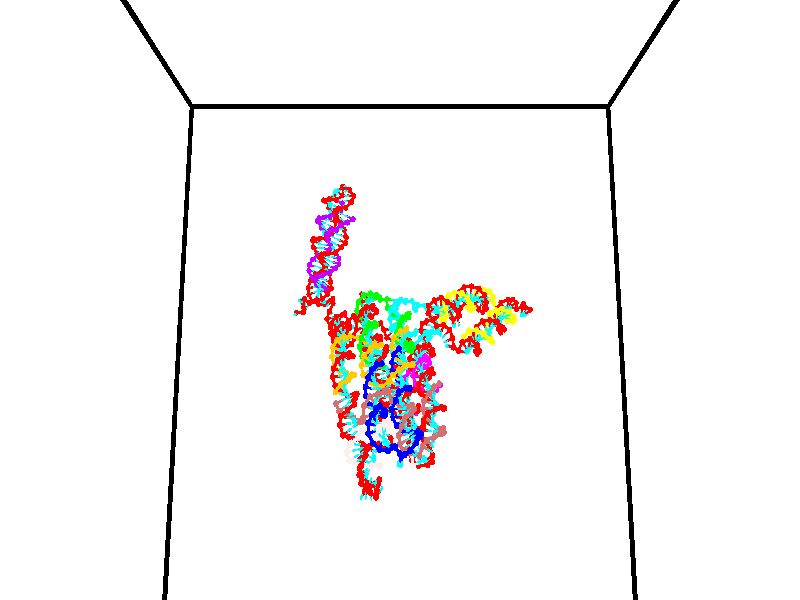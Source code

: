 // switches for output
#declare DRAW_BASES = 1; // possible values are 0, 1; only relevant for DNA ribbons
#declare DRAW_BASES_TYPE = 3; // possible values are 1, 2, 3; only relevant for DNA ribbons
#declare DRAW_FOG = 0; // set to 1 to enable fog

#include "colors.inc"

#include "transforms.inc"
background { rgb <1, 1, 1>}

#default {
   normal{
       ripples 0.25
       frequency 0.20
       turbulence 0.2
       lambda 5
   }
	finish {
		phong 0.1
		phong_size 40.
	}
}

// original window dimensions: 1024x640


// camera settings

camera {
	sky <0, 0.179814, -0.983701>
	up <0, 0.179814, -0.983701>
	right 1.6 * <1, 0, 0>
	location <35, 94.9851, 44.8844>
	look_at <35, 29.7336, 32.9568>
	direction <0, -65.2515, -11.9276>
	angle 67.0682
}


# declare cpy_camera_pos = <35, 94.9851, 44.8844>;
# if (DRAW_FOG = 1)
fog {
	fog_type 2
	up vnormalize(cpy_camera_pos)
	color rgbt<1,1,1,0.3>
	distance 1e-5
	fog_alt 3e-3
	fog_offset 56
}
# end


// LIGHTS

# declare lum = 6;
global_settings {
	ambient_light rgb lum * <0.05, 0.05, 0.05>
	max_trace_level 15
}# declare cpy_direct_light_amount = 0.25;
light_source
{	1000 * <-1, -1.16352, -0.803886>,
	rgb lum * cpy_direct_light_amount
	parallel
}

light_source
{	1000 * <1, 1.16352, 0.803886>,
	rgb lum * cpy_direct_light_amount
	parallel
}

// strand 0

// nucleotide -1

// particle -1
sphere {
	<24.463482, 34.517952, 34.934097> 0.250000
	pigment { color rgbt <1,0,0,0> }
	no_shadow
}
cylinder {
	<24.470545, 34.893330, 35.072086>,  <24.474783, 35.118557, 35.154881>, 0.100000
	pigment { color rgbt <1,0,0,0> }
	no_shadow
}
cylinder {
	<24.470545, 34.893330, 35.072086>,  <24.463482, 34.517952, 34.934097>, 0.100000
	pigment { color rgbt <1,0,0,0> }
	no_shadow
}

// particle -1
sphere {
	<24.470545, 34.893330, 35.072086> 0.100000
	pigment { color rgbt <1,0,0,0> }
	no_shadow
}
sphere {
	0, 1
	scale<0.080000,0.200000,0.300000>
	matrix <0.064224, 0.343246, -0.937047,
		-0.997779, 0.038702, -0.054209,
		0.017659, 0.938448, 0.344969,
		24.475842, 35.174866, 35.175575>
	pigment { color rgbt <0,1,1,0> }
	no_shadow
}
cylinder {
	<25.168238, 34.110012, 34.811207>,  <24.463482, 34.517952, 34.934097>, 0.130000
	pigment { color rgbt <1,0,0,0> }
	no_shadow
}

// nucleotide -1

// particle -1
sphere {
	<25.168238, 34.110012, 34.811207> 0.250000
	pigment { color rgbt <1,0,0,0> }
	no_shadow
}
cylinder {
	<25.410851, 34.290688, 34.549488>,  <25.556417, 34.399094, 34.392456>, 0.100000
	pigment { color rgbt <1,0,0,0> }
	no_shadow
}
cylinder {
	<25.410851, 34.290688, 34.549488>,  <25.168238, 34.110012, 34.811207>, 0.100000
	pigment { color rgbt <1,0,0,0> }
	no_shadow
}

// particle -1
sphere {
	<25.410851, 34.290688, 34.549488> 0.100000
	pigment { color rgbt <1,0,0,0> }
	no_shadow
}
sphere {
	0, 1
	scale<0.080000,0.200000,0.300000>
	matrix <-0.770496, 0.536918, -0.343591,
		0.196107, 0.712529, 0.673680,
		0.606530, 0.451687, -0.654294,
		25.592810, 34.426193, 34.353199>
	pigment { color rgbt <0,1,1,0> }
	no_shadow
}
cylinder {
	<25.153894, 34.851532, 34.955692>,  <25.168238, 34.110012, 34.811207>, 0.130000
	pigment { color rgbt <1,0,0,0> }
	no_shadow
}

// nucleotide -1

// particle -1
sphere {
	<25.153894, 34.851532, 34.955692> 0.250000
	pigment { color rgbt <1,0,0,0> }
	no_shadow
}
cylinder {
	<25.273195, 34.793488, 34.578335>,  <25.344776, 34.758659, 34.351921>, 0.100000
	pigment { color rgbt <1,0,0,0> }
	no_shadow
}
cylinder {
	<25.273195, 34.793488, 34.578335>,  <25.153894, 34.851532, 34.955692>, 0.100000
	pigment { color rgbt <1,0,0,0> }
	no_shadow
}

// particle -1
sphere {
	<25.273195, 34.793488, 34.578335> 0.100000
	pigment { color rgbt <1,0,0,0> }
	no_shadow
}
sphere {
	0, 1
	scale<0.080000,0.200000,0.300000>
	matrix <-0.734415, 0.596413, -0.323924,
		0.609657, 0.789451, 0.071308,
		0.298251, -0.145112, -0.943392,
		25.362671, 34.749954, 34.295319>
	pigment { color rgbt <0,1,1,0> }
	no_shadow
}
cylinder {
	<25.341257, 35.479145, 34.645382>,  <25.153894, 34.851532, 34.955692>, 0.130000
	pigment { color rgbt <1,0,0,0> }
	no_shadow
}

// nucleotide -1

// particle -1
sphere {
	<25.341257, 35.479145, 34.645382> 0.250000
	pigment { color rgbt <1,0,0,0> }
	no_shadow
}
cylinder {
	<25.205269, 35.218243, 34.374390>,  <25.123676, 35.061699, 34.211796>, 0.100000
	pigment { color rgbt <1,0,0,0> }
	no_shadow
}
cylinder {
	<25.205269, 35.218243, 34.374390>,  <25.341257, 35.479145, 34.645382>, 0.100000
	pigment { color rgbt <1,0,0,0> }
	no_shadow
}

// particle -1
sphere {
	<25.205269, 35.218243, 34.374390> 0.100000
	pigment { color rgbt <1,0,0,0> }
	no_shadow
}
sphere {
	0, 1
	scale<0.080000,0.200000,0.300000>
	matrix <-0.659060, 0.679138, -0.323128,
		0.670863, 0.336641, -0.660769,
		-0.339976, -0.652261, -0.677475,
		25.103277, 35.022564, 34.171146>
	pigment { color rgbt <0,1,1,0> }
	no_shadow
}
cylinder {
	<25.479826, 35.771244, 33.992981>,  <25.341257, 35.479145, 34.645382>, 0.130000
	pigment { color rgbt <1,0,0,0> }
	no_shadow
}

// nucleotide -1

// particle -1
sphere {
	<25.479826, 35.771244, 33.992981> 0.250000
	pigment { color rgbt <1,0,0,0> }
	no_shadow
}
cylinder {
	<25.179182, 35.507477, 33.986698>,  <24.998796, 35.349216, 33.982929>, 0.100000
	pigment { color rgbt <1,0,0,0> }
	no_shadow
}
cylinder {
	<25.179182, 35.507477, 33.986698>,  <25.479826, 35.771244, 33.992981>, 0.100000
	pigment { color rgbt <1,0,0,0> }
	no_shadow
}

// particle -1
sphere {
	<25.179182, 35.507477, 33.986698> 0.100000
	pigment { color rgbt <1,0,0,0> }
	no_shadow
}
sphere {
	0, 1
	scale<0.080000,0.200000,0.300000>
	matrix <-0.582686, 0.674929, -0.452712,
		0.309129, -0.331111, -0.891518,
		-0.751609, -0.659421, -0.015706,
		24.953699, 35.309650, 33.981987>
	pigment { color rgbt <0,1,1,0> }
	no_shadow
}
cylinder {
	<25.882723, 35.174492, 34.215580>,  <25.479826, 35.771244, 33.992981>, 0.130000
	pigment { color rgbt <1,0,0,0> }
	no_shadow
}

// nucleotide -1

// particle -1
sphere {
	<25.882723, 35.174492, 34.215580> 0.250000
	pigment { color rgbt <1,0,0,0> }
	no_shadow
}
cylinder {
	<26.138128, 34.910503, 34.057220>,  <26.291372, 34.752110, 33.962204>, 0.100000
	pigment { color rgbt <1,0,0,0> }
	no_shadow
}
cylinder {
	<26.138128, 34.910503, 34.057220>,  <25.882723, 35.174492, 34.215580>, 0.100000
	pigment { color rgbt <1,0,0,0> }
	no_shadow
}

// particle -1
sphere {
	<26.138128, 34.910503, 34.057220> 0.100000
	pigment { color rgbt <1,0,0,0> }
	no_shadow
}
sphere {
	0, 1
	scale<0.080000,0.200000,0.300000>
	matrix <0.387629, 0.720187, -0.575391,
		0.664863, 0.213935, 0.715674,
		0.638515, -0.659972, -0.395898,
		26.329683, 34.712513, 33.938450>
	pigment { color rgbt <0,1,1,0> }
	no_shadow
}
cylinder {
	<26.553333, 35.506111, 34.070145>,  <25.882723, 35.174492, 34.215580>, 0.130000
	pigment { color rgbt <1,0,0,0> }
	no_shadow
}

// nucleotide -1

// particle -1
sphere {
	<26.553333, 35.506111, 34.070145> 0.250000
	pigment { color rgbt <1,0,0,0> }
	no_shadow
}
cylinder {
	<26.580877, 35.185650, 33.832348>,  <26.597404, 34.993374, 33.689671>, 0.100000
	pigment { color rgbt <1,0,0,0> }
	no_shadow
}
cylinder {
	<26.580877, 35.185650, 33.832348>,  <26.553333, 35.506111, 34.070145>, 0.100000
	pigment { color rgbt <1,0,0,0> }
	no_shadow
}

// particle -1
sphere {
	<26.580877, 35.185650, 33.832348> 0.100000
	pigment { color rgbt <1,0,0,0> }
	no_shadow
}
sphere {
	0, 1
	scale<0.080000,0.200000,0.300000>
	matrix <0.427006, 0.562229, -0.708213,
		0.901623, -0.205083, 0.380811,
		0.068860, -0.801149, -0.594490,
		26.601536, 34.945305, 33.653999>
	pigment { color rgbt <0,1,1,0> }
	no_shadow
}
cylinder {
	<27.215937, 35.498947, 33.902687>,  <26.553333, 35.506111, 34.070145>, 0.130000
	pigment { color rgbt <1,0,0,0> }
	no_shadow
}

// nucleotide -1

// particle -1
sphere {
	<27.215937, 35.498947, 33.902687> 0.250000
	pigment { color rgbt <1,0,0,0> }
	no_shadow
}
cylinder {
	<27.065001, 35.271923, 33.609978>,  <26.974440, 35.135708, 33.434353>, 0.100000
	pigment { color rgbt <1,0,0,0> }
	no_shadow
}
cylinder {
	<27.065001, 35.271923, 33.609978>,  <27.215937, 35.498947, 33.902687>, 0.100000
	pigment { color rgbt <1,0,0,0> }
	no_shadow
}

// particle -1
sphere {
	<27.065001, 35.271923, 33.609978> 0.100000
	pigment { color rgbt <1,0,0,0> }
	no_shadow
}
sphere {
	0, 1
	scale<0.080000,0.200000,0.300000>
	matrix <0.482165, 0.554231, -0.678487,
		0.790653, -0.608855, 0.064523,
		-0.377340, -0.567559, -0.731773,
		26.951799, 35.101654, 33.390446>
	pigment { color rgbt <0,1,1,0> }
	no_shadow
}
cylinder {
	<27.729650, 35.518093, 33.533340>,  <27.215937, 35.498947, 33.902687>, 0.130000
	pigment { color rgbt <1,0,0,0> }
	no_shadow
}

// nucleotide -1

// particle -1
sphere {
	<27.729650, 35.518093, 33.533340> 0.250000
	pigment { color rgbt <1,0,0,0> }
	no_shadow
}
cylinder {
	<27.450737, 35.381351, 33.281330>,  <27.283388, 35.299309, 33.130123>, 0.100000
	pigment { color rgbt <1,0,0,0> }
	no_shadow
}
cylinder {
	<27.450737, 35.381351, 33.281330>,  <27.729650, 35.518093, 33.533340>, 0.100000
	pigment { color rgbt <1,0,0,0> }
	no_shadow
}

// particle -1
sphere {
	<27.450737, 35.381351, 33.281330> 0.100000
	pigment { color rgbt <1,0,0,0> }
	no_shadow
}
sphere {
	0, 1
	scale<0.080000,0.200000,0.300000>
	matrix <0.513071, 0.375756, -0.771729,
		0.500554, -0.861362, -0.086614,
		-0.697284, -0.341853, -0.630026,
		27.241552, 35.278797, 33.092323>
	pigment { color rgbt <0,1,1,0> }
	no_shadow
}
cylinder {
	<28.057291, 35.108612, 32.940399>,  <27.729650, 35.518093, 33.533340>, 0.130000
	pigment { color rgbt <1,0,0,0> }
	no_shadow
}

// nucleotide -1

// particle -1
sphere {
	<28.057291, 35.108612, 32.940399> 0.250000
	pigment { color rgbt <1,0,0,0> }
	no_shadow
}
cylinder {
	<27.697615, 35.193455, 32.787315>,  <27.481810, 35.244362, 32.695465>, 0.100000
	pigment { color rgbt <1,0,0,0> }
	no_shadow
}
cylinder {
	<27.697615, 35.193455, 32.787315>,  <28.057291, 35.108612, 32.940399>, 0.100000
	pigment { color rgbt <1,0,0,0> }
	no_shadow
}

// particle -1
sphere {
	<27.697615, 35.193455, 32.787315> 0.100000
	pigment { color rgbt <1,0,0,0> }
	no_shadow
}
sphere {
	0, 1
	scale<0.080000,0.200000,0.300000>
	matrix <0.434459, 0.328870, -0.838504,
		-0.051990, -0.920247, -0.387869,
		-0.899190, 0.212108, -0.382712,
		27.427858, 35.257088, 32.672501>
	pigment { color rgbt <0,1,1,0> }
	no_shadow
}
cylinder {
	<27.937231, 34.793777, 32.341469>,  <28.057291, 35.108612, 32.940399>, 0.130000
	pigment { color rgbt <1,0,0,0> }
	no_shadow
}

// nucleotide -1

// particle -1
sphere {
	<27.937231, 34.793777, 32.341469> 0.250000
	pigment { color rgbt <1,0,0,0> }
	no_shadow
}
cylinder {
	<27.677084, 35.094891, 32.300789>,  <27.520996, 35.275558, 32.276382>, 0.100000
	pigment { color rgbt <1,0,0,0> }
	no_shadow
}
cylinder {
	<27.677084, 35.094891, 32.300789>,  <27.937231, 34.793777, 32.341469>, 0.100000
	pigment { color rgbt <1,0,0,0> }
	no_shadow
}

// particle -1
sphere {
	<27.677084, 35.094891, 32.300789> 0.100000
	pigment { color rgbt <1,0,0,0> }
	no_shadow
}
sphere {
	0, 1
	scale<0.080000,0.200000,0.300000>
	matrix <0.394197, 0.220017, -0.892301,
		-0.649331, -0.620414, -0.439836,
		-0.650368, 0.752781, -0.101701,
		27.481974, 35.320724, 32.270279>
	pigment { color rgbt <0,1,1,0> }
	no_shadow
}
cylinder {
	<27.832035, 34.750942, 31.623524>,  <27.937231, 34.793777, 32.341469>, 0.130000
	pigment { color rgbt <1,0,0,0> }
	no_shadow
}

// nucleotide -1

// particle -1
sphere {
	<27.832035, 34.750942, 31.623524> 0.250000
	pigment { color rgbt <1,0,0,0> }
	no_shadow
}
cylinder {
	<27.697538, 35.112343, 31.729830>,  <27.616840, 35.329182, 31.793613>, 0.100000
	pigment { color rgbt <1,0,0,0> }
	no_shadow
}
cylinder {
	<27.697538, 35.112343, 31.729830>,  <27.832035, 34.750942, 31.623524>, 0.100000
	pigment { color rgbt <1,0,0,0> }
	no_shadow
}

// particle -1
sphere {
	<27.697538, 35.112343, 31.729830> 0.100000
	pigment { color rgbt <1,0,0,0> }
	no_shadow
}
sphere {
	0, 1
	scale<0.080000,0.200000,0.300000>
	matrix <0.102575, 0.315651, -0.943315,
		-0.936172, -0.289923, -0.198811,
		-0.336244, 0.903498, 0.265765,
		27.596664, 35.383392, 31.809559>
	pigment { color rgbt <0,1,1,0> }
	no_shadow
}
cylinder {
	<27.318745, 34.934814, 31.169682>,  <27.832035, 34.750942, 31.623524>, 0.130000
	pigment { color rgbt <1,0,0,0> }
	no_shadow
}

// nucleotide -1

// particle -1
sphere {
	<27.318745, 34.934814, 31.169682> 0.250000
	pigment { color rgbt <1,0,0,0> }
	no_shadow
}
cylinder {
	<27.452385, 35.287067, 31.304060>,  <27.532570, 35.498421, 31.384687>, 0.100000
	pigment { color rgbt <1,0,0,0> }
	no_shadow
}
cylinder {
	<27.452385, 35.287067, 31.304060>,  <27.318745, 34.934814, 31.169682>, 0.100000
	pigment { color rgbt <1,0,0,0> }
	no_shadow
}

// particle -1
sphere {
	<27.452385, 35.287067, 31.304060> 0.100000
	pigment { color rgbt <1,0,0,0> }
	no_shadow
}
sphere {
	0, 1
	scale<0.080000,0.200000,0.300000>
	matrix <-0.078297, 0.381126, -0.921202,
		-0.939279, 0.281473, 0.196286,
		0.334103, 0.880634, 0.335945,
		27.552616, 35.551258, 31.404844>
	pigment { color rgbt <0,1,1,0> }
	no_shadow
}
cylinder {
	<27.030207, 35.409428, 30.648895>,  <27.318745, 34.934814, 31.169682>, 0.130000
	pigment { color rgbt <1,0,0,0> }
	no_shadow
}

// nucleotide -1

// particle -1
sphere {
	<27.030207, 35.409428, 30.648895> 0.250000
	pigment { color rgbt <1,0,0,0> }
	no_shadow
}
cylinder {
	<27.317629, 35.595291, 30.855883>,  <27.490082, 35.706810, 30.980074>, 0.100000
	pigment { color rgbt <1,0,0,0> }
	no_shadow
}
cylinder {
	<27.317629, 35.595291, 30.855883>,  <27.030207, 35.409428, 30.648895>, 0.100000
	pigment { color rgbt <1,0,0,0> }
	no_shadow
}

// particle -1
sphere {
	<27.317629, 35.595291, 30.855883> 0.100000
	pigment { color rgbt <1,0,0,0> }
	no_shadow
}
sphere {
	0, 1
	scale<0.080000,0.200000,0.300000>
	matrix <0.275109, 0.493457, -0.825115,
		-0.638742, 0.735251, 0.226746,
		0.718556, 0.464656, 0.517466,
		27.533195, 35.734688, 31.011122>
	pigment { color rgbt <0,1,1,0> }
	no_shadow
}
cylinder {
	<26.958509, 36.101566, 30.507139>,  <27.030207, 35.409428, 30.648895>, 0.130000
	pigment { color rgbt <1,0,0,0> }
	no_shadow
}

// nucleotide -1

// particle -1
sphere {
	<26.958509, 36.101566, 30.507139> 0.250000
	pigment { color rgbt <1,0,0,0> }
	no_shadow
}
cylinder {
	<27.342722, 36.033714, 30.595327>,  <27.573250, 35.993004, 30.648241>, 0.100000
	pigment { color rgbt <1,0,0,0> }
	no_shadow
}
cylinder {
	<27.342722, 36.033714, 30.595327>,  <26.958509, 36.101566, 30.507139>, 0.100000
	pigment { color rgbt <1,0,0,0> }
	no_shadow
}

// particle -1
sphere {
	<27.342722, 36.033714, 30.595327> 0.100000
	pigment { color rgbt <1,0,0,0> }
	no_shadow
}
sphere {
	0, 1
	scale<0.080000,0.200000,0.300000>
	matrix <0.277676, 0.537135, -0.796481,
		0.016685, 0.826264, 0.563036,
		0.960530, -0.169631, 0.220472,
		27.630880, 35.982826, 30.661469>
	pigment { color rgbt <0,1,1,0> }
	no_shadow
}
cylinder {
	<27.237686, 36.733784, 30.406096>,  <26.958509, 36.101566, 30.507139>, 0.130000
	pigment { color rgbt <1,0,0,0> }
	no_shadow
}

// nucleotide -1

// particle -1
sphere {
	<27.237686, 36.733784, 30.406096> 0.250000
	pigment { color rgbt <1,0,0,0> }
	no_shadow
}
cylinder {
	<27.551586, 36.487072, 30.430605>,  <27.739925, 36.339046, 30.445311>, 0.100000
	pigment { color rgbt <1,0,0,0> }
	no_shadow
}
cylinder {
	<27.551586, 36.487072, 30.430605>,  <27.237686, 36.733784, 30.406096>, 0.100000
	pigment { color rgbt <1,0,0,0> }
	no_shadow
}

// particle -1
sphere {
	<27.551586, 36.487072, 30.430605> 0.100000
	pigment { color rgbt <1,0,0,0> }
	no_shadow
}
sphere {
	0, 1
	scale<0.080000,0.200000,0.300000>
	matrix <0.382054, 0.403508, -0.831394,
		0.488063, 0.675844, 0.552295,
		0.784748, -0.616779, 0.061272,
		27.787010, 36.302040, 30.448986>
	pigment { color rgbt <0,1,1,0> }
	no_shadow
}
cylinder {
	<27.894260, 37.132660, 30.423962>,  <27.237686, 36.733784, 30.406096>, 0.130000
	pigment { color rgbt <1,0,0,0> }
	no_shadow
}

// nucleotide -1

// particle -1
sphere {
	<27.894260, 37.132660, 30.423962> 0.250000
	pigment { color rgbt <1,0,0,0> }
	no_shadow
}
cylinder {
	<27.996435, 36.773315, 30.281021>,  <28.057739, 36.557709, 30.195257>, 0.100000
	pigment { color rgbt <1,0,0,0> }
	no_shadow
}
cylinder {
	<27.996435, 36.773315, 30.281021>,  <27.894260, 37.132660, 30.423962>, 0.100000
	pigment { color rgbt <1,0,0,0> }
	no_shadow
}

// particle -1
sphere {
	<27.996435, 36.773315, 30.281021> 0.100000
	pigment { color rgbt <1,0,0,0> }
	no_shadow
}
sphere {
	0, 1
	scale<0.080000,0.200000,0.300000>
	matrix <0.525148, 0.439257, -0.728885,
		0.811771, -0.001480, 0.583974,
		0.255436, -0.898360, -0.357353,
		28.073067, 36.503807, 30.173815>
	pigment { color rgbt <0,1,1,0> }
	no_shadow
}
cylinder {
	<28.632248, 37.101543, 30.378950>,  <27.894260, 37.132660, 30.423962>, 0.130000
	pigment { color rgbt <1,0,0,0> }
	no_shadow
}

// nucleotide -1

// particle -1
sphere {
	<28.632248, 37.101543, 30.378950> 0.250000
	pigment { color rgbt <1,0,0,0> }
	no_shadow
}
cylinder {
	<28.504717, 36.809147, 30.137621>,  <28.428198, 36.633709, 29.992823>, 0.100000
	pigment { color rgbt <1,0,0,0> }
	no_shadow
}
cylinder {
	<28.504717, 36.809147, 30.137621>,  <28.632248, 37.101543, 30.378950>, 0.100000
	pigment { color rgbt <1,0,0,0> }
	no_shadow
}

// particle -1
sphere {
	<28.504717, 36.809147, 30.137621> 0.100000
	pigment { color rgbt <1,0,0,0> }
	no_shadow
}
sphere {
	0, 1
	scale<0.080000,0.200000,0.300000>
	matrix <0.366524, 0.491932, -0.789723,
		0.874076, -0.472919, 0.111085,
		-0.318828, -0.730993, -0.603322,
		28.409069, 36.589848, 29.956625>
	pigment { color rgbt <0,1,1,0> }
	no_shadow
}
cylinder {
	<29.242804, 36.980019, 29.849346>,  <28.632248, 37.101543, 30.378950>, 0.130000
	pigment { color rgbt <1,0,0,0> }
	no_shadow
}

// nucleotide -1

// particle -1
sphere {
	<29.242804, 36.980019, 29.849346> 0.250000
	pigment { color rgbt <1,0,0,0> }
	no_shadow
}
cylinder {
	<28.914251, 36.826332, 29.680723>,  <28.717119, 36.734119, 29.579550>, 0.100000
	pigment { color rgbt <1,0,0,0> }
	no_shadow
}
cylinder {
	<28.914251, 36.826332, 29.680723>,  <29.242804, 36.980019, 29.849346>, 0.100000
	pigment { color rgbt <1,0,0,0> }
	no_shadow
}

// particle -1
sphere {
	<28.914251, 36.826332, 29.680723> 0.100000
	pigment { color rgbt <1,0,0,0> }
	no_shadow
}
sphere {
	0, 1
	scale<0.080000,0.200000,0.300000>
	matrix <0.306859, 0.325340, -0.894422,
		0.480803, -0.864019, -0.149328,
		-0.821381, -0.384219, -0.421556,
		28.667837, 36.711067, 29.554256>
	pigment { color rgbt <0,1,1,0> }
	no_shadow
}
cylinder {
	<29.547316, 36.450054, 29.354034>,  <29.242804, 36.980019, 29.849346>, 0.130000
	pigment { color rgbt <1,0,0,0> }
	no_shadow
}

// nucleotide -1

// particle -1
sphere {
	<29.547316, 36.450054, 29.354034> 0.250000
	pigment { color rgbt <1,0,0,0> }
	no_shadow
}
cylinder {
	<29.178865, 36.543522, 29.229502>,  <28.957796, 36.599602, 29.154781>, 0.100000
	pigment { color rgbt <1,0,0,0> }
	no_shadow
}
cylinder {
	<29.178865, 36.543522, 29.229502>,  <29.547316, 36.450054, 29.354034>, 0.100000
	pigment { color rgbt <1,0,0,0> }
	no_shadow
}

// particle -1
sphere {
	<29.178865, 36.543522, 29.229502> 0.100000
	pigment { color rgbt <1,0,0,0> }
	no_shadow
}
sphere {
	0, 1
	scale<0.080000,0.200000,0.300000>
	matrix <0.347077, 0.130863, -0.928662,
		-0.176261, -0.963469, -0.201643,
		-0.921124, 0.233672, -0.311332,
		28.902529, 36.613625, 29.136103>
	pigment { color rgbt <0,1,1,0> }
	no_shadow
}
cylinder {
	<29.589018, 36.101845, 28.775003>,  <29.547316, 36.450054, 29.354034>, 0.130000
	pigment { color rgbt <1,0,0,0> }
	no_shadow
}

// nucleotide -1

// particle -1
sphere {
	<29.589018, 36.101845, 28.775003> 0.250000
	pigment { color rgbt <1,0,0,0> }
	no_shadow
}
cylinder {
	<29.295584, 36.371780, 28.742874>,  <29.119524, 36.533741, 28.723597>, 0.100000
	pigment { color rgbt <1,0,0,0> }
	no_shadow
}
cylinder {
	<29.295584, 36.371780, 28.742874>,  <29.589018, 36.101845, 28.775003>, 0.100000
	pigment { color rgbt <1,0,0,0> }
	no_shadow
}

// particle -1
sphere {
	<29.295584, 36.371780, 28.742874> 0.100000
	pigment { color rgbt <1,0,0,0> }
	no_shadow
}
sphere {
	0, 1
	scale<0.080000,0.200000,0.300000>
	matrix <0.409613, 0.344743, -0.844612,
		-0.542283, -0.652496, -0.529319,
		-0.733585, 0.674835, -0.080323,
		29.075508, 36.574230, 28.718777>
	pigment { color rgbt <0,1,1,0> }
	no_shadow
}
cylinder {
	<29.350674, 35.933968, 28.073526>,  <29.589018, 36.101845, 28.775003>, 0.130000
	pigment { color rgbt <1,0,0,0> }
	no_shadow
}

// nucleotide -1

// particle -1
sphere {
	<29.350674, 35.933968, 28.073526> 0.250000
	pigment { color rgbt <1,0,0,0> }
	no_shadow
}
cylinder {
	<29.230961, 36.311111, 28.132101>,  <29.159132, 36.537399, 28.167246>, 0.100000
	pigment { color rgbt <1,0,0,0> }
	no_shadow
}
cylinder {
	<29.230961, 36.311111, 28.132101>,  <29.350674, 35.933968, 28.073526>, 0.100000
	pigment { color rgbt <1,0,0,0> }
	no_shadow
}

// particle -1
sphere {
	<29.230961, 36.311111, 28.132101> 0.100000
	pigment { color rgbt <1,0,0,0> }
	no_shadow
}
sphere {
	0, 1
	scale<0.080000,0.200000,0.300000>
	matrix <0.172392, 0.204378, -0.963593,
		-0.938461, -0.263144, -0.223709,
		-0.299284, 0.942860, 0.146437,
		29.141176, 36.593971, 28.176031>
	pigment { color rgbt <0,1,1,0> }
	no_shadow
}
cylinder {
	<28.999395, 36.040871, 27.502497>,  <29.350674, 35.933968, 28.073526>, 0.130000
	pigment { color rgbt <1,0,0,0> }
	no_shadow
}

// nucleotide -1

// particle -1
sphere {
	<28.999395, 36.040871, 27.502497> 0.250000
	pigment { color rgbt <1,0,0,0> }
	no_shadow
}
cylinder {
	<29.031269, 36.411392, 27.649801>,  <29.050392, 36.633705, 27.738184>, 0.100000
	pigment { color rgbt <1,0,0,0> }
	no_shadow
}
cylinder {
	<29.031269, 36.411392, 27.649801>,  <28.999395, 36.040871, 27.502497>, 0.100000
	pigment { color rgbt <1,0,0,0> }
	no_shadow
}

// particle -1
sphere {
	<29.031269, 36.411392, 27.649801> 0.100000
	pigment { color rgbt <1,0,0,0> }
	no_shadow
}
sphere {
	0, 1
	scale<0.080000,0.200000,0.300000>
	matrix <0.157682, 0.353071, -0.922213,
		-0.984270, 0.131553, -0.117927,
		0.079683, 0.926302, 0.368261,
		29.055174, 36.689281, 27.760279>
	pigment { color rgbt <0,1,1,0> }
	no_shadow
}
cylinder {
	<28.622112, 36.556164, 27.086411>,  <28.999395, 36.040871, 27.502497>, 0.130000
	pigment { color rgbt <1,0,0,0> }
	no_shadow
}

// nucleotide -1

// particle -1
sphere {
	<28.622112, 36.556164, 27.086411> 0.250000
	pigment { color rgbt <1,0,0,0> }
	no_shadow
}
cylinder {
	<28.889132, 36.790421, 27.270323>,  <29.049343, 36.930977, 27.380671>, 0.100000
	pigment { color rgbt <1,0,0,0> }
	no_shadow
}
cylinder {
	<28.889132, 36.790421, 27.270323>,  <28.622112, 36.556164, 27.086411>, 0.100000
	pigment { color rgbt <1,0,0,0> }
	no_shadow
}

// particle -1
sphere {
	<28.889132, 36.790421, 27.270323> 0.100000
	pigment { color rgbt <1,0,0,0> }
	no_shadow
}
sphere {
	0, 1
	scale<0.080000,0.200000,0.300000>
	matrix <0.238856, 0.416437, -0.877228,
		-0.705214, 0.695414, 0.138107,
		0.667549, 0.585645, 0.459780,
		29.089396, 36.966114, 27.408257>
	pigment { color rgbt <0,1,1,0> }
	no_shadow
}
cylinder {
	<28.520224, 37.114731, 26.780672>,  <28.622112, 36.556164, 27.086411>, 0.130000
	pigment { color rgbt <1,0,0,0> }
	no_shadow
}

// nucleotide -1

// particle -1
sphere {
	<28.520224, 37.114731, 26.780672> 0.250000
	pigment { color rgbt <1,0,0,0> }
	no_shadow
}
cylinder {
	<28.884806, 37.160244, 26.938812>,  <29.103556, 37.187553, 27.033697>, 0.100000
	pigment { color rgbt <1,0,0,0> }
	no_shadow
}
cylinder {
	<28.884806, 37.160244, 26.938812>,  <28.520224, 37.114731, 26.780672>, 0.100000
	pigment { color rgbt <1,0,0,0> }
	no_shadow
}

// particle -1
sphere {
	<28.884806, 37.160244, 26.938812> 0.100000
	pigment { color rgbt <1,0,0,0> }
	no_shadow
}
sphere {
	0, 1
	scale<0.080000,0.200000,0.300000>
	matrix <0.369432, 0.196477, -0.908250,
		-0.181023, 0.973884, 0.137044,
		0.911456, 0.113786, 0.395350,
		29.158243, 37.194378, 27.057417>
	pigment { color rgbt <0,1,1,0> }
	no_shadow
}
cylinder {
	<28.956388, 37.768528, 26.778116>,  <28.520224, 37.114731, 26.780672>, 0.130000
	pigment { color rgbt <1,0,0,0> }
	no_shadow
}

// nucleotide -1

// particle -1
sphere {
	<28.956388, 37.768528, 26.778116> 0.250000
	pigment { color rgbt <1,0,0,0> }
	no_shadow
}
cylinder {
	<29.204021, 37.457268, 26.735750>,  <29.352602, 37.270512, 26.710331>, 0.100000
	pigment { color rgbt <1,0,0,0> }
	no_shadow
}
cylinder {
	<29.204021, 37.457268, 26.735750>,  <28.956388, 37.768528, 26.778116>, 0.100000
	pigment { color rgbt <1,0,0,0> }
	no_shadow
}

// particle -1
sphere {
	<29.204021, 37.457268, 26.735750> 0.100000
	pigment { color rgbt <1,0,0,0> }
	no_shadow
}
sphere {
	0, 1
	scale<0.080000,0.200000,0.300000>
	matrix <0.301790, 0.360245, -0.882693,
		0.725022, 0.514497, 0.457860,
		0.619084, -0.778149, -0.105915,
		29.389748, 37.223824, 26.703976>
	pigment { color rgbt <0,1,1,0> }
	no_shadow
}
cylinder {
	<29.675331, 37.900032, 26.740042>,  <28.956388, 37.768528, 26.778116>, 0.130000
	pigment { color rgbt <1,0,0,0> }
	no_shadow
}

// nucleotide -1

// particle -1
sphere {
	<29.675331, 37.900032, 26.740042> 0.250000
	pigment { color rgbt <1,0,0,0> }
	no_shadow
}
cylinder {
	<29.602943, 37.561398, 26.539825>,  <29.559511, 37.358215, 26.419697>, 0.100000
	pigment { color rgbt <1,0,0,0> }
	no_shadow
}
cylinder {
	<29.602943, 37.561398, 26.539825>,  <29.675331, 37.900032, 26.740042>, 0.100000
	pigment { color rgbt <1,0,0,0> }
	no_shadow
}

// particle -1
sphere {
	<29.602943, 37.561398, 26.539825> 0.100000
	pigment { color rgbt <1,0,0,0> }
	no_shadow
}
sphere {
	0, 1
	scale<0.080000,0.200000,0.300000>
	matrix <0.297049, 0.438123, -0.848416,
		0.937557, -0.302220, 0.172192,
		-0.180967, -0.846588, -0.500540,
		29.548653, 37.307423, 26.389664>
	pigment { color rgbt <0,1,1,0> }
	no_shadow
}
cylinder {
	<30.241583, 37.876766, 26.247877>,  <29.675331, 37.900032, 26.740042>, 0.130000
	pigment { color rgbt <1,0,0,0> }
	no_shadow
}

// nucleotide -1

// particle -1
sphere {
	<30.241583, 37.876766, 26.247877> 0.250000
	pigment { color rgbt <1,0,0,0> }
	no_shadow
}
cylinder {
	<29.913498, 37.676620, 26.136965>,  <29.716646, 37.556534, 26.070417>, 0.100000
	pigment { color rgbt <1,0,0,0> }
	no_shadow
}
cylinder {
	<29.913498, 37.676620, 26.136965>,  <30.241583, 37.876766, 26.247877>, 0.100000
	pigment { color rgbt <1,0,0,0> }
	no_shadow
}

// particle -1
sphere {
	<29.913498, 37.676620, 26.136965> 0.100000
	pigment { color rgbt <1,0,0,0> }
	no_shadow
}
sphere {
	0, 1
	scale<0.080000,0.200000,0.300000>
	matrix <0.089655, 0.366277, -0.926177,
		0.564990, -0.784521, -0.255565,
		-0.820213, -0.500368, -0.277279,
		29.667435, 37.526512, 26.053782>
	pigment { color rgbt <0,1,1,0> }
	no_shadow
}
cylinder {
	<30.392336, 37.546322, 25.619822>,  <30.241583, 37.876766, 26.247877>, 0.130000
	pigment { color rgbt <1,0,0,0> }
	no_shadow
}

// nucleotide -1

// particle -1
sphere {
	<30.392336, 37.546322, 25.619822> 0.250000
	pigment { color rgbt <1,0,0,0> }
	no_shadow
}
cylinder {
	<29.998009, 37.612309, 25.632179>,  <29.761414, 37.651901, 25.639595>, 0.100000
	pigment { color rgbt <1,0,0,0> }
	no_shadow
}
cylinder {
	<29.998009, 37.612309, 25.632179>,  <30.392336, 37.546322, 25.619822>, 0.100000
	pigment { color rgbt <1,0,0,0> }
	no_shadow
}

// particle -1
sphere {
	<29.998009, 37.612309, 25.632179> 0.100000
	pigment { color rgbt <1,0,0,0> }
	no_shadow
}
sphere {
	0, 1
	scale<0.080000,0.200000,0.300000>
	matrix <0.052366, 0.477227, -0.877218,
		-0.159454, -0.863157, -0.479097,
		-0.985815, 0.164964, 0.030895,
		29.702265, 37.661797, 25.641447>
	pigment { color rgbt <0,1,1,0> }
	no_shadow
}
cylinder {
	<29.942482, 37.302864, 25.006411>,  <30.392336, 37.546322, 25.619822>, 0.130000
	pigment { color rgbt <1,0,0,0> }
	no_shadow
}

// nucleotide -1

// particle -1
sphere {
	<29.942482, 37.302864, 25.006411> 0.250000
	pigment { color rgbt <1,0,0,0> }
	no_shadow
}
cylinder {
	<29.765467, 37.610218, 25.191339>,  <29.659258, 37.794632, 25.302298>, 0.100000
	pigment { color rgbt <1,0,0,0> }
	no_shadow
}
cylinder {
	<29.765467, 37.610218, 25.191339>,  <29.942482, 37.302864, 25.006411>, 0.100000
	pigment { color rgbt <1,0,0,0> }
	no_shadow
}

// particle -1
sphere {
	<29.765467, 37.610218, 25.191339> 0.100000
	pigment { color rgbt <1,0,0,0> }
	no_shadow
}
sphere {
	0, 1
	scale<0.080000,0.200000,0.300000>
	matrix <-0.026105, 0.504296, -0.863136,
		-0.896370, -0.394039, -0.203111,
		-0.442537, 0.768387, 0.462322,
		29.632706, 37.840733, 25.330036>
	pigment { color rgbt <0,1,1,0> }
	no_shadow
}
cylinder {
	<29.252924, 37.378586, 24.792530>,  <29.942482, 37.302864, 25.006411>, 0.130000
	pigment { color rgbt <1,0,0,0> }
	no_shadow
}

// nucleotide -1

// particle -1
sphere {
	<29.252924, 37.378586, 24.792530> 0.250000
	pigment { color rgbt <1,0,0,0> }
	no_shadow
}
cylinder {
	<29.422699, 37.728088, 24.887531>,  <29.524565, 37.937790, 24.944532>, 0.100000
	pigment { color rgbt <1,0,0,0> }
	no_shadow
}
cylinder {
	<29.422699, 37.728088, 24.887531>,  <29.252924, 37.378586, 24.792530>, 0.100000
	pigment { color rgbt <1,0,0,0> }
	no_shadow
}

// particle -1
sphere {
	<29.422699, 37.728088, 24.887531> 0.100000
	pigment { color rgbt <1,0,0,0> }
	no_shadow
}
sphere {
	0, 1
	scale<0.080000,0.200000,0.300000>
	matrix <0.017360, 0.254403, -0.966942,
		-0.905290, 0.414531, 0.092810,
		0.424438, 0.873753, 0.237505,
		29.550030, 37.990215, 24.958782>
	pigment { color rgbt <0,1,1,0> }
	no_shadow
}
cylinder {
	<29.311798, 36.696503, 24.528339>,  <29.252924, 37.378586, 24.792530>, 0.130000
	pigment { color rgbt <1,0,0,0> }
	no_shadow
}

// nucleotide -1

// particle -1
sphere {
	<29.311798, 36.696503, 24.528339> 0.250000
	pigment { color rgbt <1,0,0,0> }
	no_shadow
}
cylinder {
	<29.016443, 36.847466, 24.751892>,  <28.839231, 36.938046, 24.886024>, 0.100000
	pigment { color rgbt <1,0,0,0> }
	no_shadow
}
cylinder {
	<29.016443, 36.847466, 24.751892>,  <29.311798, 36.696503, 24.528339>, 0.100000
	pigment { color rgbt <1,0,0,0> }
	no_shadow
}

// particle -1
sphere {
	<29.016443, 36.847466, 24.751892> 0.100000
	pigment { color rgbt <1,0,0,0> }
	no_shadow
}
sphere {
	0, 1
	scale<0.080000,0.200000,0.300000>
	matrix <-0.354789, -0.922176, 0.154002,
		0.573509, -0.084572, 0.814822,
		-0.738385, 0.377411, 0.558881,
		28.794928, 36.960690, 24.919556>
	pigment { color rgbt <0,1,1,0> }
	no_shadow
}
cylinder {
	<29.149628, 36.269035, 25.155798>,  <29.311798, 36.696503, 24.528339>, 0.130000
	pigment { color rgbt <1,0,0,0> }
	no_shadow
}

// nucleotide -1

// particle -1
sphere {
	<29.149628, 36.269035, 25.155798> 0.250000
	pigment { color rgbt <1,0,0,0> }
	no_shadow
}
cylinder {
	<28.828373, 36.448868, 24.999414>,  <28.635620, 36.556767, 24.905584>, 0.100000
	pigment { color rgbt <1,0,0,0> }
	no_shadow
}
cylinder {
	<28.828373, 36.448868, 24.999414>,  <29.149628, 36.269035, 25.155798>, 0.100000
	pigment { color rgbt <1,0,0,0> }
	no_shadow
}

// particle -1
sphere {
	<28.828373, 36.448868, 24.999414> 0.100000
	pigment { color rgbt <1,0,0,0> }
	no_shadow
}
sphere {
	0, 1
	scale<0.080000,0.200000,0.300000>
	matrix <-0.554874, -0.803405, 0.215997,
		-0.216990, 0.390408, 0.894705,
		-0.803138, 0.449579, -0.390959,
		28.587431, 36.583740, 24.882126>
	pigment { color rgbt <0,1,1,0> }
	no_shadow
}
cylinder {
	<28.556633, 36.556965, 25.660767>,  <29.149628, 36.269035, 25.155798>, 0.130000
	pigment { color rgbt <1,0,0,0> }
	no_shadow
}

// nucleotide -1

// particle -1
sphere {
	<28.556633, 36.556965, 25.660767> 0.250000
	pigment { color rgbt <1,0,0,0> }
	no_shadow
}
cylinder {
	<28.449343, 36.412319, 25.303602>,  <28.384968, 36.325531, 25.089304>, 0.100000
	pigment { color rgbt <1,0,0,0> }
	no_shadow
}
cylinder {
	<28.449343, 36.412319, 25.303602>,  <28.556633, 36.556965, 25.660767>, 0.100000
	pigment { color rgbt <1,0,0,0> }
	no_shadow
}

// particle -1
sphere {
	<28.449343, 36.412319, 25.303602> 0.100000
	pigment { color rgbt <1,0,0,0> }
	no_shadow
}
sphere {
	0, 1
	scale<0.080000,0.200000,0.300000>
	matrix <-0.323641, -0.839181, 0.437073,
		-0.907365, 0.406216, 0.108056,
		-0.268225, -0.361613, -0.892912,
		28.368876, 36.303837, 25.035728>
	pigment { color rgbt <0,1,1,0> }
	no_shadow
}
cylinder {
	<27.819220, 36.516491, 25.564022>,  <28.556633, 36.556965, 25.660767>, 0.130000
	pigment { color rgbt <1,0,0,0> }
	no_shadow
}

// nucleotide -1

// particle -1
sphere {
	<27.819220, 36.516491, 25.564022> 0.250000
	pigment { color rgbt <1,0,0,0> }
	no_shadow
}
cylinder {
	<27.994408, 36.227657, 25.349817>,  <28.099520, 36.054356, 25.221294>, 0.100000
	pigment { color rgbt <1,0,0,0> }
	no_shadow
}
cylinder {
	<27.994408, 36.227657, 25.349817>,  <27.819220, 36.516491, 25.564022>, 0.100000
	pigment { color rgbt <1,0,0,0> }
	no_shadow
}

// particle -1
sphere {
	<27.994408, 36.227657, 25.349817> 0.100000
	pigment { color rgbt <1,0,0,0> }
	no_shadow
}
sphere {
	0, 1
	scale<0.080000,0.200000,0.300000>
	matrix <-0.398643, -0.689910, 0.604242,
		-0.805772, -0.051159, -0.590013,
		0.437968, -0.722085, -0.535516,
		28.125799, 36.011032, 25.189163>
	pigment { color rgbt <0,1,1,0> }
	no_shadow
}
cylinder {
	<27.355223, 36.076061, 25.547651>,  <27.819220, 36.516491, 25.564022>, 0.130000
	pigment { color rgbt <1,0,0,0> }
	no_shadow
}

// nucleotide -1

// particle -1
sphere {
	<27.355223, 36.076061, 25.547651> 0.250000
	pigment { color rgbt <1,0,0,0> }
	no_shadow
}
cylinder {
	<27.673792, 35.861504, 25.435940>,  <27.864933, 35.732769, 25.368914>, 0.100000
	pigment { color rgbt <1,0,0,0> }
	no_shadow
}
cylinder {
	<27.673792, 35.861504, 25.435940>,  <27.355223, 36.076061, 25.547651>, 0.100000
	pigment { color rgbt <1,0,0,0> }
	no_shadow
}

// particle -1
sphere {
	<27.673792, 35.861504, 25.435940> 0.100000
	pigment { color rgbt <1,0,0,0> }
	no_shadow
}
sphere {
	0, 1
	scale<0.080000,0.200000,0.300000>
	matrix <-0.379670, -0.802953, 0.459475,
		-0.470705, -0.259903, -0.843142,
		0.796422, -0.536393, -0.279277,
		27.912718, 35.700584, 25.352158>
	pigment { color rgbt <0,1,1,0> }
	no_shadow
}
cylinder {
	<27.128559, 35.408783, 25.290863>,  <27.355223, 36.076061, 25.547651>, 0.130000
	pigment { color rgbt <1,0,0,0> }
	no_shadow
}

// nucleotide -1

// particle -1
sphere {
	<27.128559, 35.408783, 25.290863> 0.250000
	pigment { color rgbt <1,0,0,0> }
	no_shadow
}
cylinder {
	<27.502190, 35.357437, 25.424145>,  <27.726368, 35.326630, 25.504114>, 0.100000
	pigment { color rgbt <1,0,0,0> }
	no_shadow
}
cylinder {
	<27.502190, 35.357437, 25.424145>,  <27.128559, 35.408783, 25.290863>, 0.100000
	pigment { color rgbt <1,0,0,0> }
	no_shadow
}

// particle -1
sphere {
	<27.502190, 35.357437, 25.424145> 0.100000
	pigment { color rgbt <1,0,0,0> }
	no_shadow
}
sphere {
	0, 1
	scale<0.080000,0.200000,0.300000>
	matrix <-0.300777, -0.785775, 0.540455,
		0.192450, -0.605046, -0.772581,
		0.934075, -0.128364, 0.333206,
		27.782412, 35.318928, 25.524107>
	pigment { color rgbt <0,1,1,0> }
	no_shadow
}
cylinder {
	<27.382757, 34.715801, 25.120411>,  <27.128559, 35.408783, 25.290863>, 0.130000
	pigment { color rgbt <1,0,0,0> }
	no_shadow
}

// nucleotide -1

// particle -1
sphere {
	<27.382757, 34.715801, 25.120411> 0.250000
	pigment { color rgbt <1,0,0,0> }
	no_shadow
}
cylinder {
	<27.590960, 34.847805, 25.435413>,  <27.715881, 34.927010, 25.624414>, 0.100000
	pigment { color rgbt <1,0,0,0> }
	no_shadow
}
cylinder {
	<27.590960, 34.847805, 25.435413>,  <27.382757, 34.715801, 25.120411>, 0.100000
	pigment { color rgbt <1,0,0,0> }
	no_shadow
}

// particle -1
sphere {
	<27.590960, 34.847805, 25.435413> 0.100000
	pigment { color rgbt <1,0,0,0> }
	no_shadow
}
sphere {
	0, 1
	scale<0.080000,0.200000,0.300000>
	matrix <-0.337985, -0.767330, 0.544951,
		0.784116, -0.549816, -0.287862,
		0.520508, 0.330012, 0.787505,
		27.747112, 34.946808, 25.671665>
	pigment { color rgbt <0,1,1,0> }
	no_shadow
}
cylinder {
	<27.519161, 34.127777, 25.554611>,  <27.382757, 34.715801, 25.120411>, 0.130000
	pigment { color rgbt <1,0,0,0> }
	no_shadow
}

// nucleotide -1

// particle -1
sphere {
	<27.519161, 34.127777, 25.554611> 0.250000
	pigment { color rgbt <1,0,0,0> }
	no_shadow
}
cylinder {
	<27.633440, 34.400833, 25.823650>,  <27.702007, 34.564667, 25.985073>, 0.100000
	pigment { color rgbt <1,0,0,0> }
	no_shadow
}
cylinder {
	<27.633440, 34.400833, 25.823650>,  <27.519161, 34.127777, 25.554611>, 0.100000
	pigment { color rgbt <1,0,0,0> }
	no_shadow
}

// particle -1
sphere {
	<27.633440, 34.400833, 25.823650> 0.100000
	pigment { color rgbt <1,0,0,0> }
	no_shadow
}
sphere {
	0, 1
	scale<0.080000,0.200000,0.300000>
	matrix <-0.244941, -0.626522, 0.739915,
		0.926489, -0.376136, -0.011789,
		0.285695, 0.682636, 0.672597,
		27.719149, 34.605625, 26.025429>
	pigment { color rgbt <0,1,1,0> }
	no_shadow
}
cylinder {
	<28.005892, 33.773411, 25.986828>,  <27.519161, 34.127777, 25.554611>, 0.130000
	pigment { color rgbt <1,0,0,0> }
	no_shadow
}

// nucleotide -1

// particle -1
sphere {
	<28.005892, 33.773411, 25.986828> 0.250000
	pigment { color rgbt <1,0,0,0> }
	no_shadow
}
cylinder {
	<27.840256, 34.092876, 26.161489>,  <27.740875, 34.284557, 26.266287>, 0.100000
	pigment { color rgbt <1,0,0,0> }
	no_shadow
}
cylinder {
	<27.840256, 34.092876, 26.161489>,  <28.005892, 33.773411, 25.986828>, 0.100000
	pigment { color rgbt <1,0,0,0> }
	no_shadow
}

// particle -1
sphere {
	<27.840256, 34.092876, 26.161489> 0.100000
	pigment { color rgbt <1,0,0,0> }
	no_shadow
}
sphere {
	0, 1
	scale<0.080000,0.200000,0.300000>
	matrix <-0.240856, -0.558755, 0.793588,
		0.877792, 0.223446, 0.423737,
		-0.414089, 0.798665, 0.436652,
		27.716028, 34.332478, 26.292484>
	pigment { color rgbt <0,1,1,0> }
	no_shadow
}
cylinder {
	<28.198721, 33.784798, 26.688749>,  <28.005892, 33.773411, 25.986828>, 0.130000
	pigment { color rgbt <1,0,0,0> }
	no_shadow
}

// nucleotide -1

// particle -1
sphere {
	<28.198721, 33.784798, 26.688749> 0.250000
	pigment { color rgbt <1,0,0,0> }
	no_shadow
}
cylinder {
	<27.889709, 34.037666, 26.712618>,  <27.704302, 34.189388, 26.726938>, 0.100000
	pigment { color rgbt <1,0,0,0> }
	no_shadow
}
cylinder {
	<27.889709, 34.037666, 26.712618>,  <28.198721, 33.784798, 26.688749>, 0.100000
	pigment { color rgbt <1,0,0,0> }
	no_shadow
}

// particle -1
sphere {
	<27.889709, 34.037666, 26.712618> 0.100000
	pigment { color rgbt <1,0,0,0> }
	no_shadow
}
sphere {
	0, 1
	scale<0.080000,0.200000,0.300000>
	matrix <-0.254903, -0.394820, 0.882690,
		0.581567, 0.666694, 0.466152,
		-0.772531, 0.632167, 0.059672,
		27.657949, 34.227318, 26.730520>
	pigment { color rgbt <0,1,1,0> }
	no_shadow
}
cylinder {
	<28.204805, 33.830399, 27.418282>,  <28.198721, 33.784798, 26.688749>, 0.130000
	pigment { color rgbt <1,0,0,0> }
	no_shadow
}

// nucleotide -1

// particle -1
sphere {
	<28.204805, 33.830399, 27.418282> 0.250000
	pigment { color rgbt <1,0,0,0> }
	no_shadow
}
cylinder {
	<27.861824, 33.975983, 27.272787>,  <27.656034, 34.063332, 27.185490>, 0.100000
	pigment { color rgbt <1,0,0,0> }
	no_shadow
}
cylinder {
	<27.861824, 33.975983, 27.272787>,  <28.204805, 33.830399, 27.418282>, 0.100000
	pigment { color rgbt <1,0,0,0> }
	no_shadow
}

// particle -1
sphere {
	<27.861824, 33.975983, 27.272787> 0.100000
	pigment { color rgbt <1,0,0,0> }
	no_shadow
}
sphere {
	0, 1
	scale<0.080000,0.200000,0.300000>
	matrix <-0.492747, -0.377152, 0.784192,
		0.148230, 0.851640, 0.502730,
		-0.857455, 0.363959, -0.363738,
		27.604588, 34.085171, 27.163666>
	pigment { color rgbt <0,1,1,0> }
	no_shadow
}
cylinder {
	<27.882502, 34.214958, 27.956263>,  <28.204805, 33.830399, 27.418282>, 0.130000
	pigment { color rgbt <1,0,0,0> }
	no_shadow
}

// nucleotide -1

// particle -1
sphere {
	<27.882502, 34.214958, 27.956263> 0.250000
	pigment { color rgbt <1,0,0,0> }
	no_shadow
}
cylinder {
	<27.591139, 34.083412, 27.715839>,  <27.416321, 34.004486, 27.571585>, 0.100000
	pigment { color rgbt <1,0,0,0> }
	no_shadow
}
cylinder {
	<27.591139, 34.083412, 27.715839>,  <27.882502, 34.214958, 27.956263>, 0.100000
	pigment { color rgbt <1,0,0,0> }
	no_shadow
}

// particle -1
sphere {
	<27.591139, 34.083412, 27.715839> 0.100000
	pigment { color rgbt <1,0,0,0> }
	no_shadow
}
sphere {
	0, 1
	scale<0.080000,0.200000,0.300000>
	matrix <-0.508878, -0.327732, 0.796012,
		-0.458763, 0.885687, 0.071373,
		-0.728409, -0.328861, -0.601058,
		27.372616, 33.984753, 27.535522>
	pigment { color rgbt <0,1,1,0> }
	no_shadow
}
cylinder {
	<27.307493, 34.266804, 28.358160>,  <27.882502, 34.214958, 27.956263>, 0.130000
	pigment { color rgbt <1,0,0,0> }
	no_shadow
}

// nucleotide -1

// particle -1
sphere {
	<27.307493, 34.266804, 28.358160> 0.250000
	pigment { color rgbt <1,0,0,0> }
	no_shadow
}
cylinder {
	<27.168060, 34.035294, 28.063269>,  <27.084400, 33.896385, 27.886333>, 0.100000
	pigment { color rgbt <1,0,0,0> }
	no_shadow
}
cylinder {
	<27.168060, 34.035294, 28.063269>,  <27.307493, 34.266804, 28.358160>, 0.100000
	pigment { color rgbt <1,0,0,0> }
	no_shadow
}

// particle -1
sphere {
	<27.168060, 34.035294, 28.063269> 0.100000
	pigment { color rgbt <1,0,0,0> }
	no_shadow
}
sphere {
	0, 1
	scale<0.080000,0.200000,0.300000>
	matrix <-0.621300, -0.446236, 0.644096,
		-0.701766, 0.682561, -0.204044,
		-0.348584, -0.578778, -0.737228,
		27.063486, 33.861660, 27.842100>
	pigment { color rgbt <0,1,1,0> }
	no_shadow
}
cylinder {
	<26.607178, 34.302299, 28.418467>,  <27.307493, 34.266804, 28.358160>, 0.130000
	pigment { color rgbt <1,0,0,0> }
	no_shadow
}

// nucleotide -1

// particle -1
sphere {
	<26.607178, 34.302299, 28.418467> 0.250000
	pigment { color rgbt <1,0,0,0> }
	no_shadow
}
cylinder {
	<26.690268, 33.958775, 28.231155>,  <26.740122, 33.752659, 28.118769>, 0.100000
	pigment { color rgbt <1,0,0,0> }
	no_shadow
}
cylinder {
	<26.690268, 33.958775, 28.231155>,  <26.607178, 34.302299, 28.418467>, 0.100000
	pigment { color rgbt <1,0,0,0> }
	no_shadow
}

// particle -1
sphere {
	<26.690268, 33.958775, 28.231155> 0.100000
	pigment { color rgbt <1,0,0,0> }
	no_shadow
}
sphere {
	0, 1
	scale<0.080000,0.200000,0.300000>
	matrix <-0.433233, -0.509982, 0.743121,
		-0.877018, 0.048510, -0.478003,
		0.207724, -0.858816, -0.468279,
		26.752584, 33.701130, 28.090672>
	pigment { color rgbt <0,1,1,0> }
	no_shadow
}
cylinder {
	<25.950106, 33.841690, 28.296459>,  <26.607178, 34.302299, 28.418467>, 0.130000
	pigment { color rgbt <1,0,0,0> }
	no_shadow
}

// nucleotide -1

// particle -1
sphere {
	<25.950106, 33.841690, 28.296459> 0.250000
	pigment { color rgbt <1,0,0,0> }
	no_shadow
}
cylinder {
	<26.282080, 33.618816, 28.307428>,  <26.481264, 33.485092, 28.314009>, 0.100000
	pigment { color rgbt <1,0,0,0> }
	no_shadow
}
cylinder {
	<26.282080, 33.618816, 28.307428>,  <25.950106, 33.841690, 28.296459>, 0.100000
	pigment { color rgbt <1,0,0,0> }
	no_shadow
}

// particle -1
sphere {
	<26.282080, 33.618816, 28.307428> 0.100000
	pigment { color rgbt <1,0,0,0> }
	no_shadow
}
sphere {
	0, 1
	scale<0.080000,0.200000,0.300000>
	matrix <-0.420762, -0.592940, 0.686572,
		-0.366290, -0.581347, -0.726544,
		0.829934, -0.557187, 0.027421,
		26.531059, 33.451660, 28.315655>
	pigment { color rgbt <0,1,1,0> }
	no_shadow
}
cylinder {
	<25.759007, 33.184521, 28.300077>,  <25.950106, 33.841690, 28.296459>, 0.130000
	pigment { color rgbt <1,0,0,0> }
	no_shadow
}

// nucleotide -1

// particle -1
sphere {
	<25.759007, 33.184521, 28.300077> 0.250000
	pigment { color rgbt <1,0,0,0> }
	no_shadow
}
cylinder {
	<26.137989, 33.159763, 28.425615>,  <26.365377, 33.144909, 28.500938>, 0.100000
	pigment { color rgbt <1,0,0,0> }
	no_shadow
}
cylinder {
	<26.137989, 33.159763, 28.425615>,  <25.759007, 33.184521, 28.300077>, 0.100000
	pigment { color rgbt <1,0,0,0> }
	no_shadow
}

// particle -1
sphere {
	<26.137989, 33.159763, 28.425615> 0.100000
	pigment { color rgbt <1,0,0,0> }
	no_shadow
}
sphere {
	0, 1
	scale<0.080000,0.200000,0.300000>
	matrix <-0.257350, -0.730207, 0.632905,
		0.190000, -0.680417, -0.707766,
		0.947455, -0.061892, 0.313845,
		26.422226, 33.141197, 28.519768>
	pigment { color rgbt <0,1,1,0> }
	no_shadow
}
cylinder {
	<25.770342, 32.656490, 28.746771>,  <25.759007, 33.184521, 28.300077>, 0.130000
	pigment { color rgbt <1,0,0,0> }
	no_shadow
}

// nucleotide -1

// particle -1
sphere {
	<25.770342, 32.656490, 28.746771> 0.250000
	pigment { color rgbt <1,0,0,0> }
	no_shadow
}
cylinder {
	<26.149250, 32.764164, 28.816307>,  <26.376595, 32.828770, 28.858028>, 0.100000
	pigment { color rgbt <1,0,0,0> }
	no_shadow
}
cylinder {
	<26.149250, 32.764164, 28.816307>,  <25.770342, 32.656490, 28.746771>, 0.100000
	pigment { color rgbt <1,0,0,0> }
	no_shadow
}

// particle -1
sphere {
	<26.149250, 32.764164, 28.816307> 0.100000
	pigment { color rgbt <1,0,0,0> }
	no_shadow
}
sphere {
	0, 1
	scale<0.080000,0.200000,0.300000>
	matrix <-0.040143, -0.438541, 0.897814,
		0.317914, -0.857450, -0.404611,
		0.947269, 0.269185, 0.173839,
		26.433432, 32.844921, 28.868460>
	pigment { color rgbt <0,1,1,0> }
	no_shadow
}
cylinder {
	<26.079435, 32.064487, 29.145470>,  <25.770342, 32.656490, 28.746771>, 0.130000
	pigment { color rgbt <1,0,0,0> }
	no_shadow
}

// nucleotide -1

// particle -1
sphere {
	<26.079435, 32.064487, 29.145470> 0.250000
	pigment { color rgbt <1,0,0,0> }
	no_shadow
}
cylinder {
	<26.338816, 32.363720, 29.201881>,  <26.494444, 32.543259, 29.235729>, 0.100000
	pigment { color rgbt <1,0,0,0> }
	no_shadow
}
cylinder {
	<26.338816, 32.363720, 29.201881>,  <26.079435, 32.064487, 29.145470>, 0.100000
	pigment { color rgbt <1,0,0,0> }
	no_shadow
}

// particle -1
sphere {
	<26.338816, 32.363720, 29.201881> 0.100000
	pigment { color rgbt <1,0,0,0> }
	no_shadow
}
sphere {
	0, 1
	scale<0.080000,0.200000,0.300000>
	matrix <-0.063671, -0.131311, 0.989294,
		0.758591, -0.650486, -0.037518,
		0.648449, 0.748081, 0.141029,
		26.533350, 32.588142, 29.244190>
	pigment { color rgbt <0,1,1,0> }
	no_shadow
}
cylinder {
	<26.741863, 31.818739, 29.595987>,  <26.079435, 32.064487, 29.145470>, 0.130000
	pigment { color rgbt <1,0,0,0> }
	no_shadow
}

// nucleotide -1

// particle -1
sphere {
	<26.741863, 31.818739, 29.595987> 0.250000
	pigment { color rgbt <1,0,0,0> }
	no_shadow
}
cylinder {
	<26.662918, 32.208488, 29.639154>,  <26.615551, 32.442337, 29.665054>, 0.100000
	pigment { color rgbt <1,0,0,0> }
	no_shadow
}
cylinder {
	<26.662918, 32.208488, 29.639154>,  <26.741863, 31.818739, 29.595987>, 0.100000
	pigment { color rgbt <1,0,0,0> }
	no_shadow
}

// particle -1
sphere {
	<26.662918, 32.208488, 29.639154> 0.100000
	pigment { color rgbt <1,0,0,0> }
	no_shadow
}
sphere {
	0, 1
	scale<0.080000,0.200000,0.300000>
	matrix <-0.058390, -0.121570, 0.990864,
		0.978590, 0.189257, 0.080887,
		-0.197361, 0.974373, 0.107916,
		26.603710, 32.500801, 29.671530>
	pigment { color rgbt <0,1,1,0> }
	no_shadow
}
cylinder {
	<27.110271, 31.961706, 30.195065>,  <26.741863, 31.818739, 29.595987>, 0.130000
	pigment { color rgbt <1,0,0,0> }
	no_shadow
}

// nucleotide -1

// particle -1
sphere {
	<27.110271, 31.961706, 30.195065> 0.250000
	pigment { color rgbt <1,0,0,0> }
	no_shadow
}
cylinder {
	<26.842485, 32.257767, 30.169802>,  <26.681814, 32.435402, 30.154644>, 0.100000
	pigment { color rgbt <1,0,0,0> }
	no_shadow
}
cylinder {
	<26.842485, 32.257767, 30.169802>,  <27.110271, 31.961706, 30.195065>, 0.100000
	pigment { color rgbt <1,0,0,0> }
	no_shadow
}

// particle -1
sphere {
	<26.842485, 32.257767, 30.169802> 0.100000
	pigment { color rgbt <1,0,0,0> }
	no_shadow
}
sphere {
	0, 1
	scale<0.080000,0.200000,0.300000>
	matrix <-0.129726, -0.032771, 0.991008,
		0.731428, 0.671639, 0.117956,
		-0.669466, 0.740153, -0.063159,
		26.641645, 32.479813, 30.150854>
	pigment { color rgbt <0,1,1,0> }
	no_shadow
}
cylinder {
	<27.205116, 32.352459, 30.838583>,  <27.110271, 31.961706, 30.195065>, 0.130000
	pigment { color rgbt <1,0,0,0> }
	no_shadow
}

// nucleotide -1

// particle -1
sphere {
	<27.205116, 32.352459, 30.838583> 0.250000
	pigment { color rgbt <1,0,0,0> }
	no_shadow
}
cylinder {
	<26.862780, 32.523743, 30.722532>,  <26.657377, 32.626511, 30.652901>, 0.100000
	pigment { color rgbt <1,0,0,0> }
	no_shadow
}
cylinder {
	<26.862780, 32.523743, 30.722532>,  <27.205116, 32.352459, 30.838583>, 0.100000
	pigment { color rgbt <1,0,0,0> }
	no_shadow
}

// particle -1
sphere {
	<26.862780, 32.523743, 30.722532> 0.100000
	pigment { color rgbt <1,0,0,0> }
	no_shadow
}
sphere {
	0, 1
	scale<0.080000,0.200000,0.300000>
	matrix <-0.218331, 0.209425, 0.953139,
		0.468899, 0.879080, -0.085744,
		-0.855842, 0.428206, -0.290129,
		26.606028, 32.652203, 30.635494>
	pigment { color rgbt <0,1,1,0> }
	no_shadow
}
cylinder {
	<27.222240, 32.998322, 31.179054>,  <27.205116, 32.352459, 30.838583>, 0.130000
	pigment { color rgbt <1,0,0,0> }
	no_shadow
}

// nucleotide -1

// particle -1
sphere {
	<27.222240, 32.998322, 31.179054> 0.250000
	pigment { color rgbt <1,0,0,0> }
	no_shadow
}
cylinder {
	<26.847425, 32.890511, 31.090227>,  <26.622536, 32.825825, 31.036932>, 0.100000
	pigment { color rgbt <1,0,0,0> }
	no_shadow
}
cylinder {
	<26.847425, 32.890511, 31.090227>,  <27.222240, 32.998322, 31.179054>, 0.100000
	pigment { color rgbt <1,0,0,0> }
	no_shadow
}

// particle -1
sphere {
	<26.847425, 32.890511, 31.090227> 0.100000
	pigment { color rgbt <1,0,0,0> }
	no_shadow
}
sphere {
	0, 1
	scale<0.080000,0.200000,0.300000>
	matrix <-0.284238, 0.219176, 0.933365,
		-0.202894, 0.937720, -0.281986,
		-0.937040, -0.269525, -0.222066,
		26.566313, 32.809654, 31.023607>
	pigment { color rgbt <0,1,1,0> }
	no_shadow
}
cylinder {
	<26.785715, 33.552814, 31.160465>,  <27.222240, 32.998322, 31.179054>, 0.130000
	pigment { color rgbt <1,0,0,0> }
	no_shadow
}

// nucleotide -1

// particle -1
sphere {
	<26.785715, 33.552814, 31.160465> 0.250000
	pigment { color rgbt <1,0,0,0> }
	no_shadow
}
cylinder {
	<26.573647, 33.228168, 31.258608>,  <26.446405, 33.033382, 31.317493>, 0.100000
	pigment { color rgbt <1,0,0,0> }
	no_shadow
}
cylinder {
	<26.573647, 33.228168, 31.258608>,  <26.785715, 33.552814, 31.160465>, 0.100000
	pigment { color rgbt <1,0,0,0> }
	no_shadow
}

// particle -1
sphere {
	<26.573647, 33.228168, 31.258608> 0.100000
	pigment { color rgbt <1,0,0,0> }
	no_shadow
}
sphere {
	0, 1
	scale<0.080000,0.200000,0.300000>
	matrix <-0.259905, 0.431001, 0.864111,
		-0.807074, 0.394358, -0.439447,
		-0.530171, -0.811616, 0.245354,
		26.414595, 32.984684, 31.332214>
	pigment { color rgbt <0,1,1,0> }
	no_shadow
}
cylinder {
	<26.199413, 33.841911, 31.437206>,  <26.785715, 33.552814, 31.160465>, 0.130000
	pigment { color rgbt <1,0,0,0> }
	no_shadow
}

// nucleotide -1

// particle -1
sphere {
	<26.199413, 33.841911, 31.437206> 0.250000
	pigment { color rgbt <1,0,0,0> }
	no_shadow
}
cylinder {
	<26.205620, 33.458942, 31.552519>,  <26.209343, 33.229160, 31.621706>, 0.100000
	pigment { color rgbt <1,0,0,0> }
	no_shadow
}
cylinder {
	<26.205620, 33.458942, 31.552519>,  <26.199413, 33.841911, 31.437206>, 0.100000
	pigment { color rgbt <1,0,0,0> }
	no_shadow
}

// particle -1
sphere {
	<26.205620, 33.458942, 31.552519> 0.100000
	pigment { color rgbt <1,0,0,0> }
	no_shadow
}
sphere {
	0, 1
	scale<0.080000,0.200000,0.300000>
	matrix <-0.190293, 0.280217, 0.940886,
		-0.981605, -0.069456, -0.177842,
		0.015516, -0.957421, 0.288280,
		26.210274, 33.171715, 31.639002>
	pigment { color rgbt <0,1,1,0> }
	no_shadow
}
cylinder {
	<25.752651, 33.862610, 31.995312>,  <26.199413, 33.841911, 31.437206>, 0.130000
	pigment { color rgbt <1,0,0,0> }
	no_shadow
}

// nucleotide -1

// particle -1
sphere {
	<25.752651, 33.862610, 31.995312> 0.250000
	pigment { color rgbt <1,0,0,0> }
	no_shadow
}
cylinder {
	<25.942976, 33.511810, 32.022045>,  <26.057171, 33.301331, 32.038086>, 0.100000
	pigment { color rgbt <1,0,0,0> }
	no_shadow
}
cylinder {
	<25.942976, 33.511810, 32.022045>,  <25.752651, 33.862610, 31.995312>, 0.100000
	pigment { color rgbt <1,0,0,0> }
	no_shadow
}

// particle -1
sphere {
	<25.942976, 33.511810, 32.022045> 0.100000
	pigment { color rgbt <1,0,0,0> }
	no_shadow
}
sphere {
	0, 1
	scale<0.080000,0.200000,0.300000>
	matrix <0.189536, 0.176441, 0.965891,
		-0.858882, -0.446916, 0.250177,
		0.475813, -0.877003, 0.066835,
		26.085720, 33.248711, 32.042095>
	pigment { color rgbt <0,1,1,0> }
	no_shadow
}
cylinder {
	<25.482838, 33.517612, 32.602093>,  <25.752651, 33.862610, 31.995312>, 0.130000
	pigment { color rgbt <1,0,0,0> }
	no_shadow
}

// nucleotide -1

// particle -1
sphere {
	<25.482838, 33.517612, 32.602093> 0.250000
	pigment { color rgbt <1,0,0,0> }
	no_shadow
}
cylinder {
	<25.841215, 33.360882, 32.518421>,  <26.056242, 33.266842, 32.468220>, 0.100000
	pigment { color rgbt <1,0,0,0> }
	no_shadow
}
cylinder {
	<25.841215, 33.360882, 32.518421>,  <25.482838, 33.517612, 32.602093>, 0.100000
	pigment { color rgbt <1,0,0,0> }
	no_shadow
}

// particle -1
sphere {
	<25.841215, 33.360882, 32.518421> 0.100000
	pigment { color rgbt <1,0,0,0> }
	no_shadow
}
sphere {
	0, 1
	scale<0.080000,0.200000,0.300000>
	matrix <0.225155, -0.005305, 0.974308,
		-0.382872, -0.920023, 0.083469,
		0.895943, -0.391829, -0.209179,
		26.109999, 33.243332, 32.455666>
	pigment { color rgbt <0,1,1,0> }
	no_shadow
}
cylinder {
	<25.457050, 32.922123, 33.063381>,  <25.482838, 33.517612, 32.602093>, 0.130000
	pigment { color rgbt <1,0,0,0> }
	no_shadow
}

// nucleotide -1

// particle -1
sphere {
	<25.457050, 32.922123, 33.063381> 0.250000
	pigment { color rgbt <1,0,0,0> }
	no_shadow
}
cylinder {
	<25.834549, 33.005318, 32.960552>,  <26.061049, 33.055233, 32.898853>, 0.100000
	pigment { color rgbt <1,0,0,0> }
	no_shadow
}
cylinder {
	<25.834549, 33.005318, 32.960552>,  <25.457050, 32.922123, 33.063381>, 0.100000
	pigment { color rgbt <1,0,0,0> }
	no_shadow
}

// particle -1
sphere {
	<25.834549, 33.005318, 32.960552> 0.100000
	pigment { color rgbt <1,0,0,0> }
	no_shadow
}
sphere {
	0, 1
	scale<0.080000,0.200000,0.300000>
	matrix <0.282853, -0.105034, 0.953395,
		0.171292, -0.972476, -0.157955,
		0.943744, 0.207987, -0.257076,
		26.117672, 33.067715, 32.883430>
	pigment { color rgbt <0,1,1,0> }
	no_shadow
}
cylinder {
	<25.877977, 33.128532, 33.708664>,  <25.457050, 32.922123, 33.063381>, 0.130000
	pigment { color rgbt <1,0,0,0> }
	no_shadow
}

// nucleotide -1

// particle -1
sphere {
	<25.877977, 33.128532, 33.708664> 0.250000
	pigment { color rgbt <1,0,0,0> }
	no_shadow
}
cylinder {
	<26.179125, 33.136826, 33.445526>,  <26.359814, 33.141804, 33.287643>, 0.100000
	pigment { color rgbt <1,0,0,0> }
	no_shadow
}
cylinder {
	<26.179125, 33.136826, 33.445526>,  <25.877977, 33.128532, 33.708664>, 0.100000
	pigment { color rgbt <1,0,0,0> }
	no_shadow
}

// particle -1
sphere {
	<26.179125, 33.136826, 33.445526> 0.100000
	pigment { color rgbt <1,0,0,0> }
	no_shadow
}
sphere {
	0, 1
	scale<0.080000,0.200000,0.300000>
	matrix <0.653236, 0.098633, 0.750702,
		0.080445, -0.994908, 0.060718,
		0.752869, 0.020727, -0.657844,
		26.404985, 33.143047, 33.248173>
	pigment { color rgbt <0,1,1,0> }
	no_shadow
}
cylinder {
	<26.437696, 32.635792, 33.852509>,  <25.877977, 33.128532, 33.708664>, 0.130000
	pigment { color rgbt <1,0,0,0> }
	no_shadow
}

// nucleotide -1

// particle -1
sphere {
	<26.437696, 32.635792, 33.852509> 0.250000
	pigment { color rgbt <1,0,0,0> }
	no_shadow
}
cylinder {
	<26.570135, 32.962624, 33.663723>,  <26.649599, 33.158722, 33.550449>, 0.100000
	pigment { color rgbt <1,0,0,0> }
	no_shadow
}
cylinder {
	<26.570135, 32.962624, 33.663723>,  <26.437696, 32.635792, 33.852509>, 0.100000
	pigment { color rgbt <1,0,0,0> }
	no_shadow
}

// particle -1
sphere {
	<26.570135, 32.962624, 33.663723> 0.100000
	pigment { color rgbt <1,0,0,0> }
	no_shadow
}
sphere {
	0, 1
	scale<0.080000,0.200000,0.300000>
	matrix <0.722445, 0.102248, 0.683827,
		0.606999, -0.567384, -0.556441,
		0.331098, 0.817080, -0.471968,
		26.669464, 33.207748, 33.522133>
	pigment { color rgbt <0,1,1,0> }
	no_shadow
}
cylinder {
	<27.165857, 32.756077, 33.910679>,  <26.437696, 32.635792, 33.852509>, 0.130000
	pigment { color rgbt <1,0,0,0> }
	no_shadow
}

// nucleotide -1

// particle -1
sphere {
	<27.165857, 32.756077, 33.910679> 0.250000
	pigment { color rgbt <1,0,0,0> }
	no_shadow
}
cylinder {
	<27.043634, 33.120289, 33.799278>,  <26.970301, 33.338818, 33.732437>, 0.100000
	pigment { color rgbt <1,0,0,0> }
	no_shadow
}
cylinder {
	<27.043634, 33.120289, 33.799278>,  <27.165857, 32.756077, 33.910679>, 0.100000
	pigment { color rgbt <1,0,0,0> }
	no_shadow
}

// particle -1
sphere {
	<27.043634, 33.120289, 33.799278> 0.100000
	pigment { color rgbt <1,0,0,0> }
	no_shadow
}
sphere {
	0, 1
	scale<0.080000,0.200000,0.300000>
	matrix <0.660076, 0.413364, 0.627240,
		0.686246, 0.007823, -0.727327,
		-0.305558, 0.910532, -0.278506,
		26.951967, 33.393448, 33.715725>
	pigment { color rgbt <0,1,1,0> }
	no_shadow
}
cylinder {
	<27.726313, 33.136639, 33.636757>,  <27.165857, 32.756077, 33.910679>, 0.130000
	pigment { color rgbt <1,0,0,0> }
	no_shadow
}

// nucleotide -1

// particle -1
sphere {
	<27.726313, 33.136639, 33.636757> 0.250000
	pigment { color rgbt <1,0,0,0> }
	no_shadow
}
cylinder {
	<27.437645, 33.383583, 33.762012>,  <27.264444, 33.531750, 33.837166>, 0.100000
	pigment { color rgbt <1,0,0,0> }
	no_shadow
}
cylinder {
	<27.437645, 33.383583, 33.762012>,  <27.726313, 33.136639, 33.636757>, 0.100000
	pigment { color rgbt <1,0,0,0> }
	no_shadow
}

// particle -1
sphere {
	<27.437645, 33.383583, 33.762012> 0.100000
	pigment { color rgbt <1,0,0,0> }
	no_shadow
}
sphere {
	0, 1
	scale<0.080000,0.200000,0.300000>
	matrix <0.655171, 0.463108, 0.596893,
		0.223480, 0.635921, -0.738689,
		-0.721670, 0.617361, 0.313142,
		27.221144, 33.568790, 33.855953>
	pigment { color rgbt <0,1,1,0> }
	no_shadow
}
cylinder {
	<28.096060, 33.825016, 33.595882>,  <27.726313, 33.136639, 33.636757>, 0.130000
	pigment { color rgbt <1,0,0,0> }
	no_shadow
}

// nucleotide -1

// particle -1
sphere {
	<28.096060, 33.825016, 33.595882> 0.250000
	pigment { color rgbt <1,0,0,0> }
	no_shadow
}
cylinder {
	<27.820805, 33.767792, 33.880417>,  <27.655651, 33.733459, 34.051136>, 0.100000
	pigment { color rgbt <1,0,0,0> }
	no_shadow
}
cylinder {
	<27.820805, 33.767792, 33.880417>,  <28.096060, 33.825016, 33.595882>, 0.100000
	pigment { color rgbt <1,0,0,0> }
	no_shadow
}

// particle -1
sphere {
	<27.820805, 33.767792, 33.880417> 0.100000
	pigment { color rgbt <1,0,0,0> }
	no_shadow
}
sphere {
	0, 1
	scale<0.080000,0.200000,0.300000>
	matrix <0.666893, 0.261545, 0.697745,
		-0.285864, 0.954531, -0.084575,
		-0.688139, -0.143058, 0.711336,
		27.614363, 33.724873, 34.093819>
	pigment { color rgbt <0,1,1,0> }
	no_shadow
}
cylinder {
	<28.161600, 34.250431, 34.081558>,  <28.096060, 33.825016, 33.595882>, 0.130000
	pigment { color rgbt <1,0,0,0> }
	no_shadow
}

// nucleotide -1

// particle -1
sphere {
	<28.161600, 34.250431, 34.081558> 0.250000
	pigment { color rgbt <1,0,0,0> }
	no_shadow
}
cylinder {
	<27.965204, 33.976395, 34.296810>,  <27.847366, 33.811974, 34.425961>, 0.100000
	pigment { color rgbt <1,0,0,0> }
	no_shadow
}
cylinder {
	<27.965204, 33.976395, 34.296810>,  <28.161600, 34.250431, 34.081558>, 0.100000
	pigment { color rgbt <1,0,0,0> }
	no_shadow
}

// particle -1
sphere {
	<27.965204, 33.976395, 34.296810> 0.100000
	pigment { color rgbt <1,0,0,0> }
	no_shadow
}
sphere {
	0, 1
	scale<0.080000,0.200000,0.300000>
	matrix <0.642470, 0.132423, 0.754782,
		-0.588354, 0.716321, 0.375132,
		-0.490990, -0.685090, 0.538126,
		27.817907, 33.770866, 34.458248>
	pigment { color rgbt <0,1,1,0> }
	no_shadow
}
cylinder {
	<27.792221, 34.400158, 34.793110>,  <28.161600, 34.250431, 34.081558>, 0.130000
	pigment { color rgbt <1,0,0,0> }
	no_shadow
}

// nucleotide -1

// particle -1
sphere {
	<27.792221, 34.400158, 34.793110> 0.250000
	pigment { color rgbt <1,0,0,0> }
	no_shadow
}
cylinder {
	<27.878633, 34.010700, 34.822338>,  <27.930481, 33.777023, 34.839874>, 0.100000
	pigment { color rgbt <1,0,0,0> }
	no_shadow
}
cylinder {
	<27.878633, 34.010700, 34.822338>,  <27.792221, 34.400158, 34.793110>, 0.100000
	pigment { color rgbt <1,0,0,0> }
	no_shadow
}

// particle -1
sphere {
	<27.878633, 34.010700, 34.822338> 0.100000
	pigment { color rgbt <1,0,0,0> }
	no_shadow
}
sphere {
	0, 1
	scale<0.080000,0.200000,0.300000>
	matrix <0.583974, 0.188818, 0.789507,
		-0.782499, -0.127889, 0.609376,
		0.216030, -0.973649, 0.073066,
		27.943443, 33.718605, 34.844257>
	pigment { color rgbt <0,1,1,0> }
	no_shadow
}
cylinder {
	<27.526590, 34.015026, 35.386185>,  <27.792221, 34.400158, 34.793110>, 0.130000
	pigment { color rgbt <1,0,0,0> }
	no_shadow
}

// nucleotide -1

// particle -1
sphere {
	<27.526590, 34.015026, 35.386185> 0.250000
	pigment { color rgbt <1,0,0,0> }
	no_shadow
}
cylinder {
	<27.886179, 33.871407, 35.285835>,  <28.101933, 33.785236, 35.225628>, 0.100000
	pigment { color rgbt <1,0,0,0> }
	no_shadow
}
cylinder {
	<27.886179, 33.871407, 35.285835>,  <27.526590, 34.015026, 35.386185>, 0.100000
	pigment { color rgbt <1,0,0,0> }
	no_shadow
}

// particle -1
sphere {
	<27.886179, 33.871407, 35.285835> 0.100000
	pigment { color rgbt <1,0,0,0> }
	no_shadow
}
sphere {
	0, 1
	scale<0.080000,0.200000,0.300000>
	matrix <0.375472, 0.336766, 0.863487,
		-0.225550, -0.870444, 0.437556,
		0.898971, -0.359049, -0.250869,
		28.155870, 33.763691, 35.210575>
	pigment { color rgbt <0,1,1,0> }
	no_shadow
}
cylinder {
	<27.855276, 33.697258, 36.087738>,  <27.526590, 34.015026, 35.386185>, 0.130000
	pigment { color rgbt <1,0,0,0> }
	no_shadow
}

// nucleotide -1

// particle -1
sphere {
	<27.855276, 33.697258, 36.087738> 0.250000
	pigment { color rgbt <1,0,0,0> }
	no_shadow
}
cylinder {
	<28.162354, 33.796913, 35.851578>,  <28.346600, 33.856705, 35.709881>, 0.100000
	pigment { color rgbt <1,0,0,0> }
	no_shadow
}
cylinder {
	<28.162354, 33.796913, 35.851578>,  <27.855276, 33.697258, 36.087738>, 0.100000
	pigment { color rgbt <1,0,0,0> }
	no_shadow
}

// particle -1
sphere {
	<28.162354, 33.796913, 35.851578> 0.100000
	pigment { color rgbt <1,0,0,0> }
	no_shadow
}
sphere {
	0, 1
	scale<0.080000,0.200000,0.300000>
	matrix <0.427364, 0.487475, 0.761399,
		0.477492, -0.836841, 0.267765,
		0.767699, 0.249129, -0.590401,
		28.392662, 33.871655, 35.674458>
	pigment { color rgbt <0,1,1,0> }
	no_shadow
}
cylinder {
	<28.410824, 33.567188, 36.468014>,  <27.855276, 33.697258, 36.087738>, 0.130000
	pigment { color rgbt <1,0,0,0> }
	no_shadow
}

// nucleotide -1

// particle -1
sphere {
	<28.410824, 33.567188, 36.468014> 0.250000
	pigment { color rgbt <1,0,0,0> }
	no_shadow
}
cylinder {
	<28.541052, 33.826900, 36.193077>,  <28.619188, 33.982727, 36.028114>, 0.100000
	pigment { color rgbt <1,0,0,0> }
	no_shadow
}
cylinder {
	<28.541052, 33.826900, 36.193077>,  <28.410824, 33.567188, 36.468014>, 0.100000
	pigment { color rgbt <1,0,0,0> }
	no_shadow
}

// particle -1
sphere {
	<28.541052, 33.826900, 36.193077> 0.100000
	pigment { color rgbt <1,0,0,0> }
	no_shadow
}
sphere {
	0, 1
	scale<0.080000,0.200000,0.300000>
	matrix <0.461238, 0.525526, 0.714899,
		0.825387, -0.549777, -0.128378,
		0.325569, 0.649282, -0.687341,
		28.638723, 34.021687, 35.986874>
	pigment { color rgbt <0,1,1,0> }
	no_shadow
}
cylinder {
	<28.885330, 33.865166, 36.863136>,  <28.410824, 33.567188, 36.468014>, 0.130000
	pigment { color rgbt <1,0,0,0> }
	no_shadow
}

// nucleotide -1

// particle -1
sphere {
	<28.885330, 33.865166, 36.863136> 0.250000
	pigment { color rgbt <1,0,0,0> }
	no_shadow
}
cylinder {
	<28.876898, 34.099434, 36.539028>,  <28.871838, 34.239994, 36.344563>, 0.100000
	pigment { color rgbt <1,0,0,0> }
	no_shadow
}
cylinder {
	<28.876898, 34.099434, 36.539028>,  <28.885330, 33.865166, 36.863136>, 0.100000
	pigment { color rgbt <1,0,0,0> }
	no_shadow
}

// particle -1
sphere {
	<28.876898, 34.099434, 36.539028> 0.100000
	pigment { color rgbt <1,0,0,0> }
	no_shadow
}
sphere {
	0, 1
	scale<0.080000,0.200000,0.300000>
	matrix <0.343895, 0.765248, 0.544181,
		0.938771, -0.267175, -0.217544,
		-0.021083, 0.585673, -0.810273,
		28.870573, 34.275135, 36.295948>
	pigment { color rgbt <0,1,1,0> }
	no_shadow
}
cylinder {
	<29.505558, 34.197220, 36.736671>,  <28.885330, 33.865166, 36.863136>, 0.130000
	pigment { color rgbt <1,0,0,0> }
	no_shadow
}

// nucleotide -1

// particle -1
sphere {
	<29.505558, 34.197220, 36.736671> 0.250000
	pigment { color rgbt <1,0,0,0> }
	no_shadow
}
cylinder {
	<29.245651, 34.448425, 36.565369>,  <29.089708, 34.599148, 36.462585>, 0.100000
	pigment { color rgbt <1,0,0,0> }
	no_shadow
}
cylinder {
	<29.245651, 34.448425, 36.565369>,  <29.505558, 34.197220, 36.736671>, 0.100000
	pigment { color rgbt <1,0,0,0> }
	no_shadow
}

// particle -1
sphere {
	<29.245651, 34.448425, 36.565369> 0.100000
	pigment { color rgbt <1,0,0,0> }
	no_shadow
}
sphere {
	0, 1
	scale<0.080000,0.200000,0.300000>
	matrix <0.321878, 0.737714, 0.593442,
		0.688622, 0.247750, -0.681484,
		-0.649765, 0.628012, -0.428260,
		29.050722, 34.636829, 36.436890>
	pigment { color rgbt <0,1,1,0> }
	no_shadow
}
cylinder {
	<29.911644, 34.705753, 36.286381>,  <29.505558, 34.197220, 36.736671>, 0.130000
	pigment { color rgbt <1,0,0,0> }
	no_shadow
}

// nucleotide -1

// particle -1
sphere {
	<29.911644, 34.705753, 36.286381> 0.250000
	pigment { color rgbt <1,0,0,0> }
	no_shadow
}
cylinder {
	<29.560575, 34.856255, 36.405128>,  <29.349936, 34.946556, 36.476379>, 0.100000
	pigment { color rgbt <1,0,0,0> }
	no_shadow
}
cylinder {
	<29.560575, 34.856255, 36.405128>,  <29.911644, 34.705753, 36.286381>, 0.100000
	pigment { color rgbt <1,0,0,0> }
	no_shadow
}

// particle -1
sphere {
	<29.560575, 34.856255, 36.405128> 0.100000
	pigment { color rgbt <1,0,0,0> }
	no_shadow
}
sphere {
	0, 1
	scale<0.080000,0.200000,0.300000>
	matrix <0.466128, 0.814172, 0.346192,
		-0.111451, 0.442223, -0.889953,
		-0.877669, 0.376249, 0.296873,
		29.297276, 34.969128, 36.494190>
	pigment { color rgbt <0,1,1,0> }
	no_shadow
}
cylinder {
	<29.896458, 35.375275, 36.085209>,  <29.911644, 34.705753, 36.286381>, 0.130000
	pigment { color rgbt <1,0,0,0> }
	no_shadow
}

// nucleotide -1

// particle -1
sphere {
	<29.896458, 35.375275, 36.085209> 0.250000
	pigment { color rgbt <1,0,0,0> }
	no_shadow
}
cylinder {
	<29.620783, 35.379257, 36.375015>,  <29.455378, 35.381645, 36.548901>, 0.100000
	pigment { color rgbt <1,0,0,0> }
	no_shadow
}
cylinder {
	<29.620783, 35.379257, 36.375015>,  <29.896458, 35.375275, 36.085209>, 0.100000
	pigment { color rgbt <1,0,0,0> }
	no_shadow
}

// particle -1
sphere {
	<29.620783, 35.379257, 36.375015> 0.100000
	pigment { color rgbt <1,0,0,0> }
	no_shadow
}
sphere {
	0, 1
	scale<0.080000,0.200000,0.300000>
	matrix <0.308874, 0.908544, 0.281328,
		-0.655455, 0.417671, -0.629230,
		-0.689185, 0.009955, 0.724517,
		29.414028, 35.382244, 36.592369>
	pigment { color rgbt <0,1,1,0> }
	no_shadow
}
cylinder {
	<29.757776, 36.078854, 36.093044>,  <29.896458, 35.375275, 36.085209>, 0.130000
	pigment { color rgbt <1,0,0,0> }
	no_shadow
}

// nucleotide -1

// particle -1
sphere {
	<29.757776, 36.078854, 36.093044> 0.250000
	pigment { color rgbt <1,0,0,0> }
	no_shadow
}
cylinder {
	<29.559801, 35.966011, 36.421787>,  <29.441015, 35.898304, 36.619034>, 0.100000
	pigment { color rgbt <1,0,0,0> }
	no_shadow
}
cylinder {
	<29.559801, 35.966011, 36.421787>,  <29.757776, 36.078854, 36.093044>, 0.100000
	pigment { color rgbt <1,0,0,0> }
	no_shadow
}

// particle -1
sphere {
	<29.559801, 35.966011, 36.421787> 0.100000
	pigment { color rgbt <1,0,0,0> }
	no_shadow
}
sphere {
	0, 1
	scale<0.080000,0.200000,0.300000>
	matrix <0.146450, 0.905218, 0.398915,
		-0.856497, 0.317800, -0.406713,
		-0.494939, -0.282107, 0.821858,
		29.411320, 35.881378, 36.668346>
	pigment { color rgbt <0,1,1,0> }
	no_shadow
}
cylinder {
	<29.354504, 36.567028, 36.160748>,  <29.757776, 36.078854, 36.093044>, 0.130000
	pigment { color rgbt <1,0,0,0> }
	no_shadow
}

// nucleotide -1

// particle -1
sphere {
	<29.354504, 36.567028, 36.160748> 0.250000
	pigment { color rgbt <1,0,0,0> }
	no_shadow
}
cylinder {
	<29.397730, 36.390373, 36.517014>,  <29.423666, 36.284382, 36.730774>, 0.100000
	pigment { color rgbt <1,0,0,0> }
	no_shadow
}
cylinder {
	<29.397730, 36.390373, 36.517014>,  <29.354504, 36.567028, 36.160748>, 0.100000
	pigment { color rgbt <1,0,0,0> }
	no_shadow
}

// particle -1
sphere {
	<29.397730, 36.390373, 36.517014> 0.100000
	pigment { color rgbt <1,0,0,0> }
	no_shadow
}
sphere {
	0, 1
	scale<0.080000,0.200000,0.300000>
	matrix <-0.029997, 0.894052, 0.446957,
		-0.993691, -0.075017, 0.083367,
		0.108064, -0.441637, 0.890662,
		29.430149, 36.257881, 36.784214>
	pigment { color rgbt <0,1,1,0> }
	no_shadow
}
cylinder {
	<28.838892, 36.813522, 36.618107>,  <29.354504, 36.567028, 36.160748>, 0.130000
	pigment { color rgbt <1,0,0,0> }
	no_shadow
}

// nucleotide -1

// particle -1
sphere {
	<28.838892, 36.813522, 36.618107> 0.250000
	pigment { color rgbt <1,0,0,0> }
	no_shadow
}
cylinder {
	<29.124798, 36.680164, 36.864017>,  <29.296341, 36.600147, 37.011566>, 0.100000
	pigment { color rgbt <1,0,0,0> }
	no_shadow
}
cylinder {
	<29.124798, 36.680164, 36.864017>,  <28.838892, 36.813522, 36.618107>, 0.100000
	pigment { color rgbt <1,0,0,0> }
	no_shadow
}

// particle -1
sphere {
	<29.124798, 36.680164, 36.864017> 0.100000
	pigment { color rgbt <1,0,0,0> }
	no_shadow
}
sphere {
	0, 1
	scale<0.080000,0.200000,0.300000>
	matrix <-0.076841, 0.836295, 0.542868,
		-0.695129, -0.435264, 0.572137,
		0.714766, -0.333400, 0.614779,
		29.339228, 36.580143, 37.048450>
	pigment { color rgbt <0,1,1,0> }
	no_shadow
}
cylinder {
	<28.680895, 37.071167, 37.295509>,  <28.838892, 36.813522, 36.618107>, 0.130000
	pigment { color rgbt <1,0,0,0> }
	no_shadow
}

// nucleotide -1

// particle -1
sphere {
	<28.680895, 37.071167, 37.295509> 0.250000
	pigment { color rgbt <1,0,0,0> }
	no_shadow
}
cylinder {
	<29.065590, 36.977543, 37.352463>,  <29.296408, 36.921368, 37.386635>, 0.100000
	pigment { color rgbt <1,0,0,0> }
	no_shadow
}
cylinder {
	<29.065590, 36.977543, 37.352463>,  <28.680895, 37.071167, 37.295509>, 0.100000
	pigment { color rgbt <1,0,0,0> }
	no_shadow
}

// particle -1
sphere {
	<29.065590, 36.977543, 37.352463> 0.100000
	pigment { color rgbt <1,0,0,0> }
	no_shadow
}
sphere {
	0, 1
	scale<0.080000,0.200000,0.300000>
	matrix <0.042060, 0.639698, 0.767474,
		-0.270723, -0.732121, 0.625067,
		0.961738, -0.234063, 0.142388,
		29.354111, 36.907326, 37.395180>
	pigment { color rgbt <0,1,1,0> }
	no_shadow
}
cylinder {
	<28.809116, 36.835106, 37.964279>,  <28.680895, 37.071167, 37.295509>, 0.130000
	pigment { color rgbt <1,0,0,0> }
	no_shadow
}

// nucleotide -1

// particle -1
sphere {
	<28.809116, 36.835106, 37.964279> 0.250000
	pigment { color rgbt <1,0,0,0> }
	no_shadow
}
cylinder {
	<29.151321, 36.989273, 37.825974>,  <29.356644, 37.081772, 37.742989>, 0.100000
	pigment { color rgbt <1,0,0,0> }
	no_shadow
}
cylinder {
	<29.151321, 36.989273, 37.825974>,  <28.809116, 36.835106, 37.964279>, 0.100000
	pigment { color rgbt <1,0,0,0> }
	no_shadow
}

// particle -1
sphere {
	<29.151321, 36.989273, 37.825974> 0.100000
	pigment { color rgbt <1,0,0,0> }
	no_shadow
}
sphere {
	0, 1
	scale<0.080000,0.200000,0.300000>
	matrix <-0.030401, 0.704016, 0.709533,
		0.516888, -0.596503, 0.614012,
		0.855513, 0.385416, -0.345763,
		29.407974, 37.104897, 37.722244>
	pigment { color rgbt <0,1,1,0> }
	no_shadow
}
cylinder {
	<28.982336, 37.120777, 38.502045>,  <28.809116, 36.835106, 37.964279>, 0.130000
	pigment { color rgbt <1,0,0,0> }
	no_shadow
}

// nucleotide -1

// particle -1
sphere {
	<28.982336, 37.120777, 38.502045> 0.250000
	pigment { color rgbt <1,0,0,0> }
	no_shadow
}
cylinder {
	<29.251863, 37.271645, 38.247894>,  <29.413580, 37.362167, 38.095402>, 0.100000
	pigment { color rgbt <1,0,0,0> }
	no_shadow
}
cylinder {
	<29.251863, 37.271645, 38.247894>,  <28.982336, 37.120777, 38.502045>, 0.100000
	pigment { color rgbt <1,0,0,0> }
	no_shadow
}

// particle -1
sphere {
	<29.251863, 37.271645, 38.247894> 0.100000
	pigment { color rgbt <1,0,0,0> }
	no_shadow
}
sphere {
	0, 1
	scale<0.080000,0.200000,0.300000>
	matrix <0.173994, 0.754729, 0.632543,
		0.718118, -0.536772, 0.442925,
		0.673820, 0.377174, -0.635380,
		29.454010, 37.384796, 38.057281>
	pigment { color rgbt <0,1,1,0> }
	no_shadow
}
cylinder {
	<29.578642, 37.005424, 38.801987>,  <28.982336, 37.120777, 38.502045>, 0.130000
	pigment { color rgbt <1,0,0,0> }
	no_shadow
}

// nucleotide -1

// particle -1
sphere {
	<29.578642, 37.005424, 38.801987> 0.250000
	pigment { color rgbt <1,0,0,0> }
	no_shadow
}
cylinder {
	<29.614841, 37.315887, 38.552383>,  <29.636562, 37.502167, 38.402622>, 0.100000
	pigment { color rgbt <1,0,0,0> }
	no_shadow
}
cylinder {
	<29.614841, 37.315887, 38.552383>,  <29.578642, 37.005424, 38.801987>, 0.100000
	pigment { color rgbt <1,0,0,0> }
	no_shadow
}

// particle -1
sphere {
	<29.614841, 37.315887, 38.552383> 0.100000
	pigment { color rgbt <1,0,0,0> }
	no_shadow
}
sphere {
	0, 1
	scale<0.080000,0.200000,0.300000>
	matrix <0.152731, 0.608348, 0.778836,
		0.984115, -0.165790, -0.063488,
		0.090500, 0.776161, -0.624006,
		29.641991, 37.548737, 38.365181>
	pigment { color rgbt <0,1,1,0> }
	no_shadow
}
cylinder {
	<30.101862, 37.440102, 38.966595>,  <29.578642, 37.005424, 38.801987>, 0.130000
	pigment { color rgbt <1,0,0,0> }
	no_shadow
}

// nucleotide -1

// particle -1
sphere {
	<30.101862, 37.440102, 38.966595> 0.250000
	pigment { color rgbt <1,0,0,0> }
	no_shadow
}
cylinder {
	<29.923719, 37.713570, 38.735336>,  <29.816833, 37.877651, 38.596581>, 0.100000
	pigment { color rgbt <1,0,0,0> }
	no_shadow
}
cylinder {
	<29.923719, 37.713570, 38.735336>,  <30.101862, 37.440102, 38.966595>, 0.100000
	pigment { color rgbt <1,0,0,0> }
	no_shadow
}

// particle -1
sphere {
	<29.923719, 37.713570, 38.735336> 0.100000
	pigment { color rgbt <1,0,0,0> }
	no_shadow
}
sphere {
	0, 1
	scale<0.080000,0.200000,0.300000>
	matrix <0.240290, 0.713290, 0.658391,
		0.862507, 0.154297, -0.481948,
		-0.445357, 0.683674, -0.578141,
		29.790112, 37.918671, 38.561893>
	pigment { color rgbt <0,1,1,0> }
	no_shadow
}
cylinder {
	<30.546907, 38.057178, 38.974358>,  <30.101862, 37.440102, 38.966595>, 0.130000
	pigment { color rgbt <1,0,0,0> }
	no_shadow
}

// nucleotide -1

// particle -1
sphere {
	<30.546907, 38.057178, 38.974358> 0.250000
	pigment { color rgbt <1,0,0,0> }
	no_shadow
}
cylinder {
	<30.185400, 38.186199, 38.861813>,  <29.968496, 38.263611, 38.794285>, 0.100000
	pigment { color rgbt <1,0,0,0> }
	no_shadow
}
cylinder {
	<30.185400, 38.186199, 38.861813>,  <30.546907, 38.057178, 38.974358>, 0.100000
	pigment { color rgbt <1,0,0,0> }
	no_shadow
}

// particle -1
sphere {
	<30.185400, 38.186199, 38.861813> 0.100000
	pigment { color rgbt <1,0,0,0> }
	no_shadow
}
sphere {
	0, 1
	scale<0.080000,0.200000,0.300000>
	matrix <0.038623, 0.716122, 0.696906,
		0.426277, 0.618974, -0.659666,
		-0.903768, 0.322553, -0.281360,
		29.914270, 38.282967, 38.777405>
	pigment { color rgbt <0,1,1,0> }
	no_shadow
}
cylinder {
	<30.591232, 38.820217, 39.054939>,  <30.546907, 38.057178, 38.974358>, 0.130000
	pigment { color rgbt <1,0,0,0> }
	no_shadow
}

// nucleotide -1

// particle -1
sphere {
	<30.591232, 38.820217, 39.054939> 0.250000
	pigment { color rgbt <1,0,0,0> }
	no_shadow
}
cylinder {
	<30.195580, 38.776939, 39.015121>,  <29.958187, 38.750973, 38.991230>, 0.100000
	pigment { color rgbt <1,0,0,0> }
	no_shadow
}
cylinder {
	<30.195580, 38.776939, 39.015121>,  <30.591232, 38.820217, 39.054939>, 0.100000
	pigment { color rgbt <1,0,0,0> }
	no_shadow
}

// particle -1
sphere {
	<30.195580, 38.776939, 39.015121> 0.100000
	pigment { color rgbt <1,0,0,0> }
	no_shadow
}
sphere {
	0, 1
	scale<0.080000,0.200000,0.300000>
	matrix <-0.146228, 0.794402, 0.589528,
		0.015296, 0.597678, -0.801590,
		-0.989133, -0.108198, -0.099549,
		29.898840, 38.744480, 38.985256>
	pigment { color rgbt <0,1,1,0> }
	no_shadow
}
cylinder {
	<30.314962, 39.484737, 38.889812>,  <30.591232, 38.820217, 39.054939>, 0.130000
	pigment { color rgbt <1,0,0,0> }
	no_shadow
}

// nucleotide -1

// particle -1
sphere {
	<30.314962, 39.484737, 38.889812> 0.250000
	pigment { color rgbt <1,0,0,0> }
	no_shadow
}
cylinder {
	<30.032213, 39.258823, 39.060150>,  <29.862564, 39.123276, 39.162354>, 0.100000
	pigment { color rgbt <1,0,0,0> }
	no_shadow
}
cylinder {
	<30.032213, 39.258823, 39.060150>,  <30.314962, 39.484737, 38.889812>, 0.100000
	pigment { color rgbt <1,0,0,0> }
	no_shadow
}

// particle -1
sphere {
	<30.032213, 39.258823, 39.060150> 0.100000
	pigment { color rgbt <1,0,0,0> }
	no_shadow
}
sphere {
	0, 1
	scale<0.080000,0.200000,0.300000>
	matrix <-0.144852, 0.704861, 0.694398,
		-0.692349, 0.429168, -0.580059,
		-0.706874, -0.564788, 0.425844,
		29.820150, 39.089386, 39.187904>
	pigment { color rgbt <0,1,1,0> }
	no_shadow
}
cylinder {
	<29.844627, 39.926422, 39.059357>,  <30.314962, 39.484737, 38.889812>, 0.130000
	pigment { color rgbt <1,0,0,0> }
	no_shadow
}

// nucleotide -1

// particle -1
sphere {
	<29.844627, 39.926422, 39.059357> 0.250000
	pigment { color rgbt <1,0,0,0> }
	no_shadow
}
cylinder {
	<29.786154, 39.614090, 39.302315>,  <29.751070, 39.426689, 39.448090>, 0.100000
	pigment { color rgbt <1,0,0,0> }
	no_shadow
}
cylinder {
	<29.786154, 39.614090, 39.302315>,  <29.844627, 39.926422, 39.059357>, 0.100000
	pigment { color rgbt <1,0,0,0> }
	no_shadow
}

// particle -1
sphere {
	<29.786154, 39.614090, 39.302315> 0.100000
	pigment { color rgbt <1,0,0,0> }
	no_shadow
}
sphere {
	0, 1
	scale<0.080000,0.200000,0.300000>
	matrix <-0.171728, 0.624697, 0.761750,
		-0.974238, 0.007050, -0.225413,
		-0.146185, -0.780835, 0.607393,
		29.742298, 39.379841, 39.484531>
	pigment { color rgbt <0,1,1,0> }
	no_shadow
}
cylinder {
	<29.324829, 40.219742, 39.508305>,  <29.844627, 39.926422, 39.059357>, 0.130000
	pigment { color rgbt <1,0,0,0> }
	no_shadow
}

// nucleotide -1

// particle -1
sphere {
	<29.324829, 40.219742, 39.508305> 0.250000
	pigment { color rgbt <1,0,0,0> }
	no_shadow
}
cylinder {
	<29.448921, 39.887905, 39.694004>,  <29.523376, 39.688801, 39.805424>, 0.100000
	pigment { color rgbt <1,0,0,0> }
	no_shadow
}
cylinder {
	<29.448921, 39.887905, 39.694004>,  <29.324829, 40.219742, 39.508305>, 0.100000
	pigment { color rgbt <1,0,0,0> }
	no_shadow
}

// particle -1
sphere {
	<29.448921, 39.887905, 39.694004> 0.100000
	pigment { color rgbt <1,0,0,0> }
	no_shadow
}
sphere {
	0, 1
	scale<0.080000,0.200000,0.300000>
	matrix <0.063541, 0.505348, 0.860573,
		-0.948535, -0.237479, 0.209489,
		0.310232, -0.829595, 0.464251,
		29.541990, 39.639027, 39.833279>
	pigment { color rgbt <0,1,1,0> }
	no_shadow
}
cylinder {
	<28.966183, 40.267578, 40.152462>,  <29.324829, 40.219742, 39.508305>, 0.130000
	pigment { color rgbt <1,0,0,0> }
	no_shadow
}

// nucleotide -1

// particle -1
sphere {
	<28.966183, 40.267578, 40.152462> 0.250000
	pigment { color rgbt <1,0,0,0> }
	no_shadow
}
cylinder {
	<29.275270, 40.019325, 40.205708>,  <29.460724, 39.870373, 40.237656>, 0.100000
	pigment { color rgbt <1,0,0,0> }
	no_shadow
}
cylinder {
	<29.275270, 40.019325, 40.205708>,  <28.966183, 40.267578, 40.152462>, 0.100000
	pigment { color rgbt <1,0,0,0> }
	no_shadow
}

// particle -1
sphere {
	<29.275270, 40.019325, 40.205708> 0.100000
	pigment { color rgbt <1,0,0,0> }
	no_shadow
}
sphere {
	0, 1
	scale<0.080000,0.200000,0.300000>
	matrix <0.121778, 0.350768, 0.928511,
		-0.622957, -0.701267, 0.346624,
		0.772719, -0.620633, 0.133115,
		29.507086, 39.833134, 40.245644>
	pigment { color rgbt <0,1,1,0> }
	no_shadow
}
cylinder {
	<28.852240, 39.895409, 40.748386>,  <28.966183, 40.267578, 40.152462>, 0.130000
	pigment { color rgbt <1,0,0,0> }
	no_shadow
}

// nucleotide -1

// particle -1
sphere {
	<28.852240, 39.895409, 40.748386> 0.250000
	pigment { color rgbt <1,0,0,0> }
	no_shadow
}
cylinder {
	<29.247736, 39.842026, 40.721313>,  <29.485033, 39.809994, 40.705070>, 0.100000
	pigment { color rgbt <1,0,0,0> }
	no_shadow
}
cylinder {
	<29.247736, 39.842026, 40.721313>,  <28.852240, 39.895409, 40.748386>, 0.100000
	pigment { color rgbt <1,0,0,0> }
	no_shadow
}

// particle -1
sphere {
	<29.247736, 39.842026, 40.721313> 0.100000
	pigment { color rgbt <1,0,0,0> }
	no_shadow
}
sphere {
	0, 1
	scale<0.080000,0.200000,0.300000>
	matrix <0.105324, 0.299391, 0.948300,
		-0.106298, -0.944750, 0.310076,
		0.988741, -0.133461, -0.067680,
		29.544357, 39.801987, 40.701008>
	pigment { color rgbt <0,1,1,0> }
	no_shadow
}
cylinder {
	<29.067888, 39.525322, 41.367260>,  <28.852240, 39.895409, 40.748386>, 0.130000
	pigment { color rgbt <1,0,0,0> }
	no_shadow
}

// nucleotide -1

// particle -1
sphere {
	<29.067888, 39.525322, 41.367260> 0.250000
	pigment { color rgbt <1,0,0,0> }
	no_shadow
}
cylinder {
	<29.401531, 39.694477, 41.225597>,  <29.601717, 39.795971, 41.140598>, 0.100000
	pigment { color rgbt <1,0,0,0> }
	no_shadow
}
cylinder {
	<29.401531, 39.694477, 41.225597>,  <29.067888, 39.525322, 41.367260>, 0.100000
	pigment { color rgbt <1,0,0,0> }
	no_shadow
}

// particle -1
sphere {
	<29.401531, 39.694477, 41.225597> 0.100000
	pigment { color rgbt <1,0,0,0> }
	no_shadow
}
sphere {
	0, 1
	scale<0.080000,0.200000,0.300000>
	matrix <0.260316, 0.264269, 0.928654,
		0.486311, -0.866791, 0.110344,
		0.834109, 0.422890, -0.354156,
		29.651764, 39.821342, 41.119350>
	pigment { color rgbt <0,1,1,0> }
	no_shadow
}
cylinder {
	<29.589397, 39.309155, 41.810482>,  <29.067888, 39.525322, 41.367260>, 0.130000
	pigment { color rgbt <1,0,0,0> }
	no_shadow
}

// nucleotide -1

// particle -1
sphere {
	<29.589397, 39.309155, 41.810482> 0.250000
	pigment { color rgbt <1,0,0,0> }
	no_shadow
}
cylinder {
	<29.759686, 39.620121, 41.625275>,  <29.861858, 39.806702, 41.514149>, 0.100000
	pigment { color rgbt <1,0,0,0> }
	no_shadow
}
cylinder {
	<29.759686, 39.620121, 41.625275>,  <29.589397, 39.309155, 41.810482>, 0.100000
	pigment { color rgbt <1,0,0,0> }
	no_shadow
}

// particle -1
sphere {
	<29.759686, 39.620121, 41.625275> 0.100000
	pigment { color rgbt <1,0,0,0> }
	no_shadow
}
sphere {
	0, 1
	scale<0.080000,0.200000,0.300000>
	matrix <0.309146, 0.355952, 0.881889,
		0.850407, -0.518578, -0.088799,
		0.425720, 0.777416, -0.463020,
		29.887402, 39.853344, 41.486370>
	pigment { color rgbt <0,1,1,0> }
	no_shadow
}
cylinder {
	<30.230618, 39.390362, 42.140274>,  <29.589397, 39.309155, 41.810482>, 0.130000
	pigment { color rgbt <1,0,0,0> }
	no_shadow
}

// nucleotide -1

// particle -1
sphere {
	<30.230618, 39.390362, 42.140274> 0.250000
	pigment { color rgbt <1,0,0,0> }
	no_shadow
}
cylinder {
	<30.141169, 39.740601, 41.969006>,  <30.087500, 39.950745, 41.866245>, 0.100000
	pigment { color rgbt <1,0,0,0> }
	no_shadow
}
cylinder {
	<30.141169, 39.740601, 41.969006>,  <30.230618, 39.390362, 42.140274>, 0.100000
	pigment { color rgbt <1,0,0,0> }
	no_shadow
}

// particle -1
sphere {
	<30.141169, 39.740601, 41.969006> 0.100000
	pigment { color rgbt <1,0,0,0> }
	no_shadow
}
sphere {
	0, 1
	scale<0.080000,0.200000,0.300000>
	matrix <0.326794, 0.481222, 0.813407,
		0.918259, 0.041972, -0.393750,
		-0.223622, 0.875593, -0.428170,
		30.074081, 40.003277, 41.840553>
	pigment { color rgbt <0,1,1,0> }
	no_shadow
}
cylinder {
	<30.841375, 39.864056, 42.087608>,  <30.230618, 39.390362, 42.140274>, 0.130000
	pigment { color rgbt <1,0,0,0> }
	no_shadow
}

// nucleotide -1

// particle -1
sphere {
	<30.841375, 39.864056, 42.087608> 0.250000
	pigment { color rgbt <1,0,0,0> }
	no_shadow
}
cylinder {
	<30.508490, 40.085712, 42.095081>,  <30.308758, 40.218704, 42.099564>, 0.100000
	pigment { color rgbt <1,0,0,0> }
	no_shadow
}
cylinder {
	<30.508490, 40.085712, 42.095081>,  <30.841375, 39.864056, 42.087608>, 0.100000
	pigment { color rgbt <1,0,0,0> }
	no_shadow
}

// particle -1
sphere {
	<30.508490, 40.085712, 42.095081> 0.100000
	pigment { color rgbt <1,0,0,0> }
	no_shadow
}
sphere {
	0, 1
	scale<0.080000,0.200000,0.300000>
	matrix <0.374422, 0.536828, 0.756058,
		0.408934, 0.636196, -0.654238,
		-0.832215, 0.554139, 0.018678,
		30.258825, 40.251953, 42.100685>
	pigment { color rgbt <0,1,1,0> }
	no_shadow
}
cylinder {
	<31.137985, 40.535294, 42.081375>,  <30.841375, 39.864056, 42.087608>, 0.130000
	pigment { color rgbt <1,0,0,0> }
	no_shadow
}

// nucleotide -1

// particle -1
sphere {
	<31.137985, 40.535294, 42.081375> 0.250000
	pigment { color rgbt <1,0,0,0> }
	no_shadow
}
cylinder {
	<30.760218, 40.541382, 42.212730>,  <30.533556, 40.545036, 42.291542>, 0.100000
	pigment { color rgbt <1,0,0,0> }
	no_shadow
}
cylinder {
	<30.760218, 40.541382, 42.212730>,  <31.137985, 40.535294, 42.081375>, 0.100000
	pigment { color rgbt <1,0,0,0> }
	no_shadow
}

// particle -1
sphere {
	<30.760218, 40.541382, 42.212730> 0.100000
	pigment { color rgbt <1,0,0,0> }
	no_shadow
}
sphere {
	0, 1
	scale<0.080000,0.200000,0.300000>
	matrix <0.290409, 0.506759, 0.811701,
		-0.154056, 0.861953, -0.483015,
		-0.944420, 0.015225, 0.328388,
		30.476892, 40.545948, 42.311249>
	pigment { color rgbt <0,1,1,0> }
	no_shadow
}
cylinder {
	<31.079287, 41.226006, 42.341492>,  <31.137985, 40.535294, 42.081375>, 0.130000
	pigment { color rgbt <1,0,0,0> }
	no_shadow
}

// nucleotide -1

// particle -1
sphere {
	<31.079287, 41.226006, 42.341492> 0.250000
	pigment { color rgbt <1,0,0,0> }
	no_shadow
}
cylinder {
	<30.783268, 41.031040, 42.526859>,  <30.605658, 40.914059, 42.638081>, 0.100000
	pigment { color rgbt <1,0,0,0> }
	no_shadow
}
cylinder {
	<30.783268, 41.031040, 42.526859>,  <31.079287, 41.226006, 42.341492>, 0.100000
	pigment { color rgbt <1,0,0,0> }
	no_shadow
}

// particle -1
sphere {
	<30.783268, 41.031040, 42.526859> 0.100000
	pigment { color rgbt <1,0,0,0> }
	no_shadow
}
sphere {
	0, 1
	scale<0.080000,0.200000,0.300000>
	matrix <0.183726, 0.516322, 0.836455,
		-0.646976, 0.704156, -0.292551,
		-0.740046, -0.487417, 0.463420,
		30.561255, 40.884815, 42.665886>
	pigment { color rgbt <0,1,1,0> }
	no_shadow
}
cylinder {
	<30.998363, 41.618904, 42.872017>,  <31.079287, 41.226006, 42.341492>, 0.130000
	pigment { color rgbt <1,0,0,0> }
	no_shadow
}

// nucleotide -1

// particle -1
sphere {
	<30.998363, 41.618904, 42.872017> 0.250000
	pigment { color rgbt <1,0,0,0> }
	no_shadow
}
cylinder {
	<30.744659, 41.321964, 42.958397>,  <30.592438, 41.143803, 43.010227>, 0.100000
	pigment { color rgbt <1,0,0,0> }
	no_shadow
}
cylinder {
	<30.744659, 41.321964, 42.958397>,  <30.998363, 41.618904, 42.872017>, 0.100000
	pigment { color rgbt <1,0,0,0> }
	no_shadow
}

// particle -1
sphere {
	<30.744659, 41.321964, 42.958397> 0.100000
	pigment { color rgbt <1,0,0,0> }
	no_shadow
}
sphere {
	0, 1
	scale<0.080000,0.200000,0.300000>
	matrix <-0.056651, 0.323204, 0.944632,
		-0.771041, 0.586909, -0.247050,
		-0.634261, -0.742345, 0.215954,
		30.554380, 41.099262, 43.023182>
	pigment { color rgbt <0,1,1,0> }
	no_shadow
}
cylinder {
	<30.431538, 41.933323, 43.289719>,  <30.998363, 41.618904, 42.872017>, 0.130000
	pigment { color rgbt <1,0,0,0> }
	no_shadow
}

// nucleotide -1

// particle -1
sphere {
	<30.431538, 41.933323, 43.289719> 0.250000
	pigment { color rgbt <1,0,0,0> }
	no_shadow
}
cylinder {
	<30.483027, 41.543461, 43.362904>,  <30.513920, 41.309544, 43.406815>, 0.100000
	pigment { color rgbt <1,0,0,0> }
	no_shadow
}
cylinder {
	<30.483027, 41.543461, 43.362904>,  <30.431538, 41.933323, 43.289719>, 0.100000
	pigment { color rgbt <1,0,0,0> }
	no_shadow
}

// particle -1
sphere {
	<30.483027, 41.543461, 43.362904> 0.100000
	pigment { color rgbt <1,0,0,0> }
	no_shadow
}
sphere {
	0, 1
	scale<0.080000,0.200000,0.300000>
	matrix <-0.114579, 0.168649, 0.978994,
		-0.985039, -0.146981, -0.089966,
		0.128721, -0.974656, 0.182967,
		30.521643, 41.251064, 43.417793>
	pigment { color rgbt <0,1,1,0> }
	no_shadow
}
cylinder {
	<29.843462, 41.751122, 43.736900>,  <30.431538, 41.933323, 43.289719>, 0.130000
	pigment { color rgbt <1,0,0,0> }
	no_shadow
}

// nucleotide -1

// particle -1
sphere {
	<29.843462, 41.751122, 43.736900> 0.250000
	pigment { color rgbt <1,0,0,0> }
	no_shadow
}
cylinder {
	<30.172142, 41.532242, 43.800629>,  <30.369350, 41.400913, 43.838867>, 0.100000
	pigment { color rgbt <1,0,0,0> }
	no_shadow
}
cylinder {
	<30.172142, 41.532242, 43.800629>,  <29.843462, 41.751122, 43.736900>, 0.100000
	pigment { color rgbt <1,0,0,0> }
	no_shadow
}

// particle -1
sphere {
	<30.172142, 41.532242, 43.800629> 0.100000
	pigment { color rgbt <1,0,0,0> }
	no_shadow
}
sphere {
	0, 1
	scale<0.080000,0.200000,0.300000>
	matrix <-0.043834, 0.218045, 0.974954,
		-0.568230, -0.808105, 0.155182,
		0.821702, -0.547195, 0.159322,
		30.418653, 41.368084, 43.848427>
	pigment { color rgbt <0,1,1,0> }
	no_shadow
}
cylinder {
	<29.756506, 41.424644, 44.347118>,  <29.843462, 41.751122, 43.736900>, 0.130000
	pigment { color rgbt <1,0,0,0> }
	no_shadow
}

// nucleotide -1

// particle -1
sphere {
	<29.756506, 41.424644, 44.347118> 0.250000
	pigment { color rgbt <1,0,0,0> }
	no_shadow
}
cylinder {
	<30.153353, 41.415802, 44.297779>,  <30.391460, 41.410496, 44.268177>, 0.100000
	pigment { color rgbt <1,0,0,0> }
	no_shadow
}
cylinder {
	<30.153353, 41.415802, 44.297779>,  <29.756506, 41.424644, 44.347118>, 0.100000
	pigment { color rgbt <1,0,0,0> }
	no_shadow
}

// particle -1
sphere {
	<30.153353, 41.415802, 44.297779> 0.100000
	pigment { color rgbt <1,0,0,0> }
	no_shadow
}
sphere {
	0, 1
	scale<0.080000,0.200000,0.300000>
	matrix <0.120111, 0.448344, 0.885754,
		0.035719, -0.893587, 0.447466,
		0.992118, -0.022107, -0.123344,
		30.450989, 41.409168, 44.260777>
	pigment { color rgbt <0,1,1,0> }
	no_shadow
}
cylinder {
	<30.020102, 41.426846, 45.085552>,  <29.756506, 41.424644, 44.347118>, 0.130000
	pigment { color rgbt <1,0,0,0> }
	no_shadow
}

// nucleotide -1

// particle -1
sphere {
	<30.020102, 41.426846, 45.085552> 0.250000
	pigment { color rgbt <1,0,0,0> }
	no_shadow
}
cylinder {
	<30.353788, 41.482864, 44.872208>,  <30.554001, 41.516476, 44.744202>, 0.100000
	pigment { color rgbt <1,0,0,0> }
	no_shadow
}
cylinder {
	<30.353788, 41.482864, 44.872208>,  <30.020102, 41.426846, 45.085552>, 0.100000
	pigment { color rgbt <1,0,0,0> }
	no_shadow
}

// particle -1
sphere {
	<30.353788, 41.482864, 44.872208> 0.100000
	pigment { color rgbt <1,0,0,0> }
	no_shadow
}
sphere {
	0, 1
	scale<0.080000,0.200000,0.300000>
	matrix <0.492868, 0.244435, 0.835064,
		0.247342, -0.959495, 0.134873,
		0.834208, 0.140072, -0.533364,
		30.604053, 41.524879, 44.712200>
	pigment { color rgbt <0,1,1,0> }
	no_shadow
}
cylinder {
	<30.471994, 40.898117, 45.221649>,  <30.020102, 41.426846, 45.085552>, 0.130000
	pigment { color rgbt <1,0,0,0> }
	no_shadow
}

// nucleotide -1

// particle -1
sphere {
	<30.471994, 40.898117, 45.221649> 0.250000
	pigment { color rgbt <1,0,0,0> }
	no_shadow
}
cylinder {
	<30.708755, 41.206470, 45.127506>,  <30.850811, 41.391483, 45.071022>, 0.100000
	pigment { color rgbt <1,0,0,0> }
	no_shadow
}
cylinder {
	<30.708755, 41.206470, 45.127506>,  <30.471994, 40.898117, 45.221649>, 0.100000
	pigment { color rgbt <1,0,0,0> }
	no_shadow
}

// particle -1
sphere {
	<30.708755, 41.206470, 45.127506> 0.100000
	pigment { color rgbt <1,0,0,0> }
	no_shadow
}
sphere {
	0, 1
	scale<0.080000,0.200000,0.300000>
	matrix <0.425936, -0.051258, 0.903300,
		0.684276, -0.634910, -0.358686,
		0.591900, 0.770884, -0.235356,
		30.886326, 41.437737, 45.056900>
	pigment { color rgbt <0,1,1,0> }
	no_shadow
}
cylinder {
	<31.237631, 40.702007, 45.343204>,  <30.471994, 40.898117, 45.221649>, 0.130000
	pigment { color rgbt <1,0,0,0> }
	no_shadow
}

// nucleotide -1

// particle -1
sphere {
	<31.237631, 40.702007, 45.343204> 0.250000
	pigment { color rgbt <1,0,0,0> }
	no_shadow
}
cylinder {
	<31.162565, 41.094864, 45.348564>,  <31.117525, 41.330578, 45.351780>, 0.100000
	pigment { color rgbt <1,0,0,0> }
	no_shadow
}
cylinder {
	<31.162565, 41.094864, 45.348564>,  <31.237631, 40.702007, 45.343204>, 0.100000
	pigment { color rgbt <1,0,0,0> }
	no_shadow
}

// particle -1
sphere {
	<31.162565, 41.094864, 45.348564> 0.100000
	pigment { color rgbt <1,0,0,0> }
	no_shadow
}
sphere {
	0, 1
	scale<0.080000,0.200000,0.300000>
	matrix <0.469604, 0.077735, 0.879449,
		0.862702, 0.171334, -0.475805,
		-0.187666, 0.982142, 0.013397,
		31.106266, 41.389507, 45.352585>
	pigment { color rgbt <0,1,1,0> }
	no_shadow
}
cylinder {
	<31.740276, 40.819447, 45.785080>,  <31.237631, 40.702007, 45.343204>, 0.130000
	pigment { color rgbt <1,0,0,0> }
	no_shadow
}

// nucleotide -1

// particle -1
sphere {
	<31.740276, 40.819447, 45.785080> 0.250000
	pigment { color rgbt <1,0,0,0> }
	no_shadow
}
cylinder {
	<31.542767, 41.167042, 45.772102>,  <31.424261, 41.375599, 45.764317>, 0.100000
	pigment { color rgbt <1,0,0,0> }
	no_shadow
}
cylinder {
	<31.542767, 41.167042, 45.772102>,  <31.740276, 40.819447, 45.785080>, 0.100000
	pigment { color rgbt <1,0,0,0> }
	no_shadow
}

// particle -1
sphere {
	<31.542767, 41.167042, 45.772102> 0.100000
	pigment { color rgbt <1,0,0,0> }
	no_shadow
}
sphere {
	0, 1
	scale<0.080000,0.200000,0.300000>
	matrix <0.346788, 0.230996, 0.909054,
		0.797449, 0.437615, -0.415414,
		-0.493774, 0.868984, -0.032448,
		31.394634, 41.427738, 45.762367>
	pigment { color rgbt <0,1,1,0> }
	no_shadow
}
cylinder {
	<32.231300, 41.426231, 45.925495>,  <31.740276, 40.819447, 45.785080>, 0.130000
	pigment { color rgbt <1,0,0,0> }
	no_shadow
}

// nucleotide -1

// particle -1
sphere {
	<32.231300, 41.426231, 45.925495> 0.250000
	pigment { color rgbt <1,0,0,0> }
	no_shadow
}
cylinder {
	<31.867584, 41.574909, 46.000366>,  <31.649355, 41.664116, 46.045288>, 0.100000
	pigment { color rgbt <1,0,0,0> }
	no_shadow
}
cylinder {
	<31.867584, 41.574909, 46.000366>,  <32.231300, 41.426231, 45.925495>, 0.100000
	pigment { color rgbt <1,0,0,0> }
	no_shadow
}

// particle -1
sphere {
	<31.867584, 41.574909, 46.000366> 0.100000
	pigment { color rgbt <1,0,0,0> }
	no_shadow
}
sphere {
	0, 1
	scale<0.080000,0.200000,0.300000>
	matrix <0.347646, 0.431170, 0.832607,
		0.228768, 0.822154, -0.521276,
		-0.909290, 0.371693, 0.187181,
		31.594797, 41.686417, 46.056519>
	pigment { color rgbt <0,1,1,0> }
	no_shadow
}
cylinder {
	<32.280388, 42.273643, 45.988396>,  <32.231300, 41.426231, 45.925495>, 0.130000
	pigment { color rgbt <1,0,0,0> }
	no_shadow
}

// nucleotide -1

// particle -1
sphere {
	<32.280388, 42.273643, 45.988396> 0.250000
	pigment { color rgbt <1,0,0,0> }
	no_shadow
}
cylinder {
	<31.980497, 42.103786, 46.191414>,  <31.800564, 42.001873, 46.313225>, 0.100000
	pigment { color rgbt <1,0,0,0> }
	no_shadow
}
cylinder {
	<31.980497, 42.103786, 46.191414>,  <32.280388, 42.273643, 45.988396>, 0.100000
	pigment { color rgbt <1,0,0,0> }
	no_shadow
}

// particle -1
sphere {
	<31.980497, 42.103786, 46.191414> 0.100000
	pigment { color rgbt <1,0,0,0> }
	no_shadow
}
sphere {
	0, 1
	scale<0.080000,0.200000,0.300000>
	matrix <0.401651, 0.317541, 0.858979,
		-0.525921, 0.847850, -0.067511,
		-0.749723, -0.424639, 0.507541,
		31.755581, 41.976395, 46.343678>
	pigment { color rgbt <0,1,1,0> }
	no_shadow
}
cylinder {
	<32.083920, 42.758179, 46.492447>,  <32.280388, 42.273643, 45.988396>, 0.130000
	pigment { color rgbt <1,0,0,0> }
	no_shadow
}

// nucleotide -1

// particle -1
sphere {
	<32.083920, 42.758179, 46.492447> 0.250000
	pigment { color rgbt <1,0,0,0> }
	no_shadow
}
cylinder {
	<31.907642, 42.431946, 46.642437>,  <31.801874, 42.236206, 46.732430>, 0.100000
	pigment { color rgbt <1,0,0,0> }
	no_shadow
}
cylinder {
	<31.907642, 42.431946, 46.642437>,  <32.083920, 42.758179, 46.492447>, 0.100000
	pigment { color rgbt <1,0,0,0> }
	no_shadow
}

// particle -1
sphere {
	<31.907642, 42.431946, 46.642437> 0.100000
	pigment { color rgbt <1,0,0,0> }
	no_shadow
}
sphere {
	0, 1
	scale<0.080000,0.200000,0.300000>
	matrix <0.278939, 0.272625, 0.920798,
		-0.853217, 0.510389, 0.107354,
		-0.440697, -0.815585, 0.374976,
		31.775433, 42.187271, 46.754929>
	pigment { color rgbt <0,1,1,0> }
	no_shadow
}
cylinder {
	<31.740980, 42.956650, 47.165043>,  <32.083920, 42.758179, 46.492447>, 0.130000
	pigment { color rgbt <1,0,0,0> }
	no_shadow
}

// nucleotide -1

// particle -1
sphere {
	<31.740980, 42.956650, 47.165043> 0.250000
	pigment { color rgbt <1,0,0,0> }
	no_shadow
}
cylinder {
	<31.773634, 42.558044, 47.171932>,  <31.793226, 42.318882, 47.176067>, 0.100000
	pigment { color rgbt <1,0,0,0> }
	no_shadow
}
cylinder {
	<31.773634, 42.558044, 47.171932>,  <31.740980, 42.956650, 47.165043>, 0.100000
	pigment { color rgbt <1,0,0,0> }
	no_shadow
}

// particle -1
sphere {
	<31.773634, 42.558044, 47.171932> 0.100000
	pigment { color rgbt <1,0,0,0> }
	no_shadow
}
sphere {
	0, 1
	scale<0.080000,0.200000,0.300000>
	matrix <0.270602, 0.038795, 0.961909,
		-0.959224, -0.073866, 0.272826,
		0.081637, -0.996513, 0.017225,
		31.798124, 42.259090, 47.177101>
	pigment { color rgbt <0,1,1,0> }
	no_shadow
}
cylinder {
	<31.576361, 42.699295, 47.827888>,  <31.740980, 42.956650, 47.165043>, 0.130000
	pigment { color rgbt <1,0,0,0> }
	no_shadow
}

// nucleotide -1

// particle -1
sphere {
	<31.576361, 42.699295, 47.827888> 0.250000
	pigment { color rgbt <1,0,0,0> }
	no_shadow
}
cylinder {
	<31.831806, 42.436901, 47.666962>,  <31.985073, 42.279465, 47.570408>, 0.100000
	pigment { color rgbt <1,0,0,0> }
	no_shadow
}
cylinder {
	<31.831806, 42.436901, 47.666962>,  <31.576361, 42.699295, 47.827888>, 0.100000
	pigment { color rgbt <1,0,0,0> }
	no_shadow
}

// particle -1
sphere {
	<31.831806, 42.436901, 47.666962> 0.100000
	pigment { color rgbt <1,0,0,0> }
	no_shadow
}
sphere {
	0, 1
	scale<0.080000,0.200000,0.300000>
	matrix <0.517287, -0.021117, 0.855551,
		-0.569724, -0.754479, 0.325847,
		0.638615, -0.655985, -0.402312,
		32.023392, 42.240105, 47.546268>
	pigment { color rgbt <0,1,1,0> }
	no_shadow
}
cylinder {
	<31.694132, 42.111862, 48.446323>,  <31.576361, 42.699295, 47.827888>, 0.130000
	pigment { color rgbt <1,0,0,0> }
	no_shadow
}

// nucleotide -1

// particle -1
sphere {
	<31.694132, 42.111862, 48.446323> 0.250000
	pigment { color rgbt <1,0,0,0> }
	no_shadow
}
cylinder {
	<31.953665, 42.213005, 48.159248>,  <32.109386, 42.273689, 47.987003>, 0.100000
	pigment { color rgbt <1,0,0,0> }
	no_shadow
}
cylinder {
	<31.953665, 42.213005, 48.159248>,  <31.694132, 42.111862, 48.446323>, 0.100000
	pigment { color rgbt <1,0,0,0> }
	no_shadow
}

// particle -1
sphere {
	<31.953665, 42.213005, 48.159248> 0.100000
	pigment { color rgbt <1,0,0,0> }
	no_shadow
}
sphere {
	0, 1
	scale<0.080000,0.200000,0.300000>
	matrix <0.649941, 0.306331, 0.695513,
		0.395716, -0.917728, 0.034415,
		0.648834, 0.252857, -0.717689,
		32.148315, 42.288864, 47.943943>
	pigment { color rgbt <0,1,1,0> }
	no_shadow
}
cylinder {
	<32.400486, 41.922203, 48.709927>,  <31.694132, 42.111862, 48.446323>, 0.130000
	pigment { color rgbt <1,0,0,0> }
	no_shadow
}

// nucleotide -1

// particle -1
sphere {
	<32.400486, 41.922203, 48.709927> 0.250000
	pigment { color rgbt <1,0,0,0> }
	no_shadow
}
cylinder {
	<32.473019, 42.179375, 48.412266>,  <32.516541, 42.333679, 48.233669>, 0.100000
	pigment { color rgbt <1,0,0,0> }
	no_shadow
}
cylinder {
	<32.473019, 42.179375, 48.412266>,  <32.400486, 41.922203, 48.709927>, 0.100000
	pigment { color rgbt <1,0,0,0> }
	no_shadow
}

// particle -1
sphere {
	<32.473019, 42.179375, 48.412266> 0.100000
	pigment { color rgbt <1,0,0,0> }
	no_shadow
}
sphere {
	0, 1
	scale<0.080000,0.200000,0.300000>
	matrix <0.819259, 0.319818, 0.475954,
		0.543998, -0.695957, -0.468733,
		0.181334, 0.642931, -0.744149,
		32.527420, 42.372253, 48.189022>
	pigment { color rgbt <0,1,1,0> }
	no_shadow
}
cylinder {
	<33.102764, 41.932518, 48.542316>,  <32.400486, 41.922203, 48.709927>, 0.130000
	pigment { color rgbt <1,0,0,0> }
	no_shadow
}

// nucleotide -1

// particle -1
sphere {
	<33.102764, 41.932518, 48.542316> 0.250000
	pigment { color rgbt <1,0,0,0> }
	no_shadow
}
cylinder {
	<33.014214, 42.311268, 48.449009>,  <32.961082, 42.538517, 48.393024>, 0.100000
	pigment { color rgbt <1,0,0,0> }
	no_shadow
}
cylinder {
	<33.014214, 42.311268, 48.449009>,  <33.102764, 41.932518, 48.542316>, 0.100000
	pigment { color rgbt <1,0,0,0> }
	no_shadow
}

// particle -1
sphere {
	<33.014214, 42.311268, 48.449009> 0.100000
	pigment { color rgbt <1,0,0,0> }
	no_shadow
}
sphere {
	0, 1
	scale<0.080000,0.200000,0.300000>
	matrix <0.872249, 0.299225, 0.386842,
		0.436092, -0.117832, -0.892154,
		-0.221373, 0.946879, -0.233269,
		32.947803, 42.595333, 48.379028>
	pigment { color rgbt <0,1,1,0> }
	no_shadow
}
cylinder {
	<33.209824, 41.247089, 48.248749>,  <33.102764, 41.932518, 48.542316>, 0.130000
	pigment { color rgbt <1,0,0,0> }
	no_shadow
}

// nucleotide -1

// particle -1
sphere {
	<33.209824, 41.247089, 48.248749> 0.250000
	pigment { color rgbt <1,0,0,0> }
	no_shadow
}
cylinder {
	<32.919357, 41.004330, 48.377968>,  <32.745079, 40.858673, 48.455498>, 0.100000
	pigment { color rgbt <1,0,0,0> }
	no_shadow
}
cylinder {
	<32.919357, 41.004330, 48.377968>,  <33.209824, 41.247089, 48.248749>, 0.100000
	pigment { color rgbt <1,0,0,0> }
	no_shadow
}

// particle -1
sphere {
	<32.919357, 41.004330, 48.377968> 0.100000
	pigment { color rgbt <1,0,0,0> }
	no_shadow
}
sphere {
	0, 1
	scale<0.080000,0.200000,0.300000>
	matrix <0.616189, -0.366086, 0.697346,
		-0.304959, 0.705444, 0.639804,
		-0.726162, -0.606902, 0.323046,
		32.701508, 40.822258, 48.474880>
	pigment { color rgbt <0,1,1,0> }
	no_shadow
}
cylinder {
	<32.973667, 41.302368, 49.024097>,  <33.209824, 41.247089, 48.248749>, 0.130000
	pigment { color rgbt <1,0,0,0> }
	no_shadow
}

// nucleotide -1

// particle -1
sphere {
	<32.973667, 41.302368, 49.024097> 0.250000
	pigment { color rgbt <1,0,0,0> }
	no_shadow
}
cylinder {
	<32.986286, 40.946987, 48.840946>,  <32.993858, 40.733757, 48.731056>, 0.100000
	pigment { color rgbt <1,0,0,0> }
	no_shadow
}
cylinder {
	<32.986286, 40.946987, 48.840946>,  <32.973667, 41.302368, 49.024097>, 0.100000
	pigment { color rgbt <1,0,0,0> }
	no_shadow
}

// particle -1
sphere {
	<32.986286, 40.946987, 48.840946> 0.100000
	pigment { color rgbt <1,0,0,0> }
	no_shadow
}
sphere {
	0, 1
	scale<0.080000,0.200000,0.300000>
	matrix <0.689836, -0.312150, 0.653214,
		-0.723278, -0.336467, 0.603041,
		0.031546, -0.888455, -0.457879,
		32.995750, 40.680450, 48.703583>
	pigment { color rgbt <0,1,1,0> }
	no_shadow
}
cylinder {
	<32.915070, 40.718960, 49.523373>,  <32.973667, 41.302368, 49.024097>, 0.130000
	pigment { color rgbt <1,0,0,0> }
	no_shadow
}

// nucleotide -1

// particle -1
sphere {
	<32.915070, 40.718960, 49.523373> 0.250000
	pigment { color rgbt <1,0,0,0> }
	no_shadow
}
cylinder {
	<33.155819, 40.672100, 49.207390>,  <33.300266, 40.643982, 49.017799>, 0.100000
	pigment { color rgbt <1,0,0,0> }
	no_shadow
}
cylinder {
	<33.155819, 40.672100, 49.207390>,  <32.915070, 40.718960, 49.523373>, 0.100000
	pigment { color rgbt <1,0,0,0> }
	no_shadow
}

// particle -1
sphere {
	<33.155819, 40.672100, 49.207390> 0.100000
	pigment { color rgbt <1,0,0,0> }
	no_shadow
}
sphere {
	0, 1
	scale<0.080000,0.200000,0.300000>
	matrix <0.675156, -0.453661, 0.581684,
		-0.426519, -0.883441, -0.193946,
		0.601869, -0.117155, -0.789955,
		33.336380, 40.636955, 48.970402>
	pigment { color rgbt <0,1,1,0> }
	no_shadow
}
cylinder {
	<32.361328, 40.455402, 49.137627>,  <32.915070, 40.718960, 49.523373>, 0.130000
	pigment { color rgbt <1,0,0,0> }
	no_shadow
}

// nucleotide -1

// particle -1
sphere {
	<32.361328, 40.455402, 49.137627> 0.250000
	pigment { color rgbt <1,0,0,0> }
	no_shadow
}
cylinder {
	<32.400448, 40.148983, 49.391747>,  <32.423920, 39.965130, 49.544216>, 0.100000
	pigment { color rgbt <1,0,0,0> }
	no_shadow
}
cylinder {
	<32.400448, 40.148983, 49.391747>,  <32.361328, 40.455402, 49.137627>, 0.100000
	pigment { color rgbt <1,0,0,0> }
	no_shadow
}

// particle -1
sphere {
	<32.400448, 40.148983, 49.391747> 0.100000
	pigment { color rgbt <1,0,0,0> }
	no_shadow
}
sphere {
	0, 1
	scale<0.080000,0.200000,0.300000>
	matrix <-0.983312, 0.024014, 0.180335,
		-0.153402, -0.642331, -0.750919,
		0.097802, -0.766051, 0.635295,
		32.429787, 39.919167, 49.582336>
	pigment { color rgbt <0,1,1,0> }
	no_shadow
}
cylinder {
	<31.985050, 39.721874, 48.817478>,  <32.361328, 40.455402, 49.137627>, 0.130000
	pigment { color rgbt <1,0,0,0> }
	no_shadow
}

// nucleotide -1

// particle -1
sphere {
	<31.985050, 39.721874, 48.817478> 0.250000
	pigment { color rgbt <1,0,0,0> }
	no_shadow
}
cylinder {
	<31.981319, 39.855560, 49.194458>,  <31.979080, 39.935772, 49.420647>, 0.100000
	pigment { color rgbt <1,0,0,0> }
	no_shadow
}
cylinder {
	<31.981319, 39.855560, 49.194458>,  <31.985050, 39.721874, 48.817478>, 0.100000
	pigment { color rgbt <1,0,0,0> }
	no_shadow
}

// particle -1
sphere {
	<31.981319, 39.855560, 49.194458> 0.100000
	pigment { color rgbt <1,0,0,0> }
	no_shadow
}
sphere {
	0, 1
	scale<0.080000,0.200000,0.300000>
	matrix <-0.975517, -0.210139, 0.064865,
		0.219725, -0.918771, 0.327996,
		-0.009329, 0.334218, 0.942450,
		31.978521, 39.955826, 49.477192>
	pigment { color rgbt <0,1,1,0> }
	no_shadow
}
cylinder {
	<31.803244, 39.236984, 49.242947>,  <31.985050, 39.721874, 48.817478>, 0.130000
	pigment { color rgbt <1,0,0,0> }
	no_shadow
}

// nucleotide -1

// particle -1
sphere {
	<31.803244, 39.236984, 49.242947> 0.250000
	pigment { color rgbt <1,0,0,0> }
	no_shadow
}
cylinder {
	<31.684032, 39.568466, 49.432442>,  <31.612505, 39.767357, 49.546139>, 0.100000
	pigment { color rgbt <1,0,0,0> }
	no_shadow
}
cylinder {
	<31.684032, 39.568466, 49.432442>,  <31.803244, 39.236984, 49.242947>, 0.100000
	pigment { color rgbt <1,0,0,0> }
	no_shadow
}

// particle -1
sphere {
	<31.684032, 39.568466, 49.432442> 0.100000
	pigment { color rgbt <1,0,0,0> }
	no_shadow
}
sphere {
	0, 1
	scale<0.080000,0.200000,0.300000>
	matrix <-0.949576, -0.308021, -0.058558,
		0.097394, -0.467302, 0.878717,
		-0.298028, 0.828705, 0.473738,
		31.594624, 39.817078, 49.574562>
	pigment { color rgbt <0,1,1,0> }
	no_shadow
}
cylinder {
	<32.050835, 38.803959, 48.630836>,  <31.803244, 39.236984, 49.242947>, 0.130000
	pigment { color rgbt <1,0,0,0> }
	no_shadow
}

// nucleotide -1

// particle -1
sphere {
	<32.050835, 38.803959, 48.630836> 0.250000
	pigment { color rgbt <1,0,0,0> }
	no_shadow
}
cylinder {
	<31.995619, 39.126900, 48.401356>,  <31.962490, 39.320663, 48.263668>, 0.100000
	pigment { color rgbt <1,0,0,0> }
	no_shadow
}
cylinder {
	<31.995619, 39.126900, 48.401356>,  <32.050835, 38.803959, 48.630836>, 0.100000
	pigment { color rgbt <1,0,0,0> }
	no_shadow
}

// particle -1
sphere {
	<31.995619, 39.126900, 48.401356> 0.100000
	pigment { color rgbt <1,0,0,0> }
	no_shadow
}
sphere {
	0, 1
	scale<0.080000,0.200000,0.300000>
	matrix <0.121071, -0.561144, -0.818816,
		-0.982999, -0.182487, -0.020287,
		-0.138039, 0.807351, -0.573698,
		31.954206, 39.369106, 48.229248>
	pigment { color rgbt <0,1,1,0> }
	no_shadow
}
cylinder {
	<31.683535, 38.566040, 48.186325>,  <32.050835, 38.803959, 48.630836>, 0.130000
	pigment { color rgbt <1,0,0,0> }
	no_shadow
}

// nucleotide -1

// particle -1
sphere {
	<31.683535, 38.566040, 48.186325> 0.250000
	pigment { color rgbt <1,0,0,0> }
	no_shadow
}
cylinder {
	<31.812473, 38.904728, 48.017017>,  <31.889837, 39.107941, 47.915432>, 0.100000
	pigment { color rgbt <1,0,0,0> }
	no_shadow
}
cylinder {
	<31.812473, 38.904728, 48.017017>,  <31.683535, 38.566040, 48.186325>, 0.100000
	pigment { color rgbt <1,0,0,0> }
	no_shadow
}

// particle -1
sphere {
	<31.812473, 38.904728, 48.017017> 0.100000
	pigment { color rgbt <1,0,0,0> }
	no_shadow
}
sphere {
	0, 1
	scale<0.080000,0.200000,0.300000>
	matrix <0.095691, -0.473991, -0.875314,
		-0.941773, 0.241651, -0.233813,
		0.322346, 0.846721, -0.423269,
		31.909178, 39.158745, 47.890038>
	pigment { color rgbt <0,1,1,0> }
	no_shadow
}
cylinder {
	<31.315413, 38.571743, 47.581982>,  <31.683535, 38.566040, 48.186325>, 0.130000
	pigment { color rgbt <1,0,0,0> }
	no_shadow
}

// nucleotide -1

// particle -1
sphere {
	<31.315413, 38.571743, 47.581982> 0.250000
	pigment { color rgbt <1,0,0,0> }
	no_shadow
}
cylinder {
	<31.658842, 38.765965, 47.516148>,  <31.864901, 38.882496, 47.476646>, 0.100000
	pigment { color rgbt <1,0,0,0> }
	no_shadow
}
cylinder {
	<31.658842, 38.765965, 47.516148>,  <31.315413, 38.571743, 47.581982>, 0.100000
	pigment { color rgbt <1,0,0,0> }
	no_shadow
}

// particle -1
sphere {
	<31.658842, 38.765965, 47.516148> 0.100000
	pigment { color rgbt <1,0,0,0> }
	no_shadow
}
sphere {
	0, 1
	scale<0.080000,0.200000,0.300000>
	matrix <0.037394, -0.379482, -0.924443,
		-0.511323, 0.787549, -0.343970,
		0.858575, 0.485551, -0.164588,
		31.916414, 38.911629, 47.466770>
	pigment { color rgbt <0,1,1,0> }
	no_shadow
}
cylinder {
	<31.336735, 38.683262, 46.910385>,  <31.315413, 38.571743, 47.581982>, 0.130000
	pigment { color rgbt <1,0,0,0> }
	no_shadow
}

// nucleotide -1

// particle -1
sphere {
	<31.336735, 38.683262, 46.910385> 0.250000
	pigment { color rgbt <1,0,0,0> }
	no_shadow
}
cylinder {
	<31.721163, 38.744102, 47.002655>,  <31.951820, 38.780605, 47.058018>, 0.100000
	pigment { color rgbt <1,0,0,0> }
	no_shadow
}
cylinder {
	<31.721163, 38.744102, 47.002655>,  <31.336735, 38.683262, 46.910385>, 0.100000
	pigment { color rgbt <1,0,0,0> }
	no_shadow
}

// particle -1
sphere {
	<31.721163, 38.744102, 47.002655> 0.100000
	pigment { color rgbt <1,0,0,0> }
	no_shadow
}
sphere {
	0, 1
	scale<0.080000,0.200000,0.300000>
	matrix <0.276289, -0.520441, -0.807964,
		-0.002838, 0.840243, -0.542203,
		0.961071, 0.152098, 0.230672,
		32.009483, 38.789730, 47.071857>
	pigment { color rgbt <0,1,1,0> }
	no_shadow
}
cylinder {
	<31.648018, 38.998959, 46.354034>,  <31.336735, 38.683262, 46.910385>, 0.130000
	pigment { color rgbt <1,0,0,0> }
	no_shadow
}

// nucleotide -1

// particle -1
sphere {
	<31.648018, 38.998959, 46.354034> 0.250000
	pigment { color rgbt <1,0,0,0> }
	no_shadow
}
cylinder {
	<31.939047, 38.791973, 46.534199>,  <32.113663, 38.667782, 46.642296>, 0.100000
	pigment { color rgbt <1,0,0,0> }
	no_shadow
}
cylinder {
	<31.939047, 38.791973, 46.534199>,  <31.648018, 38.998959, 46.354034>, 0.100000
	pigment { color rgbt <1,0,0,0> }
	no_shadow
}

// particle -1
sphere {
	<31.939047, 38.791973, 46.534199> 0.100000
	pigment { color rgbt <1,0,0,0> }
	no_shadow
}
sphere {
	0, 1
	scale<0.080000,0.200000,0.300000>
	matrix <0.386580, -0.233128, -0.892304,
		0.566741, 0.823334, 0.030426,
		0.727571, -0.517468, 0.450408,
		32.157318, 38.636734, 46.669323>
	pigment { color rgbt <0,1,1,0> }
	no_shadow
}
cylinder {
	<32.245251, 39.049850, 45.921417>,  <31.648018, 38.998959, 46.354034>, 0.130000
	pigment { color rgbt <1,0,0,0> }
	no_shadow
}

// nucleotide -1

// particle -1
sphere {
	<32.245251, 39.049850, 45.921417> 0.250000
	pigment { color rgbt <1,0,0,0> }
	no_shadow
}
cylinder {
	<32.380188, 38.760689, 46.162617>,  <32.461151, 38.587193, 46.307335>, 0.100000
	pigment { color rgbt <1,0,0,0> }
	no_shadow
}
cylinder {
	<32.380188, 38.760689, 46.162617>,  <32.245251, 39.049850, 45.921417>, 0.100000
	pigment { color rgbt <1,0,0,0> }
	no_shadow
}

// particle -1
sphere {
	<32.380188, 38.760689, 46.162617> 0.100000
	pigment { color rgbt <1,0,0,0> }
	no_shadow
}
sphere {
	0, 1
	scale<0.080000,0.200000,0.300000>
	matrix <0.735623, -0.197261, -0.648033,
		0.587415, 0.662190, 0.465241,
		0.337347, -0.722906, 0.602996,
		32.481392, 38.543816, 46.343517>
	pigment { color rgbt <0,1,1,0> }
	no_shadow
}
cylinder {
	<33.057869, 38.962418, 45.778633>,  <32.245251, 39.049850, 45.921417>, 0.130000
	pigment { color rgbt <1,0,0,0> }
	no_shadow
}

// nucleotide -1

// particle -1
sphere {
	<33.057869, 38.962418, 45.778633> 0.250000
	pigment { color rgbt <1,0,0,0> }
	no_shadow
}
cylinder {
	<32.970791, 38.617348, 45.961235>,  <32.918545, 38.410305, 46.070797>, 0.100000
	pigment { color rgbt <1,0,0,0> }
	no_shadow
}
cylinder {
	<32.970791, 38.617348, 45.961235>,  <33.057869, 38.962418, 45.778633>, 0.100000
	pigment { color rgbt <1,0,0,0> }
	no_shadow
}

// particle -1
sphere {
	<32.970791, 38.617348, 45.961235> 0.100000
	pigment { color rgbt <1,0,0,0> }
	no_shadow
}
sphere {
	0, 1
	scale<0.080000,0.200000,0.300000>
	matrix <0.792749, -0.429127, -0.432897,
		0.569348, 0.267651, 0.777307,
		-0.217698, -0.862678, 0.456502,
		32.905483, 38.358543, 46.098186>
	pigment { color rgbt <0,1,1,0> }
	no_shadow
}
cylinder {
	<33.661522, 38.690098, 46.110817>,  <33.057869, 38.962418, 45.778633>, 0.130000
	pigment { color rgbt <1,0,0,0> }
	no_shadow
}

// nucleotide -1

// particle -1
sphere {
	<33.661522, 38.690098, 46.110817> 0.250000
	pigment { color rgbt <1,0,0,0> }
	no_shadow
}
cylinder {
	<33.416557, 38.391171, 46.007698>,  <33.269577, 38.211815, 45.945827>, 0.100000
	pigment { color rgbt <1,0,0,0> }
	no_shadow
}
cylinder {
	<33.416557, 38.391171, 46.007698>,  <33.661522, 38.690098, 46.110817>, 0.100000
	pigment { color rgbt <1,0,0,0> }
	no_shadow
}

// particle -1
sphere {
	<33.416557, 38.391171, 46.007698> 0.100000
	pigment { color rgbt <1,0,0,0> }
	no_shadow
}
sphere {
	0, 1
	scale<0.080000,0.200000,0.300000>
	matrix <0.729111, -0.407917, -0.549546,
		0.305525, -0.524515, 0.794694,
		-0.612414, -0.747320, -0.257801,
		33.232834, 38.166973, 45.930359>
	pigment { color rgbt <0,1,1,0> }
	no_shadow
}
cylinder {
	<34.135509, 38.129028, 45.915157>,  <33.661522, 38.690098, 46.110817>, 0.130000
	pigment { color rgbt <1,0,0,0> }
	no_shadow
}

// nucleotide -1

// particle -1
sphere {
	<34.135509, 38.129028, 45.915157> 0.250000
	pigment { color rgbt <1,0,0,0> }
	no_shadow
}
cylinder {
	<33.792450, 37.979385, 45.774025>,  <33.586617, 37.889599, 45.689346>, 0.100000
	pigment { color rgbt <1,0,0,0> }
	no_shadow
}
cylinder {
	<33.792450, 37.979385, 45.774025>,  <34.135509, 38.129028, 45.915157>, 0.100000
	pigment { color rgbt <1,0,0,0> }
	no_shadow
}

// particle -1
sphere {
	<33.792450, 37.979385, 45.774025> 0.100000
	pigment { color rgbt <1,0,0,0> }
	no_shadow
}
sphere {
	0, 1
	scale<0.080000,0.200000,0.300000>
	matrix <0.505351, -0.486126, -0.712954,
		0.095199, -0.789765, 0.605978,
		-0.857647, -0.374103, -0.352830,
		33.535156, 37.867153, 45.668175>
	pigment { color rgbt <0,1,1,0> }
	no_shadow
}
cylinder {
	<34.222137, 37.368752, 45.880516>,  <34.135509, 38.129028, 45.915157>, 0.130000
	pigment { color rgbt <1,0,0,0> }
	no_shadow
}

// nucleotide -1

// particle -1
sphere {
	<34.222137, 37.368752, 45.880516> 0.250000
	pigment { color rgbt <1,0,0,0> }
	no_shadow
}
cylinder {
	<33.919014, 37.457569, 45.635105>,  <33.737141, 37.510860, 45.487858>, 0.100000
	pigment { color rgbt <1,0,0,0> }
	no_shadow
}
cylinder {
	<33.919014, 37.457569, 45.635105>,  <34.222137, 37.368752, 45.880516>, 0.100000
	pigment { color rgbt <1,0,0,0> }
	no_shadow
}

// particle -1
sphere {
	<33.919014, 37.457569, 45.635105> 0.100000
	pigment { color rgbt <1,0,0,0> }
	no_shadow
}
sphere {
	0, 1
	scale<0.080000,0.200000,0.300000>
	matrix <0.485949, -0.435402, -0.757812,
		-0.435402, -0.872421, 0.222049,
		0.757812, -0.222049, 0.613527,
		33.691669, 37.524185, 45.451046>
	pigment { color rgbt <0,1,1,0> }
	no_shadow
}
cylinder {
	<34.144859, 36.800831, 45.364456>,  <34.222137, 37.368752, 45.880516>, 0.130000
	pigment { color rgbt <1,0,0,0> }
	no_shadow
}

// nucleotide -1

// particle -1
sphere {
	<34.144859, 36.800831, 45.364456> 0.250000
	pigment { color rgbt <1,0,0,0> }
	no_shadow
}
cylinder {
	<33.958477, 37.102901, 45.180027>,  <33.846645, 37.284145, 45.069370>, 0.100000
	pigment { color rgbt <1,0,0,0> }
	no_shadow
}
cylinder {
	<33.958477, 37.102901, 45.180027>,  <34.144859, 36.800831, 45.364456>, 0.100000
	pigment { color rgbt <1,0,0,0> }
	no_shadow
}

// particle -1
sphere {
	<33.958477, 37.102901, 45.180027> 0.100000
	pigment { color rgbt <1,0,0,0> }
	no_shadow
}
sphere {
	0, 1
	scale<0.080000,0.200000,0.300000>
	matrix <0.251963, -0.386280, -0.887301,
		-0.848173, -0.529619, -0.010286,
		-0.465958, 0.755177, -0.461076,
		33.818691, 37.329453, 45.041702>
	pigment { color rgbt <0,1,1,0> }
	no_shadow
}
cylinder {
	<33.687428, 36.457066, 44.892879>,  <34.144859, 36.800831, 45.364456>, 0.130000
	pigment { color rgbt <1,0,0,0> }
	no_shadow
}

// nucleotide -1

// particle -1
sphere {
	<33.687428, 36.457066, 44.892879> 0.250000
	pigment { color rgbt <1,0,0,0> }
	no_shadow
}
cylinder {
	<33.728153, 36.834961, 44.768234>,  <33.752586, 37.061699, 44.693447>, 0.100000
	pigment { color rgbt <1,0,0,0> }
	no_shadow
}
cylinder {
	<33.728153, 36.834961, 44.768234>,  <33.687428, 36.457066, 44.892879>, 0.100000
	pigment { color rgbt <1,0,0,0> }
	no_shadow
}

// particle -1
sphere {
	<33.728153, 36.834961, 44.768234> 0.100000
	pigment { color rgbt <1,0,0,0> }
	no_shadow
}
sphere {
	0, 1
	scale<0.080000,0.200000,0.300000>
	matrix <0.167137, -0.325028, -0.930818,
		-0.980663, 0.042688, -0.190993,
		0.101813, 0.944740, -0.311608,
		33.758698, 37.118382, 44.674751>
	pigment { color rgbt <0,1,1,0> }
	no_shadow
}
cylinder {
	<33.237064, 36.475903, 44.305244>,  <33.687428, 36.457066, 44.892879>, 0.130000
	pigment { color rgbt <1,0,0,0> }
	no_shadow
}

// nucleotide -1

// particle -1
sphere {
	<33.237064, 36.475903, 44.305244> 0.250000
	pigment { color rgbt <1,0,0,0> }
	no_shadow
}
cylinder {
	<33.492256, 36.781898, 44.269951>,  <33.645370, 36.965496, 44.248775>, 0.100000
	pigment { color rgbt <1,0,0,0> }
	no_shadow
}
cylinder {
	<33.492256, 36.781898, 44.269951>,  <33.237064, 36.475903, 44.305244>, 0.100000
	pigment { color rgbt <1,0,0,0> }
	no_shadow
}

// particle -1
sphere {
	<33.492256, 36.781898, 44.269951> 0.100000
	pigment { color rgbt <1,0,0,0> }
	no_shadow
}
sphere {
	0, 1
	scale<0.080000,0.200000,0.300000>
	matrix <0.203062, -0.277650, -0.938976,
		-0.742801, 0.581126, -0.332473,
		0.637975, 0.764986, -0.088234,
		33.683647, 37.011395, 44.243481>
	pigment { color rgbt <0,1,1,0> }
	no_shadow
}
cylinder {
	<33.104366, 36.755463, 43.745789>,  <33.237064, 36.475903, 44.305244>, 0.130000
	pigment { color rgbt <1,0,0,0> }
	no_shadow
}

// nucleotide -1

// particle -1
sphere {
	<33.104366, 36.755463, 43.745789> 0.250000
	pigment { color rgbt <1,0,0,0> }
	no_shadow
}
cylinder {
	<33.479671, 36.887131, 43.788311>,  <33.704857, 36.966133, 43.813824>, 0.100000
	pigment { color rgbt <1,0,0,0> }
	no_shadow
}
cylinder {
	<33.479671, 36.887131, 43.788311>,  <33.104366, 36.755463, 43.745789>, 0.100000
	pigment { color rgbt <1,0,0,0> }
	no_shadow
}

// particle -1
sphere {
	<33.479671, 36.887131, 43.788311> 0.100000
	pigment { color rgbt <1,0,0,0> }
	no_shadow
}
sphere {
	0, 1
	scale<0.080000,0.200000,0.300000>
	matrix <0.147099, -0.101539, -0.983896,
		-0.313078, 0.938794, -0.143691,
		0.938267, 0.329173, 0.106306,
		33.761150, 36.985882, 43.820202>
	pigment { color rgbt <0,1,1,0> }
	no_shadow
}
cylinder {
	<33.181480, 37.239334, 43.138115>,  <33.104366, 36.755463, 43.745789>, 0.130000
	pigment { color rgbt <1,0,0,0> }
	no_shadow
}

// nucleotide -1

// particle -1
sphere {
	<33.181480, 37.239334, 43.138115> 0.250000
	pigment { color rgbt <1,0,0,0> }
	no_shadow
}
cylinder {
	<33.544994, 37.139626, 43.271965>,  <33.763103, 37.079800, 43.352276>, 0.100000
	pigment { color rgbt <1,0,0,0> }
	no_shadow
}
cylinder {
	<33.544994, 37.139626, 43.271965>,  <33.181480, 37.239334, 43.138115>, 0.100000
	pigment { color rgbt <1,0,0,0> }
	no_shadow
}

// particle -1
sphere {
	<33.544994, 37.139626, 43.271965> 0.100000
	pigment { color rgbt <1,0,0,0> }
	no_shadow
}
sphere {
	0, 1
	scale<0.080000,0.200000,0.300000>
	matrix <0.304527, -0.152018, -0.940294,
		0.285257, 0.956428, -0.062242,
		0.908786, -0.249271, 0.334623,
		33.817631, 37.064846, 43.372353>
	pigment { color rgbt <0,1,1,0> }
	no_shadow
}
cylinder {
	<33.766705, 37.614502, 42.757431>,  <33.181480, 37.239334, 43.138115>, 0.130000
	pigment { color rgbt <1,0,0,0> }
	no_shadow
}

// nucleotide -1

// particle -1
sphere {
	<33.766705, 37.614502, 42.757431> 0.250000
	pigment { color rgbt <1,0,0,0> }
	no_shadow
}
cylinder {
	<33.888584, 37.267166, 42.913967>,  <33.961712, 37.058765, 43.007889>, 0.100000
	pigment { color rgbt <1,0,0,0> }
	no_shadow
}
cylinder {
	<33.888584, 37.267166, 42.913967>,  <33.766705, 37.614502, 42.757431>, 0.100000
	pigment { color rgbt <1,0,0,0> }
	no_shadow
}

// particle -1
sphere {
	<33.888584, 37.267166, 42.913967> 0.100000
	pigment { color rgbt <1,0,0,0> }
	no_shadow
}
sphere {
	0, 1
	scale<0.080000,0.200000,0.300000>
	matrix <0.221118, -0.335159, -0.915847,
		0.926426, 0.365590, 0.089882,
		0.304699, -0.868339, 0.391338,
		33.979996, 37.006664, 43.031368>
	pigment { color rgbt <0,1,1,0> }
	no_shadow
}
cylinder {
	<34.303017, 37.546665, 42.384125>,  <33.766705, 37.614502, 42.757431>, 0.130000
	pigment { color rgbt <1,0,0,0> }
	no_shadow
}

// nucleotide -1

// particle -1
sphere {
	<34.303017, 37.546665, 42.384125> 0.250000
	pigment { color rgbt <1,0,0,0> }
	no_shadow
}
cylinder {
	<34.251499, 37.183674, 42.544071>,  <34.220589, 36.965878, 42.640038>, 0.100000
	pigment { color rgbt <1,0,0,0> }
	no_shadow
}
cylinder {
	<34.251499, 37.183674, 42.544071>,  <34.303017, 37.546665, 42.384125>, 0.100000
	pigment { color rgbt <1,0,0,0> }
	no_shadow
}

// particle -1
sphere {
	<34.251499, 37.183674, 42.544071> 0.100000
	pigment { color rgbt <1,0,0,0> }
	no_shadow
}
sphere {
	0, 1
	scale<0.080000,0.200000,0.300000>
	matrix <0.154937, -0.416684, -0.895751,
		0.979493, -0.053415, 0.194269,
		-0.128796, -0.907481, 0.399863,
		34.212860, 36.911430, 42.664028>
	pigment { color rgbt <0,1,1,0> }
	no_shadow
}
cylinder {
	<34.883080, 37.072067, 42.086674>,  <34.303017, 37.546665, 42.384125>, 0.130000
	pigment { color rgbt <1,0,0,0> }
	no_shadow
}

// nucleotide -1

// particle -1
sphere {
	<34.883080, 37.072067, 42.086674> 0.250000
	pigment { color rgbt <1,0,0,0> }
	no_shadow
}
cylinder {
	<34.560013, 36.857361, 42.184288>,  <34.366173, 36.728539, 42.242855>, 0.100000
	pigment { color rgbt <1,0,0,0> }
	no_shadow
}
cylinder {
	<34.560013, 36.857361, 42.184288>,  <34.883080, 37.072067, 42.086674>, 0.100000
	pigment { color rgbt <1,0,0,0> }
	no_shadow
}

// particle -1
sphere {
	<34.560013, 36.857361, 42.184288> 0.100000
	pigment { color rgbt <1,0,0,0> }
	no_shadow
}
sphere {
	0, 1
	scale<0.080000,0.200000,0.300000>
	matrix <0.081723, -0.511783, -0.855219,
		0.583944, -0.670792, 0.457218,
		-0.807670, -0.536765, 0.244033,
		34.317711, 36.696331, 42.257500>
	pigment { color rgbt <0,1,1,0> }
	no_shadow
}
cylinder {
	<35.031834, 36.352486, 41.786209>,  <34.883080, 37.072067, 42.086674>, 0.130000
	pigment { color rgbt <1,0,0,0> }
	no_shadow
}

// nucleotide -1

// particle -1
sphere {
	<35.031834, 36.352486, 41.786209> 0.250000
	pigment { color rgbt <1,0,0,0> }
	no_shadow
}
cylinder {
	<34.642612, 36.396816, 41.867085>,  <34.409081, 36.423416, 41.915611>, 0.100000
	pigment { color rgbt <1,0,0,0> }
	no_shadow
}
cylinder {
	<34.642612, 36.396816, 41.867085>,  <35.031834, 36.352486, 41.786209>, 0.100000
	pigment { color rgbt <1,0,0,0> }
	no_shadow
}

// particle -1
sphere {
	<34.642612, 36.396816, 41.867085> 0.100000
	pigment { color rgbt <1,0,0,0> }
	no_shadow
}
sphere {
	0, 1
	scale<0.080000,0.200000,0.300000>
	matrix <-0.226177, -0.629186, -0.743619,
		0.044804, -0.769313, 0.637298,
		-0.973055, 0.110825, 0.202191,
		34.350697, 36.430065, 41.927742>
	pigment { color rgbt <0,1,1,0> }
	no_shadow
}
cylinder {
	<34.827366, 35.763035, 41.531029>,  <35.031834, 36.352486, 41.786209>, 0.130000
	pigment { color rgbt <1,0,0,0> }
	no_shadow
}

// nucleotide -1

// particle -1
sphere {
	<34.827366, 35.763035, 41.531029> 0.250000
	pigment { color rgbt <1,0,0,0> }
	no_shadow
}
cylinder {
	<34.487171, 35.970901, 41.563587>,  <34.283054, 36.095623, 41.583122>, 0.100000
	pigment { color rgbt <1,0,0,0> }
	no_shadow
}
cylinder {
	<34.487171, 35.970901, 41.563587>,  <34.827366, 35.763035, 41.531029>, 0.100000
	pigment { color rgbt <1,0,0,0> }
	no_shadow
}

// particle -1
sphere {
	<34.487171, 35.970901, 41.563587> 0.100000
	pigment { color rgbt <1,0,0,0> }
	no_shadow
}
sphere {
	0, 1
	scale<0.080000,0.200000,0.300000>
	matrix <-0.385989, -0.511458, -0.767739,
		-0.357337, -0.684367, 0.635572,
		-0.850484, 0.519665, 0.081395,
		34.232025, 36.126801, 41.588005>
	pigment { color rgbt <0,1,1,0> }
	no_shadow
}
cylinder {
	<34.253387, 35.410683, 41.202457>,  <34.827366, 35.763035, 41.531029>, 0.130000
	pigment { color rgbt <1,0,0,0> }
	no_shadow
}

// nucleotide -1

// particle -1
sphere {
	<34.253387, 35.410683, 41.202457> 0.250000
	pigment { color rgbt <1,0,0,0> }
	no_shadow
}
cylinder {
	<34.061066, 35.761028, 41.218903>,  <33.945671, 35.971237, 41.228771>, 0.100000
	pigment { color rgbt <1,0,0,0> }
	no_shadow
}
cylinder {
	<34.061066, 35.761028, 41.218903>,  <34.253387, 35.410683, 41.202457>, 0.100000
	pigment { color rgbt <1,0,0,0> }
	no_shadow
}

// particle -1
sphere {
	<34.061066, 35.761028, 41.218903> 0.100000
	pigment { color rgbt <1,0,0,0> }
	no_shadow
}
sphere {
	0, 1
	scale<0.080000,0.200000,0.300000>
	matrix <-0.369876, -0.160085, -0.915186,
		-0.794996, -0.455232, 0.400930,
		-0.480804, 0.875863, 0.041112,
		33.916824, 36.023788, 41.231236>
	pigment { color rgbt <0,1,1,0> }
	no_shadow
}
cylinder {
	<33.506332, 35.329132, 41.131161>,  <34.253387, 35.410683, 41.202457>, 0.130000
	pigment { color rgbt <1,0,0,0> }
	no_shadow
}

// nucleotide -1

// particle -1
sphere {
	<33.506332, 35.329132, 41.131161> 0.250000
	pigment { color rgbt <1,0,0,0> }
	no_shadow
}
cylinder {
	<33.615475, 35.693180, 41.006432>,  <33.680962, 35.911610, 40.931595>, 0.100000
	pigment { color rgbt <1,0,0,0> }
	no_shadow
}
cylinder {
	<33.615475, 35.693180, 41.006432>,  <33.506332, 35.329132, 41.131161>, 0.100000
	pigment { color rgbt <1,0,0,0> }
	no_shadow
}

// particle -1
sphere {
	<33.615475, 35.693180, 41.006432> 0.100000
	pigment { color rgbt <1,0,0,0> }
	no_shadow
}
sphere {
	0, 1
	scale<0.080000,0.200000,0.300000>
	matrix <-0.305783, -0.225274, -0.925067,
		-0.912165, 0.347765, 0.216830,
		0.272859, 0.910116, -0.311827,
		33.697334, 35.966213, 40.912884>
	pigment { color rgbt <0,1,1,0> }
	no_shadow
}
cylinder {
	<32.847637, 35.594467, 40.835484>,  <33.506332, 35.329132, 41.131161>, 0.130000
	pigment { color rgbt <1,0,0,0> }
	no_shadow
}

// nucleotide -1

// particle -1
sphere {
	<32.847637, 35.594467, 40.835484> 0.250000
	pigment { color rgbt <1,0,0,0> }
	no_shadow
}
cylinder {
	<33.155220, 35.809807, 40.697571>,  <33.339771, 35.939011, 40.614822>, 0.100000
	pigment { color rgbt <1,0,0,0> }
	no_shadow
}
cylinder {
	<33.155220, 35.809807, 40.697571>,  <32.847637, 35.594467, 40.835484>, 0.100000
	pigment { color rgbt <1,0,0,0> }
	no_shadow
}

// particle -1
sphere {
	<33.155220, 35.809807, 40.697571> 0.100000
	pigment { color rgbt <1,0,0,0> }
	no_shadow
}
sphere {
	0, 1
	scale<0.080000,0.200000,0.300000>
	matrix <-0.284931, -0.194183, -0.938673,
		-0.572289, 0.820042, 0.004075,
		0.768961, 0.538353, -0.344784,
		33.385910, 35.971313, 40.594135>
	pigment { color rgbt <0,1,1,0> }
	no_shadow
}
cylinder {
	<32.538162, 35.873638, 40.308357>,  <32.847637, 35.594467, 40.835484>, 0.130000
	pigment { color rgbt <1,0,0,0> }
	no_shadow
}

// nucleotide -1

// particle -1
sphere {
	<32.538162, 35.873638, 40.308357> 0.250000
	pigment { color rgbt <1,0,0,0> }
	no_shadow
}
cylinder {
	<32.930313, 35.927025, 40.250317>,  <33.165604, 35.959057, 40.215492>, 0.100000
	pigment { color rgbt <1,0,0,0> }
	no_shadow
}
cylinder {
	<32.930313, 35.927025, 40.250317>,  <32.538162, 35.873638, 40.308357>, 0.100000
	pigment { color rgbt <1,0,0,0> }
	no_shadow
}

// particle -1
sphere {
	<32.930313, 35.927025, 40.250317> 0.100000
	pigment { color rgbt <1,0,0,0> }
	no_shadow
}
sphere {
	0, 1
	scale<0.080000,0.200000,0.300000>
	matrix <-0.092663, -0.337671, -0.936692,
		-0.174015, 0.931753, -0.318676,
		0.980374, 0.133469, -0.145098,
		33.224426, 35.967064, 40.206787>
	pigment { color rgbt <0,1,1,0> }
	no_shadow
}
cylinder {
	<32.483425, 36.025490, 39.687069>,  <32.538162, 35.873638, 40.308357>, 0.130000
	pigment { color rgbt <1,0,0,0> }
	no_shadow
}

// nucleotide -1

// particle -1
sphere {
	<32.483425, 36.025490, 39.687069> 0.250000
	pigment { color rgbt <1,0,0,0> }
	no_shadow
}
cylinder {
	<32.876453, 35.965969, 39.731628>,  <33.112270, 35.930256, 39.758366>, 0.100000
	pigment { color rgbt <1,0,0,0> }
	no_shadow
}
cylinder {
	<32.876453, 35.965969, 39.731628>,  <32.483425, 36.025490, 39.687069>, 0.100000
	pigment { color rgbt <1,0,0,0> }
	no_shadow
}

// particle -1
sphere {
	<32.876453, 35.965969, 39.731628> 0.100000
	pigment { color rgbt <1,0,0,0> }
	no_shadow
}
sphere {
	0, 1
	scale<0.080000,0.200000,0.300000>
	matrix <0.034064, -0.445015, -0.894875,
		0.182735, 0.883074, -0.432190,
		0.982572, -0.148803, 0.111401,
		33.171227, 35.921329, 39.765049>
	pigment { color rgbt <0,1,1,0> }
	no_shadow
}
cylinder {
	<32.945789, 36.343414, 39.210060>,  <32.483425, 36.025490, 39.687069>, 0.130000
	pigment { color rgbt <1,0,0,0> }
	no_shadow
}

// nucleotide -1

// particle -1
sphere {
	<32.945789, 36.343414, 39.210060> 0.250000
	pigment { color rgbt <1,0,0,0> }
	no_shadow
}
cylinder {
	<33.131626, 36.009426, 39.328022>,  <33.243130, 35.809032, 39.398800>, 0.100000
	pigment { color rgbt <1,0,0,0> }
	no_shadow
}
cylinder {
	<33.131626, 36.009426, 39.328022>,  <32.945789, 36.343414, 39.210060>, 0.100000
	pigment { color rgbt <1,0,0,0> }
	no_shadow
}

// particle -1
sphere {
	<33.131626, 36.009426, 39.328022> 0.100000
	pigment { color rgbt <1,0,0,0> }
	no_shadow
}
sphere {
	0, 1
	scale<0.080000,0.200000,0.300000>
	matrix <-0.074600, -0.368748, -0.926531,
		0.882375, 0.408463, -0.233608,
		0.464596, -0.834975, 0.294902,
		33.271004, 35.758934, 39.416492>
	pigment { color rgbt <0,1,1,0> }
	no_shadow
}
cylinder {
	<33.480145, 36.214741, 38.691139>,  <32.945789, 36.343414, 39.210060>, 0.130000
	pigment { color rgbt <1,0,0,0> }
	no_shadow
}

// nucleotide -1

// particle -1
sphere {
	<33.480145, 36.214741, 38.691139> 0.250000
	pigment { color rgbt <1,0,0,0> }
	no_shadow
}
cylinder {
	<33.402500, 35.863228, 38.865524>,  <33.355911, 35.652321, 38.970154>, 0.100000
	pigment { color rgbt <1,0,0,0> }
	no_shadow
}
cylinder {
	<33.402500, 35.863228, 38.865524>,  <33.480145, 36.214741, 38.691139>, 0.100000
	pigment { color rgbt <1,0,0,0> }
	no_shadow
}

// particle -1
sphere {
	<33.402500, 35.863228, 38.865524> 0.100000
	pigment { color rgbt <1,0,0,0> }
	no_shadow
}
sphere {
	0, 1
	scale<0.080000,0.200000,0.300000>
	matrix <-0.213551, -0.395900, -0.893118,
		0.957452, -0.266467, -0.110814,
		-0.194115, -0.878782, 0.435959,
		33.344265, 35.599594, 38.996311>
	pigment { color rgbt <0,1,1,0> }
	no_shadow
}
cylinder {
	<33.520214, 35.728729, 38.151970>,  <33.480145, 36.214741, 38.691139>, 0.130000
	pigment { color rgbt <1,0,0,0> }
	no_shadow
}

// nucleotide -1

// particle -1
sphere {
	<33.520214, 35.728729, 38.151970> 0.250000
	pigment { color rgbt <1,0,0,0> }
	no_shadow
}
cylinder {
	<33.398418, 35.477360, 38.438290>,  <33.325340, 35.326538, 38.610081>, 0.100000
	pigment { color rgbt <1,0,0,0> }
	no_shadow
}
cylinder {
	<33.398418, 35.477360, 38.438290>,  <33.520214, 35.728729, 38.151970>, 0.100000
	pigment { color rgbt <1,0,0,0> }
	no_shadow
}

// particle -1
sphere {
	<33.398418, 35.477360, 38.438290> 0.100000
	pigment { color rgbt <1,0,0,0> }
	no_shadow
}
sphere {
	0, 1
	scale<0.080000,0.200000,0.300000>
	matrix <-0.283413, -0.657676, -0.697953,
		0.909377, -0.415383, 0.022148,
		-0.304485, -0.628425, 0.715801,
		33.307072, 35.288834, 38.653030>
	pigment { color rgbt <0,1,1,0> }
	no_shadow
}
cylinder {
	<33.663963, 35.008942, 37.896130>,  <33.520214, 35.728729, 38.151970>, 0.130000
	pigment { color rgbt <1,0,0,0> }
	no_shadow
}

// nucleotide -1

// particle -1
sphere {
	<33.663963, 35.008942, 37.896130> 0.250000
	pigment { color rgbt <1,0,0,0> }
	no_shadow
}
cylinder {
	<33.385681, 34.991394, 38.182922>,  <33.218712, 34.980865, 38.355000>, 0.100000
	pigment { color rgbt <1,0,0,0> }
	no_shadow
}
cylinder {
	<33.385681, 34.991394, 38.182922>,  <33.663963, 35.008942, 37.896130>, 0.100000
	pigment { color rgbt <1,0,0,0> }
	no_shadow
}

// particle -1
sphere {
	<33.385681, 34.991394, 38.182922> 0.100000
	pigment { color rgbt <1,0,0,0> }
	no_shadow
}
sphere {
	0, 1
	scale<0.080000,0.200000,0.300000>
	matrix <-0.443399, -0.759055, -0.476689,
		0.565144, -0.649546, 0.508627,
		-0.695707, -0.043873, 0.716984,
		33.176968, 34.978233, 38.398018>
	pigment { color rgbt <0,1,1,0> }
	no_shadow
}
cylinder {
	<33.695160, 34.398880, 38.128571>,  <33.663963, 35.008942, 37.896130>, 0.130000
	pigment { color rgbt <1,0,0,0> }
	no_shadow
}

// nucleotide -1

// particle -1
sphere {
	<33.695160, 34.398880, 38.128571> 0.250000
	pigment { color rgbt <1,0,0,0> }
	no_shadow
}
cylinder {
	<33.322273, 34.522770, 38.203445>,  <33.098541, 34.597103, 38.248371>, 0.100000
	pigment { color rgbt <1,0,0,0> }
	no_shadow
}
cylinder {
	<33.322273, 34.522770, 38.203445>,  <33.695160, 34.398880, 38.128571>, 0.100000
	pigment { color rgbt <1,0,0,0> }
	no_shadow
}

// particle -1
sphere {
	<33.322273, 34.522770, 38.203445> 0.100000
	pigment { color rgbt <1,0,0,0> }
	no_shadow
}
sphere {
	0, 1
	scale<0.080000,0.200000,0.300000>
	matrix <-0.360054, -0.741650, -0.565965,
		-0.036461, -0.595002, 0.802896,
		-0.932219, 0.309722, 0.187191,
		33.042606, 34.615688, 38.259602>
	pigment { color rgbt <0,1,1,0> }
	no_shadow
}
cylinder {
	<33.281582, 33.811916, 38.537086>,  <33.695160, 34.398880, 38.128571>, 0.130000
	pigment { color rgbt <1,0,0,0> }
	no_shadow
}

// nucleotide -1

// particle -1
sphere {
	<33.281582, 33.811916, 38.537086> 0.250000
	pigment { color rgbt <1,0,0,0> }
	no_shadow
}
cylinder {
	<32.992580, 34.045216, 38.388596>,  <32.819180, 34.185196, 38.299503>, 0.100000
	pigment { color rgbt <1,0,0,0> }
	no_shadow
}
cylinder {
	<32.992580, 34.045216, 38.388596>,  <33.281582, 33.811916, 38.537086>, 0.100000
	pigment { color rgbt <1,0,0,0> }
	no_shadow
}

// particle -1
sphere {
	<32.992580, 34.045216, 38.388596> 0.100000
	pigment { color rgbt <1,0,0,0> }
	no_shadow
}
sphere {
	0, 1
	scale<0.080000,0.200000,0.300000>
	matrix <-0.350689, -0.771912, -0.530254,
		-0.595823, -0.252926, 0.762249,
		-0.722504, 0.583250, -0.371225,
		32.775829, 34.220192, 38.277229>
	pigment { color rgbt <0,1,1,0> }
	no_shadow
}
cylinder {
	<32.744343, 33.376129, 38.478447>,  <33.281582, 33.811916, 38.537086>, 0.130000
	pigment { color rgbt <1,0,0,0> }
	no_shadow
}

// nucleotide -1

// particle -1
sphere {
	<32.744343, 33.376129, 38.478447> 0.250000
	pigment { color rgbt <1,0,0,0> }
	no_shadow
}
cylinder {
	<32.608746, 33.696934, 38.281731>,  <32.527386, 33.889420, 38.163700>, 0.100000
	pigment { color rgbt <1,0,0,0> }
	no_shadow
}
cylinder {
	<32.608746, 33.696934, 38.281731>,  <32.744343, 33.376129, 38.478447>, 0.100000
	pigment { color rgbt <1,0,0,0> }
	no_shadow
}

// particle -1
sphere {
	<32.608746, 33.696934, 38.281731> 0.100000
	pigment { color rgbt <1,0,0,0> }
	no_shadow
}
sphere {
	0, 1
	scale<0.080000,0.200000,0.300000>
	matrix <-0.482883, -0.596957, -0.640676,
		-0.807408, 0.020291, 0.589644,
		-0.338992, 0.802016, -0.491787,
		32.507050, 33.937538, 38.134193>
	pigment { color rgbt <0,1,1,0> }
	no_shadow
}
cylinder {
	<31.945538, 33.391144, 38.411198>,  <32.744343, 33.376129, 38.478447>, 0.130000
	pigment { color rgbt <1,0,0,0> }
	no_shadow
}

// nucleotide -1

// particle -1
sphere {
	<31.945538, 33.391144, 38.411198> 0.250000
	pigment { color rgbt <1,0,0,0> }
	no_shadow
}
cylinder {
	<32.090012, 33.610352, 38.109409>,  <32.176697, 33.741875, 37.928337>, 0.100000
	pigment { color rgbt <1,0,0,0> }
	no_shadow
}
cylinder {
	<32.090012, 33.610352, 38.109409>,  <31.945538, 33.391144, 38.411198>, 0.100000
	pigment { color rgbt <1,0,0,0> }
	no_shadow
}

// particle -1
sphere {
	<32.090012, 33.610352, 38.109409> 0.100000
	pigment { color rgbt <1,0,0,0> }
	no_shadow
}
sphere {
	0, 1
	scale<0.080000,0.200000,0.300000>
	matrix <-0.449215, -0.606760, -0.655781,
		-0.817161, 0.575776, 0.027026,
		0.361184, 0.548019, -0.754467,
		32.198368, 33.774757, 37.883068>
	pigment { color rgbt <0,1,1,0> }
	no_shadow
}
cylinder {
	<31.371525, 33.522503, 37.913982>,  <31.945538, 33.391144, 38.411198>, 0.130000
	pigment { color rgbt <1,0,0,0> }
	no_shadow
}

// nucleotide -1

// particle -1
sphere {
	<31.371525, 33.522503, 37.913982> 0.250000
	pigment { color rgbt <1,0,0,0> }
	no_shadow
}
cylinder {
	<31.718327, 33.561081, 37.718433>,  <31.926409, 33.584229, 37.601105>, 0.100000
	pigment { color rgbt <1,0,0,0> }
	no_shadow
}
cylinder {
	<31.718327, 33.561081, 37.718433>,  <31.371525, 33.522503, 37.913982>, 0.100000
	pigment { color rgbt <1,0,0,0> }
	no_shadow
}

// particle -1
sphere {
	<31.718327, 33.561081, 37.718433> 0.100000
	pigment { color rgbt <1,0,0,0> }
	no_shadow
}
sphere {
	0, 1
	scale<0.080000,0.200000,0.300000>
	matrix <-0.383054, -0.498495, -0.777671,
		-0.318702, 0.861511, -0.395255,
		0.867005, 0.096441, -0.488877,
		31.978428, 33.590012, 37.571770>
	pigment { color rgbt <0,1,1,0> }
	no_shadow
}
cylinder {
	<31.124201, 33.584602, 37.296680>,  <31.371525, 33.522503, 37.913982>, 0.130000
	pigment { color rgbt <1,0,0,0> }
	no_shadow
}

// nucleotide -1

// particle -1
sphere {
	<31.124201, 33.584602, 37.296680> 0.250000
	pigment { color rgbt <1,0,0,0> }
	no_shadow
}
cylinder {
	<31.510477, 33.507023, 37.227604>,  <31.742243, 33.460476, 37.186157>, 0.100000
	pigment { color rgbt <1,0,0,0> }
	no_shadow
}
cylinder {
	<31.510477, 33.507023, 37.227604>,  <31.124201, 33.584602, 37.296680>, 0.100000
	pigment { color rgbt <1,0,0,0> }
	no_shadow
}

// particle -1
sphere {
	<31.510477, 33.507023, 37.227604> 0.100000
	pigment { color rgbt <1,0,0,0> }
	no_shadow
}
sphere {
	0, 1
	scale<0.080000,0.200000,0.300000>
	matrix <-0.256541, -0.609225, -0.750354,
		0.040322, 0.768914, -0.638080,
		0.965692, -0.193949, -0.172692,
		31.800184, 33.448837, 37.175797>
	pigment { color rgbt <0,1,1,0> }
	no_shadow
}
cylinder {
	<31.179874, 33.618828, 36.548588>,  <31.124201, 33.584602, 37.296680>, 0.130000
	pigment { color rgbt <1,0,0,0> }
	no_shadow
}

// nucleotide -1

// particle -1
sphere {
	<31.179874, 33.618828, 36.548588> 0.250000
	pigment { color rgbt <1,0,0,0> }
	no_shadow
}
cylinder {
	<31.524103, 33.438778, 36.643925>,  <31.730640, 33.330750, 36.701126>, 0.100000
	pigment { color rgbt <1,0,0,0> }
	no_shadow
}
cylinder {
	<31.524103, 33.438778, 36.643925>,  <31.179874, 33.618828, 36.548588>, 0.100000
	pigment { color rgbt <1,0,0,0> }
	no_shadow
}

// particle -1
sphere {
	<31.524103, 33.438778, 36.643925> 0.100000
	pigment { color rgbt <1,0,0,0> }
	no_shadow
}
sphere {
	0, 1
	scale<0.080000,0.200000,0.300000>
	matrix <-0.053423, -0.545146, -0.836637,
		0.506522, 0.707252, -0.493184,
		0.860570, -0.450123, 0.238345,
		31.782274, 33.303741, 36.715427>
	pigment { color rgbt <0,1,1,0> }
	no_shadow
}
cylinder {
	<31.753660, 33.728096, 36.024364>,  <31.179874, 33.618828, 36.548588>, 0.130000
	pigment { color rgbt <1,0,0,0> }
	no_shadow
}

// nucleotide -1

// particle -1
sphere {
	<31.753660, 33.728096, 36.024364> 0.250000
	pigment { color rgbt <1,0,0,0> }
	no_shadow
}
cylinder {
	<31.835522, 33.383999, 36.211170>,  <31.884638, 33.177540, 36.323254>, 0.100000
	pigment { color rgbt <1,0,0,0> }
	no_shadow
}
cylinder {
	<31.835522, 33.383999, 36.211170>,  <31.753660, 33.728096, 36.024364>, 0.100000
	pigment { color rgbt <1,0,0,0> }
	no_shadow
}

// particle -1
sphere {
	<31.835522, 33.383999, 36.211170> 0.100000
	pigment { color rgbt <1,0,0,0> }
	no_shadow
}
sphere {
	0, 1
	scale<0.080000,0.200000,0.300000>
	matrix <0.114254, -0.452858, -0.884232,
		0.972143, 0.234320, 0.005606,
		0.204655, -0.860240, 0.467015,
		31.896917, 33.125927, 36.351276>
	pigment { color rgbt <0,1,1,0> }
	no_shadow
}
cylinder {
	<32.321430, 33.463558, 35.636440>,  <31.753660, 33.728096, 36.024364>, 0.130000
	pigment { color rgbt <1,0,0,0> }
	no_shadow
}

// nucleotide -1

// particle -1
sphere {
	<32.321430, 33.463558, 35.636440> 0.250000
	pigment { color rgbt <1,0,0,0> }
	no_shadow
}
cylinder {
	<32.182339, 33.148930, 35.840553>,  <32.098885, 32.960152, 35.963020>, 0.100000
	pigment { color rgbt <1,0,0,0> }
	no_shadow
}
cylinder {
	<32.182339, 33.148930, 35.840553>,  <32.321430, 33.463558, 35.636440>, 0.100000
	pigment { color rgbt <1,0,0,0> }
	no_shadow
}

// particle -1
sphere {
	<32.182339, 33.148930, 35.840553> 0.100000
	pigment { color rgbt <1,0,0,0> }
	no_shadow
}
sphere {
	0, 1
	scale<0.080000,0.200000,0.300000>
	matrix <0.151310, -0.584188, -0.797389,
		0.925307, -0.200062, 0.322153,
		-0.347725, -0.786574, 0.510282,
		32.078022, 32.912956, 35.993637>
	pigment { color rgbt <0,1,1,0> }
	no_shadow
}
cylinder {
	<32.828495, 33.031208, 35.650948>,  <32.321430, 33.463558, 35.636440>, 0.130000
	pigment { color rgbt <1,0,0,0> }
	no_shadow
}

// nucleotide -1

// particle -1
sphere {
	<32.828495, 33.031208, 35.650948> 0.250000
	pigment { color rgbt <1,0,0,0> }
	no_shadow
}
cylinder {
	<32.495869, 32.813210, 35.693790>,  <32.296291, 32.682411, 35.719494>, 0.100000
	pigment { color rgbt <1,0,0,0> }
	no_shadow
}
cylinder {
	<32.495869, 32.813210, 35.693790>,  <32.828495, 33.031208, 35.650948>, 0.100000
	pigment { color rgbt <1,0,0,0> }
	no_shadow
}

// particle -1
sphere {
	<32.495869, 32.813210, 35.693790> 0.100000
	pigment { color rgbt <1,0,0,0> }
	no_shadow
}
sphere {
	0, 1
	scale<0.080000,0.200000,0.300000>
	matrix <0.120231, -0.364890, -0.923255,
		0.542256, -0.754871, 0.368956,
		-0.831567, -0.545000, 0.107105,
		32.246399, 32.649708, 35.725922>
	pigment { color rgbt <0,1,1,0> }
	no_shadow
}
cylinder {
	<33.012947, 32.398762, 35.489033>,  <32.828495, 33.031208, 35.650948>, 0.130000
	pigment { color rgbt <1,0,0,0> }
	no_shadow
}

// nucleotide -1

// particle -1
sphere {
	<33.012947, 32.398762, 35.489033> 0.250000
	pigment { color rgbt <1,0,0,0> }
	no_shadow
}
cylinder {
	<32.615574, 32.373203, 35.451069>,  <32.377151, 32.357868, 35.428291>, 0.100000
	pigment { color rgbt <1,0,0,0> }
	no_shadow
}
cylinder {
	<32.615574, 32.373203, 35.451069>,  <33.012947, 32.398762, 35.489033>, 0.100000
	pigment { color rgbt <1,0,0,0> }
	no_shadow
}

// particle -1
sphere {
	<32.615574, 32.373203, 35.451069> 0.100000
	pigment { color rgbt <1,0,0,0> }
	no_shadow
}
sphere {
	0, 1
	scale<0.080000,0.200000,0.300000>
	matrix <0.112447, -0.698439, -0.706781,
		-0.021133, -0.712812, 0.701037,
		-0.993433, -0.063893, -0.094913,
		32.317543, 32.354034, 35.422596>
	pigment { color rgbt <0,1,1,0> }
	no_shadow
}
cylinder {
	<33.262714, 32.204952, 36.037251>,  <33.012947, 32.398762, 35.489033>, 0.130000
	pigment { color rgbt <1,0,0,0> }
	no_shadow
}

// nucleotide -1

// particle -1
sphere {
	<33.262714, 32.204952, 36.037251> 0.250000
	pigment { color rgbt <1,0,0,0> }
	no_shadow
}
cylinder {
	<33.638458, 32.068596, 36.022305>,  <33.863903, 31.986782, 36.013336>, 0.100000
	pigment { color rgbt <1,0,0,0> }
	no_shadow
}
cylinder {
	<33.638458, 32.068596, 36.022305>,  <33.262714, 32.204952, 36.037251>, 0.100000
	pigment { color rgbt <1,0,0,0> }
	no_shadow
}

// particle -1
sphere {
	<33.638458, 32.068596, 36.022305> 0.100000
	pigment { color rgbt <1,0,0,0> }
	no_shadow
}
sphere {
	0, 1
	scale<0.080000,0.200000,0.300000>
	matrix <0.244018, 0.587876, 0.771270,
		-0.240951, -0.733619, 0.635410,
		0.939360, -0.340890, -0.037367,
		33.920265, 31.966330, 36.011093>
	pigment { color rgbt <0,1,1,0> }
	no_shadow
}
cylinder {
	<33.609180, 32.058338, 36.737259>,  <33.262714, 32.204952, 36.037251>, 0.130000
	pigment { color rgbt <1,0,0,0> }
	no_shadow
}

// nucleotide -1

// particle -1
sphere {
	<33.609180, 32.058338, 36.737259> 0.250000
	pigment { color rgbt <1,0,0,0> }
	no_shadow
}
cylinder {
	<33.886917, 32.142525, 36.461987>,  <34.053558, 32.193035, 36.296822>, 0.100000
	pigment { color rgbt <1,0,0,0> }
	no_shadow
}
cylinder {
	<33.886917, 32.142525, 36.461987>,  <33.609180, 32.058338, 36.737259>, 0.100000
	pigment { color rgbt <1,0,0,0> }
	no_shadow
}

// particle -1
sphere {
	<33.886917, 32.142525, 36.461987> 0.100000
	pigment { color rgbt <1,0,0,0> }
	no_shadow
}
sphere {
	0, 1
	scale<0.080000,0.200000,0.300000>
	matrix <0.530302, 0.496812, 0.686992,
		0.486481, -0.841953, 0.233350,
		0.694346, 0.210463, -0.688178,
		34.095219, 32.205666, 36.255531>
	pigment { color rgbt <0,1,1,0> }
	no_shadow
}
cylinder {
	<34.168869, 31.763863, 36.900276>,  <33.609180, 32.058338, 36.737259>, 0.130000
	pigment { color rgbt <1,0,0,0> }
	no_shadow
}

// nucleotide -1

// particle -1
sphere {
	<34.168869, 31.763863, 36.900276> 0.250000
	pigment { color rgbt <1,0,0,0> }
	no_shadow
}
cylinder {
	<34.334846, 32.052624, 36.678761>,  <34.434433, 32.225880, 36.545853>, 0.100000
	pigment { color rgbt <1,0,0,0> }
	no_shadow
}
cylinder {
	<34.334846, 32.052624, 36.678761>,  <34.168869, 31.763863, 36.900276>, 0.100000
	pigment { color rgbt <1,0,0,0> }
	no_shadow
}

// particle -1
sphere {
	<34.334846, 32.052624, 36.678761> 0.100000
	pigment { color rgbt <1,0,0,0> }
	no_shadow
}
sphere {
	0, 1
	scale<0.080000,0.200000,0.300000>
	matrix <0.628899, 0.212283, 0.747945,
		0.657503, -0.658630, -0.365918,
		0.414941, 0.721902, -0.553789,
		34.459328, 32.269196, 36.512623>
	pigment { color rgbt <0,1,1,0> }
	no_shadow
}
cylinder {
	<34.895279, 31.670963, 36.830360>,  <34.168869, 31.763863, 36.900276>, 0.130000
	pigment { color rgbt <1,0,0,0> }
	no_shadow
}

// nucleotide -1

// particle -1
sphere {
	<34.895279, 31.670963, 36.830360> 0.250000
	pigment { color rgbt <1,0,0,0> }
	no_shadow
}
cylinder {
	<34.879547, 32.056282, 36.724144>,  <34.870106, 32.287472, 36.660416>, 0.100000
	pigment { color rgbt <1,0,0,0> }
	no_shadow
}
cylinder {
	<34.879547, 32.056282, 36.724144>,  <34.895279, 31.670963, 36.830360>, 0.100000
	pigment { color rgbt <1,0,0,0> }
	no_shadow
}

// particle -1
sphere {
	<34.879547, 32.056282, 36.724144> 0.100000
	pigment { color rgbt <1,0,0,0> }
	no_shadow
}
sphere {
	0, 1
	scale<0.080000,0.200000,0.300000>
	matrix <0.544200, 0.243527, 0.802833,
		0.838033, -0.112929, -0.533805,
		-0.039333, 0.963297, -0.265540,
		34.867748, 32.345272, 36.644482>
	pigment { color rgbt <0,1,1,0> }
	no_shadow
}
cylinder {
	<35.650715, 31.949726, 36.794155>,  <34.895279, 31.670963, 36.830360>, 0.130000
	pigment { color rgbt <1,0,0,0> }
	no_shadow
}

// nucleotide -1

// particle -1
sphere {
	<35.650715, 31.949726, 36.794155> 0.250000
	pigment { color rgbt <1,0,0,0> }
	no_shadow
}
cylinder {
	<35.368172, 32.226521, 36.853764>,  <35.198647, 32.392597, 36.889530>, 0.100000
	pigment { color rgbt <1,0,0,0> }
	no_shadow
}
cylinder {
	<35.368172, 32.226521, 36.853764>,  <35.650715, 31.949726, 36.794155>, 0.100000
	pigment { color rgbt <1,0,0,0> }
	no_shadow
}

// particle -1
sphere {
	<35.368172, 32.226521, 36.853764> 0.100000
	pigment { color rgbt <1,0,0,0> }
	no_shadow
}
sphere {
	0, 1
	scale<0.080000,0.200000,0.300000>
	matrix <0.416786, 0.236426, 0.877720,
		0.572137, 0.682099, -0.455412,
		-0.706363, 0.691986, 0.149021,
		35.156261, 32.434116, 36.898472>
	pigment { color rgbt <0,1,1,0> }
	no_shadow
}
cylinder {
	<35.984581, 32.506283, 37.067150>,  <35.650715, 31.949726, 36.794155>, 0.130000
	pigment { color rgbt <1,0,0,0> }
	no_shadow
}

// nucleotide -1

// particle -1
sphere {
	<35.984581, 32.506283, 37.067150> 0.250000
	pigment { color rgbt <1,0,0,0> }
	no_shadow
}
cylinder {
	<35.602741, 32.585499, 37.156166>,  <35.373638, 32.633026, 37.209576>, 0.100000
	pigment { color rgbt <1,0,0,0> }
	no_shadow
}
cylinder {
	<35.602741, 32.585499, 37.156166>,  <35.984581, 32.506283, 37.067150>, 0.100000
	pigment { color rgbt <1,0,0,0> }
	no_shadow
}

// particle -1
sphere {
	<35.602741, 32.585499, 37.156166> 0.100000
	pigment { color rgbt <1,0,0,0> }
	no_shadow
}
sphere {
	0, 1
	scale<0.080000,0.200000,0.300000>
	matrix <0.278520, 0.328323, 0.902569,
		0.105678, 0.923572, -0.368574,
		-0.954599, 0.198037, 0.222537,
		35.316360, 32.644909, 37.222927>
	pigment { color rgbt <0,1,1,0> }
	no_shadow
}
cylinder {
	<36.060703, 32.986843, 37.541302>,  <35.984581, 32.506283, 37.067150>, 0.130000
	pigment { color rgbt <1,0,0,0> }
	no_shadow
}

// nucleotide -1

// particle -1
sphere {
	<36.060703, 32.986843, 37.541302> 0.250000
	pigment { color rgbt <1,0,0,0> }
	no_shadow
}
cylinder {
	<35.675667, 32.909100, 37.616810>,  <35.444645, 32.862453, 37.662117>, 0.100000
	pigment { color rgbt <1,0,0,0> }
	no_shadow
}
cylinder {
	<35.675667, 32.909100, 37.616810>,  <36.060703, 32.986843, 37.541302>, 0.100000
	pigment { color rgbt <1,0,0,0> }
	no_shadow
}

// particle -1
sphere {
	<35.675667, 32.909100, 37.616810> 0.100000
	pigment { color rgbt <1,0,0,0> }
	no_shadow
}
sphere {
	0, 1
	scale<0.080000,0.200000,0.300000>
	matrix <0.094261, 0.412975, 0.905851,
		-0.254017, 0.889762, -0.379208,
		-0.962596, -0.194357, 0.188773,
		35.386887, 32.850792, 37.673443>
	pigment { color rgbt <0,1,1,0> }
	no_shadow
}
cylinder {
	<35.765884, 33.575211, 37.838520>,  <36.060703, 32.986843, 37.541302>, 0.130000
	pigment { color rgbt <1,0,0,0> }
	no_shadow
}

// nucleotide -1

// particle -1
sphere {
	<35.765884, 33.575211, 37.838520> 0.250000
	pigment { color rgbt <1,0,0,0> }
	no_shadow
}
cylinder {
	<35.513725, 33.284351, 37.947227>,  <35.362431, 33.109837, 38.012451>, 0.100000
	pigment { color rgbt <1,0,0,0> }
	no_shadow
}
cylinder {
	<35.513725, 33.284351, 37.947227>,  <35.765884, 33.575211, 37.838520>, 0.100000
	pigment { color rgbt <1,0,0,0> }
	no_shadow
}

// particle -1
sphere {
	<35.513725, 33.284351, 37.947227> 0.100000
	pigment { color rgbt <1,0,0,0> }
	no_shadow
}
sphere {
	0, 1
	scale<0.080000,0.200000,0.300000>
	matrix <-0.147697, 0.456056, 0.877610,
		-0.762093, 0.513102, -0.394893,
		-0.630397, -0.727145, 0.271773,
		35.324608, 33.066208, 38.028759>
	pigment { color rgbt <0,1,1,0> }
	no_shadow
}
cylinder {
	<35.286823, 33.918236, 38.216362>,  <35.765884, 33.575211, 37.838520>, 0.130000
	pigment { color rgbt <1,0,0,0> }
	no_shadow
}

// nucleotide -1

// particle -1
sphere {
	<35.286823, 33.918236, 38.216362> 0.250000
	pigment { color rgbt <1,0,0,0> }
	no_shadow
}
cylinder {
	<35.288448, 33.539310, 38.344479>,  <35.289421, 33.311954, 38.421349>, 0.100000
	pigment { color rgbt <1,0,0,0> }
	no_shadow
}
cylinder {
	<35.288448, 33.539310, 38.344479>,  <35.286823, 33.918236, 38.216362>, 0.100000
	pigment { color rgbt <1,0,0,0> }
	no_shadow
}

// particle -1
sphere {
	<35.288448, 33.539310, 38.344479> 0.100000
	pigment { color rgbt <1,0,0,0> }
	no_shadow
}
sphere {
	0, 1
	scale<0.080000,0.200000,0.300000>
	matrix <0.309124, 0.305797, 0.900517,
		-0.951013, 0.095354, 0.294078,
		0.004061, -0.947310, 0.320294,
		35.289665, 33.255119, 38.440567>
	pigment { color rgbt <0,1,1,0> }
	no_shadow
}
cylinder {
	<34.896160, 33.938007, 38.776237>,  <35.286823, 33.918236, 38.216362>, 0.130000
	pigment { color rgbt <1,0,0,0> }
	no_shadow
}

// nucleotide -1

// particle -1
sphere {
	<34.896160, 33.938007, 38.776237> 0.250000
	pigment { color rgbt <1,0,0,0> }
	no_shadow
}
cylinder {
	<35.125874, 33.613518, 38.820278>,  <35.263702, 33.418823, 38.846703>, 0.100000
	pigment { color rgbt <1,0,0,0> }
	no_shadow
}
cylinder {
	<35.125874, 33.613518, 38.820278>,  <34.896160, 33.938007, 38.776237>, 0.100000
	pigment { color rgbt <1,0,0,0> }
	no_shadow
}

// particle -1
sphere {
	<35.125874, 33.613518, 38.820278> 0.100000
	pigment { color rgbt <1,0,0,0> }
	no_shadow
}
sphere {
	0, 1
	scale<0.080000,0.200000,0.300000>
	matrix <0.220545, 0.282820, 0.933473,
		-0.788393, -0.511793, 0.341329,
		0.574279, -0.811222, 0.110100,
		35.298157, 33.370152, 38.853310>
	pigment { color rgbt <0,1,1,0> }
	no_shadow
}
cylinder {
	<34.725464, 33.715553, 39.426796>,  <34.896160, 33.938007, 38.776237>, 0.130000
	pigment { color rgbt <1,0,0,0> }
	no_shadow
}

// nucleotide -1

// particle -1
sphere {
	<34.725464, 33.715553, 39.426796> 0.250000
	pigment { color rgbt <1,0,0,0> }
	no_shadow
}
cylinder {
	<35.062748, 33.510662, 39.361534>,  <35.265118, 33.387730, 39.322376>, 0.100000
	pigment { color rgbt <1,0,0,0> }
	no_shadow
}
cylinder {
	<35.062748, 33.510662, 39.361534>,  <34.725464, 33.715553, 39.426796>, 0.100000
	pigment { color rgbt <1,0,0,0> }
	no_shadow
}

// particle -1
sphere {
	<35.062748, 33.510662, 39.361534> 0.100000
	pigment { color rgbt <1,0,0,0> }
	no_shadow
}
sphere {
	0, 1
	scale<0.080000,0.200000,0.300000>
	matrix <0.145554, -0.074623, 0.986532,
		-0.517501, -0.855603, 0.011634,
		0.843212, -0.512225, -0.163154,
		35.315712, 33.356995, 39.312588>
	pigment { color rgbt <0,1,1,0> }
	no_shadow
}
cylinder {
	<34.648396, 33.245270, 39.902847>,  <34.725464, 33.715553, 39.426796>, 0.130000
	pigment { color rgbt <1,0,0,0> }
	no_shadow
}

// nucleotide -1

// particle -1
sphere {
	<34.648396, 33.245270, 39.902847> 0.250000
	pigment { color rgbt <1,0,0,0> }
	no_shadow
}
cylinder {
	<35.032307, 33.272270, 39.793835>,  <35.262653, 33.288471, 39.728428>, 0.100000
	pigment { color rgbt <1,0,0,0> }
	no_shadow
}
cylinder {
	<35.032307, 33.272270, 39.793835>,  <34.648396, 33.245270, 39.902847>, 0.100000
	pigment { color rgbt <1,0,0,0> }
	no_shadow
}

// particle -1
sphere {
	<35.032307, 33.272270, 39.793835> 0.100000
	pigment { color rgbt <1,0,0,0> }
	no_shadow
}
sphere {
	0, 1
	scale<0.080000,0.200000,0.300000>
	matrix <0.272033, 0.016647, 0.962144,
		0.069488, -0.997580, -0.002387,
		0.959776, 0.067507, -0.272532,
		35.320240, 33.292522, 39.712074>
	pigment { color rgbt <0,1,1,0> }
	no_shadow
}
cylinder {
	<34.970264, 32.760036, 40.357952>,  <34.648396, 33.245270, 39.902847>, 0.130000
	pigment { color rgbt <1,0,0,0> }
	no_shadow
}

// nucleotide -1

// particle -1
sphere {
	<34.970264, 32.760036, 40.357952> 0.250000
	pigment { color rgbt <1,0,0,0> }
	no_shadow
}
cylinder {
	<35.252991, 33.007420, 40.220589>,  <35.422626, 33.155849, 40.138172>, 0.100000
	pigment { color rgbt <1,0,0,0> }
	no_shadow
}
cylinder {
	<35.252991, 33.007420, 40.220589>,  <34.970264, 32.760036, 40.357952>, 0.100000
	pigment { color rgbt <1,0,0,0> }
	no_shadow
}

// particle -1
sphere {
	<35.252991, 33.007420, 40.220589> 0.100000
	pigment { color rgbt <1,0,0,0> }
	no_shadow
}
sphere {
	0, 1
	scale<0.080000,0.200000,0.300000>
	matrix <0.213419, 0.276403, 0.937045,
		0.674438, -0.735606, 0.063375,
		0.706813, 0.618454, -0.343409,
		35.465034, 33.192955, 40.117565>
	pigment { color rgbt <0,1,1,0> }
	no_shadow
}
cylinder {
	<35.582199, 32.632275, 40.818665>,  <34.970264, 32.760036, 40.357952>, 0.130000
	pigment { color rgbt <1,0,0,0> }
	no_shadow
}

// nucleotide -1

// particle -1
sphere {
	<35.582199, 32.632275, 40.818665> 0.250000
	pigment { color rgbt <1,0,0,0> }
	no_shadow
}
cylinder {
	<35.615173, 32.992641, 40.648228>,  <35.634956, 33.208862, 40.545967>, 0.100000
	pigment { color rgbt <1,0,0,0> }
	no_shadow
}
cylinder {
	<35.615173, 32.992641, 40.648228>,  <35.582199, 32.632275, 40.818665>, 0.100000
	pigment { color rgbt <1,0,0,0> }
	no_shadow
}

// particle -1
sphere {
	<35.615173, 32.992641, 40.648228> 0.100000
	pigment { color rgbt <1,0,0,0> }
	no_shadow
}
sphere {
	0, 1
	scale<0.080000,0.200000,0.300000>
	matrix <0.102725, 0.417585, 0.902812,
		0.991288, -0.118194, -0.058123,
		0.082435, 0.900917, -0.426089,
		35.639904, 33.262917, 40.520401>
	pigment { color rgbt <0,1,1,0> }
	no_shadow
}
cylinder {
	<36.056644, 32.883354, 41.154076>,  <35.582199, 32.632275, 40.818665>, 0.130000
	pigment { color rgbt <1,0,0,0> }
	no_shadow
}

// nucleotide -1

// particle -1
sphere {
	<36.056644, 32.883354, 41.154076> 0.250000
	pigment { color rgbt <1,0,0,0> }
	no_shadow
}
cylinder {
	<35.851383, 33.181076, 40.983112>,  <35.728226, 33.359711, 40.880535>, 0.100000
	pigment { color rgbt <1,0,0,0> }
	no_shadow
}
cylinder {
	<35.851383, 33.181076, 40.983112>,  <36.056644, 32.883354, 41.154076>, 0.100000
	pigment { color rgbt <1,0,0,0> }
	no_shadow
}

// particle -1
sphere {
	<35.851383, 33.181076, 40.983112> 0.100000
	pigment { color rgbt <1,0,0,0> }
	no_shadow
}
sphere {
	0, 1
	scale<0.080000,0.200000,0.300000>
	matrix <0.290351, 0.619150, 0.729623,
		0.807693, 0.250314, -0.533831,
		-0.513156, 0.744309, -0.427404,
		35.697437, 33.404369, 40.854893>
	pigment { color rgbt <0,1,1,0> }
	no_shadow
}
cylinder {
	<36.482529, 33.363335, 41.390560>,  <36.056644, 32.883354, 41.154076>, 0.130000
	pigment { color rgbt <1,0,0,0> }
	no_shadow
}

// nucleotide -1

// particle -1
sphere {
	<36.482529, 33.363335, 41.390560> 0.250000
	pigment { color rgbt <1,0,0,0> }
	no_shadow
}
cylinder {
	<36.171448, 33.591393, 41.284641>,  <35.984798, 33.728226, 41.221088>, 0.100000
	pigment { color rgbt <1,0,0,0> }
	no_shadow
}
cylinder {
	<36.171448, 33.591393, 41.284641>,  <36.482529, 33.363335, 41.390560>, 0.100000
	pigment { color rgbt <1,0,0,0> }
	no_shadow
}

// particle -1
sphere {
	<36.171448, 33.591393, 41.284641> 0.100000
	pigment { color rgbt <1,0,0,0> }
	no_shadow
}
sphere {
	0, 1
	scale<0.080000,0.200000,0.300000>
	matrix <0.220565, 0.641929, 0.734356,
		0.588666, 0.512706, -0.624984,
		-0.777704, 0.570140, -0.264797,
		35.938137, 33.762436, 41.205204>
	pigment { color rgbt <0,1,1,0> }
	no_shadow
}
cylinder {
	<36.741856, 34.073383, 41.363438>,  <36.482529, 33.363335, 41.390560>, 0.130000
	pigment { color rgbt <1,0,0,0> }
	no_shadow
}

// nucleotide -1

// particle -1
sphere {
	<36.741856, 34.073383, 41.363438> 0.250000
	pigment { color rgbt <1,0,0,0> }
	no_shadow
}
cylinder {
	<36.344330, 34.081867, 41.407040>,  <36.105816, 34.086956, 41.433201>, 0.100000
	pigment { color rgbt <1,0,0,0> }
	no_shadow
}
cylinder {
	<36.344330, 34.081867, 41.407040>,  <36.741856, 34.073383, 41.363438>, 0.100000
	pigment { color rgbt <1,0,0,0> }
	no_shadow
}

// particle -1
sphere {
	<36.344330, 34.081867, 41.407040> 0.100000
	pigment { color rgbt <1,0,0,0> }
	no_shadow
}
sphere {
	0, 1
	scale<0.080000,0.200000,0.300000>
	matrix <0.085614, 0.771512, 0.630428,
		-0.070733, 0.635861, -0.768556,
		-0.993814, 0.021207, 0.109010,
		36.046185, 34.088230, 41.439743>
	pigment { color rgbt <0,1,1,0> }
	no_shadow
}
cylinder {
	<36.526836, 34.796711, 41.294281>,  <36.741856, 34.073383, 41.363438>, 0.130000
	pigment { color rgbt <1,0,0,0> }
	no_shadow
}

// nucleotide -1

// particle -1
sphere {
	<36.526836, 34.796711, 41.294281> 0.250000
	pigment { color rgbt <1,0,0,0> }
	no_shadow
}
cylinder {
	<36.236595, 34.606010, 41.492760>,  <36.062450, 34.491592, 41.611847>, 0.100000
	pigment { color rgbt <1,0,0,0> }
	no_shadow
}
cylinder {
	<36.236595, 34.606010, 41.492760>,  <36.526836, 34.796711, 41.294281>, 0.100000
	pigment { color rgbt <1,0,0,0> }
	no_shadow
}

// particle -1
sphere {
	<36.236595, 34.606010, 41.492760> 0.100000
	pigment { color rgbt <1,0,0,0> }
	no_shadow
}
sphere {
	0, 1
	scale<0.080000,0.200000,0.300000>
	matrix <-0.077975, 0.773419, 0.629081,
		-0.683678, 0.417774, -0.598372,
		-0.725606, -0.476747, 0.496193,
		36.018913, 34.462986, 41.641617>
	pigment { color rgbt <0,1,1,0> }
	no_shadow
}
cylinder {
	<36.163254, 35.383598, 41.481071>,  <36.526836, 34.796711, 41.294281>, 0.130000
	pigment { color rgbt <1,0,0,0> }
	no_shadow
}

// nucleotide -1

// particle -1
sphere {
	<36.163254, 35.383598, 41.481071> 0.250000
	pigment { color rgbt <1,0,0,0> }
	no_shadow
}
cylinder {
	<36.030457, 35.097080, 41.726578>,  <35.950779, 34.925171, 41.873882>, 0.100000
	pigment { color rgbt <1,0,0,0> }
	no_shadow
}
cylinder {
	<36.030457, 35.097080, 41.726578>,  <36.163254, 35.383598, 41.481071>, 0.100000
	pigment { color rgbt <1,0,0,0> }
	no_shadow
}

// particle -1
sphere {
	<36.030457, 35.097080, 41.726578> 0.100000
	pigment { color rgbt <1,0,0,0> }
	no_shadow
}
sphere {
	0, 1
	scale<0.080000,0.200000,0.300000>
	matrix <0.127584, 0.610589, 0.781603,
		-0.934615, 0.337790, -0.111321,
		-0.331989, -0.716296, 0.613762,
		35.930859, 34.882191, 41.910706>
	pigment { color rgbt <0,1,1,0> }
	no_shadow
}
cylinder {
	<35.631207, 35.630932, 41.799335>,  <36.163254, 35.383598, 41.481071>, 0.130000
	pigment { color rgbt <1,0,0,0> }
	no_shadow
}

// nucleotide -1

// particle -1
sphere {
	<35.631207, 35.630932, 41.799335> 0.250000
	pigment { color rgbt <1,0,0,0> }
	no_shadow
}
cylinder {
	<35.743446, 35.323044, 42.028698>,  <35.810791, 35.138309, 42.166317>, 0.100000
	pigment { color rgbt <1,0,0,0> }
	no_shadow
}
cylinder {
	<35.743446, 35.323044, 42.028698>,  <35.631207, 35.630932, 41.799335>, 0.100000
	pigment { color rgbt <1,0,0,0> }
	no_shadow
}

// particle -1
sphere {
	<35.743446, 35.323044, 42.028698> 0.100000
	pigment { color rgbt <1,0,0,0> }
	no_shadow
}
sphere {
	0, 1
	scale<0.080000,0.200000,0.300000>
	matrix <-0.059328, 0.582360, 0.810763,
		-0.957991, -0.261515, 0.117742,
		0.280595, -0.769719, 0.573411,
		35.827625, 35.092129, 42.200722>
	pigment { color rgbt <0,1,1,0> }
	no_shadow
}
cylinder {
	<35.132610, 35.456909, 42.356850>,  <35.631207, 35.630932, 41.799335>, 0.130000
	pigment { color rgbt <1,0,0,0> }
	no_shadow
}

// nucleotide -1

// particle -1
sphere {
	<35.132610, 35.456909, 42.356850> 0.250000
	pigment { color rgbt <1,0,0,0> }
	no_shadow
}
cylinder {
	<35.474350, 35.304668, 42.498402>,  <35.679394, 35.213326, 42.583332>, 0.100000
	pigment { color rgbt <1,0,0,0> }
	no_shadow
}
cylinder {
	<35.474350, 35.304668, 42.498402>,  <35.132610, 35.456909, 42.356850>, 0.100000
	pigment { color rgbt <1,0,0,0> }
	no_shadow
}

// particle -1
sphere {
	<35.474350, 35.304668, 42.498402> 0.100000
	pigment { color rgbt <1,0,0,0> }
	no_shadow
}
sphere {
	0, 1
	scale<0.080000,0.200000,0.300000>
	matrix <-0.071266, 0.588694, 0.805208,
		-0.514787, -0.713149, 0.475828,
		0.854351, -0.380601, 0.353875,
		35.730656, 35.190487, 42.604565>
	pigment { color rgbt <0,1,1,0> }
	no_shadow
}
cylinder {
	<35.009453, 35.336166, 43.094204>,  <35.132610, 35.456909, 42.356850>, 0.130000
	pigment { color rgbt <1,0,0,0> }
	no_shadow
}

// nucleotide -1

// particle -1
sphere {
	<35.009453, 35.336166, 43.094204> 0.250000
	pigment { color rgbt <1,0,0,0> }
	no_shadow
}
cylinder {
	<35.408371, 35.328972, 43.065678>,  <35.647720, 35.324657, 43.048561>, 0.100000
	pigment { color rgbt <1,0,0,0> }
	no_shadow
}
cylinder {
	<35.408371, 35.328972, 43.065678>,  <35.009453, 35.336166, 43.094204>, 0.100000
	pigment { color rgbt <1,0,0,0> }
	no_shadow
}

// particle -1
sphere {
	<35.408371, 35.328972, 43.065678> 0.100000
	pigment { color rgbt <1,0,0,0> }
	no_shadow
}
sphere {
	0, 1
	scale<0.080000,0.200000,0.300000>
	matrix <0.070152, 0.523707, 0.849005,
		0.022079, -0.851708, 0.523551,
		0.997292, -0.017983, -0.071311,
		35.707558, 35.323578, 43.044285>
	pigment { color rgbt <0,1,1,0> }
	no_shadow
}
cylinder {
	<35.149521, 35.342575, 43.773670>,  <35.009453, 35.336166, 43.094204>, 0.130000
	pigment { color rgbt <1,0,0,0> }
	no_shadow
}

// nucleotide -1

// particle -1
sphere {
	<35.149521, 35.342575, 43.773670> 0.250000
	pigment { color rgbt <1,0,0,0> }
	no_shadow
}
cylinder {
	<35.497932, 35.439838, 43.602940>,  <35.706982, 35.498196, 43.500504>, 0.100000
	pigment { color rgbt <1,0,0,0> }
	no_shadow
}
cylinder {
	<35.497932, 35.439838, 43.602940>,  <35.149521, 35.342575, 43.773670>, 0.100000
	pigment { color rgbt <1,0,0,0> }
	no_shadow
}

// particle -1
sphere {
	<35.497932, 35.439838, 43.602940> 0.100000
	pigment { color rgbt <1,0,0,0> }
	no_shadow
}
sphere {
	0, 1
	scale<0.080000,0.200000,0.300000>
	matrix <0.258251, 0.512449, 0.818964,
		0.417861, -0.823572, 0.383565,
		0.871033, 0.243157, -0.426821,
		35.759243, 35.512787, 43.474892>
	pigment { color rgbt <0,1,1,0> }
	no_shadow
}
cylinder {
	<35.653885, 35.241196, 44.257919>,  <35.149521, 35.342575, 43.773670>, 0.130000
	pigment { color rgbt <1,0,0,0> }
	no_shadow
}

// nucleotide -1

// particle -1
sphere {
	<35.653885, 35.241196, 44.257919> 0.250000
	pigment { color rgbt <1,0,0,0> }
	no_shadow
}
cylinder {
	<35.851288, 35.474174, 43.999554>,  <35.969730, 35.613960, 43.844532>, 0.100000
	pigment { color rgbt <1,0,0,0> }
	no_shadow
}
cylinder {
	<35.851288, 35.474174, 43.999554>,  <35.653885, 35.241196, 44.257919>, 0.100000
	pigment { color rgbt <1,0,0,0> }
	no_shadow
}

// particle -1
sphere {
	<35.851288, 35.474174, 43.999554> 0.100000
	pigment { color rgbt <1,0,0,0> }
	no_shadow
}
sphere {
	0, 1
	scale<0.080000,0.200000,0.300000>
	matrix <0.337047, 0.556549, 0.759376,
		0.801780, -0.592461, 0.078349,
		0.493506, 0.582445, -0.645917,
		35.999340, 35.648907, 43.805779>
	pigment { color rgbt <0,1,1,0> }
	no_shadow
}
cylinder {
	<36.423367, 35.295395, 44.411865>,  <35.653885, 35.241196, 44.257919>, 0.130000
	pigment { color rgbt <1,0,0,0> }
	no_shadow
}

// nucleotide -1

// particle -1
sphere {
	<36.423367, 35.295395, 44.411865> 0.250000
	pigment { color rgbt <1,0,0,0> }
	no_shadow
}
cylinder {
	<36.338448, 35.637489, 44.222763>,  <36.287495, 35.842747, 44.109303>, 0.100000
	pigment { color rgbt <1,0,0,0> }
	no_shadow
}
cylinder {
	<36.338448, 35.637489, 44.222763>,  <36.423367, 35.295395, 44.411865>, 0.100000
	pigment { color rgbt <1,0,0,0> }
	no_shadow
}

// particle -1
sphere {
	<36.338448, 35.637489, 44.222763> 0.100000
	pigment { color rgbt <1,0,0,0> }
	no_shadow
}
sphere {
	0, 1
	scale<0.080000,0.200000,0.300000>
	matrix <0.490694, 0.511671, 0.705275,
		0.845074, -0.082252, -0.528285,
		-0.212298, 0.855236, -0.472760,
		36.274757, 35.894058, 44.080936>
	pigment { color rgbt <0,1,1,0> }
	no_shadow
}
cylinder {
	<36.919682, 35.751469, 44.672935>,  <36.423367, 35.295395, 44.411865>, 0.130000
	pigment { color rgbt <1,0,0,0> }
	no_shadow
}

// nucleotide -1

// particle -1
sphere {
	<36.919682, 35.751469, 44.672935> 0.250000
	pigment { color rgbt <1,0,0,0> }
	no_shadow
}
cylinder {
	<36.676552, 36.021515, 44.505714>,  <36.530674, 36.183544, 44.405384>, 0.100000
	pigment { color rgbt <1,0,0,0> }
	no_shadow
}
cylinder {
	<36.676552, 36.021515, 44.505714>,  <36.919682, 35.751469, 44.672935>, 0.100000
	pigment { color rgbt <1,0,0,0> }
	no_shadow
}

// particle -1
sphere {
	<36.676552, 36.021515, 44.505714> 0.100000
	pigment { color rgbt <1,0,0,0> }
	no_shadow
}
sphere {
	0, 1
	scale<0.080000,0.200000,0.300000>
	matrix <0.414442, 0.718786, 0.558198,
		0.677336, 0.166030, -0.716693,
		-0.607827, 0.675115, -0.418050,
		36.494205, 36.224049, 44.380299>
	pigment { color rgbt <0,1,1,0> }
	no_shadow
}
cylinder {
	<37.274189, 36.297119, 44.439117>,  <36.919682, 35.751469, 44.672935>, 0.130000
	pigment { color rgbt <1,0,0,0> }
	no_shadow
}

// nucleotide -1

// particle -1
sphere {
	<37.274189, 36.297119, 44.439117> 0.250000
	pigment { color rgbt <1,0,0,0> }
	no_shadow
}
cylinder {
	<36.908031, 36.444359, 44.504311>,  <36.688339, 36.532703, 44.543427>, 0.100000
	pigment { color rgbt <1,0,0,0> }
	no_shadow
}
cylinder {
	<36.908031, 36.444359, 44.504311>,  <37.274189, 36.297119, 44.439117>, 0.100000
	pigment { color rgbt <1,0,0,0> }
	no_shadow
}

// particle -1
sphere {
	<36.908031, 36.444359, 44.504311> 0.100000
	pigment { color rgbt <1,0,0,0> }
	no_shadow
}
sphere {
	0, 1
	scale<0.080000,0.200000,0.300000>
	matrix <0.401669, 0.808106, 0.430843,
		0.026882, 0.459856, -0.887586,
		-0.915390, 0.368098, 0.162986,
		36.633415, 36.554787, 44.553207>
	pigment { color rgbt <0,1,1,0> }
	no_shadow
}
cylinder {
	<37.197132, 36.939388, 44.185677>,  <37.274189, 36.297119, 44.439117>, 0.130000
	pigment { color rgbt <1,0,0,0> }
	no_shadow
}

// nucleotide -1

// particle -1
sphere {
	<37.197132, 36.939388, 44.185677> 0.250000
	pigment { color rgbt <1,0,0,0> }
	no_shadow
}
cylinder {
	<36.913212, 36.926422, 44.467140>,  <36.742859, 36.918640, 44.636017>, 0.100000
	pigment { color rgbt <1,0,0,0> }
	no_shadow
}
cylinder {
	<36.913212, 36.926422, 44.467140>,  <37.197132, 36.939388, 44.185677>, 0.100000
	pigment { color rgbt <1,0,0,0> }
	no_shadow
}

// particle -1
sphere {
	<36.913212, 36.926422, 44.467140> 0.100000
	pigment { color rgbt <1,0,0,0> }
	no_shadow
}
sphere {
	0, 1
	scale<0.080000,0.200000,0.300000>
	matrix <0.411591, 0.791582, 0.451652,
		-0.571646, 0.610202, -0.548520,
		-0.709798, -0.032419, 0.703659,
		36.700272, 36.916695, 44.678238>
	pigment { color rgbt <0,1,1,0> }
	no_shadow
}
cylinder {
	<37.183712, 37.582939, 44.470890>,  <37.197132, 36.939388, 44.185677>, 0.130000
	pigment { color rgbt <1,0,0,0> }
	no_shadow
}

// nucleotide -1

// particle -1
sphere {
	<37.183712, 37.582939, 44.470890> 0.250000
	pigment { color rgbt <1,0,0,0> }
	no_shadow
}
cylinder {
	<36.921711, 37.442116, 44.738331>,  <36.764511, 37.357620, 44.898796>, 0.100000
	pigment { color rgbt <1,0,0,0> }
	no_shadow
}
cylinder {
	<36.921711, 37.442116, 44.738331>,  <37.183712, 37.582939, 44.470890>, 0.100000
	pigment { color rgbt <1,0,0,0> }
	no_shadow
}

// particle -1
sphere {
	<36.921711, 37.442116, 44.738331> 0.100000
	pigment { color rgbt <1,0,0,0> }
	no_shadow
}
sphere {
	0, 1
	scale<0.080000,0.200000,0.300000>
	matrix <0.187463, 0.781456, 0.595135,
		-0.732007, 0.515151, -0.445854,
		-0.654999, -0.352061, 0.668602,
		36.725212, 37.336498, 44.938911>
	pigment { color rgbt <0,1,1,0> }
	no_shadow
}
cylinder {
	<36.765945, 38.166206, 44.638653>,  <37.183712, 37.582939, 44.470890>, 0.130000
	pigment { color rgbt <1,0,0,0> }
	no_shadow
}

// nucleotide -1

// particle -1
sphere {
	<36.765945, 38.166206, 44.638653> 0.250000
	pigment { color rgbt <1,0,0,0> }
	no_shadow
}
cylinder {
	<36.681786, 37.914055, 44.937542>,  <36.631290, 37.762764, 45.116875>, 0.100000
	pigment { color rgbt <1,0,0,0> }
	no_shadow
}
cylinder {
	<36.681786, 37.914055, 44.937542>,  <36.765945, 38.166206, 44.638653>, 0.100000
	pigment { color rgbt <1,0,0,0> }
	no_shadow
}

// particle -1
sphere {
	<36.681786, 37.914055, 44.937542> 0.100000
	pigment { color rgbt <1,0,0,0> }
	no_shadow
}
sphere {
	0, 1
	scale<0.080000,0.200000,0.300000>
	matrix <-0.167003, 0.776278, 0.607867,
		-0.963246, 0.003106, -0.268604,
		-0.210399, -0.630383, 0.747228,
		36.618668, 37.724941, 45.161709>
	pigment { color rgbt <0,1,1,0> }
	no_shadow
}
cylinder {
	<36.221119, 38.429943, 44.936234>,  <36.765945, 38.166206, 44.638653>, 0.130000
	pigment { color rgbt <1,0,0,0> }
	no_shadow
}

// nucleotide -1

// particle -1
sphere {
	<36.221119, 38.429943, 44.936234> 0.250000
	pigment { color rgbt <1,0,0,0> }
	no_shadow
}
cylinder {
	<36.359207, 38.188759, 45.223919>,  <36.442062, 38.044048, 45.396530>, 0.100000
	pigment { color rgbt <1,0,0,0> }
	no_shadow
}
cylinder {
	<36.359207, 38.188759, 45.223919>,  <36.221119, 38.429943, 44.936234>, 0.100000
	pigment { color rgbt <1,0,0,0> }
	no_shadow
}

// particle -1
sphere {
	<36.359207, 38.188759, 45.223919> 0.100000
	pigment { color rgbt <1,0,0,0> }
	no_shadow
}
sphere {
	0, 1
	scale<0.080000,0.200000,0.300000>
	matrix <0.105020, 0.786329, 0.608817,
		-0.932626, -0.134646, 0.334781,
		0.345223, -0.602958, 0.719210,
		36.462772, 38.007870, 45.439682>
	pigment { color rgbt <0,1,1,0> }
	no_shadow
}
cylinder {
	<35.750626, 38.434536, 45.559681>,  <36.221119, 38.429943, 44.936234>, 0.130000
	pigment { color rgbt <1,0,0,0> }
	no_shadow
}

// nucleotide -1

// particle -1
sphere {
	<35.750626, 38.434536, 45.559681> 0.250000
	pigment { color rgbt <1,0,0,0> }
	no_shadow
}
cylinder {
	<36.110649, 38.320370, 45.691399>,  <36.326664, 38.251869, 45.770428>, 0.100000
	pigment { color rgbt <1,0,0,0> }
	no_shadow
}
cylinder {
	<36.110649, 38.320370, 45.691399>,  <35.750626, 38.434536, 45.559681>, 0.100000
	pigment { color rgbt <1,0,0,0> }
	no_shadow
}

// particle -1
sphere {
	<36.110649, 38.320370, 45.691399> 0.100000
	pigment { color rgbt <1,0,0,0> }
	no_shadow
}
sphere {
	0, 1
	scale<0.080000,0.200000,0.300000>
	matrix <0.002289, 0.758746, 0.651383,
		-0.435760, -0.585530, 0.683570,
		0.900060, -0.285412, 0.329291,
		36.380669, 38.234745, 45.790184>
	pigment { color rgbt <0,1,1,0> }
	no_shadow
}
cylinder {
	<35.742630, 38.439041, 46.305939>,  <35.750626, 38.434536, 45.559681>, 0.130000
	pigment { color rgbt <1,0,0,0> }
	no_shadow
}

// nucleotide -1

// particle -1
sphere {
	<35.742630, 38.439041, 46.305939> 0.250000
	pigment { color rgbt <1,0,0,0> }
	no_shadow
}
cylinder {
	<36.132092, 38.419178, 46.216923>,  <36.365768, 38.407261, 46.163513>, 0.100000
	pigment { color rgbt <1,0,0,0> }
	no_shadow
}
cylinder {
	<36.132092, 38.419178, 46.216923>,  <35.742630, 38.439041, 46.305939>, 0.100000
	pigment { color rgbt <1,0,0,0> }
	no_shadow
}

// particle -1
sphere {
	<36.132092, 38.419178, 46.216923> 0.100000
	pigment { color rgbt <1,0,0,0> }
	no_shadow
}
sphere {
	0, 1
	scale<0.080000,0.200000,0.300000>
	matrix <0.209083, 0.583806, 0.784509,
		0.090964, -0.810373, 0.578810,
		0.973658, -0.049657, -0.222540,
		36.424191, 38.404282, 46.150162>
	pigment { color rgbt <0,1,1,0> }
	no_shadow
}
cylinder {
	<36.098518, 38.616508, 46.984493>,  <35.742630, 38.439041, 46.305939>, 0.130000
	pigment { color rgbt <1,0,0,0> }
	no_shadow
}

// nucleotide -1

// particle -1
sphere {
	<36.098518, 38.616508, 46.984493> 0.250000
	pigment { color rgbt <1,0,0,0> }
	no_shadow
}
cylinder {
	<36.354187, 38.680431, 46.683582>,  <36.507587, 38.718784, 46.503036>, 0.100000
	pigment { color rgbt <1,0,0,0> }
	no_shadow
}
cylinder {
	<36.354187, 38.680431, 46.683582>,  <36.098518, 38.616508, 46.984493>, 0.100000
	pigment { color rgbt <1,0,0,0> }
	no_shadow
}

// particle -1
sphere {
	<36.354187, 38.680431, 46.683582> 0.100000
	pigment { color rgbt <1,0,0,0> }
	no_shadow
}
sphere {
	0, 1
	scale<0.080000,0.200000,0.300000>
	matrix <0.475428, 0.686761, 0.549843,
		0.604502, -0.709098, 0.362983,
		0.639175, 0.159809, -0.752274,
		36.545940, 38.728374, 46.457901>
	pigment { color rgbt <0,1,1,0> }
	no_shadow
}
cylinder {
	<36.686047, 38.742035, 47.366966>,  <36.098518, 38.616508, 46.984493>, 0.130000
	pigment { color rgbt <1,0,0,0> }
	no_shadow
}

// nucleotide -1

// particle -1
sphere {
	<36.686047, 38.742035, 47.366966> 0.250000
	pigment { color rgbt <1,0,0,0> }
	no_shadow
}
cylinder {
	<36.779423, 38.882004, 47.004074>,  <36.835449, 38.965984, 46.786339>, 0.100000
	pigment { color rgbt <1,0,0,0> }
	no_shadow
}
cylinder {
	<36.779423, 38.882004, 47.004074>,  <36.686047, 38.742035, 47.366966>, 0.100000
	pigment { color rgbt <1,0,0,0> }
	no_shadow
}

// particle -1
sphere {
	<36.779423, 38.882004, 47.004074> 0.100000
	pigment { color rgbt <1,0,0,0> }
	no_shadow
}
sphere {
	0, 1
	scale<0.080000,0.200000,0.300000>
	matrix <0.511652, 0.749193, 0.420621,
		0.826872, -0.562375, -0.004145,
		0.233442, 0.349920, -0.907227,
		36.849457, 38.986980, 46.731907>
	pigment { color rgbt <0,1,1,0> }
	no_shadow
}
cylinder {
	<37.502884, 39.037319, 47.303127>,  <36.686047, 38.742035, 47.366966>, 0.130000
	pigment { color rgbt <1,0,0,0> }
	no_shadow
}

// nucleotide -1

// particle -1
sphere {
	<37.502884, 39.037319, 47.303127> 0.250000
	pigment { color rgbt <1,0,0,0> }
	no_shadow
}
cylinder {
	<37.296223, 39.217037, 47.011593>,  <37.172226, 39.324867, 46.836674>, 0.100000
	pigment { color rgbt <1,0,0,0> }
	no_shadow
}
cylinder {
	<37.296223, 39.217037, 47.011593>,  <37.502884, 39.037319, 47.303127>, 0.100000
	pigment { color rgbt <1,0,0,0> }
	no_shadow
}

// particle -1
sphere {
	<37.296223, 39.217037, 47.011593> 0.100000
	pigment { color rgbt <1,0,0,0> }
	no_shadow
}
sphere {
	0, 1
	scale<0.080000,0.200000,0.300000>
	matrix <0.404711, 0.878302, 0.254546,
		0.754503, -0.163455, -0.635616,
		-0.516656, 0.449297, -0.728834,
		37.141228, 39.351826, 46.792942>
	pigment { color rgbt <0,1,1,0> }
	no_shadow
}
cylinder {
	<37.907696, 39.528713, 47.043770>,  <37.502884, 39.037319, 47.303127>, 0.130000
	pigment { color rgbt <1,0,0,0> }
	no_shadow
}

// nucleotide -1

// particle -1
sphere {
	<37.907696, 39.528713, 47.043770> 0.250000
	pigment { color rgbt <1,0,0,0> }
	no_shadow
}
cylinder {
	<37.530434, 39.636784, 46.966339>,  <37.304077, 39.701626, 46.919880>, 0.100000
	pigment { color rgbt <1,0,0,0> }
	no_shadow
}
cylinder {
	<37.530434, 39.636784, 46.966339>,  <37.907696, 39.528713, 47.043770>, 0.100000
	pigment { color rgbt <1,0,0,0> }
	no_shadow
}

// particle -1
sphere {
	<37.530434, 39.636784, 46.966339> 0.100000
	pigment { color rgbt <1,0,0,0> }
	no_shadow
}
sphere {
	0, 1
	scale<0.080000,0.200000,0.300000>
	matrix <0.227428, 0.949332, 0.216898,
		0.242367, 0.160544, -0.956809,
		-0.943152, 0.270174, -0.193575,
		37.247490, 39.717834, 46.908268>
	pigment { color rgbt <0,1,1,0> }
	no_shadow
}
cylinder {
	<37.904999, 40.058449, 46.562851>,  <37.907696, 39.528713, 47.043770>, 0.130000
	pigment { color rgbt <1,0,0,0> }
	no_shadow
}

// nucleotide -1

// particle -1
sphere {
	<37.904999, 40.058449, 46.562851> 0.250000
	pigment { color rgbt <1,0,0,0> }
	no_shadow
}
cylinder {
	<37.562271, 40.114433, 46.761353>,  <37.356632, 40.148026, 46.880455>, 0.100000
	pigment { color rgbt <1,0,0,0> }
	no_shadow
}
cylinder {
	<37.562271, 40.114433, 46.761353>,  <37.904999, 40.058449, 46.562851>, 0.100000
	pigment { color rgbt <1,0,0,0> }
	no_shadow
}

// particle -1
sphere {
	<37.562271, 40.114433, 46.761353> 0.100000
	pigment { color rgbt <1,0,0,0> }
	no_shadow
}
sphere {
	0, 1
	scale<0.080000,0.200000,0.300000>
	matrix <0.186571, 0.981395, 0.045341,
		-0.480675, 0.131436, -0.866993,
		-0.856821, 0.139962, 0.496254,
		37.305225, 40.156422, 46.910229>
	pigment { color rgbt <0,1,1,0> }
	no_shadow
}
cylinder {
	<37.603146, 40.302464, 45.848419>,  <37.904999, 40.058449, 46.562851>, 0.130000
	pigment { color rgbt <1,0,0,0> }
	no_shadow
}

// nucleotide -1

// particle -1
sphere {
	<37.603146, 40.302464, 45.848419> 0.250000
	pigment { color rgbt <1,0,0,0> }
	no_shadow
}
cylinder {
	<37.657276, 40.682941, 45.737484>,  <37.689754, 40.911228, 45.670921>, 0.100000
	pigment { color rgbt <1,0,0,0> }
	no_shadow
}
cylinder {
	<37.657276, 40.682941, 45.737484>,  <37.603146, 40.302464, 45.848419>, 0.100000
	pigment { color rgbt <1,0,0,0> }
	no_shadow
}

// particle -1
sphere {
	<37.657276, 40.682941, 45.737484> 0.100000
	pigment { color rgbt <1,0,0,0> }
	no_shadow
}
sphere {
	0, 1
	scale<0.080000,0.200000,0.300000>
	matrix <0.076586, -0.289122, -0.954224,
		-0.987836, 0.107894, -0.111975,
		0.135330, 0.951193, -0.277342,
		37.697876, 40.968300, 45.654282>
	pigment { color rgbt <0,1,1,0> }
	no_shadow
}
cylinder {
	<37.088490, 40.479889, 45.435493>,  <37.603146, 40.302464, 45.848419>, 0.130000
	pigment { color rgbt <1,0,0,0> }
	no_shadow
}

// nucleotide -1

// particle -1
sphere {
	<37.088490, 40.479889, 45.435493> 0.250000
	pigment { color rgbt <1,0,0,0> }
	no_shadow
}
cylinder {
	<37.394039, 40.719990, 45.340675>,  <37.577370, 40.864052, 45.283783>, 0.100000
	pigment { color rgbt <1,0,0,0> }
	no_shadow
}
cylinder {
	<37.394039, 40.719990, 45.340675>,  <37.088490, 40.479889, 45.435493>, 0.100000
	pigment { color rgbt <1,0,0,0> }
	no_shadow
}

// particle -1
sphere {
	<37.394039, 40.719990, 45.340675> 0.100000
	pigment { color rgbt <1,0,0,0> }
	no_shadow
}
sphere {
	0, 1
	scale<0.080000,0.200000,0.300000>
	matrix <0.002710, -0.370289, -0.928913,
		-0.645359, 0.708930, -0.284481,
		0.763874, 0.600253, -0.237048,
		37.623203, 40.900066, 45.269562>
	pigment { color rgbt <0,1,1,0> }
	no_shadow
}
cylinder {
	<36.847084, 40.903885, 44.757942>,  <37.088490, 40.479889, 45.435493>, 0.130000
	pigment { color rgbt <1,0,0,0> }
	no_shadow
}

// nucleotide -1

// particle -1
sphere {
	<36.847084, 40.903885, 44.757942> 0.250000
	pigment { color rgbt <1,0,0,0> }
	no_shadow
}
cylinder {
	<37.246986, 40.902943, 44.766655>,  <37.486927, 40.902378, 44.771881>, 0.100000
	pigment { color rgbt <1,0,0,0> }
	no_shadow
}
cylinder {
	<37.246986, 40.902943, 44.766655>,  <36.847084, 40.903885, 44.757942>, 0.100000
	pigment { color rgbt <1,0,0,0> }
	no_shadow
}

// particle -1
sphere {
	<37.246986, 40.902943, 44.766655> 0.100000
	pigment { color rgbt <1,0,0,0> }
	no_shadow
}
sphere {
	0, 1
	scale<0.080000,0.200000,0.300000>
	matrix <0.019993, -0.308235, -0.951100,
		0.008950, 0.951307, -0.308114,
		0.999760, -0.002352, 0.021778,
		37.546913, 40.902237, 44.773190>
	pigment { color rgbt <0,1,1,0> }
	no_shadow
}
cylinder {
	<37.058720, 40.996819, 44.052387>,  <36.847084, 40.903885, 44.757942>, 0.130000
	pigment { color rgbt <1,0,0,0> }
	no_shadow
}

// nucleotide -1

// particle -1
sphere {
	<37.058720, 40.996819, 44.052387> 0.250000
	pigment { color rgbt <1,0,0,0> }
	no_shadow
}
cylinder {
	<37.415024, 40.908566, 44.211319>,  <37.628807, 40.855614, 44.306679>, 0.100000
	pigment { color rgbt <1,0,0,0> }
	no_shadow
}
cylinder {
	<37.415024, 40.908566, 44.211319>,  <37.058720, 40.996819, 44.052387>, 0.100000
	pigment { color rgbt <1,0,0,0> }
	no_shadow
}

// particle -1
sphere {
	<37.415024, 40.908566, 44.211319> 0.100000
	pigment { color rgbt <1,0,0,0> }
	no_shadow
}
sphere {
	0, 1
	scale<0.080000,0.200000,0.300000>
	matrix <0.220290, -0.555078, -0.802098,
		0.397516, 0.802004, -0.445838,
		0.890760, -0.220633, 0.397326,
		37.682251, 40.842377, 44.330517>
	pigment { color rgbt <0,1,1,0> }
	no_shadow
}
cylinder {
	<37.411098, 41.167332, 43.502857>,  <37.058720, 40.996819, 44.052387>, 0.130000
	pigment { color rgbt <1,0,0,0> }
	no_shadow
}

// nucleotide -1

// particle -1
sphere {
	<37.411098, 41.167332, 43.502857> 0.250000
	pigment { color rgbt <1,0,0,0> }
	no_shadow
}
cylinder {
	<37.595963, 40.901104, 43.737270>,  <37.706882, 40.741367, 43.877918>, 0.100000
	pigment { color rgbt <1,0,0,0> }
	no_shadow
}
cylinder {
	<37.595963, 40.901104, 43.737270>,  <37.411098, 41.167332, 43.502857>, 0.100000
	pigment { color rgbt <1,0,0,0> }
	no_shadow
}

// particle -1
sphere {
	<37.595963, 40.901104, 43.737270> 0.100000
	pigment { color rgbt <1,0,0,0> }
	no_shadow
}
sphere {
	0, 1
	scale<0.080000,0.200000,0.300000>
	matrix <0.280556, -0.517158, -0.808601,
		0.841248, 0.538116, -0.052280,
		0.462159, -0.665566, 0.586030,
		37.734612, 40.701435, 43.913078>
	pigment { color rgbt <0,1,1,0> }
	no_shadow
}
cylinder {
	<38.123020, 41.097351, 43.188831>,  <37.411098, 41.167332, 43.502857>, 0.130000
	pigment { color rgbt <1,0,0,0> }
	no_shadow
}

// nucleotide -1

// particle -1
sphere {
	<38.123020, 41.097351, 43.188831> 0.250000
	pigment { color rgbt <1,0,0,0> }
	no_shadow
}
cylinder {
	<38.043789, 40.771629, 43.407070>,  <37.996250, 40.576199, 43.538013>, 0.100000
	pigment { color rgbt <1,0,0,0> }
	no_shadow
}
cylinder {
	<38.043789, 40.771629, 43.407070>,  <38.123020, 41.097351, 43.188831>, 0.100000
	pigment { color rgbt <1,0,0,0> }
	no_shadow
}

// particle -1
sphere {
	<38.043789, 40.771629, 43.407070> 0.100000
	pigment { color rgbt <1,0,0,0> }
	no_shadow
}
sphere {
	0, 1
	scale<0.080000,0.200000,0.300000>
	matrix <0.283180, -0.580435, -0.763482,
		0.938389, 0.003273, 0.345565,
		-0.198079, -0.814300, 0.545600,
		37.984364, 40.527340, 43.570751>
	pigment { color rgbt <0,1,1,0> }
	no_shadow
}
cylinder {
	<38.694424, 40.642845, 43.032845>,  <38.123020, 41.097351, 43.188831>, 0.130000
	pigment { color rgbt <1,0,0,0> }
	no_shadow
}

// nucleotide -1

// particle -1
sphere {
	<38.694424, 40.642845, 43.032845> 0.250000
	pigment { color rgbt <1,0,0,0> }
	no_shadow
}
cylinder {
	<38.407948, 40.409393, 43.185913>,  <38.236061, 40.269321, 43.277756>, 0.100000
	pigment { color rgbt <1,0,0,0> }
	no_shadow
}
cylinder {
	<38.407948, 40.409393, 43.185913>,  <38.694424, 40.642845, 43.032845>, 0.100000
	pigment { color rgbt <1,0,0,0> }
	no_shadow
}

// particle -1
sphere {
	<38.407948, 40.409393, 43.185913> 0.100000
	pigment { color rgbt <1,0,0,0> }
	no_shadow
}
sphere {
	0, 1
	scale<0.080000,0.200000,0.300000>
	matrix <0.208632, -0.702292, -0.680631,
		0.665990, -0.407623, 0.624741,
		-0.716192, -0.583634, 0.382676,
		38.193089, 40.234303, 43.300716>
	pigment { color rgbt <0,1,1,0> }
	no_shadow
}
cylinder {
	<39.019947, 39.964127, 43.102879>,  <38.694424, 40.642845, 43.032845>, 0.130000
	pigment { color rgbt <1,0,0,0> }
	no_shadow
}

// nucleotide -1

// particle -1
sphere {
	<39.019947, 39.964127, 43.102879> 0.250000
	pigment { color rgbt <1,0,0,0> }
	no_shadow
}
cylinder {
	<38.623909, 39.910599, 43.085846>,  <38.386288, 39.878483, 43.075626>, 0.100000
	pigment { color rgbt <1,0,0,0> }
	no_shadow
}
cylinder {
	<38.623909, 39.910599, 43.085846>,  <39.019947, 39.964127, 43.102879>, 0.100000
	pigment { color rgbt <1,0,0,0> }
	no_shadow
}

// particle -1
sphere {
	<38.623909, 39.910599, 43.085846> 0.100000
	pigment { color rgbt <1,0,0,0> }
	no_shadow
}
sphere {
	0, 1
	scale<0.080000,0.200000,0.300000>
	matrix <0.114721, -0.595854, -0.794857,
		0.080992, -0.791865, 0.605301,
		-0.990091, -0.133818, -0.042584,
		38.326881, 39.870453, 43.073071>
	pigment { color rgbt <0,1,1,0> }
	no_shadow
}
cylinder {
	<38.989487, 39.215702, 43.116482>,  <39.019947, 39.964127, 43.102879>, 0.130000
	pigment { color rgbt <1,0,0,0> }
	no_shadow
}

// nucleotide -1

// particle -1
sphere {
	<38.989487, 39.215702, 43.116482> 0.250000
	pigment { color rgbt <1,0,0,0> }
	no_shadow
}
cylinder {
	<38.651573, 39.375736, 42.974342>,  <38.448826, 39.471756, 42.889057>, 0.100000
	pigment { color rgbt <1,0,0,0> }
	no_shadow
}
cylinder {
	<38.651573, 39.375736, 42.974342>,  <38.989487, 39.215702, 43.116482>, 0.100000
	pigment { color rgbt <1,0,0,0> }
	no_shadow
}

// particle -1
sphere {
	<38.651573, 39.375736, 42.974342> 0.100000
	pigment { color rgbt <1,0,0,0> }
	no_shadow
}
sphere {
	0, 1
	scale<0.080000,0.200000,0.300000>
	matrix <-0.077686, -0.748731, -0.658306,
		-0.529440, -0.528520, 0.663596,
		-0.844783, 0.400086, -0.355349,
		38.398140, 39.495762, 42.867737>
	pigment { color rgbt <0,1,1,0> }
	no_shadow
}
cylinder {
	<38.578598, 38.682682, 43.001129>,  <38.989487, 39.215702, 43.116482>, 0.130000
	pigment { color rgbt <1,0,0,0> }
	no_shadow
}

// nucleotide -1

// particle -1
sphere {
	<38.578598, 38.682682, 43.001129> 0.250000
	pigment { color rgbt <1,0,0,0> }
	no_shadow
}
cylinder {
	<38.375263, 38.958134, 42.794289>,  <38.253262, 39.123405, 42.670185>, 0.100000
	pigment { color rgbt <1,0,0,0> }
	no_shadow
}
cylinder {
	<38.375263, 38.958134, 42.794289>,  <38.578598, 38.682682, 43.001129>, 0.100000
	pigment { color rgbt <1,0,0,0> }
	no_shadow
}

// particle -1
sphere {
	<38.375263, 38.958134, 42.794289> 0.100000
	pigment { color rgbt <1,0,0,0> }
	no_shadow
}
sphere {
	0, 1
	scale<0.080000,0.200000,0.300000>
	matrix <-0.071851, -0.632287, -0.771395,
		-0.858157, -0.354972, 0.370892,
		-0.508334, 0.688627, -0.517097,
		38.222763, 39.164722, 42.639160>
	pigment { color rgbt <0,1,1,0> }
	no_shadow
}
cylinder {
	<38.076736, 38.349731, 42.646320>,  <38.578598, 38.682682, 43.001129>, 0.130000
	pigment { color rgbt <1,0,0,0> }
	no_shadow
}

// nucleotide -1

// particle -1
sphere {
	<38.076736, 38.349731, 42.646320> 0.250000
	pigment { color rgbt <1,0,0,0> }
	no_shadow
}
cylinder {
	<38.053215, 38.699627, 42.453911>,  <38.039101, 38.909565, 42.338467>, 0.100000
	pigment { color rgbt <1,0,0,0> }
	no_shadow
}
cylinder {
	<38.053215, 38.699627, 42.453911>,  <38.076736, 38.349731, 42.646320>, 0.100000
	pigment { color rgbt <1,0,0,0> }
	no_shadow
}

// particle -1
sphere {
	<38.053215, 38.699627, 42.453911> 0.100000
	pigment { color rgbt <1,0,0,0> }
	no_shadow
}
sphere {
	0, 1
	scale<0.080000,0.200000,0.300000>
	matrix <-0.254419, -0.479073, -0.840095,
		-0.965305, 0.072980, 0.250721,
		-0.058803, 0.874736, -0.481019,
		38.035572, 38.962048, 42.309605>
	pigment { color rgbt <0,1,1,0> }
	no_shadow
}
cylinder {
	<37.388130, 38.349499, 42.186913>,  <38.076736, 38.349731, 42.646320>, 0.130000
	pigment { color rgbt <1,0,0,0> }
	no_shadow
}

// nucleotide -1

// particle -1
sphere {
	<37.388130, 38.349499, 42.186913> 0.250000
	pigment { color rgbt <1,0,0,0> }
	no_shadow
}
cylinder {
	<37.627796, 38.638004, 42.047894>,  <37.771595, 38.811108, 41.964481>, 0.100000
	pigment { color rgbt <1,0,0,0> }
	no_shadow
}
cylinder {
	<37.627796, 38.638004, 42.047894>,  <37.388130, 38.349499, 42.186913>, 0.100000
	pigment { color rgbt <1,0,0,0> }
	no_shadow
}

// particle -1
sphere {
	<37.627796, 38.638004, 42.047894> 0.100000
	pigment { color rgbt <1,0,0,0> }
	no_shadow
}
sphere {
	0, 1
	scale<0.080000,0.200000,0.300000>
	matrix <-0.186297, -0.296577, -0.936662,
		-0.778651, 0.625959, -0.043329,
		0.599163, 0.721261, -0.347544,
		37.807545, 38.854382, 41.943630>
	pigment { color rgbt <0,1,1,0> }
	no_shadow
}
cylinder {
	<36.931404, 38.952396, 41.945015>,  <37.388130, 38.349499, 42.186913>, 0.130000
	pigment { color rgbt <1,0,0,0> }
	no_shadow
}

// nucleotide -1

// particle -1
sphere {
	<36.931404, 38.952396, 41.945015> 0.250000
	pigment { color rgbt <1,0,0,0> }
	no_shadow
}
cylinder {
	<37.293503, 38.861984, 41.801105>,  <37.510761, 38.807735, 41.714760>, 0.100000
	pigment { color rgbt <1,0,0,0> }
	no_shadow
}
cylinder {
	<37.293503, 38.861984, 41.801105>,  <36.931404, 38.952396, 41.945015>, 0.100000
	pigment { color rgbt <1,0,0,0> }
	no_shadow
}

// particle -1
sphere {
	<37.293503, 38.861984, 41.801105> 0.100000
	pigment { color rgbt <1,0,0,0> }
	no_shadow
}
sphere {
	0, 1
	scale<0.080000,0.200000,0.300000>
	matrix <-0.424878, -0.485741, -0.763894,
		-0.002091, 0.844373, -0.535752,
		0.905248, -0.226032, -0.359771,
		37.565079, 38.794174, 41.693172>
	pigment { color rgbt <0,1,1,0> }
	no_shadow
}
cylinder {
	<36.756474, 38.855392, 41.249905>,  <36.931404, 38.952396, 41.945015>, 0.130000
	pigment { color rgbt <1,0,0,0> }
	no_shadow
}

// nucleotide -1

// particle -1
sphere {
	<36.756474, 38.855392, 41.249905> 0.250000
	pigment { color rgbt <1,0,0,0> }
	no_shadow
}
cylinder {
	<37.126320, 38.707832, 41.287842>,  <37.348228, 38.619297, 41.310604>, 0.100000
	pigment { color rgbt <1,0,0,0> }
	no_shadow
}
cylinder {
	<37.126320, 38.707832, 41.287842>,  <36.756474, 38.855392, 41.249905>, 0.100000
	pigment { color rgbt <1,0,0,0> }
	no_shadow
}

// particle -1
sphere {
	<37.126320, 38.707832, 41.287842> 0.100000
	pigment { color rgbt <1,0,0,0> }
	no_shadow
}
sphere {
	0, 1
	scale<0.080000,0.200000,0.300000>
	matrix <-0.176483, -0.635578, -0.751594,
		0.337540, 0.678200, -0.652771,
		0.924619, -0.368897, 0.094842,
		37.403706, 38.597164, 41.316296>
	pigment { color rgbt <0,1,1,0> }
	no_shadow
}
cylinder {
	<37.080471, 38.795486, 40.558224>,  <36.756474, 38.855392, 41.249905>, 0.130000
	pigment { color rgbt <1,0,0,0> }
	no_shadow
}

// nucleotide -1

// particle -1
sphere {
	<37.080471, 38.795486, 40.558224> 0.250000
	pigment { color rgbt <1,0,0,0> }
	no_shadow
}
cylinder {
	<37.289059, 38.533638, 40.777145>,  <37.414211, 38.376530, 40.908497>, 0.100000
	pigment { color rgbt <1,0,0,0> }
	no_shadow
}
cylinder {
	<37.289059, 38.533638, 40.777145>,  <37.080471, 38.795486, 40.558224>, 0.100000
	pigment { color rgbt <1,0,0,0> }
	no_shadow
}

// particle -1
sphere {
	<37.289059, 38.533638, 40.777145> 0.100000
	pigment { color rgbt <1,0,0,0> }
	no_shadow
}
sphere {
	0, 1
	scale<0.080000,0.200000,0.300000>
	matrix <-0.010829, -0.646444, -0.762885,
		0.853202, 0.391894, -0.344189,
		0.521469, -0.654621, 0.547303,
		37.445499, 38.337250, 40.941338>
	pigment { color rgbt <0,1,1,0> }
	no_shadow
}
cylinder {
	<37.778175, 38.488022, 40.082878>,  <37.080471, 38.795486, 40.558224>, 0.130000
	pigment { color rgbt <1,0,0,0> }
	no_shadow
}

// nucleotide -1

// particle -1
sphere {
	<37.778175, 38.488022, 40.082878> 0.250000
	pigment { color rgbt <1,0,0,0> }
	no_shadow
}
cylinder {
	<37.595814, 38.288216, 40.377533>,  <37.486397, 38.168331, 40.554325>, 0.100000
	pigment { color rgbt <1,0,0,0> }
	no_shadow
}
cylinder {
	<37.595814, 38.288216, 40.377533>,  <37.778175, 38.488022, 40.082878>, 0.100000
	pigment { color rgbt <1,0,0,0> }
	no_shadow
}

// particle -1
sphere {
	<37.595814, 38.288216, 40.377533> 0.100000
	pigment { color rgbt <1,0,0,0> }
	no_shadow
}
sphere {
	0, 1
	scale<0.080000,0.200000,0.300000>
	matrix <-0.168582, -0.764212, -0.622543,
		0.873919, -0.408002, 0.264196,
		-0.455901, -0.499513, 0.736642,
		37.459045, 38.138363, 40.598526>
	pigment { color rgbt <0,1,1,0> }
	no_shadow
}
cylinder {
	<37.999180, 37.854420, 40.005314>,  <37.778175, 38.488022, 40.082878>, 0.130000
	pigment { color rgbt <1,0,0,0> }
	no_shadow
}

// nucleotide -1

// particle -1
sphere {
	<37.999180, 37.854420, 40.005314> 0.250000
	pigment { color rgbt <1,0,0,0> }
	no_shadow
}
cylinder {
	<37.721924, 37.746685, 40.272751>,  <37.555569, 37.682045, 40.433212>, 0.100000
	pigment { color rgbt <1,0,0,0> }
	no_shadow
}
cylinder {
	<37.721924, 37.746685, 40.272751>,  <37.999180, 37.854420, 40.005314>, 0.100000
	pigment { color rgbt <1,0,0,0> }
	no_shadow
}

// particle -1
sphere {
	<37.721924, 37.746685, 40.272751> 0.100000
	pigment { color rgbt <1,0,0,0> }
	no_shadow
}
sphere {
	0, 1
	scale<0.080000,0.200000,0.300000>
	matrix <-0.148508, -0.854300, -0.498113,
		0.705338, -0.444553, 0.552151,
		-0.693140, -0.269339, 0.668590,
		37.513981, 37.665882, 40.473328>
	pigment { color rgbt <0,1,1,0> }
	no_shadow
}
cylinder {
	<38.188629, 37.155754, 40.254879>,  <37.999180, 37.854420, 40.005314>, 0.130000
	pigment { color rgbt <1,0,0,0> }
	no_shadow
}

// nucleotide -1

// particle -1
sphere {
	<38.188629, 37.155754, 40.254879> 0.250000
	pigment { color rgbt <1,0,0,0> }
	no_shadow
}
cylinder {
	<37.802010, 37.229008, 40.326714>,  <37.570038, 37.272961, 40.369812>, 0.100000
	pigment { color rgbt <1,0,0,0> }
	no_shadow
}
cylinder {
	<37.802010, 37.229008, 40.326714>,  <38.188629, 37.155754, 40.254879>, 0.100000
	pigment { color rgbt <1,0,0,0> }
	no_shadow
}

// particle -1
sphere {
	<37.802010, 37.229008, 40.326714> 0.100000
	pigment { color rgbt <1,0,0,0> }
	no_shadow
}
sphere {
	0, 1
	scale<0.080000,0.200000,0.300000>
	matrix <-0.254404, -0.773639, -0.580312,
		0.032658, -0.606585, 0.794348,
		-0.966546, 0.183133, 0.179583,
		37.512047, 37.283947, 40.380589>
	pigment { color rgbt <0,1,1,0> }
	no_shadow
}
cylinder {
	<37.838661, 36.508320, 40.547657>,  <38.188629, 37.155754, 40.254879>, 0.130000
	pigment { color rgbt <1,0,0,0> }
	no_shadow
}

// nucleotide -1

// particle -1
sphere {
	<37.838661, 36.508320, 40.547657> 0.250000
	pigment { color rgbt <1,0,0,0> }
	no_shadow
}
cylinder {
	<37.570858, 36.746338, 40.369812>,  <37.410175, 36.889149, 40.263103>, 0.100000
	pigment { color rgbt <1,0,0,0> }
	no_shadow
}
cylinder {
	<37.570858, 36.746338, 40.369812>,  <37.838661, 36.508320, 40.547657>, 0.100000
	pigment { color rgbt <1,0,0,0> }
	no_shadow
}

// particle -1
sphere {
	<37.570858, 36.746338, 40.369812> 0.100000
	pigment { color rgbt <1,0,0,0> }
	no_shadow
}
sphere {
	0, 1
	scale<0.080000,0.200000,0.300000>
	matrix <-0.365193, -0.784908, -0.500552,
		-0.646831, -0.172754, 0.742809,
		-0.669510, 0.595042, -0.444615,
		37.370007, 36.924850, 40.236427>
	pigment { color rgbt <0,1,1,0> }
	no_shadow
}
cylinder {
	<37.225254, 36.185791, 40.607410>,  <37.838661, 36.508320, 40.547657>, 0.130000
	pigment { color rgbt <1,0,0,0> }
	no_shadow
}

// nucleotide -1

// particle -1
sphere {
	<37.225254, 36.185791, 40.607410> 0.250000
	pigment { color rgbt <1,0,0,0> }
	no_shadow
}
cylinder {
	<37.157761, 36.423389, 40.292782>,  <37.117264, 36.565948, 40.104004>, 0.100000
	pigment { color rgbt <1,0,0,0> }
	no_shadow
}
cylinder {
	<37.157761, 36.423389, 40.292782>,  <37.225254, 36.185791, 40.607410>, 0.100000
	pigment { color rgbt <1,0,0,0> }
	no_shadow
}

// particle -1
sphere {
	<37.157761, 36.423389, 40.292782> 0.100000
	pigment { color rgbt <1,0,0,0> }
	no_shadow
}
sphere {
	0, 1
	scale<0.080000,0.200000,0.300000>
	matrix <-0.348458, -0.782432, -0.516117,
		-0.922013, 0.187005, 0.339001,
		-0.168729, 0.593994, -0.786576,
		37.107143, 36.601589, 40.056808>
	pigment { color rgbt <0,1,1,0> }
	no_shadow
}
cylinder {
	<36.510609, 36.002083, 40.323719>,  <37.225254, 36.185791, 40.607410>, 0.130000
	pigment { color rgbt <1,0,0,0> }
	no_shadow
}

// nucleotide -1

// particle -1
sphere {
	<36.510609, 36.002083, 40.323719> 0.250000
	pigment { color rgbt <1,0,0,0> }
	no_shadow
}
cylinder {
	<36.725719, 36.155506, 40.023407>,  <36.854786, 36.247562, 39.843220>, 0.100000
	pigment { color rgbt <1,0,0,0> }
	no_shadow
}
cylinder {
	<36.725719, 36.155506, 40.023407>,  <36.510609, 36.002083, 40.323719>, 0.100000
	pigment { color rgbt <1,0,0,0> }
	no_shadow
}

// particle -1
sphere {
	<36.725719, 36.155506, 40.023407> 0.100000
	pigment { color rgbt <1,0,0,0> }
	no_shadow
}
sphere {
	0, 1
	scale<0.080000,0.200000,0.300000>
	matrix <-0.276253, -0.761186, -0.586754,
		-0.796543, 0.522949, -0.303388,
		0.537777, 0.383563, -0.750783,
		36.887054, 36.270576, 39.798172>
	pigment { color rgbt <0,1,1,0> }
	no_shadow
}
cylinder {
	<35.995789, 35.970158, 39.730797>,  <36.510609, 36.002083, 40.323719>, 0.130000
	pigment { color rgbt <1,0,0,0> }
	no_shadow
}

// nucleotide -1

// particle -1
sphere {
	<35.995789, 35.970158, 39.730797> 0.250000
	pigment { color rgbt <1,0,0,0> }
	no_shadow
}
cylinder {
	<36.374660, 35.999073, 39.605820>,  <36.601986, 36.016422, 39.530834>, 0.100000
	pigment { color rgbt <1,0,0,0> }
	no_shadow
}
cylinder {
	<36.374660, 35.999073, 39.605820>,  <35.995789, 35.970158, 39.730797>, 0.100000
	pigment { color rgbt <1,0,0,0> }
	no_shadow
}

// particle -1
sphere {
	<36.374660, 35.999073, 39.605820> 0.100000
	pigment { color rgbt <1,0,0,0> }
	no_shadow
}
sphere {
	0, 1
	scale<0.080000,0.200000,0.300000>
	matrix <-0.166144, -0.722711, -0.670883,
		-0.274305, 0.687359, -0.672528,
		0.947181, 0.072290, -0.312444,
		36.658813, 36.020760, 39.512085>
	pigment { color rgbt <0,1,1,0> }
	no_shadow
}
cylinder {
	<35.949100, 35.740463, 38.953663>,  <35.995789, 35.970158, 39.730797>, 0.130000
	pigment { color rgbt <1,0,0,0> }
	no_shadow
}

// nucleotide -1

// particle -1
sphere {
	<35.949100, 35.740463, 38.953663> 0.250000
	pigment { color rgbt <1,0,0,0> }
	no_shadow
}
cylinder {
	<36.340572, 35.775497, 39.027969>,  <36.575455, 35.796516, 39.072552>, 0.100000
	pigment { color rgbt <1,0,0,0> }
	no_shadow
}
cylinder {
	<36.340572, 35.775497, 39.027969>,  <35.949100, 35.740463, 38.953663>, 0.100000
	pigment { color rgbt <1,0,0,0> }
	no_shadow
}

// particle -1
sphere {
	<36.340572, 35.775497, 39.027969> 0.100000
	pigment { color rgbt <1,0,0,0> }
	no_shadow
}
sphere {
	0, 1
	scale<0.080000,0.200000,0.300000>
	matrix <0.198662, -0.633069, -0.748170,
		0.052074, 0.769125, -0.636973,
		0.978684, 0.087582, 0.185762,
		36.634178, 35.801773, 39.083698>
	pigment { color rgbt <0,1,1,0> }
	no_shadow
}
cylinder {
	<36.209019, 35.758495, 38.322121>,  <35.949100, 35.740463, 38.953663>, 0.130000
	pigment { color rgbt <1,0,0,0> }
	no_shadow
}

// nucleotide -1

// particle -1
sphere {
	<36.209019, 35.758495, 38.322121> 0.250000
	pigment { color rgbt <1,0,0,0> }
	no_shadow
}
cylinder {
	<36.515560, 35.638229, 38.549206>,  <36.699486, 35.566071, 38.685459>, 0.100000
	pigment { color rgbt <1,0,0,0> }
	no_shadow
}
cylinder {
	<36.515560, 35.638229, 38.549206>,  <36.209019, 35.758495, 38.322121>, 0.100000
	pigment { color rgbt <1,0,0,0> }
	no_shadow
}

// particle -1
sphere {
	<36.515560, 35.638229, 38.549206> 0.100000
	pigment { color rgbt <1,0,0,0> }
	no_shadow
}
sphere {
	0, 1
	scale<0.080000,0.200000,0.300000>
	matrix <0.126394, -0.795877, -0.592119,
		0.629863, 0.525528, -0.571920,
		0.766353, -0.300666, 0.567717,
		36.745464, 35.548031, 38.719521>
	pigment { color rgbt <0,1,1,0> }
	no_shadow
}
cylinder {
	<36.793560, 35.683975, 37.999733>,  <36.209019, 35.758495, 38.322121>, 0.130000
	pigment { color rgbt <1,0,0,0> }
	no_shadow
}

// nucleotide -1

// particle -1
sphere {
	<36.793560, 35.683975, 37.999733> 0.250000
	pigment { color rgbt <1,0,0,0> }
	no_shadow
}
cylinder {
	<36.876953, 35.442692, 38.307674>,  <36.926991, 35.297924, 38.492439>, 0.100000
	pigment { color rgbt <1,0,0,0> }
	no_shadow
}
cylinder {
	<36.876953, 35.442692, 38.307674>,  <36.793560, 35.683975, 37.999733>, 0.100000
	pigment { color rgbt <1,0,0,0> }
	no_shadow
}

// particle -1
sphere {
	<36.876953, 35.442692, 38.307674> 0.100000
	pigment { color rgbt <1,0,0,0> }
	no_shadow
}
sphere {
	0, 1
	scale<0.080000,0.200000,0.300000>
	matrix <0.287264, -0.714667, -0.637754,
		0.934888, 0.354112, 0.024283,
		0.208482, -0.603204, 0.769857,
		36.939499, 35.261730, 38.538631>
	pigment { color rgbt <0,1,1,0> }
	no_shadow
}
cylinder {
	<37.375496, 35.434212, 37.834305>,  <36.793560, 35.683975, 37.999733>, 0.130000
	pigment { color rgbt <1,0,0,0> }
	no_shadow
}

// nucleotide -1

// particle -1
sphere {
	<37.375496, 35.434212, 37.834305> 0.250000
	pigment { color rgbt <1,0,0,0> }
	no_shadow
}
cylinder {
	<37.245312, 35.159912, 38.094711>,  <37.167202, 34.995335, 38.250957>, 0.100000
	pigment { color rgbt <1,0,0,0> }
	no_shadow
}
cylinder {
	<37.245312, 35.159912, 38.094711>,  <37.375496, 35.434212, 37.834305>, 0.100000
	pigment { color rgbt <1,0,0,0> }
	no_shadow
}

// particle -1
sphere {
	<37.245312, 35.159912, 38.094711> 0.100000
	pigment { color rgbt <1,0,0,0> }
	no_shadow
}
sphere {
	0, 1
	scale<0.080000,0.200000,0.300000>
	matrix <0.411784, -0.722579, -0.555259,
		0.851180, 0.087363, 0.517552,
		-0.325463, -0.685745, 0.651020,
		37.147675, 34.954189, 38.290016>
	pigment { color rgbt <0,1,1,0> }
	no_shadow
}
cylinder {
	<37.907158, 34.965027, 37.749336>,  <37.375496, 35.434212, 37.834305>, 0.130000
	pigment { color rgbt <1,0,0,0> }
	no_shadow
}

// nucleotide -1

// particle -1
sphere {
	<37.907158, 34.965027, 37.749336> 0.250000
	pigment { color rgbt <1,0,0,0> }
	no_shadow
}
cylinder {
	<37.641254, 34.757118, 37.963974>,  <37.481712, 34.632374, 38.092758>, 0.100000
	pigment { color rgbt <1,0,0,0> }
	no_shadow
}
cylinder {
	<37.641254, 34.757118, 37.963974>,  <37.907158, 34.965027, 37.749336>, 0.100000
	pigment { color rgbt <1,0,0,0> }
	no_shadow
}

// particle -1
sphere {
	<37.641254, 34.757118, 37.963974> 0.100000
	pigment { color rgbt <1,0,0,0> }
	no_shadow
}
sphere {
	0, 1
	scale<0.080000,0.200000,0.300000>
	matrix <0.363172, -0.852530, -0.375898,
		0.652845, -0.055004, 0.755492,
		-0.664755, -0.519776, 0.536594,
		37.441830, 34.601185, 38.124950>
	pigment { color rgbt <0,1,1,0> }
	no_shadow
}
cylinder {
	<38.278683, 34.550068, 38.096394>,  <37.907158, 34.965027, 37.749336>, 0.130000
	pigment { color rgbt <1,0,0,0> }
	no_shadow
}

// nucleotide -1

// particle -1
sphere {
	<38.278683, 34.550068, 38.096394> 0.250000
	pigment { color rgbt <1,0,0,0> }
	no_shadow
}
cylinder {
	<37.914795, 34.386524, 38.067440>,  <37.696461, 34.288399, 38.050068>, 0.100000
	pigment { color rgbt <1,0,0,0> }
	no_shadow
}
cylinder {
	<37.914795, 34.386524, 38.067440>,  <38.278683, 34.550068, 38.096394>, 0.100000
	pigment { color rgbt <1,0,0,0> }
	no_shadow
}

// particle -1
sphere {
	<37.914795, 34.386524, 38.067440> 0.100000
	pigment { color rgbt <1,0,0,0> }
	no_shadow
}
sphere {
	0, 1
	scale<0.080000,0.200000,0.300000>
	matrix <0.401828, -0.822994, -0.401516,
		0.104596, -0.394352, 0.912988,
		-0.909722, -0.408861, -0.072380,
		37.641880, 34.263866, 38.045727>
	pigment { color rgbt <0,1,1,0> }
	no_shadow
}
cylinder {
	<38.391476, 33.894356, 38.391098>,  <38.278683, 34.550068, 38.096394>, 0.130000
	pigment { color rgbt <1,0,0,0> }
	no_shadow
}

// nucleotide -1

// particle -1
sphere {
	<38.391476, 33.894356, 38.391098> 0.250000
	pigment { color rgbt <1,0,0,0> }
	no_shadow
}
cylinder {
	<38.050827, 33.890575, 38.181469>,  <37.846439, 33.888306, 38.055691>, 0.100000
	pigment { color rgbt <1,0,0,0> }
	no_shadow
}
cylinder {
	<38.050827, 33.890575, 38.181469>,  <38.391476, 33.894356, 38.391098>, 0.100000
	pigment { color rgbt <1,0,0,0> }
	no_shadow
}

// particle -1
sphere {
	<38.050827, 33.890575, 38.181469> 0.100000
	pigment { color rgbt <1,0,0,0> }
	no_shadow
}
sphere {
	0, 1
	scale<0.080000,0.200000,0.300000>
	matrix <0.282189, -0.850844, -0.443209,
		-0.441714, -0.525334, 0.727264,
		-0.851621, -0.009454, -0.524073,
		37.795341, 33.887741, 38.024246>
	pigment { color rgbt <0,1,1,0> }
	no_shadow
}
cylinder {
	<38.214752, 33.229462, 38.377266>,  <38.391476, 33.894356, 38.391098>, 0.130000
	pigment { color rgbt <1,0,0,0> }
	no_shadow
}

// nucleotide -1

// particle -1
sphere {
	<38.214752, 33.229462, 38.377266> 0.250000
	pigment { color rgbt <1,0,0,0> }
	no_shadow
}
cylinder {
	<37.996796, 33.387440, 38.081398>,  <37.866020, 33.482227, 37.903877>, 0.100000
	pigment { color rgbt <1,0,0,0> }
	no_shadow
}
cylinder {
	<37.996796, 33.387440, 38.081398>,  <38.214752, 33.229462, 38.377266>, 0.100000
	pigment { color rgbt <1,0,0,0> }
	no_shadow
}

// particle -1
sphere {
	<37.996796, 33.387440, 38.081398> 0.100000
	pigment { color rgbt <1,0,0,0> }
	no_shadow
}
sphere {
	0, 1
	scale<0.080000,0.200000,0.300000>
	matrix <0.111611, -0.840116, -0.530799,
		-0.831038, -0.371788, 0.413702,
		-0.544903, 0.394941, -0.739664,
		37.833328, 33.505924, 37.859497>
	pigment { color rgbt <0,1,1,0> }
	no_shadow
}
cylinder {
	<37.922760, 32.665081, 37.985710>,  <38.214752, 33.229462, 38.377266>, 0.130000
	pigment { color rgbt <1,0,0,0> }
	no_shadow
}

// nucleotide -1

// particle -1
sphere {
	<37.922760, 32.665081, 37.985710> 0.250000
	pigment { color rgbt <1,0,0,0> }
	no_shadow
}
cylinder {
	<37.896305, 32.955276, 37.711689>,  <37.880432, 33.129395, 37.547276>, 0.100000
	pigment { color rgbt <1,0,0,0> }
	no_shadow
}
cylinder {
	<37.896305, 32.955276, 37.711689>,  <37.922760, 32.665081, 37.985710>, 0.100000
	pigment { color rgbt <1,0,0,0> }
	no_shadow
}

// particle -1
sphere {
	<37.896305, 32.955276, 37.711689> 0.100000
	pigment { color rgbt <1,0,0,0> }
	no_shadow
}
sphere {
	0, 1
	scale<0.080000,0.200000,0.300000>
	matrix <0.184434, -0.665838, -0.722941,
		-0.980617, -0.174159, -0.089768,
		-0.066136, 0.725485, -0.685053,
		37.876465, 33.172920, 37.506172>
	pigment { color rgbt <0,1,1,0> }
	no_shadow
}
cylinder {
	<37.743275, 32.336285, 37.379871>,  <37.922760, 32.665081, 37.985710>, 0.130000
	pigment { color rgbt <1,0,0,0> }
	no_shadow
}

// nucleotide -1

// particle -1
sphere {
	<37.743275, 32.336285, 37.379871> 0.250000
	pigment { color rgbt <1,0,0,0> }
	no_shadow
}
cylinder {
	<37.877029, 32.670666, 37.205807>,  <37.957283, 32.871296, 37.101368>, 0.100000
	pigment { color rgbt <1,0,0,0> }
	no_shadow
}
cylinder {
	<37.877029, 32.670666, 37.205807>,  <37.743275, 32.336285, 37.379871>, 0.100000
	pigment { color rgbt <1,0,0,0> }
	no_shadow
}

// particle -1
sphere {
	<37.877029, 32.670666, 37.205807> 0.100000
	pigment { color rgbt <1,0,0,0> }
	no_shadow
}
sphere {
	0, 1
	scale<0.080000,0.200000,0.300000>
	matrix <0.194954, -0.513111, -0.835889,
		-0.922049, 0.194678, -0.334552,
		0.334391, 0.835953, -0.435160,
		37.977348, 32.921452, 37.075260>
	pigment { color rgbt <0,1,1,0> }
	no_shadow
}
cylinder {
	<37.389687, 32.320286, 36.763363>,  <37.743275, 32.336285, 37.379871>, 0.130000
	pigment { color rgbt <1,0,0,0> }
	no_shadow
}

// nucleotide -1

// particle -1
sphere {
	<37.389687, 32.320286, 36.763363> 0.250000
	pigment { color rgbt <1,0,0,0> }
	no_shadow
}
cylinder {
	<37.683224, 32.582268, 36.691246>,  <37.859348, 32.739456, 36.647976>, 0.100000
	pigment { color rgbt <1,0,0,0> }
	no_shadow
}
cylinder {
	<37.683224, 32.582268, 36.691246>,  <37.389687, 32.320286, 36.763363>, 0.100000
	pigment { color rgbt <1,0,0,0> }
	no_shadow
}

// particle -1
sphere {
	<37.683224, 32.582268, 36.691246> 0.100000
	pigment { color rgbt <1,0,0,0> }
	no_shadow
}
sphere {
	0, 1
	scale<0.080000,0.200000,0.300000>
	matrix <0.091979, -0.358761, -0.928887,
		-0.673059, 0.665078, -0.323517,
		0.733847, 0.654952, -0.180294,
		37.903378, 32.778755, 36.637157>
	pigment { color rgbt <0,1,1,0> }
	no_shadow
}
cylinder {
	<37.152882, 32.736626, 36.172298>,  <37.389687, 32.320286, 36.763363>, 0.130000
	pigment { color rgbt <1,0,0,0> }
	no_shadow
}

// nucleotide -1

// particle -1
sphere {
	<37.152882, 32.736626, 36.172298> 0.250000
	pigment { color rgbt <1,0,0,0> }
	no_shadow
}
cylinder {
	<37.552608, 32.739094, 36.186836>,  <37.792446, 32.740574, 36.195560>, 0.100000
	pigment { color rgbt <1,0,0,0> }
	no_shadow
}
cylinder {
	<37.552608, 32.739094, 36.186836>,  <37.152882, 32.736626, 36.172298>, 0.100000
	pigment { color rgbt <1,0,0,0> }
	no_shadow
}

// particle -1
sphere {
	<37.552608, 32.739094, 36.186836> 0.100000
	pigment { color rgbt <1,0,0,0> }
	no_shadow
}
sphere {
	0, 1
	scale<0.080000,0.200000,0.300000>
	matrix <0.036862, -0.157321, -0.986859,
		-0.000372, 0.987528, -0.157442,
		0.999320, 0.006170, 0.036343,
		37.852406, 32.740944, 36.197739>
	pigment { color rgbt <0,1,1,0> }
	no_shadow
}
cylinder {
	<37.309025, 33.076054, 35.626892>,  <37.152882, 32.736626, 36.172298>, 0.130000
	pigment { color rgbt <1,0,0,0> }
	no_shadow
}

// nucleotide -1

// particle -1
sphere {
	<37.309025, 33.076054, 35.626892> 0.250000
	pigment { color rgbt <1,0,0,0> }
	no_shadow
}
cylinder {
	<37.685551, 32.955894, 35.688450>,  <37.911469, 32.883801, 35.725384>, 0.100000
	pigment { color rgbt <1,0,0,0> }
	no_shadow
}
cylinder {
	<37.685551, 32.955894, 35.688450>,  <37.309025, 33.076054, 35.626892>, 0.100000
	pigment { color rgbt <1,0,0,0> }
	no_shadow
}

// particle -1
sphere {
	<37.685551, 32.955894, 35.688450> 0.100000
	pigment { color rgbt <1,0,0,0> }
	no_shadow
}
sphere {
	0, 1
	scale<0.080000,0.200000,0.300000>
	matrix <0.247086, 0.302701, -0.920500,
		0.229930, 0.904508, 0.359161,
		0.941318, -0.300395, 0.153892,
		37.967945, 32.865776, 35.734619>
	pigment { color rgbt <0,1,1,0> }
	no_shadow
}
cylinder {
	<37.755848, 33.652119, 35.477734>,  <37.309025, 33.076054, 35.626892>, 0.130000
	pigment { color rgbt <1,0,0,0> }
	no_shadow
}

// nucleotide -1

// particle -1
sphere {
	<37.755848, 33.652119, 35.477734> 0.250000
	pigment { color rgbt <1,0,0,0> }
	no_shadow
}
cylinder {
	<37.967594, 33.313427, 35.456524>,  <38.094643, 33.110210, 35.443798>, 0.100000
	pigment { color rgbt <1,0,0,0> }
	no_shadow
}
cylinder {
	<37.967594, 33.313427, 35.456524>,  <37.755848, 33.652119, 35.477734>, 0.100000
	pigment { color rgbt <1,0,0,0> }
	no_shadow
}

// particle -1
sphere {
	<37.967594, 33.313427, 35.456524> 0.100000
	pigment { color rgbt <1,0,0,0> }
	no_shadow
}
sphere {
	0, 1
	scale<0.080000,0.200000,0.300000>
	matrix <0.341292, 0.269760, -0.900416,
		0.776717, 0.458554, 0.431786,
		0.529368, -0.846734, -0.053026,
		38.126404, 33.059406, 35.440617>
	pigment { color rgbt <0,1,1,0> }
	no_shadow
}
cylinder {
	<38.496529, 33.838711, 35.348106>,  <37.755848, 33.652119, 35.477734>, 0.130000
	pigment { color rgbt <1,0,0,0> }
	no_shadow
}

// nucleotide -1

// particle -1
sphere {
	<38.496529, 33.838711, 35.348106> 0.250000
	pigment { color rgbt <1,0,0,0> }
	no_shadow
}
cylinder {
	<38.458027, 33.456150, 35.237816>,  <38.434925, 33.226612, 35.171642>, 0.100000
	pigment { color rgbt <1,0,0,0> }
	no_shadow
}
cylinder {
	<38.458027, 33.456150, 35.237816>,  <38.496529, 33.838711, 35.348106>, 0.100000
	pigment { color rgbt <1,0,0,0> }
	no_shadow
}

// particle -1
sphere {
	<38.458027, 33.456150, 35.237816> 0.100000
	pigment { color rgbt <1,0,0,0> }
	no_shadow
}
sphere {
	0, 1
	scale<0.080000,0.200000,0.300000>
	matrix <0.376288, 0.221488, -0.899639,
		0.921490, -0.190341, 0.338566,
		-0.096250, -0.956406, -0.275722,
		38.429153, 33.169228, 35.155098>
	pigment { color rgbt <0,1,1,0> }
	no_shadow
}
cylinder {
	<39.139286, 33.664867, 35.027107>,  <38.496529, 33.838711, 35.348106>, 0.130000
	pigment { color rgbt <1,0,0,0> }
	no_shadow
}

// nucleotide -1

// particle -1
sphere {
	<39.139286, 33.664867, 35.027107> 0.250000
	pigment { color rgbt <1,0,0,0> }
	no_shadow
}
cylinder {
	<38.864849, 33.415531, 34.877056>,  <38.700188, 33.265930, 34.787025>, 0.100000
	pigment { color rgbt <1,0,0,0> }
	no_shadow
}
cylinder {
	<38.864849, 33.415531, 34.877056>,  <39.139286, 33.664867, 35.027107>, 0.100000
	pigment { color rgbt <1,0,0,0> }
	no_shadow
}

// particle -1
sphere {
	<38.864849, 33.415531, 34.877056> 0.100000
	pigment { color rgbt <1,0,0,0> }
	no_shadow
}
sphere {
	0, 1
	scale<0.080000,0.200000,0.300000>
	matrix <0.355688, 0.162402, -0.920387,
		0.634641, -0.764896, 0.110294,
		-0.686088, -0.623345, -0.375131,
		38.659023, 33.228527, 34.764519>
	pigment { color rgbt <0,1,1,0> }
	no_shadow
}
cylinder {
	<39.412773, 33.473663, 34.481205>,  <39.139286, 33.664867, 35.027107>, 0.130000
	pigment { color rgbt <1,0,0,0> }
	no_shadow
}

// nucleotide -1

// particle -1
sphere {
	<39.412773, 33.473663, 34.481205> 0.250000
	pigment { color rgbt <1,0,0,0> }
	no_shadow
}
cylinder {
	<39.051769, 33.317226, 34.409065>,  <38.835167, 33.223366, 34.365784>, 0.100000
	pigment { color rgbt <1,0,0,0> }
	no_shadow
}
cylinder {
	<39.051769, 33.317226, 34.409065>,  <39.412773, 33.473663, 34.481205>, 0.100000
	pigment { color rgbt <1,0,0,0> }
	no_shadow
}

// particle -1
sphere {
	<39.051769, 33.317226, 34.409065> 0.100000
	pigment { color rgbt <1,0,0,0> }
	no_shadow
}
sphere {
	0, 1
	scale<0.080000,0.200000,0.300000>
	matrix <0.185173, 0.025685, -0.982370,
		0.388829, -0.919993, 0.049239,
		-0.902509, -0.391092, -0.180345,
		38.781017, 33.199898, 34.354961>
	pigment { color rgbt <0,1,1,0> }
	no_shadow
}
cylinder {
	<40.061157, 33.647152, 34.162312>,  <39.412773, 33.473663, 34.481205>, 0.130000
	pigment { color rgbt <1,0,0,0> }
	no_shadow
}

// nucleotide -1

// particle -1
sphere {
	<40.061157, 33.647152, 34.162312> 0.250000
	pigment { color rgbt <1,0,0,0> }
	no_shadow
}
cylinder {
	<40.219704, 33.821457, 34.485546>,  <40.314831, 33.926041, 34.679485>, 0.100000
	pigment { color rgbt <1,0,0,0> }
	no_shadow
}
cylinder {
	<40.219704, 33.821457, 34.485546>,  <40.061157, 33.647152, 34.162312>, 0.100000
	pigment { color rgbt <1,0,0,0> }
	no_shadow
}

// particle -1
sphere {
	<40.219704, 33.821457, 34.485546> 0.100000
	pigment { color rgbt <1,0,0,0> }
	no_shadow
}
sphere {
	0, 1
	scale<0.080000,0.200000,0.300000>
	matrix <-0.751141, -0.352180, 0.558352,
		0.527900, -0.828301, 0.187724,
		0.396370, 0.435761, 0.808086,
		40.338615, 33.952187, 34.727970>
	pigment { color rgbt <0,1,1,0> }
	no_shadow
}
cylinder {
	<40.244751, 33.196846, 34.676758>,  <40.061157, 33.647152, 34.162312>, 0.130000
	pigment { color rgbt <1,0,0,0> }
	no_shadow
}

// nucleotide -1

// particle -1
sphere {
	<40.244751, 33.196846, 34.676758> 0.250000
	pigment { color rgbt <1,0,0,0> }
	no_shadow
}
cylinder {
	<40.141628, 33.536575, 34.861015>,  <40.079754, 33.740414, 34.971569>, 0.100000
	pigment { color rgbt <1,0,0,0> }
	no_shadow
}
cylinder {
	<40.141628, 33.536575, 34.861015>,  <40.244751, 33.196846, 34.676758>, 0.100000
	pigment { color rgbt <1,0,0,0> }
	no_shadow
}

// particle -1
sphere {
	<40.141628, 33.536575, 34.861015> 0.100000
	pigment { color rgbt <1,0,0,0> }
	no_shadow
}
sphere {
	0, 1
	scale<0.080000,0.200000,0.300000>
	matrix <-0.685545, -0.496756, 0.532223,
		0.680854, -0.178580, 0.710315,
		-0.257809, 0.849319, 0.460643,
		40.064285, 33.791370, 34.999207>
	pigment { color rgbt <0,1,1,0> }
	no_shadow
}
cylinder {
	<40.365646, 32.553680, 34.970272>,  <40.244751, 33.196846, 34.676758>, 0.130000
	pigment { color rgbt <1,0,0,0> }
	no_shadow
}

// nucleotide -1

// particle -1
sphere {
	<40.365646, 32.553680, 34.970272> 0.250000
	pigment { color rgbt <1,0,0,0> }
	no_shadow
}
cylinder {
	<40.498470, 32.473137, 35.338879>,  <40.578163, 32.424812, 35.560043>, 0.100000
	pigment { color rgbt <1,0,0,0> }
	no_shadow
}
cylinder {
	<40.498470, 32.473137, 35.338879>,  <40.365646, 32.553680, 34.970272>, 0.100000
	pigment { color rgbt <1,0,0,0> }
	no_shadow
}

// particle -1
sphere {
	<40.498470, 32.473137, 35.338879> 0.100000
	pigment { color rgbt <1,0,0,0> }
	no_shadow
}
sphere {
	0, 1
	scale<0.080000,0.200000,0.300000>
	matrix <0.256505, -0.920858, -0.293642,
		0.907712, 0.333880, -0.254131,
		0.332060, -0.201357, 0.921516,
		40.598087, 32.412731, 35.615334>
	pigment { color rgbt <0,1,1,0> }
	no_shadow
}
cylinder {
	<40.541325, 33.121941, 35.312225>,  <40.365646, 32.553680, 34.970272>, 0.130000
	pigment { color rgbt <1,0,0,0> }
	no_shadow
}

// nucleotide -1

// particle -1
sphere {
	<40.541325, 33.121941, 35.312225> 0.250000
	pigment { color rgbt <1,0,0,0> }
	no_shadow
}
cylinder {
	<40.598827, 33.397499, 35.596409>,  <40.633327, 33.562836, 35.766918>, 0.100000
	pigment { color rgbt <1,0,0,0> }
	no_shadow
}
cylinder {
	<40.598827, 33.397499, 35.596409>,  <40.541325, 33.121941, 35.312225>, 0.100000
	pigment { color rgbt <1,0,0,0> }
	no_shadow
}

// particle -1
sphere {
	<40.598827, 33.397499, 35.596409> 0.100000
	pigment { color rgbt <1,0,0,0> }
	no_shadow
}
sphere {
	0, 1
	scale<0.080000,0.200000,0.300000>
	matrix <0.966314, 0.057148, -0.250942,
		-0.213475, 0.722603, -0.657475,
		0.143758, 0.688897, 0.710461,
		40.641956, 33.604168, 35.809547>
	pigment { color rgbt <0,1,1,0> }
	no_shadow
}
cylinder {
	<40.971367, 33.650986, 35.063072>,  <40.541325, 33.121941, 35.312225>, 0.130000
	pigment { color rgbt <1,0,0,0> }
	no_shadow
}

// nucleotide -1

// particle -1
sphere {
	<40.971367, 33.650986, 35.063072> 0.250000
	pigment { color rgbt <1,0,0,0> }
	no_shadow
}
cylinder {
	<41.005985, 33.600719, 35.458389>,  <41.026756, 33.570560, 35.695580>, 0.100000
	pigment { color rgbt <1,0,0,0> }
	no_shadow
}
cylinder {
	<41.005985, 33.600719, 35.458389>,  <40.971367, 33.650986, 35.063072>, 0.100000
	pigment { color rgbt <1,0,0,0> }
	no_shadow
}

// particle -1
sphere {
	<41.005985, 33.600719, 35.458389> 0.100000
	pigment { color rgbt <1,0,0,0> }
	no_shadow
}
sphere {
	0, 1
	scale<0.080000,0.200000,0.300000>
	matrix <0.993337, -0.064889, -0.095240,
		0.076097, 0.989948, 0.119211,
		0.086547, -0.125664, 0.988291,
		41.031948, 33.563019, 35.754875>
	pigment { color rgbt <0,1,1,0> }
	no_shadow
}
cylinder {
	<41.221905, 34.013870, 34.455948>,  <40.971367, 33.650986, 35.063072>, 0.130000
	pigment { color rgbt <1,0,0,0> }
	no_shadow
}

// nucleotide -1

// particle -1
sphere {
	<41.221905, 34.013870, 34.455948> 0.250000
	pigment { color rgbt <1,0,0,0> }
	no_shadow
}
cylinder {
	<41.054874, 33.769199, 34.187180>,  <40.954655, 33.622398, 34.025917>, 0.100000
	pigment { color rgbt <1,0,0,0> }
	no_shadow
}
cylinder {
	<41.054874, 33.769199, 34.187180>,  <41.221905, 34.013870, 34.455948>, 0.100000
	pigment { color rgbt <1,0,0,0> }
	no_shadow
}

// particle -1
sphere {
	<41.054874, 33.769199, 34.187180> 0.100000
	pigment { color rgbt <1,0,0,0> }
	no_shadow
}
sphere {
	0, 1
	scale<0.080000,0.200000,0.300000>
	matrix <0.653242, 0.311914, -0.689916,
		0.631587, -0.727023, 0.269324,
		-0.417579, -0.611676, -0.671923,
		40.929600, 33.585697, 33.985603>
	pigment { color rgbt <0,1,1,0> }
	no_shadow
}
cylinder {
	<41.714794, 33.921616, 33.935062>,  <41.221905, 34.013870, 34.455948>, 0.130000
	pigment { color rgbt <1,0,0,0> }
	no_shadow
}

// nucleotide -1

// particle -1
sphere {
	<41.714794, 33.921616, 33.935062> 0.250000
	pigment { color rgbt <1,0,0,0> }
	no_shadow
}
cylinder {
	<41.381630, 33.785015, 33.760872>,  <41.181732, 33.703056, 33.656357>, 0.100000
	pigment { color rgbt <1,0,0,0> }
	no_shadow
}
cylinder {
	<41.381630, 33.785015, 33.760872>,  <41.714794, 33.921616, 33.935062>, 0.100000
	pigment { color rgbt <1,0,0,0> }
	no_shadow
}

// particle -1
sphere {
	<41.381630, 33.785015, 33.760872> 0.100000
	pigment { color rgbt <1,0,0,0> }
	no_shadow
}
sphere {
	0, 1
	scale<0.080000,0.200000,0.300000>
	matrix <0.340206, 0.304681, -0.889623,
		0.436488, -0.889127, -0.137591,
		-0.832910, -0.341501, -0.435476,
		41.131756, 33.682564, 33.630230>
	pigment { color rgbt <0,1,1,0> }
	no_shadow
}
cylinder {
	<42.211205, 33.370796, 33.870461>,  <41.714794, 33.921616, 33.935062>, 0.130000
	pigment { color rgbt <1,0,0,0> }
	no_shadow
}

// nucleotide -1

// particle -1
sphere {
	<42.211205, 33.370796, 33.870461> 0.250000
	pigment { color rgbt <1,0,0,0> }
	no_shadow
}
cylinder {
	<42.455997, 33.299698, 33.562206>,  <42.602871, 33.257038, 33.377251>, 0.100000
	pigment { color rgbt <1,0,0,0> }
	no_shadow
}
cylinder {
	<42.455997, 33.299698, 33.562206>,  <42.211205, 33.370796, 33.870461>, 0.100000
	pigment { color rgbt <1,0,0,0> }
	no_shadow
}

// particle -1
sphere {
	<42.455997, 33.299698, 33.562206> 0.100000
	pigment { color rgbt <1,0,0,0> }
	no_shadow
}
sphere {
	0, 1
	scale<0.080000,0.200000,0.300000>
	matrix <-0.638135, -0.686591, -0.348391,
		-0.467189, 0.704980, -0.533608,
		0.611979, -0.177749, -0.770640,
		42.639591, 33.246372, 33.331013>
	pigment { color rgbt <0,1,1,0> }
	no_shadow
}
cylinder {
	<42.664867, 33.979347, 33.957649>,  <42.211205, 33.370796, 33.870461>, 0.130000
	pigment { color rgbt <1,0,0,0> }
	no_shadow
}

// nucleotide -1

// particle -1
sphere {
	<42.664867, 33.979347, 33.957649> 0.250000
	pigment { color rgbt <1,0,0,0> }
	no_shadow
}
cylinder {
	<43.047569, 34.067528, 33.881721>,  <43.277191, 34.120434, 33.836166>, 0.100000
	pigment { color rgbt <1,0,0,0> }
	no_shadow
}
cylinder {
	<43.047569, 34.067528, 33.881721>,  <42.664867, 33.979347, 33.957649>, 0.100000
	pigment { color rgbt <1,0,0,0> }
	no_shadow
}

// particle -1
sphere {
	<43.047569, 34.067528, 33.881721> 0.100000
	pigment { color rgbt <1,0,0,0> }
	no_shadow
}
sphere {
	0, 1
	scale<0.080000,0.200000,0.300000>
	matrix <-0.120472, 0.894161, 0.431234,
		0.264791, -0.389716, 0.882047,
		0.956751, 0.220449, -0.189816,
		43.334595, 34.133663, 33.824776>
	pigment { color rgbt <0,1,1,0> }
	no_shadow
}
cylinder {
	<43.057034, 34.113991, 34.590569>,  <42.664867, 33.979347, 33.957649>, 0.130000
	pigment { color rgbt <1,0,0,0> }
	no_shadow
}

// nucleotide -1

// particle -1
sphere {
	<43.057034, 34.113991, 34.590569> 0.250000
	pigment { color rgbt <1,0,0,0> }
	no_shadow
}
cylinder {
	<43.232952, 34.303070, 34.285114>,  <43.338501, 34.416519, 34.101841>, 0.100000
	pigment { color rgbt <1,0,0,0> }
	no_shadow
}
cylinder {
	<43.232952, 34.303070, 34.285114>,  <43.057034, 34.113991, 34.590569>, 0.100000
	pigment { color rgbt <1,0,0,0> }
	no_shadow
}

// particle -1
sphere {
	<43.232952, 34.303070, 34.285114> 0.100000
	pigment { color rgbt <1,0,0,0> }
	no_shadow
}
sphere {
	0, 1
	scale<0.080000,0.200000,0.300000>
	matrix <-0.126745, 0.874435, 0.468294,
		0.889113, -0.109164, 0.444479,
		0.439789, 0.472702, -0.763636,
		43.364891, 34.444881, 34.056023>
	pigment { color rgbt <0,1,1,0> }
	no_shadow
}
cylinder {
	<43.383305, 34.758175, 34.911480>,  <43.057034, 34.113991, 34.590569>, 0.130000
	pigment { color rgbt <1,0,0,0> }
	no_shadow
}

// nucleotide -1

// particle -1
sphere {
	<43.383305, 34.758175, 34.911480> 0.250000
	pigment { color rgbt <1,0,0,0> }
	no_shadow
}
cylinder {
	<43.420853, 34.827568, 34.519337>,  <43.443382, 34.869205, 34.284050>, 0.100000
	pigment { color rgbt <1,0,0,0> }
	no_shadow
}
cylinder {
	<43.420853, 34.827568, 34.519337>,  <43.383305, 34.758175, 34.911480>, 0.100000
	pigment { color rgbt <1,0,0,0> }
	no_shadow
}

// particle -1
sphere {
	<43.420853, 34.827568, 34.519337> 0.100000
	pigment { color rgbt <1,0,0,0> }
	no_shadow
}
sphere {
	0, 1
	scale<0.080000,0.200000,0.300000>
	matrix <-0.551520, 0.828864, 0.093868,
		0.828864, 0.531873, 0.173482,
		-0.093868, -0.173482, 0.980353,
		43.449013, 34.879612, 34.225231>
	pigment { color rgbt <0,1,1,0> }
	no_shadow
}
cylinder {
	<43.632038, 35.504070, 34.765396>,  <43.383305, 34.758175, 34.911480>, 0.130000
	pigment { color rgbt <1,0,0,0> }
	no_shadow
}

// nucleotide -1

// particle -1
sphere {
	<43.632038, 35.504070, 34.765396> 0.250000
	pigment { color rgbt <1,0,0,0> }
	no_shadow
}
cylinder {
	<43.419746, 35.365978, 34.455780>,  <43.292370, 35.283123, 34.270008>, 0.100000
	pigment { color rgbt <1,0,0,0> }
	no_shadow
}
cylinder {
	<43.419746, 35.365978, 34.455780>,  <43.632038, 35.504070, 34.765396>, 0.100000
	pigment { color rgbt <1,0,0,0> }
	no_shadow
}

// particle -1
sphere {
	<43.419746, 35.365978, 34.455780> 0.100000
	pigment { color rgbt <1,0,0,0> }
	no_shadow
}
sphere {
	0, 1
	scale<0.080000,0.200000,0.300000>
	matrix <-0.548539, 0.836119, 0.003195,
		0.646088, 0.426288, -0.633126,
		-0.530731, -0.345230, -0.774042,
		43.260529, 35.262409, 34.223568>
	pigment { color rgbt <0,1,1,0> }
	no_shadow
}
cylinder {
	<43.555058, 36.112045, 34.333908>,  <43.632038, 35.504070, 34.765396>, 0.130000
	pigment { color rgbt <1,0,0,0> }
	no_shadow
}

// nucleotide -1

// particle -1
sphere {
	<43.555058, 36.112045, 34.333908> 0.250000
	pigment { color rgbt <1,0,0,0> }
	no_shadow
}
cylinder {
	<43.273380, 35.852551, 34.218494>,  <43.104374, 35.696854, 34.149246>, 0.100000
	pigment { color rgbt <1,0,0,0> }
	no_shadow
}
cylinder {
	<43.273380, 35.852551, 34.218494>,  <43.555058, 36.112045, 34.333908>, 0.100000
	pigment { color rgbt <1,0,0,0> }
	no_shadow
}

// particle -1
sphere {
	<43.273380, 35.852551, 34.218494> 0.100000
	pigment { color rgbt <1,0,0,0> }
	no_shadow
}
sphere {
	0, 1
	scale<0.080000,0.200000,0.300000>
	matrix <-0.613322, 0.760537, -0.213118,
		0.357700, 0.026889, -0.933449,
		-0.704192, -0.648738, -0.288535,
		43.062122, 35.657928, 34.131935>
	pigment { color rgbt <0,1,1,0> }
	no_shadow
}
cylinder {
	<43.351238, 36.392590, 33.767315>,  <43.555058, 36.112045, 34.333908>, 0.130000
	pigment { color rgbt <1,0,0,0> }
	no_shadow
}

// nucleotide -1

// particle -1
sphere {
	<43.351238, 36.392590, 33.767315> 0.250000
	pigment { color rgbt <1,0,0,0> }
	no_shadow
}
cylinder {
	<43.051235, 36.161068, 33.895363>,  <42.871235, 36.022156, 33.972191>, 0.100000
	pigment { color rgbt <1,0,0,0> }
	no_shadow
}
cylinder {
	<43.051235, 36.161068, 33.895363>,  <43.351238, 36.392590, 33.767315>, 0.100000
	pigment { color rgbt <1,0,0,0> }
	no_shadow
}

// particle -1
sphere {
	<43.051235, 36.161068, 33.895363> 0.100000
	pigment { color rgbt <1,0,0,0> }
	no_shadow
}
sphere {
	0, 1
	scale<0.080000,0.200000,0.300000>
	matrix <-0.626431, 0.776935, -0.062890,
		-0.212313, -0.247702, -0.945287,
		-0.750005, -0.578805, 0.320122,
		42.826233, 35.987427, 33.991398>
	pigment { color rgbt <0,1,1,0> }
	no_shadow
}
cylinder {
	<42.805141, 36.493134, 33.262123>,  <43.351238, 36.392590, 33.767315>, 0.130000
	pigment { color rgbt <1,0,0,0> }
	no_shadow
}

// nucleotide -1

// particle -1
sphere {
	<42.805141, 36.493134, 33.262123> 0.250000
	pigment { color rgbt <1,0,0,0> }
	no_shadow
}
cylinder {
	<42.606922, 36.325165, 33.566254>,  <42.487991, 36.224384, 33.748734>, 0.100000
	pigment { color rgbt <1,0,0,0> }
	no_shadow
}
cylinder {
	<42.606922, 36.325165, 33.566254>,  <42.805141, 36.493134, 33.262123>, 0.100000
	pigment { color rgbt <1,0,0,0> }
	no_shadow
}

// particle -1
sphere {
	<42.606922, 36.325165, 33.566254> 0.100000
	pigment { color rgbt <1,0,0,0> }
	no_shadow
}
sphere {
	0, 1
	scale<0.080000,0.200000,0.300000>
	matrix <-0.681077, 0.731113, -0.040109,
		-0.539044, -0.537718, -0.648298,
		-0.495546, -0.419920, 0.760330,
		42.458260, 36.199188, 33.794353>
	pigment { color rgbt <0,1,1,0> }
	no_shadow
}
cylinder {
	<42.082321, 36.386292, 33.023582>,  <42.805141, 36.493134, 33.262123>, 0.130000
	pigment { color rgbt <1,0,0,0> }
	no_shadow
}

// nucleotide -1

// particle -1
sphere {
	<42.082321, 36.386292, 33.023582> 0.250000
	pigment { color rgbt <1,0,0,0> }
	no_shadow
}
cylinder {
	<42.053074, 36.364414, 33.421913>,  <42.035526, 36.351288, 33.660912>, 0.100000
	pigment { color rgbt <1,0,0,0> }
	no_shadow
}
cylinder {
	<42.053074, 36.364414, 33.421913>,  <42.082321, 36.386292, 33.023582>, 0.100000
	pigment { color rgbt <1,0,0,0> }
	no_shadow
}

// particle -1
sphere {
	<42.053074, 36.364414, 33.421913> 0.100000
	pigment { color rgbt <1,0,0,0> }
	no_shadow
}
sphere {
	0, 1
	scale<0.080000,0.200000,0.300000>
	matrix <-0.854107, 0.518971, -0.034210,
		-0.514932, -0.853040, -0.084658,
		-0.073117, -0.054691, 0.995822,
		42.031139, 36.348007, 33.720661>
	pigment { color rgbt <0,1,1,0> }
	no_shadow
}
cylinder {
	<41.333412, 36.481998, 33.102776>,  <42.082321, 36.386292, 33.023582>, 0.130000
	pigment { color rgbt <1,0,0,0> }
	no_shadow
}

// nucleotide -1

// particle -1
sphere {
	<41.333412, 36.481998, 33.102776> 0.250000
	pigment { color rgbt <1,0,0,0> }
	no_shadow
}
cylinder {
	<41.465599, 36.495865, 33.480049>,  <41.544910, 36.504185, 33.706413>, 0.100000
	pigment { color rgbt <1,0,0,0> }
	no_shadow
}
cylinder {
	<41.465599, 36.495865, 33.480049>,  <41.333412, 36.481998, 33.102776>, 0.100000
	pigment { color rgbt <1,0,0,0> }
	no_shadow
}

// particle -1
sphere {
	<41.465599, 36.495865, 33.480049> 0.100000
	pigment { color rgbt <1,0,0,0> }
	no_shadow
}
sphere {
	0, 1
	scale<0.080000,0.200000,0.300000>
	matrix <-0.862762, 0.416267, 0.286989,
		-0.382668, -0.908581, 0.167466,
		0.330464, 0.034662, 0.943182,
		41.564739, 36.506264, 33.763004>
	pigment { color rgbt <0,1,1,0> }
	no_shadow
}
cylinder {
	<40.804592, 36.248669, 33.512810>,  <41.333412, 36.481998, 33.102776>, 0.130000
	pigment { color rgbt <1,0,0,0> }
	no_shadow
}

// nucleotide -1

// particle -1
sphere {
	<40.804592, 36.248669, 33.512810> 0.250000
	pigment { color rgbt <1,0,0,0> }
	no_shadow
}
cylinder {
	<41.022850, 36.444481, 33.784878>,  <41.153805, 36.561970, 33.948120>, 0.100000
	pigment { color rgbt <1,0,0,0> }
	no_shadow
}
cylinder {
	<41.022850, 36.444481, 33.784878>,  <40.804592, 36.248669, 33.512810>, 0.100000
	pigment { color rgbt <1,0,0,0> }
	no_shadow
}

// particle -1
sphere {
	<41.022850, 36.444481, 33.784878> 0.100000
	pigment { color rgbt <1,0,0,0> }
	no_shadow
}
sphere {
	0, 1
	scale<0.080000,0.200000,0.300000>
	matrix <-0.832175, 0.412182, 0.370932,
		-0.098772, -0.768419, 0.632279,
		0.545645, 0.489529, 0.680171,
		41.186543, 36.591339, 33.988930>
	pigment { color rgbt <0,1,1,0> }
	no_shadow
}
cylinder {
	<40.529980, 36.105293, 34.198528>,  <40.804592, 36.248669, 33.512810>, 0.130000
	pigment { color rgbt <1,0,0,0> }
	no_shadow
}

// nucleotide -1

// particle -1
sphere {
	<40.529980, 36.105293, 34.198528> 0.250000
	pigment { color rgbt <1,0,0,0> }
	no_shadow
}
cylinder {
	<40.746098, 36.441456, 34.215439>,  <40.875771, 36.643154, 34.225586>, 0.100000
	pigment { color rgbt <1,0,0,0> }
	no_shadow
}
cylinder {
	<40.746098, 36.441456, 34.215439>,  <40.529980, 36.105293, 34.198528>, 0.100000
	pigment { color rgbt <1,0,0,0> }
	no_shadow
}

// particle -1
sphere {
	<40.746098, 36.441456, 34.215439> 0.100000
	pigment { color rgbt <1,0,0,0> }
	no_shadow
}
sphere {
	0, 1
	scale<0.080000,0.200000,0.300000>
	matrix <-0.681186, 0.407330, 0.608332,
		0.494029, -0.357477, 0.792556,
		0.540296, 0.840412, 0.042276,
		40.908188, 36.693581, 34.228123>
	pigment { color rgbt <0,1,1,0> }
	no_shadow
}
cylinder {
	<40.515667, 36.329769, 34.924309>,  <40.529980, 36.105293, 34.198528>, 0.130000
	pigment { color rgbt <1,0,0,0> }
	no_shadow
}

// nucleotide -1

// particle -1
sphere {
	<40.515667, 36.329769, 34.924309> 0.250000
	pigment { color rgbt <1,0,0,0> }
	no_shadow
}
cylinder {
	<40.607773, 36.654484, 34.709656>,  <40.663036, 36.849312, 34.580864>, 0.100000
	pigment { color rgbt <1,0,0,0> }
	no_shadow
}
cylinder {
	<40.607773, 36.654484, 34.709656>,  <40.515667, 36.329769, 34.924309>, 0.100000
	pigment { color rgbt <1,0,0,0> }
	no_shadow
}

// particle -1
sphere {
	<40.607773, 36.654484, 34.709656> 0.100000
	pigment { color rgbt <1,0,0,0> }
	no_shadow
}
sphere {
	0, 1
	scale<0.080000,0.200000,0.300000>
	matrix <-0.636360, 0.542817, 0.548083,
		0.736222, 0.215289, 0.641582,
		0.230265, 0.811788, -0.536635,
		40.676853, 36.898022, 34.548664>
	pigment { color rgbt <0,1,1,0> }
	no_shadow
}
cylinder {
	<40.749214, 36.764252, 35.475037>,  <40.515667, 36.329769, 34.924309>, 0.130000
	pigment { color rgbt <1,0,0,0> }
	no_shadow
}

// nucleotide -1

// particle -1
sphere {
	<40.749214, 36.764252, 35.475037> 0.250000
	pigment { color rgbt <1,0,0,0> }
	no_shadow
}
cylinder {
	<40.646935, 36.964653, 35.144314>,  <40.585567, 37.084896, 34.945881>, 0.100000
	pigment { color rgbt <1,0,0,0> }
	no_shadow
}
cylinder {
	<40.646935, 36.964653, 35.144314>,  <40.749214, 36.764252, 35.475037>, 0.100000
	pigment { color rgbt <1,0,0,0> }
	no_shadow
}

// particle -1
sphere {
	<40.646935, 36.964653, 35.144314> 0.100000
	pigment { color rgbt <1,0,0,0> }
	no_shadow
}
sphere {
	0, 1
	scale<0.080000,0.200000,0.300000>
	matrix <-0.689313, 0.505167, 0.519282,
		0.677840, 0.702708, 0.216181,
		-0.255696, 0.501006, -0.826808,
		40.570225, 37.114956, 34.896271>
	pigment { color rgbt <0,1,1,0> }
	no_shadow
}
cylinder {
	<40.739086, 37.492332, 35.645237>,  <40.749214, 36.764252, 35.475037>, 0.130000
	pigment { color rgbt <1,0,0,0> }
	no_shadow
}

// nucleotide -1

// particle -1
sphere {
	<40.739086, 37.492332, 35.645237> 0.250000
	pigment { color rgbt <1,0,0,0> }
	no_shadow
}
cylinder {
	<40.525581, 37.477139, 35.307327>,  <40.397476, 37.468021, 35.104580>, 0.100000
	pigment { color rgbt <1,0,0,0> }
	no_shadow
}
cylinder {
	<40.525581, 37.477139, 35.307327>,  <40.739086, 37.492332, 35.645237>, 0.100000
	pigment { color rgbt <1,0,0,0> }
	no_shadow
}

// particle -1
sphere {
	<40.525581, 37.477139, 35.307327> 0.100000
	pigment { color rgbt <1,0,0,0> }
	no_shadow
}
sphere {
	0, 1
	scale<0.080000,0.200000,0.300000>
	matrix <-0.703522, 0.574238, 0.418697,
		0.469201, 0.817807, -0.333230,
		-0.533766, -0.037982, -0.844779,
		40.365452, 37.465744, 35.053894>
	pigment { color rgbt <0,1,1,0> }
	no_shadow
}
cylinder {
	<40.528122, 38.195362, 35.425079>,  <40.739086, 37.492332, 35.645237>, 0.130000
	pigment { color rgbt <1,0,0,0> }
	no_shadow
}

// nucleotide -1

// particle -1
sphere {
	<40.528122, 38.195362, 35.425079> 0.250000
	pigment { color rgbt <1,0,0,0> }
	no_shadow
}
cylinder {
	<40.245415, 37.976437, 35.245777>,  <40.075790, 37.845081, 35.138195>, 0.100000
	pigment { color rgbt <1,0,0,0> }
	no_shadow
}
cylinder {
	<40.245415, 37.976437, 35.245777>,  <40.528122, 38.195362, 35.425079>, 0.100000
	pigment { color rgbt <1,0,0,0> }
	no_shadow
}

// particle -1
sphere {
	<40.245415, 37.976437, 35.245777> 0.100000
	pigment { color rgbt <1,0,0,0> }
	no_shadow
}
sphere {
	0, 1
	scale<0.080000,0.200000,0.300000>
	matrix <-0.678344, 0.704157, 0.209790,
		0.200819, 0.452342, -0.868941,
		-0.706768, -0.547311, -0.448252,
		40.033386, 37.812244, 35.111301>
	pigment { color rgbt <0,1,1,0> }
	no_shadow
}
cylinder {
	<40.087814, 38.677490, 35.061668>,  <40.528122, 38.195362, 35.425079>, 0.130000
	pigment { color rgbt <1,0,0,0> }
	no_shadow
}

// nucleotide -1

// particle -1
sphere {
	<40.087814, 38.677490, 35.061668> 0.250000
	pigment { color rgbt <1,0,0,0> }
	no_shadow
}
cylinder {
	<39.869297, 38.343815, 35.091846>,  <39.738186, 38.143608, 35.109955>, 0.100000
	pigment { color rgbt <1,0,0,0> }
	no_shadow
}
cylinder {
	<39.869297, 38.343815, 35.091846>,  <40.087814, 38.677490, 35.061668>, 0.100000
	pigment { color rgbt <1,0,0,0> }
	no_shadow
}

// particle -1
sphere {
	<39.869297, 38.343815, 35.091846> 0.100000
	pigment { color rgbt <1,0,0,0> }
	no_shadow
}
sphere {
	0, 1
	scale<0.080000,0.200000,0.300000>
	matrix <-0.766274, 0.534121, 0.357127,
		-0.338208, 0.137284, -0.931004,
		-0.546296, -0.834187, 0.075447,
		39.705410, 38.093559, 35.114479>
	pigment { color rgbt <0,1,1,0> }
	no_shadow
}
cylinder {
	<39.492737, 38.875599, 34.764359>,  <40.087814, 38.677490, 35.061668>, 0.130000
	pigment { color rgbt <1,0,0,0> }
	no_shadow
}

// nucleotide -1

// particle -1
sphere {
	<39.492737, 38.875599, 34.764359> 0.250000
	pigment { color rgbt <1,0,0,0> }
	no_shadow
}
cylinder {
	<39.403439, 38.539463, 34.961941>,  <39.349861, 38.337780, 35.080490>, 0.100000
	pigment { color rgbt <1,0,0,0> }
	no_shadow
}
cylinder {
	<39.403439, 38.539463, 34.961941>,  <39.492737, 38.875599, 34.764359>, 0.100000
	pigment { color rgbt <1,0,0,0> }
	no_shadow
}

// particle -1
sphere {
	<39.403439, 38.539463, 34.961941> 0.100000
	pigment { color rgbt <1,0,0,0> }
	no_shadow
}
sphere {
	0, 1
	scale<0.080000,0.200000,0.300000>
	matrix <-0.840943, 0.422292, 0.338355,
		-0.492927, -0.339852, -0.800952,
		-0.223245, -0.840339, 0.493955,
		39.336464, 38.287361, 35.110126>
	pigment { color rgbt <0,1,1,0> }
	no_shadow
}
cylinder {
	<38.902317, 38.675861, 34.409843>,  <39.492737, 38.875599, 34.764359>, 0.130000
	pigment { color rgbt <1,0,0,0> }
	no_shadow
}

// nucleotide -1

// particle -1
sphere {
	<38.902317, 38.675861, 34.409843> 0.250000
	pigment { color rgbt <1,0,0,0> }
	no_shadow
}
cylinder {
	<38.929012, 38.530552, 34.781559>,  <38.945030, 38.443367, 35.004589>, 0.100000
	pigment { color rgbt <1,0,0,0> }
	no_shadow
}
cylinder {
	<38.929012, 38.530552, 34.781559>,  <38.902317, 38.675861, 34.409843>, 0.100000
	pigment { color rgbt <1,0,0,0> }
	no_shadow
}

// particle -1
sphere {
	<38.929012, 38.530552, 34.781559> 0.100000
	pigment { color rgbt <1,0,0,0> }
	no_shadow
}
sphere {
	0, 1
	scale<0.080000,0.200000,0.300000>
	matrix <-0.616252, 0.717481, 0.324736,
		-0.784716, -0.594348, -0.175988,
		0.066738, -0.363278, 0.929287,
		38.949036, 38.421570, 35.060345>
	pigment { color rgbt <0,1,1,0> }
	no_shadow
}
cylinder {
	<38.263618, 38.497276, 34.594814>,  <38.902317, 38.675861, 34.409843>, 0.130000
	pigment { color rgbt <1,0,0,0> }
	no_shadow
}

// nucleotide -1

// particle -1
sphere {
	<38.263618, 38.497276, 34.594814> 0.250000
	pigment { color rgbt <1,0,0,0> }
	no_shadow
}
cylinder {
	<38.448322, 38.566887, 34.942722>,  <38.559143, 38.608654, 35.151466>, 0.100000
	pigment { color rgbt <1,0,0,0> }
	no_shadow
}
cylinder {
	<38.448322, 38.566887, 34.942722>,  <38.263618, 38.497276, 34.594814>, 0.100000
	pigment { color rgbt <1,0,0,0> }
	no_shadow
}

// particle -1
sphere {
	<38.448322, 38.566887, 34.942722> 0.100000
	pigment { color rgbt <1,0,0,0> }
	no_shadow
}
sphere {
	0, 1
	scale<0.080000,0.200000,0.300000>
	matrix <-0.636427, 0.748023, 0.188209,
		-0.617852, -0.640450, 0.456161,
		0.461757, 0.174028, 0.869767,
		38.586849, 38.619095, 35.203651>
	pigment { color rgbt <0,1,1,0> }
	no_shadow
}
cylinder {
	<37.681946, 38.751137, 35.064022>,  <38.263618, 38.497276, 34.594814>, 0.130000
	pigment { color rgbt <1,0,0,0> }
	no_shadow
}

// nucleotide -1

// particle -1
sphere {
	<37.681946, 38.751137, 35.064022> 0.250000
	pigment { color rgbt <1,0,0,0> }
	no_shadow
}
cylinder {
	<38.027794, 38.842350, 35.243099>,  <38.235302, 38.897079, 35.350544>, 0.100000
	pigment { color rgbt <1,0,0,0> }
	no_shadow
}
cylinder {
	<38.027794, 38.842350, 35.243099>,  <37.681946, 38.751137, 35.064022>, 0.100000
	pigment { color rgbt <1,0,0,0> }
	no_shadow
}

// particle -1
sphere {
	<38.027794, 38.842350, 35.243099> 0.100000
	pigment { color rgbt <1,0,0,0> }
	no_shadow
}
sphere {
	0, 1
	scale<0.080000,0.200000,0.300000>
	matrix <-0.273661, 0.961035, 0.039011,
		-0.421351, -0.156245, 0.893337,
		0.864623, 0.228034, 0.447691,
		38.287182, 38.910759, 35.377407>
	pigment { color rgbt <0,1,1,0> }
	no_shadow
}
cylinder {
	<37.637249, 39.161472, 35.728436>,  <37.681946, 38.751137, 35.064022>, 0.130000
	pigment { color rgbt <1,0,0,0> }
	no_shadow
}

// nucleotide -1

// particle -1
sphere {
	<37.637249, 39.161472, 35.728436> 0.250000
	pigment { color rgbt <1,0,0,0> }
	no_shadow
}
cylinder {
	<37.970070, 39.225098, 35.515873>,  <38.169762, 39.263275, 35.388336>, 0.100000
	pigment { color rgbt <1,0,0,0> }
	no_shadow
}
cylinder {
	<37.970070, 39.225098, 35.515873>,  <37.637249, 39.161472, 35.728436>, 0.100000
	pigment { color rgbt <1,0,0,0> }
	no_shadow
}

// particle -1
sphere {
	<37.970070, 39.225098, 35.515873> 0.100000
	pigment { color rgbt <1,0,0,0> }
	no_shadow
}
sphere {
	0, 1
	scale<0.080000,0.200000,0.300000>
	matrix <-0.300434, 0.934551, -0.190664,
		0.466299, 0.318295, 0.825381,
		0.832048, 0.159066, -0.531407,
		38.219685, 39.272816, 35.356449>
	pigment { color rgbt <0,1,1,0> }
	no_shadow
}
cylinder {
	<38.065697, 38.694736, 36.183289>,  <37.637249, 39.161472, 35.728436>, 0.130000
	pigment { color rgbt <1,0,0,0> }
	no_shadow
}

// nucleotide -1

// particle -1
sphere {
	<38.065697, 38.694736, 36.183289> 0.250000
	pigment { color rgbt <1,0,0,0> }
	no_shadow
}
cylinder {
	<38.249928, 38.380844, 36.349209>,  <38.360466, 38.192509, 36.448761>, 0.100000
	pigment { color rgbt <1,0,0,0> }
	no_shadow
}
cylinder {
	<38.249928, 38.380844, 36.349209>,  <38.065697, 38.694736, 36.183289>, 0.100000
	pigment { color rgbt <1,0,0,0> }
	no_shadow
}

// particle -1
sphere {
	<38.249928, 38.380844, 36.349209> 0.100000
	pigment { color rgbt <1,0,0,0> }
	no_shadow
}
sphere {
	0, 1
	scale<0.080000,0.200000,0.300000>
	matrix <0.878357, 0.335603, -0.340383,
		0.127901, 0.521117, 0.843847,
		0.460577, -0.784734, 0.414802,
		38.388100, 38.145424, 36.473648>
	pigment { color rgbt <0,1,1,0> }
	no_shadow
}
cylinder {
	<38.430950, 38.962364, 36.720325>,  <38.065697, 38.694736, 36.183289>, 0.130000
	pigment { color rgbt <1,0,0,0> }
	no_shadow
}

// nucleotide -1

// particle -1
sphere {
	<38.430950, 38.962364, 36.720325> 0.250000
	pigment { color rgbt <1,0,0,0> }
	no_shadow
}
cylinder {
	<38.377998, 39.235741, 37.007488>,  <38.346226, 39.399765, 37.179787>, 0.100000
	pigment { color rgbt <1,0,0,0> }
	no_shadow
}
cylinder {
	<38.377998, 39.235741, 37.007488>,  <38.430950, 38.962364, 36.720325>, 0.100000
	pigment { color rgbt <1,0,0,0> }
	no_shadow
}

// particle -1
sphere {
	<38.377998, 39.235741, 37.007488> 0.100000
	pigment { color rgbt <1,0,0,0> }
	no_shadow
}
sphere {
	0, 1
	scale<0.080000,0.200000,0.300000>
	matrix <0.910484, -0.202434, 0.360609,
		0.391783, 0.701377, -0.595464,
		-0.132381, 0.683441, 0.717903,
		38.338284, 39.440773, 37.222858>
	pigment { color rgbt <0,1,1,0> }
	no_shadow
}
cylinder {
	<39.041790, 39.344604, 36.684174>,  <38.430950, 38.962364, 36.720325>, 0.130000
	pigment { color rgbt <1,0,0,0> }
	no_shadow
}

// nucleotide -1

// particle -1
sphere {
	<39.041790, 39.344604, 36.684174> 0.250000
	pigment { color rgbt <1,0,0,0> }
	no_shadow
}
cylinder {
	<38.906174, 39.363937, 37.059986>,  <38.824802, 39.375538, 37.285473>, 0.100000
	pigment { color rgbt <1,0,0,0> }
	no_shadow
}
cylinder {
	<38.906174, 39.363937, 37.059986>,  <39.041790, 39.344604, 36.684174>, 0.100000
	pigment { color rgbt <1,0,0,0> }
	no_shadow
}

// particle -1
sphere {
	<38.906174, 39.363937, 37.059986> 0.100000
	pigment { color rgbt <1,0,0,0> }
	no_shadow
}
sphere {
	0, 1
	scale<0.080000,0.200000,0.300000>
	matrix <0.876498, -0.346568, 0.334128,
		0.341761, 0.936779, 0.075135,
		-0.339044, 0.048336, 0.939528,
		38.804462, 39.378437, 37.341843>
	pigment { color rgbt <0,1,1,0> }
	no_shadow
}
cylinder {
	<39.640762, 39.190094, 37.050293>,  <39.041790, 39.344604, 36.684174>, 0.130000
	pigment { color rgbt <1,0,0,0> }
	no_shadow
}

// nucleotide -1

// particle -1
sphere {
	<39.640762, 39.190094, 37.050293> 0.250000
	pigment { color rgbt <1,0,0,0> }
	no_shadow
}
cylinder {
	<39.347290, 39.200066, 37.321907>,  <39.171207, 39.206047, 37.484875>, 0.100000
	pigment { color rgbt <1,0,0,0> }
	no_shadow
}
cylinder {
	<39.347290, 39.200066, 37.321907>,  <39.640762, 39.190094, 37.050293>, 0.100000
	pigment { color rgbt <1,0,0,0> }
	no_shadow
}

// particle -1
sphere {
	<39.347290, 39.200066, 37.321907> 0.100000
	pigment { color rgbt <1,0,0,0> }
	no_shadow
}
sphere {
	0, 1
	scale<0.080000,0.200000,0.300000>
	matrix <0.627370, -0.359001, 0.691032,
		0.261002, 0.933004, 0.247753,
		-0.733679, 0.024928, 0.679038,
		39.127186, 39.207542, 37.525620>
	pigment { color rgbt <0,1,1,0> }
	no_shadow
}
cylinder {
	<39.902580, 39.258564, 37.711899>,  <39.640762, 39.190094, 37.050293>, 0.130000
	pigment { color rgbt <1,0,0,0> }
	no_shadow
}

// nucleotide -1

// particle -1
sphere {
	<39.902580, 39.258564, 37.711899> 0.250000
	pigment { color rgbt <1,0,0,0> }
	no_shadow
}
cylinder {
	<39.558315, 39.088100, 37.823364>,  <39.351757, 38.985825, 37.890244>, 0.100000
	pigment { color rgbt <1,0,0,0> }
	no_shadow
}
cylinder {
	<39.558315, 39.088100, 37.823364>,  <39.902580, 39.258564, 37.711899>, 0.100000
	pigment { color rgbt <1,0,0,0> }
	no_shadow
}

// particle -1
sphere {
	<39.558315, 39.088100, 37.823364> 0.100000
	pigment { color rgbt <1,0,0,0> }
	no_shadow
}
sphere {
	0, 1
	scale<0.080000,0.200000,0.300000>
	matrix <0.464512, -0.432985, 0.772498,
		-0.208545, 0.794303, 0.570607,
		-0.860661, -0.426154, 0.278666,
		39.300117, 38.960255, 37.906963>
	pigment { color rgbt <0,1,1,0> }
	no_shadow
}
cylinder {
	<39.946133, 39.371338, 38.429672>,  <39.902580, 39.258564, 37.711899>, 0.130000
	pigment { color rgbt <1,0,0,0> }
	no_shadow
}

// nucleotide -1

// particle -1
sphere {
	<39.946133, 39.371338, 38.429672> 0.250000
	pigment { color rgbt <1,0,0,0> }
	no_shadow
}
cylinder {
	<39.673920, 39.097073, 38.326332>,  <39.510593, 38.932514, 38.264328>, 0.100000
	pigment { color rgbt <1,0,0,0> }
	no_shadow
}
cylinder {
	<39.673920, 39.097073, 38.326332>,  <39.946133, 39.371338, 38.429672>, 0.100000
	pigment { color rgbt <1,0,0,0> }
	no_shadow
}

// particle -1
sphere {
	<39.673920, 39.097073, 38.326332> 0.100000
	pigment { color rgbt <1,0,0,0> }
	no_shadow
}
sphere {
	0, 1
	scale<0.080000,0.200000,0.300000>
	matrix <0.478681, -0.682977, 0.551730,
		-0.554747, 0.251803, 0.793001,
		-0.680529, -0.685666, -0.258346,
		39.469761, 38.891373, 38.248829>
	pigment { color rgbt <0,1,1,0> }
	no_shadow
}
cylinder {
	<40.364063, 39.904049, 38.745216>,  <39.946133, 39.371338, 38.429672>, 0.130000
	pigment { color rgbt <1,0,0,0> }
	no_shadow
}

// nucleotide -1

// particle -1
sphere {
	<40.364063, 39.904049, 38.745216> 0.250000
	pigment { color rgbt <1,0,0,0> }
	no_shadow
}
cylinder {
	<40.728447, 40.045433, 38.830276>,  <40.947079, 40.130264, 38.881313>, 0.100000
	pigment { color rgbt <1,0,0,0> }
	no_shadow
}
cylinder {
	<40.728447, 40.045433, 38.830276>,  <40.364063, 39.904049, 38.745216>, 0.100000
	pigment { color rgbt <1,0,0,0> }
	no_shadow
}

// particle -1
sphere {
	<40.728447, 40.045433, 38.830276> 0.100000
	pigment { color rgbt <1,0,0,0> }
	no_shadow
}
sphere {
	0, 1
	scale<0.080000,0.200000,0.300000>
	matrix <0.404410, -0.663710, -0.629239,
		-0.081277, 0.659207, -0.747556,
		0.910959, 0.353462, 0.212646,
		41.001736, 40.151470, 38.894070>
	pigment { color rgbt <0,1,1,0> }
	no_shadow
}
cylinder {
	<40.699051, 39.900459, 38.101181>,  <40.364063, 39.904049, 38.745216>, 0.130000
	pigment { color rgbt <1,0,0,0> }
	no_shadow
}

// nucleotide -1

// particle -1
sphere {
	<40.699051, 39.900459, 38.101181> 0.250000
	pigment { color rgbt <1,0,0,0> }
	no_shadow
}
cylinder {
	<40.964649, 39.872692, 38.398983>,  <41.124008, 39.856030, 38.577663>, 0.100000
	pigment { color rgbt <1,0,0,0> }
	no_shadow
}
cylinder {
	<40.964649, 39.872692, 38.398983>,  <40.699051, 39.900459, 38.101181>, 0.100000
	pigment { color rgbt <1,0,0,0> }
	no_shadow
}

// particle -1
sphere {
	<40.964649, 39.872692, 38.398983> 0.100000
	pigment { color rgbt <1,0,0,0> }
	no_shadow
}
sphere {
	0, 1
	scale<0.080000,0.200000,0.300000>
	matrix <0.454520, -0.753140, -0.475596,
		0.593734, 0.654187, -0.468529,
		0.663997, -0.069422, 0.744506,
		41.163849, 39.851864, 38.622334>
	pigment { color rgbt <0,1,1,0> }
	no_shadow
}
cylinder {
	<41.445560, 39.863762, 37.856670>,  <40.699051, 39.900459, 38.101181>, 0.130000
	pigment { color rgbt <1,0,0,0> }
	no_shadow
}

// nucleotide -1

// particle -1
sphere {
	<41.445560, 39.863762, 37.856670> 0.250000
	pigment { color rgbt <1,0,0,0> }
	no_shadow
}
cylinder {
	<41.400066, 39.684837, 38.211517>,  <41.372768, 39.577484, 38.424427>, 0.100000
	pigment { color rgbt <1,0,0,0> }
	no_shadow
}
cylinder {
	<41.400066, 39.684837, 38.211517>,  <41.445560, 39.863762, 37.856670>, 0.100000
	pigment { color rgbt <1,0,0,0> }
	no_shadow
}

// particle -1
sphere {
	<41.400066, 39.684837, 38.211517> 0.100000
	pigment { color rgbt <1,0,0,0> }
	no_shadow
}
sphere {
	0, 1
	scale<0.080000,0.200000,0.300000>
	matrix <0.402163, -0.837215, -0.370588,
		0.908476, 0.314618, 0.275112,
		-0.113734, -0.447310, 0.887118,
		41.365948, 39.550644, 38.477654>
	pigment { color rgbt <0,1,1,0> }
	no_shadow
}
cylinder {
	<42.107830, 39.748905, 38.308735>,  <41.445560, 39.863762, 37.856670>, 0.130000
	pigment { color rgbt <1,0,0,0> }
	no_shadow
}

// nucleotide -1

// particle -1
sphere {
	<42.107830, 39.748905, 38.308735> 0.250000
	pigment { color rgbt <1,0,0,0> }
	no_shadow
}
cylinder {
	<41.804714, 39.488770, 38.329933>,  <41.622845, 39.332687, 38.342651>, 0.100000
	pigment { color rgbt <1,0,0,0> }
	no_shadow
}
cylinder {
	<41.804714, 39.488770, 38.329933>,  <42.107830, 39.748905, 38.308735>, 0.100000
	pigment { color rgbt <1,0,0,0> }
	no_shadow
}

// particle -1
sphere {
	<41.804714, 39.488770, 38.329933> 0.100000
	pigment { color rgbt <1,0,0,0> }
	no_shadow
}
sphere {
	0, 1
	scale<0.080000,0.200000,0.300000>
	matrix <0.623773, -0.745872, -0.233631,
		0.191469, -0.143986, 0.970880,
		-0.757791, -0.650342, 0.052997,
		41.577377, 39.293667, 38.345833>
	pigment { color rgbt <0,1,1,0> }
	no_shadow
}
cylinder {
	<42.363586, 39.074741, 38.673790>,  <42.107830, 39.748905, 38.308735>, 0.130000
	pigment { color rgbt <1,0,0,0> }
	no_shadow
}

// nucleotide -1

// particle -1
sphere {
	<42.363586, 39.074741, 38.673790> 0.250000
	pigment { color rgbt <1,0,0,0> }
	no_shadow
}
cylinder {
	<42.072456, 38.969128, 38.420631>,  <41.897778, 38.905762, 38.268738>, 0.100000
	pigment { color rgbt <1,0,0,0> }
	no_shadow
}
cylinder {
	<42.072456, 38.969128, 38.420631>,  <42.363586, 39.074741, 38.673790>, 0.100000
	pigment { color rgbt <1,0,0,0> }
	no_shadow
}

// particle -1
sphere {
	<42.072456, 38.969128, 38.420631> 0.100000
	pigment { color rgbt <1,0,0,0> }
	no_shadow
}
sphere {
	0, 1
	scale<0.080000,0.200000,0.300000>
	matrix <0.477884, -0.857192, -0.191962,
		-0.491830, -0.442166, 0.750061,
		-0.727825, -0.264030, -0.632897,
		41.854107, 38.889919, 38.230762>
	pigment { color rgbt <0,1,1,0> }
	no_shadow
}
cylinder {
	<42.259026, 38.372387, 38.828701>,  <42.363586, 39.074741, 38.673790>, 0.130000
	pigment { color rgbt <1,0,0,0> }
	no_shadow
}

// nucleotide -1

// particle -1
sphere {
	<42.259026, 38.372387, 38.828701> 0.250000
	pigment { color rgbt <1,0,0,0> }
	no_shadow
}
cylinder {
	<42.113884, 38.435699, 38.461380>,  <42.026798, 38.473686, 38.240986>, 0.100000
	pigment { color rgbt <1,0,0,0> }
	no_shadow
}
cylinder {
	<42.113884, 38.435699, 38.461380>,  <42.259026, 38.372387, 38.828701>, 0.100000
	pigment { color rgbt <1,0,0,0> }
	no_shadow
}

// particle -1
sphere {
	<42.113884, 38.435699, 38.461380> 0.100000
	pigment { color rgbt <1,0,0,0> }
	no_shadow
}
sphere {
	0, 1
	scale<0.080000,0.200000,0.300000>
	matrix <0.660043, -0.651980, -0.373183,
		-0.657786, -0.741531, 0.132098,
		-0.362852, 0.158284, -0.918305,
		42.005028, 38.483185, 38.185890>
	pigment { color rgbt <0,1,1,0> }
	no_shadow
}
cylinder {
	<42.185944, 37.664673, 38.542950>,  <42.259026, 38.372387, 38.828701>, 0.130000
	pigment { color rgbt <1,0,0,0> }
	no_shadow
}

// nucleotide -1

// particle -1
sphere {
	<42.185944, 37.664673, 38.542950> 0.250000
	pigment { color rgbt <1,0,0,0> }
	no_shadow
}
cylinder {
	<42.208553, 37.936188, 38.250088>,  <42.222118, 38.099098, 38.074371>, 0.100000
	pigment { color rgbt <1,0,0,0> }
	no_shadow
}
cylinder {
	<42.208553, 37.936188, 38.250088>,  <42.185944, 37.664673, 38.542950>, 0.100000
	pigment { color rgbt <1,0,0,0> }
	no_shadow
}

// particle -1
sphere {
	<42.208553, 37.936188, 38.250088> 0.100000
	pigment { color rgbt <1,0,0,0> }
	no_shadow
}
sphere {
	0, 1
	scale<0.080000,0.200000,0.300000>
	matrix <0.561348, -0.628045, -0.538932,
		-0.825647, -0.380528, -0.416539,
		0.056527, 0.678791, -0.732153,
		42.225510, 38.139824, 38.030441>
	pigment { color rgbt <0,1,1,0> }
	no_shadow
}
cylinder {
	<42.277061, 37.265530, 37.910030>,  <42.185944, 37.664673, 38.542950>, 0.130000
	pigment { color rgbt <1,0,0,0> }
	no_shadow
}

// nucleotide -1

// particle -1
sphere {
	<42.277061, 37.265530, 37.910030> 0.250000
	pigment { color rgbt <1,0,0,0> }
	no_shadow
}
cylinder {
	<42.364483, 37.638954, 37.796406>,  <42.416935, 37.863010, 37.728230>, 0.100000
	pigment { color rgbt <1,0,0,0> }
	no_shadow
}
cylinder {
	<42.364483, 37.638954, 37.796406>,  <42.277061, 37.265530, 37.910030>, 0.100000
	pigment { color rgbt <1,0,0,0> }
	no_shadow
}

// particle -1
sphere {
	<42.364483, 37.638954, 37.796406> 0.100000
	pigment { color rgbt <1,0,0,0> }
	no_shadow
}
sphere {
	0, 1
	scale<0.080000,0.200000,0.300000>
	matrix <0.602989, -0.358074, -0.712872,
		-0.767228, -0.015488, -0.641188,
		0.218552, 0.933565, -0.284064,
		42.430050, 37.919025, 37.711185>
	pigment { color rgbt <0,1,1,0> }
	no_shadow
}
cylinder {
	<42.125381, 37.302010, 37.194118>,  <42.277061, 37.265530, 37.910030>, 0.130000
	pigment { color rgbt <1,0,0,0> }
	no_shadow
}

// nucleotide -1

// particle -1
sphere {
	<42.125381, 37.302010, 37.194118> 0.250000
	pigment { color rgbt <1,0,0,0> }
	no_shadow
}
cylinder {
	<42.364655, 37.613548, 37.269577>,  <42.508217, 37.800472, 37.314854>, 0.100000
	pigment { color rgbt <1,0,0,0> }
	no_shadow
}
cylinder {
	<42.364655, 37.613548, 37.269577>,  <42.125381, 37.302010, 37.194118>, 0.100000
	pigment { color rgbt <1,0,0,0> }
	no_shadow
}

// particle -1
sphere {
	<42.364655, 37.613548, 37.269577> 0.100000
	pigment { color rgbt <1,0,0,0> }
	no_shadow
}
sphere {
	0, 1
	scale<0.080000,0.200000,0.300000>
	matrix <0.652710, -0.336950, -0.678553,
		-0.464922, 0.529026, -0.709915,
		0.598178, 0.778843, 0.188646,
		42.544109, 37.847202, 37.326172>
	pigment { color rgbt <0,1,1,0> }
	no_shadow
}
cylinder {
	<42.377319, 37.546425, 36.577564>,  <42.125381, 37.302010, 37.194118>, 0.130000
	pigment { color rgbt <1,0,0,0> }
	no_shadow
}

// nucleotide -1

// particle -1
sphere {
	<42.377319, 37.546425, 36.577564> 0.250000
	pigment { color rgbt <1,0,0,0> }
	no_shadow
}
cylinder {
	<42.641415, 37.696548, 36.837791>,  <42.799870, 37.786621, 36.993927>, 0.100000
	pigment { color rgbt <1,0,0,0> }
	no_shadow
}
cylinder {
	<42.641415, 37.696548, 36.837791>,  <42.377319, 37.546425, 36.577564>, 0.100000
	pigment { color rgbt <1,0,0,0> }
	no_shadow
}

// particle -1
sphere {
	<42.641415, 37.696548, 36.837791> 0.100000
	pigment { color rgbt <1,0,0,0> }
	no_shadow
}
sphere {
	0, 1
	scale<0.080000,0.200000,0.300000>
	matrix <0.743177, -0.201301, -0.638095,
		-0.108525, 0.904777, -0.411827,
		0.660235, 0.375310, 0.650563,
		42.839485, 37.809143, 37.032959>
	pigment { color rgbt <0,1,1,0> }
	no_shadow
}
cylinder {
	<42.864841, 37.983971, 36.197842>,  <42.377319, 37.546425, 36.577564>, 0.130000
	pigment { color rgbt <1,0,0,0> }
	no_shadow
}

// nucleotide -1

// particle -1
sphere {
	<42.864841, 37.983971, 36.197842> 0.250000
	pigment { color rgbt <1,0,0,0> }
	no_shadow
}
cylinder {
	<43.073193, 37.847572, 36.510868>,  <43.198204, 37.765736, 36.698685>, 0.100000
	pigment { color rgbt <1,0,0,0> }
	no_shadow
}
cylinder {
	<43.073193, 37.847572, 36.510868>,  <42.864841, 37.983971, 36.197842>, 0.100000
	pigment { color rgbt <1,0,0,0> }
	no_shadow
}

// particle -1
sphere {
	<43.073193, 37.847572, 36.510868> 0.100000
	pigment { color rgbt <1,0,0,0> }
	no_shadow
}
sphere {
	0, 1
	scale<0.080000,0.200000,0.300000>
	matrix <0.772168, -0.202626, -0.602246,
		0.363930, 0.917969, 0.157761,
		0.520876, -0.340993, 0.782567,
		43.229454, 37.745274, 36.745640>
	pigment { color rgbt <0,1,1,0> }
	no_shadow
}
cylinder {
	<43.560623, 38.170849, 36.125492>,  <42.864841, 37.983971, 36.197842>, 0.130000
	pigment { color rgbt <1,0,0,0> }
	no_shadow
}

// nucleotide -1

// particle -1
sphere {
	<43.560623, 38.170849, 36.125492> 0.250000
	pigment { color rgbt <1,0,0,0> }
	no_shadow
}
cylinder {
	<43.603249, 37.873737, 36.389896>,  <43.628822, 37.695473, 36.548538>, 0.100000
	pigment { color rgbt <1,0,0,0> }
	no_shadow
}
cylinder {
	<43.603249, 37.873737, 36.389896>,  <43.560623, 38.170849, 36.125492>, 0.100000
	pigment { color rgbt <1,0,0,0> }
	no_shadow
}

// particle -1
sphere {
	<43.603249, 37.873737, 36.389896> 0.100000
	pigment { color rgbt <1,0,0,0> }
	no_shadow
}
sphere {
	0, 1
	scale<0.080000,0.200000,0.300000>
	matrix <0.796150, -0.334505, -0.504234,
		0.595642, 0.579992, 0.555715,
		0.106562, -0.742775, 0.661006,
		43.635216, 37.650906, 36.588200>
	pigment { color rgbt <0,1,1,0> }
	no_shadow
}
cylinder {
	<44.243423, 38.249275, 36.254719>,  <43.560623, 38.170849, 36.125492>, 0.130000
	pigment { color rgbt <1,0,0,0> }
	no_shadow
}

// nucleotide -1

// particle -1
sphere {
	<44.243423, 38.249275, 36.254719> 0.250000
	pigment { color rgbt <1,0,0,0> }
	no_shadow
}
cylinder {
	<44.109554, 37.884834, 36.350952>,  <44.029232, 37.666168, 36.408691>, 0.100000
	pigment { color rgbt <1,0,0,0> }
	no_shadow
}
cylinder {
	<44.109554, 37.884834, 36.350952>,  <44.243423, 38.249275, 36.254719>, 0.100000
	pigment { color rgbt <1,0,0,0> }
	no_shadow
}

// particle -1
sphere {
	<44.109554, 37.884834, 36.350952> 0.100000
	pigment { color rgbt <1,0,0,0> }
	no_shadow
}
sphere {
	0, 1
	scale<0.080000,0.200000,0.300000>
	matrix <0.807338, -0.408902, -0.425446,
		0.486003, 0.051850, 0.872418,
		-0.334674, -0.911104, 0.240588,
		44.009151, 37.611504, 36.423130>
	pigment { color rgbt <0,1,1,0> }
	no_shadow
}
cylinder {
	<44.808952, 37.795235, 36.664249>,  <44.243423, 38.249275, 36.254719>, 0.130000
	pigment { color rgbt <1,0,0,0> }
	no_shadow
}

// nucleotide -1

// particle -1
sphere {
	<44.808952, 37.795235, 36.664249> 0.250000
	pigment { color rgbt <1,0,0,0> }
	no_shadow
}
cylinder {
	<44.535194, 37.551750, 36.503712>,  <44.370941, 37.405659, 36.407391>, 0.100000
	pigment { color rgbt <1,0,0,0> }
	no_shadow
}
cylinder {
	<44.535194, 37.551750, 36.503712>,  <44.808952, 37.795235, 36.664249>, 0.100000
	pigment { color rgbt <1,0,0,0> }
	no_shadow
}

// particle -1
sphere {
	<44.535194, 37.551750, 36.503712> 0.100000
	pigment { color rgbt <1,0,0,0> }
	no_shadow
}
sphere {
	0, 1
	scale<0.080000,0.200000,0.300000>
	matrix <0.728913, -0.584186, -0.356949,
		-0.017179, -0.536836, 0.843512,
		-0.684391, -0.608715, -0.401342,
		44.329876, 37.369137, 36.383308>
	pigment { color rgbt <0,1,1,0> }
	no_shadow
}
cylinder {
	<45.069180, 37.181465, 36.733959>,  <44.808952, 37.795235, 36.664249>, 0.130000
	pigment { color rgbt <1,0,0,0> }
	no_shadow
}

// nucleotide -1

// particle -1
sphere {
	<45.069180, 37.181465, 36.733959> 0.250000
	pigment { color rgbt <1,0,0,0> }
	no_shadow
}
cylinder {
	<44.776836, 37.095989, 36.474670>,  <44.601433, 37.044704, 36.319099>, 0.100000
	pigment { color rgbt <1,0,0,0> }
	no_shadow
}
cylinder {
	<44.776836, 37.095989, 36.474670>,  <45.069180, 37.181465, 36.733959>, 0.100000
	pigment { color rgbt <1,0,0,0> }
	no_shadow
}

// particle -1
sphere {
	<44.776836, 37.095989, 36.474670> 0.100000
	pigment { color rgbt <1,0,0,0> }
	no_shadow
}
sphere {
	0, 1
	scale<0.080000,0.200000,0.300000>
	matrix <0.615563, -0.616630, -0.490764,
		-0.294842, -0.757697, 0.582206,
		-0.730856, -0.213687, -0.648219,
		44.557579, 37.031883, 36.280205>
	pigment { color rgbt <0,1,1,0> }
	no_shadow
}
cylinder {
	<44.844921, 36.410946, 36.875229>,  <45.069180, 37.181465, 36.733959>, 0.130000
	pigment { color rgbt <1,0,0,0> }
	no_shadow
}

// nucleotide -1

// particle -1
sphere {
	<44.844921, 36.410946, 36.875229> 0.250000
	pigment { color rgbt <1,0,0,0> }
	no_shadow
}
cylinder {
	<44.765789, 36.543919, 36.506371>,  <44.718307, 36.623703, 36.285057>, 0.100000
	pigment { color rgbt <1,0,0,0> }
	no_shadow
}
cylinder {
	<44.765789, 36.543919, 36.506371>,  <44.844921, 36.410946, 36.875229>, 0.100000
	pigment { color rgbt <1,0,0,0> }
	no_shadow
}

// particle -1
sphere {
	<44.765789, 36.543919, 36.506371> 0.100000
	pigment { color rgbt <1,0,0,0> }
	no_shadow
}
sphere {
	0, 1
	scale<0.080000,0.200000,0.300000>
	matrix <0.439149, -0.810991, -0.386577,
		-0.876362, -0.481436, 0.014452,
		-0.197832, 0.332435, -0.922144,
		44.706440, 36.643650, 36.229729>
	pigment { color rgbt <0,1,1,0> }
	no_shadow
}
cylinder {
	<44.768532, 35.812023, 36.553955>,  <44.844921, 36.410946, 36.875229>, 0.130000
	pigment { color rgbt <1,0,0,0> }
	no_shadow
}

// nucleotide -1

// particle -1
sphere {
	<44.768532, 35.812023, 36.553955> 0.250000
	pigment { color rgbt <1,0,0,0> }
	no_shadow
}
cylinder {
	<44.802799, 36.053764, 36.237114>,  <44.823360, 36.198807, 36.047009>, 0.100000
	pigment { color rgbt <1,0,0,0> }
	no_shadow
}
cylinder {
	<44.802799, 36.053764, 36.237114>,  <44.768532, 35.812023, 36.553955>, 0.100000
	pigment { color rgbt <1,0,0,0> }
	no_shadow
}

// particle -1
sphere {
	<44.802799, 36.053764, 36.237114> 0.100000
	pigment { color rgbt <1,0,0,0> }
	no_shadow
}
sphere {
	0, 1
	scale<0.080000,0.200000,0.300000>
	matrix <0.475243, -0.723537, -0.500639,
		-0.875674, -0.333549, -0.349199,
		0.085671, 0.604351, -0.792099,
		44.828499, 36.235069, 35.999485>
	pigment { color rgbt <0,1,1,0> }
	no_shadow
}
cylinder {
	<44.498634, 35.503708, 36.024654>,  <44.768532, 35.812023, 36.553955>, 0.130000
	pigment { color rgbt <1,0,0,0> }
	no_shadow
}

// nucleotide -1

// particle -1
sphere {
	<44.498634, 35.503708, 36.024654> 0.250000
	pigment { color rgbt <1,0,0,0> }
	no_shadow
}
cylinder {
	<44.742340, 35.773018, 35.857086>,  <44.888565, 35.934605, 35.756546>, 0.100000
	pigment { color rgbt <1,0,0,0> }
	no_shadow
}
cylinder {
	<44.742340, 35.773018, 35.857086>,  <44.498634, 35.503708, 36.024654>, 0.100000
	pigment { color rgbt <1,0,0,0> }
	no_shadow
}

// particle -1
sphere {
	<44.742340, 35.773018, 35.857086> 0.100000
	pigment { color rgbt <1,0,0,0> }
	no_shadow
}
sphere {
	0, 1
	scale<0.080000,0.200000,0.300000>
	matrix <0.354808, -0.703930, -0.615300,
		-0.709158, 0.226245, -0.667764,
		0.609267, 0.673273, -0.418924,
		44.925121, 35.974998, 35.731407>
	pigment { color rgbt <0,1,1,0> }
	no_shadow
}
cylinder {
	<44.489735, 35.379131, 35.447289>,  <44.498634, 35.503708, 36.024654>, 0.130000
	pigment { color rgbt <1,0,0,0> }
	no_shadow
}

// nucleotide -1

// particle -1
sphere {
	<44.489735, 35.379131, 35.447289> 0.250000
	pigment { color rgbt <1,0,0,0> }
	no_shadow
}
cylinder {
	<44.832756, 35.584057, 35.465763>,  <45.038570, 35.707012, 35.476849>, 0.100000
	pigment { color rgbt <1,0,0,0> }
	no_shadow
}
cylinder {
	<44.832756, 35.584057, 35.465763>,  <44.489735, 35.379131, 35.447289>, 0.100000
	pigment { color rgbt <1,0,0,0> }
	no_shadow
}

// particle -1
sphere {
	<44.832756, 35.584057, 35.465763> 0.100000
	pigment { color rgbt <1,0,0,0> }
	no_shadow
}
sphere {
	0, 1
	scale<0.080000,0.200000,0.300000>
	matrix <0.384141, -0.578111, -0.719877,
		-0.342106, 0.635075, -0.692563,
		0.857554, 0.512316, 0.046183,
		45.090023, 35.737751, 35.479618>
	pigment { color rgbt <0,1,1,0> }
	no_shadow
}
cylinder {
	<44.701790, 35.397018, 34.711678>,  <44.489735, 35.379131, 35.447289>, 0.130000
	pigment { color rgbt <1,0,0,0> }
	no_shadow
}

// nucleotide -1

// particle -1
sphere {
	<44.701790, 35.397018, 34.711678> 0.250000
	pigment { color rgbt <1,0,0,0> }
	no_shadow
}
cylinder {
	<45.032486, 35.500248, 34.911640>,  <45.230904, 35.562183, 35.031616>, 0.100000
	pigment { color rgbt <1,0,0,0> }
	no_shadow
}
cylinder {
	<45.032486, 35.500248, 34.911640>,  <44.701790, 35.397018, 34.711678>, 0.100000
	pigment { color rgbt <1,0,0,0> }
	no_shadow
}

// particle -1
sphere {
	<45.032486, 35.500248, 34.911640> 0.100000
	pigment { color rgbt <1,0,0,0> }
	no_shadow
}
sphere {
	0, 1
	scale<0.080000,0.200000,0.300000>
	matrix <0.549464, -0.561198, -0.618988,
		0.120804, 0.786421, -0.605763,
		0.826738, 0.258069, 0.499905,
		45.280506, 35.577667, 35.061611>
	pigment { color rgbt <0,1,1,0> }
	no_shadow
}
cylinder {
	<45.098099, 35.567005, 34.248074>,  <44.701790, 35.397018, 34.711678>, 0.130000
	pigment { color rgbt <1,0,0,0> }
	no_shadow
}

// nucleotide -1

// particle -1
sphere {
	<45.098099, 35.567005, 34.248074> 0.250000
	pigment { color rgbt <1,0,0,0> }
	no_shadow
}
cylinder {
	<45.348274, 35.471947, 34.545353>,  <45.498379, 35.414909, 34.723721>, 0.100000
	pigment { color rgbt <1,0,0,0> }
	no_shadow
}
cylinder {
	<45.348274, 35.471947, 34.545353>,  <45.098099, 35.567005, 34.248074>, 0.100000
	pigment { color rgbt <1,0,0,0> }
	no_shadow
}

// particle -1
sphere {
	<45.348274, 35.471947, 34.545353> 0.100000
	pigment { color rgbt <1,0,0,0> }
	no_shadow
}
sphere {
	0, 1
	scale<0.080000,0.200000,0.300000>
	matrix <0.405932, -0.714339, -0.570035,
		0.666365, 0.658212, -0.350307,
		0.625441, -0.237650, 0.743200,
		45.535908, 35.400650, 34.768314>
	pigment { color rgbt <0,1,1,0> }
	no_shadow
}
cylinder {
	<45.816898, 35.544418, 33.985931>,  <45.098099, 35.567005, 34.248074>, 0.130000
	pigment { color rgbt <1,0,0,0> }
	no_shadow
}

// nucleotide -1

// particle -1
sphere {
	<45.816898, 35.544418, 33.985931> 0.250000
	pigment { color rgbt <1,0,0,0> }
	no_shadow
}
cylinder {
	<45.810215, 35.307007, 34.307789>,  <45.806206, 35.164562, 34.500904>, 0.100000
	pigment { color rgbt <1,0,0,0> }
	no_shadow
}
cylinder {
	<45.810215, 35.307007, 34.307789>,  <45.816898, 35.544418, 33.985931>, 0.100000
	pigment { color rgbt <1,0,0,0> }
	no_shadow
}

// particle -1
sphere {
	<45.810215, 35.307007, 34.307789> 0.100000
	pigment { color rgbt <1,0,0,0> }
	no_shadow
}
sphere {
	0, 1
	scale<0.080000,0.200000,0.300000>
	matrix <0.373283, -0.750270, -0.545669,
		0.927567, 0.291242, 0.234088,
		-0.016708, -0.593526, 0.804641,
		45.805202, 35.128948, 34.549183>
	pigment { color rgbt <0,1,1,0> }
	no_shadow
}
cylinder {
	<46.369488, 35.168156, 33.909298>,  <45.816898, 35.544418, 33.985931>, 0.130000
	pigment { color rgbt <1,0,0,0> }
	no_shadow
}

// nucleotide -1

// particle -1
sphere {
	<46.369488, 35.168156, 33.909298> 0.250000
	pigment { color rgbt <1,0,0,0> }
	no_shadow
}
cylinder {
	<46.163719, 34.940529, 34.165901>,  <46.040257, 34.803951, 34.319862>, 0.100000
	pigment { color rgbt <1,0,0,0> }
	no_shadow
}
cylinder {
	<46.163719, 34.940529, 34.165901>,  <46.369488, 35.168156, 33.909298>, 0.100000
	pigment { color rgbt <1,0,0,0> }
	no_shadow
}

// particle -1
sphere {
	<46.163719, 34.940529, 34.165901> 0.100000
	pigment { color rgbt <1,0,0,0> }
	no_shadow
}
sphere {
	0, 1
	scale<0.080000,0.200000,0.300000>
	matrix <0.435895, -0.817752, -0.375868,
		0.738489, 0.086276, 0.668723,
		-0.514422, -0.569067, 0.641508,
		46.009392, 34.769810, 34.358353>
	pigment { color rgbt <0,1,1,0> }
	no_shadow
}
cylinder {
	<46.802135, 34.579704, 34.110504>,  <46.369488, 35.168156, 33.909298>, 0.130000
	pigment { color rgbt <1,0,0,0> }
	no_shadow
}

// nucleotide -1

// particle -1
sphere {
	<46.802135, 34.579704, 34.110504> 0.250000
	pigment { color rgbt <1,0,0,0> }
	no_shadow
}
cylinder {
	<46.449001, 34.442505, 34.238850>,  <46.237122, 34.360184, 34.315857>, 0.100000
	pigment { color rgbt <1,0,0,0> }
	no_shadow
}
cylinder {
	<46.449001, 34.442505, 34.238850>,  <46.802135, 34.579704, 34.110504>, 0.100000
	pigment { color rgbt <1,0,0,0> }
	no_shadow
}

// particle -1
sphere {
	<46.449001, 34.442505, 34.238850> 0.100000
	pigment { color rgbt <1,0,0,0> }
	no_shadow
}
sphere {
	0, 1
	scale<0.080000,0.200000,0.300000>
	matrix <0.273553, -0.930819, -0.242373,
		0.381805, -0.126201, 0.915586,
		-0.882833, -0.343000, 0.320868,
		46.184151, 34.339603, 34.335110>
	pigment { color rgbt <0,1,1,0> }
	no_shadow
}
cylinder {
	<46.944672, 33.918442, 34.507038>,  <46.802135, 34.579704, 34.110504>, 0.130000
	pigment { color rgbt <1,0,0,0> }
	no_shadow
}

// nucleotide -1

// particle -1
sphere {
	<46.944672, 33.918442, 34.507038> 0.250000
	pigment { color rgbt <1,0,0,0> }
	no_shadow
}
cylinder {
	<46.564110, 33.903385, 34.384781>,  <46.335773, 33.894352, 34.311428>, 0.100000
	pigment { color rgbt <1,0,0,0> }
	no_shadow
}
cylinder {
	<46.564110, 33.903385, 34.384781>,  <46.944672, 33.918442, 34.507038>, 0.100000
	pigment { color rgbt <1,0,0,0> }
	no_shadow
}

// particle -1
sphere {
	<46.564110, 33.903385, 34.384781> 0.100000
	pigment { color rgbt <1,0,0,0> }
	no_shadow
}
sphere {
	0, 1
	scale<0.080000,0.200000,0.300000>
	matrix <0.130398, -0.948379, -0.289092,
		-0.278981, -0.314897, 0.907198,
		-0.951402, -0.037646, -0.305642,
		46.278690, 33.892090, 34.293087>
	pigment { color rgbt <0,1,1,0> }
	no_shadow
}
cylinder {
	<47.586449, 33.641655, 34.254944>,  <46.944672, 33.918442, 34.507038>, 0.130000
	pigment { color rgbt <1,0,0,0> }
	no_shadow
}

// nucleotide -1

// particle -1
sphere {
	<47.586449, 33.641655, 34.254944> 0.250000
	pigment { color rgbt <1,0,0,0> }
	no_shadow
}
cylinder {
	<47.818924, 33.755875, 34.559753>,  <47.958408, 33.824406, 34.742638>, 0.100000
	pigment { color rgbt <1,0,0,0> }
	no_shadow
}
cylinder {
	<47.818924, 33.755875, 34.559753>,  <47.586449, 33.641655, 34.254944>, 0.100000
	pigment { color rgbt <1,0,0,0> }
	no_shadow
}

// particle -1
sphere {
	<47.818924, 33.755875, 34.559753> 0.100000
	pigment { color rgbt <1,0,0,0> }
	no_shadow
}
sphere {
	0, 1
	scale<0.080000,0.200000,0.300000>
	matrix <0.597114, 0.486564, -0.637739,
		-0.552880, 0.825662, 0.112279,
		0.581187, 0.285550, 0.762025,
		47.993279, 33.841541, 34.788361>
	pigment { color rgbt <0,1,1,0> }
	no_shadow
}
cylinder {
	<47.596786, 34.447571, 34.159718>,  <47.586449, 33.641655, 34.254944>, 0.130000
	pigment { color rgbt <1,0,0,0> }
	no_shadow
}

// nucleotide -1

// particle -1
sphere {
	<47.596786, 34.447571, 34.159718> 0.250000
	pigment { color rgbt <1,0,0,0> }
	no_shadow
}
cylinder {
	<47.887440, 34.225609, 34.321743>,  <48.061832, 34.092430, 34.418957>, 0.100000
	pigment { color rgbt <1,0,0,0> }
	no_shadow
}
cylinder {
	<47.887440, 34.225609, 34.321743>,  <47.596786, 34.447571, 34.159718>, 0.100000
	pigment { color rgbt <1,0,0,0> }
	no_shadow
}

// particle -1
sphere {
	<47.887440, 34.225609, 34.321743> 0.100000
	pigment { color rgbt <1,0,0,0> }
	no_shadow
}
sphere {
	0, 1
	scale<0.080000,0.200000,0.300000>
	matrix <0.651408, 0.369117, -0.662887,
		0.218326, 0.745539, 0.629686,
		0.726637, -0.554909, 0.405063,
		48.105431, 34.059135, 34.443260>
	pigment { color rgbt <0,1,1,0> }
	no_shadow
}
cylinder {
	<47.302116, 35.096565, 34.472504>,  <47.596786, 34.447571, 34.159718>, 0.130000
	pigment { color rgbt <1,0,0,0> }
	no_shadow
}

// nucleotide -1

// particle -1
sphere {
	<47.302116, 35.096565, 34.472504> 0.250000
	pigment { color rgbt <1,0,0,0> }
	no_shadow
}
cylinder {
	<47.254326, 35.170223, 34.862747>,  <47.225651, 35.214420, 35.096893>, 0.100000
	pigment { color rgbt <1,0,0,0> }
	no_shadow
}
cylinder {
	<47.254326, 35.170223, 34.862747>,  <47.302116, 35.096565, 34.472504>, 0.100000
	pigment { color rgbt <1,0,0,0> }
	no_shadow
}

// particle -1
sphere {
	<47.254326, 35.170223, 34.862747> 0.100000
	pigment { color rgbt <1,0,0,0> }
	no_shadow
}
sphere {
	0, 1
	scale<0.080000,0.200000,0.300000>
	matrix <0.500758, -0.837327, 0.219372,
		0.857302, 0.514755, 0.007829,
		-0.119478, 0.184148, 0.975610,
		47.218483, 35.225468, 35.155430>
	pigment { color rgbt <0,1,1,0> }
	no_shadow
}
cylinder {
	<48.088772, 35.189392, 34.785664>,  <47.302116, 35.096565, 34.472504>, 0.130000
	pigment { color rgbt <1,0,0,0> }
	no_shadow
}

// nucleotide -1

// particle -1
sphere {
	<48.088772, 35.189392, 34.785664> 0.250000
	pigment { color rgbt <1,0,0,0> }
	no_shadow
}
cylinder {
	<47.772121, 35.089054, 35.008522>,  <47.582130, 35.028851, 35.142239>, 0.100000
	pigment { color rgbt <1,0,0,0> }
	no_shadow
}
cylinder {
	<47.772121, 35.089054, 35.008522>,  <48.088772, 35.189392, 34.785664>, 0.100000
	pigment { color rgbt <1,0,0,0> }
	no_shadow
}

// particle -1
sphere {
	<47.772121, 35.089054, 35.008522> 0.100000
	pigment { color rgbt <1,0,0,0> }
	no_shadow
}
sphere {
	0, 1
	scale<0.080000,0.200000,0.300000>
	matrix <0.407483, -0.896194, 0.175483,
		0.455294, 0.365944, 0.811660,
		-0.791622, -0.250842, 0.557148,
		47.534634, 35.013802, 35.175667>
	pigment { color rgbt <0,1,1,0> }
	no_shadow
}
// strand 1

// nucleotide -1

// particle -1
sphere {
	<33.445564, 39.971359, 39.924385> 0.250000
	pigment { color rgbt <0,1,0,0> }
	no_shadow
}
cylinder {
	<33.057140, 40.066616, 39.917126>,  <32.824085, 40.123768, 39.912769>, 0.100000
	pigment { color rgbt <0,1,0,0> }
	no_shadow
}
cylinder {
	<33.057140, 40.066616, 39.917126>,  <33.445564, 39.971359, 39.924385>, 0.100000
	pigment { color rgbt <0,1,0,0> }
	no_shadow
}

// particle -1
sphere {
	<33.057140, 40.066616, 39.917126> 0.100000
	pigment { color rgbt <0,1,0,0> }
	no_shadow
}
sphere {
	0, 1
	scale<0.080000,0.200000,0.300000>
	matrix <-0.180872, -0.782923, -0.595245,
		-0.155962, -0.574737, 0.803339,
		-0.971062, 0.238138, -0.018153,
		32.765823, 40.138058, 39.911678>
	pigment { color rgbt <0,1,1,0> }
	no_shadow
}
cylinder {
	<33.139187, 39.317989, 39.856709>,  <33.445564, 39.971359, 39.924385>, 0.130000
	pigment { color rgbt <0,1,0,0> }
	no_shadow
}

// nucleotide -1

// particle -1
sphere {
	<33.139187, 39.317989, 39.856709> 0.250000
	pigment { color rgbt <0,1,0,0> }
	no_shadow
}
cylinder {
	<32.867249, 39.585758, 39.736916>,  <32.704086, 39.746418, 39.665039>, 0.100000
	pigment { color rgbt <0,1,0,0> }
	no_shadow
}
cylinder {
	<32.867249, 39.585758, 39.736916>,  <33.139187, 39.317989, 39.856709>, 0.100000
	pigment { color rgbt <0,1,0,0> }
	no_shadow
}

// particle -1
sphere {
	<32.867249, 39.585758, 39.736916> 0.100000
	pigment { color rgbt <0,1,0,0> }
	no_shadow
}
sphere {
	0, 1
	scale<0.080000,0.200000,0.300000>
	matrix <-0.201175, -0.562941, -0.801640,
		-0.705224, -0.484741, 0.517383,
		-0.679843, 0.669420, -0.299482,
		32.663296, 39.786583, 39.647072>
	pigment { color rgbt <0,1,1,0> }
	no_shadow
}
cylinder {
	<32.607903, 38.897102, 39.807011>,  <33.139187, 39.317989, 39.856709>, 0.130000
	pigment { color rgbt <0,1,0,0> }
	no_shadow
}

// nucleotide -1

// particle -1
sphere {
	<32.607903, 38.897102, 39.807011> 0.250000
	pigment { color rgbt <0,1,0,0> }
	no_shadow
}
cylinder {
	<32.560066, 39.216415, 39.570892>,  <32.531364, 39.408001, 39.429222>, 0.100000
	pigment { color rgbt <0,1,0,0> }
	no_shadow
}
cylinder {
	<32.560066, 39.216415, 39.570892>,  <32.607903, 38.897102, 39.807011>, 0.100000
	pigment { color rgbt <0,1,0,0> }
	no_shadow
}

// particle -1
sphere {
	<32.560066, 39.216415, 39.570892> 0.100000
	pigment { color rgbt <0,1,0,0> }
	no_shadow
}
sphere {
	0, 1
	scale<0.080000,0.200000,0.300000>
	matrix <-0.260225, -0.598979, -0.757303,
		-0.958113, 0.063044, 0.279364,
		-0.119590, 0.798280, -0.590295,
		32.524189, 39.455898, 39.393803>
	pigment { color rgbt <0,1,1,0> }
	no_shadow
}
cylinder {
	<31.977718, 38.958920, 39.616894>,  <32.607903, 38.897102, 39.807011>, 0.130000
	pigment { color rgbt <0,1,0,0> }
	no_shadow
}

// nucleotide -1

// particle -1
sphere {
	<31.977718, 38.958920, 39.616894> 0.250000
	pigment { color rgbt <0,1,0,0> }
	no_shadow
}
cylinder {
	<32.149929, 39.170521, 39.324375>,  <32.253254, 39.297482, 39.148865>, 0.100000
	pigment { color rgbt <0,1,0,0> }
	no_shadow
}
cylinder {
	<32.149929, 39.170521, 39.324375>,  <31.977718, 38.958920, 39.616894>, 0.100000
	pigment { color rgbt <0,1,0,0> }
	no_shadow
}

// particle -1
sphere {
	<32.149929, 39.170521, 39.324375> 0.100000
	pigment { color rgbt <0,1,0,0> }
	no_shadow
}
sphere {
	0, 1
	scale<0.080000,0.200000,0.300000>
	matrix <-0.412508, -0.605339, -0.680736,
		-0.802799, 0.594742, -0.042394,
		0.430525, 0.529006, -0.731301,
		32.279087, 39.329224, 39.104984>
	pigment { color rgbt <0,1,1,0> }
	no_shadow
}
cylinder {
	<31.469452, 38.917503, 39.078579>,  <31.977718, 38.958920, 39.616894>, 0.130000
	pigment { color rgbt <0,1,0,0> }
	no_shadow
}

// nucleotide -1

// particle -1
sphere {
	<31.469452, 38.917503, 39.078579> 0.250000
	pigment { color rgbt <0,1,0,0> }
	no_shadow
}
cylinder {
	<31.796656, 39.061531, 38.899151>,  <31.992977, 39.147945, 38.791492>, 0.100000
	pigment { color rgbt <0,1,0,0> }
	no_shadow
}
cylinder {
	<31.796656, 39.061531, 38.899151>,  <31.469452, 38.917503, 39.078579>, 0.100000
	pigment { color rgbt <0,1,0,0> }
	no_shadow
}

// particle -1
sphere {
	<31.796656, 39.061531, 38.899151> 0.100000
	pigment { color rgbt <0,1,0,0> }
	no_shadow
}
sphere {
	0, 1
	scale<0.080000,0.200000,0.300000>
	matrix <-0.292643, -0.410855, -0.863457,
		-0.495199, 0.837586, -0.230711,
		0.818008, 0.360067, -0.448569,
		32.042057, 39.169552, 38.764580>
	pigment { color rgbt <0,1,1,0> }
	no_shadow
}
cylinder {
	<31.234167, 39.159016, 38.350628>,  <31.469452, 38.917503, 39.078579>, 0.130000
	pigment { color rgbt <0,1,0,0> }
	no_shadow
}

// nucleotide -1

// particle -1
sphere {
	<31.234167, 39.159016, 38.350628> 0.250000
	pigment { color rgbt <0,1,0,0> }
	no_shadow
}
cylinder {
	<31.626257, 39.095345, 38.303600>,  <31.861511, 39.057140, 38.275383>, 0.100000
	pigment { color rgbt <0,1,0,0> }
	no_shadow
}
cylinder {
	<31.626257, 39.095345, 38.303600>,  <31.234167, 39.159016, 38.350628>, 0.100000
	pigment { color rgbt <0,1,0,0> }
	no_shadow
}

// particle -1
sphere {
	<31.626257, 39.095345, 38.303600> 0.100000
	pigment { color rgbt <0,1,0,0> }
	no_shadow
}
sphere {
	0, 1
	scale<0.080000,0.200000,0.300000>
	matrix <-0.166604, -0.343205, -0.924367,
		0.106788, 0.925674, -0.362937,
		0.980224, -0.159178, -0.117571,
		31.920324, 39.047592, 38.268330>
	pigment { color rgbt <0,1,1,0> }
	no_shadow
}
cylinder {
	<31.420866, 39.515903, 37.759083>,  <31.234167, 39.159016, 38.350628>, 0.130000
	pigment { color rgbt <0,1,0,0> }
	no_shadow
}

// nucleotide -1

// particle -1
sphere {
	<31.420866, 39.515903, 37.759083> 0.250000
	pigment { color rgbt <0,1,0,0> }
	no_shadow
}
cylinder {
	<31.688568, 39.224922, 37.819626>,  <31.849190, 39.050335, 37.855953>, 0.100000
	pigment { color rgbt <0,1,0,0> }
	no_shadow
}
cylinder {
	<31.688568, 39.224922, 37.819626>,  <31.420866, 39.515903, 37.759083>, 0.100000
	pigment { color rgbt <0,1,0,0> }
	no_shadow
}

// particle -1
sphere {
	<31.688568, 39.224922, 37.819626> 0.100000
	pigment { color rgbt <0,1,0,0> }
	no_shadow
}
sphere {
	0, 1
	scale<0.080000,0.200000,0.300000>
	matrix <-0.103929, -0.293351, -0.950339,
		0.735726, 0.620291, -0.271931,
		0.669257, -0.727451, 0.151359,
		31.889345, 39.006687, 37.865032>
	pigment { color rgbt <0,1,1,0> }
	no_shadow
}
cylinder {
	<31.851498, 39.449459, 37.107647>,  <31.420866, 39.515903, 37.759083>, 0.130000
	pigment { color rgbt <0,1,0,0> }
	no_shadow
}

// nucleotide -1

// particle -1
sphere {
	<31.851498, 39.449459, 37.107647> 0.250000
	pigment { color rgbt <0,1,0,0> }
	no_shadow
}
cylinder {
	<31.926332, 39.115395, 37.314529>,  <31.971233, 38.914955, 37.438660>, 0.100000
	pigment { color rgbt <0,1,0,0> }
	no_shadow
}
cylinder {
	<31.926332, 39.115395, 37.314529>,  <31.851498, 39.449459, 37.107647>, 0.100000
	pigment { color rgbt <0,1,0,0> }
	no_shadow
}

// particle -1
sphere {
	<31.926332, 39.115395, 37.314529> 0.100000
	pigment { color rgbt <0,1,0,0> }
	no_shadow
}
sphere {
	0, 1
	scale<0.080000,0.200000,0.300000>
	matrix <-0.091127, -0.538989, -0.837369,
		0.978107, 0.109530, -0.176944,
		0.187088, -0.835161, 0.517208,
		31.982458, 38.864845, 37.469692>
	pigment { color rgbt <0,1,1,0> }
	no_shadow
}
cylinder {
	<32.111206, 39.140079, 36.537075>,  <31.851498, 39.449459, 37.107647>, 0.130000
	pigment { color rgbt <0,1,0,0> }
	no_shadow
}

// nucleotide -1

// particle -1
sphere {
	<32.111206, 39.140079, 36.537075> 0.250000
	pigment { color rgbt <0,1,0,0> }
	no_shadow
}
cylinder {
	<32.044281, 38.866505, 36.821114>,  <32.004128, 38.702362, 36.991539>, 0.100000
	pigment { color rgbt <0,1,0,0> }
	no_shadow
}
cylinder {
	<32.044281, 38.866505, 36.821114>,  <32.111206, 39.140079, 36.537075>, 0.100000
	pigment { color rgbt <0,1,0,0> }
	no_shadow
}

// particle -1
sphere {
	<32.044281, 38.866505, 36.821114> 0.100000
	pigment { color rgbt <0,1,0,0> }
	no_shadow
}
sphere {
	0, 1
	scale<0.080000,0.200000,0.300000>
	matrix <-0.070316, -0.710140, -0.700540,
		0.983393, -0.167140, 0.070724,
		-0.167312, -0.683934, 0.710100,
		31.994087, 38.661324, 37.034145>
	pigment { color rgbt <0,1,1,0> }
	no_shadow
}
cylinder {
	<32.594891, 38.640430, 36.414032>,  <32.111206, 39.140079, 36.537075>, 0.130000
	pigment { color rgbt <0,1,0,0> }
	no_shadow
}

// nucleotide -1

// particle -1
sphere {
	<32.594891, 38.640430, 36.414032> 0.250000
	pigment { color rgbt <0,1,0,0> }
	no_shadow
}
cylinder {
	<32.311401, 38.450001, 36.622288>,  <32.141308, 38.335743, 36.747242>, 0.100000
	pigment { color rgbt <0,1,0,0> }
	no_shadow
}
cylinder {
	<32.311401, 38.450001, 36.622288>,  <32.594891, 38.640430, 36.414032>, 0.100000
	pigment { color rgbt <0,1,0,0> }
	no_shadow
}

// particle -1
sphere {
	<32.311401, 38.450001, 36.622288> 0.100000
	pigment { color rgbt <0,1,0,0> }
	no_shadow
}
sphere {
	0, 1
	scale<0.080000,0.200000,0.300000>
	matrix <0.031909, -0.758861, -0.650470,
		0.704765, -0.444390, 0.553013,
		-0.708723, -0.476075, 0.520639,
		32.098785, 38.307178, 36.778481>
	pigment { color rgbt <0,1,1,0> }
	no_shadow
}
cylinder {
	<32.778744, 37.977295, 36.447323>,  <32.594891, 38.640430, 36.414032>, 0.130000
	pigment { color rgbt <0,1,0,0> }
	no_shadow
}

// nucleotide -1

// particle -1
sphere {
	<32.778744, 37.977295, 36.447323> 0.250000
	pigment { color rgbt <0,1,0,0> }
	no_shadow
}
cylinder {
	<32.391949, 37.955654, 36.546932>,  <32.159870, 37.942669, 36.606697>, 0.100000
	pigment { color rgbt <0,1,0,0> }
	no_shadow
}
cylinder {
	<32.391949, 37.955654, 36.546932>,  <32.778744, 37.977295, 36.447323>, 0.100000
	pigment { color rgbt <0,1,0,0> }
	no_shadow
}

// particle -1
sphere {
	<32.391949, 37.955654, 36.546932> 0.100000
	pigment { color rgbt <0,1,0,0> }
	no_shadow
}
sphere {
	0, 1
	scale<0.080000,0.200000,0.300000>
	matrix <-0.138160, -0.709813, -0.690708,
		0.214124, -0.702310, 0.678905,
		-0.966986, -0.054100, 0.249019,
		32.101852, 37.939423, 36.621639>
	pigment { color rgbt <0,1,1,0> }
	no_shadow
}
cylinder {
	<32.627090, 37.244217, 36.476032>,  <32.778744, 37.977295, 36.447323>, 0.130000
	pigment { color rgbt <0,1,0,0> }
	no_shadow
}

// nucleotide -1

// particle -1
sphere {
	<32.627090, 37.244217, 36.476032> 0.250000
	pigment { color rgbt <0,1,0,0> }
	no_shadow
}
cylinder {
	<32.272976, 37.418118, 36.409996>,  <32.060505, 37.522457, 36.370373>, 0.100000
	pigment { color rgbt <0,1,0,0> }
	no_shadow
}
cylinder {
	<32.272976, 37.418118, 36.409996>,  <32.627090, 37.244217, 36.476032>, 0.100000
	pigment { color rgbt <0,1,0,0> }
	no_shadow
}

// particle -1
sphere {
	<32.272976, 37.418118, 36.409996> 0.100000
	pigment { color rgbt <0,1,0,0> }
	no_shadow
}
sphere {
	0, 1
	scale<0.080000,0.200000,0.300000>
	matrix <-0.233005, -0.721899, -0.651591,
		-0.402458, -0.538380, 0.740388,
		-0.885289, 0.434752, -0.165089,
		32.007389, 37.548542, 36.360470>
	pigment { color rgbt <0,1,1,0> }
	no_shadow
}
cylinder {
	<32.158718, 36.724258, 36.548996>,  <32.627090, 37.244217, 36.476032>, 0.130000
	pigment { color rgbt <0,1,0,0> }
	no_shadow
}

// nucleotide -1

// particle -1
sphere {
	<32.158718, 36.724258, 36.548996> 0.250000
	pigment { color rgbt <0,1,0,0> }
	no_shadow
}
cylinder {
	<31.975409, 36.996628, 36.320496>,  <31.865423, 37.160049, 36.183395>, 0.100000
	pigment { color rgbt <0,1,0,0> }
	no_shadow
}
cylinder {
	<31.975409, 36.996628, 36.320496>,  <32.158718, 36.724258, 36.548996>, 0.100000
	pigment { color rgbt <0,1,0,0> }
	no_shadow
}

// particle -1
sphere {
	<31.975409, 36.996628, 36.320496> 0.100000
	pigment { color rgbt <0,1,0,0> }
	no_shadow
}
sphere {
	0, 1
	scale<0.080000,0.200000,0.300000>
	matrix <-0.161391, -0.695783, -0.699885,
		-0.874037, -0.228541, 0.428752,
		-0.458271, 0.680922, -0.571255,
		31.837927, 37.200905, 36.149120>
	pigment { color rgbt <0,1,1,0> }
	no_shadow
}
cylinder {
	<31.521118, 36.472004, 36.318871>,  <32.158718, 36.724258, 36.548996>, 0.130000
	pigment { color rgbt <0,1,0,0> }
	no_shadow
}

// nucleotide -1

// particle -1
sphere {
	<31.521118, 36.472004, 36.318871> 0.250000
	pigment { color rgbt <0,1,0,0> }
	no_shadow
}
cylinder {
	<31.603422, 36.745918, 36.039234>,  <31.652805, 36.910267, 35.871452>, 0.100000
	pigment { color rgbt <0,1,0,0> }
	no_shadow
}
cylinder {
	<31.603422, 36.745918, 36.039234>,  <31.521118, 36.472004, 36.318871>, 0.100000
	pigment { color rgbt <0,1,0,0> }
	no_shadow
}

// particle -1
sphere {
	<31.603422, 36.745918, 36.039234> 0.100000
	pigment { color rgbt <0,1,0,0> }
	no_shadow
}
sphere {
	0, 1
	scale<0.080000,0.200000,0.300000>
	matrix <-0.275413, -0.644979, -0.712847,
		-0.939048, 0.339213, 0.055889,
		0.205760, 0.684789, -0.699090,
		31.665150, 36.951355, 35.829506>
	pigment { color rgbt <0,1,1,0> }
	no_shadow
}
cylinder {
	<30.996319, 36.393417, 35.838989>,  <31.521118, 36.472004, 36.318871>, 0.130000
	pigment { color rgbt <0,1,0,0> }
	no_shadow
}

// nucleotide -1

// particle -1
sphere {
	<30.996319, 36.393417, 35.838989> 0.250000
	pigment { color rgbt <0,1,0,0> }
	no_shadow
}
cylinder {
	<31.299635, 36.572708, 35.649635>,  <31.481625, 36.680283, 35.536022>, 0.100000
	pigment { color rgbt <0,1,0,0> }
	no_shadow
}
cylinder {
	<31.299635, 36.572708, 35.649635>,  <30.996319, 36.393417, 35.838989>, 0.100000
	pigment { color rgbt <0,1,0,0> }
	no_shadow
}

// particle -1
sphere {
	<31.299635, 36.572708, 35.649635> 0.100000
	pigment { color rgbt <0,1,0,0> }
	no_shadow
}
sphere {
	0, 1
	scale<0.080000,0.200000,0.300000>
	matrix <-0.153439, -0.583035, -0.797826,
		-0.633605, 0.677618, -0.373333,
		0.758288, 0.448223, -0.473387,
		31.527121, 36.707176, 35.507618>
	pigment { color rgbt <0,1,1,0> }
	no_shadow
}
cylinder {
	<30.759684, 36.481834, 35.113319>,  <30.996319, 36.393417, 35.838989>, 0.130000
	pigment { color rgbt <0,1,0,0> }
	no_shadow
}

// nucleotide -1

// particle -1
sphere {
	<30.759684, 36.481834, 35.113319> 0.250000
	pigment { color rgbt <0,1,0,0> }
	no_shadow
}
cylinder {
	<31.156748, 36.521355, 35.085419>,  <31.394987, 36.545067, 35.068680>, 0.100000
	pigment { color rgbt <0,1,0,0> }
	no_shadow
}
cylinder {
	<31.156748, 36.521355, 35.085419>,  <30.759684, 36.481834, 35.113319>, 0.100000
	pigment { color rgbt <0,1,0,0> }
	no_shadow
}

// particle -1
sphere {
	<31.156748, 36.521355, 35.085419> 0.100000
	pigment { color rgbt <0,1,0,0> }
	no_shadow
}
sphere {
	0, 1
	scale<0.080000,0.200000,0.300000>
	matrix <0.002099, -0.590709, -0.806882,
		-0.120920, 0.800813, -0.586581,
		0.992660, 0.098799, -0.069747,
		31.454546, 36.550995, 35.064495>
	pigment { color rgbt <0,1,1,0> }
	no_shadow
}
cylinder {
	<30.884012, 36.506737, 34.384125>,  <30.759684, 36.481834, 35.113319>, 0.130000
	pigment { color rgbt <0,1,0,0> }
	no_shadow
}

// nucleotide -1

// particle -1
sphere {
	<30.884012, 36.506737, 34.384125> 0.250000
	pigment { color rgbt <0,1,0,0> }
	no_shadow
}
cylinder {
	<31.236912, 36.424297, 34.553432>,  <31.448652, 36.374832, 34.655018>, 0.100000
	pigment { color rgbt <0,1,0,0> }
	no_shadow
}
cylinder {
	<31.236912, 36.424297, 34.553432>,  <30.884012, 36.506737, 34.384125>, 0.100000
	pigment { color rgbt <0,1,0,0> }
	no_shadow
}

// particle -1
sphere {
	<31.236912, 36.424297, 34.553432> 0.100000
	pigment { color rgbt <0,1,0,0> }
	no_shadow
}
sphere {
	0, 1
	scale<0.080000,0.200000,0.300000>
	matrix <0.252523, -0.551629, -0.794945,
		0.397326, 0.808226, -0.434630,
		0.882250, -0.206098, 0.423272,
		31.501587, 36.362469, 34.680412>
	pigment { color rgbt <0,1,1,0> }
	no_shadow
}
cylinder {
	<31.408405, 36.450794, 33.772419>,  <30.884012, 36.506737, 34.384125>, 0.130000
	pigment { color rgbt <0,1,0,0> }
	no_shadow
}

// nucleotide -1

// particle -1
sphere {
	<31.408405, 36.450794, 33.772419> 0.250000
	pigment { color rgbt <0,1,0,0> }
	no_shadow
}
cylinder {
	<31.614164, 36.283604, 34.071938>,  <31.737619, 36.183289, 34.251648>, 0.100000
	pigment { color rgbt <0,1,0,0> }
	no_shadow
}
cylinder {
	<31.614164, 36.283604, 34.071938>,  <31.408405, 36.450794, 33.772419>, 0.100000
	pigment { color rgbt <0,1,0,0> }
	no_shadow
}

// particle -1
sphere {
	<31.614164, 36.283604, 34.071938> 0.100000
	pigment { color rgbt <0,1,0,0> }
	no_shadow
}
sphere {
	0, 1
	scale<0.080000,0.200000,0.300000>
	matrix <0.209146, -0.785661, -0.582233,
		0.831657, 0.456106, -0.316723,
		0.514396, -0.417977, 0.748793,
		31.768484, 36.158211, 34.296577>
	pigment { color rgbt <0,1,1,0> }
	no_shadow
}
cylinder {
	<32.065876, 36.246681, 33.600025>,  <31.408405, 36.450794, 33.772419>, 0.130000
	pigment { color rgbt <0,1,0,0> }
	no_shadow
}

// nucleotide -1

// particle -1
sphere {
	<32.065876, 36.246681, 33.600025> 0.250000
	pigment { color rgbt <0,1,0,0> }
	no_shadow
}
cylinder {
	<31.997013, 35.994022, 33.902386>,  <31.955696, 35.842426, 34.083801>, 0.100000
	pigment { color rgbt <0,1,0,0> }
	no_shadow
}
cylinder {
	<31.997013, 35.994022, 33.902386>,  <32.065876, 36.246681, 33.600025>, 0.100000
	pigment { color rgbt <0,1,0,0> }
	no_shadow
}

// particle -1
sphere {
	<31.997013, 35.994022, 33.902386> 0.100000
	pigment { color rgbt <0,1,0,0> }
	no_shadow
}
sphere {
	0, 1
	scale<0.080000,0.200000,0.300000>
	matrix <0.186715, -0.774372, -0.604555,
		0.967213, 0.037062, 0.251249,
		-0.172154, -0.631645, 0.755902,
		31.945366, 35.804527, 34.129158>
	pigment { color rgbt <0,1,1,0> }
	no_shadow
}
cylinder {
	<32.662636, 35.844509, 33.661400>,  <32.065876, 36.246681, 33.600025>, 0.130000
	pigment { color rgbt <0,1,0,0> }
	no_shadow
}

// nucleotide -1

// particle -1
sphere {
	<32.662636, 35.844509, 33.661400> 0.250000
	pigment { color rgbt <0,1,0,0> }
	no_shadow
}
cylinder {
	<32.352043, 35.645996, 33.816723>,  <32.165688, 35.526890, 33.909916>, 0.100000
	pigment { color rgbt <0,1,0,0> }
	no_shadow
}
cylinder {
	<32.352043, 35.645996, 33.816723>,  <32.662636, 35.844509, 33.661400>, 0.100000
	pigment { color rgbt <0,1,0,0> }
	no_shadow
}

// particle -1
sphere {
	<32.352043, 35.645996, 33.816723> 0.100000
	pigment { color rgbt <0,1,0,0> }
	no_shadow
}
sphere {
	0, 1
	scale<0.080000,0.200000,0.300000>
	matrix <0.251713, -0.809203, -0.530877,
		0.577683, -0.314475, 0.753252,
		-0.776482, -0.496282, 0.388305,
		32.119099, 35.497112, 33.933216>
	pigment { color rgbt <0,1,1,0> }
	no_shadow
}
cylinder {
	<32.956791, 35.179249, 33.725624>,  <32.662636, 35.844509, 33.661400>, 0.130000
	pigment { color rgbt <0,1,0,0> }
	no_shadow
}

// nucleotide -1

// particle -1
sphere {
	<32.956791, 35.179249, 33.725624> 0.250000
	pigment { color rgbt <0,1,0,0> }
	no_shadow
}
cylinder {
	<32.577751, 35.088707, 33.815800>,  <32.350327, 35.034382, 33.869904>, 0.100000
	pigment { color rgbt <0,1,0,0> }
	no_shadow
}
cylinder {
	<32.577751, 35.088707, 33.815800>,  <32.956791, 35.179249, 33.725624>, 0.100000
	pigment { color rgbt <0,1,0,0> }
	no_shadow
}

// particle -1
sphere {
	<32.577751, 35.088707, 33.815800> 0.100000
	pigment { color rgbt <0,1,0,0> }
	no_shadow
}
sphere {
	0, 1
	scale<0.080000,0.200000,0.300000>
	matrix <0.065127, -0.827724, -0.557343,
		0.312760, -0.513455, 0.799091,
		-0.947597, -0.226357, 0.225439,
		32.293472, 35.020802, 33.883430>
	pigment { color rgbt <0,1,1,0> }
	no_shadow
}
cylinder {
	<32.955376, 34.409428, 33.811749>,  <32.956791, 35.179249, 33.725624>, 0.130000
	pigment { color rgbt <0,1,0,0> }
	no_shadow
}

// nucleotide -1

// particle -1
sphere {
	<32.955376, 34.409428, 33.811749> 0.250000
	pigment { color rgbt <0,1,0,0> }
	no_shadow
}
cylinder {
	<32.585438, 34.530334, 33.719402>,  <32.363476, 34.602879, 33.663994>, 0.100000
	pigment { color rgbt <0,1,0,0> }
	no_shadow
}
cylinder {
	<32.585438, 34.530334, 33.719402>,  <32.955376, 34.409428, 33.811749>, 0.100000
	pigment { color rgbt <0,1,0,0> }
	no_shadow
}

// particle -1
sphere {
	<32.585438, 34.530334, 33.719402> 0.100000
	pigment { color rgbt <0,1,0,0> }
	no_shadow
}
sphere {
	0, 1
	scale<0.080000,0.200000,0.300000>
	matrix <-0.065279, -0.724121, -0.686577,
		-0.374704, -0.619906, 0.689430,
		-0.924844, 0.302268, -0.230864,
		32.307983, 34.621014, 33.650143>
	pigment { color rgbt <0,1,1,0> }
	no_shadow
}
cylinder {
	<33.661659, 34.697525, 33.780857>,  <32.955376, 34.409428, 33.811749>, 0.130000
	pigment { color rgbt <0,1,0,0> }
	no_shadow
}

// nucleotide -1

// particle -1
sphere {
	<33.661659, 34.697525, 33.780857> 0.250000
	pigment { color rgbt <0,1,0,0> }
	no_shadow
}
cylinder {
	<34.041328, 34.575245, 33.810863>,  <34.269131, 34.501877, 33.828869>, 0.100000
	pigment { color rgbt <0,1,0,0> }
	no_shadow
}
cylinder {
	<34.041328, 34.575245, 33.810863>,  <33.661659, 34.697525, 33.780857>, 0.100000
	pigment { color rgbt <0,1,0,0> }
	no_shadow
}

// particle -1
sphere {
	<34.041328, 34.575245, 33.810863> 0.100000
	pigment { color rgbt <0,1,0,0> }
	no_shadow
}
sphere {
	0, 1
	scale<0.080000,0.200000,0.300000>
	matrix <0.004476, 0.251418, 0.967868,
		-0.314737, -0.918334, 0.240006,
		0.949168, -0.305698, 0.075020,
		34.326080, 34.483536, 33.833370>
	pigment { color rgbt <0,1,1,0> }
	no_shadow
}
cylinder {
	<33.725540, 34.288361, 34.467503>,  <33.661659, 34.697525, 33.780857>, 0.130000
	pigment { color rgbt <0,1,0,0> }
	no_shadow
}

// nucleotide -1

// particle -1
sphere {
	<33.725540, 34.288361, 34.467503> 0.250000
	pigment { color rgbt <0,1,0,0> }
	no_shadow
}
cylinder {
	<34.094208, 34.408817, 34.369648>,  <34.315407, 34.481091, 34.310936>, 0.100000
	pigment { color rgbt <0,1,0,0> }
	no_shadow
}
cylinder {
	<34.094208, 34.408817, 34.369648>,  <33.725540, 34.288361, 34.467503>, 0.100000
	pigment { color rgbt <0,1,0,0> }
	no_shadow
}

// particle -1
sphere {
	<34.094208, 34.408817, 34.369648> 0.100000
	pigment { color rgbt <0,1,0,0> }
	no_shadow
}
sphere {
	0, 1
	scale<0.080000,0.200000,0.300000>
	matrix <0.139470, 0.331236, 0.933183,
		0.362054, -0.894202, 0.263288,
		0.921664, 0.301142, -0.244639,
		34.370708, 34.499157, 34.296257>
	pigment { color rgbt <0,1,1,0> }
	no_shadow
}
cylinder {
	<34.204926, 33.998859, 34.964802>,  <33.725540, 34.288361, 34.467503>, 0.130000
	pigment { color rgbt <0,1,0,0> }
	no_shadow
}

// nucleotide -1

// particle -1
sphere {
	<34.204926, 33.998859, 34.964802> 0.250000
	pigment { color rgbt <0,1,0,0> }
	no_shadow
}
cylinder {
	<34.379074, 34.314396, 34.791283>,  <34.483562, 34.503719, 34.687172>, 0.100000
	pigment { color rgbt <0,1,0,0> }
	no_shadow
}
cylinder {
	<34.379074, 34.314396, 34.791283>,  <34.204926, 33.998859, 34.964802>, 0.100000
	pigment { color rgbt <0,1,0,0> }
	no_shadow
}

// particle -1
sphere {
	<34.379074, 34.314396, 34.791283> 0.100000
	pigment { color rgbt <0,1,0,0> }
	no_shadow
}
sphere {
	0, 1
	scale<0.080000,0.200000,0.300000>
	matrix <0.295903, 0.329698, 0.896516,
		0.850234, -0.518675, -0.089882,
		0.435366, 0.788844, -0.433798,
		34.509686, 34.551048, 34.661144>
	pigment { color rgbt <0,1,1,0> }
	no_shadow
}
cylinder {
	<34.817867, 34.192303, 35.401180>,  <34.204926, 33.998859, 34.964802>, 0.130000
	pigment { color rgbt <0,1,0,0> }
	no_shadow
}

// nucleotide -1

// particle -1
sphere {
	<34.817867, 34.192303, 35.401180> 0.250000
	pigment { color rgbt <0,1,0,0> }
	no_shadow
}
cylinder {
	<34.735386, 34.522320, 35.190735>,  <34.685898, 34.720329, 35.064468>, 0.100000
	pigment { color rgbt <0,1,0,0> }
	no_shadow
}
cylinder {
	<34.735386, 34.522320, 35.190735>,  <34.817867, 34.192303, 35.401180>, 0.100000
	pigment { color rgbt <0,1,0,0> }
	no_shadow
}

// particle -1
sphere {
	<34.735386, 34.522320, 35.190735> 0.100000
	pigment { color rgbt <0,1,0,0> }
	no_shadow
}
sphere {
	0, 1
	scale<0.080000,0.200000,0.300000>
	matrix <0.259246, 0.564513, 0.783656,
		0.943543, 0.025199, -0.330291,
		-0.206201, 0.825039, -0.526110,
		34.673527, 34.769833, 35.032902>
	pigment { color rgbt <0,1,1,0> }
	no_shadow
}
cylinder {
	<35.471451, 34.588287, 35.531631>,  <34.817867, 34.192303, 35.401180>, 0.130000
	pigment { color rgbt <0,1,0,0> }
	no_shadow
}

// nucleotide -1

// particle -1
sphere {
	<35.471451, 34.588287, 35.531631> 0.250000
	pigment { color rgbt <0,1,0,0> }
	no_shadow
}
cylinder {
	<35.193707, 34.846134, 35.403671>,  <35.027061, 35.000843, 35.326897>, 0.100000
	pigment { color rgbt <0,1,0,0> }
	no_shadow
}
cylinder {
	<35.193707, 34.846134, 35.403671>,  <35.471451, 34.588287, 35.531631>, 0.100000
	pigment { color rgbt <0,1,0,0> }
	no_shadow
}

// particle -1
sphere {
	<35.193707, 34.846134, 35.403671> 0.100000
	pigment { color rgbt <0,1,0,0> }
	no_shadow
}
sphere {
	0, 1
	scale<0.080000,0.200000,0.300000>
	matrix <0.278766, 0.650760, 0.706258,
		0.663444, 0.401219, -0.631558,
		-0.694357, 0.644620, -0.319897,
		34.985401, 35.039520, 35.307701>
	pigment { color rgbt <0,1,1,0> }
	no_shadow
}
cylinder {
	<35.893242, 35.181164, 35.415779>,  <35.471451, 34.588287, 35.531631>, 0.130000
	pigment { color rgbt <0,1,0,0> }
	no_shadow
}

// nucleotide -1

// particle -1
sphere {
	<35.893242, 35.181164, 35.415779> 0.250000
	pigment { color rgbt <0,1,0,0> }
	no_shadow
}
cylinder {
	<35.509304, 35.284946, 35.458435>,  <35.278942, 35.347218, 35.484028>, 0.100000
	pigment { color rgbt <0,1,0,0> }
	no_shadow
}
cylinder {
	<35.509304, 35.284946, 35.458435>,  <35.893242, 35.181164, 35.415779>, 0.100000
	pigment { color rgbt <0,1,0,0> }
	no_shadow
}

// particle -1
sphere {
	<35.509304, 35.284946, 35.458435> 0.100000
	pigment { color rgbt <0,1,0,0> }
	no_shadow
}
sphere {
	0, 1
	scale<0.080000,0.200000,0.300000>
	matrix <0.276036, 0.805918, 0.523737,
		0.049949, 0.532143, -0.845180,
		-0.959848, 0.259461, 0.106636,
		35.221348, 35.362785, 35.490425>
	pigment { color rgbt <0,1,1,0> }
	no_shadow
}
cylinder {
	<35.902805, 35.864479, 35.239658>,  <35.893242, 35.181164, 35.415779>, 0.130000
	pigment { color rgbt <0,1,0,0> }
	no_shadow
}

// nucleotide -1

// particle -1
sphere {
	<35.902805, 35.864479, 35.239658> 0.250000
	pigment { color rgbt <0,1,0,0> }
	no_shadow
}
cylinder {
	<35.583138, 35.797260, 35.470516>,  <35.391338, 35.756931, 35.609032>, 0.100000
	pigment { color rgbt <0,1,0,0> }
	no_shadow
}
cylinder {
	<35.583138, 35.797260, 35.470516>,  <35.902805, 35.864479, 35.239658>, 0.100000
	pigment { color rgbt <0,1,0,0> }
	no_shadow
}

// particle -1
sphere {
	<35.583138, 35.797260, 35.470516> 0.100000
	pigment { color rgbt <0,1,0,0> }
	no_shadow
}
sphere {
	0, 1
	scale<0.080000,0.200000,0.300000>
	matrix <0.166733, 0.860485, 0.481420,
		-0.577520, 0.480964, -0.659654,
		-0.799168, -0.168044, 0.577140,
		35.343388, 35.746849, 35.643658>
	pigment { color rgbt <0,1,1,0> }
	no_shadow
}
cylinder {
	<35.684742, 36.458897, 35.415142>,  <35.902805, 35.864479, 35.239658>, 0.130000
	pigment { color rgbt <0,1,0,0> }
	no_shadow
}

// nucleotide -1

// particle -1
sphere {
	<35.684742, 36.458897, 35.415142> 0.250000
	pigment { color rgbt <0,1,0,0> }
	no_shadow
}
cylinder {
	<35.484058, 36.242271, 35.684959>,  <35.363647, 36.112297, 35.846848>, 0.100000
	pigment { color rgbt <0,1,0,0> }
	no_shadow
}
cylinder {
	<35.484058, 36.242271, 35.684959>,  <35.684742, 36.458897, 35.415142>, 0.100000
	pigment { color rgbt <0,1,0,0> }
	no_shadow
}

// particle -1
sphere {
	<35.484058, 36.242271, 35.684959> 0.100000
	pigment { color rgbt <0,1,0,0> }
	no_shadow
}
sphere {
	0, 1
	scale<0.080000,0.200000,0.300000>
	matrix <0.069400, 0.752067, 0.655423,
		-0.862249, 0.375643, -0.339733,
		-0.501707, -0.541560, 0.674539,
		35.333546, 36.079803, 35.887321>
	pigment { color rgbt <0,1,1,0> }
	no_shadow
}
cylinder {
	<35.263165, 36.899624, 35.706303>,  <35.684742, 36.458897, 35.415142>, 0.130000
	pigment { color rgbt <0,1,0,0> }
	no_shadow
}

// nucleotide -1

// particle -1
sphere {
	<35.263165, 36.899624, 35.706303> 0.250000
	pigment { color rgbt <0,1,0,0> }
	no_shadow
}
cylinder {
	<35.263042, 36.591530, 35.961407>,  <35.262970, 36.406673, 36.114468>, 0.100000
	pigment { color rgbt <0,1,0,0> }
	no_shadow
}
cylinder {
	<35.263042, 36.591530, 35.961407>,  <35.263165, 36.899624, 35.706303>, 0.100000
	pigment { color rgbt <0,1,0,0> }
	no_shadow
}

// particle -1
sphere {
	<35.263042, 36.591530, 35.961407> 0.100000
	pigment { color rgbt <0,1,0,0> }
	no_shadow
}
sphere {
	0, 1
	scale<0.080000,0.200000,0.300000>
	matrix <0.130810, 0.632250, 0.763642,
		-0.991407, 0.083661, 0.100560,
		-0.000308, -0.770234, 0.637761,
		35.262951, 36.360458, 36.152737>
	pigment { color rgbt <0,1,1,0> }
	no_shadow
}
cylinder {
	<34.927704, 37.105415, 36.318195>,  <35.263165, 36.899624, 35.706303>, 0.130000
	pigment { color rgbt <0,1,0,0> }
	no_shadow
}

// nucleotide -1

// particle -1
sphere {
	<34.927704, 37.105415, 36.318195> 0.250000
	pigment { color rgbt <0,1,0,0> }
	no_shadow
}
cylinder {
	<35.140266, 36.797398, 36.459412>,  <35.267803, 36.612587, 36.544140>, 0.100000
	pigment { color rgbt <0,1,0,0> }
	no_shadow
}
cylinder {
	<35.140266, 36.797398, 36.459412>,  <34.927704, 37.105415, 36.318195>, 0.100000
	pigment { color rgbt <0,1,0,0> }
	no_shadow
}

// particle -1
sphere {
	<35.140266, 36.797398, 36.459412> 0.100000
	pigment { color rgbt <0,1,0,0> }
	no_shadow
}
sphere {
	0, 1
	scale<0.080000,0.200000,0.300000>
	matrix <0.203624, 0.520646, 0.829135,
		-0.822281, -0.368719, 0.433474,
		0.531405, -0.770047, 0.353038,
		35.299686, 36.566383, 36.565323>
	pigment { color rgbt <0,1,1,0> }
	no_shadow
}
cylinder {
	<34.706272, 37.102573, 36.982803>,  <34.927704, 37.105415, 36.318195>, 0.130000
	pigment { color rgbt <0,1,0,0> }
	no_shadow
}

// nucleotide -1

// particle -1
sphere {
	<34.706272, 37.102573, 36.982803> 0.250000
	pigment { color rgbt <0,1,0,0> }
	no_shadow
}
cylinder {
	<35.041847, 36.884899, 36.980015>,  <35.243191, 36.754295, 36.978340>, 0.100000
	pigment { color rgbt <0,1,0,0> }
	no_shadow
}
cylinder {
	<35.041847, 36.884899, 36.980015>,  <34.706272, 37.102573, 36.982803>, 0.100000
	pigment { color rgbt <0,1,0,0> }
	no_shadow
}

// particle -1
sphere {
	<35.041847, 36.884899, 36.980015> 0.100000
	pigment { color rgbt <0,1,0,0> }
	no_shadow
}
sphere {
	0, 1
	scale<0.080000,0.200000,0.300000>
	matrix <0.295224, 0.444292, 0.845841,
		-0.457195, -0.711666, 0.533389,
		0.838937, -0.544184, -0.006973,
		35.293530, 36.721645, 36.977924>
	pigment { color rgbt <0,1,1,0> }
	no_shadow
}
cylinder {
	<34.750526, 36.713116, 37.644581>,  <34.706272, 37.102573, 36.982803>, 0.130000
	pigment { color rgbt <0,1,0,0> }
	no_shadow
}

// nucleotide -1

// particle -1
sphere {
	<34.750526, 36.713116, 37.644581> 0.250000
	pigment { color rgbt <0,1,0,0> }
	no_shadow
}
cylinder {
	<35.113743, 36.756092, 37.482635>,  <35.331673, 36.781879, 37.385468>, 0.100000
	pigment { color rgbt <0,1,0,0> }
	no_shadow
}
cylinder {
	<35.113743, 36.756092, 37.482635>,  <34.750526, 36.713116, 37.644581>, 0.100000
	pigment { color rgbt <0,1,0,0> }
	no_shadow
}

// particle -1
sphere {
	<35.113743, 36.756092, 37.482635> 0.100000
	pigment { color rgbt <0,1,0,0> }
	no_shadow
}
sphere {
	0, 1
	scale<0.080000,0.200000,0.300000>
	matrix <0.272280, 0.583081, 0.765428,
		0.318305, -0.805278, 0.500209,
		0.908045, 0.107443, -0.404859,
		35.386158, 36.788326, 37.361179>
	pigment { color rgbt <0,1,1,0> }
	no_shadow
}
cylinder {
	<35.270176, 36.494835, 38.077065>,  <34.750526, 36.713116, 37.644581>, 0.130000
	pigment { color rgbt <0,1,0,0> }
	no_shadow
}

// nucleotide -1

// particle -1
sphere {
	<35.270176, 36.494835, 38.077065> 0.250000
	pigment { color rgbt <0,1,0,0> }
	no_shadow
}
cylinder {
	<35.358635, 36.794891, 37.827785>,  <35.411713, 36.974926, 37.678219>, 0.100000
	pigment { color rgbt <0,1,0,0> }
	no_shadow
}
cylinder {
	<35.358635, 36.794891, 37.827785>,  <35.270176, 36.494835, 38.077065>, 0.100000
	pigment { color rgbt <0,1,0,0> }
	no_shadow
}

// particle -1
sphere {
	<35.358635, 36.794891, 37.827785> 0.100000
	pigment { color rgbt <0,1,0,0> }
	no_shadow
}
sphere {
	0, 1
	scale<0.080000,0.200000,0.300000>
	matrix <0.071139, 0.624912, 0.777447,
		0.972642, -0.216266, 0.084834,
		0.221149, 0.750143, -0.623201,
		35.424980, 37.019936, 37.640823>
	pigment { color rgbt <0,1,1,0> }
	no_shadow
}
cylinder {
	<35.771835, 36.972881, 38.353848>,  <35.270176, 36.494835, 38.077065>, 0.130000
	pigment { color rgbt <0,1,0,0> }
	no_shadow
}

// nucleotide -1

// particle -1
sphere {
	<35.771835, 36.972881, 38.353848> 0.250000
	pigment { color rgbt <0,1,0,0> }
	no_shadow
}
cylinder {
	<35.593582, 37.202618, 38.079170>,  <35.486629, 37.340462, 37.914364>, 0.100000
	pigment { color rgbt <0,1,0,0> }
	no_shadow
}
cylinder {
	<35.593582, 37.202618, 38.079170>,  <35.771835, 36.972881, 38.353848>, 0.100000
	pigment { color rgbt <0,1,0,0> }
	no_shadow
}

// particle -1
sphere {
	<35.593582, 37.202618, 38.079170> 0.100000
	pigment { color rgbt <0,1,0,0> }
	no_shadow
}
sphere {
	0, 1
	scale<0.080000,0.200000,0.300000>
	matrix <0.166232, 0.806814, 0.566937,
		0.879649, 0.138493, -0.455013,
		-0.445628, 0.574344, -0.686691,
		35.459892, 37.374920, 37.873161>
	pigment { color rgbt <0,1,1,0> }
	no_shadow
}
cylinder {
	<36.094395, 37.591644, 38.496204>,  <35.771835, 36.972881, 38.353848>, 0.130000
	pigment { color rgbt <0,1,0,0> }
	no_shadow
}

// nucleotide -1

// particle -1
sphere {
	<36.094395, 37.591644, 38.496204> 0.250000
	pigment { color rgbt <0,1,0,0> }
	no_shadow
}
cylinder {
	<35.776569, 37.705719, 38.281788>,  <35.585876, 37.774162, 38.153137>, 0.100000
	pigment { color rgbt <0,1,0,0> }
	no_shadow
}
cylinder {
	<35.776569, 37.705719, 38.281788>,  <36.094395, 37.591644, 38.496204>, 0.100000
	pigment { color rgbt <0,1,0,0> }
	no_shadow
}

// particle -1
sphere {
	<35.776569, 37.705719, 38.281788> 0.100000
	pigment { color rgbt <0,1,0,0> }
	no_shadow
}
sphere {
	0, 1
	scale<0.080000,0.200000,0.300000>
	matrix <0.043561, 0.907331, 0.418155,
		0.605619, 0.308899, -0.733353,
		-0.794562, 0.285188, -0.536041,
		35.538200, 37.791275, 38.120975>
	pigment { color rgbt <0,1,1,0> }
	no_shadow
}
cylinder {
	<36.249973, 38.244766, 38.326424>,  <36.094395, 37.591644, 38.496204>, 0.130000
	pigment { color rgbt <0,1,0,0> }
	no_shadow
}

// nucleotide -1

// particle -1
sphere {
	<36.249973, 38.244766, 38.326424> 0.250000
	pigment { color rgbt <0,1,0,0> }
	no_shadow
}
cylinder {
	<35.852852, 38.228672, 38.281315>,  <35.614578, 38.219017, 38.254250>, 0.100000
	pigment { color rgbt <0,1,0,0> }
	no_shadow
}
cylinder {
	<35.852852, 38.228672, 38.281315>,  <36.249973, 38.244766, 38.326424>, 0.100000
	pigment { color rgbt <0,1,0,0> }
	no_shadow
}

// particle -1
sphere {
	<35.852852, 38.228672, 38.281315> 0.100000
	pigment { color rgbt <0,1,0,0> }
	no_shadow
}
sphere {
	0, 1
	scale<0.080000,0.200000,0.300000>
	matrix <-0.095174, 0.836673, 0.539369,
		0.072652, 0.546222, -0.834484,
		-0.992806, -0.040235, -0.112773,
		35.555012, 38.216602, 38.247482>
	pigment { color rgbt <0,1,1,0> }
	no_shadow
}
cylinder {
	<36.037071, 38.940979, 38.090137>,  <36.249973, 38.244766, 38.326424>, 0.130000
	pigment { color rgbt <0,1,0,0> }
	no_shadow
}

// nucleotide -1

// particle -1
sphere {
	<36.037071, 38.940979, 38.090137> 0.250000
	pigment { color rgbt <0,1,0,0> }
	no_shadow
}
cylinder {
	<35.732418, 38.754875, 38.270561>,  <35.549625, 38.643211, 38.378815>, 0.100000
	pigment { color rgbt <0,1,0,0> }
	no_shadow
}
cylinder {
	<35.732418, 38.754875, 38.270561>,  <36.037071, 38.940979, 38.090137>, 0.100000
	pigment { color rgbt <0,1,0,0> }
	no_shadow
}

// particle -1
sphere {
	<35.732418, 38.754875, 38.270561> 0.100000
	pigment { color rgbt <0,1,0,0> }
	no_shadow
}
sphere {
	0, 1
	scale<0.080000,0.200000,0.300000>
	matrix <-0.159234, 0.809092, 0.565698,
		-0.628146, 0.359028, -0.690313,
		-0.761628, -0.465262, 0.451059,
		35.503929, 38.615295, 38.405880>
	pigment { color rgbt <0,1,1,0> }
	no_shadow
}
cylinder {
	<35.551212, 39.470562, 38.096943>,  <36.037071, 38.940979, 38.090137>, 0.130000
	pigment { color rgbt <0,1,0,0> }
	no_shadow
}

// nucleotide -1

// particle -1
sphere {
	<35.551212, 39.470562, 38.096943> 0.250000
	pigment { color rgbt <0,1,0,0> }
	no_shadow
}
cylinder {
	<35.416779, 39.194660, 38.353470>,  <35.336117, 39.029121, 38.507385>, 0.100000
	pigment { color rgbt <0,1,0,0> }
	no_shadow
}
cylinder {
	<35.416779, 39.194660, 38.353470>,  <35.551212, 39.470562, 38.096943>, 0.100000
	pigment { color rgbt <0,1,0,0> }
	no_shadow
}

// particle -1
sphere {
	<35.416779, 39.194660, 38.353470> 0.100000
	pigment { color rgbt <0,1,0,0> }
	no_shadow
}
sphere {
	0, 1
	scale<0.080000,0.200000,0.300000>
	matrix <-0.170903, 0.714285, 0.678667,
		-0.926196, 0.118486, -0.357941,
		-0.336084, -0.689752, 0.641319,
		35.315952, 38.987736, 38.545864>
	pigment { color rgbt <0,1,1,0> }
	no_shadow
}
// strand 2

// nucleotide -1

// particle -1
sphere {
	<34.910587, 39.879856, 38.565815> 0.250000
	pigment { color rgbt <0,0,1,0> }
	no_shadow
}
cylinder {
	<35.056053, 39.560505, 38.757786>,  <35.143333, 39.368893, 38.872971>, 0.100000
	pigment { color rgbt <0,0,1,0> }
	no_shadow
}
cylinder {
	<35.056053, 39.560505, 38.757786>,  <34.910587, 39.879856, 38.565815>, 0.100000
	pigment { color rgbt <0,0,1,0> }
	no_shadow
}

// particle -1
sphere {
	<35.056053, 39.560505, 38.757786> 0.100000
	pigment { color rgbt <0,0,1,0> }
	no_shadow
}
sphere {
	0, 1
	scale<0.080000,0.200000,0.300000>
	matrix <-0.184972, 0.443057, 0.877204,
		-0.912980, -0.407783, 0.013447,
		0.363667, -0.798382, 0.479930,
		35.165154, 39.320992, 38.901764>
	pigment { color rgbt <0,1,1,0> }
	no_shadow
}
cylinder {
	<34.424511, 39.743576, 39.044018>,  <34.910587, 39.879856, 38.565815>, 0.130000
	pigment { color rgbt <0,0,1,0> }
	no_shadow
}

// nucleotide -1

// particle -1
sphere {
	<34.424511, 39.743576, 39.044018> 0.250000
	pigment { color rgbt <0,0,1,0> }
	no_shadow
}
cylinder {
	<34.765980, 39.572712, 39.163208>,  <34.970860, 39.470196, 39.234722>, 0.100000
	pigment { color rgbt <0,0,1,0> }
	no_shadow
}
cylinder {
	<34.765980, 39.572712, 39.163208>,  <34.424511, 39.743576, 39.044018>, 0.100000
	pigment { color rgbt <0,0,1,0> }
	no_shadow
}

// particle -1
sphere {
	<34.765980, 39.572712, 39.163208> 0.100000
	pigment { color rgbt <0,0,1,0> }
	no_shadow
}
sphere {
	0, 1
	scale<0.080000,0.200000,0.300000>
	matrix <-0.126404, 0.385090, 0.914181,
		-0.505246, -0.818072, 0.274745,
		0.853668, -0.427157, 0.297972,
		35.022079, 39.444565, 39.252598>
	pigment { color rgbt <0,1,1,0> }
	no_shadow
}
cylinder {
	<34.237797, 39.426487, 39.605114>,  <34.424511, 39.743576, 39.044018>, 0.130000
	pigment { color rgbt <0,0,1,0> }
	no_shadow
}

// nucleotide -1

// particle -1
sphere {
	<34.237797, 39.426487, 39.605114> 0.250000
	pigment { color rgbt <0,0,1,0> }
	no_shadow
}
cylinder {
	<34.632034, 39.476246, 39.650951>,  <34.868576, 39.506100, 39.678455>, 0.100000
	pigment { color rgbt <0,0,1,0> }
	no_shadow
}
cylinder {
	<34.632034, 39.476246, 39.650951>,  <34.237797, 39.426487, 39.605114>, 0.100000
	pigment { color rgbt <0,0,1,0> }
	no_shadow
}

// particle -1
sphere {
	<34.632034, 39.476246, 39.650951> 0.100000
	pigment { color rgbt <0,0,1,0> }
	no_shadow
}
sphere {
	0, 1
	scale<0.080000,0.200000,0.300000>
	matrix <-0.150286, 0.333317, 0.930760,
		0.077584, -0.934573, 0.347209,
		0.985594, 0.124393, 0.114593,
		34.927711, 39.513565, 39.685329>
	pigment { color rgbt <0,1,1,0> }
	no_shadow
}
cylinder {
	<34.302139, 39.153286, 40.282448>,  <34.237797, 39.426487, 39.605114>, 0.130000
	pigment { color rgbt <0,0,1,0> }
	no_shadow
}

// nucleotide -1

// particle -1
sphere {
	<34.302139, 39.153286, 40.282448> 0.250000
	pigment { color rgbt <0,0,1,0> }
	no_shadow
}
cylinder {
	<34.626698, 39.373528, 40.203995>,  <34.821434, 39.505672, 40.156921>, 0.100000
	pigment { color rgbt <0,0,1,0> }
	no_shadow
}
cylinder {
	<34.626698, 39.373528, 40.203995>,  <34.302139, 39.153286, 40.282448>, 0.100000
	pigment { color rgbt <0,0,1,0> }
	no_shadow
}

// particle -1
sphere {
	<34.626698, 39.373528, 40.203995> 0.100000
	pigment { color rgbt <0,0,1,0> }
	no_shadow
}
sphere {
	0, 1
	scale<0.080000,0.200000,0.300000>
	matrix <-0.058745, 0.410682, 0.909884,
		0.581534, -0.726756, 0.365572,
		0.811398, 0.550604, -0.196133,
		34.870117, 39.538708, 40.145157>
	pigment { color rgbt <0,1,1,0> }
	no_shadow
}
cylinder {
	<34.773846, 39.078285, 40.830654>,  <34.302139, 39.153286, 40.282448>, 0.130000
	pigment { color rgbt <0,0,1,0> }
	no_shadow
}

// nucleotide -1

// particle -1
sphere {
	<34.773846, 39.078285, 40.830654> 0.250000
	pigment { color rgbt <0,0,1,0> }
	no_shadow
}
cylinder {
	<34.893341, 39.424976, 40.670883>,  <34.965038, 39.632992, 40.575020>, 0.100000
	pigment { color rgbt <0,0,1,0> }
	no_shadow
}
cylinder {
	<34.893341, 39.424976, 40.670883>,  <34.773846, 39.078285, 40.830654>, 0.100000
	pigment { color rgbt <0,0,1,0> }
	no_shadow
}

// particle -1
sphere {
	<34.893341, 39.424976, 40.670883> 0.100000
	pigment { color rgbt <0,0,1,0> }
	no_shadow
}
sphere {
	0, 1
	scale<0.080000,0.200000,0.300000>
	matrix <-0.094391, 0.443325, 0.891377,
		0.949654, -0.228590, 0.214251,
		0.298743, 0.866723, -0.399429,
		34.982964, 39.684994, 40.551056>
	pigment { color rgbt <0,1,1,0> }
	no_shadow
}
cylinder {
	<35.204952, 39.361912, 41.379574>,  <34.773846, 39.078285, 40.830654>, 0.130000
	pigment { color rgbt <0,0,1,0> }
	no_shadow
}

// nucleotide -1

// particle -1
sphere {
	<35.204952, 39.361912, 41.379574> 0.250000
	pigment { color rgbt <0,0,1,0> }
	no_shadow
}
cylinder {
	<35.165787, 39.670898, 41.128590>,  <35.142288, 39.856293, 40.978001>, 0.100000
	pigment { color rgbt <0,0,1,0> }
	no_shadow
}
cylinder {
	<35.165787, 39.670898, 41.128590>,  <35.204952, 39.361912, 41.379574>, 0.100000
	pigment { color rgbt <0,0,1,0> }
	no_shadow
}

// particle -1
sphere {
	<35.165787, 39.670898, 41.128590> 0.100000
	pigment { color rgbt <0,0,1,0> }
	no_shadow
}
sphere {
	0, 1
	scale<0.080000,0.200000,0.300000>
	matrix <0.068595, 0.634226, 0.770099,
		0.992828, 0.032367, -0.115090,
		-0.097919, 0.772470, -0.627457,
		35.136410, 39.902641, 40.940353>
	pigment { color rgbt <0,1,1,0> }
	no_shadow
}
cylinder {
	<35.681057, 39.794796, 41.586163>,  <35.204952, 39.361912, 41.379574>, 0.130000
	pigment { color rgbt <0,0,1,0> }
	no_shadow
}

// nucleotide -1

// particle -1
sphere {
	<35.681057, 39.794796, 41.586163> 0.250000
	pigment { color rgbt <0,0,1,0> }
	no_shadow
}
cylinder {
	<35.434261, 40.039696, 41.388386>,  <35.286182, 40.186634, 41.269722>, 0.100000
	pigment { color rgbt <0,0,1,0> }
	no_shadow
}
cylinder {
	<35.434261, 40.039696, 41.388386>,  <35.681057, 39.794796, 41.586163>, 0.100000
	pigment { color rgbt <0,0,1,0> }
	no_shadow
}

// particle -1
sphere {
	<35.434261, 40.039696, 41.388386> 0.100000
	pigment { color rgbt <0,0,1,0> }
	no_shadow
}
sphere {
	0, 1
	scale<0.080000,0.200000,0.300000>
	matrix <-0.081449, 0.575229, 0.813928,
		0.782742, 0.542460, -0.305045,
		-0.616993, 0.612250, -0.494438,
		35.249165, 40.223370, 41.240055>
	pigment { color rgbt <0,1,1,0> }
	no_shadow
}
cylinder {
	<35.893562, 40.431236, 41.685333>,  <35.681057, 39.794796, 41.586163>, 0.130000
	pigment { color rgbt <0,0,1,0> }
	no_shadow
}

// nucleotide -1

// particle -1
sphere {
	<35.893562, 40.431236, 41.685333> 0.250000
	pigment { color rgbt <0,0,1,0> }
	no_shadow
}
cylinder {
	<35.515129, 40.502514, 41.577133>,  <35.288067, 40.545280, 41.512215>, 0.100000
	pigment { color rgbt <0,0,1,0> }
	no_shadow
}
cylinder {
	<35.515129, 40.502514, 41.577133>,  <35.893562, 40.431236, 41.685333>, 0.100000
	pigment { color rgbt <0,0,1,0> }
	no_shadow
}

// particle -1
sphere {
	<35.515129, 40.502514, 41.577133> 0.100000
	pigment { color rgbt <0,0,1,0> }
	no_shadow
}
sphere {
	0, 1
	scale<0.080000,0.200000,0.300000>
	matrix <-0.045546, 0.753610, 0.655742,
		0.320698, 0.632709, -0.704864,
		-0.946086, 0.178191, -0.270498,
		35.231304, 40.555973, 41.495983>
	pigment { color rgbt <0,1,1,0> }
	no_shadow
}
cylinder {
	<35.871849, 41.145077, 41.654079>,  <35.893562, 40.431236, 41.685333>, 0.130000
	pigment { color rgbt <0,0,1,0> }
	no_shadow
}

// nucleotide -1

// particle -1
sphere {
	<35.871849, 41.145077, 41.654079> 0.250000
	pigment { color rgbt <0,0,1,0> }
	no_shadow
}
cylinder {
	<35.500496, 41.003433, 41.699181>,  <35.277683, 40.918446, 41.726242>, 0.100000
	pigment { color rgbt <0,0,1,0> }
	no_shadow
}
cylinder {
	<35.500496, 41.003433, 41.699181>,  <35.871849, 41.145077, 41.654079>, 0.100000
	pigment { color rgbt <0,0,1,0> }
	no_shadow
}

// particle -1
sphere {
	<35.500496, 41.003433, 41.699181> 0.100000
	pigment { color rgbt <0,0,1,0> }
	no_shadow
}
sphere {
	0, 1
	scale<0.080000,0.200000,0.300000>
	matrix <-0.172910, 0.680162, 0.712378,
		-0.328950, 0.641862, -0.692679,
		-0.928383, -0.354108, 0.112755,
		35.221981, 40.897202, 41.733006>
	pigment { color rgbt <0,1,1,0> }
	no_shadow
}
cylinder {
	<35.494999, 41.747837, 41.709766>,  <35.871849, 41.145077, 41.654079>, 0.130000
	pigment { color rgbt <0,0,1,0> }
	no_shadow
}

// nucleotide -1

// particle -1
sphere {
	<35.494999, 41.747837, 41.709766> 0.250000
	pigment { color rgbt <0,0,1,0> }
	no_shadow
}
cylinder {
	<35.267792, 41.457737, 41.865391>,  <35.131466, 41.283676, 41.958767>, 0.100000
	pigment { color rgbt <0,0,1,0> }
	no_shadow
}
cylinder {
	<35.267792, 41.457737, 41.865391>,  <35.494999, 41.747837, 41.709766>, 0.100000
	pigment { color rgbt <0,0,1,0> }
	no_shadow
}

// particle -1
sphere {
	<35.267792, 41.457737, 41.865391> 0.100000
	pigment { color rgbt <0,0,1,0> }
	no_shadow
}
sphere {
	0, 1
	scale<0.080000,0.200000,0.300000>
	matrix <0.028157, 0.455329, 0.889878,
		-0.822534, 0.516422, -0.238214,
		-0.568018, -0.725247, 0.389065,
		35.097385, 41.240162, 41.982109>
	pigment { color rgbt <0,1,1,0> }
	no_shadow
}
cylinder {
	<34.909710, 42.131786, 41.976311>,  <35.494999, 41.747837, 41.709766>, 0.130000
	pigment { color rgbt <0,0,1,0> }
	no_shadow
}

// nucleotide -1

// particle -1
sphere {
	<34.909710, 42.131786, 41.976311> 0.250000
	pigment { color rgbt <0,0,1,0> }
	no_shadow
}
cylinder {
	<34.949356, 41.783993, 42.169876>,  <34.973145, 41.575317, 42.286015>, 0.100000
	pigment { color rgbt <0,0,1,0> }
	no_shadow
}
cylinder {
	<34.949356, 41.783993, 42.169876>,  <34.909710, 42.131786, 41.976311>, 0.100000
	pigment { color rgbt <0,0,1,0> }
	no_shadow
}

// particle -1
sphere {
	<34.949356, 41.783993, 42.169876> 0.100000
	pigment { color rgbt <0,0,1,0> }
	no_shadow
}
sphere {
	0, 1
	scale<0.080000,0.200000,0.300000>
	matrix <-0.035419, 0.482922, 0.874947,
		-0.994446, -0.103859, 0.017068,
		0.099114, -0.869483, 0.483918,
		34.979092, 41.523148, 42.315052>
	pigment { color rgbt <0,1,1,0> }
	no_shadow
}
cylinder {
	<34.644024, 42.317287, 42.602787>,  <34.909710, 42.131786, 41.976311>, 0.130000
	pigment { color rgbt <0,0,1,0> }
	no_shadow
}

// nucleotide -1

// particle -1
sphere {
	<34.644024, 42.317287, 42.602787> 0.250000
	pigment { color rgbt <0,0,1,0> }
	no_shadow
}
cylinder {
	<34.802551, 41.958122, 42.679394>,  <34.897667, 41.742622, 42.725357>, 0.100000
	pigment { color rgbt <0,0,1,0> }
	no_shadow
}
cylinder {
	<34.802551, 41.958122, 42.679394>,  <34.644024, 42.317287, 42.602787>, 0.100000
	pigment { color rgbt <0,0,1,0> }
	no_shadow
}

// particle -1
sphere {
	<34.802551, 41.958122, 42.679394> 0.100000
	pigment { color rgbt <0,0,1,0> }
	no_shadow
}
sphere {
	0, 1
	scale<0.080000,0.200000,0.300000>
	matrix <0.143277, 0.266530, 0.953118,
		-0.906863, -0.350301, 0.234282,
		0.396321, -0.897915, 0.191517,
		34.921448, 41.688747, 42.736847>
	pigment { color rgbt <0,1,1,0> }
	no_shadow
}
cylinder {
	<34.281883, 42.006420, 43.234585>,  <34.644024, 42.317287, 42.602787>, 0.130000
	pigment { color rgbt <0,0,1,0> }
	no_shadow
}

// nucleotide -1

// particle -1
sphere {
	<34.281883, 42.006420, 43.234585> 0.250000
	pigment { color rgbt <0,0,1,0> }
	no_shadow
}
cylinder {
	<34.644566, 41.838398, 43.219471>,  <34.862175, 41.737583, 43.210403>, 0.100000
	pigment { color rgbt <0,0,1,0> }
	no_shadow
}
cylinder {
	<34.644566, 41.838398, 43.219471>,  <34.281883, 42.006420, 43.234585>, 0.100000
	pigment { color rgbt <0,0,1,0> }
	no_shadow
}

// particle -1
sphere {
	<34.644566, 41.838398, 43.219471> 0.100000
	pigment { color rgbt <0,0,1,0> }
	no_shadow
}
sphere {
	0, 1
	scale<0.080000,0.200000,0.300000>
	matrix <0.164331, 0.269349, 0.948918,
		-0.388425, -0.866602, 0.313251,
		0.906709, -0.420060, -0.037788,
		34.916580, 41.712379, 43.208134>
	pigment { color rgbt <0,1,1,0> }
	no_shadow
}
cylinder {
	<34.341568, 41.562801, 43.865757>,  <34.281883, 42.006420, 43.234585>, 0.130000
	pigment { color rgbt <0,0,1,0> }
	no_shadow
}

// nucleotide -1

// particle -1
sphere {
	<34.341568, 41.562801, 43.865757> 0.250000
	pigment { color rgbt <0,0,1,0> }
	no_shadow
}
cylinder {
	<34.712372, 41.647411, 43.741882>,  <34.934856, 41.698177, 43.667557>, 0.100000
	pigment { color rgbt <0,0,1,0> }
	no_shadow
}
cylinder {
	<34.712372, 41.647411, 43.741882>,  <34.341568, 41.562801, 43.865757>, 0.100000
	pigment { color rgbt <0,0,1,0> }
	no_shadow
}

// particle -1
sphere {
	<34.712372, 41.647411, 43.741882> 0.100000
	pigment { color rgbt <0,0,1,0> }
	no_shadow
}
sphere {
	0, 1
	scale<0.080000,0.200000,0.300000>
	matrix <0.255425, 0.248533, 0.934339,
		0.274609, -0.945244, 0.176362,
		0.927011, 0.211531, -0.309688,
		34.990475, 41.710869, 43.648975>
	pigment { color rgbt <0,1,1,0> }
	no_shadow
}
cylinder {
	<34.681236, 41.259964, 44.377007>,  <34.341568, 41.562801, 43.865757>, 0.130000
	pigment { color rgbt <0,0,1,0> }
	no_shadow
}

// nucleotide -1

// particle -1
sphere {
	<34.681236, 41.259964, 44.377007> 0.250000
	pigment { color rgbt <0,0,1,0> }
	no_shadow
}
cylinder {
	<34.949944, 41.495655, 44.197433>,  <35.111168, 41.637070, 44.089691>, 0.100000
	pigment { color rgbt <0,0,1,0> }
	no_shadow
}
cylinder {
	<34.949944, 41.495655, 44.197433>,  <34.681236, 41.259964, 44.377007>, 0.100000
	pigment { color rgbt <0,0,1,0> }
	no_shadow
}

// particle -1
sphere {
	<34.949944, 41.495655, 44.197433> 0.100000
	pigment { color rgbt <0,0,1,0> }
	no_shadow
}
sphere {
	0, 1
	scale<0.080000,0.200000,0.300000>
	matrix <0.347175, 0.284919, 0.893471,
		0.654367, -0.756063, -0.013165,
		0.671769, 0.589228, -0.448928,
		35.151474, 41.672424, 44.062756>
	pigment { color rgbt <0,1,1,0> }
	no_shadow
}
cylinder {
	<35.260273, 41.122040, 44.723347>,  <34.681236, 41.259964, 44.377007>, 0.130000
	pigment { color rgbt <0,0,1,0> }
	no_shadow
}

// nucleotide -1

// particle -1
sphere {
	<35.260273, 41.122040, 44.723347> 0.250000
	pigment { color rgbt <0,0,1,0> }
	no_shadow
}
cylinder {
	<35.343269, 41.475861, 44.556248>,  <35.393066, 41.688152, 44.455990>, 0.100000
	pigment { color rgbt <0,0,1,0> }
	no_shadow
}
cylinder {
	<35.343269, 41.475861, 44.556248>,  <35.260273, 41.122040, 44.723347>, 0.100000
	pigment { color rgbt <0,0,1,0> }
	no_shadow
}

// particle -1
sphere {
	<35.343269, 41.475861, 44.556248> 0.100000
	pigment { color rgbt <0,0,1,0> }
	no_shadow
}
sphere {
	0, 1
	scale<0.080000,0.200000,0.300000>
	matrix <0.407209, 0.310184, 0.859050,
		0.889454, -0.348355, -0.295838,
		0.207490, 0.884553, -0.417748,
		35.405518, 41.741226, 44.430923>
	pigment { color rgbt <0,1,1,0> }
	no_shadow
}
cylinder {
	<35.967125, 41.169327, 44.875374>,  <35.260273, 41.122040, 44.723347>, 0.130000
	pigment { color rgbt <0,0,1,0> }
	no_shadow
}

// nucleotide -1

// particle -1
sphere {
	<35.967125, 41.169327, 44.875374> 0.250000
	pigment { color rgbt <0,0,1,0> }
	no_shadow
}
cylinder {
	<35.827595, 41.533245, 44.785400>,  <35.743877, 41.751595, 44.731415>, 0.100000
	pigment { color rgbt <0,0,1,0> }
	no_shadow
}
cylinder {
	<35.827595, 41.533245, 44.785400>,  <35.967125, 41.169327, 44.875374>, 0.100000
	pigment { color rgbt <0,0,1,0> }
	no_shadow
}

// particle -1
sphere {
	<35.827595, 41.533245, 44.785400> 0.100000
	pigment { color rgbt <0,0,1,0> }
	no_shadow
}
sphere {
	0, 1
	scale<0.080000,0.200000,0.300000>
	matrix <0.480444, 0.379667, 0.790586,
		0.804670, 0.167709, -0.569543,
		-0.348826, 0.909795, -0.224932,
		35.722946, 41.806183, 44.717922>
	pigment { color rgbt <0,1,1,0> }
	no_shadow
}
cylinder {
	<36.572319, 41.647358, 44.820602>,  <35.967125, 41.169327, 44.875374>, 0.130000
	pigment { color rgbt <0,0,1,0> }
	no_shadow
}

// nucleotide -1

// particle -1
sphere {
	<36.572319, 41.647358, 44.820602> 0.250000
	pigment { color rgbt <0,0,1,0> }
	no_shadow
}
cylinder {
	<36.243076, 41.861099, 44.897507>,  <36.045528, 41.989342, 44.943649>, 0.100000
	pigment { color rgbt <0,0,1,0> }
	no_shadow
}
cylinder {
	<36.243076, 41.861099, 44.897507>,  <36.572319, 41.647358, 44.820602>, 0.100000
	pigment { color rgbt <0,0,1,0> }
	no_shadow
}

// particle -1
sphere {
	<36.243076, 41.861099, 44.897507> 0.100000
	pigment { color rgbt <0,0,1,0> }
	no_shadow
}
sphere {
	0, 1
	scale<0.080000,0.200000,0.300000>
	matrix <0.433760, 0.373065, 0.820167,
		0.366530, 0.758481, -0.538852,
		-0.823109, 0.534349, 0.192259,
		35.996143, 42.021404, 44.955185>
	pigment { color rgbt <0,1,1,0> }
	no_shadow
}
cylinder {
	<36.799088, 42.313210, 44.984196>,  <36.572319, 41.647358, 44.820602>, 0.130000
	pigment { color rgbt <0,0,1,0> }
	no_shadow
}

// nucleotide -1

// particle -1
sphere {
	<36.799088, 42.313210, 44.984196> 0.250000
	pigment { color rgbt <0,0,1,0> }
	no_shadow
}
cylinder {
	<36.422504, 42.353249, 45.112972>,  <36.196556, 42.377274, 45.190239>, 0.100000
	pigment { color rgbt <0,0,1,0> }
	no_shadow
}
cylinder {
	<36.422504, 42.353249, 45.112972>,  <36.799088, 42.313210, 44.984196>, 0.100000
	pigment { color rgbt <0,0,1,0> }
	no_shadow
}

// particle -1
sphere {
	<36.422504, 42.353249, 45.112972> 0.100000
	pigment { color rgbt <0,0,1,0> }
	no_shadow
}
sphere {
	0, 1
	scale<0.080000,0.200000,0.300000>
	matrix <0.318365, 0.578180, 0.751233,
		-0.110942, 0.809746, -0.576198,
		-0.941454, 0.100097, 0.321939,
		36.140068, 42.383278, 45.209553>
	pigment { color rgbt <0,1,1,0> }
	no_shadow
}
cylinder {
	<36.714420, 43.057915, 45.157696>,  <36.799088, 42.313210, 44.984196>, 0.130000
	pigment { color rgbt <0,0,1,0> }
	no_shadow
}

// nucleotide -1

// particle -1
sphere {
	<36.714420, 43.057915, 45.157696> 0.250000
	pigment { color rgbt <0,0,1,0> }
	no_shadow
}
cylinder {
	<36.415630, 42.865852, 45.341640>,  <36.236355, 42.750614, 45.452007>, 0.100000
	pigment { color rgbt <0,0,1,0> }
	no_shadow
}
cylinder {
	<36.415630, 42.865852, 45.341640>,  <36.714420, 43.057915, 45.157696>, 0.100000
	pigment { color rgbt <0,0,1,0> }
	no_shadow
}

// particle -1
sphere {
	<36.415630, 42.865852, 45.341640> 0.100000
	pigment { color rgbt <0,0,1,0> }
	no_shadow
}
sphere {
	0, 1
	scale<0.080000,0.200000,0.300000>
	matrix <0.199107, 0.498376, 0.843787,
		-0.634339, 0.721850, -0.276671,
		-0.746974, -0.480160, 0.459865,
		36.191540, 42.721806, 45.479599>
	pigment { color rgbt <0,1,1,0> }
	no_shadow
}
cylinder {
	<36.374321, 43.531769, 45.573750>,  <36.714420, 43.057915, 45.157696>, 0.130000
	pigment { color rgbt <0,0,1,0> }
	no_shadow
}

// nucleotide -1

// particle -1
sphere {
	<36.374321, 43.531769, 45.573750> 0.250000
	pigment { color rgbt <0,0,1,0> }
	no_shadow
}
cylinder {
	<36.270508, 43.181229, 45.736061>,  <36.208221, 42.970905, 45.833447>, 0.100000
	pigment { color rgbt <0,0,1,0> }
	no_shadow
}
cylinder {
	<36.270508, 43.181229, 45.736061>,  <36.374321, 43.531769, 45.573750>, 0.100000
	pigment { color rgbt <0,0,1,0> }
	no_shadow
}

// particle -1
sphere {
	<36.270508, 43.181229, 45.736061> 0.100000
	pigment { color rgbt <0,0,1,0> }
	no_shadow
}
sphere {
	0, 1
	scale<0.080000,0.200000,0.300000>
	matrix <0.207854, 0.359638, 0.909647,
		-0.943101, 0.320425, 0.088815,
		-0.259532, -0.876350, 0.405777,
		36.192650, 42.918324, 45.857796>
	pigment { color rgbt <0,1,1,0> }
	no_shadow
}
cylinder {
	<35.869316, 43.644119, 46.116692>,  <36.374321, 43.531769, 45.573750>, 0.130000
	pigment { color rgbt <0,0,1,0> }
	no_shadow
}

// nucleotide -1

// particle -1
sphere {
	<35.869316, 43.644119, 46.116692> 0.250000
	pigment { color rgbt <0,0,1,0> }
	no_shadow
}
cylinder {
	<36.090607, 43.320984, 46.198009>,  <36.223381, 43.127102, 46.246799>, 0.100000
	pigment { color rgbt <0,0,1,0> }
	no_shadow
}
cylinder {
	<36.090607, 43.320984, 46.198009>,  <35.869316, 43.644119, 46.116692>, 0.100000
	pigment { color rgbt <0,0,1,0> }
	no_shadow
}

// particle -1
sphere {
	<36.090607, 43.320984, 46.198009> 0.100000
	pigment { color rgbt <0,0,1,0> }
	no_shadow
}
sphere {
	0, 1
	scale<0.080000,0.200000,0.300000>
	matrix <0.087061, 0.298778, 0.950343,
		-0.828468, -0.508058, 0.235624,
		0.553229, -0.807842, 0.203295,
		36.256577, 43.078632, 46.258999>
	pigment { color rgbt <0,1,1,0> }
	no_shadow
}
cylinder {
	<35.397549, 44.027447, 46.398170>,  <35.869316, 43.644119, 46.116692>, 0.130000
	pigment { color rgbt <0,0,1,0> }
	no_shadow
}

// nucleotide -1

// particle -1
sphere {
	<35.397549, 44.027447, 46.398170> 0.250000
	pigment { color rgbt <0,0,1,0> }
	no_shadow
}
cylinder {
	<35.142181, 44.060806, 46.704235>,  <34.988960, 44.080822, 46.887875>, 0.100000
	pigment { color rgbt <0,0,1,0> }
	no_shadow
}
cylinder {
	<35.142181, 44.060806, 46.704235>,  <35.397549, 44.027447, 46.398170>, 0.100000
	pigment { color rgbt <0,0,1,0> }
	no_shadow
}

// particle -1
sphere {
	<35.142181, 44.060806, 46.704235> 0.100000
	pigment { color rgbt <0,0,1,0> }
	no_shadow
}
sphere {
	0, 1
	scale<0.080000,0.200000,0.300000>
	matrix <0.372064, 0.903686, 0.211944,
		-0.673786, 0.419997, -0.607959,
		-0.638420, 0.083395, 0.765157,
		34.950657, 44.085823, 46.933781>
	pigment { color rgbt <0,1,1,0> }
	no_shadow
}
cylinder {
	<34.978558, 44.530022, 46.317005>,  <35.397549, 44.027447, 46.398170>, 0.130000
	pigment { color rgbt <0,0,1,0> }
	no_shadow
}

// nucleotide -1

// particle -1
sphere {
	<34.978558, 44.530022, 46.317005> 0.250000
	pigment { color rgbt <0,0,1,0> }
	no_shadow
}
cylinder {
	<35.023834, 44.475845, 46.710724>,  <35.050999, 44.443340, 46.946957>, 0.100000
	pigment { color rgbt <0,0,1,0> }
	no_shadow
}
cylinder {
	<35.023834, 44.475845, 46.710724>,  <34.978558, 44.530022, 46.317005>, 0.100000
	pigment { color rgbt <0,0,1,0> }
	no_shadow
}

// particle -1
sphere {
	<35.023834, 44.475845, 46.710724> 0.100000
	pigment { color rgbt <0,0,1,0> }
	no_shadow
}
sphere {
	0, 1
	scale<0.080000,0.200000,0.300000>
	matrix <-0.007109, 0.990530, 0.137113,
		-0.993548, -0.022517, 0.111154,
		0.113189, -0.135438, 0.984299,
		35.057793, 44.435215, 47.006012>
	pigment { color rgbt <0,1,1,0> }
	no_shadow
}
cylinder {
	<34.629608, 45.128010, 45.858807>,  <34.978558, 44.530022, 46.317005>, 0.130000
	pigment { color rgbt <0,0,1,0> }
	no_shadow
}

// nucleotide -1

// particle -1
sphere {
	<34.629608, 45.128010, 45.858807> 0.250000
	pigment { color rgbt <0,0,1,0> }
	no_shadow
}
cylinder {
	<34.306717, 45.342628, 45.760422>,  <34.112980, 45.471397, 45.701389>, 0.100000
	pigment { color rgbt <0,0,1,0> }
	no_shadow
}
cylinder {
	<34.306717, 45.342628, 45.760422>,  <34.629608, 45.128010, 45.858807>, 0.100000
	pigment { color rgbt <0,0,1,0> }
	no_shadow
}

// particle -1
sphere {
	<34.306717, 45.342628, 45.760422> 0.100000
	pigment { color rgbt <0,0,1,0> }
	no_shadow
}
sphere {
	0, 1
	scale<0.080000,0.200000,0.300000>
	matrix <-0.425294, -0.817694, -0.387945,
		-0.409270, -0.208556, 0.888258,
		-0.807232, 0.536545, -0.245960,
		34.064548, 45.503593, 45.686634>
	pigment { color rgbt <0,1,1,0> }
	no_shadow
}
cylinder {
	<34.036083, 44.776608, 46.110455>,  <34.629608, 45.128010, 45.858807>, 0.130000
	pigment { color rgbt <0,0,1,0> }
	no_shadow
}

// nucleotide -1

// particle -1
sphere {
	<34.036083, 44.776608, 46.110455> 0.250000
	pigment { color rgbt <0,0,1,0> }
	no_shadow
}
cylinder {
	<33.900173, 45.006451, 45.812626>,  <33.818626, 45.144356, 45.633930>, 0.100000
	pigment { color rgbt <0,0,1,0> }
	no_shadow
}
cylinder {
	<33.900173, 45.006451, 45.812626>,  <34.036083, 44.776608, 46.110455>, 0.100000
	pigment { color rgbt <0,0,1,0> }
	no_shadow
}

// particle -1
sphere {
	<33.900173, 45.006451, 45.812626> 0.100000
	pigment { color rgbt <0,0,1,0> }
	no_shadow
}
sphere {
	0, 1
	scale<0.080000,0.200000,0.300000>
	matrix <-0.526390, -0.772241, -0.355751,
		-0.779406, 0.271065, 0.564845,
		-0.339764, 0.574603, -0.744575,
		33.798241, 45.178833, 45.589256>
	pigment { color rgbt <0,1,1,0> }
	no_shadow
}
cylinder {
	<33.326084, 44.635887, 46.015015>,  <34.036083, 44.776608, 46.110455>, 0.130000
	pigment { color rgbt <0,0,1,0> }
	no_shadow
}

// nucleotide -1

// particle -1
sphere {
	<33.326084, 44.635887, 46.015015> 0.250000
	pigment { color rgbt <0,0,1,0> }
	no_shadow
}
cylinder {
	<33.442863, 44.794224, 45.666744>,  <33.512932, 44.889225, 45.457783>, 0.100000
	pigment { color rgbt <0,0,1,0> }
	no_shadow
}
cylinder {
	<33.442863, 44.794224, 45.666744>,  <33.326084, 44.635887, 46.015015>, 0.100000
	pigment { color rgbt <0,0,1,0> }
	no_shadow
}

// particle -1
sphere {
	<33.442863, 44.794224, 45.666744> 0.100000
	pigment { color rgbt <0,0,1,0> }
	no_shadow
}
sphere {
	0, 1
	scale<0.080000,0.200000,0.300000>
	matrix <-0.479883, -0.726830, -0.491356,
		-0.827334, 0.561271, -0.022233,
		0.291944, 0.395846, -0.870675,
		33.530445, 44.912979, 45.405540>
	pigment { color rgbt <0,1,1,0> }
	no_shadow
}
cylinder {
	<32.763233, 44.567383, 45.584793>,  <33.326084, 44.635887, 46.015015>, 0.130000
	pigment { color rgbt <0,0,1,0> }
	no_shadow
}

// nucleotide -1

// particle -1
sphere {
	<32.763233, 44.567383, 45.584793> 0.250000
	pigment { color rgbt <0,0,1,0> }
	no_shadow
}
cylinder {
	<33.041634, 44.641041, 45.307182>,  <33.208675, 44.685234, 45.140617>, 0.100000
	pigment { color rgbt <0,0,1,0> }
	no_shadow
}
cylinder {
	<33.041634, 44.641041, 45.307182>,  <32.763233, 44.567383, 45.584793>, 0.100000
	pigment { color rgbt <0,0,1,0> }
	no_shadow
}

// particle -1
sphere {
	<33.041634, 44.641041, 45.307182> 0.100000
	pigment { color rgbt <0,0,1,0> }
	no_shadow
}
sphere {
	0, 1
	scale<0.080000,0.200000,0.300000>
	matrix <-0.489196, -0.585924, -0.646050,
		-0.525612, 0.789167, -0.317722,
		0.696002, 0.184143, -0.694026,
		33.250435, 44.696285, 45.098976>
	pigment { color rgbt <0,1,1,0> }
	no_shadow
}
cylinder {
	<32.410812, 44.674557, 44.958641>,  <32.763233, 44.567383, 45.584793>, 0.130000
	pigment { color rgbt <0,0,1,0> }
	no_shadow
}

// nucleotide -1

// particle -1
sphere {
	<32.410812, 44.674557, 44.958641> 0.250000
	pigment { color rgbt <0,0,1,0> }
	no_shadow
}
cylinder {
	<32.783131, 44.586475, 44.841938>,  <33.006523, 44.533627, 44.771915>, 0.100000
	pigment { color rgbt <0,0,1,0> }
	no_shadow
}
cylinder {
	<32.783131, 44.586475, 44.841938>,  <32.410812, 44.674557, 44.958641>, 0.100000
	pigment { color rgbt <0,0,1,0> }
	no_shadow
}

// particle -1
sphere {
	<32.783131, 44.586475, 44.841938> 0.100000
	pigment { color rgbt <0,0,1,0> }
	no_shadow
}
sphere {
	0, 1
	scale<0.080000,0.200000,0.300000>
	matrix <-0.358466, -0.706088, -0.610689,
		-0.071531, 0.673015, -0.736162,
		0.930798, -0.220206, -0.291760,
		33.062370, 44.520412, 44.754410>
	pigment { color rgbt <0,1,1,0> }
	no_shadow
}
cylinder {
	<32.391785, 44.627625, 44.281616>,  <32.410812, 44.674557, 44.958641>, 0.130000
	pigment { color rgbt <0,0,1,0> }
	no_shadow
}

// nucleotide -1

// particle -1
sphere {
	<32.391785, 44.627625, 44.281616> 0.250000
	pigment { color rgbt <0,0,1,0> }
	no_shadow
}
cylinder {
	<32.749557, 44.459000, 44.341316>,  <32.964222, 44.357826, 44.377136>, 0.100000
	pigment { color rgbt <0,0,1,0> }
	no_shadow
}
cylinder {
	<32.749557, 44.459000, 44.341316>,  <32.391785, 44.627625, 44.281616>, 0.100000
	pigment { color rgbt <0,0,1,0> }
	no_shadow
}

// particle -1
sphere {
	<32.749557, 44.459000, 44.341316> 0.100000
	pigment { color rgbt <0,0,1,0> }
	no_shadow
}
sphere {
	0, 1
	scale<0.080000,0.200000,0.300000>
	matrix <-0.217958, -0.702355, -0.677636,
		0.390487, 0.573572, -0.720093,
		0.894435, -0.421559, 0.149246,
		33.017887, 44.332531, 44.386089>
	pigment { color rgbt <0,1,1,0> }
	no_shadow
}
cylinder {
	<32.679562, 44.499073, 43.696152>,  <32.391785, 44.627625, 44.281616>, 0.130000
	pigment { color rgbt <0,0,1,0> }
	no_shadow
}

// nucleotide -1

// particle -1
sphere {
	<32.679562, 44.499073, 43.696152> 0.250000
	pigment { color rgbt <0,0,1,0> }
	no_shadow
}
cylinder {
	<32.857899, 44.231525, 43.934090>,  <32.964901, 44.070995, 44.076851>, 0.100000
	pigment { color rgbt <0,0,1,0> }
	no_shadow
}
cylinder {
	<32.857899, 44.231525, 43.934090>,  <32.679562, 44.499073, 43.696152>, 0.100000
	pigment { color rgbt <0,0,1,0> }
	no_shadow
}

// particle -1
sphere {
	<32.857899, 44.231525, 43.934090> 0.100000
	pigment { color rgbt <0,0,1,0> }
	no_shadow
}
sphere {
	0, 1
	scale<0.080000,0.200000,0.300000>
	matrix <-0.196262, -0.721424, -0.664100,
		0.873329, 0.179341, -0.452917,
		0.445846, -0.668868, 0.594843,
		32.991653, 44.030865, 44.112541>
	pigment { color rgbt <0,1,1,0> }
	no_shadow
}
cylinder {
	<32.962585, 44.105953, 43.246532>,  <32.679562, 44.499073, 43.696152>, 0.130000
	pigment { color rgbt <0,0,1,0> }
	no_shadow
}

// nucleotide -1

// particle -1
sphere {
	<32.962585, 44.105953, 43.246532> 0.250000
	pigment { color rgbt <0,0,1,0> }
	no_shadow
}
cylinder {
	<32.950150, 43.860306, 43.561974>,  <32.942688, 43.712917, 43.751236>, 0.100000
	pigment { color rgbt <0,0,1,0> }
	no_shadow
}
cylinder {
	<32.950150, 43.860306, 43.561974>,  <32.962585, 44.105953, 43.246532>, 0.100000
	pigment { color rgbt <0,0,1,0> }
	no_shadow
}

// particle -1
sphere {
	<32.950150, 43.860306, 43.561974> 0.100000
	pigment { color rgbt <0,0,1,0> }
	no_shadow
}
sphere {
	0, 1
	scale<0.080000,0.200000,0.300000>
	matrix <0.005014, -0.789066, -0.614288,
		0.999504, -0.015145, 0.027612,
		-0.031092, -0.614122, 0.788599,
		32.940823, 43.676067, 43.798553>
	pigment { color rgbt <0,1,1,0> }
	no_shadow
}
cylinder {
	<33.307987, 43.592461, 43.053253>,  <32.962585, 44.105953, 43.246532>, 0.130000
	pigment { color rgbt <0,0,1,0> }
	no_shadow
}

// nucleotide -1

// particle -1
sphere {
	<33.307987, 43.592461, 43.053253> 0.250000
	pigment { color rgbt <0,0,1,0> }
	no_shadow
}
cylinder {
	<33.131454, 43.436180, 43.376381>,  <33.025536, 43.342411, 43.570259>, 0.100000
	pigment { color rgbt <0,0,1,0> }
	no_shadow
}
cylinder {
	<33.131454, 43.436180, 43.376381>,  <33.307987, 43.592461, 43.053253>, 0.100000
	pigment { color rgbt <0,0,1,0> }
	no_shadow
}

// particle -1
sphere {
	<33.131454, 43.436180, 43.376381> 0.100000
	pigment { color rgbt <0,0,1,0> }
	no_shadow
}
sphere {
	0, 1
	scale<0.080000,0.200000,0.300000>
	matrix <-0.040522, -0.890643, -0.452894,
		0.896428, -0.232612, 0.377239,
		-0.441333, -0.390700, 0.807823,
		32.999054, 43.318970, 43.618729>
	pigment { color rgbt <0,1,1,0> }
	no_shadow
}
cylinder {
	<33.729111, 43.090549, 43.385365>,  <33.307987, 43.592461, 43.053253>, 0.130000
	pigment { color rgbt <0,0,1,0> }
	no_shadow
}

// nucleotide -1

// particle -1
sphere {
	<33.729111, 43.090549, 43.385365> 0.250000
	pigment { color rgbt <0,0,1,0> }
	no_shadow
}
cylinder {
	<33.348419, 43.000271, 43.468575>,  <33.120003, 42.946106, 43.518501>, 0.100000
	pigment { color rgbt <0,0,1,0> }
	no_shadow
}
cylinder {
	<33.348419, 43.000271, 43.468575>,  <33.729111, 43.090549, 43.385365>, 0.100000
	pigment { color rgbt <0,0,1,0> }
	no_shadow
}

// particle -1
sphere {
	<33.348419, 43.000271, 43.468575> 0.100000
	pigment { color rgbt <0,0,1,0> }
	no_shadow
}
sphere {
	0, 1
	scale<0.080000,0.200000,0.300000>
	matrix <0.074286, -0.826957, -0.557336,
		0.297815, -0.514980, 0.803805,
		-0.951729, -0.225695, 0.208024,
		33.062901, 42.932564, 43.530983>
	pigment { color rgbt <0,1,1,0> }
	no_shadow
}
cylinder {
	<33.744473, 42.394638, 43.668312>,  <33.729111, 43.090549, 43.385365>, 0.130000
	pigment { color rgbt <0,0,1,0> }
	no_shadow
}

// nucleotide -1

// particle -1
sphere {
	<33.744473, 42.394638, 43.668312> 0.250000
	pigment { color rgbt <0,0,1,0> }
	no_shadow
}
cylinder {
	<33.388714, 42.476021, 43.504562>,  <33.175259, 42.524849, 43.406311>, 0.100000
	pigment { color rgbt <0,0,1,0> }
	no_shadow
}
cylinder {
	<33.388714, 42.476021, 43.504562>,  <33.744473, 42.394638, 43.668312>, 0.100000
	pigment { color rgbt <0,0,1,0> }
	no_shadow
}

// particle -1
sphere {
	<33.388714, 42.476021, 43.504562> 0.100000
	pigment { color rgbt <0,0,1,0> }
	no_shadow
}
sphere {
	0, 1
	scale<0.080000,0.200000,0.300000>
	matrix <0.042397, -0.854935, -0.517000,
		-0.455172, -0.477172, 0.751748,
		-0.889393, 0.203452, -0.409374,
		33.121895, 42.537056, 43.381752>
	pigment { color rgbt <0,1,1,0> }
	no_shadow
}
cylinder {
	<33.448566, 41.750778, 43.625568>,  <33.744473, 42.394638, 43.668312>, 0.130000
	pigment { color rgbt <0,0,1,0> }
	no_shadow
}

// nucleotide -1

// particle -1
sphere {
	<33.448566, 41.750778, 43.625568> 0.250000
	pigment { color rgbt <0,0,1,0> }
	no_shadow
}
cylinder {
	<33.232727, 41.980709, 43.379509>,  <33.103222, 42.118668, 43.231873>, 0.100000
	pigment { color rgbt <0,0,1,0> }
	no_shadow
}
cylinder {
	<33.232727, 41.980709, 43.379509>,  <33.448566, 41.750778, 43.625568>, 0.100000
	pigment { color rgbt <0,0,1,0> }
	no_shadow
}

// particle -1
sphere {
	<33.232727, 41.980709, 43.379509> 0.100000
	pigment { color rgbt <0,0,1,0> }
	no_shadow
}
sphere {
	0, 1
	scale<0.080000,0.200000,0.300000>
	matrix <-0.058950, -0.754651, -0.653472,
		-0.839857, -0.316348, 0.441093,
		-0.539597, 0.574826, -0.615151,
		33.070847, 42.153156, 43.194965>
	pigment { color rgbt <0,1,1,0> }
	no_shadow
}
cylinder {
	<32.877663, 41.310799, 43.336643>,  <33.448566, 41.750778, 43.625568>, 0.130000
	pigment { color rgbt <0,0,1,0> }
	no_shadow
}

// nucleotide -1

// particle -1
sphere {
	<32.877663, 41.310799, 43.336643> 0.250000
	pigment { color rgbt <0,0,1,0> }
	no_shadow
}
cylinder {
	<32.857079, 41.622955, 43.087376>,  <32.844730, 41.810249, 42.937817>, 0.100000
	pigment { color rgbt <0,0,1,0> }
	no_shadow
}
cylinder {
	<32.857079, 41.622955, 43.087376>,  <32.877663, 41.310799, 43.336643>, 0.100000
	pigment { color rgbt <0,0,1,0> }
	no_shadow
}

// particle -1
sphere {
	<32.857079, 41.622955, 43.087376> 0.100000
	pigment { color rgbt <0,0,1,0> }
	no_shadow
}
sphere {
	0, 1
	scale<0.080000,0.200000,0.300000>
	matrix <-0.170736, -0.621680, -0.764436,
		-0.983972, 0.067062, 0.165231,
		-0.051457, 0.780395, -0.623166,
		32.841640, 41.857075, 42.900425>
	pigment { color rgbt <0,1,1,0> }
	no_shadow
}
cylinder {
	<32.324875, 41.131187, 42.917465>,  <32.877663, 41.310799, 43.336643>, 0.130000
	pigment { color rgbt <0,0,1,0> }
	no_shadow
}

// nucleotide -1

// particle -1
sphere {
	<32.324875, 41.131187, 42.917465> 0.250000
	pigment { color rgbt <0,0,1,0> }
	no_shadow
}
cylinder {
	<32.591770, 41.374424, 42.745407>,  <32.751907, 41.520367, 42.642174>, 0.100000
	pigment { color rgbt <0,0,1,0> }
	no_shadow
}
cylinder {
	<32.591770, 41.374424, 42.745407>,  <32.324875, 41.131187, 42.917465>, 0.100000
	pigment { color rgbt <0,0,1,0> }
	no_shadow
}

// particle -1
sphere {
	<32.591770, 41.374424, 42.745407> 0.100000
	pigment { color rgbt <0,0,1,0> }
	no_shadow
}
sphere {
	0, 1
	scale<0.080000,0.200000,0.300000>
	matrix <-0.060618, -0.531242, -0.845049,
		-0.742377, 0.589920, -0.317602,
		0.667235, 0.608092, -0.430141,
		32.791939, 41.556850, 42.616364>
	pigment { color rgbt <0,1,1,0> }
	no_shadow
}
cylinder {
	<31.976320, 41.386299, 42.238964>,  <32.324875, 41.131187, 42.917465>, 0.130000
	pigment { color rgbt <0,0,1,0> }
	no_shadow
}

// nucleotide -1

// particle -1
sphere {
	<31.976320, 41.386299, 42.238964> 0.250000
	pigment { color rgbt <0,0,1,0> }
	no_shadow
}
cylinder {
	<32.372265, 41.430901, 42.203773>,  <32.609833, 41.457661, 42.182659>, 0.100000
	pigment { color rgbt <0,0,1,0> }
	no_shadow
}
cylinder {
	<32.372265, 41.430901, 42.203773>,  <31.976320, 41.386299, 42.238964>, 0.100000
	pigment { color rgbt <0,0,1,0> }
	no_shadow
}

// particle -1
sphere {
	<32.372265, 41.430901, 42.203773> 0.100000
	pigment { color rgbt <0,0,1,0> }
	no_shadow
}
sphere {
	0, 1
	scale<0.080000,0.200000,0.300000>
	matrix <-0.041897, -0.362613, -0.930998,
		-0.135710, 0.925245, -0.354265,
		0.989862, 0.111503, -0.087976,
		32.669224, 41.464352, 42.177380>
	pigment { color rgbt <0,1,1,0> }
	no_shadow
}
cylinder {
	<31.959440, 41.648739, 41.613274>,  <31.976320, 41.386299, 42.238964>, 0.130000
	pigment { color rgbt <0,0,1,0> }
	no_shadow
}

// nucleotide -1

// particle -1
sphere {
	<31.959440, 41.648739, 41.613274> 0.250000
	pigment { color rgbt <0,0,1,0> }
	no_shadow
}
cylinder {
	<32.312584, 41.472336, 41.677860>,  <32.524471, 41.366493, 41.716614>, 0.100000
	pigment { color rgbt <0,0,1,0> }
	no_shadow
}
cylinder {
	<32.312584, 41.472336, 41.677860>,  <31.959440, 41.648739, 41.613274>, 0.100000
	pigment { color rgbt <0,0,1,0> }
	no_shadow
}

// particle -1
sphere {
	<32.312584, 41.472336, 41.677860> 0.100000
	pigment { color rgbt <0,0,1,0> }
	no_shadow
}
sphere {
	0, 1
	scale<0.080000,0.200000,0.300000>
	matrix <0.085793, -0.186588, -0.978685,
		0.461736, 0.877894, -0.126896,
		0.882859, -0.441007, 0.161471,
		32.577442, 41.340034, 41.726303>
	pigment { color rgbt <0,1,1,0> }
	no_shadow
}
cylinder {
	<32.194141, 41.919758, 40.956989>,  <31.959440, 41.648739, 41.613274>, 0.130000
	pigment { color rgbt <0,0,1,0> }
	no_shadow
}

// nucleotide -1

// particle -1
sphere {
	<32.194141, 41.919758, 40.956989> 0.250000
	pigment { color rgbt <0,0,1,0> }
	no_shadow
}
cylinder {
	<32.417316, 41.617054, 41.093235>,  <32.551220, 41.435432, 41.174980>, 0.100000
	pigment { color rgbt <0,0,1,0> }
	no_shadow
}
cylinder {
	<32.417316, 41.617054, 41.093235>,  <32.194141, 41.919758, 40.956989>, 0.100000
	pigment { color rgbt <0,0,1,0> }
	no_shadow
}

// particle -1
sphere {
	<32.417316, 41.617054, 41.093235> 0.100000
	pigment { color rgbt <0,0,1,0> }
	no_shadow
}
sphere {
	0, 1
	scale<0.080000,0.200000,0.300000>
	matrix <-0.085473, -0.460651, -0.883456,
		0.825472, 0.463798, -0.321696,
		0.557935, -0.756764, 0.340612,
		32.584698, 41.390026, 41.195419>
	pigment { color rgbt <0,1,1,0> }
	no_shadow
}
cylinder {
	<32.486904, 41.687542, 40.357147>,  <32.194141, 41.919758, 40.956989>, 0.130000
	pigment { color rgbt <0,0,1,0> }
	no_shadow
}

// nucleotide -1

// particle -1
sphere {
	<32.486904, 41.687542, 40.357147> 0.250000
	pigment { color rgbt <0,0,1,0> }
	no_shadow
}
cylinder {
	<32.545265, 41.369457, 40.592556>,  <32.580280, 41.178608, 40.733799>, 0.100000
	pigment { color rgbt <0,0,1,0> }
	no_shadow
}
cylinder {
	<32.545265, 41.369457, 40.592556>,  <32.486904, 41.687542, 40.357147>, 0.100000
	pigment { color rgbt <0,0,1,0> }
	no_shadow
}

// particle -1
sphere {
	<32.545265, 41.369457, 40.592556> 0.100000
	pigment { color rgbt <0,0,1,0> }
	no_shadow
}
sphere {
	0, 1
	scale<0.080000,0.200000,0.300000>
	matrix <-0.038884, -0.599034, -0.799779,
		0.988535, 0.093805, -0.118321,
		0.145902, -0.795210, 0.588518,
		32.589035, 41.130894, 40.769112>
	pigment { color rgbt <0,1,1,0> }
	no_shadow
}
cylinder {
	<32.933163, 41.374210, 39.921982>,  <32.486904, 41.687542, 40.357147>, 0.130000
	pigment { color rgbt <0,0,1,0> }
	no_shadow
}

// nucleotide -1

// particle -1
sphere {
	<32.933163, 41.374210, 39.921982> 0.250000
	pigment { color rgbt <0,0,1,0> }
	no_shadow
}
cylinder {
	<32.821735, 41.090000, 40.180454>,  <32.754879, 40.919472, 40.335537>, 0.100000
	pigment { color rgbt <0,0,1,0> }
	no_shadow
}
cylinder {
	<32.821735, 41.090000, 40.180454>,  <32.933163, 41.374210, 39.921982>, 0.100000
	pigment { color rgbt <0,0,1,0> }
	no_shadow
}

// particle -1
sphere {
	<32.821735, 41.090000, 40.180454> 0.100000
	pigment { color rgbt <0,0,1,0> }
	no_shadow
}
sphere {
	0, 1
	scale<0.080000,0.200000,0.300000>
	matrix <-0.198958, -0.615524, -0.762591,
		0.939582, -0.340998, 0.030101,
		-0.278570, -0.710528, 0.646180,
		32.738163, 40.876842, 40.374310>
	pigment { color rgbt <0,1,1,0> }
	no_shadow
}
cylinder {
	<33.368080, 40.749382, 39.824871>,  <32.933163, 41.374210, 39.921982>, 0.130000
	pigment { color rgbt <0,0,1,0> }
	no_shadow
}

// nucleotide -1

// particle -1
sphere {
	<33.368080, 40.749382, 39.824871> 0.250000
	pigment { color rgbt <0,0,1,0> }
	no_shadow
}
cylinder {
	<33.032497, 40.615189, 39.996265>,  <32.831146, 40.534672, 40.099102>, 0.100000
	pigment { color rgbt <0,0,1,0> }
	no_shadow
}
cylinder {
	<33.032497, 40.615189, 39.996265>,  <33.368080, 40.749382, 39.824871>, 0.100000
	pigment { color rgbt <0,0,1,0> }
	no_shadow
}

// particle -1
sphere {
	<33.032497, 40.615189, 39.996265> 0.100000
	pigment { color rgbt <0,0,1,0> }
	no_shadow
}
sphere {
	0, 1
	scale<0.080000,0.200000,0.300000>
	matrix <-0.187939, -0.560318, -0.806674,
		0.510715, -0.757295, 0.407032,
		-0.838957, -0.335483, 0.428488,
		32.780811, 40.514545, 40.124813>
	pigment { color rgbt <0,1,1,0> }
	no_shadow
}
// strand 3

// nucleotide -1

// particle -1
sphere {
	<39.220501, 39.721523, 35.416958> 0.250000
	pigment { color rgbt <1,1,0,0> }
	no_shadow
}
cylinder {
	<38.874683, 39.551476, 35.524166>,  <38.667191, 39.449448, 35.588490>, 0.100000
	pigment { color rgbt <1,1,0,0> }
	no_shadow
}
cylinder {
	<38.874683, 39.551476, 35.524166>,  <39.220501, 39.721523, 35.416958>, 0.100000
	pigment { color rgbt <1,1,0,0> }
	no_shadow
}

// particle -1
sphere {
	<38.874683, 39.551476, 35.524166> 0.100000
	pigment { color rgbt <1,1,0,0> }
	no_shadow
}
sphere {
	0, 1
	scale<0.080000,0.200000,0.300000>
	matrix <0.482259, -0.851823, 0.204507,
		0.141366, 0.306060, 0.941458,
		-0.864547, -0.425116, 0.268019,
		38.615318, 39.423939, 35.604572>
	pigment { color rgbt <0,1,1,0> }
	no_shadow
}
cylinder {
	<39.337883, 39.287876, 35.979439>,  <39.220501, 39.721523, 35.416958>, 0.130000
	pigment { color rgbt <1,1,0,0> }
	no_shadow
}

// nucleotide -1

// particle -1
sphere {
	<39.337883, 39.287876, 35.979439> 0.250000
	pigment { color rgbt <1,1,0,0> }
	no_shadow
}
cylinder {
	<39.006847, 39.157681, 35.796505>,  <38.808228, 39.079563, 35.686745>, 0.100000
	pigment { color rgbt <1,1,0,0> }
	no_shadow
}
cylinder {
	<39.006847, 39.157681, 35.796505>,  <39.337883, 39.287876, 35.979439>, 0.100000
	pigment { color rgbt <1,1,0,0> }
	no_shadow
}

// particle -1
sphere {
	<39.006847, 39.157681, 35.796505> 0.100000
	pigment { color rgbt <1,1,0,0> }
	no_shadow
}
sphere {
	0, 1
	scale<0.080000,0.200000,0.300000>
	matrix <0.313289, -0.943855, 0.104818,
		-0.465776, -0.056532, 0.883095,
		-0.827589, -0.325486, -0.457336,
		38.758572, 39.060036, 35.659306>
	pigment { color rgbt <0,1,1,0> }
	no_shadow
}
cylinder {
	<39.165237, 38.672501, 36.349312>,  <39.337883, 39.287876, 35.979439>, 0.130000
	pigment { color rgbt <1,1,0,0> }
	no_shadow
}

// nucleotide -1

// particle -1
sphere {
	<39.165237, 38.672501, 36.349312> 0.250000
	pigment { color rgbt <1,1,0,0> }
	no_shadow
}
cylinder {
	<38.986584, 38.644409, 35.992531>,  <38.879391, 38.627552, 35.778461>, 0.100000
	pigment { color rgbt <1,1,0,0> }
	no_shadow
}
cylinder {
	<38.986584, 38.644409, 35.992531>,  <39.165237, 38.672501, 36.349312>, 0.100000
	pigment { color rgbt <1,1,0,0> }
	no_shadow
}

// particle -1
sphere {
	<38.986584, 38.644409, 35.992531> 0.100000
	pigment { color rgbt <1,1,0,0> }
	no_shadow
}
sphere {
	0, 1
	scale<0.080000,0.200000,0.300000>
	matrix <0.206229, -0.978152, -0.026245,
		-0.870626, -0.195669, 0.451358,
		-0.446632, -0.070233, -0.891957,
		38.852592, 38.623341, 35.724945>
	pigment { color rgbt <0,1,1,0> }
	no_shadow
}
cylinder {
	<39.078865, 37.903572, 36.264549>,  <39.165237, 38.672501, 36.349312>, 0.130000
	pigment { color rgbt <1,1,0,0> }
	no_shadow
}

// nucleotide -1

// particle -1
sphere {
	<39.078865, 37.903572, 36.264549> 0.250000
	pigment { color rgbt <1,1,0,0> }
	no_shadow
}
cylinder {
	<39.023033, 38.060150, 35.900726>,  <38.989532, 38.154095, 35.682434>, 0.100000
	pigment { color rgbt <1,1,0,0> }
	no_shadow
}
cylinder {
	<39.023033, 38.060150, 35.900726>,  <39.078865, 37.903572, 36.264549>, 0.100000
	pigment { color rgbt <1,1,0,0> }
	no_shadow
}

// particle -1
sphere {
	<39.023033, 38.060150, 35.900726> 0.100000
	pigment { color rgbt <1,1,0,0> }
	no_shadow
}
sphere {
	0, 1
	scale<0.080000,0.200000,0.300000>
	matrix <0.420547, -0.808156, -0.412340,
		-0.896470, -0.440065, -0.051819,
		-0.139579, 0.391442, -0.909555,
		38.981159, 38.177582, 35.627861>
	pigment { color rgbt <0,1,1,0> }
	no_shadow
}
cylinder {
	<38.969528, 37.252865, 35.857082>,  <39.078865, 37.903572, 36.264549>, 0.130000
	pigment { color rgbt <1,1,0,0> }
	no_shadow
}

// nucleotide -1

// particle -1
sphere {
	<38.969528, 37.252865, 35.857082> 0.250000
	pigment { color rgbt <1,1,0,0> }
	no_shadow
}
cylinder {
	<39.078960, 37.569965, 35.639202>,  <39.144619, 37.760227, 35.508476>, 0.100000
	pigment { color rgbt <1,1,0,0> }
	no_shadow
}
cylinder {
	<39.078960, 37.569965, 35.639202>,  <38.969528, 37.252865, 35.857082>, 0.100000
	pigment { color rgbt <1,1,0,0> }
	no_shadow
}

// particle -1
sphere {
	<39.078960, 37.569965, 35.639202> 0.100000
	pigment { color rgbt <1,1,0,0> }
	no_shadow
}
sphere {
	0, 1
	scale<0.080000,0.200000,0.300000>
	matrix <0.458375, -0.605317, -0.650756,
		-0.845604, -0.071642, -0.528982,
		0.273580, 0.792754, -0.544697,
		39.161034, 37.807793, 35.475792>
	pigment { color rgbt <0,1,1,0> }
	no_shadow
}
cylinder {
	<38.902092, 37.103390, 35.200535>,  <38.969528, 37.252865, 35.857082>, 0.130000
	pigment { color rgbt <1,1,0,0> }
	no_shadow
}

// nucleotide -1

// particle -1
sphere {
	<38.902092, 37.103390, 35.200535> 0.250000
	pigment { color rgbt <1,1,0,0> }
	no_shadow
}
cylinder {
	<39.167282, 37.402203, 35.180878>,  <39.326397, 37.581490, 35.169083>, 0.100000
	pigment { color rgbt <1,1,0,0> }
	no_shadow
}
cylinder {
	<39.167282, 37.402203, 35.180878>,  <38.902092, 37.103390, 35.200535>, 0.100000
	pigment { color rgbt <1,1,0,0> }
	no_shadow
}

// particle -1
sphere {
	<39.167282, 37.402203, 35.180878> 0.100000
	pigment { color rgbt <1,1,0,0> }
	no_shadow
}
sphere {
	0, 1
	scale<0.080000,0.200000,0.300000>
	matrix <0.556451, -0.535628, -0.635188,
		-0.500829, 0.393764, -0.770792,
		0.662973, 0.747028, -0.049148,
		39.366173, 37.626312, 35.166134>
	pigment { color rgbt <0,1,1,0> }
	no_shadow
}
cylinder {
	<39.208080, 37.115528, 34.449966>,  <38.902092, 37.103390, 35.200535>, 0.130000
	pigment { color rgbt <1,1,0,0> }
	no_shadow
}

// nucleotide -1

// particle -1
sphere {
	<39.208080, 37.115528, 34.449966> 0.250000
	pigment { color rgbt <1,1,0,0> }
	no_shadow
}
cylinder {
	<39.463669, 37.336906, 34.663666>,  <39.617020, 37.469734, 34.791885>, 0.100000
	pigment { color rgbt <1,1,0,0> }
	no_shadow
}
cylinder {
	<39.463669, 37.336906, 34.663666>,  <39.208080, 37.115528, 34.449966>, 0.100000
	pigment { color rgbt <1,1,0,0> }
	no_shadow
}

// particle -1
sphere {
	<39.463669, 37.336906, 34.663666> 0.100000
	pigment { color rgbt <1,1,0,0> }
	no_shadow
}
sphere {
	0, 1
	scale<0.080000,0.200000,0.300000>
	matrix <0.765676, -0.390871, -0.510843,
		-0.073904, 0.735470, -0.673515,
		0.638967, 0.553447, 0.534245,
		39.655357, 37.502941, 34.823940>
	pigment { color rgbt <0,1,1,0> }
	no_shadow
}
cylinder {
	<39.673771, 37.483307, 33.986038>,  <39.208080, 37.115528, 34.449966>, 0.130000
	pigment { color rgbt <1,1,0,0> }
	no_shadow
}

// nucleotide -1

// particle -1
sphere {
	<39.673771, 37.483307, 33.986038> 0.250000
	pigment { color rgbt <1,1,0,0> }
	no_shadow
}
cylinder {
	<39.881916, 37.458504, 34.326714>,  <40.006802, 37.443623, 34.531120>, 0.100000
	pigment { color rgbt <1,1,0,0> }
	no_shadow
}
cylinder {
	<39.881916, 37.458504, 34.326714>,  <39.673771, 37.483307, 33.986038>, 0.100000
	pigment { color rgbt <1,1,0,0> }
	no_shadow
}

// particle -1
sphere {
	<39.881916, 37.458504, 34.326714> 0.100000
	pigment { color rgbt <1,1,0,0> }
	no_shadow
}
sphere {
	0, 1
	scale<0.080000,0.200000,0.300000>
	matrix <0.809847, -0.280534, -0.515217,
		0.270876, 0.957839, -0.095761,
		0.520359, -0.062008, 0.851693,
		40.038025, 37.439899, 34.582222>
	pigment { color rgbt <0,1,1,0> }
	no_shadow
}
cylinder {
	<40.197094, 37.838734, 33.848213>,  <39.673771, 37.483307, 33.986038>, 0.130000
	pigment { color rgbt <1,1,0,0> }
	no_shadow
}

// nucleotide -1

// particle -1
sphere {
	<40.197094, 37.838734, 33.848213> 0.250000
	pigment { color rgbt <1,1,0,0> }
	no_shadow
}
cylinder {
	<40.299088, 37.625252, 34.170738>,  <40.360283, 37.497162, 34.364254>, 0.100000
	pigment { color rgbt <1,1,0,0> }
	no_shadow
}
cylinder {
	<40.299088, 37.625252, 34.170738>,  <40.197094, 37.838734, 33.848213>, 0.100000
	pigment { color rgbt <1,1,0,0> }
	no_shadow
}

// particle -1
sphere {
	<40.299088, 37.625252, 34.170738> 0.100000
	pigment { color rgbt <1,1,0,0> }
	no_shadow
}
sphere {
	0, 1
	scale<0.080000,0.200000,0.300000>
	matrix <0.853790, -0.267167, -0.446838,
		0.453899, 0.802361, 0.387546,
		0.254986, -0.533702, 0.806315,
		40.375584, 37.465141, 34.412632>
	pigment { color rgbt <0,1,1,0> }
	no_shadow
}
cylinder {
	<40.944565, 37.964592, 33.888248>,  <40.197094, 37.838734, 33.848213>, 0.130000
	pigment { color rgbt <1,1,0,0> }
	no_shadow
}

// nucleotide -1

// particle -1
sphere {
	<40.944565, 37.964592, 33.888248> 0.250000
	pigment { color rgbt <1,1,0,0> }
	no_shadow
}
cylinder {
	<40.874176, 37.639931, 34.111053>,  <40.831944, 37.445133, 34.244736>, 0.100000
	pigment { color rgbt <1,1,0,0> }
	no_shadow
}
cylinder {
	<40.874176, 37.639931, 34.111053>,  <40.944565, 37.964592, 33.888248>, 0.100000
	pigment { color rgbt <1,1,0,0> }
	no_shadow
}

// particle -1
sphere {
	<40.874176, 37.639931, 34.111053> 0.100000
	pigment { color rgbt <1,1,0,0> }
	no_shadow
}
sphere {
	0, 1
	scale<0.080000,0.200000,0.300000>
	matrix <0.846760, -0.413373, -0.334844,
		0.502029, 0.412732, 0.760012,
		-0.175967, -0.811650, 0.557010,
		40.821384, 37.396435, 34.278156>
	pigment { color rgbt <0,1,1,0> }
	no_shadow
}
cylinder {
	<41.535439, 37.839745, 34.289738>,  <40.944565, 37.964592, 33.888248>, 0.130000
	pigment { color rgbt <1,1,0,0> }
	no_shadow
}

// nucleotide -1

// particle -1
sphere {
	<41.535439, 37.839745, 34.289738> 0.250000
	pigment { color rgbt <1,1,0,0> }
	no_shadow
}
cylinder {
	<41.350574, 37.485096, 34.296726>,  <41.239658, 37.272305, 34.300919>, 0.100000
	pigment { color rgbt <1,1,0,0> }
	no_shadow
}
cylinder {
	<41.350574, 37.485096, 34.296726>,  <41.535439, 37.839745, 34.289738>, 0.100000
	pigment { color rgbt <1,1,0,0> }
	no_shadow
}

// particle -1
sphere {
	<41.350574, 37.485096, 34.296726> 0.100000
	pigment { color rgbt <1,1,0,0> }
	no_shadow
}
sphere {
	0, 1
	scale<0.080000,0.200000,0.300000>
	matrix <0.843622, -0.445645, -0.299504,
		0.273334, -0.123677, 0.953935,
		-0.462158, -0.886626, 0.017473,
		41.211926, 37.219109, 34.301968>
	pigment { color rgbt <0,1,1,0> }
	no_shadow
}
cylinder {
	<41.880543, 37.419598, 34.719929>,  <41.535439, 37.839745, 34.289738>, 0.130000
	pigment { color rgbt <1,1,0,0> }
	no_shadow
}

// nucleotide -1

// particle -1
sphere {
	<41.880543, 37.419598, 34.719929> 0.250000
	pigment { color rgbt <1,1,0,0> }
	no_shadow
}
cylinder {
	<41.664940, 37.163445, 34.501068>,  <41.535580, 37.009754, 34.369751>, 0.100000
	pigment { color rgbt <1,1,0,0> }
	no_shadow
}
cylinder {
	<41.664940, 37.163445, 34.501068>,  <41.880543, 37.419598, 34.719929>, 0.100000
	pigment { color rgbt <1,1,0,0> }
	no_shadow
}

// particle -1
sphere {
	<41.664940, 37.163445, 34.501068> 0.100000
	pigment { color rgbt <1,1,0,0> }
	no_shadow
}
sphere {
	0, 1
	scale<0.080000,0.200000,0.300000>
	matrix <0.784300, -0.618461, -0.048780,
		-0.307157, -0.455427, 0.835608,
		-0.539007, -0.640384, -0.547156,
		41.503239, 36.971329, 34.336922>
	pigment { color rgbt <0,1,1,0> }
	no_shadow
}
cylinder {
	<42.241768, 36.801315, 34.903316>,  <41.880543, 37.419598, 34.719929>, 0.130000
	pigment { color rgbt <1,1,0,0> }
	no_shadow
}

// nucleotide -1

// particle -1
sphere {
	<42.241768, 36.801315, 34.903316> 0.250000
	pigment { color rgbt <1,1,0,0> }
	no_shadow
}
cylinder {
	<42.038673, 36.737919, 34.564590>,  <41.916817, 36.699883, 34.361355>, 0.100000
	pigment { color rgbt <1,1,0,0> }
	no_shadow
}
cylinder {
	<42.038673, 36.737919, 34.564590>,  <42.241768, 36.801315, 34.903316>, 0.100000
	pigment { color rgbt <1,1,0,0> }
	no_shadow
}

// particle -1
sphere {
	<42.038673, 36.737919, 34.564590> 0.100000
	pigment { color rgbt <1,1,0,0> }
	no_shadow
}
sphere {
	0, 1
	scale<0.080000,0.200000,0.300000>
	matrix <0.590928, -0.779328, -0.208451,
		-0.626906, -0.606242, 0.489347,
		-0.507733, -0.158489, -0.846810,
		41.886353, 36.690372, 34.310547>
	pigment { color rgbt <0,1,1,0> }
	no_shadow
}
cylinder {
	<41.959911, 36.158691, 34.978245>,  <42.241768, 36.801315, 34.903316>, 0.130000
	pigment { color rgbt <1,1,0,0> }
	no_shadow
}

// nucleotide -1

// particle -1
sphere {
	<41.959911, 36.158691, 34.978245> 0.250000
	pigment { color rgbt <1,1,0,0> }
	no_shadow
}
cylinder {
	<41.976265, 36.237946, 34.586517>,  <41.986076, 36.285500, 34.351479>, 0.100000
	pigment { color rgbt <1,1,0,0> }
	no_shadow
}
cylinder {
	<41.976265, 36.237946, 34.586517>,  <41.959911, 36.158691, 34.978245>, 0.100000
	pigment { color rgbt <1,1,0,0> }
	no_shadow
}

// particle -1
sphere {
	<41.976265, 36.237946, 34.586517> 0.100000
	pigment { color rgbt <1,1,0,0> }
	no_shadow
}
sphere {
	0, 1
	scale<0.080000,0.200000,0.300000>
	matrix <0.652148, -0.747868, -0.124086,
		-0.756989, -0.633589, -0.159792,
		0.040884, 0.198139, -0.979321,
		41.988529, 36.297386, 34.292721>
	pigment { color rgbt <0,1,1,0> }
	no_shadow
}
cylinder {
	<41.765675, 35.559944, 34.683407>,  <41.959911, 36.158691, 34.978245>, 0.130000
	pigment { color rgbt <1,1,0,0> }
	no_shadow
}

// nucleotide -1

// particle -1
sphere {
	<41.765675, 35.559944, 34.683407> 0.250000
	pigment { color rgbt <1,1,0,0> }
	no_shadow
}
cylinder {
	<41.974621, 35.748734, 34.399330>,  <42.099987, 35.862007, 34.228886>, 0.100000
	pigment { color rgbt <1,1,0,0> }
	no_shadow
}
cylinder {
	<41.974621, 35.748734, 34.399330>,  <41.765675, 35.559944, 34.683407>, 0.100000
	pigment { color rgbt <1,1,0,0> }
	no_shadow
}

// particle -1
sphere {
	<41.974621, 35.748734, 34.399330> 0.100000
	pigment { color rgbt <1,1,0,0> }
	no_shadow
}
sphere {
	0, 1
	scale<0.080000,0.200000,0.300000>
	matrix <0.639503, -0.767755, -0.039860,
		-0.564067, -0.433348, -0.702878,
		0.522365, 0.471977, -0.710192,
		42.131329, 35.890327, 34.186272>
	pigment { color rgbt <0,1,1,0> }
	no_shadow
}
cylinder {
	<41.900375, 35.063656, 34.130749>,  <41.765675, 35.559944, 34.683407>, 0.130000
	pigment { color rgbt <1,1,0,0> }
	no_shadow
}

// nucleotide -1

// particle -1
sphere {
	<41.900375, 35.063656, 34.130749> 0.250000
	pigment { color rgbt <1,1,0,0> }
	no_shadow
}
cylinder {
	<42.179356, 35.343430, 34.068325>,  <42.346745, 35.511295, 34.030872>, 0.100000
	pigment { color rgbt <1,1,0,0> }
	no_shadow
}
cylinder {
	<42.179356, 35.343430, 34.068325>,  <41.900375, 35.063656, 34.130749>, 0.100000
	pigment { color rgbt <1,1,0,0> }
	no_shadow
}

// particle -1
sphere {
	<42.179356, 35.343430, 34.068325> 0.100000
	pigment { color rgbt <1,1,0,0> }
	no_shadow
}
sphere {
	0, 1
	scale<0.080000,0.200000,0.300000>
	matrix <0.657625, -0.711190, -0.248472,
		-0.284778, 0.070667, -0.955985,
		0.697446, 0.699439, -0.156059,
		42.388588, 35.553261, 34.021507>
	pigment { color rgbt <0,1,1,0> }
	no_shadow
}
cylinder {
	<42.235371, 34.786674, 33.638241>,  <41.900375, 35.063656, 34.130749>, 0.130000
	pigment { color rgbt <1,1,0,0> }
	no_shadow
}

// nucleotide -1

// particle -1
sphere {
	<42.235371, 34.786674, 33.638241> 0.250000
	pigment { color rgbt <1,1,0,0> }
	no_shadow
}
cylinder {
	<42.485886, 35.069782, 33.768978>,  <42.636196, 35.239647, 33.847420>, 0.100000
	pigment { color rgbt <1,1,0,0> }
	no_shadow
}
cylinder {
	<42.485886, 35.069782, 33.768978>,  <42.235371, 34.786674, 33.638241>, 0.100000
	pigment { color rgbt <1,1,0,0> }
	no_shadow
}

// particle -1
sphere {
	<42.485886, 35.069782, 33.768978> 0.100000
	pigment { color rgbt <1,1,0,0> }
	no_shadow
}
sphere {
	0, 1
	scale<0.080000,0.200000,0.300000>
	matrix <0.779132, -0.582610, -0.231341,
		0.026685, 0.399539, -0.916328,
		0.626291, 0.707767, 0.326841,
		42.673775, 35.282112, 33.867031>
	pigment { color rgbt <0,1,1,0> }
	no_shadow
}
cylinder {
	<42.753857, 34.760094, 33.219898>,  <42.235371, 34.786674, 33.638241>, 0.130000
	pigment { color rgbt <1,1,0,0> }
	no_shadow
}

// nucleotide -1

// particle -1
sphere {
	<42.753857, 34.760094, 33.219898> 0.250000
	pigment { color rgbt <1,1,0,0> }
	no_shadow
}
cylinder {
	<42.905224, 34.925438, 33.551182>,  <42.996044, 35.024643, 33.749954>, 0.100000
	pigment { color rgbt <1,1,0,0> }
	no_shadow
}
cylinder {
	<42.905224, 34.925438, 33.551182>,  <42.753857, 34.760094, 33.219898>, 0.100000
	pigment { color rgbt <1,1,0,0> }
	no_shadow
}

// particle -1
sphere {
	<42.905224, 34.925438, 33.551182> 0.100000
	pigment { color rgbt <1,1,0,0> }
	no_shadow
}
sphere {
	0, 1
	scale<0.080000,0.200000,0.300000>
	matrix <0.813598, -0.575235, -0.084639,
		0.441430, 0.705860, -0.553986,
		0.378416, 0.413360, 0.828212,
		43.018749, 35.049446, 33.799644>
	pigment { color rgbt <0,1,1,0> }
	no_shadow
}
cylinder {
	<43.383080, 35.024101, 33.011608>,  <42.753857, 34.760094, 33.219898>, 0.130000
	pigment { color rgbt <1,1,0,0> }
	no_shadow
}

// nucleotide -1

// particle -1
sphere {
	<43.383080, 35.024101, 33.011608> 0.250000
	pigment { color rgbt <1,1,0,0> }
	no_shadow
}
cylinder {
	<43.391376, 34.956543, 33.405773>,  <43.396355, 34.916008, 33.642273>, 0.100000
	pigment { color rgbt <1,1,0,0> }
	no_shadow
}
cylinder {
	<43.391376, 34.956543, 33.405773>,  <43.383080, 35.024101, 33.011608>, 0.100000
	pigment { color rgbt <1,1,0,0> }
	no_shadow
}

// particle -1
sphere {
	<43.391376, 34.956543, 33.405773> 0.100000
	pigment { color rgbt <1,1,0,0> }
	no_shadow
}
sphere {
	0, 1
	scale<0.080000,0.200000,0.300000>
	matrix <0.782044, -0.611316, -0.121239,
		0.622878, 0.773153, 0.119404,
		0.020743, -0.168897, 0.985415,
		43.397598, 34.905872, 33.701397>
	pigment { color rgbt <0,1,1,0> }
	no_shadow
}
cylinder {
	<44.088081, 35.037060, 33.187077>,  <43.383080, 35.024101, 33.011608>, 0.130000
	pigment { color rgbt <1,1,0,0> }
	no_shadow
}

// nucleotide -1

// particle -1
sphere {
	<44.088081, 35.037060, 33.187077> 0.250000
	pigment { color rgbt <1,1,0,0> }
	no_shadow
}
cylinder {
	<43.862049, 34.843361, 33.454266>,  <43.726429, 34.727142, 33.614578>, 0.100000
	pigment { color rgbt <1,1,0,0> }
	no_shadow
}
cylinder {
	<43.862049, 34.843361, 33.454266>,  <44.088081, 35.037060, 33.187077>, 0.100000
	pigment { color rgbt <1,1,0,0> }
	no_shadow
}

// particle -1
sphere {
	<43.862049, 34.843361, 33.454266> 0.100000
	pigment { color rgbt <1,1,0,0> }
	no_shadow
}
sphere {
	0, 1
	scale<0.080000,0.200000,0.300000>
	matrix <0.444034, -0.860874, -0.248456,
		0.695357, 0.156207, 0.701483,
		-0.565078, -0.484247, 0.667976,
		43.692524, 34.698086, 33.654659>
	pigment { color rgbt <0,1,1,0> }
	no_shadow
}
cylinder {
	<44.554234, 34.581505, 33.603870>,  <44.088081, 35.037060, 33.187077>, 0.130000
	pigment { color rgbt <1,1,0,0> }
	no_shadow
}

// nucleotide -1

// particle -1
sphere {
	<44.554234, 34.581505, 33.603870> 0.250000
	pigment { color rgbt <1,1,0,0> }
	no_shadow
}
cylinder {
	<44.186935, 34.435883, 33.666206>,  <43.966557, 34.348511, 33.703609>, 0.100000
	pigment { color rgbt <1,1,0,0> }
	no_shadow
}
cylinder {
	<44.186935, 34.435883, 33.666206>,  <44.554234, 34.581505, 33.603870>, 0.100000
	pigment { color rgbt <1,1,0,0> }
	no_shadow
}

// particle -1
sphere {
	<44.186935, 34.435883, 33.666206> 0.100000
	pigment { color rgbt <1,1,0,0> }
	no_shadow
}
sphere {
	0, 1
	scale<0.080000,0.200000,0.300000>
	matrix <0.317711, -0.912170, -0.258855,
		0.236393, -0.188179, 0.953261,
		-0.918247, -0.364053, 0.155844,
		43.911461, 34.326668, 33.712959>
	pigment { color rgbt <0,1,1,0> }
	no_shadow
}
cylinder {
	<44.639263, 33.945164, 34.000446>,  <44.554234, 34.581505, 33.603870>, 0.130000
	pigment { color rgbt <1,1,0,0> }
	no_shadow
}

// nucleotide -1

// particle -1
sphere {
	<44.639263, 33.945164, 34.000446> 0.250000
	pigment { color rgbt <1,1,0,0> }
	no_shadow
}
cylinder {
	<44.299309, 33.913322, 33.792080>,  <44.095337, 33.894218, 33.667061>, 0.100000
	pigment { color rgbt <1,1,0,0> }
	no_shadow
}
cylinder {
	<44.299309, 33.913322, 33.792080>,  <44.639263, 33.945164, 34.000446>, 0.100000
	pigment { color rgbt <1,1,0,0> }
	no_shadow
}

// particle -1
sphere {
	<44.299309, 33.913322, 33.792080> 0.100000
	pigment { color rgbt <1,1,0,0> }
	no_shadow
}
sphere {
	0, 1
	scale<0.080000,0.200000,0.300000>
	matrix <0.153480, -0.983060, -0.100182,
		-0.504115, -0.165093, 0.847710,
		-0.849889, -0.079604, -0.520914,
		44.044342, 33.889442, 33.635807>
	pigment { color rgbt <0,1,1,0> }
	no_shadow
}
cylinder {
	<45.007404, 33.940685, 34.647041>,  <44.639263, 33.945164, 34.000446>, 0.130000
	pigment { color rgbt <1,1,0,0> }
	no_shadow
}

// nucleotide -1

// particle -1
sphere {
	<45.007404, 33.940685, 34.647041> 0.250000
	pigment { color rgbt <1,1,0,0> }
	no_shadow
}
cylinder {
	<45.378601, 34.064278, 34.563759>,  <45.601318, 34.138435, 34.513790>, 0.100000
	pigment { color rgbt <1,1,0,0> }
	no_shadow
}
cylinder {
	<45.378601, 34.064278, 34.563759>,  <45.007404, 33.940685, 34.647041>, 0.100000
	pigment { color rgbt <1,1,0,0> }
	no_shadow
}

// particle -1
sphere {
	<45.378601, 34.064278, 34.563759> 0.100000
	pigment { color rgbt <1,1,0,0> }
	no_shadow
}
sphere {
	0, 1
	scale<0.080000,0.200000,0.300000>
	matrix <-0.065400, 0.685224, 0.725390,
		0.366804, -0.659543, 0.656093,
		0.927996, 0.308985, -0.208209,
		45.657001, 34.156975, 34.501297>
	pigment { color rgbt <0,1,1,0> }
	no_shadow
}
cylinder {
	<45.344284, 34.163906, 35.265865>,  <45.007404, 33.940685, 34.647041>, 0.130000
	pigment { color rgbt <1,1,0,0> }
	no_shadow
}

// nucleotide -1

// particle -1
sphere {
	<45.344284, 34.163906, 35.265865> 0.250000
	pigment { color rgbt <1,1,0,0> }
	no_shadow
}
cylinder {
	<45.568871, 34.353107, 34.994270>,  <45.703625, 34.466629, 34.831314>, 0.100000
	pigment { color rgbt <1,1,0,0> }
	no_shadow
}
cylinder {
	<45.568871, 34.353107, 34.994270>,  <45.344284, 34.163906, 35.265865>, 0.100000
	pigment { color rgbt <1,1,0,0> }
	no_shadow
}

// particle -1
sphere {
	<45.568871, 34.353107, 34.994270> 0.100000
	pigment { color rgbt <1,1,0,0> }
	no_shadow
}
sphere {
	0, 1
	scale<0.080000,0.200000,0.300000>
	matrix <0.101153, 0.775142, 0.623637,
		0.821292, -0.418833, 0.387372,
		0.561468, 0.473005, -0.678985,
		45.737312, 34.495010, 34.790577>
	pigment { color rgbt <0,1,1,0> }
	no_shadow
}
cylinder {
	<45.909828, 34.477688, 35.642017>,  <45.344284, 34.163906, 35.265865>, 0.130000
	pigment { color rgbt <1,1,0,0> }
	no_shadow
}

// nucleotide -1

// particle -1
sphere {
	<45.909828, 34.477688, 35.642017> 0.250000
	pigment { color rgbt <1,1,0,0> }
	no_shadow
}
cylinder {
	<45.886581, 34.692192, 35.305199>,  <45.872635, 34.820896, 35.103107>, 0.100000
	pigment { color rgbt <1,1,0,0> }
	no_shadow
}
cylinder {
	<45.886581, 34.692192, 35.305199>,  <45.909828, 34.477688, 35.642017>, 0.100000
	pigment { color rgbt <1,1,0,0> }
	no_shadow
}

// particle -1
sphere {
	<45.886581, 34.692192, 35.305199> 0.100000
	pigment { color rgbt <1,1,0,0> }
	no_shadow
}
sphere {
	0, 1
	scale<0.080000,0.200000,0.300000>
	matrix <-0.044151, 0.841266, 0.538815,
		0.997333, 0.068492, -0.025216,
		-0.058118, 0.536265, -0.842046,
		45.869144, 34.853073, 35.052586>
	pigment { color rgbt <0,1,1,0> }
	no_shadow
}
cylinder {
	<46.340279, 35.070560, 35.782871>,  <45.909828, 34.477688, 35.642017>, 0.130000
	pigment { color rgbt <1,1,0,0> }
	no_shadow
}

// nucleotide -1

// particle -1
sphere {
	<46.340279, 35.070560, 35.782871> 0.250000
	pigment { color rgbt <1,1,0,0> }
	no_shadow
}
cylinder {
	<46.068123, 35.153065, 35.501579>,  <45.904831, 35.202568, 35.332806>, 0.100000
	pigment { color rgbt <1,1,0,0> }
	no_shadow
}
cylinder {
	<46.068123, 35.153065, 35.501579>,  <46.340279, 35.070560, 35.782871>, 0.100000
	pigment { color rgbt <1,1,0,0> }
	no_shadow
}

// particle -1
sphere {
	<46.068123, 35.153065, 35.501579> 0.100000
	pigment { color rgbt <1,1,0,0> }
	no_shadow
}
sphere {
	0, 1
	scale<0.080000,0.200000,0.300000>
	matrix <-0.229278, 0.851496, 0.471577,
		0.696062, 0.482091, -0.532058,
		-0.680389, 0.206257, -0.703227,
		45.864006, 35.214943, 35.290611>
	pigment { color rgbt <0,1,1,0> }
	no_shadow
}
cylinder {
	<46.330917, 35.761032, 35.782104>,  <46.340279, 35.070560, 35.782871>, 0.130000
	pigment { color rgbt <1,1,0,0> }
	no_shadow
}

// nucleotide -1

// particle -1
sphere {
	<46.330917, 35.761032, 35.782104> 0.250000
	pigment { color rgbt <1,1,0,0> }
	no_shadow
}
cylinder {
	<46.007263, 35.685276, 35.559597>,  <45.813072, 35.639824, 35.426090>, 0.100000
	pigment { color rgbt <1,1,0,0> }
	no_shadow
}
cylinder {
	<46.007263, 35.685276, 35.559597>,  <46.330917, 35.761032, 35.782104>, 0.100000
	pigment { color rgbt <1,1,0,0> }
	no_shadow
}

// particle -1
sphere {
	<46.007263, 35.685276, 35.559597> 0.100000
	pigment { color rgbt <1,1,0,0> }
	no_shadow
}
sphere {
	0, 1
	scale<0.080000,0.200000,0.300000>
	matrix <-0.480126, 0.758861, 0.440011,
		0.338801, 0.623107, -0.704948,
		-0.809131, -0.189388, -0.556273,
		45.764523, 35.628460, 35.392715>
	pigment { color rgbt <0,1,1,0> }
	no_shadow
}
cylinder {
	<46.192322, 36.421150, 35.573910>,  <46.330917, 35.761032, 35.782104>, 0.130000
	pigment { color rgbt <1,1,0,0> }
	no_shadow
}

// nucleotide -1

// particle -1
sphere {
	<46.192322, 36.421150, 35.573910> 0.250000
	pigment { color rgbt <1,1,0,0> }
	no_shadow
}
cylinder {
	<45.855103, 36.207237, 35.550980>,  <45.652771, 36.078892, 35.537224>, 0.100000
	pigment { color rgbt <1,1,0,0> }
	no_shadow
}
cylinder {
	<45.855103, 36.207237, 35.550980>,  <46.192322, 36.421150, 35.573910>, 0.100000
	pigment { color rgbt <1,1,0,0> }
	no_shadow
}

// particle -1
sphere {
	<45.855103, 36.207237, 35.550980> 0.100000
	pigment { color rgbt <1,1,0,0> }
	no_shadow
}
sphere {
	0, 1
	scale<0.080000,0.200000,0.300000>
	matrix <-0.498333, 0.736576, 0.457297,
		-0.202331, 0.414087, -0.887465,
		-0.843046, -0.534779, -0.057321,
		45.602188, 36.046803, 35.533783>
	pigment { color rgbt <0,1,1,0> }
	no_shadow
}
cylinder {
	<45.665527, 36.923889, 35.224712>,  <46.192322, 36.421150, 35.573910>, 0.130000
	pigment { color rgbt <1,1,0,0> }
	no_shadow
}

// nucleotide -1

// particle -1
sphere {
	<45.665527, 36.923889, 35.224712> 0.250000
	pigment { color rgbt <1,1,0,0> }
	no_shadow
}
cylinder {
	<45.413311, 36.640305, 35.351074>,  <45.261982, 36.470154, 35.426891>, 0.100000
	pigment { color rgbt <1,1,0,0> }
	no_shadow
}
cylinder {
	<45.413311, 36.640305, 35.351074>,  <45.665527, 36.923889, 35.224712>, 0.100000
	pigment { color rgbt <1,1,0,0> }
	no_shadow
}

// particle -1
sphere {
	<45.413311, 36.640305, 35.351074> 0.100000
	pigment { color rgbt <1,1,0,0> }
	no_shadow
}
sphere {
	0, 1
	scale<0.080000,0.200000,0.300000>
	matrix <-0.654293, 0.704466, 0.275007,
		-0.417511, -0.033290, -0.908062,
		-0.630543, -0.708957, 0.315904,
		45.224148, 36.427616, 35.445847>
	pigment { color rgbt <0,1,1,0> }
	no_shadow
}
cylinder {
	<45.001301, 37.125156, 35.069130>,  <45.665527, 36.923889, 35.224712>, 0.130000
	pigment { color rgbt <1,1,0,0> }
	no_shadow
}

// nucleotide -1

// particle -1
sphere {
	<45.001301, 37.125156, 35.069130> 0.250000
	pigment { color rgbt <1,1,0,0> }
	no_shadow
}
cylinder {
	<44.961678, 36.842850, 35.349724>,  <44.937904, 36.673466, 35.518078>, 0.100000
	pigment { color rgbt <1,1,0,0> }
	no_shadow
}
cylinder {
	<44.961678, 36.842850, 35.349724>,  <45.001301, 37.125156, 35.069130>, 0.100000
	pigment { color rgbt <1,1,0,0> }
	no_shadow
}

// particle -1
sphere {
	<44.961678, 36.842850, 35.349724> 0.100000
	pigment { color rgbt <1,1,0,0> }
	no_shadow
}
sphere {
	0, 1
	scale<0.080000,0.200000,0.300000>
	matrix <-0.704219, 0.547778, 0.451679,
		-0.703038, -0.449254, -0.551280,
		-0.099061, -0.705769, 0.701482,
		44.931961, 36.631119, 35.560169>
	pigment { color rgbt <0,1,1,0> }
	no_shadow
}
cylinder {
	<44.322243, 37.077847, 35.135887>,  <45.001301, 37.125156, 35.069130>, 0.130000
	pigment { color rgbt <1,1,0,0> }
	no_shadow
}

// nucleotide -1

// particle -1
sphere {
	<44.322243, 37.077847, 35.135887> 0.250000
	pigment { color rgbt <1,1,0,0> }
	no_shadow
}
cylinder {
	<44.433434, 36.896019, 35.474377>,  <44.500149, 36.786922, 35.677471>, 0.100000
	pigment { color rgbt <1,1,0,0> }
	no_shadow
}
cylinder {
	<44.433434, 36.896019, 35.474377>,  <44.322243, 37.077847, 35.135887>, 0.100000
	pigment { color rgbt <1,1,0,0> }
	no_shadow
}

// particle -1
sphere {
	<44.433434, 36.896019, 35.474377> 0.100000
	pigment { color rgbt <1,1,0,0> }
	no_shadow
}
sphere {
	0, 1
	scale<0.080000,0.200000,0.300000>
	matrix <-0.814039, 0.356214, 0.458751,
		-0.509971, -0.816382, -0.271017,
		0.277976, -0.454568, 0.846226,
		44.516827, 36.759647, 35.728245>
	pigment { color rgbt <0,1,1,0> }
	no_shadow
}
cylinder {
	<43.778904, 36.660538, 35.315861>,  <44.322243, 37.077847, 35.135887>, 0.130000
	pigment { color rgbt <1,1,0,0> }
	no_shadow
}

// nucleotide -1

// particle -1
sphere {
	<43.778904, 36.660538, 35.315861> 0.250000
	pigment { color rgbt <1,1,0,0> }
	no_shadow
}
cylinder {
	<44.004021, 36.749424, 35.634331>,  <44.139091, 36.802757, 35.825413>, 0.100000
	pigment { color rgbt <1,1,0,0> }
	no_shadow
}
cylinder {
	<44.004021, 36.749424, 35.634331>,  <43.778904, 36.660538, 35.315861>, 0.100000
	pigment { color rgbt <1,1,0,0> }
	no_shadow
}

// particle -1
sphere {
	<44.004021, 36.749424, 35.634331> 0.100000
	pigment { color rgbt <1,1,0,0> }
	no_shadow
}
sphere {
	0, 1
	scale<0.080000,0.200000,0.300000>
	matrix <-0.819840, 0.272994, 0.503326,
		-0.105502, -0.935999, 0.335821,
		0.562789, 0.222218, 0.796170,
		44.172859, 36.816090, 35.873180>
	pigment { color rgbt <0,1,1,0> }
	no_shadow
}
cylinder {
	<43.514431, 36.388992, 36.040974>,  <43.778904, 36.660538, 35.315861>, 0.130000
	pigment { color rgbt <1,1,0,0> }
	no_shadow
}

// nucleotide -1

// particle -1
sphere {
	<43.514431, 36.388992, 36.040974> 0.250000
	pigment { color rgbt <1,1,0,0> }
	no_shadow
}
cylinder {
	<43.760845, 36.687252, 36.142570>,  <43.908691, 36.866207, 36.203529>, 0.100000
	pigment { color rgbt <1,1,0,0> }
	no_shadow
}
cylinder {
	<43.760845, 36.687252, 36.142570>,  <43.514431, 36.388992, 36.040974>, 0.100000
	pigment { color rgbt <1,1,0,0> }
	no_shadow
}

// particle -1
sphere {
	<43.760845, 36.687252, 36.142570> 0.100000
	pigment { color rgbt <1,1,0,0> }
	no_shadow
}
sphere {
	0, 1
	scale<0.080000,0.200000,0.300000>
	matrix <-0.670254, 0.326776, 0.666316,
		0.413843, -0.580707, 0.701080,
		0.616031, 0.745652, 0.253987,
		43.945656, 36.910946, 36.218769>
	pigment { color rgbt <0,1,1,0> }
	no_shadow
}
cylinder {
	<43.612389, 36.367279, 36.723293>,  <43.514431, 36.388992, 36.040974>, 0.130000
	pigment { color rgbt <1,1,0,0> }
	no_shadow
}

// nucleotide -1

// particle -1
sphere {
	<43.612389, 36.367279, 36.723293> 0.250000
	pigment { color rgbt <1,1,0,0> }
	no_shadow
}
cylinder {
	<43.729340, 36.738037, 36.629169>,  <43.799511, 36.960491, 36.572697>, 0.100000
	pigment { color rgbt <1,1,0,0> }
	no_shadow
}
cylinder {
	<43.729340, 36.738037, 36.629169>,  <43.612389, 36.367279, 36.723293>, 0.100000
	pigment { color rgbt <1,1,0,0> }
	no_shadow
}

// particle -1
sphere {
	<43.729340, 36.738037, 36.629169> 0.100000
	pigment { color rgbt <1,1,0,0> }
	no_shadow
}
sphere {
	0, 1
	scale<0.080000,0.200000,0.300000>
	matrix <-0.634223, 0.372109, 0.677714,
		0.715734, -0.048912, 0.696658,
		0.292381, 0.926899, -0.235310,
		43.817055, 37.016106, 36.558575>
	pigment { color rgbt <0,1,1,0> }
	no_shadow
}
cylinder {
	<43.808548, 36.667915, 37.372681>,  <43.612389, 36.367279, 36.723293>, 0.130000
	pigment { color rgbt <1,1,0,0> }
	no_shadow
}

// nucleotide -1

// particle -1
sphere {
	<43.808548, 36.667915, 37.372681> 0.250000
	pigment { color rgbt <1,1,0,0> }
	no_shadow
}
cylinder {
	<43.724098, 36.972210, 37.127178>,  <43.673428, 37.154789, 36.979877>, 0.100000
	pigment { color rgbt <1,1,0,0> }
	no_shadow
}
cylinder {
	<43.724098, 36.972210, 37.127178>,  <43.808548, 36.667915, 37.372681>, 0.100000
	pigment { color rgbt <1,1,0,0> }
	no_shadow
}

// particle -1
sphere {
	<43.724098, 36.972210, 37.127178> 0.100000
	pigment { color rgbt <1,1,0,0> }
	no_shadow
}
sphere {
	0, 1
	scale<0.080000,0.200000,0.300000>
	matrix <-0.481478, 0.465515, 0.742614,
		0.850650, 0.452296, 0.267997,
		-0.211125, 0.760739, -0.613761,
		43.660759, 37.200432, 36.943050>
	pigment { color rgbt <0,1,1,0> }
	no_shadow
}
cylinder {
	<43.875011, 37.392445, 37.794518>,  <43.808548, 36.667915, 37.372681>, 0.130000
	pigment { color rgbt <1,1,0,0> }
	no_shadow
}

// nucleotide -1

// particle -1
sphere {
	<43.875011, 37.392445, 37.794518> 0.250000
	pigment { color rgbt <1,1,0,0> }
	no_shadow
}
cylinder {
	<43.659554, 37.484142, 37.470219>,  <43.530277, 37.539162, 37.275639>, 0.100000
	pigment { color rgbt <1,1,0,0> }
	no_shadow
}
cylinder {
	<43.659554, 37.484142, 37.470219>,  <43.875011, 37.392445, 37.794518>, 0.100000
	pigment { color rgbt <1,1,0,0> }
	no_shadow
}

// particle -1
sphere {
	<43.659554, 37.484142, 37.470219> 0.100000
	pigment { color rgbt <1,1,0,0> }
	no_shadow
}
sphere {
	0, 1
	scale<0.080000,0.200000,0.300000>
	matrix <-0.604123, 0.565654, 0.561312,
		0.587277, 0.792139, -0.166197,
		-0.538647, 0.229242, -0.810745,
		43.497959, 37.552914, 37.226994>
	pigment { color rgbt <0,1,1,0> }
	no_shadow
}
cylinder {
	<43.765797, 38.144642, 37.842236>,  <43.875011, 37.392445, 37.794518>, 0.130000
	pigment { color rgbt <1,1,0,0> }
	no_shadow
}

// nucleotide -1

// particle -1
sphere {
	<43.765797, 38.144642, 37.842236> 0.250000
	pigment { color rgbt <1,1,0,0> }
	no_shadow
}
cylinder {
	<43.476135, 38.042171, 37.586121>,  <43.302338, 37.980690, 37.432449>, 0.100000
	pigment { color rgbt <1,1,0,0> }
	no_shadow
}
cylinder {
	<43.476135, 38.042171, 37.586121>,  <43.765797, 38.144642, 37.842236>, 0.100000
	pigment { color rgbt <1,1,0,0> }
	no_shadow
}

// particle -1
sphere {
	<43.476135, 38.042171, 37.586121> 0.100000
	pigment { color rgbt <1,1,0,0> }
	no_shadow
}
sphere {
	0, 1
	scale<0.080000,0.200000,0.300000>
	matrix <-0.641332, 0.591522, 0.488666,
		0.253561, 0.764510, -0.592648,
		-0.724154, -0.256178, -0.640292,
		43.258888, 37.965317, 37.394032>
	pigment { color rgbt <0,1,1,0> }
	no_shadow
}
cylinder {
	<43.379368, 38.756035, 37.744747>,  <43.765797, 38.144642, 37.842236>, 0.130000
	pigment { color rgbt <1,1,0,0> }
	no_shadow
}

// nucleotide -1

// particle -1
sphere {
	<43.379368, 38.756035, 37.744747> 0.250000
	pigment { color rgbt <1,1,0,0> }
	no_shadow
}
cylinder {
	<43.131916, 38.474361, 37.605366>,  <42.983444, 38.305359, 37.521736>, 0.100000
	pigment { color rgbt <1,1,0,0> }
	no_shadow
}
cylinder {
	<43.131916, 38.474361, 37.605366>,  <43.379368, 38.756035, 37.744747>, 0.100000
	pigment { color rgbt <1,1,0,0> }
	no_shadow
}

// particle -1
sphere {
	<43.131916, 38.474361, 37.605366> 0.100000
	pigment { color rgbt <1,1,0,0> }
	no_shadow
}
sphere {
	0, 1
	scale<0.080000,0.200000,0.300000>
	matrix <-0.777870, 0.486558, 0.397719,
		-0.110523, 0.517094, -0.848763,
		-0.618630, -0.704184, -0.348456,
		42.946327, 38.263107, 37.500828>
	pigment { color rgbt <0,1,1,0> }
	no_shadow
}
cylinder {
	<42.848400, 39.112251, 37.342525>,  <43.379368, 38.756035, 37.744747>, 0.130000
	pigment { color rgbt <1,1,0,0> }
	no_shadow
}

// nucleotide -1

// particle -1
sphere {
	<42.848400, 39.112251, 37.342525> 0.250000
	pigment { color rgbt <1,1,0,0> }
	no_shadow
}
cylinder {
	<42.738598, 38.749065, 37.469177>,  <42.672718, 38.531155, 37.545170>, 0.100000
	pigment { color rgbt <1,1,0,0> }
	no_shadow
}
cylinder {
	<42.738598, 38.749065, 37.469177>,  <42.848400, 39.112251, 37.342525>, 0.100000
	pigment { color rgbt <1,1,0,0> }
	no_shadow
}

// particle -1
sphere {
	<42.738598, 38.749065, 37.469177> 0.100000
	pigment { color rgbt <1,1,0,0> }
	no_shadow
}
sphere {
	0, 1
	scale<0.080000,0.200000,0.300000>
	matrix <-0.765024, 0.405702, 0.500143,
		-0.582568, -0.104939, -0.805979,
		-0.274503, -0.907961, 0.316630,
		42.656246, 38.476677, 37.564167>
	pigment { color rgbt <0,1,1,0> }
	no_shadow
}
cylinder {
	<42.143478, 38.908207, 37.016251>,  <42.848400, 39.112251, 37.342525>, 0.130000
	pigment { color rgbt <1,1,0,0> }
	no_shadow
}

// nucleotide -1

// particle -1
sphere {
	<42.143478, 38.908207, 37.016251> 0.250000
	pigment { color rgbt <1,1,0,0> }
	no_shadow
}
cylinder {
	<42.173935, 38.683392, 37.345688>,  <42.192207, 38.548500, 37.543350>, 0.100000
	pigment { color rgbt <1,1,0,0> }
	no_shadow
}
cylinder {
	<42.173935, 38.683392, 37.345688>,  <42.143478, 38.908207, 37.016251>, 0.100000
	pigment { color rgbt <1,1,0,0> }
	no_shadow
}

// particle -1
sphere {
	<42.173935, 38.683392, 37.345688> 0.100000
	pigment { color rgbt <1,1,0,0> }
	no_shadow
}
sphere {
	0, 1
	scale<0.080000,0.200000,0.300000>
	matrix <-0.929928, 0.258010, 0.262040,
		-0.359774, -0.785836, -0.503015,
		0.076138, -0.562043, 0.823596,
		42.196777, 38.514778, 37.592766>
	pigment { color rgbt <0,1,1,0> }
	no_shadow
}
cylinder {
	<41.505932, 38.577641, 37.012424>,  <42.143478, 38.908207, 37.016251>, 0.130000
	pigment { color rgbt <1,1,0,0> }
	no_shadow
}

// nucleotide -1

// particle -1
sphere {
	<41.505932, 38.577641, 37.012424> 0.250000
	pigment { color rgbt <1,1,0,0> }
	no_shadow
}
cylinder {
	<41.683254, 38.557201, 37.370388>,  <41.789650, 38.544937, 37.585167>, 0.100000
	pigment { color rgbt <1,1,0,0> }
	no_shadow
}
cylinder {
	<41.683254, 38.557201, 37.370388>,  <41.505932, 38.577641, 37.012424>, 0.100000
	pigment { color rgbt <1,1,0,0> }
	no_shadow
}

// particle -1
sphere {
	<41.683254, 38.557201, 37.370388> 0.100000
	pigment { color rgbt <1,1,0,0> }
	no_shadow
}
sphere {
	0, 1
	scale<0.080000,0.200000,0.300000>
	matrix <-0.803610, 0.419632, 0.422043,
		-0.397098, -0.906255, 0.144966,
		0.443311, -0.051096, 0.894911,
		41.816246, 38.541874, 37.638863>
	pigment { color rgbt <0,1,1,0> }
	no_shadow
}
cylinder {
	<41.033882, 38.284523, 37.470261>,  <41.505932, 38.577641, 37.012424>, 0.130000
	pigment { color rgbt <1,1,0,0> }
	no_shadow
}

// nucleotide -1

// particle -1
sphere {
	<41.033882, 38.284523, 37.470261> 0.250000
	pigment { color rgbt <1,1,0,0> }
	no_shadow
}
cylinder {
	<41.281879, 38.492252, 37.705517>,  <41.430679, 38.616890, 37.846668>, 0.100000
	pigment { color rgbt <1,1,0,0> }
	no_shadow
}
cylinder {
	<41.281879, 38.492252, 37.705517>,  <41.033882, 38.284523, 37.470261>, 0.100000
	pigment { color rgbt <1,1,0,0> }
	no_shadow
}

// particle -1
sphere {
	<41.281879, 38.492252, 37.705517> 0.100000
	pigment { color rgbt <1,1,0,0> }
	no_shadow
}
sphere {
	0, 1
	scale<0.080000,0.200000,0.300000>
	matrix <-0.774425, 0.525411, 0.352434,
		-0.125987, -0.673976, 0.727931,
		0.619995, 0.519326, 0.588139,
		41.467876, 38.648048, 37.881958>
	pigment { color rgbt <0,1,1,0> }
	no_shadow
}
// strand 4

// nucleotide -1

// particle -1
sphere {
	<36.588989, 36.916908, 36.844860> 0.250000
	pigment { color rgbt <0,1,1,0> }
	no_shadow
}
cylinder {
	<36.231354, 36.866493, 37.016773>,  <36.016773, 36.836243, 37.119919>, 0.100000
	pigment { color rgbt <0,1,1,0> }
	no_shadow
}
cylinder {
	<36.231354, 36.866493, 37.016773>,  <36.588989, 36.916908, 36.844860>, 0.100000
	pigment { color rgbt <0,1,1,0> }
	no_shadow
}

// particle -1
sphere {
	<36.231354, 36.866493, 37.016773> 0.100000
	pigment { color rgbt <0,1,1,0> }
	no_shadow
}
sphere {
	0, 1
	scale<0.080000,0.200000,0.300000>
	matrix <-0.163069, -0.802116, -0.574472,
		0.417141, -0.583715, 0.696614,
		-0.894093, -0.126040, 0.429781,
		35.963127, 36.828682, 37.145706>
	pigment { color rgbt <0,1,1,0> }
	no_shadow
}
cylinder {
	<36.448704, 36.158813, 36.933956>,  <36.588989, 36.916908, 36.844860>, 0.130000
	pigment { color rgbt <0,1,1,0> }
	no_shadow
}

// nucleotide -1

// particle -1
sphere {
	<36.448704, 36.158813, 36.933956> 0.250000
	pigment { color rgbt <0,1,1,0> }
	no_shadow
}
cylinder {
	<36.098240, 36.351036, 36.948944>,  <35.887962, 36.466370, 36.957935>, 0.100000
	pigment { color rgbt <0,1,1,0> }
	no_shadow
}
cylinder {
	<36.098240, 36.351036, 36.948944>,  <36.448704, 36.158813, 36.933956>, 0.100000
	pigment { color rgbt <0,1,1,0> }
	no_shadow
}

// particle -1
sphere {
	<36.098240, 36.351036, 36.948944> 0.100000
	pigment { color rgbt <0,1,1,0> }
	no_shadow
}
sphere {
	0, 1
	scale<0.080000,0.200000,0.300000>
	matrix <-0.383582, -0.648057, -0.657941,
		-0.291898, -0.590835, 0.752136,
		-0.876162, 0.480557, 0.037467,
		35.835392, 36.495205, 36.960186>
	pigment { color rgbt <0,1,1,0> }
	no_shadow
}
cylinder {
	<36.032581, 35.656593, 37.005074>,  <36.448704, 36.158813, 36.933956>, 0.130000
	pigment { color rgbt <0,1,1,0> }
	no_shadow
}

// nucleotide -1

// particle -1
sphere {
	<36.032581, 35.656593, 37.005074> 0.250000
	pigment { color rgbt <0,1,1,0> }
	no_shadow
}
cylinder {
	<35.781944, 35.948841, 36.896572>,  <35.631561, 36.124191, 36.831470>, 0.100000
	pigment { color rgbt <0,1,1,0> }
	no_shadow
}
cylinder {
	<35.781944, 35.948841, 36.896572>,  <36.032581, 35.656593, 37.005074>, 0.100000
	pigment { color rgbt <0,1,1,0> }
	no_shadow
}

// particle -1
sphere {
	<35.781944, 35.948841, 36.896572> 0.100000
	pigment { color rgbt <0,1,1,0> }
	no_shadow
}
sphere {
	0, 1
	scale<0.080000,0.200000,0.300000>
	matrix <-0.362250, -0.581204, -0.728682,
		-0.690045, -0.358322, 0.628843,
		-0.626588, 0.730621, -0.271254,
		35.593967, 36.168026, 36.815197>
	pigment { color rgbt <0,1,1,0> }
	no_shadow
}
cylinder {
	<35.413574, 35.423973, 37.041088>,  <36.032581, 35.656593, 37.005074>, 0.130000
	pigment { color rgbt <0,1,1,0> }
	no_shadow
}

// nucleotide -1

// particle -1
sphere {
	<35.413574, 35.423973, 37.041088> 0.250000
	pigment { color rgbt <0,1,1,0> }
	no_shadow
}
cylinder {
	<35.387131, 35.714588, 36.767513>,  <35.371265, 35.888958, 36.603367>, 0.100000
	pigment { color rgbt <0,1,1,0> }
	no_shadow
}
cylinder {
	<35.387131, 35.714588, 36.767513>,  <35.413574, 35.423973, 37.041088>, 0.100000
	pigment { color rgbt <0,1,1,0> }
	no_shadow
}

// particle -1
sphere {
	<35.387131, 35.714588, 36.767513> 0.100000
	pigment { color rgbt <0,1,1,0> }
	no_shadow
}
sphere {
	0, 1
	scale<0.080000,0.200000,0.300000>
	matrix <-0.229068, -0.678182, -0.698281,
		-0.971163, 0.110505, 0.211261,
		-0.066110, 0.726538, -0.683939,
		35.367298, 35.932549, 36.562332>
	pigment { color rgbt <0,1,1,0> }
	no_shadow
}
cylinder {
	<34.727158, 35.297344, 36.722698>,  <35.413574, 35.423973, 37.041088>, 0.130000
	pigment { color rgbt <0,1,1,0> }
	no_shadow
}

// nucleotide -1

// particle -1
sphere {
	<34.727158, 35.297344, 36.722698> 0.250000
	pigment { color rgbt <0,1,1,0> }
	no_shadow
}
cylinder {
	<34.926422, 35.550571, 36.485699>,  <35.045982, 35.702507, 36.343498>, 0.100000
	pigment { color rgbt <0,1,1,0> }
	no_shadow
}
cylinder {
	<34.926422, 35.550571, 36.485699>,  <34.727158, 35.297344, 36.722698>, 0.100000
	pigment { color rgbt <0,1,1,0> }
	no_shadow
}

// particle -1
sphere {
	<34.926422, 35.550571, 36.485699> 0.100000
	pigment { color rgbt <0,1,1,0> }
	no_shadow
}
sphere {
	0, 1
	scale<0.080000,0.200000,0.300000>
	matrix <-0.468367, -0.378592, -0.798311,
		-0.729702, 0.675197, 0.107907,
		0.498164, 0.633070, -0.592499,
		35.075871, 35.740494, 36.307949>
	pigment { color rgbt <0,1,1,0> }
	no_shadow
}
cylinder {
	<34.177826, 35.493217, 36.286285>,  <34.727158, 35.297344, 36.722698>, 0.130000
	pigment { color rgbt <0,1,1,0> }
	no_shadow
}

// nucleotide -1

// particle -1
sphere {
	<34.177826, 35.493217, 36.286285> 0.250000
	pigment { color rgbt <0,1,1,0> }
	no_shadow
}
cylinder {
	<34.525963, 35.573086, 36.106224>,  <34.734844, 35.621006, 35.998188>, 0.100000
	pigment { color rgbt <0,1,1,0> }
	no_shadow
}
cylinder {
	<34.525963, 35.573086, 36.106224>,  <34.177826, 35.493217, 36.286285>, 0.100000
	pigment { color rgbt <0,1,1,0> }
	no_shadow
}

// particle -1
sphere {
	<34.525963, 35.573086, 36.106224> 0.100000
	pigment { color rgbt <0,1,1,0> }
	no_shadow
}
sphere {
	0, 1
	scale<0.080000,0.200000,0.300000>
	matrix <-0.333827, -0.432800, -0.837403,
		-0.362036, 0.879098, -0.310026,
		0.870339, 0.199676, -0.450156,
		34.787064, 35.632988, 35.971176>
	pigment { color rgbt <0,1,1,0> }
	no_shadow
}
cylinder {
	<33.993603, 35.656769, 35.614914>,  <34.177826, 35.493217, 36.286285>, 0.130000
	pigment { color rgbt <0,1,1,0> }
	no_shadow
}

// nucleotide -1

// particle -1
sphere {
	<33.993603, 35.656769, 35.614914> 0.250000
	pigment { color rgbt <0,1,1,0> }
	no_shadow
}
cylinder {
	<34.383869, 35.574364, 35.584896>,  <34.618031, 35.524921, 35.566887>, 0.100000
	pigment { color rgbt <0,1,1,0> }
	no_shadow
}
cylinder {
	<34.383869, 35.574364, 35.584896>,  <33.993603, 35.656769, 35.614914>, 0.100000
	pigment { color rgbt <0,1,1,0> }
	no_shadow
}

// particle -1
sphere {
	<34.383869, 35.574364, 35.584896> 0.100000
	pigment { color rgbt <0,1,1,0> }
	no_shadow
}
sphere {
	0, 1
	scale<0.080000,0.200000,0.300000>
	matrix <-0.143851, -0.343175, -0.928191,
		0.165462, 0.916402, -0.364459,
		0.975669, -0.206009, -0.075043,
		34.676571, 35.512562, 35.562382>
	pigment { color rgbt <0,1,1,0> }
	no_shadow
}
cylinder {
	<34.032261, 35.815849, 34.940250>,  <33.993603, 35.656769, 35.614914>, 0.130000
	pigment { color rgbt <0,1,1,0> }
	no_shadow
}

// nucleotide -1

// particle -1
sphere {
	<34.032261, 35.815849, 34.940250> 0.250000
	pigment { color rgbt <0,1,1,0> }
	no_shadow
}
cylinder {
	<34.358486, 35.603180, 35.031620>,  <34.554222, 35.475578, 35.086441>, 0.100000
	pigment { color rgbt <0,1,1,0> }
	no_shadow
}
cylinder {
	<34.358486, 35.603180, 35.031620>,  <34.032261, 35.815849, 34.940250>, 0.100000
	pigment { color rgbt <0,1,1,0> }
	no_shadow
}

// particle -1
sphere {
	<34.358486, 35.603180, 35.031620> 0.100000
	pigment { color rgbt <0,1,1,0> }
	no_shadow
}
sphere {
	0, 1
	scale<0.080000,0.200000,0.300000>
	matrix <-0.101093, -0.519579, -0.848421,
		0.569772, 0.668847, -0.477497,
		0.815561, -0.531678, 0.228426,
		34.603153, 35.443676, 35.100147>
	pigment { color rgbt <0,1,1,0> }
	no_shadow
}
cylinder {
	<34.510593, 35.819225, 34.318512>,  <34.032261, 35.815849, 34.940250>, 0.130000
	pigment { color rgbt <0,1,1,0> }
	no_shadow
}

// nucleotide -1

// particle -1
sphere {
	<34.510593, 35.819225, 34.318512> 0.250000
	pigment { color rgbt <0,1,1,0> }
	no_shadow
}
cylinder {
	<34.591114, 35.497414, 34.542011>,  <34.639427, 35.304325, 34.676113>, 0.100000
	pigment { color rgbt <0,1,1,0> }
	no_shadow
}
cylinder {
	<34.591114, 35.497414, 34.542011>,  <34.510593, 35.819225, 34.318512>, 0.100000
	pigment { color rgbt <0,1,1,0> }
	no_shadow
}

// particle -1
sphere {
	<34.591114, 35.497414, 34.542011> 0.100000
	pigment { color rgbt <0,1,1,0> }
	no_shadow
}
sphere {
	0, 1
	scale<0.080000,0.200000,0.300000>
	matrix <-0.018298, -0.573418, -0.819059,
		0.979358, 0.154653, -0.130151,
		0.201301, -0.804533, 0.558752,
		34.651505, 35.256054, 34.709637>
	pigment { color rgbt <0,1,1,0> }
	no_shadow
}
cylinder {
	<35.103371, 35.561699, 33.995262>,  <34.510593, 35.819225, 34.318512>, 0.130000
	pigment { color rgbt <0,1,1,0> }
	no_shadow
}

// nucleotide -1

// particle -1
sphere {
	<35.103371, 35.561699, 33.995262> 0.250000
	pigment { color rgbt <0,1,1,0> }
	no_shadow
}
cylinder {
	<34.933243, 35.262703, 34.199364>,  <34.831165, 35.083305, 34.321827>, 0.100000
	pigment { color rgbt <0,1,1,0> }
	no_shadow
}
cylinder {
	<34.933243, 35.262703, 34.199364>,  <35.103371, 35.561699, 33.995262>, 0.100000
	pigment { color rgbt <0,1,1,0> }
	no_shadow
}

// particle -1
sphere {
	<34.933243, 35.262703, 34.199364> 0.100000
	pigment { color rgbt <0,1,1,0> }
	no_shadow
}
sphere {
	0, 1
	scale<0.080000,0.200000,0.300000>
	matrix <-0.112463, -0.515771, -0.849313,
		0.898027, -0.418617, 0.135305,
		-0.425323, -0.747489, 0.510256,
		34.805645, 35.038456, 34.352440>
	pigment { color rgbt <0,1,1,0> }
	no_shadow
}
cylinder {
	<35.597641, 34.918896, 33.970497>,  <35.103371, 35.561699, 33.995262>, 0.130000
	pigment { color rgbt <0,1,1,0> }
	no_shadow
}

// nucleotide -1

// particle -1
sphere {
	<35.597641, 34.918896, 33.970497> 0.250000
	pigment { color rgbt <0,1,1,0> }
	no_shadow
}
cylinder {
	<35.217560, 34.818954, 34.044998>,  <34.989513, 34.758987, 34.089699>, 0.100000
	pigment { color rgbt <0,1,1,0> }
	no_shadow
}
cylinder {
	<35.217560, 34.818954, 34.044998>,  <35.597641, 34.918896, 33.970497>, 0.100000
	pigment { color rgbt <0,1,1,0> }
	no_shadow
}

// particle -1
sphere {
	<35.217560, 34.818954, 34.044998> 0.100000
	pigment { color rgbt <0,1,1,0> }
	no_shadow
}
sphere {
	0, 1
	scale<0.080000,0.200000,0.300000>
	matrix <-0.043507, -0.485454, -0.873179,
		0.308587, -0.837798, 0.450408,
		-0.950200, -0.249856, 0.186255,
		34.932499, 34.743999, 34.100876>
	pigment { color rgbt <0,1,1,0> }
	no_shadow
}
cylinder {
	<35.526089, 34.142342, 33.954662>,  <35.597641, 34.918896, 33.970497>, 0.130000
	pigment { color rgbt <0,1,1,0> }
	no_shadow
}

// nucleotide -1

// particle -1
sphere {
	<35.526089, 34.142342, 33.954662> 0.250000
	pigment { color rgbt <0,1,1,0> }
	no_shadow
}
cylinder {
	<35.169956, 34.313755, 33.893131>,  <34.956276, 34.416603, 33.856213>, 0.100000
	pigment { color rgbt <0,1,1,0> }
	no_shadow
}
cylinder {
	<35.169956, 34.313755, 33.893131>,  <35.526089, 34.142342, 33.954662>, 0.100000
	pigment { color rgbt <0,1,1,0> }
	no_shadow
}

// particle -1
sphere {
	<35.169956, 34.313755, 33.893131> 0.100000
	pigment { color rgbt <0,1,1,0> }
	no_shadow
}
sphere {
	0, 1
	scale<0.080000,0.200000,0.300000>
	matrix <-0.145643, -0.588158, -0.795524,
		-0.431384, -0.685878, 0.586070,
		-0.890335, 0.428533, -0.153829,
		34.902855, 34.442314, 33.846981>
	pigment { color rgbt <0,1,1,0> }
	no_shadow
}
cylinder {
	<36.237118, 34.078972, 33.853905>,  <35.526089, 34.142342, 33.954662>, 0.130000
	pigment { color rgbt <0,1,1,0> }
	no_shadow
}

// nucleotide -1

// particle -1
sphere {
	<36.237118, 34.078972, 33.853905> 0.250000
	pigment { color rgbt <0,1,1,0> }
	no_shadow
}
cylinder {
	<36.322147, 34.241825, 34.209221>,  <36.373165, 34.339535, 34.422409>, 0.100000
	pigment { color rgbt <0,1,1,0> }
	no_shadow
}
cylinder {
	<36.322147, 34.241825, 34.209221>,  <36.237118, 34.078972, 33.853905>, 0.100000
	pigment { color rgbt <0,1,1,0> }
	no_shadow
}

// particle -1
sphere {
	<36.322147, 34.241825, 34.209221> 0.100000
	pigment { color rgbt <0,1,1,0> }
	no_shadow
}
sphere {
	0, 1
	scale<0.080000,0.200000,0.300000>
	matrix <0.104678, -0.913323, 0.393552,
		0.971522, 0.009326, -0.236766,
		0.212574, 0.407129, 0.888290,
		36.385921, 34.363964, 34.475708>
	pigment { color rgbt <0,1,1,0> }
	no_shadow
}
cylinder {
	<36.862633, 33.721836, 34.137802>,  <36.237118, 34.078972, 33.853905>, 0.130000
	pigment { color rgbt <0,1,1,0> }
	no_shadow
}

// nucleotide -1

// particle -1
sphere {
	<36.862633, 33.721836, 34.137802> 0.250000
	pigment { color rgbt <0,1,1,0> }
	no_shadow
}
cylinder {
	<36.725941, 33.933376, 34.448555>,  <36.643925, 34.060299, 34.635006>, 0.100000
	pigment { color rgbt <0,1,1,0> }
	no_shadow
}
cylinder {
	<36.725941, 33.933376, 34.448555>,  <36.862633, 33.721836, 34.137802>, 0.100000
	pigment { color rgbt <0,1,1,0> }
	no_shadow
}

// particle -1
sphere {
	<36.725941, 33.933376, 34.448555> 0.100000
	pigment { color rgbt <0,1,1,0> }
	no_shadow
}
sphere {
	0, 1
	scale<0.080000,0.200000,0.300000>
	matrix <0.107229, -0.799306, 0.591280,
		0.933661, 0.285362, 0.216438,
		-0.341729, 0.528847, 0.776880,
		36.623421, 34.092030, 34.681618>
	pigment { color rgbt <0,1,1,0> }
	no_shadow
}
cylinder {
	<37.714603, 33.674152, 34.166195>,  <36.862633, 33.721836, 34.137802>, 0.130000
	pigment { color rgbt <0,1,1,0> }
	no_shadow
}

// nucleotide -1

// particle -1
sphere {
	<37.714603, 33.674152, 34.166195> 0.250000
	pigment { color rgbt <0,1,1,0> }
	no_shadow
}
cylinder {
	<38.028790, 33.462952, 34.037037>,  <38.217300, 33.336231, 33.959541>, 0.100000
	pigment { color rgbt <0,1,1,0> }
	no_shadow
}
cylinder {
	<38.028790, 33.462952, 34.037037>,  <37.714603, 33.674152, 34.166195>, 0.100000
	pigment { color rgbt <0,1,1,0> }
	no_shadow
}

// particle -1
sphere {
	<38.028790, 33.462952, 34.037037> 0.100000
	pigment { color rgbt <0,1,1,0> }
	no_shadow
}
sphere {
	0, 1
	scale<0.080000,0.200000,0.300000>
	matrix <-0.088840, -0.612497, 0.785465,
		-0.612497, -0.588269, -0.528003,
		-0.785465, 0.528003, 0.322890,
		38.264427, 33.304550, 33.940170>
	pigment { color rgbt <0,1,1,0> }
	no_shadow
}
cylinder {
	<37.582043, 32.921207, 34.066032>,  <37.714603, 33.674152, 34.166195>, 0.130000
	pigment { color rgbt <0,1,1,0> }
	no_shadow
}

// nucleotide -1

// particle -1
sphere {
	<37.582043, 32.921207, 34.066032> 0.250000
	pigment { color rgbt <0,1,1,0> }
	no_shadow
}
cylinder {
	<37.966774, 33.000797, 34.141174>,  <38.197613, 33.048550, 34.186260>, 0.100000
	pigment { color rgbt <0,1,1,0> }
	no_shadow
}
cylinder {
	<37.966774, 33.000797, 34.141174>,  <37.582043, 32.921207, 34.066032>, 0.100000
	pigment { color rgbt <0,1,1,0> }
	no_shadow
}

// particle -1
sphere {
	<37.966774, 33.000797, 34.141174> 0.100000
	pigment { color rgbt <0,1,1,0> }
	no_shadow
}
sphere {
	0, 1
	scale<0.080000,0.200000,0.300000>
	matrix <-0.066630, -0.495537, 0.866028,
		0.265406, -0.845489, -0.463365,
		0.961832, 0.198975, 0.187853,
		38.255325, 33.060490, 34.197529>
	pigment { color rgbt <0,1,1,0> }
	no_shadow
}
cylinder {
	<37.903091, 32.279320, 34.261421>,  <37.582043, 32.921207, 34.066032>, 0.130000
	pigment { color rgbt <0,1,1,0> }
	no_shadow
}

// nucleotide -1

// particle -1
sphere {
	<37.903091, 32.279320, 34.261421> 0.250000
	pigment { color rgbt <0,1,1,0> }
	no_shadow
}
cylinder {
	<38.118629, 32.580082, 34.413357>,  <38.247952, 32.760540, 34.504520>, 0.100000
	pigment { color rgbt <0,1,1,0> }
	no_shadow
}
cylinder {
	<38.118629, 32.580082, 34.413357>,  <37.903091, 32.279320, 34.261421>, 0.100000
	pigment { color rgbt <0,1,1,0> }
	no_shadow
}

// particle -1
sphere {
	<38.118629, 32.580082, 34.413357> 0.100000
	pigment { color rgbt <0,1,1,0> }
	no_shadow
}
sphere {
	0, 1
	scale<0.080000,0.200000,0.300000>
	matrix <-0.031850, -0.432396, 0.901121,
		0.841803, -0.497663, -0.209046,
		0.538845, 0.751908, 0.379842,
		38.280281, 32.805653, 34.527309>
	pigment { color rgbt <0,1,1,0> }
	no_shadow
}
cylinder {
	<38.241867, 31.963984, 34.830624>,  <37.903091, 32.279320, 34.261421>, 0.130000
	pigment { color rgbt <0,1,1,0> }
	no_shadow
}

// nucleotide -1

// particle -1
sphere {
	<38.241867, 31.963984, 34.830624> 0.250000
	pigment { color rgbt <0,1,1,0> }
	no_shadow
}
cylinder {
	<38.305943, 32.347374, 34.924999>,  <38.344387, 32.577408, 34.981625>, 0.100000
	pigment { color rgbt <0,1,1,0> }
	no_shadow
}
cylinder {
	<38.305943, 32.347374, 34.924999>,  <38.241867, 31.963984, 34.830624>, 0.100000
	pigment { color rgbt <0,1,1,0> }
	no_shadow
}

// particle -1
sphere {
	<38.305943, 32.347374, 34.924999> 0.100000
	pigment { color rgbt <0,1,1,0> }
	no_shadow
}
sphere {
	0, 1
	scale<0.080000,0.200000,0.300000>
	matrix <0.009191, -0.240462, 0.970615,
		0.987043, -0.153316, -0.047330,
		0.160192, 0.958474, 0.235937,
		38.354000, 32.634914, 34.995781>
	pigment { color rgbt <0,1,1,0> }
	no_shadow
}
cylinder {
	<38.819794, 31.963654, 35.448330>,  <38.241867, 31.963984, 34.830624>, 0.130000
	pigment { color rgbt <0,1,1,0> }
	no_shadow
}

// nucleotide -1

// particle -1
sphere {
	<38.819794, 31.963654, 35.448330> 0.250000
	pigment { color rgbt <0,1,1,0> }
	no_shadow
}
cylinder {
	<38.607872, 32.302883, 35.444805>,  <38.480721, 32.506420, 35.442692>, 0.100000
	pigment { color rgbt <0,1,1,0> }
	no_shadow
}
cylinder {
	<38.607872, 32.302883, 35.444805>,  <38.819794, 31.963654, 35.448330>, 0.100000
	pigment { color rgbt <0,1,1,0> }
	no_shadow
}

// particle -1
sphere {
	<38.607872, 32.302883, 35.444805> 0.100000
	pigment { color rgbt <0,1,1,0> }
	no_shadow
}
sphere {
	0, 1
	scale<0.080000,0.200000,0.300000>
	matrix <0.066912, 0.052154, 0.996395,
		0.845477, 0.527303, -0.084378,
		-0.529803, 0.848075, -0.008812,
		38.448933, 32.557304, 35.442162>
	pigment { color rgbt <0,1,1,0> }
	no_shadow
}
cylinder {
	<38.991871, 32.265167, 36.121738>,  <38.819794, 31.963654, 35.448330>, 0.130000
	pigment { color rgbt <0,1,1,0> }
	no_shadow
}

// nucleotide -1

// particle -1
sphere {
	<38.991871, 32.265167, 36.121738> 0.250000
	pigment { color rgbt <0,1,1,0> }
	no_shadow
}
cylinder {
	<38.695427, 32.505833, 36.002571>,  <38.517559, 32.650234, 35.931072>, 0.100000
	pigment { color rgbt <0,1,1,0> }
	no_shadow
}
cylinder {
	<38.695427, 32.505833, 36.002571>,  <38.991871, 32.265167, 36.121738>, 0.100000
	pigment { color rgbt <0,1,1,0> }
	no_shadow
}

// particle -1
sphere {
	<38.695427, 32.505833, 36.002571> 0.100000
	pigment { color rgbt <0,1,1,0> }
	no_shadow
}
sphere {
	0, 1
	scale<0.080000,0.200000,0.300000>
	matrix <-0.233269, 0.185338, 0.954587,
		0.629558, 0.776948, 0.002995,
		-0.741109, 0.601666, -0.297919,
		38.473095, 32.686333, 35.913197>
	pigment { color rgbt <0,1,1,0> }
	no_shadow
}
cylinder {
	<39.091217, 32.938026, 36.361324>,  <38.991871, 32.265167, 36.121738>, 0.130000
	pigment { color rgbt <0,1,1,0> }
	no_shadow
}

// nucleotide -1

// particle -1
sphere {
	<39.091217, 32.938026, 36.361324> 0.250000
	pigment { color rgbt <0,1,1,0> }
	no_shadow
}
cylinder {
	<38.697636, 32.945599, 36.290359>,  <38.461487, 32.950142, 36.247780>, 0.100000
	pigment { color rgbt <0,1,1,0> }
	no_shadow
}
cylinder {
	<38.697636, 32.945599, 36.290359>,  <39.091217, 32.938026, 36.361324>, 0.100000
	pigment { color rgbt <0,1,1,0> }
	no_shadow
}

// particle -1
sphere {
	<38.697636, 32.945599, 36.290359> 0.100000
	pigment { color rgbt <0,1,1,0> }
	no_shadow
}
sphere {
	0, 1
	scale<0.080000,0.200000,0.300000>
	matrix <-0.155080, 0.400945, 0.902881,
		0.088228, 0.915907, -0.391575,
		-0.983954, 0.018934, -0.177414,
		38.402451, 32.951279, 36.237137>
	pigment { color rgbt <0,1,1,0> }
	no_shadow
}
cylinder {
	<38.882484, 33.641552, 36.426430>,  <39.091217, 32.938026, 36.361324>, 0.130000
	pigment { color rgbt <0,1,1,0> }
	no_shadow
}

// nucleotide -1

// particle -1
sphere {
	<38.882484, 33.641552, 36.426430> 0.250000
	pigment { color rgbt <0,1,1,0> }
	no_shadow
}
cylinder {
	<38.577724, 33.389313, 36.485558>,  <38.394867, 33.237968, 36.521034>, 0.100000
	pigment { color rgbt <0,1,1,0> }
	no_shadow
}
cylinder {
	<38.577724, 33.389313, 36.485558>,  <38.882484, 33.641552, 36.426430>, 0.100000
	pigment { color rgbt <0,1,1,0> }
	no_shadow
}

// particle -1
sphere {
	<38.577724, 33.389313, 36.485558> 0.100000
	pigment { color rgbt <0,1,1,0> }
	no_shadow
}
sphere {
	0, 1
	scale<0.080000,0.200000,0.300000>
	matrix <-0.240142, 0.486985, 0.839748,
		-0.601529, 0.604309, -0.522468,
		-0.761902, -0.630600, 0.147815,
		38.349155, 33.200134, 36.529903>
	pigment { color rgbt <0,1,1,0> }
	no_shadow
}
cylinder {
	<38.316704, 34.032627, 36.541805>,  <38.882484, 33.641552, 36.426430>, 0.130000
	pigment { color rgbt <0,1,1,0> }
	no_shadow
}

// nucleotide -1

// particle -1
sphere {
	<38.316704, 34.032627, 36.541805> 0.250000
	pigment { color rgbt <0,1,1,0> }
	no_shadow
}
cylinder {
	<38.225708, 33.680721, 36.708782>,  <38.171108, 33.469578, 36.808968>, 0.100000
	pigment { color rgbt <0,1,1,0> }
	no_shadow
}
cylinder {
	<38.225708, 33.680721, 36.708782>,  <38.316704, 34.032627, 36.541805>, 0.100000
	pigment { color rgbt <0,1,1,0> }
	no_shadow
}

// particle -1
sphere {
	<38.225708, 33.680721, 36.708782> 0.100000
	pigment { color rgbt <0,1,1,0> }
	no_shadow
}
sphere {
	0, 1
	scale<0.080000,0.200000,0.300000>
	matrix <-0.516711, 0.472411, 0.714030,
		-0.825383, -0.053259, -0.562055,
		-0.227493, -0.879768, 0.417439,
		38.157459, 33.416790, 36.834015>
	pigment { color rgbt <0,1,1,0> }
	no_shadow
}
cylinder {
	<37.624989, 34.036152, 36.553188>,  <38.316704, 34.032627, 36.541805>, 0.130000
	pigment { color rgbt <0,1,1,0> }
	no_shadow
}

// nucleotide -1

// particle -1
sphere {
	<37.624989, 34.036152, 36.553188> 0.250000
	pigment { color rgbt <0,1,1,0> }
	no_shadow
}
cylinder {
	<37.734005, 33.784443, 36.844318>,  <37.799416, 33.633415, 37.018997>, 0.100000
	pigment { color rgbt <0,1,1,0> }
	no_shadow
}
cylinder {
	<37.734005, 33.784443, 36.844318>,  <37.624989, 34.036152, 36.553188>, 0.100000
	pigment { color rgbt <0,1,1,0> }
	no_shadow
}

// particle -1
sphere {
	<37.734005, 33.784443, 36.844318> 0.100000
	pigment { color rgbt <0,1,1,0> }
	no_shadow
}
sphere {
	0, 1
	scale<0.080000,0.200000,0.300000>
	matrix <-0.584225, 0.492806, 0.644843,
		-0.764462, -0.600962, -0.233328,
		0.272541, -0.629274, 0.727829,
		37.815765, 33.595661, 37.062668>
	pigment { color rgbt <0,1,1,0> }
	no_shadow
}
cylinder {
	<37.068539, 34.146076, 37.006371>,  <37.624989, 34.036152, 36.553188>, 0.130000
	pigment { color rgbt <0,1,1,0> }
	no_shadow
}

// nucleotide -1

// particle -1
sphere {
	<37.068539, 34.146076, 37.006371> 0.250000
	pigment { color rgbt <0,1,1,0> }
	no_shadow
}
cylinder {
	<37.303528, 33.917313, 37.235382>,  <37.444523, 33.780052, 37.372791>, 0.100000
	pigment { color rgbt <0,1,1,0> }
	no_shadow
}
cylinder {
	<37.303528, 33.917313, 37.235382>,  <37.068539, 34.146076, 37.006371>, 0.100000
	pigment { color rgbt <0,1,1,0> }
	no_shadow
}

// particle -1
sphere {
	<37.303528, 33.917313, 37.235382> 0.100000
	pigment { color rgbt <0,1,1,0> }
	no_shadow
}
sphere {
	0, 1
	scale<0.080000,0.200000,0.300000>
	matrix <-0.581195, 0.194120, 0.790272,
		-0.563106, -0.797016, -0.218352,
		0.587473, -0.571912, 0.572532,
		37.479771, 33.745739, 37.407143>
	pigment { color rgbt <0,1,1,0> }
	no_shadow
}
cylinder {
	<36.695011, 33.638802, 37.459133>,  <37.068539, 34.146076, 37.006371>, 0.130000
	pigment { color rgbt <0,1,1,0> }
	no_shadow
}

// nucleotide -1

// particle -1
sphere {
	<36.695011, 33.638802, 37.459133> 0.250000
	pigment { color rgbt <0,1,1,0> }
	no_shadow
}
cylinder {
	<37.045376, 33.749523, 37.617199>,  <37.255596, 33.815956, 37.712036>, 0.100000
	pigment { color rgbt <0,1,1,0> }
	no_shadow
}
cylinder {
	<37.045376, 33.749523, 37.617199>,  <36.695011, 33.638802, 37.459133>, 0.100000
	pigment { color rgbt <0,1,1,0> }
	no_shadow
}

// particle -1
sphere {
	<37.045376, 33.749523, 37.617199> 0.100000
	pigment { color rgbt <0,1,1,0> }
	no_shadow
}
sphere {
	0, 1
	scale<0.080000,0.200000,0.300000>
	matrix <-0.482417, 0.490610, 0.725655,
		0.006996, -0.826245, 0.563268,
		0.875914, 0.276807, 0.395162,
		37.308151, 33.832565, 37.735748>
	pigment { color rgbt <0,1,1,0> }
	no_shadow
}
cylinder {
	<36.458107, 33.675217, 38.181576>,  <36.695011, 33.638802, 37.459133>, 0.130000
	pigment { color rgbt <0,1,1,0> }
	no_shadow
}

// nucleotide -1

// particle -1
sphere {
	<36.458107, 33.675217, 38.181576> 0.250000
	pigment { color rgbt <0,1,1,0> }
	no_shadow
}
cylinder {
	<36.811764, 33.857471, 38.140202>,  <37.023956, 33.966824, 38.115376>, 0.100000
	pigment { color rgbt <0,1,1,0> }
	no_shadow
}
cylinder {
	<36.811764, 33.857471, 38.140202>,  <36.458107, 33.675217, 38.181576>, 0.100000
	pigment { color rgbt <0,1,1,0> }
	no_shadow
}

// particle -1
sphere {
	<36.811764, 33.857471, 38.140202> 0.100000
	pigment { color rgbt <0,1,1,0> }
	no_shadow
}
sphere {
	0, 1
	scale<0.080000,0.200000,0.300000>
	matrix <-0.269601, 0.678322, 0.683516,
		0.381597, -0.576435, 0.722569,
		0.884137, 0.455633, -0.103439,
		37.077003, 33.994160, 38.109169>
	pigment { color rgbt <0,1,1,0> }
	no_shadow
}
cylinder {
	<36.620483, 33.898972, 38.820885>,  <36.458107, 33.675217, 38.181576>, 0.130000
	pigment { color rgbt <0,1,1,0> }
	no_shadow
}

// nucleotide -1

// particle -1
sphere {
	<36.620483, 33.898972, 38.820885> 0.250000
	pigment { color rgbt <0,1,1,0> }
	no_shadow
}
cylinder {
	<36.895477, 34.104771, 38.615883>,  <37.060474, 34.228249, 38.492882>, 0.100000
	pigment { color rgbt <0,1,1,0> }
	no_shadow
}
cylinder {
	<36.895477, 34.104771, 38.615883>,  <36.620483, 33.898972, 38.820885>, 0.100000
	pigment { color rgbt <0,1,1,0> }
	no_shadow
}

// particle -1
sphere {
	<36.895477, 34.104771, 38.615883> 0.100000
	pigment { color rgbt <0,1,1,0> }
	no_shadow
}
sphere {
	0, 1
	scale<0.080000,0.200000,0.300000>
	matrix <-0.168325, 0.799408, 0.576726,
		0.706423, -0.310223, 0.636183,
		0.687484, 0.514498, -0.512502,
		37.101723, 34.259121, 38.462132>
	pigment { color rgbt <0,1,1,0> }
	no_shadow
}
cylinder {
	<36.570068, 33.352097, 39.375134>,  <36.620483, 33.898972, 38.820885>, 0.130000
	pigment { color rgbt <0,1,1,0> }
	no_shadow
}

// nucleotide -1

// particle -1
sphere {
	<36.570068, 33.352097, 39.375134> 0.250000
	pigment { color rgbt <0,1,1,0> }
	no_shadow
}
cylinder {
	<36.186893, 33.321018, 39.485638>,  <35.956989, 33.302372, 39.551941>, 0.100000
	pigment { color rgbt <0,1,1,0> }
	no_shadow
}
cylinder {
	<36.186893, 33.321018, 39.485638>,  <36.570068, 33.352097, 39.375134>, 0.100000
	pigment { color rgbt <0,1,1,0> }
	no_shadow
}

// particle -1
sphere {
	<36.186893, 33.321018, 39.485638> 0.100000
	pigment { color rgbt <0,1,1,0> }
	no_shadow
}
sphere {
	0, 1
	scale<0.080000,0.200000,0.300000>
	matrix <-0.197498, -0.519959, -0.831046,
		0.208210, -0.850651, 0.482744,
		-0.957937, -0.077691, 0.276262,
		35.899513, 33.297710, 39.568516>
	pigment { color rgbt <0,1,1,0> }
	no_shadow
}
cylinder {
	<36.399010, 32.704853, 39.076164>,  <36.570068, 33.352097, 39.375134>, 0.130000
	pigment { color rgbt <0,1,1,0> }
	no_shadow
}

// nucleotide -1

// particle -1
sphere {
	<36.399010, 32.704853, 39.076164> 0.250000
	pigment { color rgbt <0,1,1,0> }
	no_shadow
}
cylinder {
	<36.050438, 32.884232, 39.155663>,  <35.841293, 32.991859, 39.203362>, 0.100000
	pigment { color rgbt <0,1,1,0> }
	no_shadow
}
cylinder {
	<36.050438, 32.884232, 39.155663>,  <36.399010, 32.704853, 39.076164>, 0.100000
	pigment { color rgbt <0,1,1,0> }
	no_shadow
}

// particle -1
sphere {
	<36.050438, 32.884232, 39.155663> 0.100000
	pigment { color rgbt <0,1,1,0> }
	no_shadow
}
sphere {
	0, 1
	scale<0.080000,0.200000,0.300000>
	matrix <-0.409280, -0.441422, -0.798521,
		-0.270360, -0.777202, 0.568209,
		-0.871433, 0.448445, 0.198751,
		35.789009, 33.018764, 39.215286>
	pigment { color rgbt <0,1,1,0> }
	no_shadow
}
cylinder {
	<35.872662, 32.216457, 38.917927>,  <36.399010, 32.704853, 39.076164>, 0.130000
	pigment { color rgbt <0,1,1,0> }
	no_shadow
}

// nucleotide -1

// particle -1
sphere {
	<35.872662, 32.216457, 38.917927> 0.250000
	pigment { color rgbt <0,1,1,0> }
	no_shadow
}
cylinder {
	<35.693241, 32.573727, 38.904987>,  <35.585590, 32.788090, 38.897224>, 0.100000
	pigment { color rgbt <0,1,1,0> }
	no_shadow
}
cylinder {
	<35.693241, 32.573727, 38.904987>,  <35.872662, 32.216457, 38.917927>, 0.100000
	pigment { color rgbt <0,1,1,0> }
	no_shadow
}

// particle -1
sphere {
	<35.693241, 32.573727, 38.904987> 0.100000
	pigment { color rgbt <0,1,1,0> }
	no_shadow
}
sphere {
	0, 1
	scale<0.080000,0.200000,0.300000>
	matrix <-0.380691, -0.223675, -0.897243,
		-0.808627, -0.390144, 0.440352,
		-0.448550, 0.893173, -0.032346,
		35.558678, 32.841679, 38.895283>
	pigment { color rgbt <0,1,1,0> }
	no_shadow
}
cylinder {
	<35.181946, 32.037121, 38.828007>,  <35.872662, 32.216457, 38.917927>, 0.130000
	pigment { color rgbt <0,1,1,0> }
	no_shadow
}

// nucleotide -1

// particle -1
sphere {
	<35.181946, 32.037121, 38.828007> 0.250000
	pigment { color rgbt <0,1,1,0> }
	no_shadow
}
cylinder {
	<35.222225, 32.416443, 38.707619>,  <35.246391, 32.644035, 38.635384>, 0.100000
	pigment { color rgbt <0,1,1,0> }
	no_shadow
}
cylinder {
	<35.222225, 32.416443, 38.707619>,  <35.181946, 32.037121, 38.828007>, 0.100000
	pigment { color rgbt <0,1,1,0> }
	no_shadow
}

// particle -1
sphere {
	<35.222225, 32.416443, 38.707619> 0.100000
	pigment { color rgbt <0,1,1,0> }
	no_shadow
}
sphere {
	0, 1
	scale<0.080000,0.200000,0.300000>
	matrix <-0.505575, -0.211771, -0.836389,
		-0.856887, 0.236384, 0.458113,
		0.100694, 0.948301, -0.300974,
		35.252434, 32.700932, 38.617325>
	pigment { color rgbt <0,1,1,0> }
	no_shadow
}
cylinder {
	<34.554401, 32.164177, 38.512283>,  <35.181946, 32.037121, 38.828007>, 0.130000
	pigment { color rgbt <0,1,1,0> }
	no_shadow
}

// nucleotide -1

// particle -1
sphere {
	<34.554401, 32.164177, 38.512283> 0.250000
	pigment { color rgbt <0,1,1,0> }
	no_shadow
}
cylinder {
	<34.808090, 32.429607, 38.353573>,  <34.960304, 32.588867, 38.258347>, 0.100000
	pigment { color rgbt <0,1,1,0> }
	no_shadow
}
cylinder {
	<34.808090, 32.429607, 38.353573>,  <34.554401, 32.164177, 38.512283>, 0.100000
	pigment { color rgbt <0,1,1,0> }
	no_shadow
}

// particle -1
sphere {
	<34.808090, 32.429607, 38.353573> 0.100000
	pigment { color rgbt <0,1,1,0> }
	no_shadow
}
sphere {
	0, 1
	scale<0.080000,0.200000,0.300000>
	matrix <-0.395414, -0.162614, -0.903993,
		-0.664390, 0.730222, 0.159254,
		0.634219, 0.663576, -0.396780,
		34.998356, 32.628681, 38.234539>
	pigment { color rgbt <0,1,1,0> }
	no_shadow
}
cylinder {
	<34.172493, 32.418957, 37.969028>,  <34.554401, 32.164177, 38.512283>, 0.130000
	pigment { color rgbt <0,1,1,0> }
	no_shadow
}

// nucleotide -1

// particle -1
sphere {
	<34.172493, 32.418957, 37.969028> 0.250000
	pigment { color rgbt <0,1,1,0> }
	no_shadow
}
cylinder {
	<34.537315, 32.559731, 37.884842>,  <34.756207, 32.644196, 37.834328>, 0.100000
	pigment { color rgbt <0,1,1,0> }
	no_shadow
}
cylinder {
	<34.537315, 32.559731, 37.884842>,  <34.172493, 32.418957, 37.969028>, 0.100000
	pigment { color rgbt <0,1,1,0> }
	no_shadow
}

// particle -1
sphere {
	<34.537315, 32.559731, 37.884842> 0.100000
	pigment { color rgbt <0,1,1,0> }
	no_shadow
}
sphere {
	0, 1
	scale<0.080000,0.200000,0.300000>
	matrix <-0.171570, -0.138666, -0.975364,
		-0.372453, 0.925695, -0.066089,
		0.912054, 0.351939, -0.210468,
		34.810932, 32.665314, 37.821701>
	pigment { color rgbt <0,1,1,0> }
	no_shadow
}
cylinder {
	<34.120178, 33.049652, 37.569847>,  <34.172493, 32.418957, 37.969028>, 0.130000
	pigment { color rgbt <0,1,1,0> }
	no_shadow
}

// nucleotide -1

// particle -1
sphere {
	<34.120178, 33.049652, 37.569847> 0.250000
	pigment { color rgbt <0,1,1,0> }
	no_shadow
}
cylinder {
	<34.484150, 32.921219, 37.464825>,  <34.702534, 32.844158, 37.401810>, 0.100000
	pigment { color rgbt <0,1,1,0> }
	no_shadow
}
cylinder {
	<34.484150, 32.921219, 37.464825>,  <34.120178, 33.049652, 37.569847>, 0.100000
	pigment { color rgbt <0,1,1,0> }
	no_shadow
}

// particle -1
sphere {
	<34.484150, 32.921219, 37.464825> 0.100000
	pigment { color rgbt <0,1,1,0> }
	no_shadow
}
sphere {
	0, 1
	scale<0.080000,0.200000,0.300000>
	matrix <-0.264859, 0.037331, -0.963564,
		0.319189, 0.946314, -0.051074,
		0.909927, -0.321087, -0.262555,
		34.757130, 32.824894, 37.386059>
	pigment { color rgbt <0,1,1,0> }
	no_shadow
}
cylinder {
	<34.332829, 33.508476, 37.061836>,  <34.120178, 33.049652, 37.569847>, 0.130000
	pigment { color rgbt <0,1,1,0> }
	no_shadow
}

// nucleotide -1

// particle -1
sphere {
	<34.332829, 33.508476, 37.061836> 0.250000
	pigment { color rgbt <0,1,1,0> }
	no_shadow
}
cylinder {
	<34.559608, 33.181908, 37.017975>,  <34.695675, 32.985966, 36.991657>, 0.100000
	pigment { color rgbt <0,1,1,0> }
	no_shadow
}
cylinder {
	<34.559608, 33.181908, 37.017975>,  <34.332829, 33.508476, 37.061836>, 0.100000
	pigment { color rgbt <0,1,1,0> }
	no_shadow
}

// particle -1
sphere {
	<34.559608, 33.181908, 37.017975> 0.100000
	pigment { color rgbt <0,1,1,0> }
	no_shadow
}
sphere {
	0, 1
	scale<0.080000,0.200000,0.300000>
	matrix <-0.112506, 0.055129, -0.992120,
		0.816036, 0.574816, -0.060597,
		0.566946, -0.816424, -0.109657,
		34.729691, 32.936981, 36.985077>
	pigment { color rgbt <0,1,1,0> }
	no_shadow
}
cylinder {
	<34.852047, 33.608677, 36.492378>,  <34.332829, 33.508476, 37.061836>, 0.130000
	pigment { color rgbt <0,1,1,0> }
	no_shadow
}

// nucleotide -1

// particle -1
sphere {
	<34.852047, 33.608677, 36.492378> 0.250000
	pigment { color rgbt <0,1,1,0> }
	no_shadow
}
cylinder {
	<34.819859, 33.213123, 36.542389>,  <34.800545, 32.975792, 36.572395>, 0.100000
	pigment { color rgbt <0,1,1,0> }
	no_shadow
}
cylinder {
	<34.819859, 33.213123, 36.542389>,  <34.852047, 33.608677, 36.492378>, 0.100000
	pigment { color rgbt <0,1,1,0> }
	no_shadow
}

// particle -1
sphere {
	<34.819859, 33.213123, 36.542389> 0.100000
	pigment { color rgbt <0,1,1,0> }
	no_shadow
}
sphere {
	0, 1
	scale<0.080000,0.200000,0.300000>
	matrix <-0.096260, -0.117141, -0.988439,
		0.992098, -0.091577, -0.085763,
		-0.080472, -0.988884, 0.125030,
		34.795715, 32.916458, 36.579899>
	pigment { color rgbt <0,1,1,0> }
	no_shadow
}
cylinder {
	<34.998039, 33.204674, 35.852070>,  <34.852047, 33.608677, 36.492378>, 0.130000
	pigment { color rgbt <0,1,1,0> }
	no_shadow
}

// nucleotide -1

// particle -1
sphere {
	<34.998039, 33.204674, 35.852070> 0.250000
	pigment { color rgbt <0,1,1,0> }
	no_shadow
}
cylinder {
	<34.831017, 32.897697, 36.046669>,  <34.730804, 32.713512, 36.163429>, 0.100000
	pigment { color rgbt <0,1,1,0> }
	no_shadow
}
cylinder {
	<34.831017, 32.897697, 36.046669>,  <34.998039, 33.204674, 35.852070>, 0.100000
	pigment { color rgbt <0,1,1,0> }
	no_shadow
}

// particle -1
sphere {
	<34.831017, 32.897697, 36.046669> 0.100000
	pigment { color rgbt <0,1,1,0> }
	no_shadow
}
sphere {
	0, 1
	scale<0.080000,0.200000,0.300000>
	matrix <-0.251266, -0.417007, -0.873482,
		0.873220, -0.486966, -0.018710,
		-0.417554, -0.767443, 0.486497,
		34.705750, 32.667465, 36.192619>
	pigment { color rgbt <0,1,1,0> }
	no_shadow
}
cylinder {
	<35.144218, 32.521229, 35.423058>,  <34.998039, 33.204674, 35.852070>, 0.130000
	pigment { color rgbt <0,1,1,0> }
	no_shadow
}

// nucleotide -1

// particle -1
sphere {
	<35.144218, 32.521229, 35.423058> 0.250000
	pigment { color rgbt <0,1,1,0> }
	no_shadow
}
cylinder {
	<34.846527, 32.402504, 35.662399>,  <34.667912, 32.331268, 35.806004>, 0.100000
	pigment { color rgbt <0,1,1,0> }
	no_shadow
}
cylinder {
	<34.846527, 32.402504, 35.662399>,  <35.144218, 32.521229, 35.423058>, 0.100000
	pigment { color rgbt <0,1,1,0> }
	no_shadow
}

// particle -1
sphere {
	<34.846527, 32.402504, 35.662399> 0.100000
	pigment { color rgbt <0,1,1,0> }
	no_shadow
}
sphere {
	0, 1
	scale<0.080000,0.200000,0.300000>
	matrix <-0.370058, -0.562545, -0.739324,
		0.556039, -0.771652, 0.308825,
		-0.744229, -0.296810, 0.598353,
		34.623257, 32.313461, 35.841904>
	pigment { color rgbt <0,1,1,0> }
	no_shadow
}
cylinder {
	<35.218830, 31.825172, 35.652344>,  <35.144218, 32.521229, 35.423058>, 0.130000
	pigment { color rgbt <0,1,1,0> }
	no_shadow
}

// nucleotide -1

// particle -1
sphere {
	<35.218830, 31.825172, 35.652344> 0.250000
	pigment { color rgbt <0,1,1,0> }
	no_shadow
}
cylinder {
	<34.854271, 31.976332, 35.587173>,  <34.635536, 32.067028, 35.548069>, 0.100000
	pigment { color rgbt <0,1,1,0> }
	no_shadow
}
cylinder {
	<34.854271, 31.976332, 35.587173>,  <35.218830, 31.825172, 35.652344>, 0.100000
	pigment { color rgbt <0,1,1,0> }
	no_shadow
}

// particle -1
sphere {
	<34.854271, 31.976332, 35.587173> 0.100000
	pigment { color rgbt <0,1,1,0> }
	no_shadow
}
sphere {
	0, 1
	scale<0.080000,0.200000,0.300000>
	matrix <-0.076279, -0.544185, -0.835490,
		-0.404392, -0.749037, 0.524796,
		-0.911399, 0.377897, -0.162928,
		34.580853, 32.089703, 35.538296>
	pigment { color rgbt <0,1,1,0> }
	no_shadow
}
// strand 5

// nucleotide -1

// particle -1
sphere {
	<36.597225, 34.603222, 43.331139> 0.250000
	pigment { color rgbt <1,0,1,0> }
	no_shadow
}
cylinder {
	<36.337063, 34.786713, 43.088966>,  <36.180965, 34.896805, 42.943665>, 0.100000
	pigment { color rgbt <1,0,1,0> }
	no_shadow
}
cylinder {
	<36.337063, 34.786713, 43.088966>,  <36.597225, 34.603222, 43.331139>, 0.100000
	pigment { color rgbt <1,0,1,0> }
	no_shadow
}

// particle -1
sphere {
	<36.337063, 34.786713, 43.088966> 0.100000
	pigment { color rgbt <1,0,1,0> }
	no_shadow
}
sphere {
	0, 1
	scale<0.080000,0.200000,0.300000>
	matrix <-0.047179, -0.819908, -0.570549,
		-0.758119, -0.342525, 0.554916,
		-0.650407, 0.458724, -0.605428,
		36.141941, 34.924332, 42.907337>
	pigment { color rgbt <0,1,1,0> }
	no_shadow
}
cylinder {
	<36.229610, 34.044258, 42.964081>,  <36.597225, 34.603222, 43.331139>, 0.130000
	pigment { color rgbt <1,0,1,0> }
	no_shadow
}

// nucleotide -1

// particle -1
sphere {
	<36.229610, 34.044258, 42.964081> 0.250000
	pigment { color rgbt <1,0,1,0> }
	no_shadow
}
cylinder {
	<36.099930, 34.359528, 42.754822>,  <36.022121, 34.548687, 42.629269>, 0.100000
	pigment { color rgbt <1,0,1,0> }
	no_shadow
}
cylinder {
	<36.099930, 34.359528, 42.754822>,  <36.229610, 34.044258, 42.964081>, 0.100000
	pigment { color rgbt <1,0,1,0> }
	no_shadow
}

// particle -1
sphere {
	<36.099930, 34.359528, 42.754822> 0.100000
	pigment { color rgbt <1,0,1,0> }
	no_shadow
}
sphere {
	0, 1
	scale<0.080000,0.200000,0.300000>
	matrix <-0.207940, -0.598864, -0.773384,
		-0.922850, -0.141953, 0.358047,
		-0.324206, 0.788169, -0.523144,
		36.002666, 34.595978, 42.597878>
	pigment { color rgbt <0,1,1,0> }
	no_shadow
}
cylinder {
	<35.532253, 33.929485, 42.708893>,  <36.229610, 34.044258, 42.964081>, 0.130000
	pigment { color rgbt <1,0,1,0> }
	no_shadow
}

// nucleotide -1

// particle -1
sphere {
	<35.532253, 33.929485, 42.708893> 0.250000
	pigment { color rgbt <1,0,1,0> }
	no_shadow
}
cylinder {
	<35.665279, 34.201946, 42.447994>,  <35.745094, 34.365421, 42.291454>, 0.100000
	pigment { color rgbt <1,0,1,0> }
	no_shadow
}
cylinder {
	<35.665279, 34.201946, 42.447994>,  <35.532253, 33.929485, 42.708893>, 0.100000
	pigment { color rgbt <1,0,1,0> }
	no_shadow
}

// particle -1
sphere {
	<35.665279, 34.201946, 42.447994> 0.100000
	pigment { color rgbt <1,0,1,0> }
	no_shadow
}
sphere {
	0, 1
	scale<0.080000,0.200000,0.300000>
	matrix <-0.251912, -0.602325, -0.757460,
		-0.908812, 0.416215, -0.028723,
		0.332566, 0.681153, -0.652250,
		35.765049, 34.406292, 42.252319>
	pigment { color rgbt <0,1,1,0> }
	no_shadow
}
cylinder {
	<35.016758, 34.047268, 42.251999>,  <35.532253, 33.929485, 42.708893>, 0.130000
	pigment { color rgbt <1,0,1,0> }
	no_shadow
}

// nucleotide -1

// particle -1
sphere {
	<35.016758, 34.047268, 42.251999> 0.250000
	pigment { color rgbt <1,0,1,0> }
	no_shadow
}
cylinder {
	<35.356903, 34.148991, 42.067734>,  <35.560989, 34.210026, 41.957176>, 0.100000
	pigment { color rgbt <1,0,1,0> }
	no_shadow
}
cylinder {
	<35.356903, 34.148991, 42.067734>,  <35.016758, 34.047268, 42.251999>, 0.100000
	pigment { color rgbt <1,0,1,0> }
	no_shadow
}

// particle -1
sphere {
	<35.356903, 34.148991, 42.067734> 0.100000
	pigment { color rgbt <1,0,1,0> }
	no_shadow
}
sphere {
	0, 1
	scale<0.080000,0.200000,0.300000>
	matrix <-0.293451, -0.497483, -0.816332,
		-0.436775, 0.829359, -0.348413,
		0.850362, 0.254311, -0.460664,
		35.612011, 34.225285, 41.929535>
	pigment { color rgbt <0,1,1,0> }
	no_shadow
}
cylinder {
	<34.741745, 34.157715, 41.609951>,  <35.016758, 34.047268, 42.251999>, 0.130000
	pigment { color rgbt <1,0,1,0> }
	no_shadow
}

// nucleotide -1

// particle -1
sphere {
	<34.741745, 34.157715, 41.609951> 0.250000
	pigment { color rgbt <1,0,1,0> }
	no_shadow
}
cylinder {
	<35.135517, 34.125870, 41.547276>,  <35.371780, 34.106762, 41.509670>, 0.100000
	pigment { color rgbt <1,0,1,0> }
	no_shadow
}
cylinder {
	<35.135517, 34.125870, 41.547276>,  <34.741745, 34.157715, 41.609951>, 0.100000
	pigment { color rgbt <1,0,1,0> }
	no_shadow
}

// particle -1
sphere {
	<35.135517, 34.125870, 41.547276> 0.100000
	pigment { color rgbt <1,0,1,0> }
	no_shadow
}
sphere {
	0, 1
	scale<0.080000,0.200000,0.300000>
	matrix <-0.175393, -0.387954, -0.904837,
		0.011250, 0.918234, -0.395879,
		0.984434, -0.079614, -0.156687,
		35.430847, 34.101986, 41.500271>
	pigment { color rgbt <0,1,1,0> }
	no_shadow
}
cylinder {
	<34.821770, 34.346016, 40.971458>,  <34.741745, 34.157715, 41.609951>, 0.130000
	pigment { color rgbt <1,0,1,0> }
	no_shadow
}

// nucleotide -1

// particle -1
sphere {
	<34.821770, 34.346016, 40.971458> 0.250000
	pigment { color rgbt <1,0,1,0> }
	no_shadow
}
cylinder {
	<35.178776, 34.174652, 41.027851>,  <35.392979, 34.071835, 41.061687>, 0.100000
	pigment { color rgbt <1,0,1,0> }
	no_shadow
}
cylinder {
	<35.178776, 34.174652, 41.027851>,  <34.821770, 34.346016, 40.971458>, 0.100000
	pigment { color rgbt <1,0,1,0> }
	no_shadow
}

// particle -1
sphere {
	<35.178776, 34.174652, 41.027851> 0.100000
	pigment { color rgbt <1,0,1,0> }
	no_shadow
}
sphere {
	0, 1
	scale<0.080000,0.200000,0.300000>
	matrix <0.054671, -0.207517, -0.976703,
		0.447685, 0.879433, -0.161791,
		0.892519, -0.428410, 0.140982,
		35.446533, 34.046127, 41.070145>
	pigment { color rgbt <0,1,1,0> }
	no_shadow
}
cylinder {
	<35.388836, 34.622635, 40.452301>,  <34.821770, 34.346016, 40.971458>, 0.130000
	pigment { color rgbt <1,0,1,0> }
	no_shadow
}

// nucleotide -1

// particle -1
sphere {
	<35.388836, 34.622635, 40.452301> 0.250000
	pigment { color rgbt <1,0,1,0> }
	no_shadow
}
cylinder {
	<35.491795, 34.253883, 40.568150>,  <35.553570, 34.032631, 40.637657>, 0.100000
	pigment { color rgbt <1,0,1,0> }
	no_shadow
}
cylinder {
	<35.491795, 34.253883, 40.568150>,  <35.388836, 34.622635, 40.452301>, 0.100000
	pigment { color rgbt <1,0,1,0> }
	no_shadow
}

// particle -1
sphere {
	<35.491795, 34.253883, 40.568150> 0.100000
	pigment { color rgbt <1,0,1,0> }
	no_shadow
}
sphere {
	0, 1
	scale<0.080000,0.200000,0.300000>
	matrix <0.164256, -0.253613, -0.953258,
		0.952243, 0.292937, 0.086145,
		0.257397, -0.921883, 0.289618,
		35.569016, 33.977318, 40.655037>
	pigment { color rgbt <0,1,1,0> }
	no_shadow
}
cylinder {
	<35.840240, 34.395653, 39.958538>,  <35.388836, 34.622635, 40.452301>, 0.130000
	pigment { color rgbt <1,0,1,0> }
	no_shadow
}

// nucleotide -1

// particle -1
sphere {
	<35.840240, 34.395653, 39.958538> 0.250000
	pigment { color rgbt <1,0,1,0> }
	no_shadow
}
cylinder {
	<35.775497, 34.043125, 40.136116>,  <35.736652, 33.831608, 40.242661>, 0.100000
	pigment { color rgbt <1,0,1,0> }
	no_shadow
}
cylinder {
	<35.775497, 34.043125, 40.136116>,  <35.840240, 34.395653, 39.958538>, 0.100000
	pigment { color rgbt <1,0,1,0> }
	no_shadow
}

// particle -1
sphere {
	<35.775497, 34.043125, 40.136116> 0.100000
	pigment { color rgbt <1,0,1,0> }
	no_shadow
}
sphere {
	0, 1
	scale<0.080000,0.200000,0.300000>
	matrix <0.143239, -0.466092, -0.873064,
		0.976363, -0.077722, 0.201679,
		-0.161857, -0.881316, 0.443942,
		35.726940, 33.778732, 40.269299>
	pigment { color rgbt <0,1,1,0> }
	no_shadow
}
cylinder {
	<36.331436, 33.996960, 39.678097>,  <35.840240, 34.395653, 39.958538>, 0.130000
	pigment { color rgbt <1,0,1,0> }
	no_shadow
}

// nucleotide -1

// particle -1
sphere {
	<36.331436, 33.996960, 39.678097> 0.250000
	pigment { color rgbt <1,0,1,0> }
	no_shadow
}
cylinder {
	<36.068775, 33.736877, 39.830959>,  <35.911179, 33.580830, 39.922676>, 0.100000
	pigment { color rgbt <1,0,1,0> }
	no_shadow
}
cylinder {
	<36.068775, 33.736877, 39.830959>,  <36.331436, 33.996960, 39.678097>, 0.100000
	pigment { color rgbt <1,0,1,0> }
	no_shadow
}

// particle -1
sphere {
	<36.068775, 33.736877, 39.830959> 0.100000
	pigment { color rgbt <1,0,1,0> }
	no_shadow
}
sphere {
	0, 1
	scale<0.080000,0.200000,0.300000>
	matrix <0.022318, -0.523237, -0.851895,
		0.753866, -0.550867, 0.358094,
		-0.656649, -0.650207, 0.382156,
		35.871780, 33.541817, 39.945606>
	pigment { color rgbt <0,1,1,0> }
	no_shadow
}
cylinder {
	<36.993900, 34.213306, 39.355301>,  <36.331436, 33.996960, 39.678097>, 0.130000
	pigment { color rgbt <1,0,1,0> }
	no_shadow
}

// nucleotide -1

// particle -1
sphere {
	<36.993900, 34.213306, 39.355301> 0.250000
	pigment { color rgbt <1,0,1,0> }
	no_shadow
}
cylinder {
	<37.052238, 34.430870, 39.024750>,  <37.087242, 34.561409, 38.826420>, 0.100000
	pigment { color rgbt <1,0,1,0> }
	no_shadow
}
cylinder {
	<37.052238, 34.430870, 39.024750>,  <36.993900, 34.213306, 39.355301>, 0.100000
	pigment { color rgbt <1,0,1,0> }
	no_shadow
}

// particle -1
sphere {
	<37.052238, 34.430870, 39.024750> 0.100000
	pigment { color rgbt <1,0,1,0> }
	no_shadow
}
sphere {
	0, 1
	scale<0.080000,0.200000,0.300000>
	matrix <-0.049750, 0.838280, 0.542965,
		0.988056, -0.038077, 0.149320,
		0.145846, 0.543908, -0.826373,
		37.095993, 34.594044, 38.776836>
	pigment { color rgbt <0,1,1,0> }
	no_shadow
}
cylinder {
	<37.430580, 34.645119, 39.535759>,  <36.993900, 34.213306, 39.355301>, 0.130000
	pigment { color rgbt <1,0,1,0> }
	no_shadow
}

// nucleotide -1

// particle -1
sphere {
	<37.430580, 34.645119, 39.535759> 0.250000
	pigment { color rgbt <1,0,1,0> }
	no_shadow
}
cylinder {
	<37.273293, 34.833130, 39.219669>,  <37.178921, 34.945938, 39.030018>, 0.100000
	pigment { color rgbt <1,0,1,0> }
	no_shadow
}
cylinder {
	<37.273293, 34.833130, 39.219669>,  <37.430580, 34.645119, 39.535759>, 0.100000
	pigment { color rgbt <1,0,1,0> }
	no_shadow
}

// particle -1
sphere {
	<37.273293, 34.833130, 39.219669> 0.100000
	pigment { color rgbt <1,0,1,0> }
	no_shadow
}
sphere {
	0, 1
	scale<0.080000,0.200000,0.300000>
	matrix <0.138215, 0.879907, 0.454599,
		0.908997, 0.069537, -0.410962,
		-0.393220, 0.470030, -0.790221,
		37.155327, 34.974140, 38.982601>
	pigment { color rgbt <0,1,1,0> }
	no_shadow
}
cylinder {
	<37.643772, 35.236732, 39.616516>,  <37.430580, 34.645119, 39.535759>, 0.130000
	pigment { color rgbt <1,0,1,0> }
	no_shadow
}

// nucleotide -1

// particle -1
sphere {
	<37.643772, 35.236732, 39.616516> 0.250000
	pigment { color rgbt <1,0,1,0> }
	no_shadow
}
cylinder {
	<37.396511, 35.347084, 39.322094>,  <37.248154, 35.413296, 39.145439>, 0.100000
	pigment { color rgbt <1,0,1,0> }
	no_shadow
}
cylinder {
	<37.396511, 35.347084, 39.322094>,  <37.643772, 35.236732, 39.616516>, 0.100000
	pigment { color rgbt <1,0,1,0> }
	no_shadow
}

// particle -1
sphere {
	<37.396511, 35.347084, 39.322094> 0.100000
	pigment { color rgbt <1,0,1,0> }
	no_shadow
}
sphere {
	0, 1
	scale<0.080000,0.200000,0.300000>
	matrix <-0.013445, 0.932542, 0.360810,
		0.785940, 0.232933, -0.572748,
		-0.618156, 0.275875, -0.736054,
		37.211063, 35.429848, 39.101276>
	pigment { color rgbt <0,1,1,0> }
	no_shadow
}
cylinder {
	<37.903732, 35.839821, 39.311455>,  <37.643772, 35.236732, 39.616516>, 0.130000
	pigment { color rgbt <1,0,1,0> }
	no_shadow
}

// nucleotide -1

// particle -1
sphere {
	<37.903732, 35.839821, 39.311455> 0.250000
	pigment { color rgbt <1,0,1,0> }
	no_shadow
}
cylinder {
	<37.514500, 35.837135, 39.219303>,  <37.280960, 35.835526, 39.164013>, 0.100000
	pigment { color rgbt <1,0,1,0> }
	no_shadow
}
cylinder {
	<37.514500, 35.837135, 39.219303>,  <37.903732, 35.839821, 39.311455>, 0.100000
	pigment { color rgbt <1,0,1,0> }
	no_shadow
}

// particle -1
sphere {
	<37.514500, 35.837135, 39.219303> 0.100000
	pigment { color rgbt <1,0,1,0> }
	no_shadow
}
sphere {
	0, 1
	scale<0.080000,0.200000,0.300000>
	matrix <-0.112158, 0.887025, 0.447891,
		0.201346, 0.461672, -0.863898,
		-0.973078, -0.006712, -0.230379,
		37.222576, 35.835121, 39.150188>
	pigment { color rgbt <0,1,1,0> }
	no_shadow
}
cylinder {
	<37.745487, 36.449162, 39.029766>,  <37.903732, 35.839821, 39.311455>, 0.130000
	pigment { color rgbt <1,0,1,0> }
	no_shadow
}

// nucleotide -1

// particle -1
sphere {
	<37.745487, 36.449162, 39.029766> 0.250000
	pigment { color rgbt <1,0,1,0> }
	no_shadow
}
cylinder {
	<37.398602, 36.314472, 39.176491>,  <37.190468, 36.233658, 39.264526>, 0.100000
	pigment { color rgbt <1,0,1,0> }
	no_shadow
}
cylinder {
	<37.398602, 36.314472, 39.176491>,  <37.745487, 36.449162, 39.029766>, 0.100000
	pigment { color rgbt <1,0,1,0> }
	no_shadow
}

// particle -1
sphere {
	<37.398602, 36.314472, 39.176491> 0.100000
	pigment { color rgbt <1,0,1,0> }
	no_shadow
}
sphere {
	0, 1
	scale<0.080000,0.200000,0.300000>
	matrix <-0.097582, 0.837316, 0.537940,
		-0.488277, 0.430716, -0.758993,
		-0.867216, -0.336727, 0.366812,
		37.138435, 36.213455, 39.286533>
	pigment { color rgbt <0,1,1,0> }
	no_shadow
}
cylinder {
	<37.409607, 36.979607, 38.872936>,  <37.745487, 36.449162, 39.029766>, 0.130000
	pigment { color rgbt <1,0,1,0> }
	no_shadow
}

// nucleotide -1

// particle -1
sphere {
	<37.409607, 36.979607, 38.872936> 0.250000
	pigment { color rgbt <1,0,1,0> }
	no_shadow
}
cylinder {
	<37.225101, 36.772793, 39.161354>,  <37.114399, 36.648705, 39.334404>, 0.100000
	pigment { color rgbt <1,0,1,0> }
	no_shadow
}
cylinder {
	<37.225101, 36.772793, 39.161354>,  <37.409607, 36.979607, 38.872936>, 0.100000
	pigment { color rgbt <1,0,1,0> }
	no_shadow
}

// particle -1
sphere {
	<37.225101, 36.772793, 39.161354> 0.100000
	pigment { color rgbt <1,0,1,0> }
	no_shadow
}
sphere {
	0, 1
	scale<0.080000,0.200000,0.300000>
	matrix <-0.005849, 0.814420, 0.580247,
		-0.887245, 0.263429, -0.378685,
		-0.461262, -0.517036, 0.721049,
		37.086723, 36.617683, 39.377670>
	pigment { color rgbt <0,1,1,0> }
	no_shadow
}
cylinder {
	<36.943676, 37.532097, 39.214565>,  <37.409607, 36.979607, 38.872936>, 0.130000
	pigment { color rgbt <1,0,1,0> }
	no_shadow
}

// nucleotide -1

// particle -1
sphere {
	<36.943676, 37.532097, 39.214565> 0.250000
	pigment { color rgbt <1,0,1,0> }
	no_shadow
}
cylinder {
	<36.974945, 37.236168, 39.481865>,  <36.993706, 37.058613, 39.642246>, 0.100000
	pigment { color rgbt <1,0,1,0> }
	no_shadow
}
cylinder {
	<36.974945, 37.236168, 39.481865>,  <36.943676, 37.532097, 39.214565>, 0.100000
	pigment { color rgbt <1,0,1,0> }
	no_shadow
}

// particle -1
sphere {
	<36.974945, 37.236168, 39.481865> 0.100000
	pigment { color rgbt <1,0,1,0> }
	no_shadow
}
sphere {
	0, 1
	scale<0.080000,0.200000,0.300000>
	matrix <0.032026, 0.671819, 0.740023,
		-0.996426, -0.036444, 0.076208,
		0.078168, -0.739818, 0.668251,
		36.998394, 37.014221, 39.682339>
	pigment { color rgbt <0,1,1,0> }
	no_shadow
}
cylinder {
	<36.373428, 37.593361, 39.721939>,  <36.943676, 37.532097, 39.214565>, 0.130000
	pigment { color rgbt <1,0,1,0> }
	no_shadow
}

// nucleotide -1

// particle -1
sphere {
	<36.373428, 37.593361, 39.721939> 0.250000
	pigment { color rgbt <1,0,1,0> }
	no_shadow
}
cylinder {
	<36.684772, 37.402142, 39.884724>,  <36.871582, 37.287411, 39.982395>, 0.100000
	pigment { color rgbt <1,0,1,0> }
	no_shadow
}
cylinder {
	<36.684772, 37.402142, 39.884724>,  <36.373428, 37.593361, 39.721939>, 0.100000
	pigment { color rgbt <1,0,1,0> }
	no_shadow
}

// particle -1
sphere {
	<36.684772, 37.402142, 39.884724> 0.100000
	pigment { color rgbt <1,0,1,0> }
	no_shadow
}
sphere {
	0, 1
	scale<0.080000,0.200000,0.300000>
	matrix <-0.005022, 0.643463, 0.765461,
		-0.627792, -0.597852, 0.498448,
		0.778365, -0.478047, 0.406963,
		36.918282, 37.258728, 40.006813>
	pigment { color rgbt <0,1,1,0> }
	no_shadow
}
cylinder {
	<36.235001, 37.552174, 40.483227>,  <36.373428, 37.593361, 39.721939>, 0.130000
	pigment { color rgbt <1,0,1,0> }
	no_shadow
}

// nucleotide -1

// particle -1
sphere {
	<36.235001, 37.552174, 40.483227> 0.250000
	pigment { color rgbt <1,0,1,0> }
	no_shadow
}
cylinder {
	<36.626976, 37.479061, 40.451447>,  <36.862160, 37.435192, 40.432381>, 0.100000
	pigment { color rgbt <1,0,1,0> }
	no_shadow
}
cylinder {
	<36.626976, 37.479061, 40.451447>,  <36.235001, 37.552174, 40.483227>, 0.100000
	pigment { color rgbt <1,0,1,0> }
	no_shadow
}

// particle -1
sphere {
	<36.626976, 37.479061, 40.451447> 0.100000
	pigment { color rgbt <1,0,1,0> }
	no_shadow
}
sphere {
	0, 1
	scale<0.080000,0.200000,0.300000>
	matrix <0.184525, 0.681457, 0.708214,
		-0.075310, -0.708666, 0.701514,
		0.979938, -0.182783, -0.079446,
		36.920956, 37.424225, 40.427612>
	pigment { color rgbt <0,1,1,0> }
	no_shadow
}
cylinder {
	<36.461716, 37.479603, 41.126671>,  <36.235001, 37.552174, 40.483227>, 0.130000
	pigment { color rgbt <1,0,1,0> }
	no_shadow
}

// nucleotide -1

// particle -1
sphere {
	<36.461716, 37.479603, 41.126671> 0.250000
	pigment { color rgbt <1,0,1,0> }
	no_shadow
}
cylinder {
	<36.810497, 37.530140, 40.937469>,  <37.019768, 37.560463, 40.823948>, 0.100000
	pigment { color rgbt <1,0,1,0> }
	no_shadow
}
cylinder {
	<36.810497, 37.530140, 40.937469>,  <36.461716, 37.479603, 41.126671>, 0.100000
	pigment { color rgbt <1,0,1,0> }
	no_shadow
}

// particle -1
sphere {
	<36.810497, 37.530140, 40.937469> 0.100000
	pigment { color rgbt <1,0,1,0> }
	no_shadow
}
sphere {
	0, 1
	scale<0.080000,0.200000,0.300000>
	matrix <0.305914, 0.613715, 0.727854,
		0.382245, -0.779354, 0.496483,
		0.871955, 0.126338, -0.473005,
		37.072083, 37.568043, 40.795567>
	pigment { color rgbt <0,1,1,0> }
	no_shadow
}
cylinder {
	<37.086742, 37.440235, 41.636486>,  <36.461716, 37.479603, 41.126671>, 0.130000
	pigment { color rgbt <1,0,1,0> }
	no_shadow
}

// nucleotide -1

// particle -1
sphere {
	<37.086742, 37.440235, 41.636486> 0.250000
	pigment { color rgbt <1,0,1,0> }
	no_shadow
}
cylinder {
	<37.226006, 37.615341, 41.304909>,  <37.309563, 37.720406, 41.105961>, 0.100000
	pigment { color rgbt <1,0,1,0> }
	no_shadow
}
cylinder {
	<37.226006, 37.615341, 41.304909>,  <37.086742, 37.440235, 41.636486>, 0.100000
	pigment { color rgbt <1,0,1,0> }
	no_shadow
}

// particle -1
sphere {
	<37.226006, 37.615341, 41.304909> 0.100000
	pigment { color rgbt <1,0,1,0> }
	no_shadow
}
sphere {
	0, 1
	scale<0.080000,0.200000,0.300000>
	matrix <0.550285, 0.620447, 0.558777,
		0.758930, -0.650696, -0.024885,
		0.348154, 0.437767, -0.828944,
		37.330452, 37.746670, 41.056225>
	pigment { color rgbt <0,1,1,0> }
	no_shadow
}
cylinder {
	<37.842812, 37.478359, 41.785370>,  <37.086742, 37.440235, 41.636486>, 0.130000
	pigment { color rgbt <1,0,1,0> }
	no_shadow
}

// nucleotide -1

// particle -1
sphere {
	<37.842812, 37.478359, 41.785370> 0.250000
	pigment { color rgbt <1,0,1,0> }
	no_shadow
}
cylinder {
	<37.732967, 37.753014, 41.516113>,  <37.667061, 37.917805, 41.354561>, 0.100000
	pigment { color rgbt <1,0,1,0> }
	no_shadow
}
cylinder {
	<37.732967, 37.753014, 41.516113>,  <37.842812, 37.478359, 41.785370>, 0.100000
	pigment { color rgbt <1,0,1,0> }
	no_shadow
}

// particle -1
sphere {
	<37.732967, 37.753014, 41.516113> 0.100000
	pigment { color rgbt <1,0,1,0> }
	no_shadow
}
sphere {
	0, 1
	scale<0.080000,0.200000,0.300000>
	matrix <0.579649, 0.676768, 0.453863,
		0.767200, -0.265551, -0.583856,
		-0.274611, 0.686635, -0.673143,
		37.650585, 37.959003, 41.314171>
	pigment { color rgbt <0,1,1,0> }
	no_shadow
}
cylinder {
	<38.425419, 37.874924, 41.589451>,  <37.842812, 37.478359, 41.785370>, 0.130000
	pigment { color rgbt <1,0,1,0> }
	no_shadow
}

// nucleotide -1

// particle -1
sphere {
	<38.425419, 37.874924, 41.589451> 0.250000
	pigment { color rgbt <1,0,1,0> }
	no_shadow
}
cylinder {
	<38.116028, 38.111008, 41.497028>,  <37.930393, 38.252659, 41.441574>, 0.100000
	pigment { color rgbt <1,0,1,0> }
	no_shadow
}
cylinder {
	<38.116028, 38.111008, 41.497028>,  <38.425419, 37.874924, 41.589451>, 0.100000
	pigment { color rgbt <1,0,1,0> }
	no_shadow
}

// particle -1
sphere {
	<38.116028, 38.111008, 41.497028> 0.100000
	pigment { color rgbt <1,0,1,0> }
	no_shadow
}
sphere {
	0, 1
	scale<0.080000,0.200000,0.300000>
	matrix <0.477651, 0.782409, 0.399607,
		0.416635, 0.198720, -0.887088,
		-0.773476, 0.590209, -0.231061,
		37.883984, 38.288071, 41.427711>
	pigment { color rgbt <0,1,1,0> }
	no_shadow
}
cylinder {
	<38.746708, 38.569172, 41.266602>,  <38.425419, 37.874924, 41.589451>, 0.130000
	pigment { color rgbt <1,0,1,0> }
	no_shadow
}

// nucleotide -1

// particle -1
sphere {
	<38.746708, 38.569172, 41.266602> 0.250000
	pigment { color rgbt <1,0,1,0> }
	no_shadow
}
cylinder {
	<38.373356, 38.646755, 41.387390>,  <38.149345, 38.693306, 41.459862>, 0.100000
	pigment { color rgbt <1,0,1,0> }
	no_shadow
}
cylinder {
	<38.373356, 38.646755, 41.387390>,  <38.746708, 38.569172, 41.266602>, 0.100000
	pigment { color rgbt <1,0,1,0> }
	no_shadow
}

// particle -1
sphere {
	<38.373356, 38.646755, 41.387390> 0.100000
	pigment { color rgbt <1,0,1,0> }
	no_shadow
}
sphere {
	0, 1
	scale<0.080000,0.200000,0.300000>
	matrix <0.325757, 0.810984, 0.485991,
		-0.150631, 0.551983, -0.820137,
		-0.933377, 0.193960, 0.301972,
		38.093342, 38.704945, 41.477982>
	pigment { color rgbt <0,1,1,0> }
	no_shadow
}
// strand 6

// nucleotide -1

// particle -1
sphere {
	<29.264853, 41.054104, 41.945446> 0.250000
	pigment { color rgbt <1,0.6,0,0> }
	no_shadow
}
cylinder {
	<29.573227, 40.809586, 42.016968>,  <29.758251, 40.662872, 42.059879>, 0.100000
	pigment { color rgbt <1,0.6,0,0> }
	no_shadow
}
cylinder {
	<29.573227, 40.809586, 42.016968>,  <29.264853, 41.054104, 41.945446>, 0.100000
	pigment { color rgbt <1,0.6,0,0> }
	no_shadow
}

// particle -1
sphere {
	<29.573227, 40.809586, 42.016968> 0.100000
	pigment { color rgbt <1,0.6,0,0> }
	no_shadow
}
sphere {
	0, 1
	scale<0.080000,0.200000,0.300000>
	matrix <-0.071042, -0.361514, -0.929656,
		0.632936, 0.704005, -0.322132,
		0.770938, -0.611297, 0.178801,
		29.804508, 40.626198, 42.070610>
	pigment { color rgbt <0,1,1,0> }
	no_shadow
}
cylinder {
	<29.721680, 41.158810, 41.373070>,  <29.264853, 41.054104, 41.945446>, 0.130000
	pigment { color rgbt <1,0.6,0,0> }
	no_shadow
}

// nucleotide -1

// particle -1
sphere {
	<29.721680, 41.158810, 41.373070> 0.250000
	pigment { color rgbt <1,0.6,0,0> }
	no_shadow
}
cylinder {
	<29.823822, 40.799690, 41.516602>,  <29.885107, 40.584221, 41.602722>, 0.100000
	pigment { color rgbt <1,0.6,0,0> }
	no_shadow
}
cylinder {
	<29.823822, 40.799690, 41.516602>,  <29.721680, 41.158810, 41.373070>, 0.100000
	pigment { color rgbt <1,0.6,0,0> }
	no_shadow
}

// particle -1
sphere {
	<29.823822, 40.799690, 41.516602> 0.100000
	pigment { color rgbt <1,0.6,0,0> }
	no_shadow
}
sphere {
	0, 1
	scale<0.080000,0.200000,0.300000>
	matrix <-0.016308, -0.375081, -0.926849,
		0.966710, 0.230823, -0.110420,
		0.255354, -0.897794, 0.358830,
		29.900429, 40.530354, 41.624252>
	pigment { color rgbt <0,1,1,0> }
	no_shadow
}
cylinder {
	<30.374886, 40.960354, 41.030334>,  <29.721680, 41.158810, 41.373070>, 0.130000
	pigment { color rgbt <1,0.6,0,0> }
	no_shadow
}

// nucleotide -1

// particle -1
sphere {
	<30.374886, 40.960354, 41.030334> 0.250000
	pigment { color rgbt <1,0.6,0,0> }
	no_shadow
}
cylinder {
	<30.200806, 40.622871, 41.156044>,  <30.096357, 40.420383, 41.231468>, 0.100000
	pigment { color rgbt <1,0.6,0,0> }
	no_shadow
}
cylinder {
	<30.200806, 40.622871, 41.156044>,  <30.374886, 40.960354, 41.030334>, 0.100000
	pigment { color rgbt <1,0.6,0,0> }
	no_shadow
}

// particle -1
sphere {
	<30.200806, 40.622871, 41.156044> 0.100000
	pigment { color rgbt <1,0.6,0,0> }
	no_shadow
}
sphere {
	0, 1
	scale<0.080000,0.200000,0.300000>
	matrix <0.036386, -0.365256, -0.930196,
		0.899599, -0.393384, 0.189657,
		-0.435197, -0.843705, 0.314271,
		30.070246, 40.369759, 41.250324>
	pigment { color rgbt <0,1,1,0> }
	no_shadow
}
cylinder {
	<30.674257, 40.472702, 40.615173>,  <30.374886, 40.960354, 41.030334>, 0.130000
	pigment { color rgbt <1,0.6,0,0> }
	no_shadow
}

// nucleotide -1

// particle -1
sphere {
	<30.674257, 40.472702, 40.615173> 0.250000
	pigment { color rgbt <1,0.6,0,0> }
	no_shadow
}
cylinder {
	<30.352922, 40.295273, 40.774113>,  <30.160122, 40.188816, 40.869476>, 0.100000
	pigment { color rgbt <1,0.6,0,0> }
	no_shadow
}
cylinder {
	<30.352922, 40.295273, 40.774113>,  <30.674257, 40.472702, 40.615173>, 0.100000
	pigment { color rgbt <1,0.6,0,0> }
	no_shadow
}

// particle -1
sphere {
	<30.352922, 40.295273, 40.774113> 0.100000
	pigment { color rgbt <1,0.6,0,0> }
	no_shadow
}
sphere {
	0, 1
	scale<0.080000,0.200000,0.300000>
	matrix <-0.113061, -0.541496, -0.833066,
		0.584693, -0.714158, 0.384853,
		-0.803337, -0.443576, 0.397353,
		30.111921, 40.162201, 40.893318>
	pigment { color rgbt <0,1,1,0> }
	no_shadow
}
cylinder {
	<30.826078, 39.694138, 40.587605>,  <30.674257, 40.472702, 40.615173>, 0.130000
	pigment { color rgbt <1,0.6,0,0> }
	no_shadow
}

// nucleotide -1

// particle -1
sphere {
	<30.826078, 39.694138, 40.587605> 0.250000
	pigment { color rgbt <1,0.6,0,0> }
	no_shadow
}
cylinder {
	<30.431875, 39.758217, 40.609921>,  <30.195354, 39.796665, 40.623310>, 0.100000
	pigment { color rgbt <1,0.6,0,0> }
	no_shadow
}
cylinder {
	<30.431875, 39.758217, 40.609921>,  <30.826078, 39.694138, 40.587605>, 0.100000
	pigment { color rgbt <1,0.6,0,0> }
	no_shadow
}

// particle -1
sphere {
	<30.431875, 39.758217, 40.609921> 0.100000
	pigment { color rgbt <1,0.6,0,0> }
	no_shadow
}
sphere {
	0, 1
	scale<0.080000,0.200000,0.300000>
	matrix <-0.153612, -0.703200, -0.694199,
		-0.071977, -0.692708, 0.717617,
		-0.985506, 0.160201, 0.055794,
		30.136223, 39.806278, 40.626659>
	pigment { color rgbt <0,1,1,0> }
	no_shadow
}
cylinder {
	<30.470943, 38.996845, 40.629570>,  <30.826078, 39.694138, 40.587605>, 0.130000
	pigment { color rgbt <1,0.6,0,0> }
	no_shadow
}

// nucleotide -1

// particle -1
sphere {
	<30.470943, 38.996845, 40.629570> 0.250000
	pigment { color rgbt <1,0.6,0,0> }
	no_shadow
}
cylinder {
	<30.178774, 39.244350, 40.513905>,  <30.003471, 39.392853, 40.444508>, 0.100000
	pigment { color rgbt <1,0.6,0,0> }
	no_shadow
}
cylinder {
	<30.178774, 39.244350, 40.513905>,  <30.470943, 38.996845, 40.629570>, 0.100000
	pigment { color rgbt <1,0.6,0,0> }
	no_shadow
}

// particle -1
sphere {
	<30.178774, 39.244350, 40.513905> 0.100000
	pigment { color rgbt <1,0.6,0,0> }
	no_shadow
}
sphere {
	0, 1
	scale<0.080000,0.200000,0.300000>
	matrix <-0.333196, -0.692400, -0.639971,
		-0.596204, -0.371104, 0.711915,
		-0.730425, 0.618760, -0.289162,
		29.959646, 39.429977, 40.427155>
	pigment { color rgbt <0,1,1,0> }
	no_shadow
}
cylinder {
	<30.034723, 38.578865, 40.382183>,  <30.470943, 38.996845, 40.629570>, 0.130000
	pigment { color rgbt <1,0.6,0,0> }
	no_shadow
}

// nucleotide -1

// particle -1
sphere {
	<30.034723, 38.578865, 40.382183> 0.250000
	pigment { color rgbt <1,0.6,0,0> }
	no_shadow
}
cylinder {
	<29.875021, 38.904907, 40.214283>,  <29.779200, 39.100533, 40.113544>, 0.100000
	pigment { color rgbt <1,0.6,0,0> }
	no_shadow
}
cylinder {
	<29.875021, 38.904907, 40.214283>,  <30.034723, 38.578865, 40.382183>, 0.100000
	pigment { color rgbt <1,0.6,0,0> }
	no_shadow
}

// particle -1
sphere {
	<29.875021, 38.904907, 40.214283> 0.100000
	pigment { color rgbt <1,0.6,0,0> }
	no_shadow
}
sphere {
	0, 1
	scale<0.080000,0.200000,0.300000>
	matrix <-0.346397, -0.557999, -0.754087,
		-0.848884, -0.155674, 0.505136,
		-0.399257, 0.815109, -0.419751,
		29.755243, 39.149441, 40.088356>
	pigment { color rgbt <0,1,1,0> }
	no_shadow
}
cylinder {
	<29.380035, 38.456295, 40.225449>,  <30.034723, 38.578865, 40.382183>, 0.130000
	pigment { color rgbt <1,0.6,0,0> }
	no_shadow
}

// nucleotide -1

// particle -1
sphere {
	<29.380035, 38.456295, 40.225449> 0.250000
	pigment { color rgbt <1,0.6,0,0> }
	no_shadow
}
cylinder {
	<29.478388, 38.744778, 39.966404>,  <29.537399, 38.917870, 39.810978>, 0.100000
	pigment { color rgbt <1,0.6,0,0> }
	no_shadow
}
cylinder {
	<29.478388, 38.744778, 39.966404>,  <29.380035, 38.456295, 40.225449>, 0.100000
	pigment { color rgbt <1,0.6,0,0> }
	no_shadow
}

// particle -1
sphere {
	<29.478388, 38.744778, 39.966404> 0.100000
	pigment { color rgbt <1,0.6,0,0> }
	no_shadow
}
sphere {
	0, 1
	scale<0.080000,0.200000,0.300000>
	matrix <-0.191119, -0.618931, -0.761839,
		-0.950271, 0.311094, -0.014347,
		0.245884, 0.721211, -0.647608,
		29.552153, 38.961140, 39.772121>
	pigment { color rgbt <0,1,1,0> }
	no_shadow
}
cylinder {
	<28.829899, 38.447361, 39.720951>,  <29.380035, 38.456295, 40.225449>, 0.130000
	pigment { color rgbt <1,0.6,0,0> }
	no_shadow
}

// nucleotide -1

// particle -1
sphere {
	<28.829899, 38.447361, 39.720951> 0.250000
	pigment { color rgbt <1,0.6,0,0> }
	no_shadow
}
cylinder {
	<29.143417, 38.630024, 39.552608>,  <29.331530, 38.739624, 39.451603>, 0.100000
	pigment { color rgbt <1,0.6,0,0> }
	no_shadow
}
cylinder {
	<29.143417, 38.630024, 39.552608>,  <28.829899, 38.447361, 39.720951>, 0.100000
	pigment { color rgbt <1,0.6,0,0> }
	no_shadow
}

// particle -1
sphere {
	<29.143417, 38.630024, 39.552608> 0.100000
	pigment { color rgbt <1,0.6,0,0> }
	no_shadow
}
sphere {
	0, 1
	scale<0.080000,0.200000,0.300000>
	matrix <-0.112565, -0.561999, -0.819443,
		-0.610729, 0.689652, -0.389089,
		0.783798, 0.456660, -0.420860,
		29.378557, 38.767021, 39.426350>
	pigment { color rgbt <0,1,1,0> }
	no_shadow
}
cylinder {
	<28.589624, 38.552986, 39.054359>,  <28.829899, 38.447361, 39.720951>, 0.130000
	pigment { color rgbt <1,0.6,0,0> }
	no_shadow
}

// nucleotide -1

// particle -1
sphere {
	<28.589624, 38.552986, 39.054359> 0.250000
	pigment { color rgbt <1,0.6,0,0> }
	no_shadow
}
cylinder {
	<28.982363, 38.621227, 39.021187>,  <29.218006, 38.662170, 39.001282>, 0.100000
	pigment { color rgbt <1,0.6,0,0> }
	no_shadow
}
cylinder {
	<28.982363, 38.621227, 39.021187>,  <28.589624, 38.552986, 39.054359>, 0.100000
	pigment { color rgbt <1,0.6,0,0> }
	no_shadow
}

// particle -1
sphere {
	<28.982363, 38.621227, 39.021187> 0.100000
	pigment { color rgbt <1,0.6,0,0> }
	no_shadow
}
sphere {
	0, 1
	scale<0.080000,0.200000,0.300000>
	matrix <0.027339, -0.559889, -0.828117,
		-0.187711, 0.810814, -0.554387,
		0.981844, 0.170603, -0.082930,
		29.276917, 38.672409, 38.996307>
	pigment { color rgbt <0,1,1,0> }
	no_shadow
}
cylinder {
	<28.698475, 38.605209, 38.344482>,  <28.589624, 38.552986, 39.054359>, 0.130000
	pigment { color rgbt <1,0.6,0,0> }
	no_shadow
}

// nucleotide -1

// particle -1
sphere {
	<28.698475, 38.605209, 38.344482> 0.250000
	pigment { color rgbt <1,0.6,0,0> }
	no_shadow
}
cylinder {
	<29.073910, 38.532722, 38.461929>,  <29.299171, 38.489231, 38.532398>, 0.100000
	pigment { color rgbt <1,0.6,0,0> }
	no_shadow
}
cylinder {
	<29.073910, 38.532722, 38.461929>,  <28.698475, 38.605209, 38.344482>, 0.100000
	pigment { color rgbt <1,0.6,0,0> }
	no_shadow
}

// particle -1
sphere {
	<29.073910, 38.532722, 38.461929> 0.100000
	pigment { color rgbt <1,0.6,0,0> }
	no_shadow
}
sphere {
	0, 1
	scale<0.080000,0.200000,0.300000>
	matrix <0.143757, -0.568209, -0.810230,
		0.313662, 0.802682, -0.507264,
		0.938589, -0.181216, 0.293617,
		29.355486, 38.478359, 38.550014>
	pigment { color rgbt <0,1,1,0> }
	no_shadow
}
cylinder {
	<29.093040, 38.721107, 37.773628>,  <28.698475, 38.605209, 38.344482>, 0.130000
	pigment { color rgbt <1,0.6,0,0> }
	no_shadow
}

// nucleotide -1

// particle -1
sphere {
	<29.093040, 38.721107, 37.773628> 0.250000
	pigment { color rgbt <1,0.6,0,0> }
	no_shadow
}
cylinder {
	<29.324484, 38.497604, 38.011284>,  <29.463350, 38.363503, 38.153877>, 0.100000
	pigment { color rgbt <1,0.6,0,0> }
	no_shadow
}
cylinder {
	<29.324484, 38.497604, 38.011284>,  <29.093040, 38.721107, 37.773628>, 0.100000
	pigment { color rgbt <1,0.6,0,0> }
	no_shadow
}

// particle -1
sphere {
	<29.324484, 38.497604, 38.011284> 0.100000
	pigment { color rgbt <1,0.6,0,0> }
	no_shadow
}
sphere {
	0, 1
	scale<0.080000,0.200000,0.300000>
	matrix <0.348886, -0.488889, -0.799541,
		0.737217, 0.669909, -0.087934,
		0.578610, -0.558756, 0.594140,
		29.498066, 38.329979, 38.189526>
	pigment { color rgbt <0,1,1,0> }
	no_shadow
}
cylinder {
	<29.708757, 38.520596, 37.475056>,  <29.093040, 38.721107, 37.773628>, 0.130000
	pigment { color rgbt <1,0.6,0,0> }
	no_shadow
}

// nucleotide -1

// particle -1
sphere {
	<29.708757, 38.520596, 37.475056> 0.250000
	pigment { color rgbt <1,0.6,0,0> }
	no_shadow
}
cylinder {
	<29.696369, 38.235088, 37.754936>,  <29.688936, 38.063786, 37.922863>, 0.100000
	pigment { color rgbt <1,0.6,0,0> }
	no_shadow
}
cylinder {
	<29.696369, 38.235088, 37.754936>,  <29.708757, 38.520596, 37.475056>, 0.100000
	pigment { color rgbt <1,0.6,0,0> }
	no_shadow
}

// particle -1
sphere {
	<29.696369, 38.235088, 37.754936> 0.100000
	pigment { color rgbt <1,0.6,0,0> }
	no_shadow
}
sphere {
	0, 1
	scale<0.080000,0.200000,0.300000>
	matrix <0.497938, -0.618004, -0.608383,
		0.866660, 0.329565, 0.374550,
		-0.030972, -0.713764, 0.699702,
		29.687078, 38.020958, 37.964848>
	pigment { color rgbt <0,1,1,0> }
	no_shadow
}
cylinder {
	<30.275362, 38.110920, 37.414703>,  <29.708757, 38.520596, 37.475056>, 0.130000
	pigment { color rgbt <1,0.6,0,0> }
	no_shadow
}

// nucleotide -1

// particle -1
sphere {
	<30.275362, 38.110920, 37.414703> 0.250000
	pigment { color rgbt <1,0.6,0,0> }
	no_shadow
}
cylinder {
	<30.004738, 37.871548, 37.586349>,  <29.842363, 37.727924, 37.689339>, 0.100000
	pigment { color rgbt <1,0.6,0,0> }
	no_shadow
}
cylinder {
	<30.004738, 37.871548, 37.586349>,  <30.275362, 38.110920, 37.414703>, 0.100000
	pigment { color rgbt <1,0.6,0,0> }
	no_shadow
}

// particle -1
sphere {
	<30.004738, 37.871548, 37.586349> 0.100000
	pigment { color rgbt <1,0.6,0,0> }
	no_shadow
}
sphere {
	0, 1
	scale<0.080000,0.200000,0.300000>
	matrix <0.408822, -0.789925, -0.457038,
		0.612478, -0.133781, 0.779085,
		-0.676562, -0.598432, 0.429119,
		29.801769, 37.692017, 37.715084>
	pigment { color rgbt <0,1,1,0> }
	no_shadow
}
cylinder {
	<31.065140, 37.907066, 37.512691>,  <30.275362, 38.110920, 37.414703>, 0.130000
	pigment { color rgbt <1,0.6,0,0> }
	no_shadow
}

// nucleotide -1

// particle -1
sphere {
	<31.065140, 37.907066, 37.512691> 0.250000
	pigment { color rgbt <1,0.6,0,0> }
	no_shadow
}
cylinder {
	<31.377058, 38.014912, 37.286694>,  <31.564209, 38.079620, 37.151093>, 0.100000
	pigment { color rgbt <1,0.6,0,0> }
	no_shadow
}
cylinder {
	<31.377058, 38.014912, 37.286694>,  <31.065140, 37.907066, 37.512691>, 0.100000
	pigment { color rgbt <1,0.6,0,0> }
	no_shadow
}

// particle -1
sphere {
	<31.377058, 38.014912, 37.286694> 0.100000
	pigment { color rgbt <1,0.6,0,0> }
	no_shadow
}
sphere {
	0, 1
	scale<0.080000,0.200000,0.300000>
	matrix <0.412979, 0.456732, 0.787936,
		0.470495, -0.847763, 0.244812,
		0.779796, 0.269618, -0.564999,
		31.610998, 38.095795, 37.117195>
	pigment { color rgbt <0,1,1,0> }
	no_shadow
}
cylinder {
	<31.685093, 37.627419, 37.794006>,  <31.065140, 37.907066, 37.512691>, 0.130000
	pigment { color rgbt <1,0.6,0,0> }
	no_shadow
}

// nucleotide -1

// particle -1
sphere {
	<31.685093, 37.627419, 37.794006> 0.250000
	pigment { color rgbt <1,0.6,0,0> }
	no_shadow
}
cylinder {
	<31.795822, 37.939678, 37.569878>,  <31.862259, 38.127033, 37.435402>, 0.100000
	pigment { color rgbt <1,0.6,0,0> }
	no_shadow
}
cylinder {
	<31.795822, 37.939678, 37.569878>,  <31.685093, 37.627419, 37.794006>, 0.100000
	pigment { color rgbt <1,0.6,0,0> }
	no_shadow
}

// particle -1
sphere {
	<31.795822, 37.939678, 37.569878> 0.100000
	pigment { color rgbt <1,0.6,0,0> }
	no_shadow
}
sphere {
	0, 1
	scale<0.080000,0.200000,0.300000>
	matrix <0.261935, 0.499726, 0.825629,
		0.924532, -0.375321, -0.066143,
		0.276822, 0.780646, -0.560323,
		31.878868, 38.173870, 37.401779>
	pigment { color rgbt <0,1,1,0> }
	no_shadow
}
cylinder {
	<32.418262, 37.771679, 37.954052>,  <31.685093, 37.627419, 37.794006>, 0.130000
	pigment { color rgbt <1,0.6,0,0> }
	no_shadow
}

// nucleotide -1

// particle -1
sphere {
	<32.418262, 37.771679, 37.954052> 0.250000
	pigment { color rgbt <1,0.6,0,0> }
	no_shadow
}
cylinder {
	<32.250851, 38.113541, 37.831154>,  <32.150402, 38.318657, 37.757416>, 0.100000
	pigment { color rgbt <1,0.6,0,0> }
	no_shadow
}
cylinder {
	<32.250851, 38.113541, 37.831154>,  <32.418262, 37.771679, 37.954052>, 0.100000
	pigment { color rgbt <1,0.6,0,0> }
	no_shadow
}

// particle -1
sphere {
	<32.250851, 38.113541, 37.831154> 0.100000
	pigment { color rgbt <1,0.6,0,0> }
	no_shadow
}
sphere {
	0, 1
	scale<0.080000,0.200000,0.300000>
	matrix <0.394841, 0.475886, 0.785897,
		0.817882, 0.207610, -0.536626,
		-0.418532, 0.854652, -0.307246,
		32.125290, 38.369938, 37.738979>
	pigment { color rgbt <0,1,1,0> }
	no_shadow
}
cylinder {
	<32.856838, 38.236118, 38.263184>,  <32.418262, 37.771679, 37.954052>, 0.130000
	pigment { color rgbt <1,0.6,0,0> }
	no_shadow
}

// nucleotide -1

// particle -1
sphere {
	<32.856838, 38.236118, 38.263184> 0.250000
	pigment { color rgbt <1,0.6,0,0> }
	no_shadow
}
cylinder {
	<32.554497, 38.451672, 38.114429>,  <32.373093, 38.581005, 38.025177>, 0.100000
	pigment { color rgbt <1,0.6,0,0> }
	no_shadow
}
cylinder {
	<32.554497, 38.451672, 38.114429>,  <32.856838, 38.236118, 38.263184>, 0.100000
	pigment { color rgbt <1,0.6,0,0> }
	no_shadow
}

// particle -1
sphere {
	<32.554497, 38.451672, 38.114429> 0.100000
	pigment { color rgbt <1,0.6,0,0> }
	no_shadow
}
sphere {
	0, 1
	scale<0.080000,0.200000,0.300000>
	matrix <0.176270, 0.714493, 0.677074,
		0.630572, 0.446214, -0.635037,
		-0.755849, 0.538882, -0.371885,
		32.327744, 38.613335, 38.002865>
	pigment { color rgbt <0,1,1,0> }
	no_shadow
}
cylinder {
	<33.234020, 38.887089, 38.173336>,  <32.856838, 38.236118, 38.263184>, 0.130000
	pigment { color rgbt <1,0.6,0,0> }
	no_shadow
}

// nucleotide -1

// particle -1
sphere {
	<33.234020, 38.887089, 38.173336> 0.250000
	pigment { color rgbt <1,0.6,0,0> }
	no_shadow
}
cylinder {
	<32.841061, 38.950397, 38.213028>,  <32.605286, 38.988384, 38.236843>, 0.100000
	pigment { color rgbt <1,0.6,0,0> }
	no_shadow
}
cylinder {
	<32.841061, 38.950397, 38.213028>,  <33.234020, 38.887089, 38.173336>, 0.100000
	pigment { color rgbt <1,0.6,0,0> }
	no_shadow
}

// particle -1
sphere {
	<32.841061, 38.950397, 38.213028> 0.100000
	pigment { color rgbt <1,0.6,0,0> }
	no_shadow
}
sphere {
	0, 1
	scale<0.080000,0.200000,0.300000>
	matrix <0.170847, 0.546368, 0.819935,
		0.075558, 0.822454, -0.563790,
		-0.982396, 0.158275, 0.099232,
		32.546341, 38.997879, 38.242798>
	pigment { color rgbt <0,1,1,0> }
	no_shadow
}
cylinder {
	<33.182266, 39.602982, 38.276768>,  <33.234020, 38.887089, 38.173336>, 0.130000
	pigment { color rgbt <1,0.6,0,0> }
	no_shadow
}

// nucleotide -1

// particle -1
sphere {
	<33.182266, 39.602982, 38.276768> 0.250000
	pigment { color rgbt <1,0.6,0,0> }
	no_shadow
}
cylinder {
	<32.838165, 39.451717, 38.413567>,  <32.631706, 39.360958, 38.495647>, 0.100000
	pigment { color rgbt <1,0.6,0,0> }
	no_shadow
}
cylinder {
	<32.838165, 39.451717, 38.413567>,  <33.182266, 39.602982, 38.276768>, 0.100000
	pigment { color rgbt <1,0.6,0,0> }
	no_shadow
}

// particle -1
sphere {
	<32.838165, 39.451717, 38.413567> 0.100000
	pigment { color rgbt <1,0.6,0,0> }
	no_shadow
}
sphere {
	0, 1
	scale<0.080000,0.200000,0.300000>
	matrix <0.141767, 0.466905, 0.872870,
		-0.489764, 0.799372, -0.348045,
		-0.860252, -0.378159, 0.341998,
		32.580090, 39.338268, 38.516167>
	pigment { color rgbt <0,1,1,0> }
	no_shadow
}
cylinder {
	<32.684929, 40.207005, 38.235985>,  <33.182266, 39.602982, 38.276768>, 0.130000
	pigment { color rgbt <1,0.6,0,0> }
	no_shadow
}

// nucleotide -1

// particle -1
sphere {
	<32.684929, 40.207005, 38.235985> 0.250000
	pigment { color rgbt <1,0.6,0,0> }
	no_shadow
}
cylinder {
	<32.566891, 39.926556, 38.495628>,  <32.496067, 39.758286, 38.651413>, 0.100000
	pigment { color rgbt <1,0.6,0,0> }
	no_shadow
}
cylinder {
	<32.566891, 39.926556, 38.495628>,  <32.684929, 40.207005, 38.235985>, 0.100000
	pigment { color rgbt <1,0.6,0,0> }
	no_shadow
}

// particle -1
sphere {
	<32.566891, 39.926556, 38.495628> 0.100000
	pigment { color rgbt <1,0.6,0,0> }
	no_shadow
}
sphere {
	0, 1
	scale<0.080000,0.200000,0.300000>
	matrix <0.191786, 0.622068, 0.759111,
		-0.936022, 0.348500, -0.049104,
		-0.295096, -0.701127, 0.649107,
		32.478363, 39.716217, 38.690361>
	pigment { color rgbt <0,1,1,0> }
	no_shadow
}
cylinder {
	<32.309017, 40.507153, 38.657848>,  <32.684929, 40.207005, 38.235985>, 0.130000
	pigment { color rgbt <1,0.6,0,0> }
	no_shadow
}

// nucleotide -1

// particle -1
sphere {
	<32.309017, 40.507153, 38.657848> 0.250000
	pigment { color rgbt <1,0.6,0,0> }
	no_shadow
}
cylinder {
	<32.373280, 40.181049, 38.880398>,  <32.411839, 39.985390, 39.013927>, 0.100000
	pigment { color rgbt <1,0.6,0,0> }
	no_shadow
}
cylinder {
	<32.373280, 40.181049, 38.880398>,  <32.309017, 40.507153, 38.657848>, 0.100000
	pigment { color rgbt <1,0.6,0,0> }
	no_shadow
}

// particle -1
sphere {
	<32.373280, 40.181049, 38.880398> 0.100000
	pigment { color rgbt <1,0.6,0,0> }
	no_shadow
}
sphere {
	0, 1
	scale<0.080000,0.200000,0.300000>
	matrix <0.182956, 0.578524, 0.794882,
		-0.969905, -0.025915, 0.242101,
		0.160661, -0.815253, 0.556372,
		32.421478, 39.936474, 39.047310>
	pigment { color rgbt <0,1,1,0> }
	no_shadow
}
cylinder {
	<31.737307, 40.530815, 39.227112>,  <32.309017, 40.507153, 38.657848>, 0.130000
	pigment { color rgbt <1,0.6,0,0> }
	no_shadow
}

// nucleotide -1

// particle -1
sphere {
	<31.737307, 40.530815, 39.227112> 0.250000
	pigment { color rgbt <1,0.6,0,0> }
	no_shadow
}
cylinder {
	<31.998720, 40.269634, 39.380238>,  <32.155567, 40.112926, 39.472115>, 0.100000
	pigment { color rgbt <1,0.6,0,0> }
	no_shadow
}
cylinder {
	<31.998720, 40.269634, 39.380238>,  <31.737307, 40.530815, 39.227112>, 0.100000
	pigment { color rgbt <1,0.6,0,0> }
	no_shadow
}

// particle -1
sphere {
	<31.998720, 40.269634, 39.380238> 0.100000
	pigment { color rgbt <1,0.6,0,0> }
	no_shadow
}
sphere {
	0, 1
	scale<0.080000,0.200000,0.300000>
	matrix <0.017924, 0.518975, 0.854601,
		-0.756685, -0.551650, 0.350871,
		0.653534, -0.652953, 0.382813,
		32.194782, 40.073750, 39.495083>
	pigment { color rgbt <0,1,1,0> }
	no_shadow
}
cylinder {
	<31.496351, 40.428040, 39.917980>,  <31.737307, 40.530815, 39.227112>, 0.130000
	pigment { color rgbt <1,0.6,0,0> }
	no_shadow
}

// nucleotide -1

// particle -1
sphere {
	<31.496351, 40.428040, 39.917980> 0.250000
	pigment { color rgbt <1,0.6,0,0> }
	no_shadow
}
cylinder {
	<31.883312, 40.326740, 39.917812>,  <32.115490, 40.265961, 39.917713>, 0.100000
	pigment { color rgbt <1,0.6,0,0> }
	no_shadow
}
cylinder {
	<31.883312, 40.326740, 39.917812>,  <31.496351, 40.428040, 39.917980>, 0.100000
	pigment { color rgbt <1,0.6,0,0> }
	no_shadow
}

// particle -1
sphere {
	<31.883312, 40.326740, 39.917812> 0.100000
	pigment { color rgbt <1,0.6,0,0> }
	no_shadow
}
sphere {
	0, 1
	scale<0.080000,0.200000,0.300000>
	matrix <0.143880, 0.548258, 0.823840,
		-0.208403, -0.797045, 0.566823,
		0.967402, -0.253245, -0.000420,
		32.173534, 40.250767, 39.917686>
	pigment { color rgbt <0,1,1,0> }
	no_shadow
}
cylinder {
	<31.648121, 40.153286, 40.611019>,  <31.496351, 40.428040, 39.917980>, 0.130000
	pigment { color rgbt <1,0.6,0,0> }
	no_shadow
}

// nucleotide -1

// particle -1
sphere {
	<31.648121, 40.153286, 40.611019> 0.250000
	pigment { color rgbt <1,0.6,0,0> }
	no_shadow
}
cylinder {
	<31.986340, 40.297287, 40.453312>,  <32.189270, 40.383690, 40.358688>, 0.100000
	pigment { color rgbt <1,0.6,0,0> }
	no_shadow
}
cylinder {
	<31.986340, 40.297287, 40.453312>,  <31.648121, 40.153286, 40.611019>, 0.100000
	pigment { color rgbt <1,0.6,0,0> }
	no_shadow
}

// particle -1
sphere {
	<31.986340, 40.297287, 40.453312> 0.100000
	pigment { color rgbt <1,0.6,0,0> }
	no_shadow
}
sphere {
	0, 1
	scale<0.080000,0.200000,0.300000>
	matrix <0.254021, 0.378267, 0.890161,
		0.469604, -0.852824, 0.228392,
		0.845544, 0.360007, -0.394271,
		32.240002, 40.405289, 40.335030>
	pigment { color rgbt <0,1,1,0> }
	no_shadow
}
cylinder {
	<32.138313, 39.999847, 41.140892>,  <31.648121, 40.153286, 40.611019>, 0.130000
	pigment { color rgbt <1,0.6,0,0> }
	no_shadow
}

// nucleotide -1

// particle -1
sphere {
	<32.138313, 39.999847, 41.140892> 0.250000
	pigment { color rgbt <1,0.6,0,0> }
	no_shadow
}
cylinder {
	<32.317261, 40.273689, 40.910698>,  <32.424629, 40.437996, 40.772583>, 0.100000
	pigment { color rgbt <1,0.6,0,0> }
	no_shadow
}
cylinder {
	<32.317261, 40.273689, 40.910698>,  <32.138313, 39.999847, 41.140892>, 0.100000
	pigment { color rgbt <1,0.6,0,0> }
	no_shadow
}

// particle -1
sphere {
	<32.317261, 40.273689, 40.910698> 0.100000
	pigment { color rgbt <1,0.6,0,0> }
	no_shadow
}
sphere {
	0, 1
	scale<0.080000,0.200000,0.300000>
	matrix <0.461591, 0.374394, 0.804216,
		0.766026, -0.625418, -0.148515,
		0.447368, 0.684603, -0.575483,
		32.451469, 40.479069, 40.738052>
	pigment { color rgbt <0,1,1,0> }
	no_shadow
}
cylinder {
	<32.772430, 40.050030, 41.431671>,  <32.138313, 39.999847, 41.140892>, 0.130000
	pigment { color rgbt <1,0.6,0,0> }
	no_shadow
}

// nucleotide -1

// particle -1
sphere {
	<32.772430, 40.050030, 41.431671> 0.250000
	pigment { color rgbt <1,0.6,0,0> }
	no_shadow
}
cylinder {
	<32.733490, 40.393188, 41.229866>,  <32.710125, 40.599083, 41.108784>, 0.100000
	pigment { color rgbt <1,0.6,0,0> }
	no_shadow
}
cylinder {
	<32.733490, 40.393188, 41.229866>,  <32.772430, 40.050030, 41.431671>, 0.100000
	pigment { color rgbt <1,0.6,0,0> }
	no_shadow
}

// particle -1
sphere {
	<32.733490, 40.393188, 41.229866> 0.100000
	pigment { color rgbt <1,0.6,0,0> }
	no_shadow
}
sphere {
	0, 1
	scale<0.080000,0.200000,0.300000>
	matrix <0.461535, 0.488030, 0.740819,
		0.881765, -0.160730, -0.443460,
		-0.097350, 0.857900, -0.504510,
		32.704285, 40.650558, 41.078514>
	pigment { color rgbt <0,1,1,0> }
	no_shadow
}
cylinder {
	<33.418461, 40.439583, 41.516361>,  <32.772430, 40.050030, 41.431671>, 0.130000
	pigment { color rgbt <1,0.6,0,0> }
	no_shadow
}

// nucleotide -1

// particle -1
sphere {
	<33.418461, 40.439583, 41.516361> 0.250000
	pigment { color rgbt <1,0.6,0,0> }
	no_shadow
}
cylinder {
	<33.135147, 40.706383, 41.423885>,  <32.965160, 40.866463, 41.368401>, 0.100000
	pigment { color rgbt <1,0.6,0,0> }
	no_shadow
}
cylinder {
	<33.135147, 40.706383, 41.423885>,  <33.418461, 40.439583, 41.516361>, 0.100000
	pigment { color rgbt <1,0.6,0,0> }
	no_shadow
}

// particle -1
sphere {
	<33.135147, 40.706383, 41.423885> 0.100000
	pigment { color rgbt <1,0.6,0,0> }
	no_shadow
}
sphere {
	0, 1
	scale<0.080000,0.200000,0.300000>
	matrix <0.279723, 0.565867, 0.775596,
		0.648144, 0.484672, -0.587369,
		-0.708283, 0.666999, -0.231189,
		32.922661, 40.906483, 41.354530>
	pigment { color rgbt <0,1,1,0> }
	no_shadow
}
cylinder {
	<33.994434, 40.570206, 41.125534>,  <33.418461, 40.439583, 41.516361>, 0.130000
	pigment { color rgbt <1,0.6,0,0> }
	no_shadow
}

// nucleotide -1

// particle -1
sphere {
	<33.994434, 40.570206, 41.125534> 0.250000
	pigment { color rgbt <1,0.6,0,0> }
	no_shadow
}
cylinder {
	<34.373260, 40.577950, 41.253716>,  <34.600555, 40.582596, 41.330624>, 0.100000
	pigment { color rgbt <1,0.6,0,0> }
	no_shadow
}
cylinder {
	<34.373260, 40.577950, 41.253716>,  <33.994434, 40.570206, 41.125534>, 0.100000
	pigment { color rgbt <1,0.6,0,0> }
	no_shadow
}

// particle -1
sphere {
	<34.373260, 40.577950, 41.253716> 0.100000
	pigment { color rgbt <1,0.6,0,0> }
	no_shadow
}
sphere {
	0, 1
	scale<0.080000,0.200000,0.300000>
	matrix <0.299813, -0.410263, -0.861276,
		0.114800, 0.911762, -0.394349,
		0.947066, 0.019356, 0.320456,
		34.657379, 40.583755, 41.349854>
	pigment { color rgbt <0,1,1,0> }
	no_shadow
}
cylinder {
	<34.362274, 41.010086, 40.694447>,  <33.994434, 40.570206, 41.125534>, 0.130000
	pigment { color rgbt <1,0.6,0,0> }
	no_shadow
}

// nucleotide -1

// particle -1
sphere {
	<34.362274, 41.010086, 40.694447> 0.250000
	pigment { color rgbt <1,0.6,0,0> }
	no_shadow
}
cylinder {
	<34.618736, 40.748302, 40.854744>,  <34.772614, 40.591232, 40.950920>, 0.100000
	pigment { color rgbt <1,0.6,0,0> }
	no_shadow
}
cylinder {
	<34.618736, 40.748302, 40.854744>,  <34.362274, 41.010086, 40.694447>, 0.100000
	pigment { color rgbt <1,0.6,0,0> }
	no_shadow
}

// particle -1
sphere {
	<34.618736, 40.748302, 40.854744> 0.100000
	pigment { color rgbt <1,0.6,0,0> }
	no_shadow
}
sphere {
	0, 1
	scale<0.080000,0.200000,0.300000>
	matrix <0.270040, -0.296391, -0.916095,
		0.718327, 0.695579, -0.013302,
		0.641159, -0.654464, 0.400740,
		34.811085, 40.551964, 40.974964>
	pigment { color rgbt <0,1,1,0> }
	no_shadow
}
cylinder {
	<34.928448, 40.980194, 40.286644>,  <34.362274, 41.010086, 40.694447>, 0.130000
	pigment { color rgbt <1,0.6,0,0> }
	no_shadow
}

// nucleotide -1

// particle -1
sphere {
	<34.928448, 40.980194, 40.286644> 0.250000
	pigment { color rgbt <1,0.6,0,0> }
	no_shadow
}
cylinder {
	<34.989944, 40.638378, 40.485085>,  <35.026844, 40.433289, 40.604149>, 0.100000
	pigment { color rgbt <1,0.6,0,0> }
	no_shadow
}
cylinder {
	<34.989944, 40.638378, 40.485085>,  <34.928448, 40.980194, 40.286644>, 0.100000
	pigment { color rgbt <1,0.6,0,0> }
	no_shadow
}

// particle -1
sphere {
	<34.989944, 40.638378, 40.485085> 0.100000
	pigment { color rgbt <1,0.6,0,0> }
	no_shadow
}
sphere {
	0, 1
	scale<0.080000,0.200000,0.300000>
	matrix <0.265962, -0.447758, -0.853684,
		0.951645, 0.263192, 0.158437,
		0.153742, -0.854542, 0.496105,
		35.036068, 40.382015, 40.633915>
	pigment { color rgbt <0,1,1,0> }
	no_shadow
}
cylinder {
	<35.418236, 40.746925, 39.946705>,  <34.928448, 40.980194, 40.286644>, 0.130000
	pigment { color rgbt <1,0.6,0,0> }
	no_shadow
}

// nucleotide -1

// particle -1
sphere {
	<35.418236, 40.746925, 39.946705> 0.250000
	pigment { color rgbt <1,0.6,0,0> }
	no_shadow
}
cylinder {
	<35.287369, 40.413361, 40.124493>,  <35.208851, 40.213223, 40.231167>, 0.100000
	pigment { color rgbt <1,0.6,0,0> }
	no_shadow
}
cylinder {
	<35.287369, 40.413361, 40.124493>,  <35.418236, 40.746925, 39.946705>, 0.100000
	pigment { color rgbt <1,0.6,0,0> }
	no_shadow
}

// particle -1
sphere {
	<35.287369, 40.413361, 40.124493> 0.100000
	pigment { color rgbt <1,0.6,0,0> }
	no_shadow
}
sphere {
	0, 1
	scale<0.080000,0.200000,0.300000>
	matrix <0.299769, -0.537648, -0.788082,
		0.896160, -0.124593, 0.425880,
		-0.327163, -0.833913, 0.444470,
		35.189220, 40.163185, 40.257835>
	pigment { color rgbt <0,1,1,0> }
	no_shadow
}
cylinder {
	<35.910538, 40.268841, 39.874493>,  <35.418236, 40.746925, 39.946705>, 0.130000
	pigment { color rgbt <1,0.6,0,0> }
	no_shadow
}

// nucleotide -1

// particle -1
sphere {
	<35.910538, 40.268841, 39.874493> 0.250000
	pigment { color rgbt <1,0.6,0,0> }
	no_shadow
}
cylinder {
	<35.598862, 40.035538, 39.966297>,  <35.411858, 39.895557, 40.021378>, 0.100000
	pigment { color rgbt <1,0.6,0,0> }
	no_shadow
}
cylinder {
	<35.598862, 40.035538, 39.966297>,  <35.910538, 40.268841, 39.874493>, 0.100000
	pigment { color rgbt <1,0.6,0,0> }
	no_shadow
}

// particle -1
sphere {
	<35.598862, 40.035538, 39.966297> 0.100000
	pigment { color rgbt <1,0.6,0,0> }
	no_shadow
}
sphere {
	0, 1
	scale<0.080000,0.200000,0.300000>
	matrix <0.213853, -0.591582, -0.777366,
		0.589179, -0.556633, 0.585686,
		-0.779189, -0.583258, 0.229510,
		35.365105, 39.860561, 40.035149>
	pigment { color rgbt <0,1,1,0> }
	no_shadow
}
cylinder {
	<36.194515, 39.562862, 39.804634>,  <35.910538, 40.268841, 39.874493>, 0.130000
	pigment { color rgbt <1,0.6,0,0> }
	no_shadow
}

// nucleotide -1

// particle -1
sphere {
	<36.194515, 39.562862, 39.804634> 0.250000
	pigment { color rgbt <1,0.6,0,0> }
	no_shadow
}
cylinder {
	<35.796959, 39.540287, 39.766705>,  <35.558426, 39.526741, 39.743946>, 0.100000
	pigment { color rgbt <1,0.6,0,0> }
	no_shadow
}
cylinder {
	<35.796959, 39.540287, 39.766705>,  <36.194515, 39.562862, 39.804634>, 0.100000
	pigment { color rgbt <1,0.6,0,0> }
	no_shadow
}

// particle -1
sphere {
	<35.796959, 39.540287, 39.766705> 0.100000
	pigment { color rgbt <1,0.6,0,0> }
	no_shadow
}
sphere {
	0, 1
	scale<0.080000,0.200000,0.300000>
	matrix <0.109531, -0.608935, -0.785621,
		-0.013402, -0.791210, 0.611398,
		-0.993893, -0.056438, -0.094823,
		35.498791, 39.523357, 39.738258>
	pigment { color rgbt <0,1,1,0> }
	no_shadow
}
cylinder {
	<36.034172, 38.865433, 39.741398>,  <36.194515, 39.562862, 39.804634>, 0.130000
	pigment { color rgbt <1,0.6,0,0> }
	no_shadow
}

// nucleotide -1

// particle -1
sphere {
	<36.034172, 38.865433, 39.741398> 0.250000
	pigment { color rgbt <1,0.6,0,0> }
	no_shadow
}
cylinder {
	<35.706409, 39.040417, 39.593239>,  <35.509750, 39.145405, 39.504341>, 0.100000
	pigment { color rgbt <1,0.6,0,0> }
	no_shadow
}
cylinder {
	<35.706409, 39.040417, 39.593239>,  <36.034172, 38.865433, 39.741398>, 0.100000
	pigment { color rgbt <1,0.6,0,0> }
	no_shadow
}

// particle -1
sphere {
	<35.706409, 39.040417, 39.593239> 0.100000
	pigment { color rgbt <1,0.6,0,0> }
	no_shadow
}
sphere {
	0, 1
	scale<0.080000,0.200000,0.300000>
	matrix <-0.014600, -0.661911, -0.749440,
		-0.573018, -0.608693, 0.548765,
		-0.819413, 0.437455, -0.370401,
		35.460587, 39.171654, 39.482117>
	pigment { color rgbt <0,1,1,0> }
	no_shadow
}
cylinder {
	<35.584770, 38.359562, 39.623856>,  <36.034172, 38.865433, 39.741398>, 0.130000
	pigment { color rgbt <1,0.6,0,0> }
	no_shadow
}

// nucleotide -1

// particle -1
sphere {
	<35.584770, 38.359562, 39.623856> 0.250000
	pigment { color rgbt <1,0.6,0,0> }
	no_shadow
}
cylinder {
	<35.462769, 38.648823, 39.375977>,  <35.389568, 38.822380, 39.227249>, 0.100000
	pigment { color rgbt <1,0.6,0,0> }
	no_shadow
}
cylinder {
	<35.462769, 38.648823, 39.375977>,  <35.584770, 38.359562, 39.623856>, 0.100000
	pigment { color rgbt <1,0.6,0,0> }
	no_shadow
}

// particle -1
sphere {
	<35.462769, 38.648823, 39.375977> 0.100000
	pigment { color rgbt <1,0.6,0,0> }
	no_shadow
}
sphere {
	0, 1
	scale<0.080000,0.200000,0.300000>
	matrix <-0.183882, -0.683177, -0.706722,
		-0.934430, -0.101602, 0.341346,
		-0.305004, 0.723150, -0.619699,
		35.371265, 38.865768, 39.190067>
	pigment { color rgbt <0,1,1,0> }
	no_shadow
}
cylinder {
	<35.037796, 38.066513, 39.380993>,  <35.584770, 38.359562, 39.623856>, 0.130000
	pigment { color rgbt <1,0.6,0,0> }
	no_shadow
}

// nucleotide -1

// particle -1
sphere {
	<35.037796, 38.066513, 39.380993> 0.250000
	pigment { color rgbt <1,0.6,0,0> }
	no_shadow
}
cylinder {
	<35.121857, 38.374607, 39.140133>,  <35.172295, 38.559464, 38.995617>, 0.100000
	pigment { color rgbt <1,0.6,0,0> }
	no_shadow
}
cylinder {
	<35.121857, 38.374607, 39.140133>,  <35.037796, 38.066513, 39.380993>, 0.100000
	pigment { color rgbt <1,0.6,0,0> }
	no_shadow
}

// particle -1
sphere {
	<35.121857, 38.374607, 39.140133> 0.100000
	pigment { color rgbt <1,0.6,0,0> }
	no_shadow
}
sphere {
	0, 1
	scale<0.080000,0.200000,0.300000>
	matrix <-0.208690, -0.566366, -0.797294,
		-0.955136, 0.293214, 0.041717,
		0.210151, 0.770231, -0.602147,
		35.184902, 38.605675, 38.959488>
	pigment { color rgbt <0,1,1,0> }
	no_shadow
}
cylinder {
	<34.461384, 38.107887, 38.926735>,  <35.037796, 38.066513, 39.380993>, 0.130000
	pigment { color rgbt <1,0.6,0,0> }
	no_shadow
}

// nucleotide -1

// particle -1
sphere {
	<34.461384, 38.107887, 38.926735> 0.250000
	pigment { color rgbt <1,0.6,0,0> }
	no_shadow
}
cylinder {
	<34.786621, 38.267887, 38.757561>,  <34.981766, 38.363888, 38.656055>, 0.100000
	pigment { color rgbt <1,0.6,0,0> }
	no_shadow
}
cylinder {
	<34.786621, 38.267887, 38.757561>,  <34.461384, 38.107887, 38.926735>, 0.100000
	pigment { color rgbt <1,0.6,0,0> }
	no_shadow
}

// particle -1
sphere {
	<34.786621, 38.267887, 38.757561> 0.100000
	pigment { color rgbt <1,0.6,0,0> }
	no_shadow
}
sphere {
	0, 1
	scale<0.080000,0.200000,0.300000>
	matrix <-0.172536, -0.528300, -0.831342,
		-0.555973, 0.748933, -0.360545,
		0.813096, 0.399997, -0.422938,
		35.030548, 38.387886, 38.630680>
	pigment { color rgbt <0,1,1,0> }
	no_shadow
}
cylinder {
	<34.259758, 38.169720, 38.257236>,  <34.461384, 38.107887, 38.926735>, 0.130000
	pigment { color rgbt <1,0.6,0,0> }
	no_shadow
}

// nucleotide -1

// particle -1
sphere {
	<34.259758, 38.169720, 38.257236> 0.250000
	pigment { color rgbt <1,0.6,0,0> }
	no_shadow
}
cylinder {
	<34.656979, 38.201244, 38.222263>,  <34.895309, 38.220158, 38.201279>, 0.100000
	pigment { color rgbt <1,0.6,0,0> }
	no_shadow
}
cylinder {
	<34.656979, 38.201244, 38.222263>,  <34.259758, 38.169720, 38.257236>, 0.100000
	pigment { color rgbt <1,0.6,0,0> }
	no_shadow
}

// particle -1
sphere {
	<34.656979, 38.201244, 38.222263> 0.100000
	pigment { color rgbt <1,0.6,0,0> }
	no_shadow
}
sphere {
	0, 1
	scale<0.080000,0.200000,0.300000>
	matrix <0.001218, -0.749612, -0.661876,
		-0.117702, 0.657168, -0.744497,
		0.993048, 0.078811, -0.087430,
		34.954891, 38.224888, 38.196033>
	pigment { color rgbt <0,1,1,0> }
	no_shadow
}
cylinder {
	<34.401810, 38.063564, 37.485943>,  <34.259758, 38.169720, 38.257236>, 0.130000
	pigment { color rgbt <1,0.6,0,0> }
	no_shadow
}

// nucleotide -1

// particle -1
sphere {
	<34.401810, 38.063564, 37.485943> 0.250000
	pigment { color rgbt <1,0.6,0,0> }
	no_shadow
}
cylinder {
	<34.758266, 37.994049, 37.653595>,  <34.972141, 37.952339, 37.754185>, 0.100000
	pigment { color rgbt <1,0.6,0,0> }
	no_shadow
}
cylinder {
	<34.758266, 37.994049, 37.653595>,  <34.401810, 38.063564, 37.485943>, 0.100000
	pigment { color rgbt <1,0.6,0,0> }
	no_shadow
}

// particle -1
sphere {
	<34.758266, 37.994049, 37.653595> 0.100000
	pigment { color rgbt <1,0.6,0,0> }
	no_shadow
}
sphere {
	0, 1
	scale<0.080000,0.200000,0.300000>
	matrix <0.166317, -0.734329, -0.658103,
		0.422150, 0.656169, -0.625485,
		0.891139, -0.173789, 0.419129,
		35.025608, 37.941914, 37.779335>
	pigment { color rgbt <0,1,1,0> }
	no_shadow
}
cylinder {
	<35.026577, 38.182529, 37.012074>,  <34.401810, 38.063564, 37.485943>, 0.130000
	pigment { color rgbt <1,0.6,0,0> }
	no_shadow
}

// nucleotide -1

// particle -1
sphere {
	<35.026577, 38.182529, 37.012074> 0.250000
	pigment { color rgbt <1,0.6,0,0> }
	no_shadow
}
cylinder {
	<35.172081, 37.924995, 37.281342>,  <35.259384, 37.770473, 37.442902>, 0.100000
	pigment { color rgbt <1,0.6,0,0> }
	no_shadow
}
cylinder {
	<35.172081, 37.924995, 37.281342>,  <35.026577, 38.182529, 37.012074>, 0.100000
	pigment { color rgbt <1,0.6,0,0> }
	no_shadow
}

// particle -1
sphere {
	<35.172081, 37.924995, 37.281342> 0.100000
	pigment { color rgbt <1,0.6,0,0> }
	no_shadow
}
sphere {
	0, 1
	scale<0.080000,0.200000,0.300000>
	matrix <0.190927, -0.655797, -0.730396,
		0.911714, 0.394217, -0.115630,
		0.363764, -0.643835, 0.673166,
		35.281212, 37.731846, 37.483292>
	pigment { color rgbt <0,1,1,0> }
	no_shadow
}
cylinder {
	<35.649075, 37.993172, 36.768898>,  <35.026577, 38.182529, 37.012074>, 0.130000
	pigment { color rgbt <1,0.6,0,0> }
	no_shadow
}

// nucleotide -1

// particle -1
sphere {
	<35.649075, 37.993172, 36.768898> 0.250000
	pigment { color rgbt <1,0.6,0,0> }
	no_shadow
}
cylinder {
	<35.514721, 37.700752, 37.006466>,  <35.434109, 37.525299, 37.149006>, 0.100000
	pigment { color rgbt <1,0.6,0,0> }
	no_shadow
}
cylinder {
	<35.514721, 37.700752, 37.006466>,  <35.649075, 37.993172, 36.768898>, 0.100000
	pigment { color rgbt <1,0.6,0,0> }
	no_shadow
}

// particle -1
sphere {
	<35.514721, 37.700752, 37.006466> 0.100000
	pigment { color rgbt <1,0.6,0,0> }
	no_shadow
}
sphere {
	0, 1
	scale<0.080000,0.200000,0.300000>
	matrix <0.240196, -0.676189, -0.696473,
		0.910763, -0.091274, 0.402716,
		-0.335882, -0.731053, 0.593924,
		35.413956, 37.481438, 37.184643>
	pigment { color rgbt <0,1,1,0> }
	no_shadow
}
// strand 7

// nucleotide -1

// particle -1
sphere {
	<30.351183, 37.352371, 27.554268> 0.250000
	pigment { color rgbt <0.56,0,1,0> }
	no_shadow
}
cylinder {
	<29.983961, 37.303036, 27.403555>,  <29.763628, 37.273434, 27.313128>, 0.100000
	pigment { color rgbt <0.56,0,1,0> }
	no_shadow
}
cylinder {
	<29.983961, 37.303036, 27.403555>,  <30.351183, 37.352371, 27.554268>, 0.100000
	pigment { color rgbt <0.56,0,1,0> }
	no_shadow
}

// particle -1
sphere {
	<29.983961, 37.303036, 27.403555> 0.100000
	pigment { color rgbt <0.56,0,1,0> }
	no_shadow
}
sphere {
	0, 1
	scale<0.080000,0.200000,0.300000>
	matrix <-0.367057, -0.094732, 0.925362,
		-0.149824, 0.987833, 0.041698,
		-0.918053, -0.123336, -0.376784,
		29.708546, 37.266033, 27.290520>
	pigment { color rgbt <0,1,1,0> }
	no_shadow
}
cylinder {
	<29.856859, 37.793896, 27.976990>,  <30.351183, 37.352371, 27.554268>, 0.130000
	pigment { color rgbt <0.56,0,1,0> }
	no_shadow
}

// nucleotide -1

// particle -1
sphere {
	<29.856859, 37.793896, 27.976990> 0.250000
	pigment { color rgbt <0.56,0,1,0> }
	no_shadow
}
cylinder {
	<29.620955, 37.512791, 27.817839>,  <29.479412, 37.344128, 27.722347>, 0.100000
	pigment { color rgbt <0.56,0,1,0> }
	no_shadow
}
cylinder {
	<29.620955, 37.512791, 27.817839>,  <29.856859, 37.793896, 27.976990>, 0.100000
	pigment { color rgbt <0.56,0,1,0> }
	no_shadow
}

// particle -1
sphere {
	<29.620955, 37.512791, 27.817839> 0.100000
	pigment { color rgbt <0.56,0,1,0> }
	no_shadow
}
sphere {
	0, 1
	scale<0.080000,0.200000,0.300000>
	matrix <-0.381961, -0.191355, 0.904151,
		-0.711539, 0.685207, -0.155574,
		-0.589761, -0.702762, -0.397879,
		29.444027, 37.301964, 27.698475>
	pigment { color rgbt <0,1,1,0> }
	no_shadow
}
cylinder {
	<29.200001, 37.968113, 28.221527>,  <29.856859, 37.793896, 27.976990>, 0.130000
	pigment { color rgbt <0.56,0,1,0> }
	no_shadow
}

// nucleotide -1

// particle -1
sphere {
	<29.200001, 37.968113, 28.221527> 0.250000
	pigment { color rgbt <0.56,0,1,0> }
	no_shadow
}
cylinder {
	<29.157307, 37.589527, 28.099669>,  <29.131691, 37.362373, 28.026554>, 0.100000
	pigment { color rgbt <0.56,0,1,0> }
	no_shadow
}
cylinder {
	<29.157307, 37.589527, 28.099669>,  <29.200001, 37.968113, 28.221527>, 0.100000
	pigment { color rgbt <0.56,0,1,0> }
	no_shadow
}

// particle -1
sphere {
	<29.157307, 37.589527, 28.099669> 0.100000
	pigment { color rgbt <0.56,0,1,0> }
	no_shadow
}
sphere {
	0, 1
	scale<0.080000,0.200000,0.300000>
	matrix <-0.550264, -0.198968, 0.810939,
		-0.828141, 0.254189, -0.499570,
		-0.106733, -0.946467, -0.304645,
		29.125286, 37.305588, 28.008276>
	pigment { color rgbt <0,1,1,0> }
	no_shadow
}
cylinder {
	<28.758909, 37.783890, 28.596920>,  <29.200001, 37.968113, 28.221527>, 0.130000
	pigment { color rgbt <0.56,0,1,0> }
	no_shadow
}

// nucleotide -1

// particle -1
sphere {
	<28.758909, 37.783890, 28.596920> 0.250000
	pigment { color rgbt <0.56,0,1,0> }
	no_shadow
}
cylinder {
	<28.813240, 37.417519, 28.445856>,  <28.845839, 37.197697, 28.355217>, 0.100000
	pigment { color rgbt <0.56,0,1,0> }
	no_shadow
}
cylinder {
	<28.813240, 37.417519, 28.445856>,  <28.758909, 37.783890, 28.596920>, 0.100000
	pigment { color rgbt <0.56,0,1,0> }
	no_shadow
}

// particle -1
sphere {
	<28.813240, 37.417519, 28.445856> 0.100000
	pigment { color rgbt <0.56,0,1,0> }
	no_shadow
}
sphere {
	0, 1
	scale<0.080000,0.200000,0.300000>
	matrix <-0.539550, -0.388091, 0.747175,
		-0.830925, 0.102280, -0.546903,
		0.135827, -0.915928, -0.377660,
		28.853989, 37.142738, 28.332558>
	pigment { color rgbt <0,1,1,0> }
	no_shadow
}
cylinder {
	<28.115915, 37.434090, 28.523657>,  <28.758909, 37.783890, 28.596920>, 0.130000
	pigment { color rgbt <0.56,0,1,0> }
	no_shadow
}

// nucleotide -1

// particle -1
sphere {
	<28.115915, 37.434090, 28.523657> 0.250000
	pigment { color rgbt <0.56,0,1,0> }
	no_shadow
}
cylinder {
	<28.407043, 37.167645, 28.588871>,  <28.581720, 37.007778, 28.627998>, 0.100000
	pigment { color rgbt <0.56,0,1,0> }
	no_shadow
}
cylinder {
	<28.407043, 37.167645, 28.588871>,  <28.115915, 37.434090, 28.523657>, 0.100000
	pigment { color rgbt <0.56,0,1,0> }
	no_shadow
}

// particle -1
sphere {
	<28.407043, 37.167645, 28.588871> 0.100000
	pigment { color rgbt <0.56,0,1,0> }
	no_shadow
}
sphere {
	0, 1
	scale<0.080000,0.200000,0.300000>
	matrix <-0.566932, -0.450685, 0.689544,
		-0.385833, -0.594293, -0.705655,
		0.727819, -0.666108, 0.163035,
		28.625389, 36.967812, 28.637781>
	pigment { color rgbt <0,1,1,0> }
	no_shadow
}
cylinder {
	<27.706915, 36.854500, 28.654482>,  <28.115915, 37.434090, 28.523657>, 0.130000
	pigment { color rgbt <0.56,0,1,0> }
	no_shadow
}

// nucleotide -1

// particle -1
sphere {
	<27.706915, 36.854500, 28.654482> 0.250000
	pigment { color rgbt <0.56,0,1,0> }
	no_shadow
}
cylinder {
	<28.070059, 36.790169, 28.809364>,  <28.287945, 36.751572, 28.902294>, 0.100000
	pigment { color rgbt <0.56,0,1,0> }
	no_shadow
}
cylinder {
	<28.070059, 36.790169, 28.809364>,  <27.706915, 36.854500, 28.654482>, 0.100000
	pigment { color rgbt <0.56,0,1,0> }
	no_shadow
}

// particle -1
sphere {
	<28.070059, 36.790169, 28.809364> 0.100000
	pigment { color rgbt <0.56,0,1,0> }
	no_shadow
}
sphere {
	0, 1
	scale<0.080000,0.200000,0.300000>
	matrix <-0.418540, -0.402425, 0.814174,
		0.024880, -0.901215, -0.432657,
		0.907858, -0.160828, 0.387207,
		28.342417, 36.741920, 28.925526>
	pigment { color rgbt <0,1,1,0> }
	no_shadow
}
cylinder {
	<27.660318, 36.102024, 28.978167>,  <27.706915, 36.854500, 28.654482>, 0.130000
	pigment { color rgbt <0.56,0,1,0> }
	no_shadow
}

// nucleotide -1

// particle -1
sphere {
	<27.660318, 36.102024, 28.978167> 0.250000
	pigment { color rgbt <0.56,0,1,0> }
	no_shadow
}
cylinder {
	<27.968643, 36.286274, 29.154202>,  <28.153639, 36.396824, 29.259823>, 0.100000
	pigment { color rgbt <0.56,0,1,0> }
	no_shadow
}
cylinder {
	<27.968643, 36.286274, 29.154202>,  <27.660318, 36.102024, 28.978167>, 0.100000
	pigment { color rgbt <0.56,0,1,0> }
	no_shadow
}

// particle -1
sphere {
	<27.968643, 36.286274, 29.154202> 0.100000
	pigment { color rgbt <0.56,0,1,0> }
	no_shadow
}
sphere {
	0, 1
	scale<0.080000,0.200000,0.300000>
	matrix <-0.117629, -0.576025, 0.808924,
		0.626110, -0.675295, -0.389824,
		0.770811, 0.460620, 0.440090,
		28.199886, 36.424461, 29.286228>
	pigment { color rgbt <0,1,1,0> }
	no_shadow
}
cylinder {
	<27.999666, 35.548088, 29.287889>,  <27.660318, 36.102024, 28.978167>, 0.130000
	pigment { color rgbt <0.56,0,1,0> }
	no_shadow
}

// nucleotide -1

// particle -1
sphere {
	<27.999666, 35.548088, 29.287889> 0.250000
	pigment { color rgbt <0.56,0,1,0> }
	no_shadow
}
cylinder {
	<28.135309, 35.874870, 29.474474>,  <28.216696, 36.070938, 29.586426>, 0.100000
	pigment { color rgbt <0.56,0,1,0> }
	no_shadow
}
cylinder {
	<28.135309, 35.874870, 29.474474>,  <27.999666, 35.548088, 29.287889>, 0.100000
	pigment { color rgbt <0.56,0,1,0> }
	no_shadow
}

// particle -1
sphere {
	<28.135309, 35.874870, 29.474474> 0.100000
	pigment { color rgbt <0.56,0,1,0> }
	no_shadow
}
sphere {
	0, 1
	scale<0.080000,0.200000,0.300000>
	matrix <-0.185989, -0.427835, 0.884514,
		0.922179, -0.386703, 0.006862,
		0.339108, 0.816957, 0.466463,
		28.237041, 36.119957, 29.614412>
	pigment { color rgbt <0,1,1,0> }
	no_shadow
}
cylinder {
	<28.455853, 35.322258, 29.805307>,  <27.999666, 35.548088, 29.287889>, 0.130000
	pigment { color rgbt <0.56,0,1,0> }
	no_shadow
}

// nucleotide -1

// particle -1
sphere {
	<28.455853, 35.322258, 29.805307> 0.250000
	pigment { color rgbt <0.56,0,1,0> }
	no_shadow
}
cylinder {
	<28.340803, 35.688469, 29.917799>,  <28.271774, 35.908195, 29.985294>, 0.100000
	pigment { color rgbt <0.56,0,1,0> }
	no_shadow
}
cylinder {
	<28.340803, 35.688469, 29.917799>,  <28.455853, 35.322258, 29.805307>, 0.100000
	pigment { color rgbt <0.56,0,1,0> }
	no_shadow
}

// particle -1
sphere {
	<28.340803, 35.688469, 29.917799> 0.100000
	pigment { color rgbt <0.56,0,1,0> }
	no_shadow
}
sphere {
	0, 1
	scale<0.080000,0.200000,0.300000>
	matrix <-0.294896, -0.364029, 0.883470,
		0.911213, 0.171172, 0.374687,
		-0.287622, 0.915523, 0.281230,
		28.254517, 35.963127, 30.002169>
	pigment { color rgbt <0,1,1,0> }
	no_shadow
}
cylinder {
	<28.813644, 35.527493, 30.449745>,  <28.455853, 35.322258, 29.805307>, 0.130000
	pigment { color rgbt <0.56,0,1,0> }
	no_shadow
}

// nucleotide -1

// particle -1
sphere {
	<28.813644, 35.527493, 30.449745> 0.250000
	pigment { color rgbt <0.56,0,1,0> }
	no_shadow
}
cylinder {
	<28.509439, 35.786976, 30.461096>,  <28.326918, 35.942665, 30.467907>, 0.100000
	pigment { color rgbt <0.56,0,1,0> }
	no_shadow
}
cylinder {
	<28.509439, 35.786976, 30.461096>,  <28.813644, 35.527493, 30.449745>, 0.100000
	pigment { color rgbt <0.56,0,1,0> }
	no_shadow
}

// particle -1
sphere {
	<28.509439, 35.786976, 30.461096> 0.100000
	pigment { color rgbt <0.56,0,1,0> }
	no_shadow
}
sphere {
	0, 1
	scale<0.080000,0.200000,0.300000>
	matrix <-0.104642, -0.165577, 0.980630,
		0.640838, 0.742810, 0.193804,
		-0.760511, 0.648704, 0.028379,
		28.281286, 35.981586, 30.469610>
	pigment { color rgbt <0,1,1,0> }
	no_shadow
}
cylinder {
	<28.877594, 35.961735, 31.030441>,  <28.813644, 35.527493, 30.449745>, 0.130000
	pigment { color rgbt <0.56,0,1,0> }
	no_shadow
}

// nucleotide -1

// particle -1
sphere {
	<28.877594, 35.961735, 31.030441> 0.250000
	pigment { color rgbt <0.56,0,1,0> }
	no_shadow
}
cylinder {
	<28.488974, 35.979847, 30.937454>,  <28.255802, 35.990715, 30.881662>, 0.100000
	pigment { color rgbt <0.56,0,1,0> }
	no_shadow
}
cylinder {
	<28.488974, 35.979847, 30.937454>,  <28.877594, 35.961735, 31.030441>, 0.100000
	pigment { color rgbt <0.56,0,1,0> }
	no_shadow
}

// particle -1
sphere {
	<28.488974, 35.979847, 30.937454> 0.100000
	pigment { color rgbt <0.56,0,1,0> }
	no_shadow
}
sphere {
	0, 1
	scale<0.080000,0.200000,0.300000>
	matrix <-0.236524, -0.235727, 0.942597,
		-0.012119, 0.970764, 0.239730,
		-0.971550, 0.045279, -0.232465,
		28.197508, 35.993431, 30.867714>
	pigment { color rgbt <0,1,1,0> }
	no_shadow
}
cylinder {
	<28.567684, 36.366245, 31.512047>,  <28.877594, 35.961735, 31.030441>, 0.130000
	pigment { color rgbt <0.56,0,1,0> }
	no_shadow
}

// nucleotide -1

// particle -1
sphere {
	<28.567684, 36.366245, 31.512047> 0.250000
	pigment { color rgbt <0.56,0,1,0> }
	no_shadow
}
cylinder {
	<28.247555, 36.172295, 31.370983>,  <28.055477, 36.055923, 31.286345>, 0.100000
	pigment { color rgbt <0.56,0,1,0> }
	no_shadow
}
cylinder {
	<28.247555, 36.172295, 31.370983>,  <28.567684, 36.366245, 31.512047>, 0.100000
	pigment { color rgbt <0.56,0,1,0> }
	no_shadow
}

// particle -1
sphere {
	<28.247555, 36.172295, 31.370983> 0.100000
	pigment { color rgbt <0.56,0,1,0> }
	no_shadow
}
sphere {
	0, 1
	scale<0.080000,0.200000,0.300000>
	matrix <-0.343504, -0.111272, 0.932536,
		-0.491410, 0.867473, -0.077505,
		-0.800326, -0.484881, -0.352661,
		28.007458, 36.026829, 31.265184>
	pigment { color rgbt <0,1,1,0> }
	no_shadow
}
cylinder {
	<28.077868, 36.593987, 31.889820>,  <28.567684, 36.366245, 31.512047>, 0.130000
	pigment { color rgbt <0.56,0,1,0> }
	no_shadow
}

// nucleotide -1

// particle -1
sphere {
	<28.077868, 36.593987, 31.889820> 0.250000
	pigment { color rgbt <0.56,0,1,0> }
	no_shadow
}
cylinder {
	<27.917559, 36.263275, 31.731928>,  <27.821373, 36.064846, 31.637192>, 0.100000
	pigment { color rgbt <0.56,0,1,0> }
	no_shadow
}
cylinder {
	<27.917559, 36.263275, 31.731928>,  <28.077868, 36.593987, 31.889820>, 0.100000
	pigment { color rgbt <0.56,0,1,0> }
	no_shadow
}

// particle -1
sphere {
	<27.917559, 36.263275, 31.731928> 0.100000
	pigment { color rgbt <0.56,0,1,0> }
	no_shadow
}
sphere {
	0, 1
	scale<0.080000,0.200000,0.300000>
	matrix <-0.506100, -0.159357, 0.847625,
		-0.763704, 0.539479, -0.354568,
		-0.400774, -0.826781, -0.394732,
		27.797327, 36.015240, 31.613508>
	pigment { color rgbt <0,1,1,0> }
	no_shadow
}
cylinder {
	<27.374508, 36.640015, 32.116436>,  <28.077868, 36.593987, 31.889820>, 0.130000
	pigment { color rgbt <0.56,0,1,0> }
	no_shadow
}

// nucleotide -1

// particle -1
sphere {
	<27.374508, 36.640015, 32.116436> 0.250000
	pigment { color rgbt <0.56,0,1,0> }
	no_shadow
}
cylinder {
	<27.431227, 36.255302, 32.022736>,  <27.465258, 36.024475, 31.966516>, 0.100000
	pigment { color rgbt <0.56,0,1,0> }
	no_shadow
}
cylinder {
	<27.431227, 36.255302, 32.022736>,  <27.374508, 36.640015, 32.116436>, 0.100000
	pigment { color rgbt <0.56,0,1,0> }
	no_shadow
}

// particle -1
sphere {
	<27.431227, 36.255302, 32.022736> 0.100000
	pigment { color rgbt <0.56,0,1,0> }
	no_shadow
}
sphere {
	0, 1
	scale<0.080000,0.200000,0.300000>
	matrix <-0.457367, -0.273520, 0.846169,
		-0.877900, -0.012846, -0.478671,
		0.141795, -0.961781, -0.234248,
		27.473766, 35.966766, 31.952461>
	pigment { color rgbt <0,1,1,0> }
	no_shadow
}
cylinder {
	<26.725334, 36.295036, 32.172436>,  <27.374508, 36.640015, 32.116436>, 0.130000
	pigment { color rgbt <0.56,0,1,0> }
	no_shadow
}

// nucleotide -1

// particle -1
sphere {
	<26.725334, 36.295036, 32.172436> 0.250000
	pigment { color rgbt <0.56,0,1,0> }
	no_shadow
}
cylinder {
	<26.981138, 35.989117, 32.203697>,  <27.134621, 35.805565, 32.222454>, 0.100000
	pigment { color rgbt <0.56,0,1,0> }
	no_shadow
}
cylinder {
	<26.981138, 35.989117, 32.203697>,  <26.725334, 36.295036, 32.172436>, 0.100000
	pigment { color rgbt <0.56,0,1,0> }
	no_shadow
}

// particle -1
sphere {
	<26.981138, 35.989117, 32.203697> 0.100000
	pigment { color rgbt <0.56,0,1,0> }
	no_shadow
}
sphere {
	0, 1
	scale<0.080000,0.200000,0.300000>
	matrix <-0.566179, -0.399760, 0.720855,
		-0.520066, -0.505245, -0.688664,
		0.639509, -0.764800, 0.078157,
		27.172991, 35.759678, 32.227146>
	pigment { color rgbt <0,1,1,0> }
	no_shadow
}
cylinder {
	<26.290617, 35.668003, 32.215664>,  <26.725334, 36.295036, 32.172436>, 0.130000
	pigment { color rgbt <0.56,0,1,0> }
	no_shadow
}

// nucleotide -1

// particle -1
sphere {
	<26.290617, 35.668003, 32.215664> 0.250000
	pigment { color rgbt <0.56,0,1,0> }
	no_shadow
}
cylinder {
	<26.641266, 35.547295, 32.365582>,  <26.851654, 35.474869, 32.455532>, 0.100000
	pigment { color rgbt <0.56,0,1,0> }
	no_shadow
}
cylinder {
	<26.641266, 35.547295, 32.365582>,  <26.290617, 35.668003, 32.215664>, 0.100000
	pigment { color rgbt <0.56,0,1,0> }
	no_shadow
}

// particle -1
sphere {
	<26.641266, 35.547295, 32.365582> 0.100000
	pigment { color rgbt <0.56,0,1,0> }
	no_shadow
}
sphere {
	0, 1
	scale<0.080000,0.200000,0.300000>
	matrix <-0.478186, -0.633135, 0.608670,
		0.053616, -0.712793, -0.699322,
		0.876620, -0.301772, 0.374794,
		26.904251, 35.456764, 32.478020>
	pigment { color rgbt <0,1,1,0> }
	no_shadow
}
cylinder {
	<26.362015, 34.947102, 32.131817>,  <26.290617, 35.668003, 32.215664>, 0.130000
	pigment { color rgbt <0.56,0,1,0> }
	no_shadow
}

// nucleotide -1

// particle -1
sphere {
	<26.362015, 34.947102, 32.131817> 0.250000
	pigment { color rgbt <0.56,0,1,0> }
	no_shadow
}
cylinder {
	<26.593903, 35.056396, 32.438873>,  <26.733034, 35.121971, 32.623108>, 0.100000
	pigment { color rgbt <0.56,0,1,0> }
	no_shadow
}
cylinder {
	<26.593903, 35.056396, 32.438873>,  <26.362015, 34.947102, 32.131817>, 0.100000
	pigment { color rgbt <0.56,0,1,0> }
	no_shadow
}

// particle -1
sphere {
	<26.593903, 35.056396, 32.438873> 0.100000
	pigment { color rgbt <0.56,0,1,0> }
	no_shadow
}
sphere {
	0, 1
	scale<0.080000,0.200000,0.300000>
	matrix <-0.467983, -0.659567, 0.588186,
		0.667023, -0.700224, -0.254493,
		0.579717, 0.273235, 0.767640,
		26.767818, 35.138367, 32.669167>
	pigment { color rgbt <0,1,1,0> }
	no_shadow
}
cylinder {
	<26.442163, 34.284565, 32.455605>,  <26.362015, 34.947102, 32.131817>, 0.130000
	pigment { color rgbt <0.56,0,1,0> }
	no_shadow
}

// nucleotide -1

// particle -1
sphere {
	<26.442163, 34.284565, 32.455605> 0.250000
	pigment { color rgbt <0.56,0,1,0> }
	no_shadow
}
cylinder {
	<26.603483, 34.528416, 32.728577>,  <26.700275, 34.674725, 32.892361>, 0.100000
	pigment { color rgbt <0.56,0,1,0> }
	no_shadow
}
cylinder {
	<26.603483, 34.528416, 32.728577>,  <26.442163, 34.284565, 32.455605>, 0.100000
	pigment { color rgbt <0.56,0,1,0> }
	no_shadow
}

// particle -1
sphere {
	<26.603483, 34.528416, 32.728577> 0.100000
	pigment { color rgbt <0.56,0,1,0> }
	no_shadow
}
sphere {
	0, 1
	scale<0.080000,0.200000,0.300000>
	matrix <-0.147468, -0.692719, 0.705970,
		0.903108, -0.385352, -0.189471,
		0.403297, 0.609627, 0.682427,
		26.724472, 34.711304, 32.933304>
	pigment { color rgbt <0,1,1,0> }
	no_shadow
}
cylinder {
	<27.072056, 34.076023, 32.697502>,  <26.442163, 34.284565, 32.455605>, 0.130000
	pigment { color rgbt <0.56,0,1,0> }
	no_shadow
}

// nucleotide -1

// particle -1
sphere {
	<27.072056, 34.076023, 32.697502> 0.250000
	pigment { color rgbt <0.56,0,1,0> }
	no_shadow
}
cylinder {
	<26.900869, 34.295738, 32.984592>,  <26.798159, 34.427567, 33.156845>, 0.100000
	pigment { color rgbt <0.56,0,1,0> }
	no_shadow
}
cylinder {
	<26.900869, 34.295738, 32.984592>,  <27.072056, 34.076023, 32.697502>, 0.100000
	pigment { color rgbt <0.56,0,1,0> }
	no_shadow
}

// particle -1
sphere {
	<26.900869, 34.295738, 32.984592> 0.100000
	pigment { color rgbt <0.56,0,1,0> }
	no_shadow
}
sphere {
	0, 1
	scale<0.080000,0.200000,0.300000>
	matrix <0.079429, -0.768190, 0.635276,
		0.900298, 0.328884, 0.285129,
		-0.427965, 0.549290, 0.717723,
		26.772480, 34.460526, 33.199909>
	pigment { color rgbt <0,1,1,0> }
	no_shadow
}
cylinder {
	<27.377460, 33.232132, 32.736439>,  <27.072056, 34.076023, 32.697502>, 0.130000
	pigment { color rgbt <0.56,0,1,0> }
	no_shadow
}

// nucleotide -1

// particle -1
sphere {
	<27.377460, 33.232132, 32.736439> 0.250000
	pigment { color rgbt <0.56,0,1,0> }
	no_shadow
}
cylinder {
	<26.981947, 33.188431, 32.777180>,  <26.744638, 33.162212, 32.801624>, 0.100000
	pigment { color rgbt <0.56,0,1,0> }
	no_shadow
}
cylinder {
	<26.981947, 33.188431, 32.777180>,  <27.377460, 33.232132, 32.736439>, 0.100000
	pigment { color rgbt <0.56,0,1,0> }
	no_shadow
}

// particle -1
sphere {
	<26.981947, 33.188431, 32.777180> 0.100000
	pigment { color rgbt <0.56,0,1,0> }
	no_shadow
}
sphere {
	0, 1
	scale<0.080000,0.200000,0.300000>
	matrix <-0.074059, -0.233560, -0.969518,
		0.129708, -0.966185, 0.222849,
		-0.988783, -0.109250, 0.101849,
		26.685312, 33.155655, 32.807735>
	pigment { color rgbt <0,1,1,0> }
	no_shadow
}
cylinder {
	<27.224897, 32.600685, 32.360443>,  <27.377460, 33.232132, 32.736439>, 0.130000
	pigment { color rgbt <0.56,0,1,0> }
	no_shadow
}

// nucleotide -1

// particle -1
sphere {
	<27.224897, 32.600685, 32.360443> 0.250000
	pigment { color rgbt <0.56,0,1,0> }
	no_shadow
}
cylinder {
	<26.869957, 32.783722, 32.383118>,  <26.656992, 32.893543, 32.396725>, 0.100000
	pigment { color rgbt <0.56,0,1,0> }
	no_shadow
}
cylinder {
	<26.869957, 32.783722, 32.383118>,  <27.224897, 32.600685, 32.360443>, 0.100000
	pigment { color rgbt <0.56,0,1,0> }
	no_shadow
}

// particle -1
sphere {
	<26.869957, 32.783722, 32.383118> 0.100000
	pigment { color rgbt <0.56,0,1,0> }
	no_shadow
}
sphere {
	0, 1
	scale<0.080000,0.200000,0.300000>
	matrix <-0.143123, -0.156469, -0.977258,
		-0.438318, -0.875285, 0.204335,
		-0.887352, 0.457595, 0.056690,
		26.603752, 32.921001, 32.400124>
	pigment { color rgbt <0,1,1,0> }
	no_shadow
}
cylinder {
	<26.841021, 32.183434, 31.951838>,  <27.224897, 32.600685, 32.360443>, 0.130000
	pigment { color rgbt <0.56,0,1,0> }
	no_shadow
}

// nucleotide -1

// particle -1
sphere {
	<26.841021, 32.183434, 31.951838> 0.250000
	pigment { color rgbt <0.56,0,1,0> }
	no_shadow
}
cylinder {
	<26.634527, 32.520836, 32.011181>,  <26.510632, 32.723278, 32.046787>, 0.100000
	pigment { color rgbt <0.56,0,1,0> }
	no_shadow
}
cylinder {
	<26.634527, 32.520836, 32.011181>,  <26.841021, 32.183434, 31.951838>, 0.100000
	pigment { color rgbt <0.56,0,1,0> }
	no_shadow
}

// particle -1
sphere {
	<26.634527, 32.520836, 32.011181> 0.100000
	pigment { color rgbt <0.56,0,1,0> }
	no_shadow
}
sphere {
	0, 1
	scale<0.080000,0.200000,0.300000>
	matrix <-0.288243, -0.007997, -0.957524,
		-0.806487, -0.537066, 0.247262,
		-0.516231, 0.843502, 0.148356,
		26.479658, 32.773888, 32.055687>
	pigment { color rgbt <0,1,1,0> }
	no_shadow
}
cylinder {
	<26.184322, 31.921923, 31.871302>,  <26.841021, 32.183434, 31.951838>, 0.130000
	pigment { color rgbt <0.56,0,1,0> }
	no_shadow
}

// nucleotide -1

// particle -1
sphere {
	<26.184322, 31.921923, 31.871302> 0.250000
	pigment { color rgbt <0.56,0,1,0> }
	no_shadow
}
cylinder {
	<26.217478, 32.314140, 31.800125>,  <26.237371, 32.549473, 31.757420>, 0.100000
	pigment { color rgbt <0.56,0,1,0> }
	no_shadow
}
cylinder {
	<26.217478, 32.314140, 31.800125>,  <26.184322, 31.921923, 31.871302>, 0.100000
	pigment { color rgbt <0.56,0,1,0> }
	no_shadow
}

// particle -1
sphere {
	<26.217478, 32.314140, 31.800125> 0.100000
	pigment { color rgbt <0.56,0,1,0> }
	no_shadow
}
sphere {
	0, 1
	scale<0.080000,0.200000,0.300000>
	matrix <-0.202231, -0.158290, -0.966461,
		-0.975824, 0.116093, 0.185176,
		0.082888, 0.980544, -0.177940,
		26.242344, 32.608303, 31.746742>
	pigment { color rgbt <0,1,1,0> }
	no_shadow
}
cylinder {
	<25.579636, 32.063366, 31.445810>,  <26.184322, 31.921923, 31.871302>, 0.130000
	pigment { color rgbt <0.56,0,1,0> }
	no_shadow
}

// nucleotide -1

// particle -1
sphere {
	<25.579636, 32.063366, 31.445810> 0.250000
	pigment { color rgbt <0.56,0,1,0> }
	no_shadow
}
cylinder {
	<25.824585, 32.376213, 31.399706>,  <25.971556, 32.563923, 31.372044>, 0.100000
	pigment { color rgbt <0.56,0,1,0> }
	no_shadow
}
cylinder {
	<25.824585, 32.376213, 31.399706>,  <25.579636, 32.063366, 31.445810>, 0.100000
	pigment { color rgbt <0.56,0,1,0> }
	no_shadow
}

// particle -1
sphere {
	<25.824585, 32.376213, 31.399706> 0.100000
	pigment { color rgbt <0.56,0,1,0> }
	no_shadow
}
sphere {
	0, 1
	scale<0.080000,0.200000,0.300000>
	matrix <-0.089378, -0.076370, -0.993066,
		-0.785499, 0.618431, 0.023137,
		0.612375, 0.782119, -0.115263,
		26.008297, 32.610847, 31.365128>
	pigment { color rgbt <0,1,1,0> }
	no_shadow
}
cylinder {
	<25.330063, 32.469055, 30.819960>,  <25.579636, 32.063366, 31.445810>, 0.130000
	pigment { color rgbt <0.56,0,1,0> }
	no_shadow
}

// nucleotide -1

// particle -1
sphere {
	<25.330063, 32.469055, 30.819960> 0.250000
	pigment { color rgbt <0.56,0,1,0> }
	no_shadow
}
cylinder {
	<25.708061, 32.584175, 30.882120>,  <25.934860, 32.653248, 30.919416>, 0.100000
	pigment { color rgbt <0.56,0,1,0> }
	no_shadow
}
cylinder {
	<25.708061, 32.584175, 30.882120>,  <25.330063, 32.469055, 30.819960>, 0.100000
	pigment { color rgbt <0.56,0,1,0> }
	no_shadow
}

// particle -1
sphere {
	<25.708061, 32.584175, 30.882120> 0.100000
	pigment { color rgbt <0.56,0,1,0> }
	no_shadow
}
sphere {
	0, 1
	scale<0.080000,0.200000,0.300000>
	matrix <0.157682, 0.015388, -0.987370,
		-0.286560, 0.957566, -0.030840,
		0.944997, 0.287803, 0.155401,
		25.991560, 32.670517, 30.928740>
	pigment { color rgbt <0,1,1,0> }
	no_shadow
}
cylinder {
	<25.443722, 33.069271, 30.447351>,  <25.330063, 32.469055, 30.819960>, 0.130000
	pigment { color rgbt <0.56,0,1,0> }
	no_shadow
}

// nucleotide -1

// particle -1
sphere {
	<25.443722, 33.069271, 30.447351> 0.250000
	pigment { color rgbt <0.56,0,1,0> }
	no_shadow
}
cylinder {
	<25.808695, 32.908905, 30.480158>,  <26.027679, 32.812683, 30.499842>, 0.100000
	pigment { color rgbt <0.56,0,1,0> }
	no_shadow
}
cylinder {
	<25.808695, 32.908905, 30.480158>,  <25.443722, 33.069271, 30.447351>, 0.100000
	pigment { color rgbt <0.56,0,1,0> }
	no_shadow
}

// particle -1
sphere {
	<25.808695, 32.908905, 30.480158> 0.100000
	pigment { color rgbt <0.56,0,1,0> }
	no_shadow
}
sphere {
	0, 1
	scale<0.080000,0.200000,0.300000>
	matrix <0.156349, 0.156319, -0.975253,
		0.378176, 0.902679, 0.205314,
		0.912435, -0.400919, 0.082017,
		26.082426, 32.788628, 30.504763>
	pigment { color rgbt <0,1,1,0> }
	no_shadow
}
cylinder {
	<25.855759, 33.523827, 30.063080>,  <25.443722, 33.069271, 30.447351>, 0.130000
	pigment { color rgbt <0.56,0,1,0> }
	no_shadow
}

// nucleotide -1

// particle -1
sphere {
	<25.855759, 33.523827, 30.063080> 0.250000
	pigment { color rgbt <0.56,0,1,0> }
	no_shadow
}
cylinder {
	<26.101900, 33.209297, 30.085114>,  <26.249586, 33.020580, 30.098333>, 0.100000
	pigment { color rgbt <0.56,0,1,0> }
	no_shadow
}
cylinder {
	<26.101900, 33.209297, 30.085114>,  <25.855759, 33.523827, 30.063080>, 0.100000
	pigment { color rgbt <0.56,0,1,0> }
	no_shadow
}

// particle -1
sphere {
	<26.101900, 33.209297, 30.085114> 0.100000
	pigment { color rgbt <0.56,0,1,0> }
	no_shadow
}
sphere {
	0, 1
	scale<0.080000,0.200000,0.300000>
	matrix <0.211219, 0.097162, -0.972598,
		0.759424, 0.610127, 0.225876,
		0.615355, -0.786323, 0.055083,
		26.286507, 32.973400, 30.101639>
	pigment { color rgbt <0,1,1,0> }
	no_shadow
}
cylinder {
	<26.460032, 33.770054, 29.760269>,  <25.855759, 33.523827, 30.063080>, 0.130000
	pigment { color rgbt <0.56,0,1,0> }
	no_shadow
}

// nucleotide -1

// particle -1
sphere {
	<26.460032, 33.770054, 29.760269> 0.250000
	pigment { color rgbt <0.56,0,1,0> }
	no_shadow
}
cylinder {
	<26.491199, 33.371578, 29.744545>,  <26.509899, 33.132492, 29.735111>, 0.100000
	pigment { color rgbt <0.56,0,1,0> }
	no_shadow
}
cylinder {
	<26.491199, 33.371578, 29.744545>,  <26.460032, 33.770054, 29.760269>, 0.100000
	pigment { color rgbt <0.56,0,1,0> }
	no_shadow
}

// particle -1
sphere {
	<26.491199, 33.371578, 29.744545> 0.100000
	pigment { color rgbt <0.56,0,1,0> }
	no_shadow
}
sphere {
	0, 1
	scale<0.080000,0.200000,0.300000>
	matrix <0.353893, 0.064499, -0.933059,
		0.932034, 0.058792, 0.357569,
		0.077919, -0.996184, -0.039309,
		26.514576, 33.072723, 29.732752>
	pigment { color rgbt <0,1,1,0> }
	no_shadow
}
cylinder {
	<27.102665, 33.718086, 29.561249>,  <26.460032, 33.770054, 29.760269>, 0.130000
	pigment { color rgbt <0.56,0,1,0> }
	no_shadow
}

// nucleotide -1

// particle -1
sphere {
	<27.102665, 33.718086, 29.561249> 0.250000
	pigment { color rgbt <0.56,0,1,0> }
	no_shadow
}
cylinder {
	<26.916752, 33.381790, 29.450161>,  <26.805204, 33.180012, 29.383509>, 0.100000
	pigment { color rgbt <0.56,0,1,0> }
	no_shadow
}
cylinder {
	<26.916752, 33.381790, 29.450161>,  <27.102665, 33.718086, 29.561249>, 0.100000
	pigment { color rgbt <0.56,0,1,0> }
	no_shadow
}

// particle -1
sphere {
	<26.916752, 33.381790, 29.450161> 0.100000
	pigment { color rgbt <0.56,0,1,0> }
	no_shadow
}
sphere {
	0, 1
	scale<0.080000,0.200000,0.300000>
	matrix <0.380745, 0.093399, -0.919951,
		0.799380, -0.533319, 0.276699,
		-0.464784, -0.840742, -0.277720,
		26.777317, 33.129566, 29.366844>
	pigment { color rgbt <0,1,1,0> }
	no_shadow
}
cylinder {
	<27.583961, 33.339069, 29.104162>,  <27.102665, 33.718086, 29.561249>, 0.130000
	pigment { color rgbt <0.56,0,1,0> }
	no_shadow
}

// nucleotide -1

// particle -1
sphere {
	<27.583961, 33.339069, 29.104162> 0.250000
	pigment { color rgbt <0.56,0,1,0> }
	no_shadow
}
cylinder {
	<27.215672, 33.208111, 29.019243>,  <26.994698, 33.129536, 28.968292>, 0.100000
	pigment { color rgbt <0.56,0,1,0> }
	no_shadow
}
cylinder {
	<27.215672, 33.208111, 29.019243>,  <27.583961, 33.339069, 29.104162>, 0.100000
	pigment { color rgbt <0.56,0,1,0> }
	no_shadow
}

// particle -1
sphere {
	<27.215672, 33.208111, 29.019243> 0.100000
	pigment { color rgbt <0.56,0,1,0> }
	no_shadow
}
sphere {
	0, 1
	scale<0.080000,0.200000,0.300000>
	matrix <0.234546, -0.029540, -0.971656,
		0.311850, -0.944424, 0.103989,
		-0.920727, -0.327401, -0.212299,
		26.939453, 33.109890, 28.955553>
	pigment { color rgbt <0,1,1,0> }
	no_shadow
}
cylinder {
	<27.690641, 32.861198, 28.595043>,  <27.583961, 33.339069, 29.104162>, 0.130000
	pigment { color rgbt <0.56,0,1,0> }
	no_shadow
}

// nucleotide -1

// particle -1
sphere {
	<27.690641, 32.861198, 28.595043> 0.250000
	pigment { color rgbt <0.56,0,1,0> }
	no_shadow
}
cylinder {
	<27.296288, 32.927338, 28.584501>,  <27.059675, 32.967022, 28.578176>, 0.100000
	pigment { color rgbt <0.56,0,1,0> }
	no_shadow
}
cylinder {
	<27.296288, 32.927338, 28.584501>,  <27.690641, 32.861198, 28.595043>, 0.100000
	pigment { color rgbt <0.56,0,1,0> }
	no_shadow
}

// particle -1
sphere {
	<27.296288, 32.927338, 28.584501> 0.100000
	pigment { color rgbt <0.56,0,1,0> }
	no_shadow
}
sphere {
	0, 1
	scale<0.080000,0.200000,0.300000>
	matrix <0.079619, 0.324483, -0.942535,
		-0.147294, -0.931328, -0.333067,
		-0.985883, 0.165348, -0.026357,
		27.000523, 32.976940, 28.576593>
	pigment { color rgbt <0,1,1,0> }
	no_shadow
}
cylinder {
	<27.423334, 32.504765, 28.037054>,  <27.690641, 32.861198, 28.595043>, 0.130000
	pigment { color rgbt <0.56,0,1,0> }
	no_shadow
}

// nucleotide -1

// particle -1
sphere {
	<27.423334, 32.504765, 28.037054> 0.250000
	pigment { color rgbt <0.56,0,1,0> }
	no_shadow
}
cylinder {
	<27.143808, 32.786877, 28.084778>,  <26.976093, 32.956146, 28.113413>, 0.100000
	pigment { color rgbt <0.56,0,1,0> }
	no_shadow
}
cylinder {
	<27.143808, 32.786877, 28.084778>,  <27.423334, 32.504765, 28.037054>, 0.100000
	pigment { color rgbt <0.56,0,1,0> }
	no_shadow
}

// particle -1
sphere {
	<27.143808, 32.786877, 28.084778> 0.100000
	pigment { color rgbt <0.56,0,1,0> }
	no_shadow
}
sphere {
	0, 1
	scale<0.080000,0.200000,0.300000>
	matrix <0.282308, 0.425193, -0.859949,
		-0.657237, -0.567263, -0.496238,
		-0.698814, 0.705283, 0.119310,
		26.934164, 32.998463, 28.120571>
	pigment { color rgbt <0,1,1,0> }
	no_shadow
}
cylinder {
	<27.242798, 32.698730, 27.412344>,  <27.423334, 32.504765, 28.037054>, 0.130000
	pigment { color rgbt <0.56,0,1,0> }
	no_shadow
}

// nucleotide -1

// particle -1
sphere {
	<27.242798, 32.698730, 27.412344> 0.250000
	pigment { color rgbt <0.56,0,1,0> }
	no_shadow
}
cylinder {
	<27.079254, 33.004829, 27.611235>,  <26.981129, 33.188488, 27.730570>, 0.100000
	pigment { color rgbt <0.56,0,1,0> }
	no_shadow
}
cylinder {
	<27.079254, 33.004829, 27.611235>,  <27.242798, 32.698730, 27.412344>, 0.100000
	pigment { color rgbt <0.56,0,1,0> }
	no_shadow
}

// particle -1
sphere {
	<27.079254, 33.004829, 27.611235> 0.100000
	pigment { color rgbt <0.56,0,1,0> }
	no_shadow
}
sphere {
	0, 1
	scale<0.080000,0.200000,0.300000>
	matrix <0.191950, 0.604770, -0.772922,
		-0.892183, -0.220572, -0.394154,
		-0.408857, 0.765246, 0.497227,
		26.956596, 33.234402, 27.760403>
	pigment { color rgbt <0,1,1,0> }
	no_shadow
}
cylinder {
	<26.637688, 32.957344, 27.093517>,  <27.242798, 32.698730, 27.412344>, 0.130000
	pigment { color rgbt <0.56,0,1,0> }
	no_shadow
}

// nucleotide -1

// particle -1
sphere {
	<26.637688, 32.957344, 27.093517> 0.250000
	pigment { color rgbt <0.56,0,1,0> }
	no_shadow
}
cylinder {
	<26.797579, 33.257313, 27.304358>,  <26.893515, 33.437294, 27.430861>, 0.100000
	pigment { color rgbt <0.56,0,1,0> }
	no_shadow
}
cylinder {
	<26.797579, 33.257313, 27.304358>,  <26.637688, 32.957344, 27.093517>, 0.100000
	pigment { color rgbt <0.56,0,1,0> }
	no_shadow
}

// particle -1
sphere {
	<26.797579, 33.257313, 27.304358> 0.100000
	pigment { color rgbt <0.56,0,1,0> }
	no_shadow
}
sphere {
	0, 1
	scale<0.080000,0.200000,0.300000>
	matrix <0.145879, 0.515664, -0.844281,
		-0.904951, 0.414376, 0.096727,
		0.399729, 0.749922, 0.527099,
		26.917498, 33.482288, 27.462488>
	pigment { color rgbt <0,1,1,0> }
	no_shadow
}
cylinder {
	<26.480515, 33.657631, 26.697170>,  <26.637688, 32.957344, 27.093517>, 0.130000
	pigment { color rgbt <0.56,0,1,0> }
	no_shadow
}

// nucleotide -1

// particle -1
sphere {
	<26.480515, 33.657631, 26.697170> 0.250000
	pigment { color rgbt <0.56,0,1,0> }
	no_shadow
}
cylinder {
	<26.747715, 33.770905, 26.972439>,  <26.908035, 33.838867, 27.137600>, 0.100000
	pigment { color rgbt <0.56,0,1,0> }
	no_shadow
}
cylinder {
	<26.747715, 33.770905, 26.972439>,  <26.480515, 33.657631, 26.697170>, 0.100000
	pigment { color rgbt <0.56,0,1,0> }
	no_shadow
}

// particle -1
sphere {
	<26.747715, 33.770905, 26.972439> 0.100000
	pigment { color rgbt <0.56,0,1,0> }
	no_shadow
}
sphere {
	0, 1
	scale<0.080000,0.200000,0.300000>
	matrix <0.380205, 0.665078, -0.642741,
		-0.639700, 0.690999, 0.336607,
		0.668003, 0.283181, 0.688172,
		26.948116, 33.855858, 27.178890>
	pigment { color rgbt <0,1,1,0> }
	no_shadow
}
cylinder {
	<26.351072, 34.352783, 26.819944>,  <26.480515, 33.657631, 26.697170>, 0.130000
	pigment { color rgbt <0.56,0,1,0> }
	no_shadow
}

// nucleotide -1

// particle -1
sphere {
	<26.351072, 34.352783, 26.819944> 0.250000
	pigment { color rgbt <0.56,0,1,0> }
	no_shadow
}
cylinder {
	<26.737473, 34.282238, 26.895565>,  <26.969313, 34.239910, 26.940937>, 0.100000
	pigment { color rgbt <0.56,0,1,0> }
	no_shadow
}
cylinder {
	<26.737473, 34.282238, 26.895565>,  <26.351072, 34.352783, 26.819944>, 0.100000
	pigment { color rgbt <0.56,0,1,0> }
	no_shadow
}

// particle -1
sphere {
	<26.737473, 34.282238, 26.895565> 0.100000
	pigment { color rgbt <0.56,0,1,0> }
	no_shadow
}
sphere {
	0, 1
	scale<0.080000,0.200000,0.300000>
	matrix <0.258543, 0.660232, -0.705159,
		-0.000454, 0.730061, 0.683382,
		0.966000, -0.176363, 0.189052,
		27.027273, 34.229328, 26.952280>
	pigment { color rgbt <0,1,1,0> }
	no_shadow
}
cylinder {
	<26.650948, 35.033234, 26.791485>,  <26.351072, 34.352783, 26.819944>, 0.130000
	pigment { color rgbt <0.56,0,1,0> }
	no_shadow
}

// nucleotide -1

// particle -1
sphere {
	<26.650948, 35.033234, 26.791485> 0.250000
	pigment { color rgbt <0.56,0,1,0> }
	no_shadow
}
cylinder {
	<26.960871, 34.782093, 26.761871>,  <27.146824, 34.631409, 26.744102>, 0.100000
	pigment { color rgbt <0.56,0,1,0> }
	no_shadow
}
cylinder {
	<26.960871, 34.782093, 26.761871>,  <26.650948, 35.033234, 26.791485>, 0.100000
	pigment { color rgbt <0.56,0,1,0> }
	no_shadow
}

// particle -1
sphere {
	<26.960871, 34.782093, 26.761871> 0.100000
	pigment { color rgbt <0.56,0,1,0> }
	no_shadow
}
sphere {
	0, 1
	scale<0.080000,0.200000,0.300000>
	matrix <0.371713, 0.547155, -0.749967,
		0.511372, 0.553561, 0.657320,
		0.774808, -0.627847, -0.074034,
		27.193314, 34.593739, 26.739660>
	pigment { color rgbt <0,1,1,0> }
	no_shadow
}
cylinder {
	<27.165211, 35.414513, 26.831251>,  <26.650948, 35.033234, 26.791485>, 0.130000
	pigment { color rgbt <0.56,0,1,0> }
	no_shadow
}

// nucleotide -1

// particle -1
sphere {
	<27.165211, 35.414513, 26.831251> 0.250000
	pigment { color rgbt <0.56,0,1,0> }
	no_shadow
}
cylinder {
	<27.315039, 35.086952, 26.657307>,  <27.404936, 34.890415, 26.552940>, 0.100000
	pigment { color rgbt <0.56,0,1,0> }
	no_shadow
}
cylinder {
	<27.315039, 35.086952, 26.657307>,  <27.165211, 35.414513, 26.831251>, 0.100000
	pigment { color rgbt <0.56,0,1,0> }
	no_shadow
}

// particle -1
sphere {
	<27.315039, 35.086952, 26.657307> 0.100000
	pigment { color rgbt <0.56,0,1,0> }
	no_shadow
}
sphere {
	0, 1
	scale<0.080000,0.200000,0.300000>
	matrix <0.608698, 0.570967, -0.550894,
		0.699417, -0.058352, 0.712327,
		0.374570, -0.818897, -0.434863,
		27.427410, 34.841282, 26.526848>
	pigment { color rgbt <0,1,1,0> }
	no_shadow
}
cylinder {
	<27.813326, 35.628056, 26.819576>,  <27.165211, 35.414513, 26.831251>, 0.130000
	pigment { color rgbt <0.56,0,1,0> }
	no_shadow
}

// nucleotide -1

// particle -1
sphere {
	<27.813326, 35.628056, 26.819576> 0.250000
	pigment { color rgbt <0.56,0,1,0> }
	no_shadow
}
cylinder {
	<27.805351, 35.305782, 26.582771>,  <27.800568, 35.112419, 26.440687>, 0.100000
	pigment { color rgbt <0.56,0,1,0> }
	no_shadow
}
cylinder {
	<27.805351, 35.305782, 26.582771>,  <27.813326, 35.628056, 26.819576>, 0.100000
	pigment { color rgbt <0.56,0,1,0> }
	no_shadow
}

// particle -1
sphere {
	<27.805351, 35.305782, 26.582771> 0.100000
	pigment { color rgbt <0.56,0,1,0> }
	no_shadow
}
sphere {
	0, 1
	scale<0.080000,0.200000,0.300000>
	matrix <0.641828, 0.443700, -0.625450,
		0.766590, -0.392438, 0.508264,
		-0.019934, -0.805682, -0.592013,
		27.799372, 35.064079, 26.405167>
	pigment { color rgbt <0,1,1,0> }
	no_shadow
}
cylinder {
	<28.440424, 35.481640, 26.556349>,  <27.813326, 35.628056, 26.819576>, 0.130000
	pigment { color rgbt <0.56,0,1,0> }
	no_shadow
}

// nucleotide -1

// particle -1
sphere {
	<28.440424, 35.481640, 26.556349> 0.250000
	pigment { color rgbt <0.56,0,1,0> }
	no_shadow
}
cylinder {
	<28.234612, 35.283989, 26.276035>,  <28.111124, 35.165398, 26.107847>, 0.100000
	pigment { color rgbt <0.56,0,1,0> }
	no_shadow
}
cylinder {
	<28.234612, 35.283989, 26.276035>,  <28.440424, 35.481640, 26.556349>, 0.100000
	pigment { color rgbt <0.56,0,1,0> }
	no_shadow
}

// particle -1
sphere {
	<28.234612, 35.283989, 26.276035> 0.100000
	pigment { color rgbt <0.56,0,1,0> }
	no_shadow
}
sphere {
	0, 1
	scale<0.080000,0.200000,0.300000>
	matrix <0.517140, 0.473087, -0.713271,
		0.683978, -0.729402, 0.012116,
		-0.514529, -0.494127, -0.700784,
		28.080252, 35.135750, 26.065800>
	pigment { color rgbt <0,1,1,0> }
	no_shadow
}
cylinder {
	<28.947243, 35.273148, 26.148907>,  <28.440424, 35.481640, 26.556349>, 0.130000
	pigment { color rgbt <0.56,0,1,0> }
	no_shadow
}

// nucleotide -1

// particle -1
sphere {
	<28.947243, 35.273148, 26.148907> 0.250000
	pigment { color rgbt <0.56,0,1,0> }
	no_shadow
}
cylinder {
	<28.595657, 35.284840, 25.958509>,  <28.384706, 35.291855, 25.844271>, 0.100000
	pigment { color rgbt <0.56,0,1,0> }
	no_shadow
}
cylinder {
	<28.595657, 35.284840, 25.958509>,  <28.947243, 35.273148, 26.148907>, 0.100000
	pigment { color rgbt <0.56,0,1,0> }
	no_shadow
}

// particle -1
sphere {
	<28.595657, 35.284840, 25.958509> 0.100000
	pigment { color rgbt <0.56,0,1,0> }
	no_shadow
}
sphere {
	0, 1
	scale<0.080000,0.200000,0.300000>
	matrix <0.404046, 0.575842, -0.710741,
		0.253322, -0.817038, -0.517955,
		-0.878962, 0.029231, -0.475995,
		28.331968, 35.293610, 25.815712>
	pigment { color rgbt <0,1,1,0> }
	no_shadow
}
cylinder {
	<29.014118, 34.955257, 25.423399>,  <28.947243, 35.273148, 26.148907>, 0.130000
	pigment { color rgbt <0.56,0,1,0> }
	no_shadow
}

// nucleotide -1

// particle -1
sphere {
	<29.014118, 34.955257, 25.423399> 0.250000
	pigment { color rgbt <0.56,0,1,0> }
	no_shadow
}
cylinder {
	<28.713758, 35.219364, 25.429045>,  <28.533543, 35.377827, 25.432432>, 0.100000
	pigment { color rgbt <0.56,0,1,0> }
	no_shadow
}
cylinder {
	<28.713758, 35.219364, 25.429045>,  <29.014118, 34.955257, 25.423399>, 0.100000
	pigment { color rgbt <0.56,0,1,0> }
	no_shadow
}

// particle -1
sphere {
	<28.713758, 35.219364, 25.429045> 0.100000
	pigment { color rgbt <0.56,0,1,0> }
	no_shadow
}
sphere {
	0, 1
	scale<0.080000,0.200000,0.300000>
	matrix <0.346207, 0.411752, -0.842971,
		-0.562396, -0.628101, -0.537773,
		-0.750900, 0.660265, 0.014115,
		28.488489, 35.417442, 25.433279>
	pigment { color rgbt <0,1,1,0> }
	no_shadow
}
// strand 8

// nucleotide -1

// particle -1
sphere {
	<38.585316, 39.537048, 41.227768> 0.250000
	pigment { color rgbt <0.647,0.165,0.165,0> }
	no_shadow
}
cylinder {
	<38.320831, 39.344570, 41.457985>,  <38.162140, 39.229084, 41.596115>, 0.100000
	pigment { color rgbt <0.647,0.165,0.165,0> }
	no_shadow
}
cylinder {
	<38.320831, 39.344570, 41.457985>,  <38.585316, 39.537048, 41.227768>, 0.100000
	pigment { color rgbt <0.647,0.165,0.165,0> }
	no_shadow
}

// particle -1
sphere {
	<38.320831, 39.344570, 41.457985> 0.100000
	pigment { color rgbt <0.647,0.165,0.165,0> }
	no_shadow
}
sphere {
	0, 1
	scale<0.080000,0.200000,0.300000>
	matrix <0.263007, 0.569807, 0.778555,
		-0.702588, 0.666160, -0.250203,
		-0.661209, -0.481198, 0.575544,
		38.122467, 39.200211, 41.630650>
	pigment { color rgbt <0,1,1,0> }
	no_shadow
}
cylinder {
	<38.054722, 39.935558, 41.477356>,  <38.585316, 39.537048, 41.227768>, 0.130000
	pigment { color rgbt <0.647,0.165,0.165,0> }
	no_shadow
}

// nucleotide -1

// particle -1
sphere {
	<38.054722, 39.935558, 41.477356> 0.250000
	pigment { color rgbt <0.647,0.165,0.165,0> }
	no_shadow
}
cylinder {
	<38.064243, 39.643833, 41.750862>,  <38.069958, 39.468796, 41.914967>, 0.100000
	pigment { color rgbt <0.647,0.165,0.165,0> }
	no_shadow
}
cylinder {
	<38.064243, 39.643833, 41.750862>,  <38.054722, 39.935558, 41.477356>, 0.100000
	pigment { color rgbt <0.647,0.165,0.165,0> }
	no_shadow
}

// particle -1
sphere {
	<38.064243, 39.643833, 41.750862> 0.100000
	pigment { color rgbt <0.647,0.165,0.165,0> }
	no_shadow
}
sphere {
	0, 1
	scale<0.080000,0.200000,0.300000>
	matrix <-0.005390, 0.683854, 0.729599,
		-0.999702, -0.021056, 0.012350,
		0.023808, -0.729315, 0.683763,
		38.071384, 39.425037, 41.955990>
	pigment { color rgbt <0,1,1,0> }
	no_shadow
}
cylinder {
	<37.630951, 40.120258, 42.032597>,  <38.054722, 39.935558, 41.477356>, 0.130000
	pigment { color rgbt <0.647,0.165,0.165,0> }
	no_shadow
}

// nucleotide -1

// particle -1
sphere {
	<37.630951, 40.120258, 42.032597> 0.250000
	pigment { color rgbt <0.647,0.165,0.165,0> }
	no_shadow
}
cylinder {
	<37.831326, 39.824230, 42.212086>,  <37.951553, 39.646614, 42.319778>, 0.100000
	pigment { color rgbt <0.647,0.165,0.165,0> }
	no_shadow
}
cylinder {
	<37.831326, 39.824230, 42.212086>,  <37.630951, 40.120258, 42.032597>, 0.100000
	pigment { color rgbt <0.647,0.165,0.165,0> }
	no_shadow
}

// particle -1
sphere {
	<37.831326, 39.824230, 42.212086> 0.100000
	pigment { color rgbt <0.647,0.165,0.165,0> }
	no_shadow
}
sphere {
	0, 1
	scale<0.080000,0.200000,0.300000>
	matrix <-0.062618, 0.486120, 0.871646,
		-0.863213, -0.464742, 0.197176,
		0.500941, -0.740069, 0.448726,
		37.981609, 39.602211, 42.346703>
	pigment { color rgbt <0,1,1,0> }
	no_shadow
}
cylinder {
	<37.161381, 39.871517, 42.567402>,  <37.630951, 40.120258, 42.032597>, 0.130000
	pigment { color rgbt <0.647,0.165,0.165,0> }
	no_shadow
}

// nucleotide -1

// particle -1
sphere {
	<37.161381, 39.871517, 42.567402> 0.250000
	pigment { color rgbt <0.647,0.165,0.165,0> }
	no_shadow
}
cylinder {
	<37.544788, 39.786266, 42.643097>,  <37.774834, 39.735115, 42.688515>, 0.100000
	pigment { color rgbt <0.647,0.165,0.165,0> }
	no_shadow
}
cylinder {
	<37.544788, 39.786266, 42.643097>,  <37.161381, 39.871517, 42.567402>, 0.100000
	pigment { color rgbt <0.647,0.165,0.165,0> }
	no_shadow
}

// particle -1
sphere {
	<37.544788, 39.786266, 42.643097> 0.100000
	pigment { color rgbt <0.647,0.165,0.165,0> }
	no_shadow
}
sphere {
	0, 1
	scale<0.080000,0.200000,0.300000>
	matrix <-0.088224, 0.409478, 0.908044,
		-0.271020, -0.887076, 0.373691,
		0.958522, -0.213130, 0.189238,
		37.832344, 39.722328, 42.699867>
	pigment { color rgbt <0,1,1,0> }
	no_shadow
}
cylinder {
	<37.055088, 39.649181, 43.144234>,  <37.161381, 39.871517, 42.567402>, 0.130000
	pigment { color rgbt <0.647,0.165,0.165,0> }
	no_shadow
}

// nucleotide -1

// particle -1
sphere {
	<37.055088, 39.649181, 43.144234> 0.250000
	pigment { color rgbt <0.647,0.165,0.165,0> }
	no_shadow
}
cylinder {
	<37.451118, 39.701752, 43.124302>,  <37.688736, 39.733295, 43.112343>, 0.100000
	pigment { color rgbt <0.647,0.165,0.165,0> }
	no_shadow
}
cylinder {
	<37.451118, 39.701752, 43.124302>,  <37.055088, 39.649181, 43.144234>, 0.100000
	pigment { color rgbt <0.647,0.165,0.165,0> }
	no_shadow
}

// particle -1
sphere {
	<37.451118, 39.701752, 43.124302> 0.100000
	pigment { color rgbt <0.647,0.165,0.165,0> }
	no_shadow
}
sphere {
	0, 1
	scale<0.080000,0.200000,0.300000>
	matrix <0.000983, 0.348057, 0.937473,
		0.140552, -0.928215, 0.344473,
		0.990072, 0.131425, -0.049832,
		37.748138, 39.741180, 43.109352>
	pigment { color rgbt <0,1,1,0> }
	no_shadow
}
cylinder {
	<37.241688, 39.532124, 43.806770>,  <37.055088, 39.649181, 43.144234>, 0.130000
	pigment { color rgbt <0.647,0.165,0.165,0> }
	no_shadow
}

// nucleotide -1

// particle -1
sphere {
	<37.241688, 39.532124, 43.806770> 0.250000
	pigment { color rgbt <0.647,0.165,0.165,0> }
	no_shadow
}
cylinder {
	<37.550377, 39.729721, 43.646564>,  <37.735592, 39.848278, 43.550442>, 0.100000
	pigment { color rgbt <0.647,0.165,0.165,0> }
	no_shadow
}
cylinder {
	<37.550377, 39.729721, 43.646564>,  <37.241688, 39.532124, 43.806770>, 0.100000
	pigment { color rgbt <0.647,0.165,0.165,0> }
	no_shadow
}

// particle -1
sphere {
	<37.550377, 39.729721, 43.646564> 0.100000
	pigment { color rgbt <0.647,0.165,0.165,0> }
	no_shadow
}
sphere {
	0, 1
	scale<0.080000,0.200000,0.300000>
	matrix <0.147367, 0.473725, 0.868255,
		0.618647, -0.729076, 0.292787,
		0.771725, 0.493996, -0.400510,
		37.781895, 39.877918, 43.526413>
	pigment { color rgbt <0,1,1,0> }
	no_shadow
}
cylinder {
	<37.873646, 39.422447, 44.250965>,  <37.241688, 39.532124, 43.806770>, 0.130000
	pigment { color rgbt <0.647,0.165,0.165,0> }
	no_shadow
}

// nucleotide -1

// particle -1
sphere {
	<37.873646, 39.422447, 44.250965> 0.250000
	pigment { color rgbt <0.647,0.165,0.165,0> }
	no_shadow
}
cylinder {
	<37.887665, 39.770630, 44.054569>,  <37.896076, 39.979538, 43.936729>, 0.100000
	pigment { color rgbt <0.647,0.165,0.165,0> }
	no_shadow
}
cylinder {
	<37.887665, 39.770630, 44.054569>,  <37.873646, 39.422447, 44.250965>, 0.100000
	pigment { color rgbt <0.647,0.165,0.165,0> }
	no_shadow
}

// particle -1
sphere {
	<37.887665, 39.770630, 44.054569> 0.100000
	pigment { color rgbt <0.647,0.165,0.165,0> }
	no_shadow
}
sphere {
	0, 1
	scale<0.080000,0.200000,0.300000>
	matrix <0.151291, 0.481011, 0.863562,
		0.987868, -0.104552, -0.114832,
		0.035052, 0.870458, -0.490993,
		37.898182, 40.031769, 43.907272>
	pigment { color rgbt <0,1,1,0> }
	no_shadow
}
cylinder {
	<38.370174, 39.841679, 44.688759>,  <37.873646, 39.422447, 44.250965>, 0.130000
	pigment { color rgbt <0.647,0.165,0.165,0> }
	no_shadow
}

// nucleotide -1

// particle -1
sphere {
	<38.370174, 39.841679, 44.688759> 0.250000
	pigment { color rgbt <0.647,0.165,0.165,0> }
	no_shadow
}
cylinder {
	<38.189915, 40.100487, 44.442741>,  <38.081760, 40.255772, 44.295132>, 0.100000
	pigment { color rgbt <0.647,0.165,0.165,0> }
	no_shadow
}
cylinder {
	<38.189915, 40.100487, 44.442741>,  <38.370174, 39.841679, 44.688759>, 0.100000
	pigment { color rgbt <0.647,0.165,0.165,0> }
	no_shadow
}

// particle -1
sphere {
	<38.189915, 40.100487, 44.442741> 0.100000
	pigment { color rgbt <0.647,0.165,0.165,0> }
	no_shadow
}
sphere {
	0, 1
	scale<0.080000,0.200000,0.300000>
	matrix <0.072502, 0.713221, 0.697179,
		0.889752, 0.269592, -0.368324,
		-0.450650, 0.647021, -0.615044,
		38.054718, 40.294594, 44.258228>
	pigment { color rgbt <0,1,1,0> }
	no_shadow
}
cylinder {
	<38.878067, 40.431690, 44.608845>,  <38.370174, 39.841679, 44.688759>, 0.130000
	pigment { color rgbt <0.647,0.165,0.165,0> }
	no_shadow
}

// nucleotide -1

// particle -1
sphere {
	<38.878067, 40.431690, 44.608845> 0.250000
	pigment { color rgbt <0.647,0.165,0.165,0> }
	no_shadow
}
cylinder {
	<38.503307, 40.549068, 44.532833>,  <38.278454, 40.619495, 44.487225>, 0.100000
	pigment { color rgbt <0.647,0.165,0.165,0> }
	no_shadow
}
cylinder {
	<38.503307, 40.549068, 44.532833>,  <38.878067, 40.431690, 44.608845>, 0.100000
	pigment { color rgbt <0.647,0.165,0.165,0> }
	no_shadow
}

// particle -1
sphere {
	<38.503307, 40.549068, 44.532833> 0.100000
	pigment { color rgbt <0.647,0.165,0.165,0> }
	no_shadow
}
sphere {
	0, 1
	scale<0.080000,0.200000,0.300000>
	matrix <0.060223, 0.670901, 0.739097,
		0.344378, 0.681014, -0.646238,
		-0.936898, 0.293447, -0.190031,
		38.222237, 40.637104, 44.475822>
	pigment { color rgbt <0,1,1,0> }
	no_shadow
}
cylinder {
	<38.851601, 41.119431, 44.894588>,  <38.878067, 40.431690, 44.608845>, 0.130000
	pigment { color rgbt <0.647,0.165,0.165,0> }
	no_shadow
}

// nucleotide -1

// particle -1
sphere {
	<38.851601, 41.119431, 44.894588> 0.250000
	pigment { color rgbt <0.647,0.165,0.165,0> }
	no_shadow
}
cylinder {
	<38.461571, 41.039967, 44.855072>,  <38.227554, 40.992287, 44.831364>, 0.100000
	pigment { color rgbt <0.647,0.165,0.165,0> }
	no_shadow
}
cylinder {
	<38.461571, 41.039967, 44.855072>,  <38.851601, 41.119431, 44.894588>, 0.100000
	pigment { color rgbt <0.647,0.165,0.165,0> }
	no_shadow
}

// particle -1
sphere {
	<38.461571, 41.039967, 44.855072> 0.100000
	pigment { color rgbt <0.647,0.165,0.165,0> }
	no_shadow
}
sphere {
	0, 1
	scale<0.080000,0.200000,0.300000>
	matrix <-0.199563, 0.590714, 0.781813,
		-0.096960, 0.782042, -0.615637,
		-0.975076, -0.198663, -0.098790,
		38.169048, 40.980370, 44.825436>
	pigment { color rgbt <0,1,1,0> }
	no_shadow
}
cylinder {
	<38.562576, 41.797894, 44.973831>,  <38.851601, 41.119431, 44.894588>, 0.130000
	pigment { color rgbt <0.647,0.165,0.165,0> }
	no_shadow
}

// nucleotide -1

// particle -1
sphere {
	<38.562576, 41.797894, 44.973831> 0.250000
	pigment { color rgbt <0.647,0.165,0.165,0> }
	no_shadow
}
cylinder {
	<38.292023, 41.516518, 45.061172>,  <38.129688, 41.347694, 45.113579>, 0.100000
	pigment { color rgbt <0.647,0.165,0.165,0> }
	no_shadow
}
cylinder {
	<38.292023, 41.516518, 45.061172>,  <38.562576, 41.797894, 44.973831>, 0.100000
	pigment { color rgbt <0.647,0.165,0.165,0> }
	no_shadow
}

// particle -1
sphere {
	<38.292023, 41.516518, 45.061172> 0.100000
	pigment { color rgbt <0.647,0.165,0.165,0> }
	no_shadow
}
sphere {
	0, 1
	scale<0.080000,0.200000,0.300000>
	matrix <-0.387244, 0.591805, 0.706971,
		-0.626531, 0.393632, -0.672691,
		-0.676389, -0.703435, 0.218353,
		38.089108, 41.305489, 45.126678>
	pigment { color rgbt <0,1,1,0> }
	no_shadow
}
cylinder {
	<37.990654, 42.119030, 45.183655>,  <38.562576, 41.797894, 44.973831>, 0.130000
	pigment { color rgbt <0.647,0.165,0.165,0> }
	no_shadow
}

// nucleotide -1

// particle -1
sphere {
	<37.990654, 42.119030, 45.183655> 0.250000
	pigment { color rgbt <0.647,0.165,0.165,0> }
	no_shadow
}
cylinder {
	<37.927547, 41.762604, 45.353882>,  <37.889683, 41.548748, 45.456017>, 0.100000
	pigment { color rgbt <0.647,0.165,0.165,0> }
	no_shadow
}
cylinder {
	<37.927547, 41.762604, 45.353882>,  <37.990654, 42.119030, 45.183655>, 0.100000
	pigment { color rgbt <0.647,0.165,0.165,0> }
	no_shadow
}

// particle -1
sphere {
	<37.927547, 41.762604, 45.353882> 0.100000
	pigment { color rgbt <0.647,0.165,0.165,0> }
	no_shadow
}
sphere {
	0, 1
	scale<0.080000,0.200000,0.300000>
	matrix <-0.435407, 0.449579, 0.779935,
		-0.886301, -0.062243, -0.458908,
		-0.157770, -0.891069, 0.425564,
		37.880215, 41.495281, 45.481552>
	pigment { color rgbt <0,1,1,0> }
	no_shadow
}
cylinder {
	<37.307903, 42.060841, 45.428837>,  <37.990654, 42.119030, 45.183655>, 0.130000
	pigment { color rgbt <0.647,0.165,0.165,0> }
	no_shadow
}

// nucleotide -1

// particle -1
sphere {
	<37.307903, 42.060841, 45.428837> 0.250000
	pigment { color rgbt <0.647,0.165,0.165,0> }
	no_shadow
}
cylinder {
	<37.546364, 41.825798, 45.647678>,  <37.689442, 41.684772, 45.778984>, 0.100000
	pigment { color rgbt <0.647,0.165,0.165,0> }
	no_shadow
}
cylinder {
	<37.546364, 41.825798, 45.647678>,  <37.307903, 42.060841, 45.428837>, 0.100000
	pigment { color rgbt <0.647,0.165,0.165,0> }
	no_shadow
}

// particle -1
sphere {
	<37.546364, 41.825798, 45.647678> 0.100000
	pigment { color rgbt <0.647,0.165,0.165,0> }
	no_shadow
}
sphere {
	0, 1
	scale<0.080000,0.200000,0.300000>
	matrix <-0.325371, 0.446151, 0.833716,
		-0.733987, -0.675034, 0.074785,
		0.596152, -0.587604, 0.547105,
		37.725208, 41.649517, 45.811810>
	pigment { color rgbt <0,1,1,0> }
	no_shadow
}
cylinder {
	<36.959629, 41.685799, 45.900612>,  <37.307903, 42.060841, 45.428837>, 0.130000
	pigment { color rgbt <0.647,0.165,0.165,0> }
	no_shadow
}

// nucleotide -1

// particle -1
sphere {
	<36.959629, 41.685799, 45.900612> 0.250000
	pigment { color rgbt <0.647,0.165,0.165,0> }
	no_shadow
}
cylinder {
	<37.323196, 41.712444, 46.065258>,  <37.541336, 41.728432, 46.164043>, 0.100000
	pigment { color rgbt <0.647,0.165,0.165,0> }
	no_shadow
}
cylinder {
	<37.323196, 41.712444, 46.065258>,  <36.959629, 41.685799, 45.900612>, 0.100000
	pigment { color rgbt <0.647,0.165,0.165,0> }
	no_shadow
}

// particle -1
sphere {
	<37.323196, 41.712444, 46.065258> 0.100000
	pigment { color rgbt <0.647,0.165,0.165,0> }
	no_shadow
}
sphere {
	0, 1
	scale<0.080000,0.200000,0.300000>
	matrix <-0.415444, 0.228921, 0.880341,
		-0.035588, -0.971163, 0.235744,
		0.908922, 0.066609, 0.411611,
		37.595875, 41.732426, 46.188740>
	pigment { color rgbt <0,1,1,0> }
	no_shadow
}
cylinder {
	<36.684002, 41.928322, 46.523994>,  <36.959629, 41.685799, 45.900612>, 0.130000
	pigment { color rgbt <0.647,0.165,0.165,0> }
	no_shadow
}

// nucleotide -1

// particle -1
sphere {
	<36.684002, 41.928322, 46.523994> 0.250000
	pigment { color rgbt <0.647,0.165,0.165,0> }
	no_shadow
}
cylinder {
	<36.452164, 42.250885, 46.477058>,  <36.313061, 42.444424, 46.448898>, 0.100000
	pigment { color rgbt <0.647,0.165,0.165,0> }
	no_shadow
}
cylinder {
	<36.452164, 42.250885, 46.477058>,  <36.684002, 41.928322, 46.523994>, 0.100000
	pigment { color rgbt <0.647,0.165,0.165,0> }
	no_shadow
}

// particle -1
sphere {
	<36.452164, 42.250885, 46.477058> 0.100000
	pigment { color rgbt <0.647,0.165,0.165,0> }
	no_shadow
}
sphere {
	0, 1
	scale<0.080000,0.200000,0.300000>
	matrix <-0.492601, -0.461415, -0.737862,
		-0.649164, -0.369859, 0.664673,
		-0.579595, 0.806412, -0.117340,
		36.278286, 42.492809, 46.441856>
	pigment { color rgbt <0,1,1,0> }
	no_shadow
}
cylinder {
	<35.962955, 41.743317, 46.337048>,  <36.684002, 41.928322, 46.523994>, 0.130000
	pigment { color rgbt <0.647,0.165,0.165,0> }
	no_shadow
}

// nucleotide -1

// particle -1
sphere {
	<35.962955, 41.743317, 46.337048> 0.250000
	pigment { color rgbt <0.647,0.165,0.165,0> }
	no_shadow
}
cylinder {
	<36.029877, 42.114223, 46.203068>,  <36.070030, 42.336765, 46.122681>, 0.100000
	pigment { color rgbt <0.647,0.165,0.165,0> }
	no_shadow
}
cylinder {
	<36.029877, 42.114223, 46.203068>,  <35.962955, 41.743317, 46.337048>, 0.100000
	pigment { color rgbt <0.647,0.165,0.165,0> }
	no_shadow
}

// particle -1
sphere {
	<36.029877, 42.114223, 46.203068> 0.100000
	pigment { color rgbt <0.647,0.165,0.165,0> }
	no_shadow
}
sphere {
	0, 1
	scale<0.080000,0.200000,0.300000>
	matrix <-0.557919, -0.191061, -0.807602,
		-0.812857, 0.321986, 0.485374,
		0.167301, 0.927265, -0.334948,
		36.080067, 42.392403, 46.102585>
	pigment { color rgbt <0,1,1,0> }
	no_shadow
}
cylinder {
	<35.274120, 41.979919, 46.129944>,  <35.962955, 41.743317, 46.337048>, 0.130000
	pigment { color rgbt <0.647,0.165,0.165,0> }
	no_shadow
}

// nucleotide -1

// particle -1
sphere {
	<35.274120, 41.979919, 46.129944> 0.250000
	pigment { color rgbt <0.647,0.165,0.165,0> }
	no_shadow
}
cylinder {
	<35.558804, 42.183559, 45.936325>,  <35.729614, 42.305744, 45.820156>, 0.100000
	pigment { color rgbt <0.647,0.165,0.165,0> }
	no_shadow
}
cylinder {
	<35.558804, 42.183559, 45.936325>,  <35.274120, 41.979919, 46.129944>, 0.100000
	pigment { color rgbt <0.647,0.165,0.165,0> }
	no_shadow
}

// particle -1
sphere {
	<35.558804, 42.183559, 45.936325> 0.100000
	pigment { color rgbt <0.647,0.165,0.165,0> }
	no_shadow
}
sphere {
	0, 1
	scale<0.080000,0.200000,0.300000>
	matrix <-0.542487, -0.039462, -0.839137,
		-0.446302, 0.859805, 0.248092,
		0.711704, 0.509096, -0.484045,
		35.772316, 42.336288, 45.791111>
	pigment { color rgbt <0,1,1,0> }
	no_shadow
}
cylinder {
	<34.976303, 42.448666, 45.701328>,  <35.274120, 41.979919, 46.129944>, 0.130000
	pigment { color rgbt <0.647,0.165,0.165,0> }
	no_shadow
}

// nucleotide -1

// particle -1
sphere {
	<34.976303, 42.448666, 45.701328> 0.250000
	pigment { color rgbt <0.647,0.165,0.165,0> }
	no_shadow
}
cylinder {
	<35.339191, 42.411625, 45.537193>,  <35.556923, 42.389400, 45.438713>, 0.100000
	pigment { color rgbt <0.647,0.165,0.165,0> }
	no_shadow
}
cylinder {
	<35.339191, 42.411625, 45.537193>,  <34.976303, 42.448666, 45.701328>, 0.100000
	pigment { color rgbt <0.647,0.165,0.165,0> }
	no_shadow
}

// particle -1
sphere {
	<35.339191, 42.411625, 45.537193> 0.100000
	pigment { color rgbt <0.647,0.165,0.165,0> }
	no_shadow
}
sphere {
	0, 1
	scale<0.080000,0.200000,0.300000>
	matrix <-0.420637, -0.189662, -0.887183,
		0.004327, 0.977473, -0.211016,
		0.907219, -0.092600, -0.410340,
		35.611359, 42.383846, 45.414093>
	pigment { color rgbt <0,1,1,0> }
	no_shadow
}
cylinder {
	<34.887554, 42.803352, 45.112469>,  <34.976303, 42.448666, 45.701328>, 0.130000
	pigment { color rgbt <0.647,0.165,0.165,0> }
	no_shadow
}

// nucleotide -1

// particle -1
sphere {
	<34.887554, 42.803352, 45.112469> 0.250000
	pigment { color rgbt <0.647,0.165,0.165,0> }
	no_shadow
}
cylinder {
	<35.209652, 42.571068, 45.064545>,  <35.402912, 42.431698, 45.035789>, 0.100000
	pigment { color rgbt <0.647,0.165,0.165,0> }
	no_shadow
}
cylinder {
	<35.209652, 42.571068, 45.064545>,  <34.887554, 42.803352, 45.112469>, 0.100000
	pigment { color rgbt <0.647,0.165,0.165,0> }
	no_shadow
}

// particle -1
sphere {
	<35.209652, 42.571068, 45.064545> 0.100000
	pigment { color rgbt <0.647,0.165,0.165,0> }
	no_shadow
}
sphere {
	0, 1
	scale<0.080000,0.200000,0.300000>
	matrix <-0.290782, -0.210659, -0.933310,
		0.516746, 0.786382, -0.338492,
		0.805245, -0.580712, -0.119809,
		35.451225, 42.396854, 45.028603>
	pigment { color rgbt <0,1,1,0> }
	no_shadow
}
cylinder {
	<35.160713, 42.957767, 44.464314>,  <34.887554, 42.803352, 45.112469>, 0.130000
	pigment { color rgbt <0.647,0.165,0.165,0> }
	no_shadow
}

// nucleotide -1

// particle -1
sphere {
	<35.160713, 42.957767, 44.464314> 0.250000
	pigment { color rgbt <0.647,0.165,0.165,0> }
	no_shadow
}
cylinder {
	<35.329365, 42.602669, 44.538219>,  <35.430553, 42.389610, 44.582561>, 0.100000
	pigment { color rgbt <0.647,0.165,0.165,0> }
	no_shadow
}
cylinder {
	<35.329365, 42.602669, 44.538219>,  <35.160713, 42.957767, 44.464314>, 0.100000
	pigment { color rgbt <0.647,0.165,0.165,0> }
	no_shadow
}

// particle -1
sphere {
	<35.329365, 42.602669, 44.538219> 0.100000
	pigment { color rgbt <0.647,0.165,0.165,0> }
	no_shadow
}
sphere {
	0, 1
	scale<0.080000,0.200000,0.300000>
	matrix <-0.145532, -0.267371, -0.952540,
		0.895014, 0.374728, -0.241927,
		0.421627, -0.887745, 0.184766,
		35.455853, 42.336346, 44.593651>
	pigment { color rgbt <0,1,1,0> }
	no_shadow
}
cylinder {
	<35.405506, 42.888981, 43.870800>,  <35.160713, 42.957767, 44.464314>, 0.130000
	pigment { color rgbt <0.647,0.165,0.165,0> }
	no_shadow
}

// nucleotide -1

// particle -1
sphere {
	<35.405506, 42.888981, 43.870800> 0.250000
	pigment { color rgbt <0.647,0.165,0.165,0> }
	no_shadow
}
cylinder {
	<35.431084, 42.526722, 44.038471>,  <35.446430, 42.309364, 44.139072>, 0.100000
	pigment { color rgbt <0.647,0.165,0.165,0> }
	no_shadow
}
cylinder {
	<35.431084, 42.526722, 44.038471>,  <35.405506, 42.888981, 43.870800>, 0.100000
	pigment { color rgbt <0.647,0.165,0.165,0> }
	no_shadow
}

// particle -1
sphere {
	<35.431084, 42.526722, 44.038471> 0.100000
	pigment { color rgbt <0.647,0.165,0.165,0> }
	no_shadow
}
sphere {
	0, 1
	scale<0.080000,0.200000,0.300000>
	matrix <-0.074693, -0.423204, -0.902950,
		0.995155, 0.026424, -0.094705,
		0.063939, -0.905649, 0.419179,
		35.450264, 42.255028, 44.164227>
	pigment { color rgbt <0,1,1,0> }
	no_shadow
}
cylinder {
	<35.975197, 42.528080, 43.518398>,  <35.405506, 42.888981, 43.870800>, 0.130000
	pigment { color rgbt <0.647,0.165,0.165,0> }
	no_shadow
}

// nucleotide -1

// particle -1
sphere {
	<35.975197, 42.528080, 43.518398> 0.250000
	pigment { color rgbt <0.647,0.165,0.165,0> }
	no_shadow
}
cylinder {
	<35.734756, 42.250328, 43.676647>,  <35.590492, 42.083675, 43.771595>, 0.100000
	pigment { color rgbt <0.647,0.165,0.165,0> }
	no_shadow
}
cylinder {
	<35.734756, 42.250328, 43.676647>,  <35.975197, 42.528080, 43.518398>, 0.100000
	pigment { color rgbt <0.647,0.165,0.165,0> }
	no_shadow
}

// particle -1
sphere {
	<35.734756, 42.250328, 43.676647> 0.100000
	pigment { color rgbt <0.647,0.165,0.165,0> }
	no_shadow
}
sphere {
	0, 1
	scale<0.080000,0.200000,0.300000>
	matrix <-0.088590, -0.434091, -0.896503,
		0.794250, -0.573934, 0.199416,
		-0.601098, -0.694381, 0.395622,
		35.554428, 42.042015, 43.795334>
	pigment { color rgbt <0,1,1,0> }
	no_shadow
}
cylinder {
	<36.234333, 41.912991, 43.233299>,  <35.975197, 42.528080, 43.518398>, 0.130000
	pigment { color rgbt <0.647,0.165,0.165,0> }
	no_shadow
}

// nucleotide -1

// particle -1
sphere {
	<36.234333, 41.912991, 43.233299> 0.250000
	pigment { color rgbt <0.647,0.165,0.165,0> }
	no_shadow
}
cylinder {
	<35.860695, 41.856815, 43.364594>,  <35.636513, 41.823112, 43.443371>, 0.100000
	pigment { color rgbt <0.647,0.165,0.165,0> }
	no_shadow
}
cylinder {
	<35.860695, 41.856815, 43.364594>,  <36.234333, 41.912991, 43.233299>, 0.100000
	pigment { color rgbt <0.647,0.165,0.165,0> }
	no_shadow
}

// particle -1
sphere {
	<35.860695, 41.856815, 43.364594> 0.100000
	pigment { color rgbt <0.647,0.165,0.165,0> }
	no_shadow
}
sphere {
	0, 1
	scale<0.080000,0.200000,0.300000>
	matrix <-0.225013, -0.482223, -0.846658,
		0.277185, -0.864719, 0.418843,
		-0.934097, -0.140436, 0.328239,
		35.580467, 41.814686, 43.463066>
	pigment { color rgbt <0,1,1,0> }
	no_shadow
}
cylinder {
	<36.064644, 41.343056, 42.920280>,  <36.234333, 41.912991, 43.233299>, 0.130000
	pigment { color rgbt <0.647,0.165,0.165,0> }
	no_shadow
}

// nucleotide -1

// particle -1
sphere {
	<36.064644, 41.343056, 42.920280> 0.250000
	pigment { color rgbt <0.647,0.165,0.165,0> }
	no_shadow
}
cylinder {
	<35.692852, 41.418396, 43.047138>,  <35.469776, 41.463600, 43.123253>, 0.100000
	pigment { color rgbt <0.647,0.165,0.165,0> }
	no_shadow
}
cylinder {
	<35.692852, 41.418396, 43.047138>,  <36.064644, 41.343056, 42.920280>, 0.100000
	pigment { color rgbt <0.647,0.165,0.165,0> }
	no_shadow
}

// particle -1
sphere {
	<35.692852, 41.418396, 43.047138> 0.100000
	pigment { color rgbt <0.647,0.165,0.165,0> }
	no_shadow
}
sphere {
	0, 1
	scale<0.080000,0.200000,0.300000>
	matrix <-0.366568, -0.567434, -0.737324,
		0.041084, -0.801587, 0.596465,
		-0.929484, 0.188353, 0.317149,
		35.414005, 41.474903, 43.142284>
	pigment { color rgbt <0,1,1,0> }
	no_shadow
}
cylinder {
	<35.645973, 40.643291, 43.026848>,  <36.064644, 41.343056, 42.920280>, 0.130000
	pigment { color rgbt <0.647,0.165,0.165,0> }
	no_shadow
}

// nucleotide -1

// particle -1
sphere {
	<35.645973, 40.643291, 43.026848> 0.250000
	pigment { color rgbt <0.647,0.165,0.165,0> }
	no_shadow
}
cylinder {
	<35.416561, 40.955181, 42.926376>,  <35.278912, 41.142315, 42.866093>, 0.100000
	pigment { color rgbt <0.647,0.165,0.165,0> }
	no_shadow
}
cylinder {
	<35.416561, 40.955181, 42.926376>,  <35.645973, 40.643291, 43.026848>, 0.100000
	pigment { color rgbt <0.647,0.165,0.165,0> }
	no_shadow
}

// particle -1
sphere {
	<35.416561, 40.955181, 42.926376> 0.100000
	pigment { color rgbt <0.647,0.165,0.165,0> }
	no_shadow
}
sphere {
	0, 1
	scale<0.080000,0.200000,0.300000>
	matrix <-0.399141, -0.533750, -0.745518,
		-0.715366, -0.327322, 0.617342,
		-0.573531, 0.779725, -0.251179,
		35.244503, 41.189098, 42.851021>
	pigment { color rgbt <0,1,1,0> }
	no_shadow
}
cylinder {
	<34.963638, 40.412636, 42.955383>,  <35.645973, 40.643291, 43.026848>, 0.130000
	pigment { color rgbt <0.647,0.165,0.165,0> }
	no_shadow
}

// nucleotide -1

// particle -1
sphere {
	<34.963638, 40.412636, 42.955383> 0.250000
	pigment { color rgbt <0.647,0.165,0.165,0> }
	no_shadow
}
cylinder {
	<34.985504, 40.748943, 42.739933>,  <34.998623, 40.950729, 42.610664>, 0.100000
	pigment { color rgbt <0.647,0.165,0.165,0> }
	no_shadow
}
cylinder {
	<34.985504, 40.748943, 42.739933>,  <34.963638, 40.412636, 42.955383>, 0.100000
	pigment { color rgbt <0.647,0.165,0.165,0> }
	no_shadow
}

// particle -1
sphere {
	<34.985504, 40.748943, 42.739933> 0.100000
	pigment { color rgbt <0.647,0.165,0.165,0> }
	no_shadow
}
sphere {
	0, 1
	scale<0.080000,0.200000,0.300000>
	matrix <-0.427508, -0.467782, -0.773574,
		-0.902357, 0.272553, 0.333866,
		0.054663, 0.840771, -0.538625,
		35.001904, 41.001175, 42.578346>
	pigment { color rgbt <0,1,1,0> }
	no_shadow
}
cylinder {
	<34.254898, 40.589451, 42.576008>,  <34.963638, 40.412636, 42.955383>, 0.130000
	pigment { color rgbt <0.647,0.165,0.165,0> }
	no_shadow
}

// nucleotide -1

// particle -1
sphere {
	<34.254898, 40.589451, 42.576008> 0.250000
	pigment { color rgbt <0.647,0.165,0.165,0> }
	no_shadow
}
cylinder {
	<34.575195, 40.740925, 42.390362>,  <34.767372, 40.831810, 42.278973>, 0.100000
	pigment { color rgbt <0.647,0.165,0.165,0> }
	no_shadow
}
cylinder {
	<34.575195, 40.740925, 42.390362>,  <34.254898, 40.589451, 42.576008>, 0.100000
	pigment { color rgbt <0.647,0.165,0.165,0> }
	no_shadow
}

// particle -1
sphere {
	<34.575195, 40.740925, 42.390362> 0.100000
	pigment { color rgbt <0.647,0.165,0.165,0> }
	no_shadow
}
sphere {
	0, 1
	scale<0.080000,0.200000,0.300000>
	matrix <-0.251602, -0.490517, -0.834320,
		-0.543603, 0.784850, -0.297500,
		0.800745, 0.378687, -0.464116,
		34.815418, 40.854530, 42.251125>
	pigment { color rgbt <0,1,1,0> }
	no_shadow
}
cylinder {
	<33.999451, 40.347523, 41.906128>,  <34.254898, 40.589451, 42.576008>, 0.130000
	pigment { color rgbt <0.647,0.165,0.165,0> }
	no_shadow
}

// nucleotide -1

// particle -1
sphere {
	<33.999451, 40.347523, 41.906128> 0.250000
	pigment { color rgbt <0.647,0.165,0.165,0> }
	no_shadow
}
cylinder {
	<34.367817, 40.496738, 41.860950>,  <34.588837, 40.586266, 41.833843>, 0.100000
	pigment { color rgbt <0.647,0.165,0.165,0> }
	no_shadow
}
cylinder {
	<34.367817, 40.496738, 41.860950>,  <33.999451, 40.347523, 41.906128>, 0.100000
	pigment { color rgbt <0.647,0.165,0.165,0> }
	no_shadow
}

// particle -1
sphere {
	<34.367817, 40.496738, 41.860950> 0.100000
	pigment { color rgbt <0.647,0.165,0.165,0> }
	no_shadow
}
sphere {
	0, 1
	scale<0.080000,0.200000,0.300000>
	matrix <0.061939, -0.426164, -0.902523,
		-0.384806, 0.824153, -0.415567,
		0.920917, 0.373036, -0.112943,
		34.644093, 40.608650, 41.827068>
	pigment { color rgbt <0,1,1,0> }
	no_shadow
}
cylinder {
	<33.804790, 41.045025, 41.793129>,  <33.999451, 40.347523, 41.906128>, 0.130000
	pigment { color rgbt <0.647,0.165,0.165,0> }
	no_shadow
}

// nucleotide -1

// particle -1
sphere {
	<33.804790, 41.045025, 41.793129> 0.250000
	pigment { color rgbt <0.647,0.165,0.165,0> }
	no_shadow
}
cylinder {
	<33.421631, 41.147209, 41.740726>,  <33.191734, 41.208519, 41.709286>, 0.100000
	pigment { color rgbt <0.647,0.165,0.165,0> }
	no_shadow
}
cylinder {
	<33.421631, 41.147209, 41.740726>,  <33.804790, 41.045025, 41.793129>, 0.100000
	pigment { color rgbt <0.647,0.165,0.165,0> }
	no_shadow
}

// particle -1
sphere {
	<33.421631, 41.147209, 41.740726> 0.100000
	pigment { color rgbt <0.647,0.165,0.165,0> }
	no_shadow
}
sphere {
	0, 1
	scale<0.080000,0.200000,0.300000>
	matrix <0.044047, 0.581690, 0.812217,
		0.283694, 0.772255, -0.568454,
		-0.957903, 0.255460, -0.131006,
		33.134258, 41.223846, 41.701424>
	pigment { color rgbt <0,1,1,0> }
	no_shadow
}
cylinder {
	<33.894173, 41.752041, 42.013748>,  <33.804790, 41.045025, 41.793129>, 0.130000
	pigment { color rgbt <0.647,0.165,0.165,0> }
	no_shadow
}

// nucleotide -1

// particle -1
sphere {
	<33.894173, 41.752041, 42.013748> 0.250000
	pigment { color rgbt <0.647,0.165,0.165,0> }
	no_shadow
}
cylinder {
	<33.501892, 41.680111, 42.044418>,  <33.266521, 41.636951, 42.062820>, 0.100000
	pigment { color rgbt <0.647,0.165,0.165,0> }
	no_shadow
}
cylinder {
	<33.501892, 41.680111, 42.044418>,  <33.894173, 41.752041, 42.013748>, 0.100000
	pigment { color rgbt <0.647,0.165,0.165,0> }
	no_shadow
}

// particle -1
sphere {
	<33.501892, 41.680111, 42.044418> 0.100000
	pigment { color rgbt <0.647,0.165,0.165,0> }
	no_shadow
}
sphere {
	0, 1
	scale<0.080000,0.200000,0.300000>
	matrix <-0.063933, 0.665687, 0.743488,
		-0.184745, 0.724240, -0.664339,
		-0.980705, -0.179828, 0.076680,
		33.207680, 41.626163, 42.067421>
	pigment { color rgbt <0,1,1,0> }
	no_shadow
}
cylinder {
	<33.653488, 42.407772, 42.025928>,  <33.894173, 41.752041, 42.013748>, 0.130000
	pigment { color rgbt <0.647,0.165,0.165,0> }
	no_shadow
}

// nucleotide -1

// particle -1
sphere {
	<33.653488, 42.407772, 42.025928> 0.250000
	pigment { color rgbt <0.647,0.165,0.165,0> }
	no_shadow
}
cylinder {
	<33.395061, 42.149704, 42.189075>,  <33.240005, 41.994862, 42.286964>, 0.100000
	pigment { color rgbt <0.647,0.165,0.165,0> }
	no_shadow
}
cylinder {
	<33.395061, 42.149704, 42.189075>,  <33.653488, 42.407772, 42.025928>, 0.100000
	pigment { color rgbt <0.647,0.165,0.165,0> }
	no_shadow
}

// particle -1
sphere {
	<33.395061, 42.149704, 42.189075> 0.100000
	pigment { color rgbt <0.647,0.165,0.165,0> }
	no_shadow
}
sphere {
	0, 1
	scale<0.080000,0.200000,0.300000>
	matrix <-0.205213, 0.661508, 0.721315,
		-0.735180, 0.382314, -0.559773,
		-0.646063, -0.645169, 0.407872,
		33.201244, 41.956154, 42.311436>
	pigment { color rgbt <0,1,1,0> }
	no_shadow
}
cylinder {
	<33.120182, 42.895111, 42.165825>,  <33.653488, 42.407772, 42.025928>, 0.130000
	pigment { color rgbt <0.647,0.165,0.165,0> }
	no_shadow
}

// nucleotide -1

// particle -1
sphere {
	<33.120182, 42.895111, 42.165825> 0.250000
	pigment { color rgbt <0.647,0.165,0.165,0> }
	no_shadow
}
cylinder {
	<33.034863, 42.565132, 42.375195>,  <32.983669, 42.367146, 42.500816>, 0.100000
	pigment { color rgbt <0.647,0.165,0.165,0> }
	no_shadow
}
cylinder {
	<33.034863, 42.565132, 42.375195>,  <33.120182, 42.895111, 42.165825>, 0.100000
	pigment { color rgbt <0.647,0.165,0.165,0> }
	no_shadow
}

// particle -1
sphere {
	<33.034863, 42.565132, 42.375195> 0.100000
	pigment { color rgbt <0.647,0.165,0.165,0> }
	no_shadow
}
sphere {
	0, 1
	scale<0.080000,0.200000,0.300000>
	matrix <-0.179243, 0.559700, 0.809078,
		-0.960403, 0.078758, -0.267250,
		-0.213302, -0.824944, 0.523421,
		32.970871, 42.317650, 42.532223>
	pigment { color rgbt <0,1,1,0> }
	no_shadow
}
cylinder {
	<32.429840, 42.890503, 42.374176>,  <33.120182, 42.895111, 42.165825>, 0.130000
	pigment { color rgbt <0.647,0.165,0.165,0> }
	no_shadow
}

// nucleotide -1

// particle -1
sphere {
	<32.429840, 42.890503, 42.374176> 0.250000
	pigment { color rgbt <0.647,0.165,0.165,0> }
	no_shadow
}
cylinder {
	<32.653606, 42.685196, 42.634518>,  <32.787865, 42.562012, 42.790722>, 0.100000
	pigment { color rgbt <0.647,0.165,0.165,0> }
	no_shadow
}
cylinder {
	<32.653606, 42.685196, 42.634518>,  <32.429840, 42.890503, 42.374176>, 0.100000
	pigment { color rgbt <0.647,0.165,0.165,0> }
	no_shadow
}

// particle -1
sphere {
	<32.653606, 42.685196, 42.634518> 0.100000
	pigment { color rgbt <0.647,0.165,0.165,0> }
	no_shadow
}
sphere {
	0, 1
	scale<0.080000,0.200000,0.300000>
	matrix <-0.307476, 0.600690, 0.737990,
		-0.769749, -0.612964, 0.178217,
		0.559415, -0.513270, 0.650852,
		32.821430, 42.531216, 42.829773>
	pigment { color rgbt <0,1,1,0> }
	no_shadow
}
cylinder {
	<31.885904, 42.677723, 43.013142>,  <32.429840, 42.890503, 42.374176>, 0.130000
	pigment { color rgbt <0.647,0.165,0.165,0> }
	no_shadow
}

// nucleotide -1

// particle -1
sphere {
	<31.885904, 42.677723, 43.013142> 0.250000
	pigment { color rgbt <0.647,0.165,0.165,0> }
	no_shadow
}
cylinder {
	<32.272453, 42.675686, 43.115978>,  <32.504383, 42.674465, 43.177681>, 0.100000
	pigment { color rgbt <0.647,0.165,0.165,0> }
	no_shadow
}
cylinder {
	<32.272453, 42.675686, 43.115978>,  <31.885904, 42.677723, 43.013142>, 0.100000
	pigment { color rgbt <0.647,0.165,0.165,0> }
	no_shadow
}

// particle -1
sphere {
	<32.272453, 42.675686, 43.115978> 0.100000
	pigment { color rgbt <0.647,0.165,0.165,0> }
	no_shadow
}
sphere {
	0, 1
	scale<0.080000,0.200000,0.300000>
	matrix <-0.226044, 0.459803, 0.858770,
		-0.122585, -0.888007, 0.443190,
		0.966373, -0.005092, 0.257093,
		32.562366, 42.674160, 43.193108>
	pigment { color rgbt <0,1,1,0> }
	no_shadow
}
cylinder {
	<31.846781, 42.644444, 43.840813>,  <31.885904, 42.677723, 43.013142>, 0.130000
	pigment { color rgbt <0.647,0.165,0.165,0> }
	no_shadow
}

// nucleotide -1

// particle -1
sphere {
	<31.846781, 42.644444, 43.840813> 0.250000
	pigment { color rgbt <0.647,0.165,0.165,0> }
	no_shadow
}
cylinder {
	<32.221096, 42.742882, 43.739830>,  <32.445686, 42.801945, 43.679241>, 0.100000
	pigment { color rgbt <0.647,0.165,0.165,0> }
	no_shadow
}
cylinder {
	<32.221096, 42.742882, 43.739830>,  <31.846781, 42.644444, 43.840813>, 0.100000
	pigment { color rgbt <0.647,0.165,0.165,0> }
	no_shadow
}

// particle -1
sphere {
	<32.221096, 42.742882, 43.739830> 0.100000
	pigment { color rgbt <0.647,0.165,0.165,0> }
	no_shadow
}
sphere {
	0, 1
	scale<0.080000,0.200000,0.300000>
	matrix <0.010893, 0.695548, 0.718397,
		0.352390, -0.675019, 0.648206,
		0.935790, 0.246095, -0.252456,
		32.501835, 42.816711, 43.664093>
	pigment { color rgbt <0,1,1,0> }
	no_shadow
}
cylinder {
	<31.692205, 41.952370, 44.103767>,  <31.846781, 42.644444, 43.840813>, 0.130000
	pigment { color rgbt <0.647,0.165,0.165,0> }
	no_shadow
}

// nucleotide -1

// particle -1
sphere {
	<31.692205, 41.952370, 44.103767> 0.250000
	pigment { color rgbt <0.647,0.165,0.165,0> }
	no_shadow
}
cylinder {
	<31.362228, 41.795353, 44.266434>,  <31.164242, 41.701145, 44.364033>, 0.100000
	pigment { color rgbt <0.647,0.165,0.165,0> }
	no_shadow
}
cylinder {
	<31.362228, 41.795353, 44.266434>,  <31.692205, 41.952370, 44.103767>, 0.100000
	pigment { color rgbt <0.647,0.165,0.165,0> }
	no_shadow
}

// particle -1
sphere {
	<31.362228, 41.795353, 44.266434> 0.100000
	pigment { color rgbt <0.647,0.165,0.165,0> }
	no_shadow
}
sphere {
	0, 1
	scale<0.080000,0.200000,0.300000>
	matrix <-0.178759, -0.501370, -0.846566,
		0.536202, -0.771066, 0.343432,
		-0.824944, -0.392538, 0.406670,
		31.114744, 41.677593, 44.388435>
	pigment { color rgbt <0,1,1,0> }
	no_shadow
}
cylinder {
	<31.720827, 41.160831, 44.062271>,  <31.692205, 41.952370, 44.103767>, 0.130000
	pigment { color rgbt <0.647,0.165,0.165,0> }
	no_shadow
}

// nucleotide -1

// particle -1
sphere {
	<31.720827, 41.160831, 44.062271> 0.250000
	pigment { color rgbt <0.647,0.165,0.165,0> }
	no_shadow
}
cylinder {
	<31.335884, 41.260468, 44.105759>,  <31.104918, 41.320248, 44.131851>, 0.100000
	pigment { color rgbt <0.647,0.165,0.165,0> }
	no_shadow
}
cylinder {
	<31.335884, 41.260468, 44.105759>,  <31.720827, 41.160831, 44.062271>, 0.100000
	pigment { color rgbt <0.647,0.165,0.165,0> }
	no_shadow
}

// particle -1
sphere {
	<31.335884, 41.260468, 44.105759> 0.100000
	pigment { color rgbt <0.647,0.165,0.165,0> }
	no_shadow
}
sphere {
	0, 1
	scale<0.080000,0.200000,0.300000>
	matrix <-0.245351, -0.624150, -0.741782,
		-0.116909, -0.740535, 0.661770,
		-0.962360, 0.249086, 0.108722,
		31.047176, 41.335194, 44.138374>
	pigment { color rgbt <0,1,1,0> }
	no_shadow
}
cylinder {
	<31.391567, 40.501415, 44.068192>,  <31.720827, 41.160831, 44.062271>, 0.130000
	pigment { color rgbt <0.647,0.165,0.165,0> }
	no_shadow
}

// nucleotide -1

// particle -1
sphere {
	<31.391567, 40.501415, 44.068192> 0.250000
	pigment { color rgbt <0.647,0.165,0.165,0> }
	no_shadow
}
cylinder {
	<31.106461, 40.769955, 43.986946>,  <30.935396, 40.931080, 43.938198>, 0.100000
	pigment { color rgbt <0.647,0.165,0.165,0> }
	no_shadow
}
cylinder {
	<31.106461, 40.769955, 43.986946>,  <31.391567, 40.501415, 44.068192>, 0.100000
	pigment { color rgbt <0.647,0.165,0.165,0> }
	no_shadow
}

// particle -1
sphere {
	<31.106461, 40.769955, 43.986946> 0.100000
	pigment { color rgbt <0.647,0.165,0.165,0> }
	no_shadow
}
sphere {
	0, 1
	scale<0.080000,0.200000,0.300000>
	matrix <-0.241538, -0.506807, -0.827530,
		-0.658502, -0.540775, 0.523390,
		-0.712765, 0.671349, -0.203116,
		30.892632, 40.971359, 43.926010>
	pigment { color rgbt <0,1,1,0> }
	no_shadow
}
cylinder {
	<30.829050, 40.045296, 43.808998>,  <31.391567, 40.501415, 44.068192>, 0.130000
	pigment { color rgbt <0.647,0.165,0.165,0> }
	no_shadow
}

// nucleotide -1

// particle -1
sphere {
	<30.829050, 40.045296, 43.808998> 0.250000
	pigment { color rgbt <0.647,0.165,0.165,0> }
	no_shadow
}
cylinder {
	<30.744776, 40.413647, 43.677792>,  <30.694212, 40.634659, 43.599068>, 0.100000
	pigment { color rgbt <0.647,0.165,0.165,0> }
	no_shadow
}
cylinder {
	<30.744776, 40.413647, 43.677792>,  <30.829050, 40.045296, 43.808998>, 0.100000
	pigment { color rgbt <0.647,0.165,0.165,0> }
	no_shadow
}

// particle -1
sphere {
	<30.744776, 40.413647, 43.677792> 0.100000
	pigment { color rgbt <0.647,0.165,0.165,0> }
	no_shadow
}
sphere {
	0, 1
	scale<0.080000,0.200000,0.300000>
	matrix <-0.351708, -0.384486, -0.853506,
		-0.912093, -0.064454, 0.404885,
		-0.210685, 0.920878, -0.328018,
		30.681570, 40.689911, 43.579388>
	pigment { color rgbt <0,1,1,0> }
	no_shadow
}
cylinder {
	<30.207911, 39.994923, 43.481937>,  <30.829050, 40.045296, 43.808998>, 0.130000
	pigment { color rgbt <0.647,0.165,0.165,0> }
	no_shadow
}

// nucleotide -1

// particle -1
sphere {
	<30.207911, 39.994923, 43.481937> 0.250000
	pigment { color rgbt <0.647,0.165,0.165,0> }
	no_shadow
}
cylinder {
	<30.340235, 40.344650, 43.339882>,  <30.419628, 40.554489, 43.254650>, 0.100000
	pigment { color rgbt <0.647,0.165,0.165,0> }
	no_shadow
}
cylinder {
	<30.340235, 40.344650, 43.339882>,  <30.207911, 39.994923, 43.481937>, 0.100000
	pigment { color rgbt <0.647,0.165,0.165,0> }
	no_shadow
}

// particle -1
sphere {
	<30.340235, 40.344650, 43.339882> 0.100000
	pigment { color rgbt <0.647,0.165,0.165,0> }
	no_shadow
}
sphere {
	0, 1
	scale<0.080000,0.200000,0.300000>
	matrix <-0.500834, -0.156297, -0.851315,
		-0.799831, 0.459489, 0.386186,
		0.330810, 0.874323, -0.355139,
		30.439478, 40.606949, 43.233341>
	pigment { color rgbt <0,1,1,0> }
	no_shadow
}
cylinder {
	<29.546425, 40.381233, 43.338306>,  <30.207911, 39.994923, 43.481937>, 0.130000
	pigment { color rgbt <0.647,0.165,0.165,0> }
	no_shadow
}

// nucleotide -1

// particle -1
sphere {
	<29.546425, 40.381233, 43.338306> 0.250000
	pigment { color rgbt <0.647,0.165,0.165,0> }
	no_shadow
}
cylinder {
	<29.866665, 40.507591, 43.134640>,  <30.058809, 40.583408, 43.012440>, 0.100000
	pigment { color rgbt <0.647,0.165,0.165,0> }
	no_shadow
}
cylinder {
	<29.866665, 40.507591, 43.134640>,  <29.546425, 40.381233, 43.338306>, 0.100000
	pigment { color rgbt <0.647,0.165,0.165,0> }
	no_shadow
}

// particle -1
sphere {
	<29.866665, 40.507591, 43.134640> 0.100000
	pigment { color rgbt <0.647,0.165,0.165,0> }
	no_shadow
}
sphere {
	0, 1
	scale<0.080000,0.200000,0.300000>
	matrix <-0.516566, -0.066745, -0.853642,
		-0.303647, 0.946443, 0.109746,
		0.800598, 0.315897, -0.509167,
		30.106844, 40.602360, 42.981888>
	pigment { color rgbt <0,1,1,0> }
	no_shadow
}
cylinder {
	<29.315903, 40.845154, 42.790874>,  <29.546425, 40.381233, 43.338306>, 0.130000
	pigment { color rgbt <0.647,0.165,0.165,0> }
	no_shadow
}

// nucleotide -1

// particle -1
sphere {
	<29.315903, 40.845154, 42.790874> 0.250000
	pigment { color rgbt <0.647,0.165,0.165,0> }
	no_shadow
}
cylinder {
	<29.665731, 40.739082, 42.628490>,  <29.875629, 40.675442, 42.531059>, 0.100000
	pigment { color rgbt <0.647,0.165,0.165,0> }
	no_shadow
}
cylinder {
	<29.665731, 40.739082, 42.628490>,  <29.315903, 40.845154, 42.790874>, 0.100000
	pigment { color rgbt <0.647,0.165,0.165,0> }
	no_shadow
}

// particle -1
sphere {
	<29.665731, 40.739082, 42.628490> 0.100000
	pigment { color rgbt <0.647,0.165,0.165,0> }
	no_shadow
}
sphere {
	0, 1
	scale<0.080000,0.200000,0.300000>
	matrix <-0.455091, -0.159877, -0.875975,
		0.167383, 0.950853, -0.260504,
		0.874571, -0.265177, -0.405963,
		29.928102, 40.659531, 42.506702>
	pigment { color rgbt <0,1,1,0> }
	no_shadow
}
// strand 9

// nucleotide -1

// particle -1
sphere {
	<36.085640, 40.160053, 47.334927> 0.250000
	pigment { color rgbt <0.98,0.855,0.867,0> }
	no_shadow
}
cylinder {
	<36.447445, 40.228878, 47.178844>,  <36.664528, 40.270172, 47.085194>, 0.100000
	pigment { color rgbt <0.98,0.855,0.867,0> }
	no_shadow
}
cylinder {
	<36.447445, 40.228878, 47.178844>,  <36.085640, 40.160053, 47.334927>, 0.100000
	pigment { color rgbt <0.98,0.855,0.867,0> }
	no_shadow
}

// particle -1
sphere {
	<36.447445, 40.228878, 47.178844> 0.100000
	pigment { color rgbt <0.98,0.855,0.867,0> }
	no_shadow
}
sphere {
	0, 1
	scale<0.080000,0.200000,0.300000>
	matrix <-0.160204, -0.710889, -0.684815,
		-0.395221, 0.681933, -0.615441,
		0.904508, 0.172057, -0.390207,
		36.718796, 40.280495, 47.061783>
	pigment { color rgbt <0,1,1,0> }
	no_shadow
}
cylinder {
	<36.070759, 40.118084, 46.531254>,  <36.085640, 40.160053, 47.334927>, 0.130000
	pigment { color rgbt <0.98,0.855,0.867,0> }
	no_shadow
}

// nucleotide -1

// particle -1
sphere {
	<36.070759, 40.118084, 46.531254> 0.250000
	pigment { color rgbt <0.98,0.855,0.867,0> }
	no_shadow
}
cylinder {
	<36.443287, 40.009804, 46.628712>,  <36.666805, 39.944836, 46.687187>, 0.100000
	pigment { color rgbt <0.98,0.855,0.867,0> }
	no_shadow
}
cylinder {
	<36.443287, 40.009804, 46.628712>,  <36.070759, 40.118084, 46.531254>, 0.100000
	pigment { color rgbt <0.98,0.855,0.867,0> }
	no_shadow
}

// particle -1
sphere {
	<36.443287, 40.009804, 46.628712> 0.100000
	pigment { color rgbt <0.98,0.855,0.867,0> }
	no_shadow
}
sphere {
	0, 1
	scale<0.080000,0.200000,0.300000>
	matrix <-0.027530, -0.719400, -0.694051,
		0.363153, 0.639678, -0.677445,
		0.931323, -0.270697, 0.243642,
		36.722683, 39.928596, 46.701805>
	pigment { color rgbt <0,1,1,0> }
	no_shadow
}
cylinder {
	<36.386406, 39.922108, 45.876484>,  <36.070759, 40.118084, 46.531254>, 0.130000
	pigment { color rgbt <0.98,0.855,0.867,0> }
	no_shadow
}

// nucleotide -1

// particle -1
sphere {
	<36.386406, 39.922108, 45.876484> 0.250000
	pigment { color rgbt <0.98,0.855,0.867,0> }
	no_shadow
}
cylinder {
	<36.583809, 39.748276, 46.177837>,  <36.702251, 39.643974, 46.358650>, 0.100000
	pigment { color rgbt <0.98,0.855,0.867,0> }
	no_shadow
}
cylinder {
	<36.583809, 39.748276, 46.177837>,  <36.386406, 39.922108, 45.876484>, 0.100000
	pigment { color rgbt <0.98,0.855,0.867,0> }
	no_shadow
}

// particle -1
sphere {
	<36.583809, 39.748276, 46.177837> 0.100000
	pigment { color rgbt <0.98,0.855,0.867,0> }
	no_shadow
}
sphere {
	0, 1
	scale<0.080000,0.200000,0.300000>
	matrix <0.030654, -0.856987, -0.514426,
		0.869201, 0.276967, -0.409608,
		0.493508, -0.434583, 0.753384,
		36.731861, 39.617901, 46.403854>
	pigment { color rgbt <0,1,1,0> }
	no_shadow
}
cylinder {
	<36.832859, 39.451801, 45.551186>,  <36.386406, 39.922108, 45.876484>, 0.130000
	pigment { color rgbt <0.98,0.855,0.867,0> }
	no_shadow
}

// nucleotide -1

// particle -1
sphere {
	<36.832859, 39.451801, 45.551186> 0.250000
	pigment { color rgbt <0.98,0.855,0.867,0> }
	no_shadow
}
cylinder {
	<36.851093, 39.310886, 45.925098>,  <36.862034, 39.226337, 46.149445>, 0.100000
	pigment { color rgbt <0.98,0.855,0.867,0> }
	no_shadow
}
cylinder {
	<36.851093, 39.310886, 45.925098>,  <36.832859, 39.451801, 45.551186>, 0.100000
	pigment { color rgbt <0.98,0.855,0.867,0> }
	no_shadow
}

// particle -1
sphere {
	<36.851093, 39.310886, 45.925098> 0.100000
	pigment { color rgbt <0.98,0.855,0.867,0> }
	no_shadow
}
sphere {
	0, 1
	scale<0.080000,0.200000,0.300000>
	matrix <0.022199, -0.935167, -0.353512,
		0.998714, 0.036867, -0.034809,
		0.045585, -0.352284, 0.934782,
		36.864769, 39.205200, 46.205532>
	pigment { color rgbt <0,1,1,0> }
	no_shadow
}
cylinder {
	<37.353893, 38.969315, 45.494808>,  <36.832859, 39.451801, 45.551186>, 0.130000
	pigment { color rgbt <0.98,0.855,0.867,0> }
	no_shadow
}

// nucleotide -1

// particle -1
sphere {
	<37.353893, 38.969315, 45.494808> 0.250000
	pigment { color rgbt <0.98,0.855,0.867,0> }
	no_shadow
}
cylinder {
	<37.137135, 38.879955, 45.818893>,  <37.007080, 38.826340, 46.013344>, 0.100000
	pigment { color rgbt <0.98,0.855,0.867,0> }
	no_shadow
}
cylinder {
	<37.137135, 38.879955, 45.818893>,  <37.353893, 38.969315, 45.494808>, 0.100000
	pigment { color rgbt <0.98,0.855,0.867,0> }
	no_shadow
}

// particle -1
sphere {
	<37.137135, 38.879955, 45.818893> 0.100000
	pigment { color rgbt <0.98,0.855,0.867,0> }
	no_shadow
}
sphere {
	0, 1
	scale<0.080000,0.200000,0.300000>
	matrix <-0.094863, -0.941605, -0.323079,
		0.835073, -0.251934, 0.489062,
		-0.541898, -0.223401, 0.810209,
		36.974564, 38.812935, 46.061954>
	pigment { color rgbt <0,1,1,0> }
	no_shadow
}
cylinder {
	<37.649925, 38.321159, 45.774151>,  <37.353893, 38.969315, 45.494808>, 0.130000
	pigment { color rgbt <0.98,0.855,0.867,0> }
	no_shadow
}

// nucleotide -1

// particle -1
sphere {
	<37.649925, 38.321159, 45.774151> 0.250000
	pigment { color rgbt <0.98,0.855,0.867,0> }
	no_shadow
}
cylinder {
	<37.271709, 38.369480, 45.895058>,  <37.044781, 38.398472, 45.967602>, 0.100000
	pigment { color rgbt <0.98,0.855,0.867,0> }
	no_shadow
}
cylinder {
	<37.271709, 38.369480, 45.895058>,  <37.649925, 38.321159, 45.774151>, 0.100000
	pigment { color rgbt <0.98,0.855,0.867,0> }
	no_shadow
}

// particle -1
sphere {
	<37.271709, 38.369480, 45.895058> 0.100000
	pigment { color rgbt <0.98,0.855,0.867,0> }
	no_shadow
}
sphere {
	0, 1
	scale<0.080000,0.200000,0.300000>
	matrix <-0.209472, -0.936582, -0.280955,
		0.249156, -0.328970, 0.910879,
		-0.945538, 0.120802, 0.302265,
		36.988049, 38.405720, 45.985737>
	pigment { color rgbt <0,1,1,0> }
	no_shadow
}
cylinder {
	<37.527805, 37.707642, 46.319054>,  <37.649925, 38.321159, 45.774151>, 0.130000
	pigment { color rgbt <0.98,0.855,0.867,0> }
	no_shadow
}

// nucleotide -1

// particle -1
sphere {
	<37.527805, 37.707642, 46.319054> 0.250000
	pigment { color rgbt <0.98,0.855,0.867,0> }
	no_shadow
}
cylinder {
	<37.196026, 37.866356, 46.161785>,  <36.996960, 37.961586, 46.067425>, 0.100000
	pigment { color rgbt <0.98,0.855,0.867,0> }
	no_shadow
}
cylinder {
	<37.196026, 37.866356, 46.161785>,  <37.527805, 37.707642, 46.319054>, 0.100000
	pigment { color rgbt <0.98,0.855,0.867,0> }
	no_shadow
}

// particle -1
sphere {
	<37.196026, 37.866356, 46.161785> 0.100000
	pigment { color rgbt <0.98,0.855,0.867,0> }
	no_shadow
}
sphere {
	0, 1
	scale<0.080000,0.200000,0.300000>
	matrix <-0.207369, -0.872291, -0.442839,
		-0.518668, -0.285780, 0.805800,
		-0.829447, 0.396784, -0.393168,
		36.947193, 37.985390, 46.043835>
	pigment { color rgbt <0,1,1,0> }
	no_shadow
}
cylinder {
	<36.982731, 37.226517, 46.348183>,  <37.527805, 37.707642, 46.319054>, 0.130000
	pigment { color rgbt <0.98,0.855,0.867,0> }
	no_shadow
}

// nucleotide -1

// particle -1
sphere {
	<36.982731, 37.226517, 46.348183> 0.250000
	pigment { color rgbt <0.98,0.855,0.867,0> }
	no_shadow
}
cylinder {
	<36.829109, 37.463814, 46.065182>,  <36.736935, 37.606194, 45.895382>, 0.100000
	pigment { color rgbt <0.98,0.855,0.867,0> }
	no_shadow
}
cylinder {
	<36.829109, 37.463814, 46.065182>,  <36.982731, 37.226517, 46.348183>, 0.100000
	pigment { color rgbt <0.98,0.855,0.867,0> }
	no_shadow
}

// particle -1
sphere {
	<36.829109, 37.463814, 46.065182> 0.100000
	pigment { color rgbt <0.98,0.855,0.867,0> }
	no_shadow
}
sphere {
	0, 1
	scale<0.080000,0.200000,0.300000>
	matrix <-0.360772, -0.801773, -0.476448,
		-0.849909, 0.072268, 0.521950,
		-0.384053, 0.593243, -0.707507,
		36.713894, 37.641788, 45.852932>
	pigment { color rgbt <0,1,1,0> }
	no_shadow
}
cylinder {
	<36.401405, 36.875156, 46.149647>,  <36.982731, 37.226517, 46.348183>, 0.130000
	pigment { color rgbt <0.98,0.855,0.867,0> }
	no_shadow
}

// nucleotide -1

// particle -1
sphere {
	<36.401405, 36.875156, 46.149647> 0.250000
	pigment { color rgbt <0.98,0.855,0.867,0> }
	no_shadow
}
cylinder {
	<36.462128, 37.137997, 45.854305>,  <36.498562, 37.295700, 45.677101>, 0.100000
	pigment { color rgbt <0.98,0.855,0.867,0> }
	no_shadow
}
cylinder {
	<36.462128, 37.137997, 45.854305>,  <36.401405, 36.875156, 46.149647>, 0.100000
	pigment { color rgbt <0.98,0.855,0.867,0> }
	no_shadow
}

// particle -1
sphere {
	<36.462128, 37.137997, 45.854305> 0.100000
	pigment { color rgbt <0.98,0.855,0.867,0> }
	no_shadow
}
sphere {
	0, 1
	scale<0.080000,0.200000,0.300000>
	matrix <-0.320273, -0.674009, -0.665685,
		-0.935083, 0.337531, 0.108133,
		0.151806, 0.657103, -0.738357,
		36.507671, 37.335129, 45.632797>
	pigment { color rgbt <0,1,1,0> }
	no_shadow
}
cylinder {
	<35.829548, 36.905148, 45.727142>,  <36.401405, 36.875156, 46.149647>, 0.130000
	pigment { color rgbt <0.98,0.855,0.867,0> }
	no_shadow
}

// nucleotide -1

// particle -1
sphere {
	<35.829548, 36.905148, 45.727142> 0.250000
	pigment { color rgbt <0.98,0.855,0.867,0> }
	no_shadow
}
cylinder {
	<36.102024, 37.049900, 45.472580>,  <36.265511, 37.136753, 45.319843>, 0.100000
	pigment { color rgbt <0.98,0.855,0.867,0> }
	no_shadow
}
cylinder {
	<36.102024, 37.049900, 45.472580>,  <35.829548, 36.905148, 45.727142>, 0.100000
	pigment { color rgbt <0.98,0.855,0.867,0> }
	no_shadow
}

// particle -1
sphere {
	<36.102024, 37.049900, 45.472580> 0.100000
	pigment { color rgbt <0.98,0.855,0.867,0> }
	no_shadow
}
sphere {
	0, 1
	scale<0.080000,0.200000,0.300000>
	matrix <-0.333928, -0.620009, -0.709987,
		-0.651512, 0.696153, -0.301502,
		0.681193, 0.361885, -0.636408,
		36.306381, 37.158466, 45.281658>
	pigment { color rgbt <0,1,1,0> }
	no_shadow
}
cylinder {
	<35.488277, 36.802330, 45.181103>,  <35.829548, 36.905148, 45.727142>, 0.130000
	pigment { color rgbt <0.98,0.855,0.867,0> }
	no_shadow
}

// nucleotide -1

// particle -1
sphere {
	<35.488277, 36.802330, 45.181103> 0.250000
	pigment { color rgbt <0.98,0.855,0.867,0> }
	no_shadow
}
cylinder {
	<35.852924, 36.896786, 45.046528>,  <36.071712, 36.953461, 44.965782>, 0.100000
	pigment { color rgbt <0.98,0.855,0.867,0> }
	no_shadow
}
cylinder {
	<35.852924, 36.896786, 45.046528>,  <35.488277, 36.802330, 45.181103>, 0.100000
	pigment { color rgbt <0.98,0.855,0.867,0> }
	no_shadow
}

// particle -1
sphere {
	<35.852924, 36.896786, 45.046528> 0.100000
	pigment { color rgbt <0.98,0.855,0.867,0> }
	no_shadow
}
sphere {
	0, 1
	scale<0.080000,0.200000,0.300000>
	matrix <-0.140006, -0.591174, -0.794299,
		-0.386461, 0.771201, -0.505863,
		0.911617, 0.236141, -0.336439,
		36.126411, 36.967628, 44.945595>
	pigment { color rgbt <0,1,1,0> }
	no_shadow
}
cylinder {
	<35.428478, 37.106258, 44.577232>,  <35.488277, 36.802330, 45.181103>, 0.130000
	pigment { color rgbt <0.98,0.855,0.867,0> }
	no_shadow
}

// nucleotide -1

// particle -1
sphere {
	<35.428478, 37.106258, 44.577232> 0.250000
	pigment { color rgbt <0.98,0.855,0.867,0> }
	no_shadow
}
cylinder {
	<35.788445, 36.932552, 44.561417>,  <36.004425, 36.828327, 44.551926>, 0.100000
	pigment { color rgbt <0.98,0.855,0.867,0> }
	no_shadow
}
cylinder {
	<35.788445, 36.932552, 44.561417>,  <35.428478, 37.106258, 44.577232>, 0.100000
	pigment { color rgbt <0.98,0.855,0.867,0> }
	no_shadow
}

// particle -1
sphere {
	<35.788445, 36.932552, 44.561417> 0.100000
	pigment { color rgbt <0.98,0.855,0.867,0> }
	no_shadow
}
sphere {
	0, 1
	scale<0.080000,0.200000,0.300000>
	matrix <-0.288765, -0.525538, -0.800266,
		0.326748, 0.731590, -0.598341,
		0.899917, -0.434265, -0.039540,
		36.058418, 36.802273, 44.549553>
	pigment { color rgbt <0,1,1,0> }
	no_shadow
}
cylinder {
	<34.892479, 37.450287, 44.091988>,  <35.428478, 37.106258, 44.577232>, 0.130000
	pigment { color rgbt <0.98,0.855,0.867,0> }
	no_shadow
}

// nucleotide -1

// particle -1
sphere {
	<34.892479, 37.450287, 44.091988> 0.250000
	pigment { color rgbt <0.98,0.855,0.867,0> }
	no_shadow
}
cylinder {
	<34.530052, 37.325325, 43.977837>,  <34.312595, 37.250347, 43.909344>, 0.100000
	pigment { color rgbt <0.98,0.855,0.867,0> }
	no_shadow
}
cylinder {
	<34.530052, 37.325325, 43.977837>,  <34.892479, 37.450287, 44.091988>, 0.100000
	pigment { color rgbt <0.98,0.855,0.867,0> }
	no_shadow
}

// particle -1
sphere {
	<34.530052, 37.325325, 43.977837> 0.100000
	pigment { color rgbt <0.98,0.855,0.867,0> }
	no_shadow
}
sphere {
	0, 1
	scale<0.080000,0.200000,0.300000>
	matrix <-0.415588, 0.530307, 0.738959,
		-0.079514, 0.788150, -0.610326,
		-0.906071, -0.312402, -0.285379,
		34.258232, 37.231606, 43.892223>
	pigment { color rgbt <0,1,1,0> }
	no_shadow
}
cylinder {
	<34.503613, 38.065342, 44.046116>,  <34.892479, 37.450287, 44.091988>, 0.130000
	pigment { color rgbt <0.98,0.855,0.867,0> }
	no_shadow
}

// nucleotide -1

// particle -1
sphere {
	<34.503613, 38.065342, 44.046116> 0.250000
	pigment { color rgbt <0.98,0.855,0.867,0> }
	no_shadow
}
cylinder {
	<34.265335, 37.754906, 44.128899>,  <34.122368, 37.568645, 44.178566>, 0.100000
	pigment { color rgbt <0.98,0.855,0.867,0> }
	no_shadow
}
cylinder {
	<34.265335, 37.754906, 44.128899>,  <34.503613, 38.065342, 44.046116>, 0.100000
	pigment { color rgbt <0.98,0.855,0.867,0> }
	no_shadow
}

// particle -1
sphere {
	<34.265335, 37.754906, 44.128899> 0.100000
	pigment { color rgbt <0.98,0.855,0.867,0> }
	no_shadow
}
sphere {
	0, 1
	scale<0.080000,0.200000,0.300000>
	matrix <-0.332899, 0.473041, 0.815727,
		-0.730976, 0.417030, -0.540148,
		-0.595695, -0.776091, 0.206953,
		34.086628, 37.522079, 44.190983>
	pigment { color rgbt <0,1,1,0> }
	no_shadow
}
cylinder {
	<33.850418, 38.308388, 44.217289>,  <34.503613, 38.065342, 44.046116>, 0.130000
	pigment { color rgbt <0.98,0.855,0.867,0> }
	no_shadow
}

// nucleotide -1

// particle -1
sphere {
	<33.850418, 38.308388, 44.217289> 0.250000
	pigment { color rgbt <0.98,0.855,0.867,0> }
	no_shadow
}
cylinder {
	<33.826611, 37.935993, 44.361359>,  <33.812328, 37.712559, 44.447800>, 0.100000
	pigment { color rgbt <0.98,0.855,0.867,0> }
	no_shadow
}
cylinder {
	<33.826611, 37.935993, 44.361359>,  <33.850418, 38.308388, 44.217289>, 0.100000
	pigment { color rgbt <0.98,0.855,0.867,0> }
	no_shadow
}

// particle -1
sphere {
	<33.826611, 37.935993, 44.361359> 0.100000
	pigment { color rgbt <0.98,0.855,0.867,0> }
	no_shadow
}
sphere {
	0, 1
	scale<0.080000,0.200000,0.300000>
	matrix <-0.498476, 0.340325, 0.797308,
		-0.864858, -0.132087, -0.484328,
		-0.059515, -0.930985, 0.360175,
		33.808758, 37.656696, 44.469410>
	pigment { color rgbt <0,1,1,0> }
	no_shadow
}
cylinder {
	<33.120605, 38.161869, 44.310959>,  <33.850418, 38.308388, 44.217289>, 0.130000
	pigment { color rgbt <0.98,0.855,0.867,0> }
	no_shadow
}

// nucleotide -1

// particle -1
sphere {
	<33.120605, 38.161869, 44.310959> 0.250000
	pigment { color rgbt <0.98,0.855,0.867,0> }
	no_shadow
}
cylinder {
	<33.336761, 37.920288, 44.545300>,  <33.466457, 37.775341, 44.685902>, 0.100000
	pigment { color rgbt <0.98,0.855,0.867,0> }
	no_shadow
}
cylinder {
	<33.336761, 37.920288, 44.545300>,  <33.120605, 38.161869, 44.310959>, 0.100000
	pigment { color rgbt <0.98,0.855,0.867,0> }
	no_shadow
}

// particle -1
sphere {
	<33.336761, 37.920288, 44.545300> 0.100000
	pigment { color rgbt <0.98,0.855,0.867,0> }
	no_shadow
}
sphere {
	0, 1
	scale<0.080000,0.200000,0.300000>
	matrix <-0.622675, 0.181238, 0.761202,
		-0.565908, -0.776141, -0.278126,
		0.540393, -0.603952, 0.585847,
		33.498878, 37.739101, 44.721054>
	pigment { color rgbt <0,1,1,0> }
	no_shadow
}
cylinder {
	<32.700081, 37.826206, 44.679604>,  <33.120605, 38.161869, 44.310959>, 0.130000
	pigment { color rgbt <0.98,0.855,0.867,0> }
	no_shadow
}

// nucleotide -1

// particle -1
sphere {
	<32.700081, 37.826206, 44.679604> 0.250000
	pigment { color rgbt <0.98,0.855,0.867,0> }
	no_shadow
}
cylinder {
	<33.015282, 37.754757, 44.915279>,  <33.204403, 37.711887, 45.056686>, 0.100000
	pigment { color rgbt <0.98,0.855,0.867,0> }
	no_shadow
}
cylinder {
	<33.015282, 37.754757, 44.915279>,  <32.700081, 37.826206, 44.679604>, 0.100000
	pigment { color rgbt <0.98,0.855,0.867,0> }
	no_shadow
}

// particle -1
sphere {
	<33.015282, 37.754757, 44.915279> 0.100000
	pigment { color rgbt <0.98,0.855,0.867,0> }
	no_shadow
}
sphere {
	0, 1
	scale<0.080000,0.200000,0.300000>
	matrix <-0.541450, 0.254474, 0.801296,
		-0.293061, -0.950441, 0.103813,
		0.788002, -0.178619, 0.589192,
		33.251682, 37.701172, 45.092037>
	pigment { color rgbt <0,1,1,0> }
	no_shadow
}
cylinder {
	<32.465408, 37.308971, 45.237984>,  <32.700081, 37.826206, 44.679604>, 0.130000
	pigment { color rgbt <0.98,0.855,0.867,0> }
	no_shadow
}

// nucleotide -1

// particle -1
sphere {
	<32.465408, 37.308971, 45.237984> 0.250000
	pigment { color rgbt <0.98,0.855,0.867,0> }
	no_shadow
}
cylinder {
	<32.790760, 37.501289, 45.368980>,  <32.985973, 37.616680, 45.447578>, 0.100000
	pigment { color rgbt <0.98,0.855,0.867,0> }
	no_shadow
}
cylinder {
	<32.790760, 37.501289, 45.368980>,  <32.465408, 37.308971, 45.237984>, 0.100000
	pigment { color rgbt <0.98,0.855,0.867,0> }
	no_shadow
}

// particle -1
sphere {
	<32.790760, 37.501289, 45.368980> 0.100000
	pigment { color rgbt <0.98,0.855,0.867,0> }
	no_shadow
}
sphere {
	0, 1
	scale<0.080000,0.200000,0.300000>
	matrix <-0.513806, 0.329768, 0.791996,
		0.272785, -0.812463, 0.515259,
		0.813383, 0.480788, 0.327492,
		33.034775, 37.645527, 45.467228>
	pigment { color rgbt <0,1,1,0> }
	no_shadow
}
cylinder {
	<32.491367, 37.123924, 45.862270>,  <32.465408, 37.308971, 45.237984>, 0.130000
	pigment { color rgbt <0.98,0.855,0.867,0> }
	no_shadow
}

// nucleotide -1

// particle -1
sphere {
	<32.491367, 37.123924, 45.862270> 0.250000
	pigment { color rgbt <0.98,0.855,0.867,0> }
	no_shadow
}
cylinder {
	<32.706310, 37.460747, 45.843555>,  <32.835278, 37.662838, 45.832325>, 0.100000
	pigment { color rgbt <0.98,0.855,0.867,0> }
	no_shadow
}
cylinder {
	<32.706310, 37.460747, 45.843555>,  <32.491367, 37.123924, 45.862270>, 0.100000
	pigment { color rgbt <0.98,0.855,0.867,0> }
	no_shadow
}

// particle -1
sphere {
	<32.706310, 37.460747, 45.843555> 0.100000
	pigment { color rgbt <0.98,0.855,0.867,0> }
	no_shadow
}
sphere {
	0, 1
	scale<0.080000,0.200000,0.300000>
	matrix <-0.546269, 0.389797, 0.741383,
		0.642521, -0.372832, 0.669450,
		0.537361, 0.842054, -0.046786,
		32.867519, 37.713364, 45.829521>
	pigment { color rgbt <0,1,1,0> }
	no_shadow
}
cylinder {
	<32.545258, 37.204346, 46.549850>,  <32.491367, 37.123924, 45.862270>, 0.130000
	pigment { color rgbt <0.98,0.855,0.867,0> }
	no_shadow
}

// nucleotide -1

// particle -1
sphere {
	<32.545258, 37.204346, 46.549850> 0.250000
	pigment { color rgbt <0.98,0.855,0.867,0> }
	no_shadow
}
cylinder {
	<32.634521, 37.560043, 46.390125>,  <32.688080, 37.773460, 46.294289>, 0.100000
	pigment { color rgbt <0.98,0.855,0.867,0> }
	no_shadow
}
cylinder {
	<32.634521, 37.560043, 46.390125>,  <32.545258, 37.204346, 46.549850>, 0.100000
	pigment { color rgbt <0.98,0.855,0.867,0> }
	no_shadow
}

// particle -1
sphere {
	<32.634521, 37.560043, 46.390125> 0.100000
	pigment { color rgbt <0.98,0.855,0.867,0> }
	no_shadow
}
sphere {
	0, 1
	scale<0.080000,0.200000,0.300000>
	matrix <-0.385205, 0.456751, 0.801870,
		0.895443, -0.025126, 0.444468,
		0.223159, 0.889240, -0.399315,
		32.701469, 37.826817, 46.270332>
	pigment { color rgbt <0,1,1,0> }
	no_shadow
}
cylinder {
	<32.703644, 37.500244, 47.136349>,  <32.545258, 37.204346, 46.549850>, 0.130000
	pigment { color rgbt <0.98,0.855,0.867,0> }
	no_shadow
}

// nucleotide -1

// particle -1
sphere {
	<32.703644, 37.500244, 47.136349> 0.250000
	pigment { color rgbt <0.98,0.855,0.867,0> }
	no_shadow
}
cylinder {
	<32.640049, 37.802757, 46.882496>,  <32.601891, 37.984264, 46.730183>, 0.100000
	pigment { color rgbt <0.98,0.855,0.867,0> }
	no_shadow
}
cylinder {
	<32.640049, 37.802757, 46.882496>,  <32.703644, 37.500244, 47.136349>, 0.100000
	pigment { color rgbt <0.98,0.855,0.867,0> }
	no_shadow
}

// particle -1
sphere {
	<32.640049, 37.802757, 46.882496> 0.100000
	pigment { color rgbt <0.98,0.855,0.867,0> }
	no_shadow
}
sphere {
	0, 1
	scale<0.080000,0.200000,0.300000>
	matrix <-0.253369, 0.590028, 0.766597,
		0.954215, 0.282680, 0.097809,
		-0.158992, 0.756280, -0.634636,
		32.592350, 38.029640, 46.692104>
	pigment { color rgbt <0,1,1,0> }
	no_shadow
}
cylinder {
	<33.096954, 38.123280, 47.384243>,  <32.703644, 37.500244, 47.136349>, 0.130000
	pigment { color rgbt <0.98,0.855,0.867,0> }
	no_shadow
}

// nucleotide -1

// particle -1
sphere {
	<33.096954, 38.123280, 47.384243> 0.250000
	pigment { color rgbt <0.98,0.855,0.867,0> }
	no_shadow
}
cylinder {
	<32.819736, 38.297405, 47.154392>,  <32.653408, 38.401878, 47.016479>, 0.100000
	pigment { color rgbt <0.98,0.855,0.867,0> }
	no_shadow
}
cylinder {
	<32.819736, 38.297405, 47.154392>,  <33.096954, 38.123280, 47.384243>, 0.100000
	pigment { color rgbt <0.98,0.855,0.867,0> }
	no_shadow
}

// particle -1
sphere {
	<32.819736, 38.297405, 47.154392> 0.100000
	pigment { color rgbt <0.98,0.855,0.867,0> }
	no_shadow
}
sphere {
	0, 1
	scale<0.080000,0.200000,0.300000>
	matrix <-0.164325, 0.680725, 0.713871,
		0.701921, 0.589167, -0.400237,
		-0.693040, 0.435312, -0.574629,
		32.611824, 38.427998, 46.982002>
	pigment { color rgbt <0,1,1,0> }
	no_shadow
}
cylinder {
	<33.231571, 38.884567, 47.371494>,  <33.096954, 38.123280, 47.384243>, 0.130000
	pigment { color rgbt <0.98,0.855,0.867,0> }
	no_shadow
}

// nucleotide -1

// particle -1
sphere {
	<33.231571, 38.884567, 47.371494> 0.250000
	pigment { color rgbt <0.98,0.855,0.867,0> }
	no_shadow
}
cylinder {
	<32.848164, 38.890755, 47.257656>,  <32.618118, 38.894466, 47.189354>, 0.100000
	pigment { color rgbt <0.98,0.855,0.867,0> }
	no_shadow
}
cylinder {
	<32.848164, 38.890755, 47.257656>,  <33.231571, 38.884567, 47.371494>, 0.100000
	pigment { color rgbt <0.98,0.855,0.867,0> }
	no_shadow
}

// particle -1
sphere {
	<32.848164, 38.890755, 47.257656> 0.100000
	pigment { color rgbt <0.98,0.855,0.867,0> }
	no_shadow
}
sphere {
	0, 1
	scale<0.080000,0.200000,0.300000>
	matrix <-0.171485, 0.766272, 0.619209,
		0.227656, 0.642330, -0.731837,
		-0.958523, 0.015468, -0.284596,
		32.560608, 38.895393, 47.172276>
	pigment { color rgbt <0,1,1,0> }
	no_shadow
}
cylinder {
	<32.963108, 39.617779, 47.259453>,  <33.231571, 38.884567, 47.371494>, 0.130000
	pigment { color rgbt <0.98,0.855,0.867,0> }
	no_shadow
}

// nucleotide -1

// particle -1
sphere {
	<32.963108, 39.617779, 47.259453> 0.250000
	pigment { color rgbt <0.98,0.855,0.867,0> }
	no_shadow
}
cylinder {
	<32.641666, 39.387337, 47.319225>,  <32.448803, 39.249073, 47.355091>, 0.100000
	pigment { color rgbt <0.98,0.855,0.867,0> }
	no_shadow
}
cylinder {
	<32.641666, 39.387337, 47.319225>,  <32.963108, 39.617779, 47.259453>, 0.100000
	pigment { color rgbt <0.98,0.855,0.867,0> }
	no_shadow
}

// particle -1
sphere {
	<32.641666, 39.387337, 47.319225> 0.100000
	pigment { color rgbt <0.98,0.855,0.867,0> }
	no_shadow
}
sphere {
	0, 1
	scale<0.080000,0.200000,0.300000>
	matrix <-0.396575, 0.705527, 0.587333,
		-0.443793, 0.412720, -0.795431,
		-0.803602, -0.576102, 0.149433,
		32.400585, 39.214508, 47.364056>
	pigment { color rgbt <0,1,1,0> }
	no_shadow
}
cylinder {
	<32.457390, 40.165348, 47.289906>,  <32.963108, 39.617779, 47.259453>, 0.130000
	pigment { color rgbt <0.98,0.855,0.867,0> }
	no_shadow
}

// nucleotide -1

// particle -1
sphere {
	<32.457390, 40.165348, 47.289906> 0.250000
	pigment { color rgbt <0.98,0.855,0.867,0> }
	no_shadow
}
cylinder {
	<32.280094, 39.845116, 47.451206>,  <32.173717, 39.652977, 47.547985>, 0.100000
	pigment { color rgbt <0.98,0.855,0.867,0> }
	no_shadow
}
cylinder {
	<32.280094, 39.845116, 47.451206>,  <32.457390, 40.165348, 47.289906>, 0.100000
	pigment { color rgbt <0.98,0.855,0.867,0> }
	no_shadow
}

// particle -1
sphere {
	<32.280094, 39.845116, 47.451206> 0.100000
	pigment { color rgbt <0.98,0.855,0.867,0> }
	no_shadow
}
sphere {
	0, 1
	scale<0.080000,0.200000,0.300000>
	matrix <-0.539199, 0.597483, 0.593531,
		-0.716105, 0.045643, -0.696499,
		-0.443237, -0.800581, 0.403250,
		32.147121, 39.604942, 47.572182>
	pigment { color rgbt <0,1,1,0> }
	no_shadow
}
cylinder {
	<31.787947, 40.296791, 47.354065>,  <32.457390, 40.165348, 47.289906>, 0.130000
	pigment { color rgbt <0.98,0.855,0.867,0> }
	no_shadow
}

// nucleotide -1

// particle -1
sphere {
	<31.787947, 40.296791, 47.354065> 0.250000
	pigment { color rgbt <0.98,0.855,0.867,0> }
	no_shadow
}
cylinder {
	<31.841293, 40.017937, 47.635834>,  <31.873302, 39.850624, 47.804893>, 0.100000
	pigment { color rgbt <0.98,0.855,0.867,0> }
	no_shadow
}
cylinder {
	<31.841293, 40.017937, 47.635834>,  <31.787947, 40.296791, 47.354065>, 0.100000
	pigment { color rgbt <0.98,0.855,0.867,0> }
	no_shadow
}

// particle -1
sphere {
	<31.841293, 40.017937, 47.635834> 0.100000
	pigment { color rgbt <0.98,0.855,0.867,0> }
	no_shadow
}
sphere {
	0, 1
	scale<0.080000,0.200000,0.300000>
	matrix <-0.519789, 0.555966, 0.648630,
		-0.843820, -0.452657, -0.288217,
		0.133368, -0.697139, 0.704422,
		31.881304, 39.808796, 47.847160>
	pigment { color rgbt <0,1,1,0> }
	no_shadow
}
cylinder {
	<31.717543, 40.981884, 47.214569>,  <31.787947, 40.296791, 47.354065>, 0.130000
	pigment { color rgbt <0.98,0.855,0.867,0> }
	no_shadow
}

// nucleotide -1

// particle -1
sphere {
	<31.717543, 40.981884, 47.214569> 0.250000
	pigment { color rgbt <0.98,0.855,0.867,0> }
	no_shadow
}
cylinder {
	<31.733919, 41.381531, 47.218529>,  <31.743744, 41.621319, 47.220905>, 0.100000
	pigment { color rgbt <0.98,0.855,0.867,0> }
	no_shadow
}
cylinder {
	<31.733919, 41.381531, 47.218529>,  <31.717543, 40.981884, 47.214569>, 0.100000
	pigment { color rgbt <0.98,0.855,0.867,0> }
	no_shadow
}

// particle -1
sphere {
	<31.733919, 41.381531, 47.218529> 0.100000
	pigment { color rgbt <0.98,0.855,0.867,0> }
	no_shadow
}
sphere {
	0, 1
	scale<0.080000,0.200000,0.300000>
	matrix <-0.474898, 0.028174, -0.879589,
		-0.879088, 0.031310, 0.475630,
		0.040940, 0.999113, 0.009898,
		31.746201, 41.681263, 47.221497>
	pigment { color rgbt <0,1,1,0> }
	no_shadow
}
cylinder {
	<31.017435, 41.180992, 46.998356>,  <31.717543, 40.981884, 47.214569>, 0.130000
	pigment { color rgbt <0.98,0.855,0.867,0> }
	no_shadow
}

// nucleotide -1

// particle -1
sphere {
	<31.017435, 41.180992, 46.998356> 0.250000
	pigment { color rgbt <0.98,0.855,0.867,0> }
	no_shadow
}
cylinder {
	<31.238834, 41.506493, 46.927418>,  <31.371674, 41.701794, 46.884853>, 0.100000
	pigment { color rgbt <0.98,0.855,0.867,0> }
	no_shadow
}
cylinder {
	<31.238834, 41.506493, 46.927418>,  <31.017435, 41.180992, 46.998356>, 0.100000
	pigment { color rgbt <0.98,0.855,0.867,0> }
	no_shadow
}

// particle -1
sphere {
	<31.238834, 41.506493, 46.927418> 0.100000
	pigment { color rgbt <0.98,0.855,0.867,0> }
	no_shadow
}
sphere {
	0, 1
	scale<0.080000,0.200000,0.300000>
	matrix <-0.529724, 0.179653, -0.828925,
		-0.642677, 0.552752, 0.530500,
		0.553497, 0.813750, -0.177347,
		31.404884, 41.750618, 46.874214>
	pigment { color rgbt <0,1,1,0> }
	no_shadow
}
cylinder {
	<30.619478, 41.750809, 46.867142>,  <31.017435, 41.180992, 46.998356>, 0.130000
	pigment { color rgbt <0.98,0.855,0.867,0> }
	no_shadow
}

// nucleotide -1

// particle -1
sphere {
	<30.619478, 41.750809, 46.867142> 0.250000
	pigment { color rgbt <0.98,0.855,0.867,0> }
	no_shadow
}
cylinder {
	<30.972952, 41.824993, 46.695232>,  <31.185036, 41.869503, 46.592087>, 0.100000
	pigment { color rgbt <0.98,0.855,0.867,0> }
	no_shadow
}
cylinder {
	<30.972952, 41.824993, 46.695232>,  <30.619478, 41.750809, 46.867142>, 0.100000
	pigment { color rgbt <0.98,0.855,0.867,0> }
	no_shadow
}

// particle -1
sphere {
	<30.972952, 41.824993, 46.695232> 0.100000
	pigment { color rgbt <0.98,0.855,0.867,0> }
	no_shadow
}
sphere {
	0, 1
	scale<0.080000,0.200000,0.300000>
	matrix <-0.457971, 0.152750, -0.875745,
		-0.096768, 0.970707, 0.219919,
		0.883685, 0.185460, -0.429774,
		31.238058, 41.880630, 46.566299>
	pigment { color rgbt <0,1,1,0> }
	no_shadow
}
cylinder {
	<30.440506, 42.244968, 46.295094>,  <30.619478, 41.750809, 46.867142>, 0.130000
	pigment { color rgbt <0.98,0.855,0.867,0> }
	no_shadow
}

// nucleotide -1

// particle -1
sphere {
	<30.440506, 42.244968, 46.295094> 0.250000
	pigment { color rgbt <0.98,0.855,0.867,0> }
	no_shadow
}
cylinder {
	<30.793198, 42.072330, 46.218906>,  <31.004812, 41.968746, 46.173195>, 0.100000
	pigment { color rgbt <0.98,0.855,0.867,0> }
	no_shadow
}
cylinder {
	<30.793198, 42.072330, 46.218906>,  <30.440506, 42.244968, 46.295094>, 0.100000
	pigment { color rgbt <0.98,0.855,0.867,0> }
	no_shadow
}

// particle -1
sphere {
	<30.793198, 42.072330, 46.218906> 0.100000
	pigment { color rgbt <0.98,0.855,0.867,0> }
	no_shadow
}
sphere {
	0, 1
	scale<0.080000,0.200000,0.300000>
	matrix <-0.273466, -0.138629, -0.951840,
		0.384410, 0.891349, -0.240261,
		0.881729, -0.431600, -0.190463,
		31.057716, 41.942852, 46.161766>
	pigment { color rgbt <0,1,1,0> }
	no_shadow
}
cylinder {
	<30.707615, 42.535259, 45.704937>,  <30.440506, 42.244968, 46.295094>, 0.130000
	pigment { color rgbt <0.98,0.855,0.867,0> }
	no_shadow
}

// nucleotide -1

// particle -1
sphere {
	<30.707615, 42.535259, 45.704937> 0.250000
	pigment { color rgbt <0.98,0.855,0.867,0> }
	no_shadow
}
cylinder {
	<30.926441, 42.200962, 45.723934>,  <31.057737, 42.000385, 45.735332>, 0.100000
	pigment { color rgbt <0.98,0.855,0.867,0> }
	no_shadow
}
cylinder {
	<30.926441, 42.200962, 45.723934>,  <30.707615, 42.535259, 45.704937>, 0.100000
	pigment { color rgbt <0.98,0.855,0.867,0> }
	no_shadow
}

// particle -1
sphere {
	<30.926441, 42.200962, 45.723934> 0.100000
	pigment { color rgbt <0.98,0.855,0.867,0> }
	no_shadow
}
sphere {
	0, 1
	scale<0.080000,0.200000,0.300000>
	matrix <0.020784, -0.043162, -0.998852,
		0.836831, 0.547426, -0.006243,
		0.547066, -0.835741, 0.047497,
		31.090561, 41.950241, 45.738182>
	pigment { color rgbt <0,1,1,0> }
	no_shadow
}
cylinder {
	<31.378609, 42.612095, 45.280022>,  <30.707615, 42.535259, 45.704937>, 0.130000
	pigment { color rgbt <0.98,0.855,0.867,0> }
	no_shadow
}

// nucleotide -1

// particle -1
sphere {
	<31.378609, 42.612095, 45.280022> 0.250000
	pigment { color rgbt <0.98,0.855,0.867,0> }
	no_shadow
}
cylinder {
	<31.239157, 42.240223, 45.327606>,  <31.155485, 42.017101, 45.356155>, 0.100000
	pigment { color rgbt <0.98,0.855,0.867,0> }
	no_shadow
}
cylinder {
	<31.239157, 42.240223, 45.327606>,  <31.378609, 42.612095, 45.280022>, 0.100000
	pigment { color rgbt <0.98,0.855,0.867,0> }
	no_shadow
}

// particle -1
sphere {
	<31.239157, 42.240223, 45.327606> 0.100000
	pigment { color rgbt <0.98,0.855,0.867,0> }
	no_shadow
}
sphere {
	0, 1
	scale<0.080000,0.200000,0.300000>
	matrix <0.079040, -0.155636, -0.984647,
		0.933922, -0.333873, 0.127741,
		-0.348629, -0.929681, 0.118963,
		31.134567, 41.961319, 45.363297>
	pigment { color rgbt <0,1,1,0> }
	no_shadow
}
cylinder {
	<31.738846, 42.279690, 44.741657>,  <31.378609, 42.612095, 45.280022>, 0.130000
	pigment { color rgbt <0.98,0.855,0.867,0> }
	no_shadow
}

// nucleotide -1

// particle -1
sphere {
	<31.738846, 42.279690, 44.741657> 0.250000
	pigment { color rgbt <0.98,0.855,0.867,0> }
	no_shadow
}
cylinder {
	<31.434202, 42.037128, 44.833069>,  <31.251417, 41.891590, 44.887917>, 0.100000
	pigment { color rgbt <0.98,0.855,0.867,0> }
	no_shadow
}
cylinder {
	<31.434202, 42.037128, 44.833069>,  <31.738846, 42.279690, 44.741657>, 0.100000
	pigment { color rgbt <0.98,0.855,0.867,0> }
	no_shadow
}

// particle -1
sphere {
	<31.434202, 42.037128, 44.833069> 0.100000
	pigment { color rgbt <0.98,0.855,0.867,0> }
	no_shadow
}
sphere {
	0, 1
	scale<0.080000,0.200000,0.300000>
	matrix <-0.119785, -0.214843, -0.969275,
		0.636873, -0.765581, 0.090988,
		-0.761607, -0.606406, 0.228533,
		31.205721, 41.855206, 44.901630>
	pigment { color rgbt <0,1,1,0> }
	no_shadow
}
cylinder {
	<32.461407, 42.627995, 44.557137>,  <31.738846, 42.279690, 44.741657>, 0.130000
	pigment { color rgbt <0.98,0.855,0.867,0> }
	no_shadow
}

// nucleotide -1

// particle -1
sphere {
	<32.461407, 42.627995, 44.557137> 0.250000
	pigment { color rgbt <0.98,0.855,0.867,0> }
	no_shadow
}
cylinder {
	<32.622025, 42.871532, 44.283474>,  <32.718395, 43.017654, 44.119278>, 0.100000
	pigment { color rgbt <0.98,0.855,0.867,0> }
	no_shadow
}
cylinder {
	<32.622025, 42.871532, 44.283474>,  <32.461407, 42.627995, 44.557137>, 0.100000
	pigment { color rgbt <0.98,0.855,0.867,0> }
	no_shadow
}

// particle -1
sphere {
	<32.622025, 42.871532, 44.283474> 0.100000
	pigment { color rgbt <0.98,0.855,0.867,0> }
	no_shadow
}
sphere {
	0, 1
	scale<0.080000,0.200000,0.300000>
	matrix <0.324344, 0.604072, 0.727941,
		0.856483, -0.514202, 0.045085,
		0.401544, 0.608847, -0.684156,
		32.742489, 43.054188, 44.078228>
	pigment { color rgbt <0,1,1,0> }
	no_shadow
}
cylinder {
	<33.021595, 42.846653, 44.790871>,  <32.461407, 42.627995, 44.557137>, 0.130000
	pigment { color rgbt <0.98,0.855,0.867,0> }
	no_shadow
}

// nucleotide -1

// particle -1
sphere {
	<33.021595, 42.846653, 44.790871> 0.250000
	pigment { color rgbt <0.98,0.855,0.867,0> }
	no_shadow
}
cylinder {
	<33.004345, 43.109646, 44.489979>,  <32.993996, 43.267441, 44.309444>, 0.100000
	pigment { color rgbt <0.98,0.855,0.867,0> }
	no_shadow
}
cylinder {
	<33.004345, 43.109646, 44.489979>,  <33.021595, 42.846653, 44.790871>, 0.100000
	pigment { color rgbt <0.98,0.855,0.867,0> }
	no_shadow
}

// particle -1
sphere {
	<33.004345, 43.109646, 44.489979> 0.100000
	pigment { color rgbt <0.98,0.855,0.867,0> }
	no_shadow
}
sphere {
	0, 1
	scale<0.080000,0.200000,0.300000>
	matrix <0.460932, 0.681107, 0.568889,
		0.886387, -0.322194, -0.332429,
		-0.043127, 0.657483, -0.752234,
		32.991405, 43.306892, 44.264309>
	pigment { color rgbt <0,1,1,0> }
	no_shadow
}
cylinder {
	<33.633209, 43.191437, 44.897030>,  <33.021595, 42.846653, 44.790871>, 0.130000
	pigment { color rgbt <0.98,0.855,0.867,0> }
	no_shadow
}

// nucleotide -1

// particle -1
sphere {
	<33.633209, 43.191437, 44.897030> 0.250000
	pigment { color rgbt <0.98,0.855,0.867,0> }
	no_shadow
}
cylinder {
	<33.442940, 43.444935, 44.653027>,  <33.328777, 43.597034, 44.506626>, 0.100000
	pigment { color rgbt <0.98,0.855,0.867,0> }
	no_shadow
}
cylinder {
	<33.442940, 43.444935, 44.653027>,  <33.633209, 43.191437, 44.897030>, 0.100000
	pigment { color rgbt <0.98,0.855,0.867,0> }
	no_shadow
}

// particle -1
sphere {
	<33.442940, 43.444935, 44.653027> 0.100000
	pigment { color rgbt <0.98,0.855,0.867,0> }
	no_shadow
}
sphere {
	0, 1
	scale<0.080000,0.200000,0.300000>
	matrix <0.473450, 0.768924, 0.429653,
		0.741335, -0.084430, -0.665803,
		-0.475676, 0.633741, -0.610004,
		33.300236, 43.635056, 44.470024>
	pigment { color rgbt <0,1,1,0> }
	no_shadow
}
cylinder {
	<34.044380, 43.679707, 44.733738>,  <33.633209, 43.191437, 44.897030>, 0.130000
	pigment { color rgbt <0.98,0.855,0.867,0> }
	no_shadow
}

// nucleotide -1

// particle -1
sphere {
	<34.044380, 43.679707, 44.733738> 0.250000
	pigment { color rgbt <0.98,0.855,0.867,0> }
	no_shadow
}
cylinder {
	<33.719318, 43.880688, 44.615665>,  <33.524281, 44.001278, 44.544823>, 0.100000
	pigment { color rgbt <0.98,0.855,0.867,0> }
	no_shadow
}
cylinder {
	<33.719318, 43.880688, 44.615665>,  <34.044380, 43.679707, 44.733738>, 0.100000
	pigment { color rgbt <0.98,0.855,0.867,0> }
	no_shadow
}

// particle -1
sphere {
	<33.719318, 43.880688, 44.615665> 0.100000
	pigment { color rgbt <0.98,0.855,0.867,0> }
	no_shadow
}
sphere {
	0, 1
	scale<0.080000,0.200000,0.300000>
	matrix <0.394472, 0.847147, 0.355996,
		0.428932, 0.172863, -0.886643,
		-0.812656, 0.502454, -0.295179,
		33.475521, 44.031425, 44.527111>
	pigment { color rgbt <0,1,1,0> }
	no_shadow
}
cylinder {
	<34.239159, 44.370312, 44.336704>,  <34.044380, 43.679707, 44.733738>, 0.130000
	pigment { color rgbt <0.98,0.855,0.867,0> }
	no_shadow
}

// nucleotide -1

// particle -1
sphere {
	<34.239159, 44.370312, 44.336704> 0.250000
	pigment { color rgbt <0.98,0.855,0.867,0> }
	no_shadow
}
cylinder {
	<33.876110, 44.397907, 44.502338>,  <33.658283, 44.414467, 44.601719>, 0.100000
	pigment { color rgbt <0.98,0.855,0.867,0> }
	no_shadow
}
cylinder {
	<33.876110, 44.397907, 44.502338>,  <34.239159, 44.370312, 44.336704>, 0.100000
	pigment { color rgbt <0.98,0.855,0.867,0> }
	no_shadow
}

// particle -1
sphere {
	<33.876110, 44.397907, 44.502338> 0.100000
	pigment { color rgbt <0.98,0.855,0.867,0> }
	no_shadow
}
sphere {
	0, 1
	scale<0.080000,0.200000,0.300000>
	matrix <0.207401, 0.931305, 0.299426,
		-0.364983, 0.357647, -0.859579,
		-0.907619, 0.068992, 0.414087,
		33.603825, 44.418606, 44.626564>
	pigment { color rgbt <0,1,1,0> }
	no_shadow
}
cylinder {
	<34.050167, 44.929329, 44.107315>,  <34.239159, 44.370312, 44.336704>, 0.130000
	pigment { color rgbt <0.98,0.855,0.867,0> }
	no_shadow
}

// nucleotide -1

// particle -1
sphere {
	<34.050167, 44.929329, 44.107315> 0.250000
	pigment { color rgbt <0.98,0.855,0.867,0> }
	no_shadow
}
cylinder {
	<33.822460, 44.857414, 44.428219>,  <33.685837, 44.814266, 44.620762>, 0.100000
	pigment { color rgbt <0.98,0.855,0.867,0> }
	no_shadow
}
cylinder {
	<33.822460, 44.857414, 44.428219>,  <34.050167, 44.929329, 44.107315>, 0.100000
	pigment { color rgbt <0.98,0.855,0.867,0> }
	no_shadow
}

// particle -1
sphere {
	<33.822460, 44.857414, 44.428219> 0.100000
	pigment { color rgbt <0.98,0.855,0.867,0> }
	no_shadow
}
sphere {
	0, 1
	scale<0.080000,0.200000,0.300000>
	matrix <0.363138, 0.820470, 0.441542,
		-0.737609, 0.542684, -0.401780,
		-0.569266, -0.179784, 0.802255,
		33.651680, 44.803478, 44.668896>
	pigment { color rgbt <0,1,1,0> }
	no_shadow
}
cylinder {
	<33.806934, 45.574890, 44.226734>,  <34.050167, 44.929329, 44.107315>, 0.130000
	pigment { color rgbt <0.98,0.855,0.867,0> }
	no_shadow
}

// nucleotide -1

// particle -1
sphere {
	<33.806934, 45.574890, 44.226734> 0.250000
	pigment { color rgbt <0.98,0.855,0.867,0> }
	no_shadow
}
cylinder {
	<33.708401, 45.385521, 44.565010>,  <33.649281, 45.271900, 44.767975>, 0.100000
	pigment { color rgbt <0.98,0.855,0.867,0> }
	no_shadow
}
cylinder {
	<33.708401, 45.385521, 44.565010>,  <33.806934, 45.574890, 44.226734>, 0.100000
	pigment { color rgbt <0.98,0.855,0.867,0> }
	no_shadow
}

// particle -1
sphere {
	<33.708401, 45.385521, 44.565010> 0.100000
	pigment { color rgbt <0.98,0.855,0.867,0> }
	no_shadow
}
sphere {
	0, 1
	scale<0.080000,0.200000,0.300000>
	matrix <0.103462, 0.854747, 0.508629,
		-0.963647, 0.212789, -0.161571,
		-0.246333, -0.473422, 0.845690,
		33.634502, 45.243496, 44.818718>
	pigment { color rgbt <0,1,1,0> }
	no_shadow
}
cylinder {
	<33.314034, 45.905300, 44.561214>,  <33.806934, 45.574890, 44.226734>, 0.130000
	pigment { color rgbt <0.98,0.855,0.867,0> }
	no_shadow
}

// nucleotide -1

// particle -1
sphere {
	<33.314034, 45.905300, 44.561214> 0.250000
	pigment { color rgbt <0.98,0.855,0.867,0> }
	no_shadow
}
cylinder {
	<33.465244, 45.691448, 44.863544>,  <33.555969, 45.563137, 45.044941>, 0.100000
	pigment { color rgbt <0.98,0.855,0.867,0> }
	no_shadow
}
cylinder {
	<33.465244, 45.691448, 44.863544>,  <33.314034, 45.905300, 44.561214>, 0.100000
	pigment { color rgbt <0.98,0.855,0.867,0> }
	no_shadow
}

// particle -1
sphere {
	<33.465244, 45.691448, 44.863544> 0.100000
	pigment { color rgbt <0.98,0.855,0.867,0> }
	no_shadow
}
sphere {
	0, 1
	scale<0.080000,0.200000,0.300000>
	matrix <0.174171, 0.842896, 0.509108,
		-0.909265, -0.060811, 0.411751,
		0.378023, -0.534629, 0.755824,
		33.578651, 45.531059, 45.090290>
	pigment { color rgbt <0,1,1,0> }
	no_shadow
}
cylinder {
	<33.079456, 46.227032, 45.203682>,  <33.314034, 45.905300, 44.561214>, 0.130000
	pigment { color rgbt <0.98,0.855,0.867,0> }
	no_shadow
}

// nucleotide -1

// particle -1
sphere {
	<33.079456, 46.227032, 45.203682> 0.250000
	pigment { color rgbt <0.98,0.855,0.867,0> }
	no_shadow
}
cylinder {
	<33.399952, 46.008842, 45.302044>,  <33.592251, 45.877930, 45.361061>, 0.100000
	pigment { color rgbt <0.98,0.855,0.867,0> }
	no_shadow
}
cylinder {
	<33.399952, 46.008842, 45.302044>,  <33.079456, 46.227032, 45.203682>, 0.100000
	pigment { color rgbt <0.98,0.855,0.867,0> }
	no_shadow
}

// particle -1
sphere {
	<33.399952, 46.008842, 45.302044> 0.100000
	pigment { color rgbt <0.98,0.855,0.867,0> }
	no_shadow
}
sphere {
	0, 1
	scale<0.080000,0.200000,0.300000>
	matrix <0.409486, 0.799555, 0.439355,
		-0.436273, -0.251334, 0.864001,
		0.801241, -0.545475, 0.245906,
		33.640324, 45.845200, 45.375816>
	pigment { color rgbt <0,1,1,0> }
	no_shadow
}
// strand 10

// nucleotide -1

// particle -1
sphere {
	<31.116449, 34.691635, 33.381603> 0.250000
	pigment { color rgbt <1,0,0,0> }
	no_shadow
}
cylinder {
	<31.479086, 34.644524, 33.543697>,  <31.696669, 34.616257, 33.640953>, 0.100000
	pigment { color rgbt <1,0,0,0> }
	no_shadow
}
cylinder {
	<31.479086, 34.644524, 33.543697>,  <31.116449, 34.691635, 33.381603>, 0.100000
	pigment { color rgbt <1,0,0,0> }
	no_shadow
}

// particle -1
sphere {
	<31.479086, 34.644524, 33.543697> 0.100000
	pigment { color rgbt <1,0,0,0> }
	no_shadow
}
sphere {
	0, 1
	scale<0.080000,0.200000,0.300000>
	matrix <-0.182637, 0.756170, 0.628371,
		-0.380436, -0.643689, 0.664028,
		0.906594, -0.117779, 0.405236,
		31.751064, 34.609192, 33.665268>
	pigment { color rgbt <0,1,1,0> }
	no_shadow
}
cylinder {
	<31.051287, 34.802074, 34.035969>,  <31.116449, 34.691635, 33.381603>, 0.130000
	pigment { color rgbt <1,0,0,0> }
	no_shadow
}

// nucleotide -1

// particle -1
sphere {
	<31.051287, 34.802074, 34.035969> 0.250000
	pigment { color rgbt <1,0,0,0> }
	no_shadow
}
cylinder {
	<31.444965, 34.865631, 34.004700>,  <31.681173, 34.903763, 33.985939>, 0.100000
	pigment { color rgbt <1,0,0,0> }
	no_shadow
}
cylinder {
	<31.444965, 34.865631, 34.004700>,  <31.051287, 34.802074, 34.035969>, 0.100000
	pigment { color rgbt <1,0,0,0> }
	no_shadow
}

// particle -1
sphere {
	<31.444965, 34.865631, 34.004700> 0.100000
	pigment { color rgbt <1,0,0,0> }
	no_shadow
}
sphere {
	0, 1
	scale<0.080000,0.200000,0.300000>
	matrix <-0.060437, 0.716344, 0.695125,
		0.166443, -0.679416, 0.714626,
		0.984197, 0.158888, -0.078169,
		31.740225, 34.913300, 33.981251>
	pigment { color rgbt <0,1,1,0> }
	no_shadow
}
cylinder {
	<31.337429, 34.784420, 34.686867>,  <31.051287, 34.802074, 34.035969>, 0.130000
	pigment { color rgbt <1,0,0,0> }
	no_shadow
}

// nucleotide -1

// particle -1
sphere {
	<31.337429, 34.784420, 34.686867> 0.250000
	pigment { color rgbt <1,0,0,0> }
	no_shadow
}
cylinder {
	<31.571142, 35.007366, 34.450912>,  <31.711370, 35.141132, 34.309341>, 0.100000
	pigment { color rgbt <1,0,0,0> }
	no_shadow
}
cylinder {
	<31.571142, 35.007366, 34.450912>,  <31.337429, 34.784420, 34.686867>, 0.100000
	pigment { color rgbt <1,0,0,0> }
	no_shadow
}

// particle -1
sphere {
	<31.571142, 35.007366, 34.450912> 0.100000
	pigment { color rgbt <1,0,0,0> }
	no_shadow
}
sphere {
	0, 1
	scale<0.080000,0.200000,0.300000>
	matrix <0.071305, 0.688790, 0.721446,
		0.808412, -0.463590, 0.362705,
		0.584283, 0.557363, -0.589882,
		31.746428, 35.174576, 34.273949>
	pigment { color rgbt <0,1,1,0> }
	no_shadow
}
cylinder {
	<31.884453, 35.072922, 35.163269>,  <31.337429, 34.784420, 34.686867>, 0.130000
	pigment { color rgbt <1,0,0,0> }
	no_shadow
}

// nucleotide -1

// particle -1
sphere {
	<31.884453, 35.072922, 35.163269> 0.250000
	pigment { color rgbt <1,0,0,0> }
	no_shadow
}
cylinder {
	<31.889706, 35.304535, 34.837189>,  <31.892859, 35.443504, 34.641541>, 0.100000
	pigment { color rgbt <1,0,0,0> }
	no_shadow
}
cylinder {
	<31.889706, 35.304535, 34.837189>,  <31.884453, 35.072922, 35.163269>, 0.100000
	pigment { color rgbt <1,0,0,0> }
	no_shadow
}

// particle -1
sphere {
	<31.889706, 35.304535, 34.837189> 0.100000
	pigment { color rgbt <1,0,0,0> }
	no_shadow
}
sphere {
	0, 1
	scale<0.080000,0.200000,0.300000>
	matrix <0.109043, 0.809578, 0.576796,
		0.993950, -0.096467, -0.052507,
		0.013133, 0.579032, -0.815199,
		31.893646, 35.478245, 34.592628>
	pigment { color rgbt <0,1,1,0> }
	no_shadow
}
cylinder {
	<32.157681, 35.629185, 35.464352>,  <31.884453, 35.072922, 35.163269>, 0.130000
	pigment { color rgbt <1,0,0,0> }
	no_shadow
}

// nucleotide -1

// particle -1
sphere {
	<32.157681, 35.629185, 35.464352> 0.250000
	pigment { color rgbt <1,0,0,0> }
	no_shadow
}
cylinder {
	<32.047859, 35.766689, 35.105141>,  <31.981966, 35.849194, 34.889614>, 0.100000
	pigment { color rgbt <1,0,0,0> }
	no_shadow
}
cylinder {
	<32.047859, 35.766689, 35.105141>,  <32.157681, 35.629185, 35.464352>, 0.100000
	pigment { color rgbt <1,0,0,0> }
	no_shadow
}

// particle -1
sphere {
	<32.047859, 35.766689, 35.105141> 0.100000
	pigment { color rgbt <1,0,0,0> }
	no_shadow
}
sphere {
	0, 1
	scale<0.080000,0.200000,0.300000>
	matrix <0.147911, 0.937897, 0.313803,
		0.950127, -0.046671, -0.308352,
		-0.274557, 0.343762, -0.898024,
		31.965492, 35.869820, 34.835735>
	pigment { color rgbt <0,1,1,0> }
	no_shadow
}
cylinder {
	<32.686657, 36.076340, 35.154690>,  <32.157681, 35.629185, 35.464352>, 0.130000
	pigment { color rgbt <1,0,0,0> }
	no_shadow
}

// nucleotide -1

// particle -1
sphere {
	<32.686657, 36.076340, 35.154690> 0.250000
	pigment { color rgbt <1,0,0,0> }
	no_shadow
}
cylinder {
	<32.314117, 36.170067, 35.043198>,  <32.090595, 36.226303, 34.976303>, 0.100000
	pigment { color rgbt <1,0,0,0> }
	no_shadow
}
cylinder {
	<32.314117, 36.170067, 35.043198>,  <32.686657, 36.076340, 35.154690>, 0.100000
	pigment { color rgbt <1,0,0,0> }
	no_shadow
}

// particle -1
sphere {
	<32.314117, 36.170067, 35.043198> 0.100000
	pigment { color rgbt <1,0,0,0> }
	no_shadow
}
sphere {
	0, 1
	scale<0.080000,0.200000,0.300000>
	matrix <0.169525, 0.956453, 0.237612,
		0.322271, 0.174046, -0.930510,
		-0.931345, 0.234320, -0.278732,
		32.034714, 36.240364, 34.959579>
	pigment { color rgbt <0,1,1,0> }
	no_shadow
}
cylinder {
	<32.690857, 36.832962, 35.112675>,  <32.686657, 36.076340, 35.154690>, 0.130000
	pigment { color rgbt <1,0,0,0> }
	no_shadow
}

// nucleotide -1

// particle -1
sphere {
	<32.690857, 36.832962, 35.112675> 0.250000
	pigment { color rgbt <1,0,0,0> }
	no_shadow
}
cylinder {
	<32.302410, 36.753166, 35.060303>,  <32.069344, 36.705288, 35.028877>, 0.100000
	pigment { color rgbt <1,0,0,0> }
	no_shadow
}
cylinder {
	<32.302410, 36.753166, 35.060303>,  <32.690857, 36.832962, 35.112675>, 0.100000
	pigment { color rgbt <1,0,0,0> }
	no_shadow
}

// particle -1
sphere {
	<32.302410, 36.753166, 35.060303> 0.100000
	pigment { color rgbt <1,0,0,0> }
	no_shadow
}
sphere {
	0, 1
	scale<0.080000,0.200000,0.300000>
	matrix <-0.238434, 0.833020, 0.499227,
		0.009479, 0.516025, -0.856521,
		-0.971112, -0.199492, -0.130934,
		32.011078, 36.693317, 35.021023>
	pigment { color rgbt <0,1,1,0> }
	no_shadow
}
cylinder {
	<32.379559, 37.447525, 34.830608>,  <32.690857, 36.832962, 35.112675>, 0.130000
	pigment { color rgbt <1,0,0,0> }
	no_shadow
}

// nucleotide -1

// particle -1
sphere {
	<32.379559, 37.447525, 34.830608> 0.250000
	pigment { color rgbt <1,0,0,0> }
	no_shadow
}
cylinder {
	<32.124512, 37.218712, 35.036995>,  <31.971483, 37.081425, 35.160828>, 0.100000
	pigment { color rgbt <1,0,0,0> }
	no_shadow
}
cylinder {
	<32.124512, 37.218712, 35.036995>,  <32.379559, 37.447525, 34.830608>, 0.100000
	pigment { color rgbt <1,0,0,0> }
	no_shadow
}

// particle -1
sphere {
	<32.124512, 37.218712, 35.036995> 0.100000
	pigment { color rgbt <1,0,0,0> }
	no_shadow
}
sphere {
	0, 1
	scale<0.080000,0.200000,0.300000>
	matrix <-0.093415, 0.722255, 0.685290,
		-0.764670, 0.388752, -0.513957,
		-0.637616, -0.572032, 0.515971,
		31.933228, 37.047104, 35.191788>
	pigment { color rgbt <0,1,1,0> }
	no_shadow
}
cylinder {
	<31.781181, 37.909134, 35.012081>,  <32.379559, 37.447525, 34.830608>, 0.130000
	pigment { color rgbt <1,0,0,0> }
	no_shadow
}

// nucleotide -1

// particle -1
sphere {
	<31.781181, 37.909134, 35.012081> 0.250000
	pigment { color rgbt <1,0,0,0> }
	no_shadow
}
cylinder {
	<31.735142, 37.608837, 35.272278>,  <31.707518, 37.428658, 35.428394>, 0.100000
	pigment { color rgbt <1,0,0,0> }
	no_shadow
}
cylinder {
	<31.735142, 37.608837, 35.272278>,  <31.781181, 37.909134, 35.012081>, 0.100000
	pigment { color rgbt <1,0,0,0> }
	no_shadow
}

// particle -1
sphere {
	<31.735142, 37.608837, 35.272278> 0.100000
	pigment { color rgbt <1,0,0,0> }
	no_shadow
}
sphere {
	0, 1
	scale<0.080000,0.200000,0.300000>
	matrix <-0.032277, 0.657321, 0.752919,
		-0.992829, 0.065665, -0.099890,
		-0.115100, -0.750744, 0.650488,
		31.700611, 37.383614, 35.467422>
	pigment { color rgbt <0,1,1,0> }
	no_shadow
}
cylinder {
	<31.335897, 38.173714, 35.452236>,  <31.781181, 37.909134, 35.012081>, 0.130000
	pigment { color rgbt <1,0,0,0> }
	no_shadow
}

// nucleotide -1

// particle -1
sphere {
	<31.335897, 38.173714, 35.452236> 0.250000
	pigment { color rgbt <1,0,0,0> }
	no_shadow
}
cylinder {
	<31.479551, 37.869884, 35.669147>,  <31.565744, 37.687588, 35.799294>, 0.100000
	pigment { color rgbt <1,0,0,0> }
	no_shadow
}
cylinder {
	<31.479551, 37.869884, 35.669147>,  <31.335897, 38.173714, 35.452236>, 0.100000
	pigment { color rgbt <1,0,0,0> }
	no_shadow
}

// particle -1
sphere {
	<31.479551, 37.869884, 35.669147> 0.100000
	pigment { color rgbt <1,0,0,0> }
	no_shadow
}
sphere {
	0, 1
	scale<0.080000,0.200000,0.300000>
	matrix <0.009080, 0.583857, 0.811806,
		-0.933242, -0.286623, 0.216580,
		0.359134, -0.759578, 0.542277,
		31.587292, 37.642010, 35.831829>
	pigment { color rgbt <0,1,1,0> }
	no_shadow
}
cylinder {
	<30.880964, 38.149834, 36.061089>,  <31.335897, 38.173714, 35.452236>, 0.130000
	pigment { color rgbt <1,0,0,0> }
	no_shadow
}

// nucleotide -1

// particle -1
sphere {
	<30.880964, 38.149834, 36.061089> 0.250000
	pigment { color rgbt <1,0,0,0> }
	no_shadow
}
cylinder {
	<31.205761, 37.954414, 36.188831>,  <31.400639, 37.837162, 36.265476>, 0.100000
	pigment { color rgbt <1,0,0,0> }
	no_shadow
}
cylinder {
	<31.205761, 37.954414, 36.188831>,  <30.880964, 38.149834, 36.061089>, 0.100000
	pigment { color rgbt <1,0,0,0> }
	no_shadow
}

// particle -1
sphere {
	<31.205761, 37.954414, 36.188831> 0.100000
	pigment { color rgbt <1,0,0,0> }
	no_shadow
}
sphere {
	0, 1
	scale<0.080000,0.200000,0.300000>
	matrix <0.000427, 0.547651, 0.836707,
		-0.583667, -0.679264, 0.444898,
		0.811993, -0.488548, 0.319356,
		31.449360, 37.807850, 36.284637>
	pigment { color rgbt <0,1,1,0> }
	no_shadow
}
cylinder {
	<30.823166, 37.994236, 36.843433>,  <30.880964, 38.149834, 36.061089>, 0.130000
	pigment { color rgbt <1,0,0,0> }
	no_shadow
}

// nucleotide -1

// particle -1
sphere {
	<30.823166, 37.994236, 36.843433> 0.250000
	pigment { color rgbt <1,0,0,0> }
	no_shadow
}
cylinder {
	<31.212934, 37.971874, 36.756371>,  <31.446796, 37.958458, 36.704132>, 0.100000
	pigment { color rgbt <1,0,0,0> }
	no_shadow
}
cylinder {
	<31.212934, 37.971874, 36.756371>,  <30.823166, 37.994236, 36.843433>, 0.100000
	pigment { color rgbt <1,0,0,0> }
	no_shadow
}

// particle -1
sphere {
	<31.212934, 37.971874, 36.756371> 0.100000
	pigment { color rgbt <1,0,0,0> }
	no_shadow
}
sphere {
	0, 1
	scale<0.080000,0.200000,0.300000>
	matrix <0.220255, 0.429698, 0.875698,
		0.044568, -0.901240, 0.431022,
		0.974423, -0.055907, -0.217653,
		31.505262, 37.955101, 36.691074>
	pigment { color rgbt <0,1,1,0> }
	no_shadow
}
cylinder {
	<30.555351, 37.437012, 37.273289>,  <30.823166, 37.994236, 36.843433>, 0.130000
	pigment { color rgbt <1,0,0,0> }
	no_shadow
}

// nucleotide -1

// particle -1
sphere {
	<30.555351, 37.437012, 37.273289> 0.250000
	pigment { color rgbt <1,0,0,0> }
	no_shadow
}
cylinder {
	<30.205633, 37.339386, 37.441120>,  <29.995802, 37.280811, 37.541817>, 0.100000
	pigment { color rgbt <1,0,0,0> }
	no_shadow
}
cylinder {
	<30.205633, 37.339386, 37.441120>,  <30.555351, 37.437012, 37.273289>, 0.100000
	pigment { color rgbt <1,0,0,0> }
	no_shadow
}

// particle -1
sphere {
	<30.205633, 37.339386, 37.441120> 0.100000
	pigment { color rgbt <1,0,0,0> }
	no_shadow
}
sphere {
	0, 1
	scale<0.080000,0.200000,0.300000>
	matrix <0.074510, -0.921633, -0.380841,
		0.479643, -0.301705, 0.823964,
		-0.874294, -0.244061, 0.419575,
		29.943344, 37.266167, 37.566994>
	pigment { color rgbt <0,1,1,0> }
	no_shadow
}
cylinder {
	<30.581432, 36.672325, 37.364994>,  <30.555351, 37.437012, 37.273289>, 0.130000
	pigment { color rgbt <1,0,0,0> }
	no_shadow
}

// nucleotide -1

// particle -1
sphere {
	<30.581432, 36.672325, 37.364994> 0.250000
	pigment { color rgbt <1,0,0,0> }
	no_shadow
}
cylinder {
	<30.191416, 36.759762, 37.380527>,  <29.957405, 36.812225, 37.389847>, 0.100000
	pigment { color rgbt <1,0,0,0> }
	no_shadow
}
cylinder {
	<30.191416, 36.759762, 37.380527>,  <30.581432, 36.672325, 37.364994>, 0.100000
	pigment { color rgbt <1,0,0,0> }
	no_shadow
}

// particle -1
sphere {
	<30.191416, 36.759762, 37.380527> 0.100000
	pigment { color rgbt <1,0,0,0> }
	no_shadow
}
sphere {
	0, 1
	scale<0.080000,0.200000,0.300000>
	matrix <-0.220951, -0.938280, -0.266104,
		-0.021730, -0.268044, 0.963162,
		-0.975043, 0.218594, 0.038836,
		29.898903, 36.825340, 37.392178>
	pigment { color rgbt <0,1,1,0> }
	no_shadow
}
cylinder {
	<30.282677, 36.095478, 37.794518>,  <30.581432, 36.672325, 37.364994>, 0.130000
	pigment { color rgbt <1,0,0,0> }
	no_shadow
}

// nucleotide -1

// particle -1
sphere {
	<30.282677, 36.095478, 37.794518> 0.250000
	pigment { color rgbt <1,0,0,0> }
	no_shadow
}
cylinder {
	<29.993143, 36.246876, 37.563763>,  <29.819422, 36.337715, 37.425308>, 0.100000
	pigment { color rgbt <1,0,0,0> }
	no_shadow
}
cylinder {
	<29.993143, 36.246876, 37.563763>,  <30.282677, 36.095478, 37.794518>, 0.100000
	pigment { color rgbt <1,0,0,0> }
	no_shadow
}

// particle -1
sphere {
	<29.993143, 36.246876, 37.563763> 0.100000
	pigment { color rgbt <1,0,0,0> }
	no_shadow
}
sphere {
	0, 1
	scale<0.080000,0.200000,0.300000>
	matrix <-0.346038, -0.922494, -0.171064,
		-0.596925, 0.075804, 0.798708,
		-0.723836, 0.378495, -0.576891,
		29.775991, 36.360424, 37.390694>
	pigment { color rgbt <0,1,1,0> }
	no_shadow
}
cylinder {
	<29.681185, 35.619263, 37.918976>,  <30.282677, 36.095478, 37.794518>, 0.130000
	pigment { color rgbt <1,0,0,0> }
	no_shadow
}

// nucleotide -1

// particle -1
sphere {
	<29.681185, 35.619263, 37.918976> 0.250000
	pigment { color rgbt <1,0,0,0> }
	no_shadow
}
cylinder {
	<29.611538, 35.826168, 37.583805>,  <29.569750, 35.950310, 37.382702>, 0.100000
	pigment { color rgbt <1,0,0,0> }
	no_shadow
}
cylinder {
	<29.611538, 35.826168, 37.583805>,  <29.681185, 35.619263, 37.918976>, 0.100000
	pigment { color rgbt <1,0,0,0> }
	no_shadow
}

// particle -1
sphere {
	<29.611538, 35.826168, 37.583805> 0.100000
	pigment { color rgbt <1,0,0,0> }
	no_shadow
}
sphere {
	0, 1
	scale<0.080000,0.200000,0.300000>
	matrix <-0.469292, -0.791667, -0.391187,
		-0.865707, 0.325122, 0.380588,
		-0.174116, 0.517261, -0.837929,
		29.559303, 35.981346, 37.332428>
	pigment { color rgbt <0,1,1,0> }
	no_shadow
}
cylinder {
	<28.966776, 35.703156, 37.815125>,  <29.681185, 35.619263, 37.918976>, 0.130000
	pigment { color rgbt <1,0,0,0> }
	no_shadow
}

// nucleotide -1

// particle -1
sphere {
	<28.966776, 35.703156, 37.815125> 0.250000
	pigment { color rgbt <1,0,0,0> }
	no_shadow
}
cylinder {
	<29.094835, 35.718697, 37.436497>,  <29.171671, 35.728020, 37.209320>, 0.100000
	pigment { color rgbt <1,0,0,0> }
	no_shadow
}
cylinder {
	<29.094835, 35.718697, 37.436497>,  <28.966776, 35.703156, 37.815125>, 0.100000
	pigment { color rgbt <1,0,0,0> }
	no_shadow
}

// particle -1
sphere {
	<29.094835, 35.718697, 37.436497> 0.100000
	pigment { color rgbt <1,0,0,0> }
	no_shadow
}
sphere {
	0, 1
	scale<0.080000,0.200000,0.300000>
	matrix <-0.586960, -0.776147, -0.230376,
		-0.743629, 0.629354, -0.225676,
		0.320146, 0.038852, -0.946571,
		29.190880, 35.730350, 37.152527>
	pigment { color rgbt <0,1,1,0> }
	no_shadow
}
cylinder {
	<28.364944, 35.461067, 37.419460>,  <28.966776, 35.703156, 37.815125>, 0.130000
	pigment { color rgbt <1,0,0,0> }
	no_shadow
}

// nucleotide -1

// particle -1
sphere {
	<28.364944, 35.461067, 37.419460> 0.250000
	pigment { color rgbt <1,0,0,0> }
	no_shadow
}
cylinder {
	<28.678768, 35.439262, 37.172398>,  <28.867062, 35.426182, 37.024158>, 0.100000
	pigment { color rgbt <1,0,0,0> }
	no_shadow
}
cylinder {
	<28.678768, 35.439262, 37.172398>,  <28.364944, 35.461067, 37.419460>, 0.100000
	pigment { color rgbt <1,0,0,0> }
	no_shadow
}

// particle -1
sphere {
	<28.678768, 35.439262, 37.172398> 0.100000
	pigment { color rgbt <1,0,0,0> }
	no_shadow
}
sphere {
	0, 1
	scale<0.080000,0.200000,0.300000>
	matrix <-0.449133, -0.736730, -0.505479,
		-0.427492, 0.673986, -0.602489,
		0.784558, -0.054510, -0.617655,
		28.914135, 35.422909, 36.987103>
	pigment { color rgbt <0,1,1,0> }
	no_shadow
}
cylinder {
	<28.093155, 35.338711, 36.800137>,  <28.364944, 35.461067, 37.419460>, 0.130000
	pigment { color rgbt <1,0,0,0> }
	no_shadow
}

// nucleotide -1

// particle -1
sphere {
	<28.093155, 35.338711, 36.800137> 0.250000
	pigment { color rgbt <1,0,0,0> }
	no_shadow
}
cylinder {
	<28.471067, 35.232491, 36.723328>,  <28.697815, 35.168758, 36.677242>, 0.100000
	pigment { color rgbt <1,0,0,0> }
	no_shadow
}
cylinder {
	<28.471067, 35.232491, 36.723328>,  <28.093155, 35.338711, 36.800137>, 0.100000
	pigment { color rgbt <1,0,0,0> }
	no_shadow
}

// particle -1
sphere {
	<28.471067, 35.232491, 36.723328> 0.100000
	pigment { color rgbt <1,0,0,0> }
	no_shadow
}
sphere {
	0, 1
	scale<0.080000,0.200000,0.300000>
	matrix <-0.327701, -0.764177, -0.555559,
		0.000786, 0.587808, -0.808999,
		0.944781, -0.265547, -0.192025,
		28.754501, 35.152828, 36.665722>
	pigment { color rgbt <0,1,1,0> }
	no_shadow
}
cylinder {
	<28.196657, 35.483673, 35.962246>,  <28.093155, 35.338711, 36.800137>, 0.130000
	pigment { color rgbt <1,0,0,0> }
	no_shadow
}

// nucleotide -1

// particle -1
sphere {
	<28.196657, 35.483673, 35.962246> 0.250000
	pigment { color rgbt <1,0,0,0> }
	no_shadow
}
cylinder {
	<28.457264, 35.211205, 36.095829>,  <28.613628, 35.047722, 36.175980>, 0.100000
	pigment { color rgbt <1,0,0,0> }
	no_shadow
}
cylinder {
	<28.457264, 35.211205, 36.095829>,  <28.196657, 35.483673, 35.962246>, 0.100000
	pigment { color rgbt <1,0,0,0> }
	no_shadow
}

// particle -1
sphere {
	<28.457264, 35.211205, 36.095829> 0.100000
	pigment { color rgbt <1,0,0,0> }
	no_shadow
}
sphere {
	0, 1
	scale<0.080000,0.200000,0.300000>
	matrix <-0.302814, -0.637127, -0.708783,
		0.695581, 0.360654, -0.621366,
		0.651515, -0.681174, 0.333962,
		28.652718, 35.006851, 36.196018>
	pigment { color rgbt <0,1,1,0> }
	no_shadow
}
cylinder {
	<28.581053, 35.230595, 35.389084>,  <28.196657, 35.483673, 35.962246>, 0.130000
	pigment { color rgbt <1,0,0,0> }
	no_shadow
}

// nucleotide -1

// particle -1
sphere {
	<28.581053, 35.230595, 35.389084> 0.250000
	pigment { color rgbt <1,0,0,0> }
	no_shadow
}
cylinder {
	<28.676411, 34.943050, 35.650280>,  <28.733625, 34.770523, 35.806999>, 0.100000
	pigment { color rgbt <1,0,0,0> }
	no_shadow
}
cylinder {
	<28.676411, 34.943050, 35.650280>,  <28.581053, 35.230595, 35.389084>, 0.100000
	pigment { color rgbt <1,0,0,0> }
	no_shadow
}

// particle -1
sphere {
	<28.676411, 34.943050, 35.650280> 0.100000
	pigment { color rgbt <1,0,0,0> }
	no_shadow
}
sphere {
	0, 1
	scale<0.080000,0.200000,0.300000>
	matrix <-0.070795, -0.683455, -0.726551,
		0.968585, 0.126977, -0.213824,
		0.238395, -0.718864, 0.652995,
		28.747929, 34.727390, 35.846180>
	pigment { color rgbt <0,1,1,0> }
	no_shadow
}
cylinder {
	<29.166853, 34.876125, 35.158897>,  <28.581053, 35.230595, 35.389084>, 0.130000
	pigment { color rgbt <1,0,0,0> }
	no_shadow
}

// nucleotide -1

// particle -1
sphere {
	<29.166853, 34.876125, 35.158897> 0.250000
	pigment { color rgbt <1,0,0,0> }
	no_shadow
}
cylinder {
	<28.973934, 34.620449, 35.398506>,  <28.858183, 34.467041, 35.542271>, 0.100000
	pigment { color rgbt <1,0,0,0> }
	no_shadow
}
cylinder {
	<28.973934, 34.620449, 35.398506>,  <29.166853, 34.876125, 35.158897>, 0.100000
	pigment { color rgbt <1,0,0,0> }
	no_shadow
}

// particle -1
sphere {
	<28.973934, 34.620449, 35.398506> 0.100000
	pigment { color rgbt <1,0,0,0> }
	no_shadow
}
sphere {
	0, 1
	scale<0.080000,0.200000,0.300000>
	matrix <-0.187526, -0.592618, -0.783350,
		0.855701, -0.490139, 0.165953,
		-0.482297, -0.639193, 0.599018,
		28.829245, 34.428692, 35.578213>
	pigment { color rgbt <0,1,1,0> }
	no_shadow
}
cylinder {
	<29.372761, 34.210110, 34.907204>,  <29.166853, 34.876125, 35.158897>, 0.130000
	pigment { color rgbt <1,0,0,0> }
	no_shadow
}

// nucleotide -1

// particle -1
sphere {
	<29.372761, 34.210110, 34.907204> 0.250000
	pigment { color rgbt <1,0,0,0> }
	no_shadow
}
cylinder {
	<29.043364, 34.121220, 35.116001>,  <28.845726, 34.067886, 35.241280>, 0.100000
	pigment { color rgbt <1,0,0,0> }
	no_shadow
}
cylinder {
	<29.043364, 34.121220, 35.116001>,  <29.372761, 34.210110, 34.907204>, 0.100000
	pigment { color rgbt <1,0,0,0> }
	no_shadow
}

// particle -1
sphere {
	<29.043364, 34.121220, 35.116001> 0.100000
	pigment { color rgbt <1,0,0,0> }
	no_shadow
}
sphere {
	0, 1
	scale<0.080000,0.200000,0.300000>
	matrix <-0.294970, -0.618247, -0.728535,
		0.484619, -0.753915, 0.443572,
		-0.823491, -0.222221, 0.521997,
		28.796316, 34.054554, 35.272598>
	pigment { color rgbt <0,1,1,0> }
	no_shadow
}
cylinder {
	<29.316605, 33.403645, 34.946079>,  <29.372761, 34.210110, 34.907204>, 0.130000
	pigment { color rgbt <1,0,0,0> }
	no_shadow
}

// nucleotide -1

// particle -1
sphere {
	<29.316605, 33.403645, 34.946079> 0.250000
	pigment { color rgbt <1,0,0,0> }
	no_shadow
}
cylinder {
	<28.956108, 33.568855, 34.998508>,  <28.739811, 33.667980, 35.029964>, 0.100000
	pigment { color rgbt <1,0,0,0> }
	no_shadow
}
cylinder {
	<28.956108, 33.568855, 34.998508>,  <29.316605, 33.403645, 34.946079>, 0.100000
	pigment { color rgbt <1,0,0,0> }
	no_shadow
}

// particle -1
sphere {
	<28.956108, 33.568855, 34.998508> 0.100000
	pigment { color rgbt <1,0,0,0> }
	no_shadow
}
sphere {
	0, 1
	scale<0.080000,0.200000,0.300000>
	matrix <-0.401713, -0.682948, -0.610089,
		-0.162465, -0.602489, 0.781416,
		-0.901239, 0.413023, 0.131072,
		28.685736, 33.692760, 35.037830>
	pigment { color rgbt <0,1,1,0> }
	no_shadow
}
cylinder {
	<29.717861, 33.458504, 35.489861>,  <29.316605, 33.403645, 34.946079>, 0.130000
	pigment { color rgbt <1,0,0,0> }
	no_shadow
}

// nucleotide -1

// particle -1
sphere {
	<29.717861, 33.458504, 35.489861> 0.250000
	pigment { color rgbt <1,0,0,0> }
	no_shadow
}
cylinder {
	<29.901236, 33.178165, 35.708454>,  <30.011259, 33.009960, 35.839611>, 0.100000
	pigment { color rgbt <1,0,0,0> }
	no_shadow
}
cylinder {
	<29.901236, 33.178165, 35.708454>,  <29.717861, 33.458504, 35.489861>, 0.100000
	pigment { color rgbt <1,0,0,0> }
	no_shadow
}

// particle -1
sphere {
	<29.901236, 33.178165, 35.708454> 0.100000
	pigment { color rgbt <1,0,0,0> }
	no_shadow
}
sphere {
	0, 1
	scale<0.080000,0.200000,0.300000>
	matrix <0.170148, -0.534320, -0.827981,
		0.872288, 0.472559, -0.125703,
		0.458435, -0.700850, 0.546485,
		30.038767, 32.967911, 35.872398>
	pigment { color rgbt <0,1,1,0> }
	no_shadow
}
cylinder {
	<30.151623, 33.208000, 34.979084>,  <29.717861, 33.458504, 35.489861>, 0.130000
	pigment { color rgbt <1,0,0,0> }
	no_shadow
}

// nucleotide -1

// particle -1
sphere {
	<30.151623, 33.208000, 34.979084> 0.250000
	pigment { color rgbt <1,0,0,0> }
	no_shadow
}
cylinder {
	<30.249832, 32.938122, 35.257511>,  <30.308758, 32.776196, 35.424568>, 0.100000
	pigment { color rgbt <1,0,0,0> }
	no_shadow
}
cylinder {
	<30.249832, 32.938122, 35.257511>,  <30.151623, 33.208000, 34.979084>, 0.100000
	pigment { color rgbt <1,0,0,0> }
	no_shadow
}

// particle -1
sphere {
	<30.249832, 32.938122, 35.257511> 0.100000
	pigment { color rgbt <1,0,0,0> }
	no_shadow
}
sphere {
	0, 1
	scale<0.080000,0.200000,0.300000>
	matrix <0.469594, -0.545391, -0.694284,
		0.848056, 0.497333, 0.182924,
		0.245525, -0.674691, 0.696067,
		30.323490, 32.735714, 35.466331>
	pigment { color rgbt <0,1,1,0> }
	no_shadow
}
cylinder {
	<30.818964, 32.987244, 34.940853>,  <30.151623, 33.208000, 34.979084>, 0.130000
	pigment { color rgbt <1,0,0,0> }
	no_shadow
}

// nucleotide -1

// particle -1
sphere {
	<30.818964, 32.987244, 34.940853> 0.250000
	pigment { color rgbt <1,0,0,0> }
	no_shadow
}
cylinder {
	<30.629337, 32.667973, 35.089539>,  <30.515560, 32.476410, 35.178749>, 0.100000
	pigment { color rgbt <1,0,0,0> }
	no_shadow
}
cylinder {
	<30.629337, 32.667973, 35.089539>,  <30.818964, 32.987244, 34.940853>, 0.100000
	pigment { color rgbt <1,0,0,0> }
	no_shadow
}

// particle -1
sphere {
	<30.629337, 32.667973, 35.089539> 0.100000
	pigment { color rgbt <1,0,0,0> }
	no_shadow
}
sphere {
	0, 1
	scale<0.080000,0.200000,0.300000>
	matrix <0.440235, -0.580484, -0.685004,
		0.762530, -0.161097, 0.626575,
		-0.474069, -0.798176, 0.371716,
		30.487116, 32.428520, 35.201054>
	pigment { color rgbt <0,1,1,0> }
	no_shadow
}
cylinder {
	<31.198460, 32.370758, 34.648857>,  <30.818964, 32.987244, 34.940853>, 0.130000
	pigment { color rgbt <1,0,0,0> }
	no_shadow
}

// nucleotide -1

// particle -1
sphere {
	<31.198460, 32.370758, 34.648857> 0.250000
	pigment { color rgbt <1,0,0,0> }
	no_shadow
}
cylinder {
	<31.532558, 32.271126, 34.844948>,  <31.733019, 32.211346, 34.962601>, 0.100000
	pigment { color rgbt <1,0,0,0> }
	no_shadow
}
cylinder {
	<31.532558, 32.271126, 34.844948>,  <31.198460, 32.370758, 34.648857>, 0.100000
	pigment { color rgbt <1,0,0,0> }
	no_shadow
}

// particle -1
sphere {
	<31.532558, 32.271126, 34.844948> 0.100000
	pigment { color rgbt <1,0,0,0> }
	no_shadow
}
sphere {
	0, 1
	scale<0.080000,0.200000,0.300000>
	matrix <-0.403394, 0.328287, 0.854108,
		-0.373677, -0.911145, 0.173723,
		0.835248, -0.249082, 0.490223,
		31.783133, 32.196400, 34.992016>
	pigment { color rgbt <0,1,1,0> }
	no_shadow
}
cylinder {
	<31.093277, 32.145359, 35.303013>,  <31.198460, 32.370758, 34.648857>, 0.130000
	pigment { color rgbt <1,0,0,0> }
	no_shadow
}

// nucleotide -1

// particle -1
sphere {
	<31.093277, 32.145359, 35.303013> 0.250000
	pigment { color rgbt <1,0,0,0> }
	no_shadow
}
cylinder {
	<31.481508, 32.234390, 35.339752>,  <31.714447, 32.287811, 35.361797>, 0.100000
	pigment { color rgbt <1,0,0,0> }
	no_shadow
}
cylinder {
	<31.481508, 32.234390, 35.339752>,  <31.093277, 32.145359, 35.303013>, 0.100000
	pigment { color rgbt <1,0,0,0> }
	no_shadow
}

// particle -1
sphere {
	<31.481508, 32.234390, 35.339752> 0.100000
	pigment { color rgbt <1,0,0,0> }
	no_shadow
}
sphere {
	0, 1
	scale<0.080000,0.200000,0.300000>
	matrix <-0.175773, 0.394235, 0.902043,
		0.164568, -0.891648, 0.421760,
		0.970578, 0.222581, 0.091849,
		31.772682, 32.301167, 35.367306>
	pigment { color rgbt <0,1,1,0> }
	no_shadow
}
cylinder {
	<31.242195, 31.893862, 35.949505>,  <31.093277, 32.145359, 35.303013>, 0.130000
	pigment { color rgbt <1,0,0,0> }
	no_shadow
}

// nucleotide -1

// particle -1
sphere {
	<31.242195, 31.893862, 35.949505> 0.250000
	pigment { color rgbt <1,0,0,0> }
	no_shadow
}
cylinder {
	<31.532457, 32.154648, 35.861534>,  <31.706615, 32.311119, 35.808750>, 0.100000
	pigment { color rgbt <1,0,0,0> }
	no_shadow
}
cylinder {
	<31.532457, 32.154648, 35.861534>,  <31.242195, 31.893862, 35.949505>, 0.100000
	pigment { color rgbt <1,0,0,0> }
	no_shadow
}

// particle -1
sphere {
	<31.532457, 32.154648, 35.861534> 0.100000
	pigment { color rgbt <1,0,0,0> }
	no_shadow
}
sphere {
	0, 1
	scale<0.080000,0.200000,0.300000>
	matrix <0.067137, 0.251018, 0.965651,
		0.684775, -0.715496, 0.138382,
		0.725655, 0.651963, -0.219928,
		31.750154, 32.350235, 35.795555>
	pigment { color rgbt <0,1,1,0> }
	no_shadow
}
cylinder {
	<31.720894, 31.818300, 36.517952>,  <31.242195, 31.893862, 35.949505>, 0.130000
	pigment { color rgbt <1,0,0,0> }
	no_shadow
}

// nucleotide -1

// particle -1
sphere {
	<31.720894, 31.818300, 36.517952> 0.250000
	pigment { color rgbt <1,0,0,0> }
	no_shadow
}
cylinder {
	<31.859024, 32.159496, 36.361412>,  <31.941902, 32.364216, 36.267487>, 0.100000
	pigment { color rgbt <1,0,0,0> }
	no_shadow
}
cylinder {
	<31.859024, 32.159496, 36.361412>,  <31.720894, 31.818300, 36.517952>, 0.100000
	pigment { color rgbt <1,0,0,0> }
	no_shadow
}

// particle -1
sphere {
	<31.859024, 32.159496, 36.361412> 0.100000
	pigment { color rgbt <1,0,0,0> }
	no_shadow
}
sphere {
	0, 1
	scale<0.080000,0.200000,0.300000>
	matrix <0.106145, 0.378827, 0.919360,
		0.932461, -0.359017, 0.040277,
		0.345324, 0.852992, -0.391350,
		31.962622, 32.415394, 36.244007>
	pigment { color rgbt <0,1,1,0> }
	no_shadow
}
cylinder {
	<32.234486, 32.075279, 36.998974>,  <31.720894, 31.818300, 36.517952>, 0.130000
	pigment { color rgbt <1,0,0,0> }
	no_shadow
}

// nucleotide -1

// particle -1
sphere {
	<32.234486, 32.075279, 36.998974> 0.250000
	pigment { color rgbt <1,0,0,0> }
	no_shadow
}
cylinder {
	<32.138920, 32.401180, 36.787651>,  <32.081581, 32.596722, 36.660858>, 0.100000
	pigment { color rgbt <1,0,0,0> }
	no_shadow
}
cylinder {
	<32.138920, 32.401180, 36.787651>,  <32.234486, 32.075279, 36.998974>, 0.100000
	pigment { color rgbt <1,0,0,0> }
	no_shadow
}

// particle -1
sphere {
	<32.138920, 32.401180, 36.787651> 0.100000
	pigment { color rgbt <1,0,0,0> }
	no_shadow
}
sphere {
	0, 1
	scale<0.080000,0.200000,0.300000>
	matrix <0.063717, 0.556041, 0.828709,
		0.968949, 0.164326, -0.184758,
		-0.238911, 0.814749, -0.528305,
		32.067245, 32.645603, 36.629158>
	pigment { color rgbt <0,1,1,0> }
	no_shadow
}
cylinder {
	<32.701878, 32.516689, 37.153542>,  <32.234486, 32.075279, 36.998974>, 0.130000
	pigment { color rgbt <1,0,0,0> }
	no_shadow
}

// nucleotide -1

// particle -1
sphere {
	<32.701878, 32.516689, 37.153542> 0.250000
	pigment { color rgbt <1,0,0,0> }
	no_shadow
}
cylinder {
	<32.416790, 32.767071, 37.026917>,  <32.245739, 32.917301, 36.950943>, 0.100000
	pigment { color rgbt <1,0,0,0> }
	no_shadow
}
cylinder {
	<32.416790, 32.767071, 37.026917>,  <32.701878, 32.516689, 37.153542>, 0.100000
	pigment { color rgbt <1,0,0,0> }
	no_shadow
}

// particle -1
sphere {
	<32.416790, 32.767071, 37.026917> 0.100000
	pigment { color rgbt <1,0,0,0> }
	no_shadow
}
sphere {
	0, 1
	scale<0.080000,0.200000,0.300000>
	matrix <0.260895, 0.655477, 0.708720,
		0.651126, 0.422529, -0.630480,
		-0.712720, 0.625955, -0.316562,
		32.202972, 32.954857, 36.931950>
	pigment { color rgbt <0,1,1,0> }
	no_shadow
}
cylinder {
	<33.014370, 33.082031, 37.035587>,  <32.701878, 32.516689, 37.153542>, 0.130000
	pigment { color rgbt <1,0,0,0> }
	no_shadow
}

// nucleotide -1

// particle -1
sphere {
	<33.014370, 33.082031, 37.035587> 0.250000
	pigment { color rgbt <1,0,0,0> }
	no_shadow
}
cylinder {
	<32.632122, 33.185352, 37.092258>,  <32.402775, 33.247345, 37.126263>, 0.100000
	pigment { color rgbt <1,0,0,0> }
	no_shadow
}
cylinder {
	<32.632122, 33.185352, 37.092258>,  <33.014370, 33.082031, 37.035587>, 0.100000
	pigment { color rgbt <1,0,0,0> }
	no_shadow
}

// particle -1
sphere {
	<32.632122, 33.185352, 37.092258> 0.100000
	pigment { color rgbt <1,0,0,0> }
	no_shadow
}
sphere {
	0, 1
	scale<0.080000,0.200000,0.300000>
	matrix <0.293558, 0.794356, 0.531810,
		0.024819, 0.549799, -0.834928,
		-0.955619, 0.258299, 0.141682,
		32.345436, 33.262840, 37.134762>
	pigment { color rgbt <0,1,1,0> }
	no_shadow
}
cylinder {
	<33.047531, 33.793991, 36.876244>,  <33.014370, 33.082031, 37.035587>, 0.130000
	pigment { color rgbt <1,0,0,0> }
	no_shadow
}

// nucleotide -1

// particle -1
sphere {
	<33.047531, 33.793991, 36.876244> 0.250000
	pigment { color rgbt <1,0,0,0> }
	no_shadow
}
cylinder {
	<32.720631, 33.730305, 37.097782>,  <32.524490, 33.692093, 37.230705>, 0.100000
	pigment { color rgbt <1,0,0,0> }
	no_shadow
}
cylinder {
	<32.720631, 33.730305, 37.097782>,  <33.047531, 33.793991, 36.876244>, 0.100000
	pigment { color rgbt <1,0,0,0> }
	no_shadow
}

// particle -1
sphere {
	<32.720631, 33.730305, 37.097782> 0.100000
	pigment { color rgbt <1,0,0,0> }
	no_shadow
}
sphere {
	0, 1
	scale<0.080000,0.200000,0.300000>
	matrix <0.260656, 0.755021, 0.601665,
		-0.513958, 0.636078, -0.575546,
		-0.817255, -0.159211, 0.553847,
		32.475452, 33.682541, 37.263935>
	pigment { color rgbt <0,1,1,0> }
	no_shadow
}
cylinder {
	<32.651794, 34.466152, 36.927666>,  <33.047531, 33.793991, 36.876244>, 0.130000
	pigment { color rgbt <1,0,0,0> }
	no_shadow
}

// nucleotide -1

// particle -1
sphere {
	<32.651794, 34.466152, 36.927666> 0.250000
	pigment { color rgbt <1,0,0,0> }
	no_shadow
}
cylinder {
	<32.528324, 34.234913, 37.229797>,  <32.454243, 34.096169, 37.411076>, 0.100000
	pigment { color rgbt <1,0,0,0> }
	no_shadow
}
cylinder {
	<32.528324, 34.234913, 37.229797>,  <32.651794, 34.466152, 36.927666>, 0.100000
	pigment { color rgbt <1,0,0,0> }
	no_shadow
}

// particle -1
sphere {
	<32.528324, 34.234913, 37.229797> 0.100000
	pigment { color rgbt <1,0,0,0> }
	no_shadow
}
sphere {
	0, 1
	scale<0.080000,0.200000,0.300000>
	matrix <0.144962, 0.756242, 0.638031,
		-0.940057, 0.306438, -0.149631,
		-0.308675, -0.578094, 0.755332,
		32.435722, 34.061485, 37.456398>
	pigment { color rgbt <0,1,1,0> }
	no_shadow
}
cylinder {
	<32.122711, 34.860954, 37.234798>,  <32.651794, 34.466152, 36.927666>, 0.130000
	pigment { color rgbt <1,0,0,0> }
	no_shadow
}

// nucleotide -1

// particle -1
sphere {
	<32.122711, 34.860954, 37.234798> 0.250000
	pigment { color rgbt <1,0,0,0> }
	no_shadow
}
cylinder {
	<32.231590, 34.587444, 37.505608>,  <32.296917, 34.423336, 37.668091>, 0.100000
	pigment { color rgbt <1,0,0,0> }
	no_shadow
}
cylinder {
	<32.231590, 34.587444, 37.505608>,  <32.122711, 34.860954, 37.234798>, 0.100000
	pigment { color rgbt <1,0,0,0> }
	no_shadow
}

// particle -1
sphere {
	<32.231590, 34.587444, 37.505608> 0.100000
	pigment { color rgbt <1,0,0,0> }
	no_shadow
}
sphere {
	0, 1
	scale<0.080000,0.200000,0.300000>
	matrix <0.210208, 0.728848, 0.651608,
		-0.938999, -0.035053, 0.342128,
		0.272200, -0.683777, 0.677020,
		32.313251, 34.382313, 37.708714>
	pigment { color rgbt <0,1,1,0> }
	no_shadow
}
cylinder {
	<31.827938, 35.081787, 37.919498>,  <32.122711, 34.860954, 37.234798>, 0.130000
	pigment { color rgbt <1,0,0,0> }
	no_shadow
}

// nucleotide -1

// particle -1
sphere {
	<31.827938, 35.081787, 37.919498> 0.250000
	pigment { color rgbt <1,0,0,0> }
	no_shadow
}
cylinder {
	<32.108715, 34.816608, 38.023636>,  <32.277184, 34.657501, 38.086117>, 0.100000
	pigment { color rgbt <1,0,0,0> }
	no_shadow
}
cylinder {
	<32.108715, 34.816608, 38.023636>,  <31.827938, 35.081787, 37.919498>, 0.100000
	pigment { color rgbt <1,0,0,0> }
	no_shadow
}

// particle -1
sphere {
	<32.108715, 34.816608, 38.023636> 0.100000
	pigment { color rgbt <1,0,0,0> }
	no_shadow
}
sphere {
	0, 1
	scale<0.080000,0.200000,0.300000>
	matrix <0.309917, 0.613415, 0.726411,
		-0.641268, -0.429216, 0.636041,
		0.701945, -0.662945, 0.260342,
		32.319298, 34.617725, 38.101738>
	pigment { color rgbt <0,1,1,0> }
	no_shadow
}
cylinder {
	<31.871517, 35.158920, 38.639179>,  <31.827938, 35.081787, 37.919498>, 0.130000
	pigment { color rgbt <1,0,0,0> }
	no_shadow
}

// nucleotide -1

// particle -1
sphere {
	<31.871517, 35.158920, 38.639179> 0.250000
	pigment { color rgbt <1,0,0,0> }
	no_shadow
}
cylinder {
	<32.215309, 34.985905, 38.530220>,  <32.421585, 34.882095, 38.464844>, 0.100000
	pigment { color rgbt <1,0,0,0> }
	no_shadow
}
cylinder {
	<32.215309, 34.985905, 38.530220>,  <31.871517, 35.158920, 38.639179>, 0.100000
	pigment { color rgbt <1,0,0,0> }
	no_shadow
}

// particle -1
sphere {
	<32.215309, 34.985905, 38.530220> 0.100000
	pigment { color rgbt <1,0,0,0> }
	no_shadow
}
sphere {
	0, 1
	scale<0.080000,0.200000,0.300000>
	matrix <0.479723, 0.498519, 0.722042,
		-0.176512, -0.751259, 0.635966,
		0.859482, -0.432537, -0.272401,
		32.473152, 34.856144, 38.448498>
	pigment { color rgbt <0,1,1,0> }
	no_shadow
}
cylinder {
	<32.176399, 34.923111, 39.264206>,  <31.871517, 35.158920, 38.639179>, 0.130000
	pigment { color rgbt <1,0,0,0> }
	no_shadow
}

// nucleotide -1

// particle -1
sphere {
	<32.176399, 34.923111, 39.264206> 0.250000
	pigment { color rgbt <1,0,0,0> }
	no_shadow
}
cylinder {
	<32.484577, 34.924511, 39.009205>,  <32.669483, 34.925350, 38.856205>, 0.100000
	pigment { color rgbt <1,0,0,0> }
	no_shadow
}
cylinder {
	<32.484577, 34.924511, 39.009205>,  <32.176399, 34.923111, 39.264206>, 0.100000
	pigment { color rgbt <1,0,0,0> }
	no_shadow
}

// particle -1
sphere {
	<32.484577, 34.924511, 39.009205> 0.100000
	pigment { color rgbt <1,0,0,0> }
	no_shadow
}
sphere {
	0, 1
	scale<0.080000,0.200000,0.300000>
	matrix <0.587807, 0.383210, 0.712484,
		0.246787, -0.923655, 0.293186,
		0.770441, 0.003495, -0.637502,
		32.715710, 34.925560, 38.817955>
	pigment { color rgbt <0,1,1,0> }
	no_shadow
}
cylinder {
	<32.699928, 34.613407, 39.580963>,  <32.176399, 34.923111, 39.264206>, 0.130000
	pigment { color rgbt <1,0,0,0> }
	no_shadow
}

// nucleotide -1

// particle -1
sphere {
	<32.699928, 34.613407, 39.580963> 0.250000
	pigment { color rgbt <1,0,0,0> }
	no_shadow
}
cylinder {
	<32.883423, 34.840626, 39.307648>,  <32.993519, 34.976955, 39.143658>, 0.100000
	pigment { color rgbt <1,0,0,0> }
	no_shadow
}
cylinder {
	<32.883423, 34.840626, 39.307648>,  <32.699928, 34.613407, 39.580963>, 0.100000
	pigment { color rgbt <1,0,0,0> }
	no_shadow
}

// particle -1
sphere {
	<32.883423, 34.840626, 39.307648> 0.100000
	pigment { color rgbt <1,0,0,0> }
	no_shadow
}
sphere {
	0, 1
	scale<0.080000,0.200000,0.300000>
	matrix <0.501734, 0.469066, 0.726802,
		0.733365, -0.676240, -0.069831,
		0.458737, 0.568047, -0.683289,
		33.021046, 35.011040, 39.102661>
	pigment { color rgbt <0,1,1,0> }
	no_shadow
}
cylinder {
	<33.411419, 34.518234, 39.689960>,  <32.699928, 34.613407, 39.580963>, 0.130000
	pigment { color rgbt <1,0,0,0> }
	no_shadow
}

// nucleotide -1

// particle -1
sphere {
	<33.411419, 34.518234, 39.689960> 0.250000
	pigment { color rgbt <1,0,0,0> }
	no_shadow
}
cylinder {
	<33.367325, 34.854946, 39.478580>,  <33.340870, 35.056973, 39.351753>, 0.100000
	pigment { color rgbt <1,0,0,0> }
	no_shadow
}
cylinder {
	<33.367325, 34.854946, 39.478580>,  <33.411419, 34.518234, 39.689960>, 0.100000
	pigment { color rgbt <1,0,0,0> }
	no_shadow
}

// particle -1
sphere {
	<33.367325, 34.854946, 39.478580> 0.100000
	pigment { color rgbt <1,0,0,0> }
	no_shadow
}
sphere {
	0, 1
	scale<0.080000,0.200000,0.300000>
	matrix <0.501893, 0.506062, 0.701431,
		0.857877, -0.187902, -0.478268,
		-0.110233, 0.841780, -0.528446,
		33.334255, 35.107479, 39.320045>
	pigment { color rgbt <0,1,1,0> }
	no_shadow
}
cylinder {
	<34.039642, 34.836285, 39.855488>,  <33.411419, 34.518234, 39.689960>, 0.130000
	pigment { color rgbt <1,0,0,0> }
	no_shadow
}

// nucleotide -1

// particle -1
sphere {
	<34.039642, 34.836285, 39.855488> 0.250000
	pigment { color rgbt <1,0,0,0> }
	no_shadow
}
cylinder {
	<33.786469, 35.115906, 39.722393>,  <33.634563, 35.283680, 39.642536>, 0.100000
	pigment { color rgbt <1,0,0,0> }
	no_shadow
}
cylinder {
	<33.786469, 35.115906, 39.722393>,  <34.039642, 34.836285, 39.855488>, 0.100000
	pigment { color rgbt <1,0,0,0> }
	no_shadow
}

// particle -1
sphere {
	<33.786469, 35.115906, 39.722393> 0.100000
	pigment { color rgbt <1,0,0,0> }
	no_shadow
}
sphere {
	0, 1
	scale<0.080000,0.200000,0.300000>
	matrix <0.299787, 0.617546, 0.727162,
		0.713804, 0.360500, -0.600436,
		-0.632939, 0.699054, -0.332733,
		33.596588, 35.325623, 39.622574>
	pigment { color rgbt <0,1,1,0> }
	no_shadow
}
cylinder {
	<34.403549, 35.433754, 39.883137>,  <34.039642, 34.836285, 39.855488>, 0.130000
	pigment { color rgbt <1,0,0,0> }
	no_shadow
}

// nucleotide -1

// particle -1
sphere {
	<34.403549, 35.433754, 39.883137> 0.250000
	pigment { color rgbt <1,0,0,0> }
	no_shadow
}
cylinder {
	<34.031666, 35.574718, 39.840359>,  <33.808533, 35.659298, 39.814690>, 0.100000
	pigment { color rgbt <1,0,0,0> }
	no_shadow
}
cylinder {
	<34.031666, 35.574718, 39.840359>,  <34.403549, 35.433754, 39.883137>, 0.100000
	pigment { color rgbt <1,0,0,0> }
	no_shadow
}

// particle -1
sphere {
	<34.031666, 35.574718, 39.840359> 0.100000
	pigment { color rgbt <1,0,0,0> }
	no_shadow
}
sphere {
	0, 1
	scale<0.080000,0.200000,0.300000>
	matrix <0.201564, 0.729949, 0.653105,
		0.308229, 0.585644, -0.749677,
		-0.929713, 0.352414, -0.106947,
		33.752750, 35.680443, 39.808273>
	pigment { color rgbt <0,1,1,0> }
	no_shadow
}
cylinder {
	<34.484962, 36.204411, 39.711216>,  <34.403549, 35.433754, 39.883137>, 0.130000
	pigment { color rgbt <1,0,0,0> }
	no_shadow
}

// nucleotide -1

// particle -1
sphere {
	<34.484962, 36.204411, 39.711216> 0.250000
	pigment { color rgbt <1,0,0,0> }
	no_shadow
}
cylinder {
	<34.152142, 36.101200, 39.907631>,  <33.952450, 36.039272, 40.025478>, 0.100000
	pigment { color rgbt <1,0,0,0> }
	no_shadow
}
cylinder {
	<34.152142, 36.101200, 39.907631>,  <34.484962, 36.204411, 39.711216>, 0.100000
	pigment { color rgbt <1,0,0,0> }
	no_shadow
}

// particle -1
sphere {
	<34.152142, 36.101200, 39.907631> 0.100000
	pigment { color rgbt <1,0,0,0> }
	no_shadow
}
sphere {
	0, 1
	scale<0.080000,0.200000,0.300000>
	matrix <0.252454, 0.612082, 0.749415,
		-0.493925, 0.747513, -0.444142,
		-0.832049, -0.258029, 0.491035,
		33.902527, 36.023792, 40.054943>
	pigment { color rgbt <0,1,1,0> }
	no_shadow
}
cylinder {
	<34.337238, 36.805355, 40.177151>,  <34.484962, 36.204411, 39.711216>, 0.130000
	pigment { color rgbt <1,0,0,0> }
	no_shadow
}

// nucleotide -1

// particle -1
sphere {
	<34.337238, 36.805355, 40.177151> 0.250000
	pigment { color rgbt <1,0,0,0> }
	no_shadow
}
cylinder {
	<34.067459, 36.533955, 40.293594>,  <33.905590, 36.371113, 40.363461>, 0.100000
	pigment { color rgbt <1,0,0,0> }
	no_shadow
}
cylinder {
	<34.067459, 36.533955, 40.293594>,  <34.337238, 36.805355, 40.177151>, 0.100000
	pigment { color rgbt <1,0,0,0> }
	no_shadow
}

// particle -1
sphere {
	<34.067459, 36.533955, 40.293594> 0.100000
	pigment { color rgbt <1,0,0,0> }
	no_shadow
}
sphere {
	0, 1
	scale<0.080000,0.200000,0.300000>
	matrix <0.013037, 0.383281, 0.923540,
		-0.738203, 0.626679, -0.249659,
		-0.674453, -0.678505, 0.291110,
		33.865124, 36.330402, 40.380928>
	pigment { color rgbt <0,1,1,0> }
	no_shadow
}
cylinder {
	<34.027702, 37.148178, 40.600479>,  <34.337238, 36.805355, 40.177151>, 0.130000
	pigment { color rgbt <1,0,0,0> }
	no_shadow
}

// nucleotide -1

// particle -1
sphere {
	<34.027702, 37.148178, 40.600479> 0.250000
	pigment { color rgbt <1,0,0,0> }
	no_shadow
}
cylinder {
	<33.928890, 36.770992, 40.689747>,  <33.869602, 36.544682, 40.743305>, 0.100000
	pigment { color rgbt <1,0,0,0> }
	no_shadow
}
cylinder {
	<33.928890, 36.770992, 40.689747>,  <34.027702, 37.148178, 40.600479>, 0.100000
	pigment { color rgbt <1,0,0,0> }
	no_shadow
}

// particle -1
sphere {
	<33.928890, 36.770992, 40.689747> 0.100000
	pigment { color rgbt <1,0,0,0> }
	no_shadow
}
sphere {
	0, 1
	scale<0.080000,0.200000,0.300000>
	matrix <0.113495, 0.200562, 0.973084,
		-0.962339, 0.265707, 0.057477,
		-0.247027, -0.942960, 0.223165,
		33.854782, 36.488106, 40.756695>
	pigment { color rgbt <0,1,1,0> }
	no_shadow
}
cylinder {
	<33.459988, 37.201809, 41.055840>,  <34.027702, 37.148178, 40.600479>, 0.130000
	pigment { color rgbt <1,0,0,0> }
	no_shadow
}

// nucleotide -1

// particle -1
sphere {
	<33.459988, 37.201809, 41.055840> 0.250000
	pigment { color rgbt <1,0,0,0> }
	no_shadow
}
cylinder {
	<33.635098, 36.847961, 41.120098>,  <33.740166, 36.635654, 41.158653>, 0.100000
	pigment { color rgbt <1,0,0,0> }
	no_shadow
}
cylinder {
	<33.635098, 36.847961, 41.120098>,  <33.459988, 37.201809, 41.055840>, 0.100000
	pigment { color rgbt <1,0,0,0> }
	no_shadow
}

// particle -1
sphere {
	<33.635098, 36.847961, 41.120098> 0.100000
	pigment { color rgbt <1,0,0,0> }
	no_shadow
}
sphere {
	0, 1
	scale<0.080000,0.200000,0.300000>
	matrix <0.111913, 0.230906, 0.966518,
		-0.892091, -0.405140, 0.200085,
		0.437777, -0.884615, 0.160649,
		33.766430, 36.582577, 41.168293>
	pigment { color rgbt <0,1,1,0> }
	no_shadow
}
cylinder {
	<33.136002, 36.967804, 41.685211>,  <33.459988, 37.201809, 41.055840>, 0.130000
	pigment { color rgbt <1,0,0,0> }
	no_shadow
}

// nucleotide -1

// particle -1
sphere {
	<33.136002, 36.967804, 41.685211> 0.250000
	pigment { color rgbt <1,0,0,0> }
	no_shadow
}
cylinder {
	<33.457417, 36.733486, 41.642929>,  <33.650265, 36.592896, 41.617561>, 0.100000
	pigment { color rgbt <1,0,0,0> }
	no_shadow
}
cylinder {
	<33.457417, 36.733486, 41.642929>,  <33.136002, 36.967804, 41.685211>, 0.100000
	pigment { color rgbt <1,0,0,0> }
	no_shadow
}

// particle -1
sphere {
	<33.457417, 36.733486, 41.642929> 0.100000
	pigment { color rgbt <1,0,0,0> }
	no_shadow
}
sphere {
	0, 1
	scale<0.080000,0.200000,0.300000>
	matrix <0.104632, -0.035818, 0.993866,
		-0.585984, -0.809670, 0.032511,
		0.803539, -0.585791, -0.105706,
		33.698479, 36.557751, 41.611217>
	pigment { color rgbt <0,1,1,0> }
	no_shadow
}
cylinder {
	<33.051765, 36.423302, 42.234940>,  <33.136002, 36.967804, 41.685211>, 0.130000
	pigment { color rgbt <1,0,0,0> }
	no_shadow
}

// nucleotide -1

// particle -1
sphere {
	<33.051765, 36.423302, 42.234940> 0.250000
	pigment { color rgbt <1,0,0,0> }
	no_shadow
}
cylinder {
	<33.443443, 36.427151, 42.153870>,  <33.678452, 36.429459, 42.105228>, 0.100000
	pigment { color rgbt <1,0,0,0> }
	no_shadow
}
cylinder {
	<33.443443, 36.427151, 42.153870>,  <33.051765, 36.423302, 42.234940>, 0.100000
	pigment { color rgbt <1,0,0,0> }
	no_shadow
}

// particle -1
sphere {
	<33.443443, 36.427151, 42.153870> 0.100000
	pigment { color rgbt <1,0,0,0> }
	no_shadow
}
sphere {
	0, 1
	scale<0.080000,0.200000,0.300000>
	matrix <0.202779, -0.011084, 0.979162,
		0.007191, -0.999892, -0.012808,
		0.979198, 0.009638, -0.202677,
		33.737202, 36.430038, 42.093067>
	pigment { color rgbt <0,1,1,0> }
	no_shadow
}
cylinder {
	<33.377384, 35.855717, 42.657806>,  <33.051765, 36.423302, 42.234940>, 0.130000
	pigment { color rgbt <1,0,0,0> }
	no_shadow
}

// nucleotide -1

// particle -1
sphere {
	<33.377384, 35.855717, 42.657806> 0.250000
	pigment { color rgbt <1,0,0,0> }
	no_shadow
}
cylinder {
	<33.672489, 36.101967, 42.547020>,  <33.849552, 36.249718, 42.480549>, 0.100000
	pigment { color rgbt <1,0,0,0> }
	no_shadow
}
cylinder {
	<33.672489, 36.101967, 42.547020>,  <33.377384, 35.855717, 42.657806>, 0.100000
	pigment { color rgbt <1,0,0,0> }
	no_shadow
}

// particle -1
sphere {
	<33.672489, 36.101967, 42.547020> 0.100000
	pigment { color rgbt <1,0,0,0> }
	no_shadow
}
sphere {
	0, 1
	scale<0.080000,0.200000,0.300000>
	matrix <0.225714, 0.161710, 0.960678,
		0.636210, -0.771265, -0.019653,
		0.737760, 0.615629, -0.276967,
		33.893818, 36.286655, 42.463928>
	pigment { color rgbt <0,1,1,0> }
	no_shadow
}
cylinder {
	<33.927692, 35.648418, 43.103851>,  <33.377384, 35.855717, 42.657806>, 0.130000
	pigment { color rgbt <1,0,0,0> }
	no_shadow
}

// nucleotide -1

// particle -1
sphere {
	<33.927692, 35.648418, 43.103851> 0.250000
	pigment { color rgbt <1,0,0,0> }
	no_shadow
}
cylinder {
	<33.991821, 36.018978, 42.967571>,  <34.030300, 36.241314, 42.885803>, 0.100000
	pigment { color rgbt <1,0,0,0> }
	no_shadow
}
cylinder {
	<33.991821, 36.018978, 42.967571>,  <33.927692, 35.648418, 43.103851>, 0.100000
	pigment { color rgbt <1,0,0,0> }
	no_shadow
}

// particle -1
sphere {
	<33.991821, 36.018978, 42.967571> 0.100000
	pigment { color rgbt <1,0,0,0> }
	no_shadow
}
sphere {
	0, 1
	scale<0.080000,0.200000,0.300000>
	matrix <0.185963, 0.310637, 0.932160,
		0.969388, -0.212808, -0.122473,
		0.160326, 0.926400, -0.340702,
		34.039921, 36.296898, 42.865360>
	pigment { color rgbt <0,1,1,0> }
	no_shadow
}
cylinder {
	<34.465401, 35.924652, 43.441471>,  <33.927692, 35.648418, 43.103851>, 0.130000
	pigment { color rgbt <1,0,0,0> }
	no_shadow
}

// nucleotide -1

// particle -1
sphere {
	<34.465401, 35.924652, 43.441471> 0.250000
	pigment { color rgbt <1,0,0,0> }
	no_shadow
}
cylinder {
	<34.324364, 36.276207, 43.312950>,  <34.239742, 36.487141, 43.235840>, 0.100000
	pigment { color rgbt <1,0,0,0> }
	no_shadow
}
cylinder {
	<34.324364, 36.276207, 43.312950>,  <34.465401, 35.924652, 43.441471>, 0.100000
	pigment { color rgbt <1,0,0,0> }
	no_shadow
}

// particle -1
sphere {
	<34.324364, 36.276207, 43.312950> 0.100000
	pigment { color rgbt <1,0,0,0> }
	no_shadow
}
sphere {
	0, 1
	scale<0.080000,0.200000,0.300000>
	matrix <0.181499, 0.401057, 0.897893,
		0.918009, 0.258271, -0.300926,
		-0.352588, 0.878891, -0.321298,
		34.218586, 36.539875, 43.216560>
	pigment { color rgbt <0,1,1,0> }
	no_shadow
}
cylinder {
	<34.910080, 36.493378, 43.816174>,  <34.465401, 35.924652, 43.441471>, 0.130000
	pigment { color rgbt <1,0,0,0> }
	no_shadow
}

// nucleotide -1

// particle -1
sphere {
	<34.910080, 36.493378, 43.816174> 0.250000
	pigment { color rgbt <1,0,0,0> }
	no_shadow
}
cylinder {
	<34.562725, 36.640144, 43.682735>,  <34.354313, 36.728203, 43.602673>, 0.100000
	pigment { color rgbt <1,0,0,0> }
	no_shadow
}
cylinder {
	<34.562725, 36.640144, 43.682735>,  <34.910080, 36.493378, 43.816174>, 0.100000
	pigment { color rgbt <1,0,0,0> }
	no_shadow
}

// particle -1
sphere {
	<34.562725, 36.640144, 43.682735> 0.100000
	pigment { color rgbt <1,0,0,0> }
	no_shadow
}
sphere {
	0, 1
	scale<0.080000,0.200000,0.300000>
	matrix <-0.082169, 0.556945, 0.826475,
		0.489040, 0.745107, -0.453493,
		-0.868383, 0.366916, -0.333593,
		34.302212, 36.750217, 43.582657>
	pigment { color rgbt <0,1,1,0> }
	no_shadow
}
cylinder {
	<35.558224, 36.970039, 43.882904>,  <34.910080, 36.493378, 43.816174>, 0.130000
	pigment { color rgbt <1,0,0,0> }
	no_shadow
}

// nucleotide -1

// particle -1
sphere {
	<35.558224, 36.970039, 43.882904> 0.250000
	pigment { color rgbt <1,0,0,0> }
	no_shadow
}
cylinder {
	<35.842113, 36.741146, 44.047264>,  <36.012447, 36.603809, 44.145882>, 0.100000
	pigment { color rgbt <1,0,0,0> }
	no_shadow
}
cylinder {
	<35.842113, 36.741146, 44.047264>,  <35.558224, 36.970039, 43.882904>, 0.100000
	pigment { color rgbt <1,0,0,0> }
	no_shadow
}

// particle -1
sphere {
	<35.842113, 36.741146, 44.047264> 0.100000
	pigment { color rgbt <1,0,0,0> }
	no_shadow
}
sphere {
	0, 1
	scale<0.080000,0.200000,0.300000>
	matrix <-0.153249, -0.694711, -0.702774,
		0.687610, 0.435805, -0.580747,
		0.709724, -0.572233, 0.410904,
		36.055031, 36.569477, 44.170536>
	pigment { color rgbt <0,1,1,0> }
	no_shadow
}
cylinder {
	<36.117268, 36.916382, 43.378723>,  <35.558224, 36.970039, 43.882904>, 0.130000
	pigment { color rgbt <1,0,0,0> }
	no_shadow
}

// nucleotide -1

// particle -1
sphere {
	<36.117268, 36.916382, 43.378723> 0.250000
	pigment { color rgbt <1,0,0,0> }
	no_shadow
}
cylinder {
	<36.162949, 36.587303, 43.601479>,  <36.190357, 36.389854, 43.735130>, 0.100000
	pigment { color rgbt <1,0,0,0> }
	no_shadow
}
cylinder {
	<36.162949, 36.587303, 43.601479>,  <36.117268, 36.916382, 43.378723>, 0.100000
	pigment { color rgbt <1,0,0,0> }
	no_shadow
}

// particle -1
sphere {
	<36.162949, 36.587303, 43.601479> 0.100000
	pigment { color rgbt <1,0,0,0> }
	no_shadow
}
sphere {
	0, 1
	scale<0.080000,0.200000,0.300000>
	matrix <-0.077378, -0.566217, -0.820617,
		0.990440, 0.050624, -0.128322,
		0.114201, -0.822701, 0.556886,
		36.197208, 36.340492, 43.768543>
	pigment { color rgbt <0,1,1,0> }
	no_shadow
}
cylinder {
	<36.684040, 36.566227, 43.184109>,  <36.117268, 36.916382, 43.378723>, 0.130000
	pigment { color rgbt <1,0,0,0> }
	no_shadow
}

// nucleotide -1

// particle -1
sphere {
	<36.684040, 36.566227, 43.184109> 0.250000
	pigment { color rgbt <1,0,0,0> }
	no_shadow
}
cylinder {
	<36.438080, 36.301018, 43.354897>,  <36.290504, 36.141891, 43.457371>, 0.100000
	pigment { color rgbt <1,0,0,0> }
	no_shadow
}
cylinder {
	<36.438080, 36.301018, 43.354897>,  <36.684040, 36.566227, 43.184109>, 0.100000
	pigment { color rgbt <1,0,0,0> }
	no_shadow
}

// particle -1
sphere {
	<36.438080, 36.301018, 43.354897> 0.100000
	pigment { color rgbt <1,0,0,0> }
	no_shadow
}
sphere {
	0, 1
	scale<0.080000,0.200000,0.300000>
	matrix <0.069188, -0.584694, -0.808298,
		0.785564, -0.467482, 0.405402,
		-0.614900, -0.663019, 0.426970,
		36.253609, 36.102112, 43.482986>
	pigment { color rgbt <0,1,1,0> }
	no_shadow
}
cylinder {
	<36.776859, 36.009365, 42.796345>,  <36.684040, 36.566227, 43.184109>, 0.130000
	pigment { color rgbt <1,0,0,0> }
	no_shadow
}

// nucleotide -1

// particle -1
sphere {
	<36.776859, 36.009365, 42.796345> 0.250000
	pigment { color rgbt <1,0,0,0> }
	no_shadow
}
cylinder {
	<36.480637, 35.854019, 43.015709>,  <36.302902, 35.760811, 43.147327>, 0.100000
	pigment { color rgbt <1,0,0,0> }
	no_shadow
}
cylinder {
	<36.480637, 35.854019, 43.015709>,  <36.776859, 36.009365, 42.796345>, 0.100000
	pigment { color rgbt <1,0,0,0> }
	no_shadow
}

// particle -1
sphere {
	<36.480637, 35.854019, 43.015709> 0.100000
	pigment { color rgbt <1,0,0,0> }
	no_shadow
}
sphere {
	0, 1
	scale<0.080000,0.200000,0.300000>
	matrix <-0.050842, -0.781369, -0.621995,
		0.670067, -0.488505, 0.558903,
		-0.740557, -0.388363, 0.548407,
		36.258469, 35.737511, 43.180229>
	pigment { color rgbt <0,1,1,0> }
	no_shadow
}
cylinder {
	<36.949387, 35.358154, 42.982277>,  <36.776859, 36.009365, 42.796345>, 0.130000
	pigment { color rgbt <1,0,0,0> }
	no_shadow
}

// nucleotide -1

// particle -1
sphere {
	<36.949387, 35.358154, 42.982277> 0.250000
	pigment { color rgbt <1,0,0,0> }
	no_shadow
}
cylinder {
	<36.550125, 35.382263, 42.979214>,  <36.310570, 35.396729, 42.977375>, 0.100000
	pigment { color rgbt <1,0,0,0> }
	no_shadow
}
cylinder {
	<36.550125, 35.382263, 42.979214>,  <36.949387, 35.358154, 42.982277>, 0.100000
	pigment { color rgbt <1,0,0,0> }
	no_shadow
}

// particle -1
sphere {
	<36.550125, 35.382263, 42.979214> 0.100000
	pigment { color rgbt <1,0,0,0> }
	no_shadow
}
sphere {
	0, 1
	scale<0.080000,0.200000,0.300000>
	matrix <-0.044886, -0.816425, -0.575705,
		-0.040950, -0.574298, 0.817622,
		-0.998152, 0.060275, -0.007655,
		36.250679, 35.400345, 42.976917>
	pigment { color rgbt <0,1,1,0> }
	no_shadow
}
// box output
cylinder {
	<0.000000, 0.000000, 0.000000>,  <70.000000, 0.000000, 0.000000>, 0.350000
	pigment { color rgbt <0,0,0,0> }
	no_shadow
}
cylinder {
	<0.000000, 0.000000, 0.000000>,  <0.000000, 70.000000, 0.000000>, 0.350000
	pigment { color rgbt <0,0,0,0> }
	no_shadow
}
cylinder {
	<0.000000, 0.000000, 0.000000>,  <0.000000, 0.000000, 70.000000>, 0.350000
	pigment { color rgbt <0,0,0,0> }
	no_shadow
}
cylinder {
	<70.000000, 70.000000, 70.000000>,  <0.000000, 70.000000, 70.000000>, 0.350000
	pigment { color rgbt <0,0,0,0> }
	no_shadow
}
cylinder {
	<70.000000, 70.000000, 70.000000>,  <70.000000, 0.000000, 70.000000>, 0.350000
	pigment { color rgbt <0,0,0,0> }
	no_shadow
}
cylinder {
	<70.000000, 70.000000, 70.000000>,  <70.000000, 70.000000, 0.000000>, 0.350000
	pigment { color rgbt <0,0,0,0> }
	no_shadow
}
cylinder {
	<0.000000, 0.000000, 70.000000>,  <0.000000, 70.000000, 70.000000>, 0.350000
	pigment { color rgbt <0,0,0,0> }
	no_shadow
}
cylinder {
	<0.000000, 0.000000, 70.000000>,  <70.000000, 0.000000, 70.000000>, 0.350000
	pigment { color rgbt <0,0,0,0> }
	no_shadow
}
cylinder {
	<70.000000, 70.000000, 0.000000>,  <0.000000, 70.000000, 0.000000>, 0.350000
	pigment { color rgbt <0,0,0,0> }
	no_shadow
}
cylinder {
	<70.000000, 70.000000, 0.000000>,  <70.000000, 0.000000, 0.000000>, 0.350000
	pigment { color rgbt <0,0,0,0> }
	no_shadow
}
cylinder {
	<70.000000, 0.000000, 70.000000>,  <70.000000, 0.000000, 0.000000>, 0.350000
	pigment { color rgbt <0,0,0,0> }
	no_shadow
}
cylinder {
	<0.000000, 70.000000, 0.000000>,  <0.000000, 70.000000, 70.000000>, 0.350000
	pigment { color rgbt <0,0,0,0> }
	no_shadow
}
// end of box output
